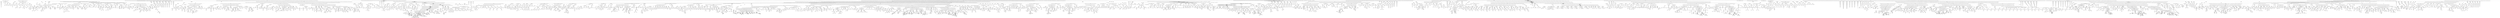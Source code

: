 digraph G {
00[label="compilationUnit\n Bud1%@@@@E%DSDB@@@ "]
01[label="compilationUnit\n packagecom.hankcs.hanlp.collection.trie.bintrie;publicclass_EmptyValueArray<V>extends_ValueArray<V>{public_EmptyValueArray(){}@OverridepublicVnextValue(){returnnull;}}<EOF> "]
12[label="packageDeclaration\n packagecom.hankcs.hanlp.collection.trie.bintrie; "]
23[label="packageName\n com.hankcs.hanlp.collection.trie.bintrie "]
34[label="packageName\n com.hankcs.hanlp.collection.trie "]
45[label="packageName\n com.hankcs.hanlp.collection "]
56[label="packageName\n com.hankcs.hanlp "]
67[label="packageName\n com.hankcs "]
78[label="packageName\n com "]
19[label="normalClassDeclaration\n publicclass_EmptyValueArray<V>extends_ValueArray<V>{public_EmptyValueArray(){}@OverridepublicVnextValue(){returnnull;}} "]
210[label="classModifier\n public "]
211[label="typeParameters\n <V> "]
312[label="typeParameter\n V "]
213[label="superclass\n extends_ValueArray<V> "]
314[label="classType\n _ValueArray<V> "]
415[label="typeArguments\n <V> "]
516[label="classType_lfno_classOrInterfaceType\n V "]
217[label="classBody\n {public_EmptyValueArray(){}@OverridepublicVnextValue(){returnnull;}} "]
318[label="constructorDeclaration\n public_EmptyValueArray(){} "]
419[label="constructorModifier\n public "]
420[label="constructorDeclarator\n _EmptyValueArray() "]
521[label="simpleTypeName\n _EmptyValueArray "]
422[label="constructorBody\n {} "]
323[label="methodDeclaration\n @OverridepublicVnextValue(){returnnull;} "]
424[label="markerAnnotation\n @Override "]
525[label="typeName\n Override "]
426[label="methodModifier\n public "]
427[label="methodHeader\n VnextValue() "]
528[label="unannClassType_lfno_unannClassOrInterfaceType\n V "]
529[label="methodDeclarator\n nextValue() "]
430[label="block\n {returnnull;} "]
531[label="returnStatement\n returnnull; "]
632[label="literal\n null "]
033[label="compilationUnit\n packagecom.hankcs.hanlp.collection.trie.bintrie;publicclass_ValueArray<V>{V[]value;intoffset;public_ValueArray(V[]value){this.value=value;}publicVnextValue(){returnvalue[offset++];}protected_ValueArray(){}public_ValueArraysetValue(V[]value){this.value=value;returnthis;}}<EOF> "]
134[label="packageDeclaration\n packagecom.hankcs.hanlp.collection.trie.bintrie; "]
235[label="packageName\n com.hankcs.hanlp.collection.trie.bintrie "]
336[label="packageName\n com.hankcs.hanlp.collection.trie "]
437[label="packageName\n com.hankcs.hanlp.collection "]
538[label="packageName\n com.hankcs.hanlp "]
639[label="packageName\n com.hankcs "]
740[label="packageName\n com "]
141[label="normalClassDeclaration\n publicclass_ValueArray<V>{V[]value;intoffset;public_ValueArray(V[]value){this.value=value;}publicVnextValue(){returnvalue[offset++];}protected_ValueArray(){}public_ValueArraysetValue(V[]value){this.value=value;returnthis;}} "]
242[label="classModifier\n public "]
243[label="typeParameters\n <V> "]
344[label="typeParameter\n V "]
245[label="classBody\n {V[]value;intoffset;public_ValueArray(V[]value){this.value=value;}publicVnextValue(){returnvalue[offset++];}protected_ValueArray(){}public_ValueArraysetValue(V[]value){this.value=value;returnthis;}} "]
346[label="fieldDeclaration\n V[]value; "]
447[label="unannArrayType\n V[] "]
548[label="unannClassType_lfno_unannClassOrInterfaceType\n V "]
549[label="dims\n [] "]
450[label="variableDeclaratorId\n value "]
351[label="fieldDeclaration\n intoffset; "]
452[label="integralType\n int "]
453[label="variableDeclaratorId\n offset "]
354[label="constructorDeclaration\n public_ValueArray(V[]value){this.value=value;} "]
455[label="constructorModifier\n public "]
456[label="constructorDeclarator\n _ValueArray(V[]value) "]
557[label="simpleTypeName\n _ValueArray "]
558[label="formalParameter\n V[]value "]
659[label="unannArrayType\n V[] "]
760[label="unannClassType_lfno_unannClassOrInterfaceType\n V "]
761[label="dims\n [] "]
662[label="variableDeclaratorId\n value "]
463[label="constructorBody\n {this.value=value;} "]
564[label="expressionStatement\n this.value=value; "]
665[label="assignment\n this.value=value "]
766[label="fieldAccess\n this.value "]
867[label="primaryNoNewArray_lfno_primary\n this "]
768[label="assignmentOperator\n = "]
769[label="expressionName\n value "]
370[label="methodDeclaration\n publicVnextValue(){returnvalue[offset++];} "]
471[label="methodModifier\n public "]
472[label="methodHeader\n VnextValue() "]
573[label="unannClassType_lfno_unannClassOrInterfaceType\n V "]
574[label="methodDeclarator\n nextValue() "]
475[label="block\n {returnvalue[offset++];} "]
576[label="returnStatement\n returnvalue[offset++]; "]
677[label="arrayAccess_lfno_primary\n value[offset++] "]
778[label="expressionName\n value "]
779[label="postfixExpression\n offset++ "]
880[label="expressionName\n offset "]
881[label="postIncrementExpression_lf_postfixExpression\n ++ "]
382[label="constructorDeclaration\n protected_ValueArray(){} "]
483[label="constructorModifier\n protected "]
484[label="constructorDeclarator\n _ValueArray() "]
585[label="simpleTypeName\n _ValueArray "]
486[label="constructorBody\n {} "]
387[label="methodDeclaration\n public_ValueArraysetValue(V[]value){this.value=value;returnthis;} "]
488[label="methodModifier\n public "]
489[label="methodHeader\n _ValueArraysetValue(V[]value) "]
590[label="unannClassType_lfno_unannClassOrInterfaceType\n _ValueArray "]
591[label="methodDeclarator\n setValue(V[]value) "]
692[label="formalParameter\n V[]value "]
793[label="unannArrayType\n V[] "]
894[label="unannClassType_lfno_unannClassOrInterfaceType\n V "]
895[label="dims\n [] "]
796[label="variableDeclaratorId\n value "]
497[label="block\n {this.value=value;returnthis;} "]
598[label="blockStatements\n this.value=value;returnthis; "]
699[label="expressionStatement\n this.value=value; "]
7100[label="assignment\n this.value=value "]
8101[label="fieldAccess\n this.value "]
9102[label="primaryNoNewArray_lfno_primary\n this "]
8103[label="assignmentOperator\n = "]
8104[label="expressionName\n value "]
6105[label="returnStatement\n returnthis; "]
7106[label="primaryNoNewArray_lfno_primary\n this "]
0107[label="compilationUnit\n packagecom.hankcs.hanlp.classification.classifiers;importcom.hankcs.hanlp.classification.corpus.Document;importcom.hankcs.hanlp.classification.corpus.IDataSet;importcom.hankcs.hanlp.classification.corpus.MemoryDataSet;importcom.hankcs.hanlp.classification.models.AbstractModel;importcom.hankcs.hanlp.classification.utilities.CollectionUtility;importcom.hankcs.hanlp.classification.utilities.MathUtility;importjava.io.IOException;importjava.util.Map;importjava.util.TreeMap;importstaticcom.hankcs.hanlp.classification.utilities.Predefine.logger;publicabstractclassAbstractClassifierimplementsIClassifier{@OverridepublicIClassifierenableProbability(booleanenable){returnthis;}booleanconfigProbabilityEnabled=true;@OverridepublicStringclassify(Stringtext)throwsIllegalArgumentException,IllegalStateException{Map<String,Double>scoreMap=predict(text);returnCollectionUtility.max(scoreMap);}@OverridepublicStringclassify(Documentdocument)throwsIllegalArgumentException,IllegalStateException{Map<String,Double>scoreMap=predict(document);returnCollectionUtility.max(scoreMap);}@Overridepublicvoidtrain(StringfolderPath,StringcharsetName)throwsIOException{IDataSetdataSet=newMemoryDataSet();dataSet.load(folderPath,charsetName);train(dataSet);}@Overridepublicvoidtrain(Map<String,String[]>trainingDataSet)throwsIllegalArgumentException{IDataSetdataSet=newMemoryDataSet();logger.start(\"正在构造训练数据集...\");inttotal=trainingDataSet.size();intcur=0;for(Map.Entry<String,String[]>entry:trainingDataSet.entrySet()){Stringcategory=entry.getKey();logger.out(\"[%s]...\",category);for(Stringdoc:entry.getValue()){dataSet.add(category,doc);}++cur;logger.out(\"%.2f%%...\",MathUtility.percentage(cur,total));}logger.finish(\" 加载完毕\n\");train(dataSet);}@Overridepublicvoidtrain(StringfolderPath)throwsIOException{train(folderPath,\"UTF-8\");}@OverridepublicMap<String,Double>predict(Documentdocument){AbstractModelmodel=getModel();if(model==null){thrownewIllegalStateException(\"未训练模型！无法执行预测！\");}if(document==null){thrownewIllegalArgumentException(\"参数 text == null\");}double[]probs=categorize(document);Map<String,Double>scoreMap=newTreeMap<String,Double>();for(inti=0;i<probs.length;i++){scoreMap.put(model.catalog[i],probs[i]);}returnscoreMap;}@Overridepublicintlabel(Documentdocument)throwsIllegalArgumentException,IllegalStateException{AbstractModelmodel=getModel();if(model==null){thrownewIllegalStateException(\"未训练模型！无法执行预测！\");}if(document==null){thrownewIllegalArgumentException(\"参数 text == null\");}double[]probs=categorize(document);doublemax=Double.NEGATIVE_INFINITY;intbest=-1;for(inti=0;i<probs.length;i++){if(probs[i]>max){max=probs[i];best=i;}}returnbest;}}<EOF> "]
1108[label="packageDeclaration\n packagecom.hankcs.hanlp.classification.classifiers; "]
2109[label="packageName\n com.hankcs.hanlp.classification.classifiers "]
3110[label="packageName\n com.hankcs.hanlp.classification "]
4111[label="packageName\n com.hankcs.hanlp "]
5112[label="packageName\n com.hankcs "]
6113[label="packageName\n com "]
1114[label="singleTypeImportDeclaration\n importcom.hankcs.hanlp.classification.corpus.Document; "]
2115[label="typeName\n com.hankcs.hanlp.classification.corpus.Document "]
3116[label="packageOrTypeName\n com.hankcs.hanlp.classification.corpus "]
4117[label="packageOrTypeName\n com.hankcs.hanlp.classification "]
5118[label="packageOrTypeName\n com.hankcs.hanlp "]
6119[label="packageOrTypeName\n com.hankcs "]
7120[label="packageOrTypeName\n com "]
1121[label="singleTypeImportDeclaration\n importcom.hankcs.hanlp.classification.corpus.IDataSet; "]
2122[label="typeName\n com.hankcs.hanlp.classification.corpus.IDataSet "]
3123[label="packageOrTypeName\n com.hankcs.hanlp.classification.corpus "]
4124[label="packageOrTypeName\n com.hankcs.hanlp.classification "]
5125[label="packageOrTypeName\n com.hankcs.hanlp "]
6126[label="packageOrTypeName\n com.hankcs "]
7127[label="packageOrTypeName\n com "]
1128[label="singleTypeImportDeclaration\n importcom.hankcs.hanlp.classification.corpus.MemoryDataSet; "]
2129[label="typeName\n com.hankcs.hanlp.classification.corpus.MemoryDataSet "]
3130[label="packageOrTypeName\n com.hankcs.hanlp.classification.corpus "]
4131[label="packageOrTypeName\n com.hankcs.hanlp.classification "]
5132[label="packageOrTypeName\n com.hankcs.hanlp "]
6133[label="packageOrTypeName\n com.hankcs "]
7134[label="packageOrTypeName\n com "]
1135[label="singleTypeImportDeclaration\n importcom.hankcs.hanlp.classification.models.AbstractModel; "]
2136[label="typeName\n com.hankcs.hanlp.classification.models.AbstractModel "]
3137[label="packageOrTypeName\n com.hankcs.hanlp.classification.models "]
4138[label="packageOrTypeName\n com.hankcs.hanlp.classification "]
5139[label="packageOrTypeName\n com.hankcs.hanlp "]
6140[label="packageOrTypeName\n com.hankcs "]
7141[label="packageOrTypeName\n com "]
1142[label="singleTypeImportDeclaration\n importcom.hankcs.hanlp.classification.utilities.CollectionUtility; "]
2143[label="typeName\n com.hankcs.hanlp.classification.utilities.CollectionUtility "]
3144[label="packageOrTypeName\n com.hankcs.hanlp.classification.utilities "]
4145[label="packageOrTypeName\n com.hankcs.hanlp.classification "]
5146[label="packageOrTypeName\n com.hankcs.hanlp "]
6147[label="packageOrTypeName\n com.hankcs "]
7148[label="packageOrTypeName\n com "]
1149[label="singleTypeImportDeclaration\n importcom.hankcs.hanlp.classification.utilities.MathUtility; "]
2150[label="typeName\n com.hankcs.hanlp.classification.utilities.MathUtility "]
3151[label="packageOrTypeName\n com.hankcs.hanlp.classification.utilities "]
4152[label="packageOrTypeName\n com.hankcs.hanlp.classification "]
5153[label="packageOrTypeName\n com.hankcs.hanlp "]
6154[label="packageOrTypeName\n com.hankcs "]
7155[label="packageOrTypeName\n com "]
1156[label="singleTypeImportDeclaration\n importjava.io.IOException; "]
2157[label="typeName\n java.io.IOException "]
3158[label="packageOrTypeName\n java.io "]
4159[label="packageOrTypeName\n java "]
1160[label="singleTypeImportDeclaration\n importjava.util.Map; "]
2161[label="typeName\n java.util.Map "]
3162[label="packageOrTypeName\n java.util "]
4163[label="packageOrTypeName\n java "]
1164[label="singleTypeImportDeclaration\n importjava.util.TreeMap; "]
2165[label="typeName\n java.util.TreeMap "]
3166[label="packageOrTypeName\n java.util "]
4167[label="packageOrTypeName\n java "]
1168[label="singleStaticImportDeclaration\n importstaticcom.hankcs.hanlp.classification.utilities.Predefine.logger; "]
2169[label="typeName\n com.hankcs.hanlp.classification.utilities.Predefine "]
3170[label="packageOrTypeName\n com.hankcs.hanlp.classification.utilities "]
4171[label="packageOrTypeName\n com.hankcs.hanlp.classification "]
5172[label="packageOrTypeName\n com.hankcs.hanlp "]
6173[label="packageOrTypeName\n com.hankcs "]
7174[label="packageOrTypeName\n com "]
1175[label="normalClassDeclaration\n publicabstractclassAbstractClassifierimplementsIClassifier{@OverridepublicIClassifierenableProbability(booleanenable){returnthis;}booleanconfigProbabilityEnabled=true;@OverridepublicStringclassify(Stringtext)throwsIllegalArgumentException,IllegalStateException{Map<String,Double>scoreMap=predict(text);returnCollectionUtility.max(scoreMap);}@OverridepublicStringclassify(Documentdocument)throwsIllegalArgumentException,IllegalStateException{Map<String,Double>scoreMap=predict(document);returnCollectionUtility.max(scoreMap);}@Overridepublicvoidtrain(StringfolderPath,StringcharsetName)throwsIOException{IDataSetdataSet=newMemoryDataSet();dataSet.load(folderPath,charsetName);train(dataSet);}@Overridepublicvoidtrain(Map<String,String[]>trainingDataSet)throwsIllegalArgumentException{IDataSetdataSet=newMemoryDataSet();logger.start(\"正在构造训练数据集...\");inttotal=trainingDataSet.size();intcur=0;for(Map.Entry<String,String[]>entry:trainingDataSet.entrySet()){Stringcategory=entry.getKey();logger.out(\"[%s]...\",category);for(Stringdoc:entry.getValue()){dataSet.add(category,doc);}++cur;logger.out(\"%.2f%%...\",MathUtility.percentage(cur,total));}logger.finish(\" 加载完毕\n\");train(dataSet);}@Overridepublicvoidtrain(StringfolderPath)throwsIOException{train(folderPath,\"UTF-8\");}@OverridepublicMap<String,Double>predict(Documentdocument){AbstractModelmodel=getModel();if(model==null){thrownewIllegalStateException(\"未训练模型！无法执行预测！\");}if(document==null){thrownewIllegalArgumentException(\"参数 text == null\");}double[]probs=categorize(document);Map<String,Double>scoreMap=newTreeMap<String,Double>();for(inti=0;i<probs.length;i++){scoreMap.put(model.catalog[i],probs[i]);}returnscoreMap;}@Overridepublicintlabel(Documentdocument)throwsIllegalArgumentException,IllegalStateException{AbstractModelmodel=getModel();if(model==null){thrownewIllegalStateException(\"未训练模型！无法执行预测！\");}if(document==null){thrownewIllegalArgumentException(\"参数 text == null\");}double[]probs=categorize(document);doublemax=Double.NEGATIVE_INFINITY;intbest=-1;for(inti=0;i<probs.length;i++){if(probs[i]>max){max=probs[i];best=i;}}returnbest;}} "]
2176[label="classModifier\n public "]
2177[label="classModifier\n abstract "]
2178[label="superinterfaces\n implementsIClassifier "]
3179[label="classType\n IClassifier "]
2180[label="classBody\n {@OverridepublicIClassifierenableProbability(booleanenable){returnthis;}booleanconfigProbabilityEnabled=true;@OverridepublicStringclassify(Stringtext)throwsIllegalArgumentException,IllegalStateException{Map<String,Double>scoreMap=predict(text);returnCollectionUtility.max(scoreMap);}@OverridepublicStringclassify(Documentdocument)throwsIllegalArgumentException,IllegalStateException{Map<String,Double>scoreMap=predict(document);returnCollectionUtility.max(scoreMap);}@Overridepublicvoidtrain(StringfolderPath,StringcharsetName)throwsIOException{IDataSetdataSet=newMemoryDataSet();dataSet.load(folderPath,charsetName);train(dataSet);}@Overridepublicvoidtrain(Map<String,String[]>trainingDataSet)throwsIllegalArgumentException{IDataSetdataSet=newMemoryDataSet();logger.start(\"正在构造训练数据集...\");inttotal=trainingDataSet.size();intcur=0;for(Map.Entry<String,String[]>entry:trainingDataSet.entrySet()){Stringcategory=entry.getKey();logger.out(\"[%s]...\",category);for(Stringdoc:entry.getValue()){dataSet.add(category,doc);}++cur;logger.out(\"%.2f%%...\",MathUtility.percentage(cur,total));}logger.finish(\" 加载完毕\n\");train(dataSet);}@Overridepublicvoidtrain(StringfolderPath)throwsIOException{train(folderPath,\"UTF-8\");}@OverridepublicMap<String,Double>predict(Documentdocument){AbstractModelmodel=getModel();if(model==null){thrownewIllegalStateException(\"未训练模型！无法执行预测！\");}if(document==null){thrownewIllegalArgumentException(\"参数 text == null\");}double[]probs=categorize(document);Map<String,Double>scoreMap=newTreeMap<String,Double>();for(inti=0;i<probs.length;i++){scoreMap.put(model.catalog[i],probs[i]);}returnscoreMap;}@Overridepublicintlabel(Documentdocument)throwsIllegalArgumentException,IllegalStateException{AbstractModelmodel=getModel();if(model==null){thrownewIllegalStateException(\"未训练模型！无法执行预测！\");}if(document==null){thrownewIllegalArgumentException(\"参数 text == null\");}double[]probs=categorize(document);doublemax=Double.NEGATIVE_INFINITY;intbest=-1;for(inti=0;i<probs.length;i++){if(probs[i]>max){max=probs[i];best=i;}}returnbest;}} "]
3181[label="methodDeclaration\n @OverridepublicIClassifierenableProbability(booleanenable){returnthis;} "]
4182[label="markerAnnotation\n @Override "]
5183[label="typeName\n Override "]
4184[label="methodModifier\n public "]
4185[label="methodHeader\n IClassifierenableProbability(booleanenable) "]
5186[label="unannClassType_lfno_unannClassOrInterfaceType\n IClassifier "]
5187[label="methodDeclarator\n enableProbability(booleanenable) "]
6188[label="formalParameter\n booleanenable "]
7189[label="unannPrimitiveType\n boolean "]
7190[label="variableDeclaratorId\n enable "]
4191[label="block\n {returnthis;} "]
5192[label="returnStatement\n returnthis; "]
6193[label="primaryNoNewArray_lfno_primary\n this "]
3194[label="fieldDeclaration\n booleanconfigProbabilityEnabled=true; "]
4195[label="unannPrimitiveType\n boolean "]
4196[label="variableDeclarator\n configProbabilityEnabled=true "]
5197[label="variableDeclaratorId\n configProbabilityEnabled "]
5198[label="literal\n true "]
3199[label="methodDeclaration\n @OverridepublicStringclassify(Stringtext)throwsIllegalArgumentException,IllegalStateException{Map<String,Double>scoreMap=predict(text);returnCollectionUtility.max(scoreMap);} "]
4200[label="markerAnnotation\n @Override "]
5201[label="typeName\n Override "]
4202[label="methodModifier\n public "]
4203[label="methodHeader\n Stringclassify(Stringtext)throwsIllegalArgumentException,IllegalStateException "]
5204[label="unannClassType_lfno_unannClassOrInterfaceType\n String "]
5205[label="methodDeclarator\n classify(Stringtext) "]
6206[label="formalParameter\n Stringtext "]
7207[label="unannClassType_lfno_unannClassOrInterfaceType\n String "]
7208[label="variableDeclaratorId\n text "]
5209[label="throws_\n throwsIllegalArgumentException,IllegalStateException "]
6210[label="exceptionTypeList\n IllegalArgumentException,IllegalStateException "]
7211[label="classType\n IllegalArgumentException "]
7212[label="classType\n IllegalStateException "]
4213[label="block\n {Map<String,Double>scoreMap=predict(text);returnCollectionUtility.max(scoreMap);} "]
5214[label="blockStatements\n Map<String,Double>scoreMap=predict(text);returnCollectionUtility.max(scoreMap); "]
6215[label="localVariableDeclarationStatement\n Map<String,Double>scoreMap=predict(text); "]
7216[label="localVariableDeclaration\n Map<String,Double>scoreMap=predict(text) "]
8217[label="unannClassType_lfno_unannClassOrInterfaceType\n Map<String,Double> "]
9218[label="typeArguments\n <String,Double> "]
10219[label="typeArgumentList\n String,Double "]
11220[label="classType_lfno_classOrInterfaceType\n String "]
11221[label="classType_lfno_classOrInterfaceType\n Double "]
8222[label="variableDeclarator\n scoreMap=predict(text) "]
9223[label="variableDeclaratorId\n scoreMap "]
9224[label="methodInvocation_lfno_primary\n predict(text) "]
10225[label="methodName\n predict "]
10226[label="expressionName\n text "]
6227[label="returnStatement\n returnCollectionUtility.max(scoreMap); "]
7228[label="methodInvocation_lfno_primary\n CollectionUtility.max(scoreMap) "]
8229[label="typeName\n CollectionUtility "]
8230[label="expressionName\n scoreMap "]
3231[label="methodDeclaration\n @OverridepublicStringclassify(Documentdocument)throwsIllegalArgumentException,IllegalStateException{Map<String,Double>scoreMap=predict(document);returnCollectionUtility.max(scoreMap);} "]
4232[label="markerAnnotation\n @Override "]
5233[label="typeName\n Override "]
4234[label="methodModifier\n public "]
4235[label="methodHeader\n Stringclassify(Documentdocument)throwsIllegalArgumentException,IllegalStateException "]
5236[label="unannClassType_lfno_unannClassOrInterfaceType\n String "]
5237[label="methodDeclarator\n classify(Documentdocument) "]
6238[label="formalParameter\n Documentdocument "]
7239[label="unannClassType_lfno_unannClassOrInterfaceType\n Document "]
7240[label="variableDeclaratorId\n document "]
5241[label="throws_\n throwsIllegalArgumentException,IllegalStateException "]
6242[label="exceptionTypeList\n IllegalArgumentException,IllegalStateException "]
7243[label="classType\n IllegalArgumentException "]
7244[label="classType\n IllegalStateException "]
4245[label="block\n {Map<String,Double>scoreMap=predict(document);returnCollectionUtility.max(scoreMap);} "]
5246[label="blockStatements\n Map<String,Double>scoreMap=predict(document);returnCollectionUtility.max(scoreMap); "]
6247[label="localVariableDeclarationStatement\n Map<String,Double>scoreMap=predict(document); "]
7248[label="localVariableDeclaration\n Map<String,Double>scoreMap=predict(document) "]
8249[label="unannClassType_lfno_unannClassOrInterfaceType\n Map<String,Double> "]
9250[label="typeArguments\n <String,Double> "]
10251[label="typeArgumentList\n String,Double "]
11252[label="classType_lfno_classOrInterfaceType\n String "]
11253[label="classType_lfno_classOrInterfaceType\n Double "]
8254[label="variableDeclarator\n scoreMap=predict(document) "]
9255[label="variableDeclaratorId\n scoreMap "]
9256[label="methodInvocation_lfno_primary\n predict(document) "]
10257[label="methodName\n predict "]
10258[label="expressionName\n document "]
6259[label="returnStatement\n returnCollectionUtility.max(scoreMap); "]
7260[label="methodInvocation_lfno_primary\n CollectionUtility.max(scoreMap) "]
8261[label="typeName\n CollectionUtility "]
8262[label="expressionName\n scoreMap "]
3263[label="methodDeclaration\n @Overridepublicvoidtrain(StringfolderPath,StringcharsetName)throwsIOException{IDataSetdataSet=newMemoryDataSet();dataSet.load(folderPath,charsetName);train(dataSet);} "]
4264[label="markerAnnotation\n @Override "]
5265[label="typeName\n Override "]
4266[label="methodModifier\n public "]
4267[label="methodHeader\n voidtrain(StringfolderPath,StringcharsetName)throwsIOException "]
5268[label="result\n void "]
5269[label="methodDeclarator\n train(StringfolderPath,StringcharsetName) "]
6270[label="formalParameterList\n StringfolderPath,StringcharsetName "]
7271[label="formalParameter\n StringfolderPath "]
8272[label="unannClassType_lfno_unannClassOrInterfaceType\n String "]
8273[label="variableDeclaratorId\n folderPath "]
7274[label="formalParameter\n StringcharsetName "]
8275[label="unannClassType_lfno_unannClassOrInterfaceType\n String "]
8276[label="variableDeclaratorId\n charsetName "]
5277[label="throws_\n throwsIOException "]
6278[label="classType\n IOException "]
4279[label="block\n {IDataSetdataSet=newMemoryDataSet();dataSet.load(folderPath,charsetName);train(dataSet);} "]
5280[label="blockStatements\n IDataSetdataSet=newMemoryDataSet();dataSet.load(folderPath,charsetName);train(dataSet); "]
6281[label="localVariableDeclarationStatement\n IDataSetdataSet=newMemoryDataSet(); "]
7282[label="localVariableDeclaration\n IDataSetdataSet=newMemoryDataSet() "]
8283[label="unannClassType_lfno_unannClassOrInterfaceType\n IDataSet "]
8284[label="variableDeclarator\n dataSet=newMemoryDataSet() "]
9285[label="variableDeclaratorId\n dataSet "]
9286[label="classInstanceCreationExpression_lfno_primary\n newMemoryDataSet() "]
6287[label="expressionStatement\n dataSet.load(folderPath,charsetName); "]
7288[label="methodInvocation\n dataSet.load(folderPath,charsetName) "]
8289[label="typeName\n dataSet "]
8290[label="argumentList\n folderPath,charsetName "]
9291[label="expressionName\n folderPath "]
9292[label="expressionName\n charsetName "]
6293[label="expressionStatement\n train(dataSet); "]
7294[label="methodInvocation\n train(dataSet) "]
8295[label="methodName\n train "]
8296[label="expressionName\n dataSet "]
3297[label="methodDeclaration\n @Overridepublicvoidtrain(Map<String,String[]>trainingDataSet)throwsIllegalArgumentException{IDataSetdataSet=newMemoryDataSet();logger.start(\"正在构造训练数据集...\");inttotal=trainingDataSet.size();intcur=0;for(Map.Entry<String,String[]>entry:trainingDataSet.entrySet()){Stringcategory=entry.getKey();logger.out(\"[%s]...\",category);for(Stringdoc:entry.getValue()){dataSet.add(category,doc);}++cur;logger.out(\"%.2f%%...\",MathUtility.percentage(cur,total));}logger.finish(\" 加载完毕\n\");train(dataSet);} "]
4298[label="markerAnnotation\n @Override "]
5299[label="typeName\n Override "]
4300[label="methodModifier\n public "]
4301[label="methodHeader\n voidtrain(Map<String,String[]>trainingDataSet)throwsIllegalArgumentException "]
5302[label="result\n void "]
5303[label="methodDeclarator\n train(Map<String,String[]>trainingDataSet) "]
6304[label="formalParameter\n Map<String,String[]>trainingDataSet "]
7305[label="unannClassType_lfno_unannClassOrInterfaceType\n Map<String,String[]> "]
8306[label="typeArguments\n <String,String[]> "]
9307[label="typeArgumentList\n String,String[] "]
10308[label="classType_lfno_classOrInterfaceType\n String "]
10309[label="arrayType\n String[] "]
11310[label="classType_lfno_classOrInterfaceType\n String "]
11311[label="dims\n [] "]
7312[label="variableDeclaratorId\n trainingDataSet "]
5313[label="throws_\n throwsIllegalArgumentException "]
6314[label="classType\n IllegalArgumentException "]
4315[label="block\n {IDataSetdataSet=newMemoryDataSet();logger.start(\"正在构造训练数据集...\");inttotal=trainingDataSet.size();intcur=0;for(Map.Entry<String,String[]>entry:trainingDataSet.entrySet()){Stringcategory=entry.getKey();logger.out(\"[%s]...\",category);for(Stringdoc:entry.getValue()){dataSet.add(category,doc);}++cur;logger.out(\"%.2f%%...\",MathUtility.percentage(cur,total));}logger.finish(\" 加载完毕\n\");train(dataSet);} "]
5316[label="blockStatements\n IDataSetdataSet=newMemoryDataSet();logger.start(\"正在构造训练数据集...\");inttotal=trainingDataSet.size();intcur=0;for(Map.Entry<String,String[]>entry:trainingDataSet.entrySet()){Stringcategory=entry.getKey();logger.out(\"[%s]...\",category);for(Stringdoc:entry.getValue()){dataSet.add(category,doc);}++cur;logger.out(\"%.2f%%...\",MathUtility.percentage(cur,total));}logger.finish(\" 加载完毕\n\");train(dataSet); "]
6317[label="localVariableDeclarationStatement\n IDataSetdataSet=newMemoryDataSet(); "]
7318[label="localVariableDeclaration\n IDataSetdataSet=newMemoryDataSet() "]
8319[label="unannClassType_lfno_unannClassOrInterfaceType\n IDataSet "]
8320[label="variableDeclarator\n dataSet=newMemoryDataSet() "]
9321[label="variableDeclaratorId\n dataSet "]
9322[label="classInstanceCreationExpression_lfno_primary\n newMemoryDataSet() "]
6323[label="expressionStatement\n logger.start(\"正在构造训练数据集...\"); "]
7324[label="methodInvocation\n logger.start(\"正在构造训练数据集...\") "]
8325[label="typeName\n logger "]
8326[label="literal\n \"正在构造训练数据集...\" "]
6327[label="localVariableDeclarationStatement\n inttotal=trainingDataSet.size(); "]
7328[label="localVariableDeclaration\n inttotal=trainingDataSet.size() "]
8329[label="integralType\n int "]
8330[label="variableDeclarator\n total=trainingDataSet.size() "]
9331[label="variableDeclaratorId\n total "]
9332[label="methodInvocation_lfno_primary\n trainingDataSet.size() "]
10333[label="typeName\n trainingDataSet "]
6334[label="localVariableDeclarationStatement\n intcur=0; "]
7335[label="localVariableDeclaration\n intcur=0 "]
8336[label="integralType\n int "]
8337[label="variableDeclarator\n cur=0 "]
9338[label="variableDeclaratorId\n cur "]
9339[label="literal\n 0 "]
6340[label="enhancedForStatement\n for(Map.Entry<String,String[]>entry:trainingDataSet.entrySet()){Stringcategory=entry.getKey();logger.out(\"[%s]...\",category);for(Stringdoc:entry.getValue()){dataSet.add(category,doc);}++cur;logger.out(\"%.2f%%...\",MathUtility.percentage(cur,total));} "]
7341[label="unannClassOrInterfaceType\n Map.Entry<String,String[]> "]
8342[label="unannClassType_lfno_unannClassOrInterfaceType\n Map "]
8343[label="unannClassType_lf_unannClassOrInterfaceType\n .Entry<String,String[]> "]
9344[label="typeArguments\n <String,String[]> "]
10345[label="typeArgumentList\n String,String[] "]
11346[label="classType_lfno_classOrInterfaceType\n String "]
11347[label="arrayType\n String[] "]
12348[label="classType_lfno_classOrInterfaceType\n String "]
12349[label="dims\n [] "]
7350[label="variableDeclaratorId\n entry "]
7351[label="methodInvocation_lfno_primary\n trainingDataSet.entrySet() "]
8352[label="typeName\n trainingDataSet "]
7353[label="block\n {Stringcategory=entry.getKey();logger.out(\"[%s]...\",category);for(Stringdoc:entry.getValue()){dataSet.add(category,doc);}++cur;logger.out(\"%.2f%%...\",MathUtility.percentage(cur,total));} "]
8354[label="blockStatements\n Stringcategory=entry.getKey();logger.out(\"[%s]...\",category);for(Stringdoc:entry.getValue()){dataSet.add(category,doc);}++cur;logger.out(\"%.2f%%...\",MathUtility.percentage(cur,total)); "]
9355[label="localVariableDeclarationStatement\n Stringcategory=entry.getKey(); "]
10356[label="localVariableDeclaration\n Stringcategory=entry.getKey() "]
11357[label="unannClassType_lfno_unannClassOrInterfaceType\n String "]
11358[label="variableDeclarator\n category=entry.getKey() "]
12359[label="variableDeclaratorId\n category "]
12360[label="methodInvocation_lfno_primary\n entry.getKey() "]
13361[label="typeName\n entry "]
9362[label="expressionStatement\n logger.out(\"[%s]...\",category); "]
10363[label="methodInvocation\n logger.out(\"[%s]...\",category) "]
11364[label="typeName\n logger "]
11365[label="argumentList\n \"[%s]...\",category "]
12366[label="literal\n \"[%s]...\" "]
12367[label="expressionName\n category "]
9368[label="enhancedForStatement\n for(Stringdoc:entry.getValue()){dataSet.add(category,doc);} "]
10369[label="unannClassType_lfno_unannClassOrInterfaceType\n String "]
10370[label="variableDeclaratorId\n doc "]
10371[label="methodInvocation_lfno_primary\n entry.getValue() "]
11372[label="typeName\n entry "]
10373[label="block\n {dataSet.add(category,doc);} "]
11374[label="expressionStatement\n dataSet.add(category,doc); "]
12375[label="methodInvocation\n dataSet.add(category,doc) "]
13376[label="typeName\n dataSet "]
13377[label="argumentList\n category,doc "]
14378[label="expressionName\n category "]
14379[label="expressionName\n doc "]
9380[label="expressionStatement\n ++cur; "]
10381[label="preIncrementExpression\n ++cur "]
11382[label="expressionName\n cur "]
9383[label="expressionStatement\n logger.out(\"%.2f%%...\",MathUtility.percentage(cur,total)); "]
10384[label="methodInvocation\n logger.out(\"%.2f%%...\",MathUtility.percentage(cur,total)) "]
11385[label="typeName\n logger "]
11386[label="argumentList\n \"%.2f%%...\",MathUtility.percentage(cur,total) "]
12387[label="literal\n \"%.2f%%...\" "]
12388[label="methodInvocation_lfno_primary\n MathUtility.percentage(cur,total) "]
13389[label="typeName\n MathUtility "]
13390[label="argumentList\n cur,total "]
14391[label="expressionName\n cur "]
14392[label="expressionName\n total "]
6393[label="expressionStatement\n logger.finish(\" 加载完毕\n\"); "]
7394[label="methodInvocation\n logger.finish(\" 加载完毕\n\") "]
8395[label="typeName\n logger "]
8396[label="literal\n \" 加载完毕\n\" "]
6397[label="expressionStatement\n train(dataSet); "]
7398[label="methodInvocation\n train(dataSet) "]
8399[label="methodName\n train "]
8400[label="expressionName\n dataSet "]
3401[label="methodDeclaration\n @Overridepublicvoidtrain(StringfolderPath)throwsIOException{train(folderPath,\"UTF-8\");} "]
4402[label="markerAnnotation\n @Override "]
5403[label="typeName\n Override "]
4404[label="methodModifier\n public "]
4405[label="methodHeader\n voidtrain(StringfolderPath)throwsIOException "]
5406[label="result\n void "]
5407[label="methodDeclarator\n train(StringfolderPath) "]
6408[label="formalParameter\n StringfolderPath "]
7409[label="unannClassType_lfno_unannClassOrInterfaceType\n String "]
7410[label="variableDeclaratorId\n folderPath "]
5411[label="throws_\n throwsIOException "]
6412[label="classType\n IOException "]
4413[label="block\n {train(folderPath,\"UTF-8\");} "]
5414[label="expressionStatement\n train(folderPath,\"UTF-8\"); "]
6415[label="methodInvocation\n train(folderPath,\"UTF-8\") "]
7416[label="methodName\n train "]
7417[label="argumentList\n folderPath,\"UTF-8\" "]
8418[label="expressionName\n folderPath "]
8419[label="literal\n \"UTF-8\" "]
3420[label="methodDeclaration\n @OverridepublicMap<String,Double>predict(Documentdocument){AbstractModelmodel=getModel();if(model==null){thrownewIllegalStateException(\"未训练模型！无法执行预测！\");}if(document==null){thrownewIllegalArgumentException(\"参数 text == null\");}double[]probs=categorize(document);Map<String,Double>scoreMap=newTreeMap<String,Double>();for(inti=0;i<probs.length;i++){scoreMap.put(model.catalog[i],probs[i]);}returnscoreMap;} "]
4421[label="markerAnnotation\n @Override "]
5422[label="typeName\n Override "]
4423[label="methodModifier\n public "]
4424[label="methodHeader\n Map<String,Double>predict(Documentdocument) "]
5425[label="unannClassType_lfno_unannClassOrInterfaceType\n Map<String,Double> "]
6426[label="typeArguments\n <String,Double> "]
7427[label="typeArgumentList\n String,Double "]
8428[label="classType_lfno_classOrInterfaceType\n String "]
8429[label="classType_lfno_classOrInterfaceType\n Double "]
5430[label="methodDeclarator\n predict(Documentdocument) "]
6431[label="formalParameter\n Documentdocument "]
7432[label="unannClassType_lfno_unannClassOrInterfaceType\n Document "]
7433[label="variableDeclaratorId\n document "]
4434[label="block\n {AbstractModelmodel=getModel();if(model==null){thrownewIllegalStateException(\"未训练模型！无法执行预测！\");}if(document==null){thrownewIllegalArgumentException(\"参数 text == null\");}double[]probs=categorize(document);Map<String,Double>scoreMap=newTreeMap<String,Double>();for(inti=0;i<probs.length;i++){scoreMap.put(model.catalog[i],probs[i]);}returnscoreMap;} "]
5435[label="blockStatements\n AbstractModelmodel=getModel();if(model==null){thrownewIllegalStateException(\"未训练模型！无法执行预测！\");}if(document==null){thrownewIllegalArgumentException(\"参数 text == null\");}double[]probs=categorize(document);Map<String,Double>scoreMap=newTreeMap<String,Double>();for(inti=0;i<probs.length;i++){scoreMap.put(model.catalog[i],probs[i]);}returnscoreMap; "]
6436[label="localVariableDeclarationStatement\n AbstractModelmodel=getModel(); "]
7437[label="localVariableDeclaration\n AbstractModelmodel=getModel() "]
8438[label="unannClassType_lfno_unannClassOrInterfaceType\n AbstractModel "]
8439[label="variableDeclarator\n model=getModel() "]
9440[label="variableDeclaratorId\n model "]
9441[label="methodInvocation_lfno_primary\n getModel() "]
10442[label="methodName\n getModel "]
6443[label="ifThenStatement\n if(model==null){thrownewIllegalStateException(\"未训练模型！无法执行预测！\");} "]
7444[label="equalityExpression\n model==null "]
8445[label="expressionName\n model "]
8446[label="literal\n null "]
7447[label="block\n {thrownewIllegalStateException(\"未训练模型！无法执行预测！\");} "]
8448[label="throwStatement\n thrownewIllegalStateException(\"未训练模型！无法执行预测！\"); "]
9449[label="classInstanceCreationExpression_lfno_primary\n newIllegalStateException(\"未训练模型！无法执行预测！\") "]
10450[label="literal\n \"未训练模型！无法执行预测！\" "]
6451[label="ifThenStatement\n if(document==null){thrownewIllegalArgumentException(\"参数 text == null\");} "]
7452[label="equalityExpression\n document==null "]
8453[label="expressionName\n document "]
8454[label="literal\n null "]
7455[label="block\n {thrownewIllegalArgumentException(\"参数 text == null\");} "]
8456[label="throwStatement\n thrownewIllegalArgumentException(\"参数 text == null\"); "]
9457[label="classInstanceCreationExpression_lfno_primary\n newIllegalArgumentException(\"参数 text == null\") "]
10458[label="literal\n \"参数 text == null\" "]
6459[label="localVariableDeclarationStatement\n double[]probs=categorize(document); "]
7460[label="localVariableDeclaration\n double[]probs=categorize(document) "]
8461[label="unannArrayType\n double[] "]
9462[label="floatingPointType\n double "]
9463[label="dims\n [] "]
8464[label="variableDeclarator\n probs=categorize(document) "]
9465[label="variableDeclaratorId\n probs "]
9466[label="methodInvocation_lfno_primary\n categorize(document) "]
10467[label="methodName\n categorize "]
10468[label="expressionName\n document "]
6469[label="localVariableDeclarationStatement\n Map<String,Double>scoreMap=newTreeMap<String,Double>(); "]
7470[label="localVariableDeclaration\n Map<String,Double>scoreMap=newTreeMap<String,Double>() "]
8471[label="unannClassType_lfno_unannClassOrInterfaceType\n Map<String,Double> "]
9472[label="typeArguments\n <String,Double> "]
10473[label="typeArgumentList\n String,Double "]
11474[label="classType_lfno_classOrInterfaceType\n String "]
11475[label="classType_lfno_classOrInterfaceType\n Double "]
8476[label="variableDeclarator\n scoreMap=newTreeMap<String,Double>() "]
9477[label="variableDeclaratorId\n scoreMap "]
9478[label="classInstanceCreationExpression_lfno_primary\n newTreeMap<String,Double>() "]
10479[label="typeArguments\n <String,Double> "]
11480[label="typeArgumentList\n String,Double "]
12481[label="classType_lfno_classOrInterfaceType\n String "]
12482[label="classType_lfno_classOrInterfaceType\n Double "]
6483[label="basicForStatement\n for(inti=0;i<probs.length;i++){scoreMap.put(model.catalog[i],probs[i]);} "]
7484[label="localVariableDeclaration\n inti=0 "]
8485[label="integralType\n int "]
8486[label="variableDeclarator\n i=0 "]
9487[label="variableDeclaratorId\n i "]
9488[label="literal\n 0 "]
7489[label="relationalExpression\n i<probs.length "]
8490[label="expressionName\n i "]
8491[label="expressionName\n probs.length "]
9492[label="ambiguousName\n probs "]
7493[label="postIncrementExpression\n i++ "]
8494[label="expressionName\n i "]
7495[label="block\n {scoreMap.put(model.catalog[i],probs[i]);} "]
8496[label="expressionStatement\n scoreMap.put(model.catalog[i],probs[i]); "]
9497[label="methodInvocation\n scoreMap.put(model.catalog[i],probs[i]) "]
10498[label="typeName\n scoreMap "]
10499[label="argumentList\n model.catalog[i],probs[i] "]
11500[label="arrayAccess_lfno_primary\n model.catalog[i] "]
12501[label="expressionName\n model.catalog "]
13502[label="ambiguousName\n model "]
12503[label="expressionName\n i "]
11504[label="arrayAccess_lfno_primary\n probs[i] "]
12505[label="expressionName\n probs "]
12506[label="expressionName\n i "]
6507[label="returnStatement\n returnscoreMap; "]
7508[label="expressionName\n scoreMap "]
3509[label="methodDeclaration\n @Overridepublicintlabel(Documentdocument)throwsIllegalArgumentException,IllegalStateException{AbstractModelmodel=getModel();if(model==null){thrownewIllegalStateException(\"未训练模型！无法执行预测！\");}if(document==null){thrownewIllegalArgumentException(\"参数 text == null\");}double[]probs=categorize(document);doublemax=Double.NEGATIVE_INFINITY;intbest=-1;for(inti=0;i<probs.length;i++){if(probs[i]>max){max=probs[i];best=i;}}returnbest;} "]
4510[label="markerAnnotation\n @Override "]
5511[label="typeName\n Override "]
4512[label="methodModifier\n public "]
4513[label="methodHeader\n intlabel(Documentdocument)throwsIllegalArgumentException,IllegalStateException "]
5514[label="integralType\n int "]
5515[label="methodDeclarator\n label(Documentdocument) "]
6516[label="formalParameter\n Documentdocument "]
7517[label="unannClassType_lfno_unannClassOrInterfaceType\n Document "]
7518[label="variableDeclaratorId\n document "]
5519[label="throws_\n throwsIllegalArgumentException,IllegalStateException "]
6520[label="exceptionTypeList\n IllegalArgumentException,IllegalStateException "]
7521[label="classType\n IllegalArgumentException "]
7522[label="classType\n IllegalStateException "]
4523[label="block\n {AbstractModelmodel=getModel();if(model==null){thrownewIllegalStateException(\"未训练模型！无法执行预测！\");}if(document==null){thrownewIllegalArgumentException(\"参数 text == null\");}double[]probs=categorize(document);doublemax=Double.NEGATIVE_INFINITY;intbest=-1;for(inti=0;i<probs.length;i++){if(probs[i]>max){max=probs[i];best=i;}}returnbest;} "]
5524[label="blockStatements\n AbstractModelmodel=getModel();if(model==null){thrownewIllegalStateException(\"未训练模型！无法执行预测！\");}if(document==null){thrownewIllegalArgumentException(\"参数 text == null\");}double[]probs=categorize(document);doublemax=Double.NEGATIVE_INFINITY;intbest=-1;for(inti=0;i<probs.length;i++){if(probs[i]>max){max=probs[i];best=i;}}returnbest; "]
6525[label="localVariableDeclarationStatement\n AbstractModelmodel=getModel(); "]
7526[label="localVariableDeclaration\n AbstractModelmodel=getModel() "]
8527[label="unannClassType_lfno_unannClassOrInterfaceType\n AbstractModel "]
8528[label="variableDeclarator\n model=getModel() "]
9529[label="variableDeclaratorId\n model "]
9530[label="methodInvocation_lfno_primary\n getModel() "]
10531[label="methodName\n getModel "]
6532[label="ifThenStatement\n if(model==null){thrownewIllegalStateException(\"未训练模型！无法执行预测！\");} "]
7533[label="equalityExpression\n model==null "]
8534[label="expressionName\n model "]
8535[label="literal\n null "]
7536[label="block\n {thrownewIllegalStateException(\"未训练模型！无法执行预测！\");} "]
8537[label="throwStatement\n thrownewIllegalStateException(\"未训练模型！无法执行预测！\"); "]
9538[label="classInstanceCreationExpression_lfno_primary\n newIllegalStateException(\"未训练模型！无法执行预测！\") "]
10539[label="literal\n \"未训练模型！无法执行预测！\" "]
6540[label="ifThenStatement\n if(document==null){thrownewIllegalArgumentException(\"参数 text == null\");} "]
7541[label="equalityExpression\n document==null "]
8542[label="expressionName\n document "]
8543[label="literal\n null "]
7544[label="block\n {thrownewIllegalArgumentException(\"参数 text == null\");} "]
8545[label="throwStatement\n thrownewIllegalArgumentException(\"参数 text == null\"); "]
9546[label="classInstanceCreationExpression_lfno_primary\n newIllegalArgumentException(\"参数 text == null\") "]
10547[label="literal\n \"参数 text == null\" "]
6548[label="localVariableDeclarationStatement\n double[]probs=categorize(document); "]
7549[label="localVariableDeclaration\n double[]probs=categorize(document) "]
8550[label="unannArrayType\n double[] "]
9551[label="floatingPointType\n double "]
9552[label="dims\n [] "]
8553[label="variableDeclarator\n probs=categorize(document) "]
9554[label="variableDeclaratorId\n probs "]
9555[label="methodInvocation_lfno_primary\n categorize(document) "]
10556[label="methodName\n categorize "]
10557[label="expressionName\n document "]
6558[label="localVariableDeclarationStatement\n doublemax=Double.NEGATIVE_INFINITY; "]
7559[label="localVariableDeclaration\n doublemax=Double.NEGATIVE_INFINITY "]
8560[label="floatingPointType\n double "]
8561[label="variableDeclarator\n max=Double.NEGATIVE_INFINITY "]
9562[label="variableDeclaratorId\n max "]
9563[label="expressionName\n Double.NEGATIVE_INFINITY "]
10564[label="ambiguousName\n Double "]
6565[label="localVariableDeclarationStatement\n intbest=-1; "]
7566[label="localVariableDeclaration\n intbest=-1 "]
8567[label="integralType\n int "]
8568[label="variableDeclarator\n best=-1 "]
9569[label="variableDeclaratorId\n best "]
9570[label="unaryExpression\n -1 "]
10571[label="literal\n 1 "]
6572[label="basicForStatement\n for(inti=0;i<probs.length;i++){if(probs[i]>max){max=probs[i];best=i;}} "]
7573[label="localVariableDeclaration\n inti=0 "]
8574[label="integralType\n int "]
8575[label="variableDeclarator\n i=0 "]
9576[label="variableDeclaratorId\n i "]
9577[label="literal\n 0 "]
7578[label="relationalExpression\n i<probs.length "]
8579[label="expressionName\n i "]
8580[label="expressionName\n probs.length "]
9581[label="ambiguousName\n probs "]
7582[label="postIncrementExpression\n i++ "]
8583[label="expressionName\n i "]
7584[label="block\n {if(probs[i]>max){max=probs[i];best=i;}} "]
8585[label="ifThenStatement\n if(probs[i]>max){max=probs[i];best=i;} "]
9586[label="relationalExpression\n probs[i]>max "]
10587[label="arrayAccess_lfno_primary\n probs[i] "]
11588[label="expressionName\n probs "]
11589[label="expressionName\n i "]
10590[label="expressionName\n max "]
9591[label="block\n {max=probs[i];best=i;} "]
10592[label="blockStatements\n max=probs[i];best=i; "]
11593[label="expressionStatement\n max=probs[i]; "]
12594[label="assignment\n max=probs[i] "]
13595[label="expressionName\n max "]
13596[label="assignmentOperator\n = "]
13597[label="arrayAccess_lfno_primary\n probs[i] "]
14598[label="expressionName\n probs "]
14599[label="expressionName\n i "]
11600[label="expressionStatement\n best=i; "]
12601[label="assignment\n best=i "]
13602[label="expressionName\n best "]
13603[label="assignmentOperator\n = "]
13604[label="expressionName\n i "]
6605[label="returnStatement\n returnbest; "]
7606[label="expressionName\n best "]
0607[label="compilationUnit\n packagecom.hankcs.hanlp.mining.word2vec;importjava.io.IOException;importjava.util.Scanner;publicabstractclassAbstractClosestVectors{staticfinalintN=40;protectedScannerscanner;protectedfinalVectorsReadervectorsReader;protectedAbstractClosestVectors(Stringfile){vectorsReader=newVectorsReader(file);}protectedString[]nextWords(intn,Stringmsg){System.out.println(msg+\" ('q' to break): \");String[]words=newString[n];for(inti=0;i<n;i++){Stringword=nextWord();if(word==null)returnnull;words[i]=word;}returnwords;}protectedStringnextWord(){Stringword=scanner.next();returnword==null||word.length()==0||word.equals(\"q\")?null:word;}protectedabstractResultgetTargetVector();finalprotectedvoidexecute()throwsIOException{vectorsReader.readVectorFile();finalintwords=vectorsReader.getNumWords();finalintsize=vectorsReader.getSize();try{scanner=newScanner(System.in);Resultresult=null;while((result=getTargetVector())!=null){double[]bestd=newdouble[N];String[]bestw=newString[N];next_word:for(inti=0;i<words;i++){for(intbi:result.bi){if(i==bi)continuenext_word;}doubledist=0;for(intj=0;j<size;j++){dist+=result.vec[j]*vectorsReader.getMatrixElement(i,j);}for(intj=0;j<N;j++){if(dist>bestd[j]){for(intk=N-1;k>j;k--){bestd[k]=bestd[k-1];bestw[k]=bestw[k-1];}bestd[j]=dist;bestw[j]=vectorsReader.getWord(i);break;}}}System.out.printf(\"\n                                              Word       Cosine cosine\n------------------------------------------------------------------------\n\");for(intj=0;j<N;j++)System.out.printf(\"%50s\t\t%f\n\",bestw[j],bestd[j]);}}finally{scanner.close();}}protectedstaticclassResult{float[]vec;int[]bi;publicResult(float[]vec,int[]bi){this.vec=vec;this.bi=bi;}}}<EOF> "]
1608[label="packageDeclaration\n packagecom.hankcs.hanlp.mining.word2vec; "]
2609[label="packageName\n com.hankcs.hanlp.mining.word2vec "]
3610[label="packageName\n com.hankcs.hanlp.mining "]
4611[label="packageName\n com.hankcs.hanlp "]
5612[label="packageName\n com.hankcs "]
6613[label="packageName\n com "]
1614[label="singleTypeImportDeclaration\n importjava.io.IOException; "]
2615[label="typeName\n java.io.IOException "]
3616[label="packageOrTypeName\n java.io "]
4617[label="packageOrTypeName\n java "]
1618[label="singleTypeImportDeclaration\n importjava.util.Scanner; "]
2619[label="typeName\n java.util.Scanner "]
3620[label="packageOrTypeName\n java.util "]
4621[label="packageOrTypeName\n java "]
1622[label="normalClassDeclaration\n publicabstractclassAbstractClosestVectors{staticfinalintN=40;protectedScannerscanner;protectedfinalVectorsReadervectorsReader;protectedAbstractClosestVectors(Stringfile){vectorsReader=newVectorsReader(file);}protectedString[]nextWords(intn,Stringmsg){System.out.println(msg+\" ('q' to break): \");String[]words=newString[n];for(inti=0;i<n;i++){Stringword=nextWord();if(word==null)returnnull;words[i]=word;}returnwords;}protectedStringnextWord(){Stringword=scanner.next();returnword==null||word.length()==0||word.equals(\"q\")?null:word;}protectedabstractResultgetTargetVector();finalprotectedvoidexecute()throwsIOException{vectorsReader.readVectorFile();finalintwords=vectorsReader.getNumWords();finalintsize=vectorsReader.getSize();try{scanner=newScanner(System.in);Resultresult=null;while((result=getTargetVector())!=null){double[]bestd=newdouble[N];String[]bestw=newString[N];next_word:for(inti=0;i<words;i++){for(intbi:result.bi){if(i==bi)continuenext_word;}doubledist=0;for(intj=0;j<size;j++){dist+=result.vec[j]*vectorsReader.getMatrixElement(i,j);}for(intj=0;j<N;j++){if(dist>bestd[j]){for(intk=N-1;k>j;k--){bestd[k]=bestd[k-1];bestw[k]=bestw[k-1];}bestd[j]=dist;bestw[j]=vectorsReader.getWord(i);break;}}}System.out.printf(\"\n                                              Word       Cosine cosine\n------------------------------------------------------------------------\n\");for(intj=0;j<N;j++)System.out.printf(\"%50s\t\t%f\n\",bestw[j],bestd[j]);}}finally{scanner.close();}}protectedstaticclassResult{float[]vec;int[]bi;publicResult(float[]vec,int[]bi){this.vec=vec;this.bi=bi;}}} "]
2623[label="classModifier\n public "]
2624[label="classModifier\n abstract "]
2625[label="classBody\n {staticfinalintN=40;protectedScannerscanner;protectedfinalVectorsReadervectorsReader;protectedAbstractClosestVectors(Stringfile){vectorsReader=newVectorsReader(file);}protectedString[]nextWords(intn,Stringmsg){System.out.println(msg+\" ('q' to break): \");String[]words=newString[n];for(inti=0;i<n;i++){Stringword=nextWord();if(word==null)returnnull;words[i]=word;}returnwords;}protectedStringnextWord(){Stringword=scanner.next();returnword==null||word.length()==0||word.equals(\"q\")?null:word;}protectedabstractResultgetTargetVector();finalprotectedvoidexecute()throwsIOException{vectorsReader.readVectorFile();finalintwords=vectorsReader.getNumWords();finalintsize=vectorsReader.getSize();try{scanner=newScanner(System.in);Resultresult=null;while((result=getTargetVector())!=null){double[]bestd=newdouble[N];String[]bestw=newString[N];next_word:for(inti=0;i<words;i++){for(intbi:result.bi){if(i==bi)continuenext_word;}doubledist=0;for(intj=0;j<size;j++){dist+=result.vec[j]*vectorsReader.getMatrixElement(i,j);}for(intj=0;j<N;j++){if(dist>bestd[j]){for(intk=N-1;k>j;k--){bestd[k]=bestd[k-1];bestw[k]=bestw[k-1];}bestd[j]=dist;bestw[j]=vectorsReader.getWord(i);break;}}}System.out.printf(\"\n                                              Word       Cosine cosine\n------------------------------------------------------------------------\n\");for(intj=0;j<N;j++)System.out.printf(\"%50s\t\t%f\n\",bestw[j],bestd[j]);}}finally{scanner.close();}}protectedstaticclassResult{float[]vec;int[]bi;publicResult(float[]vec,int[]bi){this.vec=vec;this.bi=bi;}}} "]
3626[label="fieldDeclaration\n staticfinalintN=40; "]
4627[label="fieldModifier\n static "]
4628[label="fieldModifier\n final "]
4629[label="integralType\n int "]
4630[label="variableDeclarator\n N=40 "]
5631[label="variableDeclaratorId\n N "]
5632[label="literal\n 40 "]
3633[label="fieldDeclaration\n protectedScannerscanner; "]
4634[label="fieldModifier\n protected "]
4635[label="unannClassType_lfno_unannClassOrInterfaceType\n Scanner "]
4636[label="variableDeclaratorId\n scanner "]
3637[label="fieldDeclaration\n protectedfinalVectorsReadervectorsReader; "]
4638[label="fieldModifier\n protected "]
4639[label="fieldModifier\n final "]
4640[label="unannClassType_lfno_unannClassOrInterfaceType\n VectorsReader "]
4641[label="variableDeclaratorId\n vectorsReader "]
3642[label="constructorDeclaration\n protectedAbstractClosestVectors(Stringfile){vectorsReader=newVectorsReader(file);} "]
4643[label="constructorModifier\n protected "]
4644[label="constructorDeclarator\n AbstractClosestVectors(Stringfile) "]
5645[label="simpleTypeName\n AbstractClosestVectors "]
5646[label="formalParameter\n Stringfile "]
6647[label="unannClassType_lfno_unannClassOrInterfaceType\n String "]
6648[label="variableDeclaratorId\n file "]
4649[label="constructorBody\n {vectorsReader=newVectorsReader(file);} "]
5650[label="expressionStatement\n vectorsReader=newVectorsReader(file); "]
6651[label="assignment\n vectorsReader=newVectorsReader(file) "]
7652[label="expressionName\n vectorsReader "]
7653[label="assignmentOperator\n = "]
7654[label="classInstanceCreationExpression_lfno_primary\n newVectorsReader(file) "]
8655[label="expressionName\n file "]
3656[label="methodDeclaration\n protectedString[]nextWords(intn,Stringmsg){System.out.println(msg+\" ('q' to break): \");String[]words=newString[n];for(inti=0;i<n;i++){Stringword=nextWord();if(word==null)returnnull;words[i]=word;}returnwords;} "]
4657[label="methodModifier\n protected "]
4658[label="methodHeader\n String[]nextWords(intn,Stringmsg) "]
5659[label="unannArrayType\n String[] "]
6660[label="unannClassType_lfno_unannClassOrInterfaceType\n String "]
6661[label="dims\n [] "]
5662[label="methodDeclarator\n nextWords(intn,Stringmsg) "]
6663[label="formalParameterList\n intn,Stringmsg "]
7664[label="formalParameter\n intn "]
8665[label="integralType\n int "]
8666[label="variableDeclaratorId\n n "]
7667[label="formalParameter\n Stringmsg "]
8668[label="unannClassType_lfno_unannClassOrInterfaceType\n String "]
8669[label="variableDeclaratorId\n msg "]
4670[label="block\n {System.out.println(msg+\" ('q' to break): \");String[]words=newString[n];for(inti=0;i<n;i++){Stringword=nextWord();if(word==null)returnnull;words[i]=word;}returnwords;} "]
5671[label="blockStatements\n System.out.println(msg+\" ('q' to break): \");String[]words=newString[n];for(inti=0;i<n;i++){Stringword=nextWord();if(word==null)returnnull;words[i]=word;}returnwords; "]
6672[label="expressionStatement\n System.out.println(msg+\" ('q' to break): \"); "]
7673[label="methodInvocation\n System.out.println(msg+\" ('q' to break): \") "]
8674[label="typeName\n System.out "]
9675[label="packageOrTypeName\n System "]
8676[label="additiveExpression\n msg+\" ('q' to break): \" "]
9677[label="expressionName\n msg "]
9678[label="literal\n \" ('q' to break): \" "]
6679[label="localVariableDeclarationStatement\n String[]words=newString[n]; "]
7680[label="localVariableDeclaration\n String[]words=newString[n] "]
8681[label="unannArrayType\n String[] "]
9682[label="unannClassType_lfno_unannClassOrInterfaceType\n String "]
9683[label="dims\n [] "]
8684[label="variableDeclarator\n words=newString[n] "]
9685[label="variableDeclaratorId\n words "]
9686[label="arrayCreationExpression\n newString[n] "]
10687[label="classType_lfno_classOrInterfaceType\n String "]
10688[label="dimExpr\n [n] "]
11689[label="expressionName\n n "]
6690[label="basicForStatement\n for(inti=0;i<n;i++){Stringword=nextWord();if(word==null)returnnull;words[i]=word;} "]
7691[label="localVariableDeclaration\n inti=0 "]
8692[label="integralType\n int "]
8693[label="variableDeclarator\n i=0 "]
9694[label="variableDeclaratorId\n i "]
9695[label="literal\n 0 "]
7696[label="relationalExpression\n i<n "]
8697[label="expressionName\n i "]
8698[label="expressionName\n n "]
7699[label="postIncrementExpression\n i++ "]
8700[label="expressionName\n i "]
7701[label="block\n {Stringword=nextWord();if(word==null)returnnull;words[i]=word;} "]
8702[label="blockStatements\n Stringword=nextWord();if(word==null)returnnull;words[i]=word; "]
9703[label="localVariableDeclarationStatement\n Stringword=nextWord(); "]
10704[label="localVariableDeclaration\n Stringword=nextWord() "]
11705[label="unannClassType_lfno_unannClassOrInterfaceType\n String "]
11706[label="variableDeclarator\n word=nextWord() "]
12707[label="variableDeclaratorId\n word "]
12708[label="methodInvocation_lfno_primary\n nextWord() "]
13709[label="methodName\n nextWord "]
9710[label="ifThenStatement\n if(word==null)returnnull; "]
10711[label="equalityExpression\n word==null "]
11712[label="expressionName\n word "]
11713[label="literal\n null "]
10714[label="returnStatement\n returnnull; "]
11715[label="literal\n null "]
9716[label="expressionStatement\n words[i]=word; "]
10717[label="assignment\n words[i]=word "]
11718[label="arrayAccess\n words[i] "]
12719[label="expressionName\n words "]
12720[label="expressionName\n i "]
11721[label="assignmentOperator\n = "]
11722[label="expressionName\n word "]
6723[label="returnStatement\n returnwords; "]
7724[label="expressionName\n words "]
3725[label="methodDeclaration\n protectedStringnextWord(){Stringword=scanner.next();returnword==null||word.length()==0||word.equals(\"q\")?null:word;} "]
4726[label="methodModifier\n protected "]
4727[label="methodHeader\n StringnextWord() "]
5728[label="unannClassType_lfno_unannClassOrInterfaceType\n String "]
5729[label="methodDeclarator\n nextWord() "]
4730[label="block\n {Stringword=scanner.next();returnword==null||word.length()==0||word.equals(\"q\")?null:word;} "]
5731[label="blockStatements\n Stringword=scanner.next();returnword==null||word.length()==0||word.equals(\"q\")?null:word; "]
6732[label="localVariableDeclarationStatement\n Stringword=scanner.next(); "]
7733[label="localVariableDeclaration\n Stringword=scanner.next() "]
8734[label="unannClassType_lfno_unannClassOrInterfaceType\n String "]
8735[label="variableDeclarator\n word=scanner.next() "]
9736[label="variableDeclaratorId\n word "]
9737[label="methodInvocation_lfno_primary\n scanner.next() "]
10738[label="typeName\n scanner "]
6739[label="returnStatement\n returnword==null||word.length()==0||word.equals(\"q\")?null:word; "]
7740[label="conditionalExpression\n word==null||word.length()==0||word.equals(\"q\")?null:word "]
8741[label="conditionalOrExpression\n word==null||word.length()==0||word.equals(\"q\") "]
9742[label="conditionalOrExpression\n word==null||word.length()==0 "]
10743[label="equalityExpression\n word==null "]
11744[label="expressionName\n word "]
11745[label="literal\n null "]
10746[label="equalityExpression\n word.length()==0 "]
11747[label="methodInvocation_lfno_primary\n word.length() "]
12748[label="typeName\n word "]
11749[label="literal\n 0 "]
9750[label="methodInvocation_lfno_primary\n word.equals(\"q\") "]
10751[label="typeName\n word "]
10752[label="literal\n \"q\" "]
8753[label="literal\n null "]
8754[label="expressionName\n word "]
3755[label="methodDeclaration\n protectedabstractResultgetTargetVector(); "]
4756[label="methodModifier\n protected "]
4757[label="methodModifier\n abstract "]
4758[label="methodHeader\n ResultgetTargetVector() "]
5759[label="unannClassType_lfno_unannClassOrInterfaceType\n Result "]
5760[label="methodDeclarator\n getTargetVector() "]
4761[label="methodBody\n ; "]
3762[label="methodDeclaration\n finalprotectedvoidexecute()throwsIOException{vectorsReader.readVectorFile();finalintwords=vectorsReader.getNumWords();finalintsize=vectorsReader.getSize();try{scanner=newScanner(System.in);Resultresult=null;while((result=getTargetVector())!=null){double[]bestd=newdouble[N];String[]bestw=newString[N];next_word:for(inti=0;i<words;i++){for(intbi:result.bi){if(i==bi)continuenext_word;}doubledist=0;for(intj=0;j<size;j++){dist+=result.vec[j]*vectorsReader.getMatrixElement(i,j);}for(intj=0;j<N;j++){if(dist>bestd[j]){for(intk=N-1;k>j;k--){bestd[k]=bestd[k-1];bestw[k]=bestw[k-1];}bestd[j]=dist;bestw[j]=vectorsReader.getWord(i);break;}}}System.out.printf(\"\n                                              Word       Cosine cosine\n------------------------------------------------------------------------\n\");for(intj=0;j<N;j++)System.out.printf(\"%50s\t\t%f\n\",bestw[j],bestd[j]);}}finally{scanner.close();}} "]
4763[label="methodModifier\n final "]
4764[label="methodModifier\n protected "]
4765[label="methodHeader\n voidexecute()throwsIOException "]
5766[label="result\n void "]
5767[label="methodDeclarator\n execute() "]
5768[label="throws_\n throwsIOException "]
6769[label="classType\n IOException "]
4770[label="block\n {vectorsReader.readVectorFile();finalintwords=vectorsReader.getNumWords();finalintsize=vectorsReader.getSize();try{scanner=newScanner(System.in);Resultresult=null;while((result=getTargetVector())!=null){double[]bestd=newdouble[N];String[]bestw=newString[N];next_word:for(inti=0;i<words;i++){for(intbi:result.bi){if(i==bi)continuenext_word;}doubledist=0;for(intj=0;j<size;j++){dist+=result.vec[j]*vectorsReader.getMatrixElement(i,j);}for(intj=0;j<N;j++){if(dist>bestd[j]){for(intk=N-1;k>j;k--){bestd[k]=bestd[k-1];bestw[k]=bestw[k-1];}bestd[j]=dist;bestw[j]=vectorsReader.getWord(i);break;}}}System.out.printf(\"\n                                              Word       Cosine cosine\n------------------------------------------------------------------------\n\");for(intj=0;j<N;j++)System.out.printf(\"%50s\t\t%f\n\",bestw[j],bestd[j]);}}finally{scanner.close();}} "]
5771[label="blockStatements\n vectorsReader.readVectorFile();finalintwords=vectorsReader.getNumWords();finalintsize=vectorsReader.getSize();try{scanner=newScanner(System.in);Resultresult=null;while((result=getTargetVector())!=null){double[]bestd=newdouble[N];String[]bestw=newString[N];next_word:for(inti=0;i<words;i++){for(intbi:result.bi){if(i==bi)continuenext_word;}doubledist=0;for(intj=0;j<size;j++){dist+=result.vec[j]*vectorsReader.getMatrixElement(i,j);}for(intj=0;j<N;j++){if(dist>bestd[j]){for(intk=N-1;k>j;k--){bestd[k]=bestd[k-1];bestw[k]=bestw[k-1];}bestd[j]=dist;bestw[j]=vectorsReader.getWord(i);break;}}}System.out.printf(\"\n                                              Word       Cosine cosine\n------------------------------------------------------------------------\n\");for(intj=0;j<N;j++)System.out.printf(\"%50s\t\t%f\n\",bestw[j],bestd[j]);}}finally{scanner.close();} "]
6772[label="expressionStatement\n vectorsReader.readVectorFile(); "]
7773[label="methodInvocation\n vectorsReader.readVectorFile() "]
8774[label="typeName\n vectorsReader "]
6775[label="localVariableDeclarationStatement\n finalintwords=vectorsReader.getNumWords(); "]
7776[label="localVariableDeclaration\n finalintwords=vectorsReader.getNumWords() "]
8777[label="variableModifier\n final "]
8778[label="integralType\n int "]
8779[label="variableDeclarator\n words=vectorsReader.getNumWords() "]
9780[label="variableDeclaratorId\n words "]
9781[label="methodInvocation_lfno_primary\n vectorsReader.getNumWords() "]
10782[label="typeName\n vectorsReader "]
6783[label="localVariableDeclarationStatement\n finalintsize=vectorsReader.getSize(); "]
7784[label="localVariableDeclaration\n finalintsize=vectorsReader.getSize() "]
8785[label="variableModifier\n final "]
8786[label="integralType\n int "]
8787[label="variableDeclarator\n size=vectorsReader.getSize() "]
9788[label="variableDeclaratorId\n size "]
9789[label="methodInvocation_lfno_primary\n vectorsReader.getSize() "]
10790[label="typeName\n vectorsReader "]
6791[label="tryStatement\n try{scanner=newScanner(System.in);Resultresult=null;while((result=getTargetVector())!=null){double[]bestd=newdouble[N];String[]bestw=newString[N];next_word:for(inti=0;i<words;i++){for(intbi:result.bi){if(i==bi)continuenext_word;}doubledist=0;for(intj=0;j<size;j++){dist+=result.vec[j]*vectorsReader.getMatrixElement(i,j);}for(intj=0;j<N;j++){if(dist>bestd[j]){for(intk=N-1;k>j;k--){bestd[k]=bestd[k-1];bestw[k]=bestw[k-1];}bestd[j]=dist;bestw[j]=vectorsReader.getWord(i);break;}}}System.out.printf(\"\n                                              Word       Cosine cosine\n------------------------------------------------------------------------\n\");for(intj=0;j<N;j++)System.out.printf(\"%50s\t\t%f\n\",bestw[j],bestd[j]);}}finally{scanner.close();} "]
7792[label="block\n {scanner=newScanner(System.in);Resultresult=null;while((result=getTargetVector())!=null){double[]bestd=newdouble[N];String[]bestw=newString[N];next_word:for(inti=0;i<words;i++){for(intbi:result.bi){if(i==bi)continuenext_word;}doubledist=0;for(intj=0;j<size;j++){dist+=result.vec[j]*vectorsReader.getMatrixElement(i,j);}for(intj=0;j<N;j++){if(dist>bestd[j]){for(intk=N-1;k>j;k--){bestd[k]=bestd[k-1];bestw[k]=bestw[k-1];}bestd[j]=dist;bestw[j]=vectorsReader.getWord(i);break;}}}System.out.printf(\"\n                                              Word       Cosine cosine\n------------------------------------------------------------------------\n\");for(intj=0;j<N;j++)System.out.printf(\"%50s\t\t%f\n\",bestw[j],bestd[j]);}} "]
8793[label="blockStatements\n scanner=newScanner(System.in);Resultresult=null;while((result=getTargetVector())!=null){double[]bestd=newdouble[N];String[]bestw=newString[N];next_word:for(inti=0;i<words;i++){for(intbi:result.bi){if(i==bi)continuenext_word;}doubledist=0;for(intj=0;j<size;j++){dist+=result.vec[j]*vectorsReader.getMatrixElement(i,j);}for(intj=0;j<N;j++){if(dist>bestd[j]){for(intk=N-1;k>j;k--){bestd[k]=bestd[k-1];bestw[k]=bestw[k-1];}bestd[j]=dist;bestw[j]=vectorsReader.getWord(i);break;}}}System.out.printf(\"\n                                              Word       Cosine cosine\n------------------------------------------------------------------------\n\");for(intj=0;j<N;j++)System.out.printf(\"%50s\t\t%f\n\",bestw[j],bestd[j]);} "]
9794[label="expressionStatement\n scanner=newScanner(System.in); "]
10795[label="assignment\n scanner=newScanner(System.in) "]
11796[label="expressionName\n scanner "]
11797[label="assignmentOperator\n = "]
11798[label="classInstanceCreationExpression_lfno_primary\n newScanner(System.in) "]
12799[label="expressionName\n System.in "]
13800[label="ambiguousName\n System "]
9801[label="localVariableDeclarationStatement\n Resultresult=null; "]
10802[label="localVariableDeclaration\n Resultresult=null "]
11803[label="unannClassType_lfno_unannClassOrInterfaceType\n Result "]
11804[label="variableDeclarator\n result=null "]
12805[label="variableDeclaratorId\n result "]
12806[label="literal\n null "]
9807[label="whileStatement\n while((result=getTargetVector())!=null){double[]bestd=newdouble[N];String[]bestw=newString[N];next_word:for(inti=0;i<words;i++){for(intbi:result.bi){if(i==bi)continuenext_word;}doubledist=0;for(intj=0;j<size;j++){dist+=result.vec[j]*vectorsReader.getMatrixElement(i,j);}for(intj=0;j<N;j++){if(dist>bestd[j]){for(intk=N-1;k>j;k--){bestd[k]=bestd[k-1];bestw[k]=bestw[k-1];}bestd[j]=dist;bestw[j]=vectorsReader.getWord(i);break;}}}System.out.printf(\"\n                                              Word       Cosine cosine\n------------------------------------------------------------------------\n\");for(intj=0;j<N;j++)System.out.printf(\"%50s\t\t%f\n\",bestw[j],bestd[j]);} "]
10808[label="equalityExpression\n (result=getTargetVector())!=null "]
11809[label="primaryNoNewArray_lfno_primary\n (result=getTargetVector()) "]
12810[label="assignment\n result=getTargetVector() "]
13811[label="expressionName\n result "]
13812[label="assignmentOperator\n = "]
13813[label="methodInvocation_lfno_primary\n getTargetVector() "]
14814[label="methodName\n getTargetVector "]
11815[label="literal\n null "]
10816[label="block\n {double[]bestd=newdouble[N];String[]bestw=newString[N];next_word:for(inti=0;i<words;i++){for(intbi:result.bi){if(i==bi)continuenext_word;}doubledist=0;for(intj=0;j<size;j++){dist+=result.vec[j]*vectorsReader.getMatrixElement(i,j);}for(intj=0;j<N;j++){if(dist>bestd[j]){for(intk=N-1;k>j;k--){bestd[k]=bestd[k-1];bestw[k]=bestw[k-1];}bestd[j]=dist;bestw[j]=vectorsReader.getWord(i);break;}}}System.out.printf(\"\n                                              Word       Cosine cosine\n------------------------------------------------------------------------\n\");for(intj=0;j<N;j++)System.out.printf(\"%50s\t\t%f\n\",bestw[j],bestd[j]);} "]
11817[label="blockStatements\n double[]bestd=newdouble[N];String[]bestw=newString[N];next_word:for(inti=0;i<words;i++){for(intbi:result.bi){if(i==bi)continuenext_word;}doubledist=0;for(intj=0;j<size;j++){dist+=result.vec[j]*vectorsReader.getMatrixElement(i,j);}for(intj=0;j<N;j++){if(dist>bestd[j]){for(intk=N-1;k>j;k--){bestd[k]=bestd[k-1];bestw[k]=bestw[k-1];}bestd[j]=dist;bestw[j]=vectorsReader.getWord(i);break;}}}System.out.printf(\"\n                                              Word       Cosine cosine\n------------------------------------------------------------------------\n\");for(intj=0;j<N;j++)System.out.printf(\"%50s\t\t%f\n\",bestw[j],bestd[j]); "]
12818[label="localVariableDeclarationStatement\n double[]bestd=newdouble[N]; "]
13819[label="localVariableDeclaration\n double[]bestd=newdouble[N] "]
14820[label="unannArrayType\n double[] "]
15821[label="floatingPointType\n double "]
15822[label="dims\n [] "]
14823[label="variableDeclarator\n bestd=newdouble[N] "]
15824[label="variableDeclaratorId\n bestd "]
15825[label="arrayCreationExpression\n newdouble[N] "]
16826[label="floatingPointType\n double "]
16827[label="dimExpr\n [N] "]
17828[label="expressionName\n N "]
12829[label="localVariableDeclarationStatement\n String[]bestw=newString[N]; "]
13830[label="localVariableDeclaration\n String[]bestw=newString[N] "]
14831[label="unannArrayType\n String[] "]
15832[label="unannClassType_lfno_unannClassOrInterfaceType\n String "]
15833[label="dims\n [] "]
14834[label="variableDeclarator\n bestw=newString[N] "]
15835[label="variableDeclaratorId\n bestw "]
15836[label="arrayCreationExpression\n newString[N] "]
16837[label="classType_lfno_classOrInterfaceType\n String "]
16838[label="dimExpr\n [N] "]
17839[label="expressionName\n N "]
12840[label="labeledStatement\n next_word:for(inti=0;i<words;i++){for(intbi:result.bi){if(i==bi)continuenext_word;}doubledist=0;for(intj=0;j<size;j++){dist+=result.vec[j]*vectorsReader.getMatrixElement(i,j);}for(intj=0;j<N;j++){if(dist>bestd[j]){for(intk=N-1;k>j;k--){bestd[k]=bestd[k-1];bestw[k]=bestw[k-1];}bestd[j]=dist;bestw[j]=vectorsReader.getWord(i);break;}}} "]
13841[label="basicForStatement\n for(inti=0;i<words;i++){for(intbi:result.bi){if(i==bi)continuenext_word;}doubledist=0;for(intj=0;j<size;j++){dist+=result.vec[j]*vectorsReader.getMatrixElement(i,j);}for(intj=0;j<N;j++){if(dist>bestd[j]){for(intk=N-1;k>j;k--){bestd[k]=bestd[k-1];bestw[k]=bestw[k-1];}bestd[j]=dist;bestw[j]=vectorsReader.getWord(i);break;}}} "]
14842[label="localVariableDeclaration\n inti=0 "]
15843[label="integralType\n int "]
15844[label="variableDeclarator\n i=0 "]
16845[label="variableDeclaratorId\n i "]
16846[label="literal\n 0 "]
14847[label="relationalExpression\n i<words "]
15848[label="expressionName\n i "]
15849[label="expressionName\n words "]
14850[label="postIncrementExpression\n i++ "]
15851[label="expressionName\n i "]
14852[label="block\n {for(intbi:result.bi){if(i==bi)continuenext_word;}doubledist=0;for(intj=0;j<size;j++){dist+=result.vec[j]*vectorsReader.getMatrixElement(i,j);}for(intj=0;j<N;j++){if(dist>bestd[j]){for(intk=N-1;k>j;k--){bestd[k]=bestd[k-1];bestw[k]=bestw[k-1];}bestd[j]=dist;bestw[j]=vectorsReader.getWord(i);break;}}} "]
15853[label="blockStatements\n for(intbi:result.bi){if(i==bi)continuenext_word;}doubledist=0;for(intj=0;j<size;j++){dist+=result.vec[j]*vectorsReader.getMatrixElement(i,j);}for(intj=0;j<N;j++){if(dist>bestd[j]){for(intk=N-1;k>j;k--){bestd[k]=bestd[k-1];bestw[k]=bestw[k-1];}bestd[j]=dist;bestw[j]=vectorsReader.getWord(i);break;}} "]
16854[label="enhancedForStatement\n for(intbi:result.bi){if(i==bi)continuenext_word;} "]
17855[label="integralType\n int "]
17856[label="variableDeclaratorId\n bi "]
17857[label="expressionName\n result.bi "]
18858[label="ambiguousName\n result "]
17859[label="block\n {if(i==bi)continuenext_word;} "]
18860[label="ifThenStatement\n if(i==bi)continuenext_word; "]
19861[label="equalityExpression\n i==bi "]
20862[label="expressionName\n i "]
20863[label="expressionName\n bi "]
19864[label="continueStatement\n continuenext_word; "]
16865[label="localVariableDeclarationStatement\n doubledist=0; "]
17866[label="localVariableDeclaration\n doubledist=0 "]
18867[label="floatingPointType\n double "]
18868[label="variableDeclarator\n dist=0 "]
19869[label="variableDeclaratorId\n dist "]
19870[label="literal\n 0 "]
16871[label="basicForStatement\n for(intj=0;j<size;j++){dist+=result.vec[j]*vectorsReader.getMatrixElement(i,j);} "]
17872[label="localVariableDeclaration\n intj=0 "]
18873[label="integralType\n int "]
18874[label="variableDeclarator\n j=0 "]
19875[label="variableDeclaratorId\n j "]
19876[label="literal\n 0 "]
17877[label="relationalExpression\n j<size "]
18878[label="expressionName\n j "]
18879[label="expressionName\n size "]
17880[label="postIncrementExpression\n j++ "]
18881[label="expressionName\n j "]
17882[label="block\n {dist+=result.vec[j]*vectorsReader.getMatrixElement(i,j);} "]
18883[label="expressionStatement\n dist+=result.vec[j]*vectorsReader.getMatrixElement(i,j); "]
19884[label="assignment\n dist+=result.vec[j]*vectorsReader.getMatrixElement(i,j) "]
20885[label="expressionName\n dist "]
20886[label="assignmentOperator\n += "]
20887[label="multiplicativeExpression\n result.vec[j]*vectorsReader.getMatrixElement(i,j) "]
21888[label="arrayAccess_lfno_primary\n result.vec[j] "]
22889[label="expressionName\n result.vec "]
23890[label="ambiguousName\n result "]
22891[label="expressionName\n j "]
21892[label="methodInvocation_lfno_primary\n vectorsReader.getMatrixElement(i,j) "]
22893[label="typeName\n vectorsReader "]
22894[label="argumentList\n i,j "]
23895[label="expressionName\n i "]
23896[label="expressionName\n j "]
16897[label="basicForStatement\n for(intj=0;j<N;j++){if(dist>bestd[j]){for(intk=N-1;k>j;k--){bestd[k]=bestd[k-1];bestw[k]=bestw[k-1];}bestd[j]=dist;bestw[j]=vectorsReader.getWord(i);break;}} "]
17898[label="localVariableDeclaration\n intj=0 "]
18899[label="integralType\n int "]
18900[label="variableDeclarator\n j=0 "]
19901[label="variableDeclaratorId\n j "]
19902[label="literal\n 0 "]
17903[label="relationalExpression\n j<N "]
18904[label="expressionName\n j "]
18905[label="expressionName\n N "]
17906[label="postIncrementExpression\n j++ "]
18907[label="expressionName\n j "]
17908[label="block\n {if(dist>bestd[j]){for(intk=N-1;k>j;k--){bestd[k]=bestd[k-1];bestw[k]=bestw[k-1];}bestd[j]=dist;bestw[j]=vectorsReader.getWord(i);break;}} "]
18909[label="ifThenStatement\n if(dist>bestd[j]){for(intk=N-1;k>j;k--){bestd[k]=bestd[k-1];bestw[k]=bestw[k-1];}bestd[j]=dist;bestw[j]=vectorsReader.getWord(i);break;} "]
19910[label="relationalExpression\n dist>bestd[j] "]
20911[label="expressionName\n dist "]
20912[label="arrayAccess_lfno_primary\n bestd[j] "]
21913[label="expressionName\n bestd "]
21914[label="expressionName\n j "]
19915[label="block\n {for(intk=N-1;k>j;k--){bestd[k]=bestd[k-1];bestw[k]=bestw[k-1];}bestd[j]=dist;bestw[j]=vectorsReader.getWord(i);break;} "]
20916[label="blockStatements\n for(intk=N-1;k>j;k--){bestd[k]=bestd[k-1];bestw[k]=bestw[k-1];}bestd[j]=dist;bestw[j]=vectorsReader.getWord(i);break; "]
21917[label="basicForStatement\n for(intk=N-1;k>j;k--){bestd[k]=bestd[k-1];bestw[k]=bestw[k-1];} "]
22918[label="localVariableDeclaration\n intk=N-1 "]
23919[label="integralType\n int "]
23920[label="variableDeclarator\n k=N-1 "]
24921[label="variableDeclaratorId\n k "]
24922[label="additiveExpression\n N-1 "]
25923[label="expressionName\n N "]
25924[label="literal\n 1 "]
22925[label="relationalExpression\n k>j "]
23926[label="expressionName\n k "]
23927[label="expressionName\n j "]
22928[label="postDecrementExpression\n k-- "]
23929[label="expressionName\n k "]
22930[label="block\n {bestd[k]=bestd[k-1];bestw[k]=bestw[k-1];} "]
23931[label="blockStatements\n bestd[k]=bestd[k-1];bestw[k]=bestw[k-1]; "]
24932[label="expressionStatement\n bestd[k]=bestd[k-1]; "]
25933[label="assignment\n bestd[k]=bestd[k-1] "]
26934[label="arrayAccess\n bestd[k] "]
27935[label="expressionName\n bestd "]
27936[label="expressionName\n k "]
26937[label="assignmentOperator\n = "]
26938[label="arrayAccess_lfno_primary\n bestd[k-1] "]
27939[label="expressionName\n bestd "]
27940[label="additiveExpression\n k-1 "]
28941[label="expressionName\n k "]
28942[label="literal\n 1 "]
24943[label="expressionStatement\n bestw[k]=bestw[k-1]; "]
25944[label="assignment\n bestw[k]=bestw[k-1] "]
26945[label="arrayAccess\n bestw[k] "]
27946[label="expressionName\n bestw "]
27947[label="expressionName\n k "]
26948[label="assignmentOperator\n = "]
26949[label="arrayAccess_lfno_primary\n bestw[k-1] "]
27950[label="expressionName\n bestw "]
27951[label="additiveExpression\n k-1 "]
28952[label="expressionName\n k "]
28953[label="literal\n 1 "]
21954[label="expressionStatement\n bestd[j]=dist; "]
22955[label="assignment\n bestd[j]=dist "]
23956[label="arrayAccess\n bestd[j] "]
24957[label="expressionName\n bestd "]
24958[label="expressionName\n j "]
23959[label="assignmentOperator\n = "]
23960[label="expressionName\n dist "]
21961[label="expressionStatement\n bestw[j]=vectorsReader.getWord(i); "]
22962[label="assignment\n bestw[j]=vectorsReader.getWord(i) "]
23963[label="arrayAccess\n bestw[j] "]
24964[label="expressionName\n bestw "]
24965[label="expressionName\n j "]
23966[label="assignmentOperator\n = "]
23967[label="methodInvocation_lfno_primary\n vectorsReader.getWord(i) "]
24968[label="typeName\n vectorsReader "]
24969[label="expressionName\n i "]
21970[label="breakStatement\n break; "]
12971[label="expressionStatement\n System.out.printf(\"\n                                              Word       Cosine cosine\n------------------------------------------------------------------------\n\"); "]
13972[label="methodInvocation\n System.out.printf(\"\n                                              Word       Cosine cosine\n------------------------------------------------------------------------\n\") "]
14973[label="typeName\n System.out "]
15974[label="packageOrTypeName\n System "]
14975[label="literal\n \"\n                                              Word       Cosine cosine\n------------------------------------------------------------------------\n\" "]
12976[label="basicForStatement\n for(intj=0;j<N;j++)System.out.printf(\"%50s\t\t%f\n\",bestw[j],bestd[j]); "]
13977[label="localVariableDeclaration\n intj=0 "]
14978[label="integralType\n int "]
14979[label="variableDeclarator\n j=0 "]
15980[label="variableDeclaratorId\n j "]
15981[label="literal\n 0 "]
13982[label="relationalExpression\n j<N "]
14983[label="expressionName\n j "]
14984[label="expressionName\n N "]
13985[label="postIncrementExpression\n j++ "]
14986[label="expressionName\n j "]
13987[label="expressionStatement\n System.out.printf(\"%50s\t\t%f\n\",bestw[j],bestd[j]); "]
14988[label="methodInvocation\n System.out.printf(\"%50s\t\t%f\n\",bestw[j],bestd[j]) "]
15989[label="typeName\n System.out "]
16990[label="packageOrTypeName\n System "]
15991[label="argumentList\n \"%50s\t\t%f\n\",bestw[j],bestd[j] "]
16992[label="literal\n \"%50s\t\t%f\n\" "]
16993[label="arrayAccess_lfno_primary\n bestw[j] "]
17994[label="expressionName\n bestw "]
17995[label="expressionName\n j "]
16996[label="arrayAccess_lfno_primary\n bestd[j] "]
17997[label="expressionName\n bestd "]
17998[label="expressionName\n j "]
7999[label="finally_\n finally{scanner.close();} "]
81000[label="block\n {scanner.close();} "]
91001[label="expressionStatement\n scanner.close(); "]
101002[label="methodInvocation\n scanner.close() "]
111003[label="typeName\n scanner "]
31004[label="normalClassDeclaration\n protectedstaticclassResult{float[]vec;int[]bi;publicResult(float[]vec,int[]bi){this.vec=vec;this.bi=bi;}} "]
41005[label="classModifier\n protected "]
41006[label="classModifier\n static "]
41007[label="classBody\n {float[]vec;int[]bi;publicResult(float[]vec,int[]bi){this.vec=vec;this.bi=bi;}} "]
51008[label="fieldDeclaration\n float[]vec; "]
61009[label="unannArrayType\n float[] "]
71010[label="floatingPointType\n float "]
71011[label="dims\n [] "]
61012[label="variableDeclaratorId\n vec "]
51013[label="fieldDeclaration\n int[]bi; "]
61014[label="unannArrayType\n int[] "]
71015[label="integralType\n int "]
71016[label="dims\n [] "]
61017[label="variableDeclaratorId\n bi "]
51018[label="constructorDeclaration\n publicResult(float[]vec,int[]bi){this.vec=vec;this.bi=bi;} "]
61019[label="constructorModifier\n public "]
61020[label="constructorDeclarator\n Result(float[]vec,int[]bi) "]
71021[label="simpleTypeName\n Result "]
71022[label="formalParameterList\n float[]vec,int[]bi "]
81023[label="formalParameter\n float[]vec "]
91024[label="unannArrayType\n float[] "]
101025[label="floatingPointType\n float "]
101026[label="dims\n [] "]
91027[label="variableDeclaratorId\n vec "]
81028[label="formalParameter\n int[]bi "]
91029[label="unannArrayType\n int[] "]
101030[label="integralType\n int "]
101031[label="dims\n [] "]
91032[label="variableDeclaratorId\n bi "]
61033[label="constructorBody\n {this.vec=vec;this.bi=bi;} "]
71034[label="blockStatements\n this.vec=vec;this.bi=bi; "]
81035[label="expressionStatement\n this.vec=vec; "]
91036[label="assignment\n this.vec=vec "]
101037[label="fieldAccess\n this.vec "]
111038[label="primaryNoNewArray_lfno_primary\n this "]
101039[label="assignmentOperator\n = "]
101040[label="expressionName\n vec "]
81041[label="expressionStatement\n this.bi=bi; "]
91042[label="assignment\n this.bi=bi "]
101043[label="fieldAccess\n this.bi "]
111044[label="primaryNoNewArray_lfno_primary\n this "]
101045[label="assignmentOperator\n = "]
101046[label="expressionName\n bi "]
01047[label="compilationUnit\n packagecom.hankcs.hanlp.classification.corpus;importcom.hankcs.hanlp.classification.models.AbstractModel;importcom.hankcs.hanlp.classification.tokenizers.BigramTokenizer;importcom.hankcs.hanlp.classification.tokenizers.HanLPTokenizer;importcom.hankcs.hanlp.classification.tokenizers.ITokenizer;importcom.hankcs.hanlp.classification.utilities.MathUtility;importcom.hankcs.hanlp.classification.utilities.TextProcessUtility;importjava.io.File;importjava.io.IOException;importjava.util.Map;importstaticcom.hankcs.hanlp.classification.utilities.Predefine.logger;publicabstractclassAbstractDataSetimplementsIDataSet{protectedITokenizertokenizer;protectedCatalogcatalog;protectedLexiconlexicon;protectedbooleantestingDataSet;publicAbstractDataSet(AbstractModelmodel){lexicon=newLexicon(model.wordIdTrie);tokenizer=model.tokenizer;catalog=newCatalog(model.catalog);testingDataSet=true;}publicAbstractDataSet(){tokenizer=newHanLPTokenizer();catalog=newCatalog();lexicon=newLexicon();}publicIDataSetsetTokenizer(ITokenizertokenizer){this.tokenizer=tokenizer;returnthis;}publicDocumentconvert(Stringcategory,Stringtext){String[]tokenArray=tokenizer.segment(text);returntestingDataSet?newDocument(catalog.categoryId,lexicon.wordId,category,tokenArray):newDocument(catalog,lexicon,category,tokenArray);}publicITokenizergetTokenizer(){returntokenizer;}publicCataloggetCatalog(){returncatalog;}publicLexicongetLexicon(){returnlexicon;}@OverridepublicIDataSetload(StringfolderPath,StringcharsetName)throwsIllegalArgumentException,IOException{returnload(folderPath,charsetName,1.);}@OverridepublicIDataSetload(StringfolderPath)throwsIllegalArgumentException,IOException{returnload(folderPath,\"UTF-8\");}@OverridepublicbooleanisTestingDataSet(){returntestingDataSet;}@OverridepublicIDataSetload(StringfolderPath,StringcharsetName,doublepercentage)throwsIllegalArgumentException,IOException{if(folderPath==null)thrownewIllegalArgumentException(\"参数 folderPath == null\");Fileroot=newFile(folderPath);if(!root.exists())thrownewIllegalArgumentException(String.format(\"目录 %s 不存在\",root.getAbsolutePath()));if(!root.isDirectory())thrownewIllegalArgumentException(String.format(\"目录 %s 不是一个目录\",root.getAbsolutePath()));if(percentage>1.0||percentage<-1.0)thrownewIllegalArgumentException(\"percentage 的绝对值必须介于[0, 1]之间\");File[]folders=root.listFiles();if(folders==null)returnnull;logger.start(\"模式:%s\n文本编码:%s\n根目录:%s\n加载中...\n\",testingDataSet?\"测试集\":\"训练集\",charsetName,folderPath);for(Filefolder:folders){if(folder.isFile())continue;File[]files=folder.listFiles();if(files==null)continue;Stringcategory=folder.getName();logger.out(\"[%s]...\",category);intb,e;if(percentage>0){b=0;e=(int)(files.length*percentage);}else{b=(int)(files.length*(1+percentage));e=files.length;}intlogEvery=(int)Math.ceil((e-b)/10000f);for(inti=b;i<e;i++){add(folder.getName(),TextProcessUtility.readTxt(files[i],charsetName));if(i%logEvery==0){logger.out(\"%c[%s]...%.2f%%\",13,category,MathUtility.percentage(i-b+1,e-b));}}logger.out(\" %d 篇文档\n\",e-b);}logger.finish(\" 加载了 %d 个类目,共 %d 篇文档\n\",getCatalog().size(),size());returnthis;}@OverridepublicIDataSetload(StringfolderPath,doublerate)throwsIllegalArgumentException,IOException{returnnull;}@OverridepublicIDataSetadd(Map<String,String[]>testingDataSet){for(Map.Entry<String,String[]>entry:testingDataSet.entrySet()){for(Stringdocument:entry.getValue()){add(entry.getKey(),document);}}returnthis;}}<EOF> "]
11048[label="packageDeclaration\n packagecom.hankcs.hanlp.classification.corpus; "]
21049[label="packageName\n com.hankcs.hanlp.classification.corpus "]
31050[label="packageName\n com.hankcs.hanlp.classification "]
41051[label="packageName\n com.hankcs.hanlp "]
51052[label="packageName\n com.hankcs "]
61053[label="packageName\n com "]
11054[label="singleTypeImportDeclaration\n importcom.hankcs.hanlp.classification.models.AbstractModel; "]
21055[label="typeName\n com.hankcs.hanlp.classification.models.AbstractModel "]
31056[label="packageOrTypeName\n com.hankcs.hanlp.classification.models "]
41057[label="packageOrTypeName\n com.hankcs.hanlp.classification "]
51058[label="packageOrTypeName\n com.hankcs.hanlp "]
61059[label="packageOrTypeName\n com.hankcs "]
71060[label="packageOrTypeName\n com "]
11061[label="singleTypeImportDeclaration\n importcom.hankcs.hanlp.classification.tokenizers.BigramTokenizer; "]
21062[label="typeName\n com.hankcs.hanlp.classification.tokenizers.BigramTokenizer "]
31063[label="packageOrTypeName\n com.hankcs.hanlp.classification.tokenizers "]
41064[label="packageOrTypeName\n com.hankcs.hanlp.classification "]
51065[label="packageOrTypeName\n com.hankcs.hanlp "]
61066[label="packageOrTypeName\n com.hankcs "]
71067[label="packageOrTypeName\n com "]
11068[label="singleTypeImportDeclaration\n importcom.hankcs.hanlp.classification.tokenizers.HanLPTokenizer; "]
21069[label="typeName\n com.hankcs.hanlp.classification.tokenizers.HanLPTokenizer "]
31070[label="packageOrTypeName\n com.hankcs.hanlp.classification.tokenizers "]
41071[label="packageOrTypeName\n com.hankcs.hanlp.classification "]
51072[label="packageOrTypeName\n com.hankcs.hanlp "]
61073[label="packageOrTypeName\n com.hankcs "]
71074[label="packageOrTypeName\n com "]
11075[label="singleTypeImportDeclaration\n importcom.hankcs.hanlp.classification.tokenizers.ITokenizer; "]
21076[label="typeName\n com.hankcs.hanlp.classification.tokenizers.ITokenizer "]
31077[label="packageOrTypeName\n com.hankcs.hanlp.classification.tokenizers "]
41078[label="packageOrTypeName\n com.hankcs.hanlp.classification "]
51079[label="packageOrTypeName\n com.hankcs.hanlp "]
61080[label="packageOrTypeName\n com.hankcs "]
71081[label="packageOrTypeName\n com "]
11082[label="singleTypeImportDeclaration\n importcom.hankcs.hanlp.classification.utilities.MathUtility; "]
21083[label="typeName\n com.hankcs.hanlp.classification.utilities.MathUtility "]
31084[label="packageOrTypeName\n com.hankcs.hanlp.classification.utilities "]
41085[label="packageOrTypeName\n com.hankcs.hanlp.classification "]
51086[label="packageOrTypeName\n com.hankcs.hanlp "]
61087[label="packageOrTypeName\n com.hankcs "]
71088[label="packageOrTypeName\n com "]
11089[label="singleTypeImportDeclaration\n importcom.hankcs.hanlp.classification.utilities.TextProcessUtility; "]
21090[label="typeName\n com.hankcs.hanlp.classification.utilities.TextProcessUtility "]
31091[label="packageOrTypeName\n com.hankcs.hanlp.classification.utilities "]
41092[label="packageOrTypeName\n com.hankcs.hanlp.classification "]
51093[label="packageOrTypeName\n com.hankcs.hanlp "]
61094[label="packageOrTypeName\n com.hankcs "]
71095[label="packageOrTypeName\n com "]
11096[label="singleTypeImportDeclaration\n importjava.io.File; "]
21097[label="typeName\n java.io.File "]
31098[label="packageOrTypeName\n java.io "]
41099[label="packageOrTypeName\n java "]
11100[label="singleTypeImportDeclaration\n importjava.io.IOException; "]
21101[label="typeName\n java.io.IOException "]
31102[label="packageOrTypeName\n java.io "]
41103[label="packageOrTypeName\n java "]
11104[label="singleTypeImportDeclaration\n importjava.util.Map; "]
21105[label="typeName\n java.util.Map "]
31106[label="packageOrTypeName\n java.util "]
41107[label="packageOrTypeName\n java "]
11108[label="singleStaticImportDeclaration\n importstaticcom.hankcs.hanlp.classification.utilities.Predefine.logger; "]
21109[label="typeName\n com.hankcs.hanlp.classification.utilities.Predefine "]
31110[label="packageOrTypeName\n com.hankcs.hanlp.classification.utilities "]
41111[label="packageOrTypeName\n com.hankcs.hanlp.classification "]
51112[label="packageOrTypeName\n com.hankcs.hanlp "]
61113[label="packageOrTypeName\n com.hankcs "]
71114[label="packageOrTypeName\n com "]
11115[label="normalClassDeclaration\n publicabstractclassAbstractDataSetimplementsIDataSet{protectedITokenizertokenizer;protectedCatalogcatalog;protectedLexiconlexicon;protectedbooleantestingDataSet;publicAbstractDataSet(AbstractModelmodel){lexicon=newLexicon(model.wordIdTrie);tokenizer=model.tokenizer;catalog=newCatalog(model.catalog);testingDataSet=true;}publicAbstractDataSet(){tokenizer=newHanLPTokenizer();catalog=newCatalog();lexicon=newLexicon();}publicIDataSetsetTokenizer(ITokenizertokenizer){this.tokenizer=tokenizer;returnthis;}publicDocumentconvert(Stringcategory,Stringtext){String[]tokenArray=tokenizer.segment(text);returntestingDataSet?newDocument(catalog.categoryId,lexicon.wordId,category,tokenArray):newDocument(catalog,lexicon,category,tokenArray);}publicITokenizergetTokenizer(){returntokenizer;}publicCataloggetCatalog(){returncatalog;}publicLexicongetLexicon(){returnlexicon;}@OverridepublicIDataSetload(StringfolderPath,StringcharsetName)throwsIllegalArgumentException,IOException{returnload(folderPath,charsetName,1.);}@OverridepublicIDataSetload(StringfolderPath)throwsIllegalArgumentException,IOException{returnload(folderPath,\"UTF-8\");}@OverridepublicbooleanisTestingDataSet(){returntestingDataSet;}@OverridepublicIDataSetload(StringfolderPath,StringcharsetName,doublepercentage)throwsIllegalArgumentException,IOException{if(folderPath==null)thrownewIllegalArgumentException(\"参数 folderPath == null\");Fileroot=newFile(folderPath);if(!root.exists())thrownewIllegalArgumentException(String.format(\"目录 %s 不存在\",root.getAbsolutePath()));if(!root.isDirectory())thrownewIllegalArgumentException(String.format(\"目录 %s 不是一个目录\",root.getAbsolutePath()));if(percentage>1.0||percentage<-1.0)thrownewIllegalArgumentException(\"percentage 的绝对值必须介于[0, 1]之间\");File[]folders=root.listFiles();if(folders==null)returnnull;logger.start(\"模式:%s\n文本编码:%s\n根目录:%s\n加载中...\n\",testingDataSet?\"测试集\":\"训练集\",charsetName,folderPath);for(Filefolder:folders){if(folder.isFile())continue;File[]files=folder.listFiles();if(files==null)continue;Stringcategory=folder.getName();logger.out(\"[%s]...\",category);intb,e;if(percentage>0){b=0;e=(int)(files.length*percentage);}else{b=(int)(files.length*(1+percentage));e=files.length;}intlogEvery=(int)Math.ceil((e-b)/10000f);for(inti=b;i<e;i++){add(folder.getName(),TextProcessUtility.readTxt(files[i],charsetName));if(i%logEvery==0){logger.out(\"%c[%s]...%.2f%%\",13,category,MathUtility.percentage(i-b+1,e-b));}}logger.out(\" %d 篇文档\n\",e-b);}logger.finish(\" 加载了 %d 个类目,共 %d 篇文档\n\",getCatalog().size(),size());returnthis;}@OverridepublicIDataSetload(StringfolderPath,doublerate)throwsIllegalArgumentException,IOException{returnnull;}@OverridepublicIDataSetadd(Map<String,String[]>testingDataSet){for(Map.Entry<String,String[]>entry:testingDataSet.entrySet()){for(Stringdocument:entry.getValue()){add(entry.getKey(),document);}}returnthis;}} "]
21116[label="classModifier\n public "]
21117[label="classModifier\n abstract "]
21118[label="superinterfaces\n implementsIDataSet "]
31119[label="classType\n IDataSet "]
21120[label="classBody\n {protectedITokenizertokenizer;protectedCatalogcatalog;protectedLexiconlexicon;protectedbooleantestingDataSet;publicAbstractDataSet(AbstractModelmodel){lexicon=newLexicon(model.wordIdTrie);tokenizer=model.tokenizer;catalog=newCatalog(model.catalog);testingDataSet=true;}publicAbstractDataSet(){tokenizer=newHanLPTokenizer();catalog=newCatalog();lexicon=newLexicon();}publicIDataSetsetTokenizer(ITokenizertokenizer){this.tokenizer=tokenizer;returnthis;}publicDocumentconvert(Stringcategory,Stringtext){String[]tokenArray=tokenizer.segment(text);returntestingDataSet?newDocument(catalog.categoryId,lexicon.wordId,category,tokenArray):newDocument(catalog,lexicon,category,tokenArray);}publicITokenizergetTokenizer(){returntokenizer;}publicCataloggetCatalog(){returncatalog;}publicLexicongetLexicon(){returnlexicon;}@OverridepublicIDataSetload(StringfolderPath,StringcharsetName)throwsIllegalArgumentException,IOException{returnload(folderPath,charsetName,1.);}@OverridepublicIDataSetload(StringfolderPath)throwsIllegalArgumentException,IOException{returnload(folderPath,\"UTF-8\");}@OverridepublicbooleanisTestingDataSet(){returntestingDataSet;}@OverridepublicIDataSetload(StringfolderPath,StringcharsetName,doublepercentage)throwsIllegalArgumentException,IOException{if(folderPath==null)thrownewIllegalArgumentException(\"参数 folderPath == null\");Fileroot=newFile(folderPath);if(!root.exists())thrownewIllegalArgumentException(String.format(\"目录 %s 不存在\",root.getAbsolutePath()));if(!root.isDirectory())thrownewIllegalArgumentException(String.format(\"目录 %s 不是一个目录\",root.getAbsolutePath()));if(percentage>1.0||percentage<-1.0)thrownewIllegalArgumentException(\"percentage 的绝对值必须介于[0, 1]之间\");File[]folders=root.listFiles();if(folders==null)returnnull;logger.start(\"模式:%s\n文本编码:%s\n根目录:%s\n加载中...\n\",testingDataSet?\"测试集\":\"训练集\",charsetName,folderPath);for(Filefolder:folders){if(folder.isFile())continue;File[]files=folder.listFiles();if(files==null)continue;Stringcategory=folder.getName();logger.out(\"[%s]...\",category);intb,e;if(percentage>0){b=0;e=(int)(files.length*percentage);}else{b=(int)(files.length*(1+percentage));e=files.length;}intlogEvery=(int)Math.ceil((e-b)/10000f);for(inti=b;i<e;i++){add(folder.getName(),TextProcessUtility.readTxt(files[i],charsetName));if(i%logEvery==0){logger.out(\"%c[%s]...%.2f%%\",13,category,MathUtility.percentage(i-b+1,e-b));}}logger.out(\" %d 篇文档\n\",e-b);}logger.finish(\" 加载了 %d 个类目,共 %d 篇文档\n\",getCatalog().size(),size());returnthis;}@OverridepublicIDataSetload(StringfolderPath,doublerate)throwsIllegalArgumentException,IOException{returnnull;}@OverridepublicIDataSetadd(Map<String,String[]>testingDataSet){for(Map.Entry<String,String[]>entry:testingDataSet.entrySet()){for(Stringdocument:entry.getValue()){add(entry.getKey(),document);}}returnthis;}} "]
31121[label="fieldDeclaration\n protectedITokenizertokenizer; "]
41122[label="fieldModifier\n protected "]
41123[label="unannClassType_lfno_unannClassOrInterfaceType\n ITokenizer "]
41124[label="variableDeclaratorId\n tokenizer "]
31125[label="fieldDeclaration\n protectedCatalogcatalog; "]
41126[label="fieldModifier\n protected "]
41127[label="unannClassType_lfno_unannClassOrInterfaceType\n Catalog "]
41128[label="variableDeclaratorId\n catalog "]
31129[label="fieldDeclaration\n protectedLexiconlexicon; "]
41130[label="fieldModifier\n protected "]
41131[label="unannClassType_lfno_unannClassOrInterfaceType\n Lexicon "]
41132[label="variableDeclaratorId\n lexicon "]
31133[label="fieldDeclaration\n protectedbooleantestingDataSet; "]
41134[label="fieldModifier\n protected "]
41135[label="unannPrimitiveType\n boolean "]
41136[label="variableDeclaratorId\n testingDataSet "]
31137[label="constructorDeclaration\n publicAbstractDataSet(AbstractModelmodel){lexicon=newLexicon(model.wordIdTrie);tokenizer=model.tokenizer;catalog=newCatalog(model.catalog);testingDataSet=true;} "]
41138[label="constructorModifier\n public "]
41139[label="constructorDeclarator\n AbstractDataSet(AbstractModelmodel) "]
51140[label="simpleTypeName\n AbstractDataSet "]
51141[label="formalParameter\n AbstractModelmodel "]
61142[label="unannClassType_lfno_unannClassOrInterfaceType\n AbstractModel "]
61143[label="variableDeclaratorId\n model "]
41144[label="constructorBody\n {lexicon=newLexicon(model.wordIdTrie);tokenizer=model.tokenizer;catalog=newCatalog(model.catalog);testingDataSet=true;} "]
51145[label="blockStatements\n lexicon=newLexicon(model.wordIdTrie);tokenizer=model.tokenizer;catalog=newCatalog(model.catalog);testingDataSet=true; "]
61146[label="expressionStatement\n lexicon=newLexicon(model.wordIdTrie); "]
71147[label="assignment\n lexicon=newLexicon(model.wordIdTrie) "]
81148[label="expressionName\n lexicon "]
81149[label="assignmentOperator\n = "]
81150[label="classInstanceCreationExpression_lfno_primary\n newLexicon(model.wordIdTrie) "]
91151[label="expressionName\n model.wordIdTrie "]
101152[label="ambiguousName\n model "]
61153[label="expressionStatement\n tokenizer=model.tokenizer; "]
71154[label="assignment\n tokenizer=model.tokenizer "]
81155[label="expressionName\n tokenizer "]
81156[label="assignmentOperator\n = "]
81157[label="expressionName\n model.tokenizer "]
91158[label="ambiguousName\n model "]
61159[label="expressionStatement\n catalog=newCatalog(model.catalog); "]
71160[label="assignment\n catalog=newCatalog(model.catalog) "]
81161[label="expressionName\n catalog "]
81162[label="assignmentOperator\n = "]
81163[label="classInstanceCreationExpression_lfno_primary\n newCatalog(model.catalog) "]
91164[label="expressionName\n model.catalog "]
101165[label="ambiguousName\n model "]
61166[label="expressionStatement\n testingDataSet=true; "]
71167[label="assignment\n testingDataSet=true "]
81168[label="expressionName\n testingDataSet "]
81169[label="assignmentOperator\n = "]
81170[label="literal\n true "]
31171[label="constructorDeclaration\n publicAbstractDataSet(){tokenizer=newHanLPTokenizer();catalog=newCatalog();lexicon=newLexicon();} "]
41172[label="constructorModifier\n public "]
41173[label="constructorDeclarator\n AbstractDataSet() "]
51174[label="simpleTypeName\n AbstractDataSet "]
41175[label="constructorBody\n {tokenizer=newHanLPTokenizer();catalog=newCatalog();lexicon=newLexicon();} "]
51176[label="blockStatements\n tokenizer=newHanLPTokenizer();catalog=newCatalog();lexicon=newLexicon(); "]
61177[label="expressionStatement\n tokenizer=newHanLPTokenizer(); "]
71178[label="assignment\n tokenizer=newHanLPTokenizer() "]
81179[label="expressionName\n tokenizer "]
81180[label="assignmentOperator\n = "]
81181[label="classInstanceCreationExpression_lfno_primary\n newHanLPTokenizer() "]
61182[label="expressionStatement\n catalog=newCatalog(); "]
71183[label="assignment\n catalog=newCatalog() "]
81184[label="expressionName\n catalog "]
81185[label="assignmentOperator\n = "]
81186[label="classInstanceCreationExpression_lfno_primary\n newCatalog() "]
61187[label="expressionStatement\n lexicon=newLexicon(); "]
71188[label="assignment\n lexicon=newLexicon() "]
81189[label="expressionName\n lexicon "]
81190[label="assignmentOperator\n = "]
81191[label="classInstanceCreationExpression_lfno_primary\n newLexicon() "]
31192[label="methodDeclaration\n publicIDataSetsetTokenizer(ITokenizertokenizer){this.tokenizer=tokenizer;returnthis;} "]
41193[label="methodModifier\n public "]
41194[label="methodHeader\n IDataSetsetTokenizer(ITokenizertokenizer) "]
51195[label="unannClassType_lfno_unannClassOrInterfaceType\n IDataSet "]
51196[label="methodDeclarator\n setTokenizer(ITokenizertokenizer) "]
61197[label="formalParameter\n ITokenizertokenizer "]
71198[label="unannClassType_lfno_unannClassOrInterfaceType\n ITokenizer "]
71199[label="variableDeclaratorId\n tokenizer "]
41200[label="block\n {this.tokenizer=tokenizer;returnthis;} "]
51201[label="blockStatements\n this.tokenizer=tokenizer;returnthis; "]
61202[label="expressionStatement\n this.tokenizer=tokenizer; "]
71203[label="assignment\n this.tokenizer=tokenizer "]
81204[label="fieldAccess\n this.tokenizer "]
91205[label="primaryNoNewArray_lfno_primary\n this "]
81206[label="assignmentOperator\n = "]
81207[label="expressionName\n tokenizer "]
61208[label="returnStatement\n returnthis; "]
71209[label="primaryNoNewArray_lfno_primary\n this "]
31210[label="methodDeclaration\n publicDocumentconvert(Stringcategory,Stringtext){String[]tokenArray=tokenizer.segment(text);returntestingDataSet?newDocument(catalog.categoryId,lexicon.wordId,category,tokenArray):newDocument(catalog,lexicon,category,tokenArray);} "]
41211[label="methodModifier\n public "]
41212[label="methodHeader\n Documentconvert(Stringcategory,Stringtext) "]
51213[label="unannClassType_lfno_unannClassOrInterfaceType\n Document "]
51214[label="methodDeclarator\n convert(Stringcategory,Stringtext) "]
61215[label="formalParameterList\n Stringcategory,Stringtext "]
71216[label="formalParameter\n Stringcategory "]
81217[label="unannClassType_lfno_unannClassOrInterfaceType\n String "]
81218[label="variableDeclaratorId\n category "]
71219[label="formalParameter\n Stringtext "]
81220[label="unannClassType_lfno_unannClassOrInterfaceType\n String "]
81221[label="variableDeclaratorId\n text "]
41222[label="block\n {String[]tokenArray=tokenizer.segment(text);returntestingDataSet?newDocument(catalog.categoryId,lexicon.wordId,category,tokenArray):newDocument(catalog,lexicon,category,tokenArray);} "]
51223[label="blockStatements\n String[]tokenArray=tokenizer.segment(text);returntestingDataSet?newDocument(catalog.categoryId,lexicon.wordId,category,tokenArray):newDocument(catalog,lexicon,category,tokenArray); "]
61224[label="localVariableDeclarationStatement\n String[]tokenArray=tokenizer.segment(text); "]
71225[label="localVariableDeclaration\n String[]tokenArray=tokenizer.segment(text) "]
81226[label="unannArrayType\n String[] "]
91227[label="unannClassType_lfno_unannClassOrInterfaceType\n String "]
91228[label="dims\n [] "]
81229[label="variableDeclarator\n tokenArray=tokenizer.segment(text) "]
91230[label="variableDeclaratorId\n tokenArray "]
91231[label="methodInvocation_lfno_primary\n tokenizer.segment(text) "]
101232[label="typeName\n tokenizer "]
101233[label="expressionName\n text "]
61234[label="returnStatement\n returntestingDataSet?newDocument(catalog.categoryId,lexicon.wordId,category,tokenArray):newDocument(catalog,lexicon,category,tokenArray); "]
71235[label="conditionalExpression\n testingDataSet?newDocument(catalog.categoryId,lexicon.wordId,category,tokenArray):newDocument(catalog,lexicon,category,tokenArray) "]
81236[label="expressionName\n testingDataSet "]
81237[label="classInstanceCreationExpression_lfno_primary\n newDocument(catalog.categoryId,lexicon.wordId,category,tokenArray) "]
91238[label="argumentList\n catalog.categoryId,lexicon.wordId,category,tokenArray "]
101239[label="expressionName\n catalog.categoryId "]
111240[label="ambiguousName\n catalog "]
101241[label="expressionName\n lexicon.wordId "]
111242[label="ambiguousName\n lexicon "]
101243[label="expressionName\n category "]
101244[label="expressionName\n tokenArray "]
81245[label="classInstanceCreationExpression_lfno_primary\n newDocument(catalog,lexicon,category,tokenArray) "]
91246[label="argumentList\n catalog,lexicon,category,tokenArray "]
101247[label="expressionName\n catalog "]
101248[label="expressionName\n lexicon "]
101249[label="expressionName\n category "]
101250[label="expressionName\n tokenArray "]
31251[label="methodDeclaration\n publicITokenizergetTokenizer(){returntokenizer;} "]
41252[label="methodModifier\n public "]
41253[label="methodHeader\n ITokenizergetTokenizer() "]
51254[label="unannClassType_lfno_unannClassOrInterfaceType\n ITokenizer "]
51255[label="methodDeclarator\n getTokenizer() "]
41256[label="block\n {returntokenizer;} "]
51257[label="returnStatement\n returntokenizer; "]
61258[label="expressionName\n tokenizer "]
31259[label="methodDeclaration\n publicCataloggetCatalog(){returncatalog;} "]
41260[label="methodModifier\n public "]
41261[label="methodHeader\n CataloggetCatalog() "]
51262[label="unannClassType_lfno_unannClassOrInterfaceType\n Catalog "]
51263[label="methodDeclarator\n getCatalog() "]
41264[label="block\n {returncatalog;} "]
51265[label="returnStatement\n returncatalog; "]
61266[label="expressionName\n catalog "]
31267[label="methodDeclaration\n publicLexicongetLexicon(){returnlexicon;} "]
41268[label="methodModifier\n public "]
41269[label="methodHeader\n LexicongetLexicon() "]
51270[label="unannClassType_lfno_unannClassOrInterfaceType\n Lexicon "]
51271[label="methodDeclarator\n getLexicon() "]
41272[label="block\n {returnlexicon;} "]
51273[label="returnStatement\n returnlexicon; "]
61274[label="expressionName\n lexicon "]
31275[label="methodDeclaration\n @OverridepublicIDataSetload(StringfolderPath,StringcharsetName)throwsIllegalArgumentException,IOException{returnload(folderPath,charsetName,1.);} "]
41276[label="markerAnnotation\n @Override "]
51277[label="typeName\n Override "]
41278[label="methodModifier\n public "]
41279[label="methodHeader\n IDataSetload(StringfolderPath,StringcharsetName)throwsIllegalArgumentException,IOException "]
51280[label="unannClassType_lfno_unannClassOrInterfaceType\n IDataSet "]
51281[label="methodDeclarator\n load(StringfolderPath,StringcharsetName) "]
61282[label="formalParameterList\n StringfolderPath,StringcharsetName "]
71283[label="formalParameter\n StringfolderPath "]
81284[label="unannClassType_lfno_unannClassOrInterfaceType\n String "]
81285[label="variableDeclaratorId\n folderPath "]
71286[label="formalParameter\n StringcharsetName "]
81287[label="unannClassType_lfno_unannClassOrInterfaceType\n String "]
81288[label="variableDeclaratorId\n charsetName "]
51289[label="throws_\n throwsIllegalArgumentException,IOException "]
61290[label="exceptionTypeList\n IllegalArgumentException,IOException "]
71291[label="classType\n IllegalArgumentException "]
71292[label="classType\n IOException "]
41293[label="block\n {returnload(folderPath,charsetName,1.);} "]
51294[label="returnStatement\n returnload(folderPath,charsetName,1.); "]
61295[label="methodInvocation_lfno_primary\n load(folderPath,charsetName,1.) "]
71296[label="methodName\n load "]
71297[label="argumentList\n folderPath,charsetName,1. "]
81298[label="expressionName\n folderPath "]
81299[label="expressionName\n charsetName "]
81300[label="literal\n 1. "]
31301[label="methodDeclaration\n @OverridepublicIDataSetload(StringfolderPath)throwsIllegalArgumentException,IOException{returnload(folderPath,\"UTF-8\");} "]
41302[label="markerAnnotation\n @Override "]
51303[label="typeName\n Override "]
41304[label="methodModifier\n public "]
41305[label="methodHeader\n IDataSetload(StringfolderPath)throwsIllegalArgumentException,IOException "]
51306[label="unannClassType_lfno_unannClassOrInterfaceType\n IDataSet "]
51307[label="methodDeclarator\n load(StringfolderPath) "]
61308[label="formalParameter\n StringfolderPath "]
71309[label="unannClassType_lfno_unannClassOrInterfaceType\n String "]
71310[label="variableDeclaratorId\n folderPath "]
51311[label="throws_\n throwsIllegalArgumentException,IOException "]
61312[label="exceptionTypeList\n IllegalArgumentException,IOException "]
71313[label="classType\n IllegalArgumentException "]
71314[label="classType\n IOException "]
41315[label="block\n {returnload(folderPath,\"UTF-8\");} "]
51316[label="returnStatement\n returnload(folderPath,\"UTF-8\"); "]
61317[label="methodInvocation_lfno_primary\n load(folderPath,\"UTF-8\") "]
71318[label="methodName\n load "]
71319[label="argumentList\n folderPath,\"UTF-8\" "]
81320[label="expressionName\n folderPath "]
81321[label="literal\n \"UTF-8\" "]
31322[label="methodDeclaration\n @OverridepublicbooleanisTestingDataSet(){returntestingDataSet;} "]
41323[label="markerAnnotation\n @Override "]
51324[label="typeName\n Override "]
41325[label="methodModifier\n public "]
41326[label="methodHeader\n booleanisTestingDataSet() "]
51327[label="unannPrimitiveType\n boolean "]
51328[label="methodDeclarator\n isTestingDataSet() "]
41329[label="block\n {returntestingDataSet;} "]
51330[label="returnStatement\n returntestingDataSet; "]
61331[label="expressionName\n testingDataSet "]
31332[label="methodDeclaration\n @OverridepublicIDataSetload(StringfolderPath,StringcharsetName,doublepercentage)throwsIllegalArgumentException,IOException{if(folderPath==null)thrownewIllegalArgumentException(\"参数 folderPath == null\");Fileroot=newFile(folderPath);if(!root.exists())thrownewIllegalArgumentException(String.format(\"目录 %s 不存在\",root.getAbsolutePath()));if(!root.isDirectory())thrownewIllegalArgumentException(String.format(\"目录 %s 不是一个目录\",root.getAbsolutePath()));if(percentage>1.0||percentage<-1.0)thrownewIllegalArgumentException(\"percentage 的绝对值必须介于[0, 1]之间\");File[]folders=root.listFiles();if(folders==null)returnnull;logger.start(\"模式:%s\n文本编码:%s\n根目录:%s\n加载中...\n\",testingDataSet?\"测试集\":\"训练集\",charsetName,folderPath);for(Filefolder:folders){if(folder.isFile())continue;File[]files=folder.listFiles();if(files==null)continue;Stringcategory=folder.getName();logger.out(\"[%s]...\",category);intb,e;if(percentage>0){b=0;e=(int)(files.length*percentage);}else{b=(int)(files.length*(1+percentage));e=files.length;}intlogEvery=(int)Math.ceil((e-b)/10000f);for(inti=b;i<e;i++){add(folder.getName(),TextProcessUtility.readTxt(files[i],charsetName));if(i%logEvery==0){logger.out(\"%c[%s]...%.2f%%\",13,category,MathUtility.percentage(i-b+1,e-b));}}logger.out(\" %d 篇文档\n\",e-b);}logger.finish(\" 加载了 %d 个类目,共 %d 篇文档\n\",getCatalog().size(),size());returnthis;} "]
41333[label="markerAnnotation\n @Override "]
51334[label="typeName\n Override "]
41335[label="methodModifier\n public "]
41336[label="methodHeader\n IDataSetload(StringfolderPath,StringcharsetName,doublepercentage)throwsIllegalArgumentException,IOException "]
51337[label="unannClassType_lfno_unannClassOrInterfaceType\n IDataSet "]
51338[label="methodDeclarator\n load(StringfolderPath,StringcharsetName,doublepercentage) "]
61339[label="formalParameterList\n StringfolderPath,StringcharsetName,doublepercentage "]
71340[label="formalParameters\n StringfolderPath,StringcharsetName "]
81341[label="formalParameter\n StringfolderPath "]
91342[label="unannClassType_lfno_unannClassOrInterfaceType\n String "]
91343[label="variableDeclaratorId\n folderPath "]
81344[label="formalParameter\n StringcharsetName "]
91345[label="unannClassType_lfno_unannClassOrInterfaceType\n String "]
91346[label="variableDeclaratorId\n charsetName "]
71347[label="formalParameter\n doublepercentage "]
81348[label="floatingPointType\n double "]
81349[label="variableDeclaratorId\n percentage "]
51350[label="throws_\n throwsIllegalArgumentException,IOException "]
61351[label="exceptionTypeList\n IllegalArgumentException,IOException "]
71352[label="classType\n IllegalArgumentException "]
71353[label="classType\n IOException "]
41354[label="block\n {if(folderPath==null)thrownewIllegalArgumentException(\"参数 folderPath == null\");Fileroot=newFile(folderPath);if(!root.exists())thrownewIllegalArgumentException(String.format(\"目录 %s 不存在\",root.getAbsolutePath()));if(!root.isDirectory())thrownewIllegalArgumentException(String.format(\"目录 %s 不是一个目录\",root.getAbsolutePath()));if(percentage>1.0||percentage<-1.0)thrownewIllegalArgumentException(\"percentage 的绝对值必须介于[0, 1]之间\");File[]folders=root.listFiles();if(folders==null)returnnull;logger.start(\"模式:%s\n文本编码:%s\n根目录:%s\n加载中...\n\",testingDataSet?\"测试集\":\"训练集\",charsetName,folderPath);for(Filefolder:folders){if(folder.isFile())continue;File[]files=folder.listFiles();if(files==null)continue;Stringcategory=folder.getName();logger.out(\"[%s]...\",category);intb,e;if(percentage>0){b=0;e=(int)(files.length*percentage);}else{b=(int)(files.length*(1+percentage));e=files.length;}intlogEvery=(int)Math.ceil((e-b)/10000f);for(inti=b;i<e;i++){add(folder.getName(),TextProcessUtility.readTxt(files[i],charsetName));if(i%logEvery==0){logger.out(\"%c[%s]...%.2f%%\",13,category,MathUtility.percentage(i-b+1,e-b));}}logger.out(\" %d 篇文档\n\",e-b);}logger.finish(\" 加载了 %d 个类目,共 %d 篇文档\n\",getCatalog().size(),size());returnthis;} "]
51355[label="blockStatements\n if(folderPath==null)thrownewIllegalArgumentException(\"参数 folderPath == null\");Fileroot=newFile(folderPath);if(!root.exists())thrownewIllegalArgumentException(String.format(\"目录 %s 不存在\",root.getAbsolutePath()));if(!root.isDirectory())thrownewIllegalArgumentException(String.format(\"目录 %s 不是一个目录\",root.getAbsolutePath()));if(percentage>1.0||percentage<-1.0)thrownewIllegalArgumentException(\"percentage 的绝对值必须介于[0, 1]之间\");File[]folders=root.listFiles();if(folders==null)returnnull;logger.start(\"模式:%s\n文本编码:%s\n根目录:%s\n加载中...\n\",testingDataSet?\"测试集\":\"训练集\",charsetName,folderPath);for(Filefolder:folders){if(folder.isFile())continue;File[]files=folder.listFiles();if(files==null)continue;Stringcategory=folder.getName();logger.out(\"[%s]...\",category);intb,e;if(percentage>0){b=0;e=(int)(files.length*percentage);}else{b=(int)(files.length*(1+percentage));e=files.length;}intlogEvery=(int)Math.ceil((e-b)/10000f);for(inti=b;i<e;i++){add(folder.getName(),TextProcessUtility.readTxt(files[i],charsetName));if(i%logEvery==0){logger.out(\"%c[%s]...%.2f%%\",13,category,MathUtility.percentage(i-b+1,e-b));}}logger.out(\" %d 篇文档\n\",e-b);}logger.finish(\" 加载了 %d 个类目,共 %d 篇文档\n\",getCatalog().size(),size());returnthis; "]
61356[label="ifThenStatement\n if(folderPath==null)thrownewIllegalArgumentException(\"参数 folderPath == null\"); "]
71357[label="equalityExpression\n folderPath==null "]
81358[label="expressionName\n folderPath "]
81359[label="literal\n null "]
71360[label="throwStatement\n thrownewIllegalArgumentException(\"参数 folderPath == null\"); "]
81361[label="classInstanceCreationExpression_lfno_primary\n newIllegalArgumentException(\"参数 folderPath == null\") "]
91362[label="literal\n \"参数 folderPath == null\" "]
61363[label="localVariableDeclarationStatement\n Fileroot=newFile(folderPath); "]
71364[label="localVariableDeclaration\n Fileroot=newFile(folderPath) "]
81365[label="unannClassType_lfno_unannClassOrInterfaceType\n File "]
81366[label="variableDeclarator\n root=newFile(folderPath) "]
91367[label="variableDeclaratorId\n root "]
91368[label="classInstanceCreationExpression_lfno_primary\n newFile(folderPath) "]
101369[label="expressionName\n folderPath "]
61370[label="ifThenStatement\n if(!root.exists())thrownewIllegalArgumentException(String.format(\"目录 %s 不存在\",root.getAbsolutePath())); "]
71371[label="unaryExpressionNotPlusMinus\n !root.exists() "]
81372[label="methodInvocation_lfno_primary\n root.exists() "]
91373[label="typeName\n root "]
71374[label="throwStatement\n thrownewIllegalArgumentException(String.format(\"目录 %s 不存在\",root.getAbsolutePath())); "]
81375[label="classInstanceCreationExpression_lfno_primary\n newIllegalArgumentException(String.format(\"目录 %s 不存在\",root.getAbsolutePath())) "]
91376[label="methodInvocation_lfno_primary\n String.format(\"目录 %s 不存在\",root.getAbsolutePath()) "]
101377[label="typeName\n String "]
101378[label="argumentList\n \"目录 %s 不存在\",root.getAbsolutePath() "]
111379[label="literal\n \"目录 %s 不存在\" "]
111380[label="methodInvocation_lfno_primary\n root.getAbsolutePath() "]
121381[label="typeName\n root "]
61382[label="ifThenStatement\n if(!root.isDirectory())thrownewIllegalArgumentException(String.format(\"目录 %s 不是一个目录\",root.getAbsolutePath())); "]
71383[label="unaryExpressionNotPlusMinus\n !root.isDirectory() "]
81384[label="methodInvocation_lfno_primary\n root.isDirectory() "]
91385[label="typeName\n root "]
71386[label="throwStatement\n thrownewIllegalArgumentException(String.format(\"目录 %s 不是一个目录\",root.getAbsolutePath())); "]
81387[label="classInstanceCreationExpression_lfno_primary\n newIllegalArgumentException(String.format(\"目录 %s 不是一个目录\",root.getAbsolutePath())) "]
91388[label="methodInvocation_lfno_primary\n String.format(\"目录 %s 不是一个目录\",root.getAbsolutePath()) "]
101389[label="typeName\n String "]
101390[label="argumentList\n \"目录 %s 不是一个目录\",root.getAbsolutePath() "]
111391[label="literal\n \"目录 %s 不是一个目录\" "]
111392[label="methodInvocation_lfno_primary\n root.getAbsolutePath() "]
121393[label="typeName\n root "]
61394[label="ifThenStatement\n if(percentage>1.0||percentage<-1.0)thrownewIllegalArgumentException(\"percentage 的绝对值必须介于[0, 1]之间\"); "]
71395[label="conditionalOrExpression\n percentage>1.0||percentage<-1.0 "]
81396[label="relationalExpression\n percentage>1.0 "]
91397[label="expressionName\n percentage "]
91398[label="literal\n 1.0 "]
81399[label="relationalExpression\n percentage<-1.0 "]
91400[label="expressionName\n percentage "]
91401[label="unaryExpression\n -1.0 "]
101402[label="literal\n 1.0 "]
71403[label="throwStatement\n thrownewIllegalArgumentException(\"percentage 的绝对值必须介于[0, 1]之间\"); "]
81404[label="classInstanceCreationExpression_lfno_primary\n newIllegalArgumentException(\"percentage 的绝对值必须介于[0, 1]之间\") "]
91405[label="literal\n \"percentage 的绝对值必须介于[0, 1]之间\" "]
61406[label="localVariableDeclarationStatement\n File[]folders=root.listFiles(); "]
71407[label="localVariableDeclaration\n File[]folders=root.listFiles() "]
81408[label="unannArrayType\n File[] "]
91409[label="unannClassType_lfno_unannClassOrInterfaceType\n File "]
91410[label="dims\n [] "]
81411[label="variableDeclarator\n folders=root.listFiles() "]
91412[label="variableDeclaratorId\n folders "]
91413[label="methodInvocation_lfno_primary\n root.listFiles() "]
101414[label="typeName\n root "]
61415[label="ifThenStatement\n if(folders==null)returnnull; "]
71416[label="equalityExpression\n folders==null "]
81417[label="expressionName\n folders "]
81418[label="literal\n null "]
71419[label="returnStatement\n returnnull; "]
81420[label="literal\n null "]
61421[label="expressionStatement\n logger.start(\"模式:%s\n文本编码:%s\n根目录:%s\n加载中...\n\",testingDataSet?\"测试集\":\"训练集\",charsetName,folderPath); "]
71422[label="methodInvocation\n logger.start(\"模式:%s\n文本编码:%s\n根目录:%s\n加载中...\n\",testingDataSet?\"测试集\":\"训练集\",charsetName,folderPath) "]
81423[label="typeName\n logger "]
81424[label="argumentList\n \"模式:%s\n文本编码:%s\n根目录:%s\n加载中...\n\",testingDataSet?\"测试集\":\"训练集\",charsetName,folderPath "]
91425[label="literal\n \"模式:%s\n文本编码:%s\n根目录:%s\n加载中...\n\" "]
91426[label="conditionalExpression\n testingDataSet?\"测试集\":\"训练集\" "]
101427[label="expressionName\n testingDataSet "]
101428[label="literal\n \"测试集\" "]
101429[label="literal\n \"训练集\" "]
91430[label="expressionName\n charsetName "]
91431[label="expressionName\n folderPath "]
61432[label="enhancedForStatement\n for(Filefolder:folders){if(folder.isFile())continue;File[]files=folder.listFiles();if(files==null)continue;Stringcategory=folder.getName();logger.out(\"[%s]...\",category);intb,e;if(percentage>0){b=0;e=(int)(files.length*percentage);}else{b=(int)(files.length*(1+percentage));e=files.length;}intlogEvery=(int)Math.ceil((e-b)/10000f);for(inti=b;i<e;i++){add(folder.getName(),TextProcessUtility.readTxt(files[i],charsetName));if(i%logEvery==0){logger.out(\"%c[%s]...%.2f%%\",13,category,MathUtility.percentage(i-b+1,e-b));}}logger.out(\" %d 篇文档\n\",e-b);} "]
71433[label="unannClassType_lfno_unannClassOrInterfaceType\n File "]
71434[label="variableDeclaratorId\n folder "]
71435[label="expressionName\n folders "]
71436[label="block\n {if(folder.isFile())continue;File[]files=folder.listFiles();if(files==null)continue;Stringcategory=folder.getName();logger.out(\"[%s]...\",category);intb,e;if(percentage>0){b=0;e=(int)(files.length*percentage);}else{b=(int)(files.length*(1+percentage));e=files.length;}intlogEvery=(int)Math.ceil((e-b)/10000f);for(inti=b;i<e;i++){add(folder.getName(),TextProcessUtility.readTxt(files[i],charsetName));if(i%logEvery==0){logger.out(\"%c[%s]...%.2f%%\",13,category,MathUtility.percentage(i-b+1,e-b));}}logger.out(\" %d 篇文档\n\",e-b);} "]
81437[label="blockStatements\n if(folder.isFile())continue;File[]files=folder.listFiles();if(files==null)continue;Stringcategory=folder.getName();logger.out(\"[%s]...\",category);intb,e;if(percentage>0){b=0;e=(int)(files.length*percentage);}else{b=(int)(files.length*(1+percentage));e=files.length;}intlogEvery=(int)Math.ceil((e-b)/10000f);for(inti=b;i<e;i++){add(folder.getName(),TextProcessUtility.readTxt(files[i],charsetName));if(i%logEvery==0){logger.out(\"%c[%s]...%.2f%%\",13,category,MathUtility.percentage(i-b+1,e-b));}}logger.out(\" %d 篇文档\n\",e-b); "]
91438[label="ifThenStatement\n if(folder.isFile())continue; "]
101439[label="methodInvocation_lfno_primary\n folder.isFile() "]
111440[label="typeName\n folder "]
101441[label="continueStatement\n continue; "]
91442[label="localVariableDeclarationStatement\n File[]files=folder.listFiles(); "]
101443[label="localVariableDeclaration\n File[]files=folder.listFiles() "]
111444[label="unannArrayType\n File[] "]
121445[label="unannClassType_lfno_unannClassOrInterfaceType\n File "]
121446[label="dims\n [] "]
111447[label="variableDeclarator\n files=folder.listFiles() "]
121448[label="variableDeclaratorId\n files "]
121449[label="methodInvocation_lfno_primary\n folder.listFiles() "]
131450[label="typeName\n folder "]
91451[label="ifThenStatement\n if(files==null)continue; "]
101452[label="equalityExpression\n files==null "]
111453[label="expressionName\n files "]
111454[label="literal\n null "]
101455[label="continueStatement\n continue; "]
91456[label="localVariableDeclarationStatement\n Stringcategory=folder.getName(); "]
101457[label="localVariableDeclaration\n Stringcategory=folder.getName() "]
111458[label="unannClassType_lfno_unannClassOrInterfaceType\n String "]
111459[label="variableDeclarator\n category=folder.getName() "]
121460[label="variableDeclaratorId\n category "]
121461[label="methodInvocation_lfno_primary\n folder.getName() "]
131462[label="typeName\n folder "]
91463[label="expressionStatement\n logger.out(\"[%s]...\",category); "]
101464[label="methodInvocation\n logger.out(\"[%s]...\",category) "]
111465[label="typeName\n logger "]
111466[label="argumentList\n \"[%s]...\",category "]
121467[label="literal\n \"[%s]...\" "]
121468[label="expressionName\n category "]
91469[label="localVariableDeclarationStatement\n intb,e; "]
101470[label="localVariableDeclaration\n intb,e "]
111471[label="integralType\n int "]
111472[label="variableDeclaratorList\n b,e "]
121473[label="variableDeclaratorId\n b "]
121474[label="variableDeclaratorId\n e "]
91475[label="ifThenElseStatement\n if(percentage>0){b=0;e=(int)(files.length*percentage);}else{b=(int)(files.length*(1+percentage));e=files.length;} "]
101476[label="relationalExpression\n percentage>0 "]
111477[label="expressionName\n percentage "]
111478[label="literal\n 0 "]
101479[label="block\n {b=0;e=(int)(files.length*percentage);} "]
111480[label="blockStatements\n b=0;e=(int)(files.length*percentage); "]
121481[label="expressionStatement\n b=0; "]
131482[label="assignment\n b=0 "]
141483[label="expressionName\n b "]
141484[label="assignmentOperator\n = "]
141485[label="literal\n 0 "]
121486[label="expressionStatement\n e=(int)(files.length*percentage); "]
131487[label="assignment\n e=(int)(files.length*percentage) "]
141488[label="expressionName\n e "]
141489[label="assignmentOperator\n = "]
141490[label="castExpression\n (int)(files.length*percentage) "]
151491[label="integralType\n int "]
151492[label="primaryNoNewArray_lfno_primary\n (files.length*percentage) "]
161493[label="multiplicativeExpression\n files.length*percentage "]
171494[label="expressionName\n files.length "]
181495[label="ambiguousName\n files "]
171496[label="expressionName\n percentage "]
101497[label="block\n {b=(int)(files.length*(1+percentage));e=files.length;} "]
111498[label="blockStatements\n b=(int)(files.length*(1+percentage));e=files.length; "]
121499[label="expressionStatement\n b=(int)(files.length*(1+percentage)); "]
131500[label="assignment\n b=(int)(files.length*(1+percentage)) "]
141501[label="expressionName\n b "]
141502[label="assignmentOperator\n = "]
141503[label="castExpression\n (int)(files.length*(1+percentage)) "]
151504[label="integralType\n int "]
151505[label="primaryNoNewArray_lfno_primary\n (files.length*(1+percentage)) "]
161506[label="multiplicativeExpression\n files.length*(1+percentage) "]
171507[label="expressionName\n files.length "]
181508[label="ambiguousName\n files "]
171509[label="primaryNoNewArray_lfno_primary\n (1+percentage) "]
181510[label="additiveExpression\n 1+percentage "]
191511[label="literal\n 1 "]
191512[label="expressionName\n percentage "]
121513[label="expressionStatement\n e=files.length; "]
131514[label="assignment\n e=files.length "]
141515[label="expressionName\n e "]
141516[label="assignmentOperator\n = "]
141517[label="expressionName\n files.length "]
151518[label="ambiguousName\n files "]
91519[label="localVariableDeclarationStatement\n intlogEvery=(int)Math.ceil((e-b)/10000f); "]
101520[label="localVariableDeclaration\n intlogEvery=(int)Math.ceil((e-b)/10000f) "]
111521[label="integralType\n int "]
111522[label="variableDeclarator\n logEvery=(int)Math.ceil((e-b)/10000f) "]
121523[label="variableDeclaratorId\n logEvery "]
121524[label="castExpression\n (int)Math.ceil((e-b)/10000f) "]
131525[label="integralType\n int "]
131526[label="methodInvocation_lfno_primary\n Math.ceil((e-b)/10000f) "]
141527[label="typeName\n Math "]
141528[label="multiplicativeExpression\n (e-b)/10000f "]
151529[label="primaryNoNewArray_lfno_primary\n (e-b) "]
161530[label="additiveExpression\n e-b "]
171531[label="expressionName\n e "]
171532[label="expressionName\n b "]
151533[label="literal\n 10000f "]
91534[label="basicForStatement\n for(inti=b;i<e;i++){add(folder.getName(),TextProcessUtility.readTxt(files[i],charsetName));if(i%logEvery==0){logger.out(\"%c[%s]...%.2f%%\",13,category,MathUtility.percentage(i-b+1,e-b));}} "]
101535[label="localVariableDeclaration\n inti=b "]
111536[label="integralType\n int "]
111537[label="variableDeclarator\n i=b "]
121538[label="variableDeclaratorId\n i "]
121539[label="expressionName\n b "]
101540[label="relationalExpression\n i<e "]
111541[label="expressionName\n i "]
111542[label="expressionName\n e "]
101543[label="postIncrementExpression\n i++ "]
111544[label="expressionName\n i "]
101545[label="block\n {add(folder.getName(),TextProcessUtility.readTxt(files[i],charsetName));if(i%logEvery==0){logger.out(\"%c[%s]...%.2f%%\",13,category,MathUtility.percentage(i-b+1,e-b));}} "]
111546[label="blockStatements\n add(folder.getName(),TextProcessUtility.readTxt(files[i],charsetName));if(i%logEvery==0){logger.out(\"%c[%s]...%.2f%%\",13,category,MathUtility.percentage(i-b+1,e-b));} "]
121547[label="expressionStatement\n add(folder.getName(),TextProcessUtility.readTxt(files[i],charsetName)); "]
131548[label="methodInvocation\n add(folder.getName(),TextProcessUtility.readTxt(files[i],charsetName)) "]
141549[label="methodName\n add "]
141550[label="argumentList\n folder.getName(),TextProcessUtility.readTxt(files[i],charsetName) "]
151551[label="methodInvocation_lfno_primary\n folder.getName() "]
161552[label="typeName\n folder "]
151553[label="methodInvocation_lfno_primary\n TextProcessUtility.readTxt(files[i],charsetName) "]
161554[label="typeName\n TextProcessUtility "]
161555[label="argumentList\n files[i],charsetName "]
171556[label="arrayAccess_lfno_primary\n files[i] "]
181557[label="expressionName\n files "]
181558[label="expressionName\n i "]
171559[label="expressionName\n charsetName "]
121560[label="ifThenStatement\n if(i%logEvery==0){logger.out(\"%c[%s]...%.2f%%\",13,category,MathUtility.percentage(i-b+1,e-b));} "]
131561[label="equalityExpression\n i%logEvery==0 "]
141562[label="multiplicativeExpression\n i%logEvery "]
151563[label="expressionName\n i "]
151564[label="expressionName\n logEvery "]
141565[label="literal\n 0 "]
131566[label="block\n {logger.out(\"%c[%s]...%.2f%%\",13,category,MathUtility.percentage(i-b+1,e-b));} "]
141567[label="expressionStatement\n logger.out(\"%c[%s]...%.2f%%\",13,category,MathUtility.percentage(i-b+1,e-b)); "]
151568[label="methodInvocation\n logger.out(\"%c[%s]...%.2f%%\",13,category,MathUtility.percentage(i-b+1,e-b)) "]
161569[label="typeName\n logger "]
161570[label="argumentList\n \"%c[%s]...%.2f%%\",13,category,MathUtility.percentage(i-b+1,e-b) "]
171571[label="literal\n \"%c[%s]...%.2f%%\" "]
171572[label="literal\n 13 "]
171573[label="expressionName\n category "]
171574[label="methodInvocation_lfno_primary\n MathUtility.percentage(i-b+1,e-b) "]
181575[label="typeName\n MathUtility "]
181576[label="argumentList\n i-b+1,e-b "]
191577[label="additiveExpression\n i-b+1 "]
201578[label="additiveExpression\n i-b "]
211579[label="expressionName\n i "]
211580[label="expressionName\n b "]
201581[label="literal\n 1 "]
191582[label="additiveExpression\n e-b "]
201583[label="expressionName\n e "]
201584[label="expressionName\n b "]
91585[label="expressionStatement\n logger.out(\" %d 篇文档\n\",e-b); "]
101586[label="methodInvocation\n logger.out(\" %d 篇文档\n\",e-b) "]
111587[label="typeName\n logger "]
111588[label="argumentList\n \" %d 篇文档\n\",e-b "]
121589[label="literal\n \" %d 篇文档\n\" "]
121590[label="additiveExpression\n e-b "]
131591[label="expressionName\n e "]
131592[label="expressionName\n b "]
61593[label="expressionStatement\n logger.finish(\" 加载了 %d 个类目,共 %d 篇文档\n\",getCatalog().size(),size()); "]
71594[label="methodInvocation\n logger.finish(\" 加载了 %d 个类目,共 %d 篇文档\n\",getCatalog().size(),size()) "]
81595[label="typeName\n logger "]
81596[label="argumentList\n \" 加载了 %d 个类目,共 %d 篇文档\n\",getCatalog().size(),size() "]
91597[label="literal\n \" 加载了 %d 个类目,共 %d 篇文档\n\" "]
91598[label="primary\n getCatalog().size() "]
101599[label="methodInvocation_lfno_primary\n getCatalog() "]
111600[label="methodName\n getCatalog "]
101601[label="methodInvocation_lf_primary\n .size() "]
91602[label="methodInvocation_lfno_primary\n size() "]
101603[label="methodName\n size "]
61604[label="returnStatement\n returnthis; "]
71605[label="primaryNoNewArray_lfno_primary\n this "]
31606[label="methodDeclaration\n @OverridepublicIDataSetload(StringfolderPath,doublerate)throwsIllegalArgumentException,IOException{returnnull;} "]
41607[label="markerAnnotation\n @Override "]
51608[label="typeName\n Override "]
41609[label="methodModifier\n public "]
41610[label="methodHeader\n IDataSetload(StringfolderPath,doublerate)throwsIllegalArgumentException,IOException "]
51611[label="unannClassType_lfno_unannClassOrInterfaceType\n IDataSet "]
51612[label="methodDeclarator\n load(StringfolderPath,doublerate) "]
61613[label="formalParameterList\n StringfolderPath,doublerate "]
71614[label="formalParameter\n StringfolderPath "]
81615[label="unannClassType_lfno_unannClassOrInterfaceType\n String "]
81616[label="variableDeclaratorId\n folderPath "]
71617[label="formalParameter\n doublerate "]
81618[label="floatingPointType\n double "]
81619[label="variableDeclaratorId\n rate "]
51620[label="throws_\n throwsIllegalArgumentException,IOException "]
61621[label="exceptionTypeList\n IllegalArgumentException,IOException "]
71622[label="classType\n IllegalArgumentException "]
71623[label="classType\n IOException "]
41624[label="block\n {returnnull;} "]
51625[label="returnStatement\n returnnull; "]
61626[label="literal\n null "]
31627[label="methodDeclaration\n @OverridepublicIDataSetadd(Map<String,String[]>testingDataSet){for(Map.Entry<String,String[]>entry:testingDataSet.entrySet()){for(Stringdocument:entry.getValue()){add(entry.getKey(),document);}}returnthis;} "]
41628[label="markerAnnotation\n @Override "]
51629[label="typeName\n Override "]
41630[label="methodModifier\n public "]
41631[label="methodHeader\n IDataSetadd(Map<String,String[]>testingDataSet) "]
51632[label="unannClassType_lfno_unannClassOrInterfaceType\n IDataSet "]
51633[label="methodDeclarator\n add(Map<String,String[]>testingDataSet) "]
61634[label="formalParameter\n Map<String,String[]>testingDataSet "]
71635[label="unannClassType_lfno_unannClassOrInterfaceType\n Map<String,String[]> "]
81636[label="typeArguments\n <String,String[]> "]
91637[label="typeArgumentList\n String,String[] "]
101638[label="classType_lfno_classOrInterfaceType\n String "]
101639[label="arrayType\n String[] "]
111640[label="classType_lfno_classOrInterfaceType\n String "]
111641[label="dims\n [] "]
71642[label="variableDeclaratorId\n testingDataSet "]
41643[label="block\n {for(Map.Entry<String,String[]>entry:testingDataSet.entrySet()){for(Stringdocument:entry.getValue()){add(entry.getKey(),document);}}returnthis;} "]
51644[label="blockStatements\n for(Map.Entry<String,String[]>entry:testingDataSet.entrySet()){for(Stringdocument:entry.getValue()){add(entry.getKey(),document);}}returnthis; "]
61645[label="enhancedForStatement\n for(Map.Entry<String,String[]>entry:testingDataSet.entrySet()){for(Stringdocument:entry.getValue()){add(entry.getKey(),document);}} "]
71646[label="unannClassOrInterfaceType\n Map.Entry<String,String[]> "]
81647[label="unannClassType_lfno_unannClassOrInterfaceType\n Map "]
81648[label="unannClassType_lf_unannClassOrInterfaceType\n .Entry<String,String[]> "]
91649[label="typeArguments\n <String,String[]> "]
101650[label="typeArgumentList\n String,String[] "]
111651[label="classType_lfno_classOrInterfaceType\n String "]
111652[label="arrayType\n String[] "]
121653[label="classType_lfno_classOrInterfaceType\n String "]
121654[label="dims\n [] "]
71655[label="variableDeclaratorId\n entry "]
71656[label="methodInvocation_lfno_primary\n testingDataSet.entrySet() "]
81657[label="typeName\n testingDataSet "]
71658[label="block\n {for(Stringdocument:entry.getValue()){add(entry.getKey(),document);}} "]
81659[label="enhancedForStatement\n for(Stringdocument:entry.getValue()){add(entry.getKey(),document);} "]
91660[label="unannClassType_lfno_unannClassOrInterfaceType\n String "]
91661[label="variableDeclaratorId\n document "]
91662[label="methodInvocation_lfno_primary\n entry.getValue() "]
101663[label="typeName\n entry "]
91664[label="block\n {add(entry.getKey(),document);} "]
101665[label="expressionStatement\n add(entry.getKey(),document); "]
111666[label="methodInvocation\n add(entry.getKey(),document) "]
121667[label="methodName\n add "]
121668[label="argumentList\n entry.getKey(),document "]
131669[label="methodInvocation_lfno_primary\n entry.getKey() "]
141670[label="typeName\n entry "]
131671[label="expressionName\n document "]
61672[label="returnStatement\n returnthis; "]
71673[label="primaryNoNewArray_lfno_primary\n this "]
01674[label="compilationUnit\n packagecom.hankcs.hanlp.dependency;importcom.hankcs.hanlp.HanLP;importcom.hankcs.hanlp.corpus.dependency.CoNll.CoNLLSentence;importcom.hankcs.hanlp.corpus.dependency.CoNll.CoNLLWord;importcom.hankcs.hanlp.corpus.io.IOUtil;importcom.hankcs.hanlp.seg.Segment;importcom.hankcs.hanlp.tokenizer.NLPTokenizer;importcom.hankcs.hanlp.utility.GlobalObjectPool;importjava.util.Map;importjava.util.TreeMap;publicabstractclassAbstractDependencyParserimplementsIDependencyParser{privateSegmentsegment=HanLP.newSegment().enablePartOfSpeechTagging(true);privateMap<String,String>deprelTranslater;privatebooleanenableDeprelTranslater;@OverridepublicCoNLLSentenceparse(Stringsentence){assertsentence!=null;CoNLLSentenceoutput=parse(segment.seg(sentence.toCharArray()));if(enableDeprelTranslater&&deprelTranslater!=null){for(CoNLLWordword:output){StringtranslatedDeprel=deprelTranslater.get(word.DEPREL);word.DEPREL=translatedDeprel;}}returnoutput;}@OverridepublicSegmentgetSegment(){returnsegment;}@OverridepublicIDependencyParsersetSegment(Segmentsegment){this.segment=segment;returnthis;}@OverridepublicMap<String,String>getDeprelTranslator(){returndeprelTranslater;}@OverridepublicIDependencyParsersetDeprelTranslator(Map<String,String>deprelTranslator){this.deprelTranslater=deprelTranslator;returnthis;}publicIDependencyParsersetDeprelTranslater(StringdeprelTranslatorPath){deprelTranslater=GlobalObjectPool.get(deprelTranslatorPath);if(deprelTranslater!=null)returnthis;IOUtil.LineIteratoriterator=newIOUtil.LineIterator(deprelTranslatorPath);deprelTranslater=newTreeMap<String,String>();while(iterator.hasNext()){String[]args=iterator.next().split(\"\\s\");deprelTranslater.put(args[0],args[1]);}if(deprelTranslater.size()==0){deprelTranslater=null;}GlobalObjectPool.put(deprelTranslatorPath,deprelTranslater);returnthis;}@OverridepublicIDependencyParserenableDeprelTranslator(booleanenable){enableDeprelTranslater=enable;returnthis;}}<EOF> "]
11675[label="packageDeclaration\n packagecom.hankcs.hanlp.dependency; "]
21676[label="packageName\n com.hankcs.hanlp.dependency "]
31677[label="packageName\n com.hankcs.hanlp "]
41678[label="packageName\n com.hankcs "]
51679[label="packageName\n com "]
11680[label="singleTypeImportDeclaration\n importcom.hankcs.hanlp.HanLP; "]
21681[label="typeName\n com.hankcs.hanlp.HanLP "]
31682[label="packageOrTypeName\n com.hankcs.hanlp "]
41683[label="packageOrTypeName\n com.hankcs "]
51684[label="packageOrTypeName\n com "]
11685[label="singleTypeImportDeclaration\n importcom.hankcs.hanlp.corpus.dependency.CoNll.CoNLLSentence; "]
21686[label="typeName\n com.hankcs.hanlp.corpus.dependency.CoNll.CoNLLSentence "]
31687[label="packageOrTypeName\n com.hankcs.hanlp.corpus.dependency.CoNll "]
41688[label="packageOrTypeName\n com.hankcs.hanlp.corpus.dependency "]
51689[label="packageOrTypeName\n com.hankcs.hanlp.corpus "]
61690[label="packageOrTypeName\n com.hankcs.hanlp "]
71691[label="packageOrTypeName\n com.hankcs "]
81692[label="packageOrTypeName\n com "]
11693[label="singleTypeImportDeclaration\n importcom.hankcs.hanlp.corpus.dependency.CoNll.CoNLLWord; "]
21694[label="typeName\n com.hankcs.hanlp.corpus.dependency.CoNll.CoNLLWord "]
31695[label="packageOrTypeName\n com.hankcs.hanlp.corpus.dependency.CoNll "]
41696[label="packageOrTypeName\n com.hankcs.hanlp.corpus.dependency "]
51697[label="packageOrTypeName\n com.hankcs.hanlp.corpus "]
61698[label="packageOrTypeName\n com.hankcs.hanlp "]
71699[label="packageOrTypeName\n com.hankcs "]
81700[label="packageOrTypeName\n com "]
11701[label="singleTypeImportDeclaration\n importcom.hankcs.hanlp.corpus.io.IOUtil; "]
21702[label="typeName\n com.hankcs.hanlp.corpus.io.IOUtil "]
31703[label="packageOrTypeName\n com.hankcs.hanlp.corpus.io "]
41704[label="packageOrTypeName\n com.hankcs.hanlp.corpus "]
51705[label="packageOrTypeName\n com.hankcs.hanlp "]
61706[label="packageOrTypeName\n com.hankcs "]
71707[label="packageOrTypeName\n com "]
11708[label="singleTypeImportDeclaration\n importcom.hankcs.hanlp.seg.Segment; "]
21709[label="typeName\n com.hankcs.hanlp.seg.Segment "]
31710[label="packageOrTypeName\n com.hankcs.hanlp.seg "]
41711[label="packageOrTypeName\n com.hankcs.hanlp "]
51712[label="packageOrTypeName\n com.hankcs "]
61713[label="packageOrTypeName\n com "]
11714[label="singleTypeImportDeclaration\n importcom.hankcs.hanlp.tokenizer.NLPTokenizer; "]
21715[label="typeName\n com.hankcs.hanlp.tokenizer.NLPTokenizer "]
31716[label="packageOrTypeName\n com.hankcs.hanlp.tokenizer "]
41717[label="packageOrTypeName\n com.hankcs.hanlp "]
51718[label="packageOrTypeName\n com.hankcs "]
61719[label="packageOrTypeName\n com "]
11720[label="singleTypeImportDeclaration\n importcom.hankcs.hanlp.utility.GlobalObjectPool; "]
21721[label="typeName\n com.hankcs.hanlp.utility.GlobalObjectPool "]
31722[label="packageOrTypeName\n com.hankcs.hanlp.utility "]
41723[label="packageOrTypeName\n com.hankcs.hanlp "]
51724[label="packageOrTypeName\n com.hankcs "]
61725[label="packageOrTypeName\n com "]
11726[label="singleTypeImportDeclaration\n importjava.util.Map; "]
21727[label="typeName\n java.util.Map "]
31728[label="packageOrTypeName\n java.util "]
41729[label="packageOrTypeName\n java "]
11730[label="singleTypeImportDeclaration\n importjava.util.TreeMap; "]
21731[label="typeName\n java.util.TreeMap "]
31732[label="packageOrTypeName\n java.util "]
41733[label="packageOrTypeName\n java "]
11734[label="normalClassDeclaration\n publicabstractclassAbstractDependencyParserimplementsIDependencyParser{privateSegmentsegment=HanLP.newSegment().enablePartOfSpeechTagging(true);privateMap<String,String>deprelTranslater;privatebooleanenableDeprelTranslater;@OverridepublicCoNLLSentenceparse(Stringsentence){assertsentence!=null;CoNLLSentenceoutput=parse(segment.seg(sentence.toCharArray()));if(enableDeprelTranslater&&deprelTranslater!=null){for(CoNLLWordword:output){StringtranslatedDeprel=deprelTranslater.get(word.DEPREL);word.DEPREL=translatedDeprel;}}returnoutput;}@OverridepublicSegmentgetSegment(){returnsegment;}@OverridepublicIDependencyParsersetSegment(Segmentsegment){this.segment=segment;returnthis;}@OverridepublicMap<String,String>getDeprelTranslator(){returndeprelTranslater;}@OverridepublicIDependencyParsersetDeprelTranslator(Map<String,String>deprelTranslator){this.deprelTranslater=deprelTranslator;returnthis;}publicIDependencyParsersetDeprelTranslater(StringdeprelTranslatorPath){deprelTranslater=GlobalObjectPool.get(deprelTranslatorPath);if(deprelTranslater!=null)returnthis;IOUtil.LineIteratoriterator=newIOUtil.LineIterator(deprelTranslatorPath);deprelTranslater=newTreeMap<String,String>();while(iterator.hasNext()){String[]args=iterator.next().split(\"\\s\");deprelTranslater.put(args[0],args[1]);}if(deprelTranslater.size()==0){deprelTranslater=null;}GlobalObjectPool.put(deprelTranslatorPath,deprelTranslater);returnthis;}@OverridepublicIDependencyParserenableDeprelTranslator(booleanenable){enableDeprelTranslater=enable;returnthis;}} "]
21735[label="classModifier\n public "]
21736[label="classModifier\n abstract "]
21737[label="superinterfaces\n implementsIDependencyParser "]
31738[label="classType\n IDependencyParser "]
21739[label="classBody\n {privateSegmentsegment=HanLP.newSegment().enablePartOfSpeechTagging(true);privateMap<String,String>deprelTranslater;privatebooleanenableDeprelTranslater;@OverridepublicCoNLLSentenceparse(Stringsentence){assertsentence!=null;CoNLLSentenceoutput=parse(segment.seg(sentence.toCharArray()));if(enableDeprelTranslater&&deprelTranslater!=null){for(CoNLLWordword:output){StringtranslatedDeprel=deprelTranslater.get(word.DEPREL);word.DEPREL=translatedDeprel;}}returnoutput;}@OverridepublicSegmentgetSegment(){returnsegment;}@OverridepublicIDependencyParsersetSegment(Segmentsegment){this.segment=segment;returnthis;}@OverridepublicMap<String,String>getDeprelTranslator(){returndeprelTranslater;}@OverridepublicIDependencyParsersetDeprelTranslator(Map<String,String>deprelTranslator){this.deprelTranslater=deprelTranslator;returnthis;}publicIDependencyParsersetDeprelTranslater(StringdeprelTranslatorPath){deprelTranslater=GlobalObjectPool.get(deprelTranslatorPath);if(deprelTranslater!=null)returnthis;IOUtil.LineIteratoriterator=newIOUtil.LineIterator(deprelTranslatorPath);deprelTranslater=newTreeMap<String,String>();while(iterator.hasNext()){String[]args=iterator.next().split(\"\\s\");deprelTranslater.put(args[0],args[1]);}if(deprelTranslater.size()==0){deprelTranslater=null;}GlobalObjectPool.put(deprelTranslatorPath,deprelTranslater);returnthis;}@OverridepublicIDependencyParserenableDeprelTranslator(booleanenable){enableDeprelTranslater=enable;returnthis;}} "]
31740[label="fieldDeclaration\n privateSegmentsegment=HanLP.newSegment().enablePartOfSpeechTagging(true); "]
41741[label="fieldModifier\n private "]
41742[label="unannClassType_lfno_unannClassOrInterfaceType\n Segment "]
41743[label="variableDeclarator\n segment=HanLP.newSegment().enablePartOfSpeechTagging(true) "]
51744[label="variableDeclaratorId\n segment "]
51745[label="primary\n HanLP.newSegment().enablePartOfSpeechTagging(true) "]
61746[label="methodInvocation_lfno_primary\n HanLP.newSegment() "]
71747[label="typeName\n HanLP "]
61748[label="methodInvocation_lf_primary\n .enablePartOfSpeechTagging(true) "]
71749[label="literal\n true "]
31750[label="fieldDeclaration\n privateMap<String,String>deprelTranslater; "]
41751[label="fieldModifier\n private "]
41752[label="unannClassType_lfno_unannClassOrInterfaceType\n Map<String,String> "]
51753[label="typeArguments\n <String,String> "]
61754[label="typeArgumentList\n String,String "]
71755[label="classType_lfno_classOrInterfaceType\n String "]
71756[label="classType_lfno_classOrInterfaceType\n String "]
41757[label="variableDeclaratorId\n deprelTranslater "]
31758[label="fieldDeclaration\n privatebooleanenableDeprelTranslater; "]
41759[label="fieldModifier\n private "]
41760[label="unannPrimitiveType\n boolean "]
41761[label="variableDeclaratorId\n enableDeprelTranslater "]
31762[label="methodDeclaration\n @OverridepublicCoNLLSentenceparse(Stringsentence){assertsentence!=null;CoNLLSentenceoutput=parse(segment.seg(sentence.toCharArray()));if(enableDeprelTranslater&&deprelTranslater!=null){for(CoNLLWordword:output){StringtranslatedDeprel=deprelTranslater.get(word.DEPREL);word.DEPREL=translatedDeprel;}}returnoutput;} "]
41763[label="markerAnnotation\n @Override "]
51764[label="typeName\n Override "]
41765[label="methodModifier\n public "]
41766[label="methodHeader\n CoNLLSentenceparse(Stringsentence) "]
51767[label="unannClassType_lfno_unannClassOrInterfaceType\n CoNLLSentence "]
51768[label="methodDeclarator\n parse(Stringsentence) "]
61769[label="formalParameter\n Stringsentence "]
71770[label="unannClassType_lfno_unannClassOrInterfaceType\n String "]
71771[label="variableDeclaratorId\n sentence "]
41772[label="block\n {assertsentence!=null;CoNLLSentenceoutput=parse(segment.seg(sentence.toCharArray()));if(enableDeprelTranslater&&deprelTranslater!=null){for(CoNLLWordword:output){StringtranslatedDeprel=deprelTranslater.get(word.DEPREL);word.DEPREL=translatedDeprel;}}returnoutput;} "]
51773[label="blockStatements\n assertsentence!=null;CoNLLSentenceoutput=parse(segment.seg(sentence.toCharArray()));if(enableDeprelTranslater&&deprelTranslater!=null){for(CoNLLWordword:output){StringtranslatedDeprel=deprelTranslater.get(word.DEPREL);word.DEPREL=translatedDeprel;}}returnoutput; "]
61774[label="assertStatement\n assertsentence!=null; "]
71775[label="equalityExpression\n sentence!=null "]
81776[label="expressionName\n sentence "]
81777[label="literal\n null "]
61778[label="localVariableDeclarationStatement\n CoNLLSentenceoutput=parse(segment.seg(sentence.toCharArray())); "]
71779[label="localVariableDeclaration\n CoNLLSentenceoutput=parse(segment.seg(sentence.toCharArray())) "]
81780[label="unannClassType_lfno_unannClassOrInterfaceType\n CoNLLSentence "]
81781[label="variableDeclarator\n output=parse(segment.seg(sentence.toCharArray())) "]
91782[label="variableDeclaratorId\n output "]
91783[label="methodInvocation_lfno_primary\n parse(segment.seg(sentence.toCharArray())) "]
101784[label="methodName\n parse "]
101785[label="methodInvocation_lfno_primary\n segment.seg(sentence.toCharArray()) "]
111786[label="typeName\n segment "]
111787[label="methodInvocation_lfno_primary\n sentence.toCharArray() "]
121788[label="typeName\n sentence "]
61789[label="ifThenStatement\n if(enableDeprelTranslater&&deprelTranslater!=null){for(CoNLLWordword:output){StringtranslatedDeprel=deprelTranslater.get(word.DEPREL);word.DEPREL=translatedDeprel;}} "]
71790[label="conditionalAndExpression\n enableDeprelTranslater&&deprelTranslater!=null "]
81791[label="expressionName\n enableDeprelTranslater "]
81792[label="equalityExpression\n deprelTranslater!=null "]
91793[label="expressionName\n deprelTranslater "]
91794[label="literal\n null "]
71795[label="block\n {for(CoNLLWordword:output){StringtranslatedDeprel=deprelTranslater.get(word.DEPREL);word.DEPREL=translatedDeprel;}} "]
81796[label="enhancedForStatement\n for(CoNLLWordword:output){StringtranslatedDeprel=deprelTranslater.get(word.DEPREL);word.DEPREL=translatedDeprel;} "]
91797[label="unannClassType_lfno_unannClassOrInterfaceType\n CoNLLWord "]
91798[label="variableDeclaratorId\n word "]
91799[label="expressionName\n output "]
91800[label="block\n {StringtranslatedDeprel=deprelTranslater.get(word.DEPREL);word.DEPREL=translatedDeprel;} "]
101801[label="blockStatements\n StringtranslatedDeprel=deprelTranslater.get(word.DEPREL);word.DEPREL=translatedDeprel; "]
111802[label="localVariableDeclarationStatement\n StringtranslatedDeprel=deprelTranslater.get(word.DEPREL); "]
121803[label="localVariableDeclaration\n StringtranslatedDeprel=deprelTranslater.get(word.DEPREL) "]
131804[label="unannClassType_lfno_unannClassOrInterfaceType\n String "]
131805[label="variableDeclarator\n translatedDeprel=deprelTranslater.get(word.DEPREL) "]
141806[label="variableDeclaratorId\n translatedDeprel "]
141807[label="methodInvocation_lfno_primary\n deprelTranslater.get(word.DEPREL) "]
151808[label="typeName\n deprelTranslater "]
151809[label="expressionName\n word.DEPREL "]
161810[label="ambiguousName\n word "]
111811[label="expressionStatement\n word.DEPREL=translatedDeprel; "]
121812[label="assignment\n word.DEPREL=translatedDeprel "]
131813[label="expressionName\n word.DEPREL "]
141814[label="ambiguousName\n word "]
131815[label="assignmentOperator\n = "]
131816[label="expressionName\n translatedDeprel "]
61817[label="returnStatement\n returnoutput; "]
71818[label="expressionName\n output "]
31819[label="methodDeclaration\n @OverridepublicSegmentgetSegment(){returnsegment;} "]
41820[label="markerAnnotation\n @Override "]
51821[label="typeName\n Override "]
41822[label="methodModifier\n public "]
41823[label="methodHeader\n SegmentgetSegment() "]
51824[label="unannClassType_lfno_unannClassOrInterfaceType\n Segment "]
51825[label="methodDeclarator\n getSegment() "]
41826[label="block\n {returnsegment;} "]
51827[label="returnStatement\n returnsegment; "]
61828[label="expressionName\n segment "]
31829[label="methodDeclaration\n @OverridepublicIDependencyParsersetSegment(Segmentsegment){this.segment=segment;returnthis;} "]
41830[label="markerAnnotation\n @Override "]
51831[label="typeName\n Override "]
41832[label="methodModifier\n public "]
41833[label="methodHeader\n IDependencyParsersetSegment(Segmentsegment) "]
51834[label="unannClassType_lfno_unannClassOrInterfaceType\n IDependencyParser "]
51835[label="methodDeclarator\n setSegment(Segmentsegment) "]
61836[label="formalParameter\n Segmentsegment "]
71837[label="unannClassType_lfno_unannClassOrInterfaceType\n Segment "]
71838[label="variableDeclaratorId\n segment "]
41839[label="block\n {this.segment=segment;returnthis;} "]
51840[label="blockStatements\n this.segment=segment;returnthis; "]
61841[label="expressionStatement\n this.segment=segment; "]
71842[label="assignment\n this.segment=segment "]
81843[label="fieldAccess\n this.segment "]
91844[label="primaryNoNewArray_lfno_primary\n this "]
81845[label="assignmentOperator\n = "]
81846[label="expressionName\n segment "]
61847[label="returnStatement\n returnthis; "]
71848[label="primaryNoNewArray_lfno_primary\n this "]
31849[label="methodDeclaration\n @OverridepublicMap<String,String>getDeprelTranslator(){returndeprelTranslater;} "]
41850[label="markerAnnotation\n @Override "]
51851[label="typeName\n Override "]
41852[label="methodModifier\n public "]
41853[label="methodHeader\n Map<String,String>getDeprelTranslator() "]
51854[label="unannClassType_lfno_unannClassOrInterfaceType\n Map<String,String> "]
61855[label="typeArguments\n <String,String> "]
71856[label="typeArgumentList\n String,String "]
81857[label="classType_lfno_classOrInterfaceType\n String "]
81858[label="classType_lfno_classOrInterfaceType\n String "]
51859[label="methodDeclarator\n getDeprelTranslator() "]
41860[label="block\n {returndeprelTranslater;} "]
51861[label="returnStatement\n returndeprelTranslater; "]
61862[label="expressionName\n deprelTranslater "]
31863[label="methodDeclaration\n @OverridepublicIDependencyParsersetDeprelTranslator(Map<String,String>deprelTranslator){this.deprelTranslater=deprelTranslator;returnthis;} "]
41864[label="markerAnnotation\n @Override "]
51865[label="typeName\n Override "]
41866[label="methodModifier\n public "]
41867[label="methodHeader\n IDependencyParsersetDeprelTranslator(Map<String,String>deprelTranslator) "]
51868[label="unannClassType_lfno_unannClassOrInterfaceType\n IDependencyParser "]
51869[label="methodDeclarator\n setDeprelTranslator(Map<String,String>deprelTranslator) "]
61870[label="formalParameter\n Map<String,String>deprelTranslator "]
71871[label="unannClassType_lfno_unannClassOrInterfaceType\n Map<String,String> "]
81872[label="typeArguments\n <String,String> "]
91873[label="typeArgumentList\n String,String "]
101874[label="classType_lfno_classOrInterfaceType\n String "]
101875[label="classType_lfno_classOrInterfaceType\n String "]
71876[label="variableDeclaratorId\n deprelTranslator "]
41877[label="block\n {this.deprelTranslater=deprelTranslator;returnthis;} "]
51878[label="blockStatements\n this.deprelTranslater=deprelTranslator;returnthis; "]
61879[label="expressionStatement\n this.deprelTranslater=deprelTranslator; "]
71880[label="assignment\n this.deprelTranslater=deprelTranslator "]
81881[label="fieldAccess\n this.deprelTranslater "]
91882[label="primaryNoNewArray_lfno_primary\n this "]
81883[label="assignmentOperator\n = "]
81884[label="expressionName\n deprelTranslator "]
61885[label="returnStatement\n returnthis; "]
71886[label="primaryNoNewArray_lfno_primary\n this "]
31887[label="methodDeclaration\n publicIDependencyParsersetDeprelTranslater(StringdeprelTranslatorPath){deprelTranslater=GlobalObjectPool.get(deprelTranslatorPath);if(deprelTranslater!=null)returnthis;IOUtil.LineIteratoriterator=newIOUtil.LineIterator(deprelTranslatorPath);deprelTranslater=newTreeMap<String,String>();while(iterator.hasNext()){String[]args=iterator.next().split(\"\\s\");deprelTranslater.put(args[0],args[1]);}if(deprelTranslater.size()==0){deprelTranslater=null;}GlobalObjectPool.put(deprelTranslatorPath,deprelTranslater);returnthis;} "]
41888[label="methodModifier\n public "]
41889[label="methodHeader\n IDependencyParsersetDeprelTranslater(StringdeprelTranslatorPath) "]
51890[label="unannClassType_lfno_unannClassOrInterfaceType\n IDependencyParser "]
51891[label="methodDeclarator\n setDeprelTranslater(StringdeprelTranslatorPath) "]
61892[label="formalParameter\n StringdeprelTranslatorPath "]
71893[label="unannClassType_lfno_unannClassOrInterfaceType\n String "]
71894[label="variableDeclaratorId\n deprelTranslatorPath "]
41895[label="block\n {deprelTranslater=GlobalObjectPool.get(deprelTranslatorPath);if(deprelTranslater!=null)returnthis;IOUtil.LineIteratoriterator=newIOUtil.LineIterator(deprelTranslatorPath);deprelTranslater=newTreeMap<String,String>();while(iterator.hasNext()){String[]args=iterator.next().split(\"\\s\");deprelTranslater.put(args[0],args[1]);}if(deprelTranslater.size()==0){deprelTranslater=null;}GlobalObjectPool.put(deprelTranslatorPath,deprelTranslater);returnthis;} "]
51896[label="blockStatements\n deprelTranslater=GlobalObjectPool.get(deprelTranslatorPath);if(deprelTranslater!=null)returnthis;IOUtil.LineIteratoriterator=newIOUtil.LineIterator(deprelTranslatorPath);deprelTranslater=newTreeMap<String,String>();while(iterator.hasNext()){String[]args=iterator.next().split(\"\\s\");deprelTranslater.put(args[0],args[1]);}if(deprelTranslater.size()==0){deprelTranslater=null;}GlobalObjectPool.put(deprelTranslatorPath,deprelTranslater);returnthis; "]
61897[label="expressionStatement\n deprelTranslater=GlobalObjectPool.get(deprelTranslatorPath); "]
71898[label="assignment\n deprelTranslater=GlobalObjectPool.get(deprelTranslatorPath) "]
81899[label="expressionName\n deprelTranslater "]
81900[label="assignmentOperator\n = "]
81901[label="methodInvocation_lfno_primary\n GlobalObjectPool.get(deprelTranslatorPath) "]
91902[label="typeName\n GlobalObjectPool "]
91903[label="expressionName\n deprelTranslatorPath "]
61904[label="ifThenStatement\n if(deprelTranslater!=null)returnthis; "]
71905[label="equalityExpression\n deprelTranslater!=null "]
81906[label="expressionName\n deprelTranslater "]
81907[label="literal\n null "]
71908[label="returnStatement\n returnthis; "]
81909[label="primaryNoNewArray_lfno_primary\n this "]
61910[label="localVariableDeclarationStatement\n IOUtil.LineIteratoriterator=newIOUtil.LineIterator(deprelTranslatorPath); "]
71911[label="localVariableDeclaration\n IOUtil.LineIteratoriterator=newIOUtil.LineIterator(deprelTranslatorPath) "]
81912[label="unannClassOrInterfaceType\n IOUtil.LineIterator "]
91913[label="unannClassType_lfno_unannClassOrInterfaceType\n IOUtil "]
91914[label="unannClassType_lf_unannClassOrInterfaceType\n .LineIterator "]
81915[label="variableDeclarator\n iterator=newIOUtil.LineIterator(deprelTranslatorPath) "]
91916[label="variableDeclaratorId\n iterator "]
91917[label="classInstanceCreationExpression_lfno_primary\n newIOUtil.LineIterator(deprelTranslatorPath) "]
101918[label="expressionName\n deprelTranslatorPath "]
61919[label="expressionStatement\n deprelTranslater=newTreeMap<String,String>(); "]
71920[label="assignment\n deprelTranslater=newTreeMap<String,String>() "]
81921[label="expressionName\n deprelTranslater "]
81922[label="assignmentOperator\n = "]
81923[label="classInstanceCreationExpression_lfno_primary\n newTreeMap<String,String>() "]
91924[label="typeArguments\n <String,String> "]
101925[label="typeArgumentList\n String,String "]
111926[label="classType_lfno_classOrInterfaceType\n String "]
111927[label="classType_lfno_classOrInterfaceType\n String "]
61928[label="whileStatement\n while(iterator.hasNext()){String[]args=iterator.next().split(\"\\s\");deprelTranslater.put(args[0],args[1]);} "]
71929[label="methodInvocation_lfno_primary\n iterator.hasNext() "]
81930[label="typeName\n iterator "]
71931[label="block\n {String[]args=iterator.next().split(\"\\s\");deprelTranslater.put(args[0],args[1]);} "]
81932[label="blockStatements\n String[]args=iterator.next().split(\"\\s\");deprelTranslater.put(args[0],args[1]); "]
91933[label="localVariableDeclarationStatement\n String[]args=iterator.next().split(\"\\s\"); "]
101934[label="localVariableDeclaration\n String[]args=iterator.next().split(\"\\s\") "]
111935[label="unannArrayType\n String[] "]
121936[label="unannClassType_lfno_unannClassOrInterfaceType\n String "]
121937[label="dims\n [] "]
111938[label="variableDeclarator\n args=iterator.next().split(\"\\s\") "]
121939[label="variableDeclaratorId\n args "]
121940[label="primary\n iterator.next().split(\"\\s\") "]
131941[label="methodInvocation_lfno_primary\n iterator.next() "]
141942[label="typeName\n iterator "]
131943[label="methodInvocation_lf_primary\n .split(\"\\s\") "]
141944[label="literal\n \"\\s\" "]
91945[label="expressionStatement\n deprelTranslater.put(args[0],args[1]); "]
101946[label="methodInvocation\n deprelTranslater.put(args[0],args[1]) "]
111947[label="typeName\n deprelTranslater "]
111948[label="argumentList\n args[0],args[1] "]
121949[label="arrayAccess_lfno_primary\n args[0] "]
131950[label="expressionName\n args "]
131951[label="literal\n 0 "]
121952[label="arrayAccess_lfno_primary\n args[1] "]
131953[label="expressionName\n args "]
131954[label="literal\n 1 "]
61955[label="ifThenStatement\n if(deprelTranslater.size()==0){deprelTranslater=null;} "]
71956[label="equalityExpression\n deprelTranslater.size()==0 "]
81957[label="methodInvocation_lfno_primary\n deprelTranslater.size() "]
91958[label="typeName\n deprelTranslater "]
81959[label="literal\n 0 "]
71960[label="block\n {deprelTranslater=null;} "]
81961[label="expressionStatement\n deprelTranslater=null; "]
91962[label="assignment\n deprelTranslater=null "]
101963[label="expressionName\n deprelTranslater "]
101964[label="assignmentOperator\n = "]
101965[label="literal\n null "]
61966[label="expressionStatement\n GlobalObjectPool.put(deprelTranslatorPath,deprelTranslater); "]
71967[label="methodInvocation\n GlobalObjectPool.put(deprelTranslatorPath,deprelTranslater) "]
81968[label="typeName\n GlobalObjectPool "]
81969[label="argumentList\n deprelTranslatorPath,deprelTranslater "]
91970[label="expressionName\n deprelTranslatorPath "]
91971[label="expressionName\n deprelTranslater "]
61972[label="returnStatement\n returnthis; "]
71973[label="primaryNoNewArray_lfno_primary\n this "]
31974[label="methodDeclaration\n @OverridepublicIDependencyParserenableDeprelTranslator(booleanenable){enableDeprelTranslater=enable;returnthis;} "]
41975[label="markerAnnotation\n @Override "]
51976[label="typeName\n Override "]
41977[label="methodModifier\n public "]
41978[label="methodHeader\n IDependencyParserenableDeprelTranslator(booleanenable) "]
51979[label="unannClassType_lfno_unannClassOrInterfaceType\n IDependencyParser "]
51980[label="methodDeclarator\n enableDeprelTranslator(booleanenable) "]
61981[label="formalParameter\n booleanenable "]
71982[label="unannPrimitiveType\n boolean "]
71983[label="variableDeclaratorId\n enable "]
41984[label="block\n {enableDeprelTranslater=enable;returnthis;} "]
51985[label="blockStatements\n enableDeprelTranslater=enable;returnthis; "]
61986[label="expressionStatement\n enableDeprelTranslater=enable; "]
71987[label="assignment\n enableDeprelTranslater=enable "]
81988[label="expressionName\n enableDeprelTranslater "]
81989[label="assignmentOperator\n = "]
81990[label="expressionName\n enable "]
61991[label="returnStatement\n returnthis; "]
71992[label="primaryNoNewArray_lfno_primary\n this "]
01993[label="compilationUnit\n packagecom.hankcs.hanlp.dependency.nnparser.action;publicclassAbstractInexactActionimplementsComparable<AbstractInexactAction>{intseed;publicAbstractInexactAction(){}AbstractInexactAction(intname,intrel){seed=rel<<6|name;}publicintcompareTo(AbstractInexactActiono){returnnewInteger(seed).compareTo(o.seed);}@Overridepublicbooleanequals(Objectobj){if(!(objinstanceofAbstractInexactAction))returnfalse;AbstractInexactActiono=(AbstractInexactAction)obj;returnseed==o.seed;}publicintname(){return(seed&0x3f);}publicintrel(){return(seed>>6);}}<EOF> "]
11994[label="packageDeclaration\n packagecom.hankcs.hanlp.dependency.nnparser.action; "]
21995[label="packageName\n com.hankcs.hanlp.dependency.nnparser.action "]
31996[label="packageName\n com.hankcs.hanlp.dependency.nnparser "]
41997[label="packageName\n com.hankcs.hanlp.dependency "]
51998[label="packageName\n com.hankcs.hanlp "]
61999[label="packageName\n com.hankcs "]
72000[label="packageName\n com "]
12001[label="normalClassDeclaration\n publicclassAbstractInexactActionimplementsComparable<AbstractInexactAction>{intseed;publicAbstractInexactAction(){}AbstractInexactAction(intname,intrel){seed=rel<<6|name;}publicintcompareTo(AbstractInexactActiono){returnnewInteger(seed).compareTo(o.seed);}@Overridepublicbooleanequals(Objectobj){if(!(objinstanceofAbstractInexactAction))returnfalse;AbstractInexactActiono=(AbstractInexactAction)obj;returnseed==o.seed;}publicintname(){return(seed&0x3f);}publicintrel(){return(seed>>6);}} "]
22002[label="classModifier\n public "]
22003[label="superinterfaces\n implementsComparable<AbstractInexactAction> "]
32004[label="classType\n Comparable<AbstractInexactAction> "]
42005[label="typeArguments\n <AbstractInexactAction> "]
52006[label="classType_lfno_classOrInterfaceType\n AbstractInexactAction "]
22007[label="classBody\n {intseed;publicAbstractInexactAction(){}AbstractInexactAction(intname,intrel){seed=rel<<6|name;}publicintcompareTo(AbstractInexactActiono){returnnewInteger(seed).compareTo(o.seed);}@Overridepublicbooleanequals(Objectobj){if(!(objinstanceofAbstractInexactAction))returnfalse;AbstractInexactActiono=(AbstractInexactAction)obj;returnseed==o.seed;}publicintname(){return(seed&0x3f);}publicintrel(){return(seed>>6);}} "]
32008[label="fieldDeclaration\n intseed; "]
42009[label="integralType\n int "]
42010[label="variableDeclaratorId\n seed "]
32011[label="constructorDeclaration\n publicAbstractInexactAction(){} "]
42012[label="constructorModifier\n public "]
42013[label="constructorDeclarator\n AbstractInexactAction() "]
52014[label="simpleTypeName\n AbstractInexactAction "]
42015[label="constructorBody\n {} "]
32016[label="constructorDeclaration\n AbstractInexactAction(intname,intrel){seed=rel<<6|name;} "]
42017[label="constructorDeclarator\n AbstractInexactAction(intname,intrel) "]
52018[label="simpleTypeName\n AbstractInexactAction "]
52019[label="formalParameterList\n intname,intrel "]
62020[label="formalParameter\n intname "]
72021[label="integralType\n int "]
72022[label="variableDeclaratorId\n name "]
62023[label="formalParameter\n intrel "]
72024[label="integralType\n int "]
72025[label="variableDeclaratorId\n rel "]
42026[label="constructorBody\n {seed=rel<<6|name;} "]
52027[label="expressionStatement\n seed=rel<<6|name; "]
62028[label="assignment\n seed=rel<<6|name "]
72029[label="expressionName\n seed "]
72030[label="assignmentOperator\n = "]
72031[label="inclusiveOrExpression\n rel<<6|name "]
82032[label="shiftExpression\n rel<<6 "]
92033[label="expressionName\n rel "]
92034[label="literal\n 6 "]
82035[label="expressionName\n name "]
32036[label="methodDeclaration\n publicintcompareTo(AbstractInexactActiono){returnnewInteger(seed).compareTo(o.seed);} "]
42037[label="methodModifier\n public "]
42038[label="methodHeader\n intcompareTo(AbstractInexactActiono) "]
52039[label="integralType\n int "]
52040[label="methodDeclarator\n compareTo(AbstractInexactActiono) "]
62041[label="formalParameter\n AbstractInexactActiono "]
72042[label="unannClassType_lfno_unannClassOrInterfaceType\n AbstractInexactAction "]
72043[label="variableDeclaratorId\n o "]
42044[label="block\n {returnnewInteger(seed).compareTo(o.seed);} "]
52045[label="returnStatement\n returnnewInteger(seed).compareTo(o.seed); "]
62046[label="primary\n newInteger(seed).compareTo(o.seed) "]
72047[label="classInstanceCreationExpression_lfno_primary\n newInteger(seed) "]
82048[label="expressionName\n seed "]
72049[label="methodInvocation_lf_primary\n .compareTo(o.seed) "]
82050[label="expressionName\n o.seed "]
92051[label="ambiguousName\n o "]
32052[label="methodDeclaration\n @Overridepublicbooleanequals(Objectobj){if(!(objinstanceofAbstractInexactAction))returnfalse;AbstractInexactActiono=(AbstractInexactAction)obj;returnseed==o.seed;} "]
42053[label="markerAnnotation\n @Override "]
52054[label="typeName\n Override "]
42055[label="methodModifier\n public "]
42056[label="methodHeader\n booleanequals(Objectobj) "]
52057[label="unannPrimitiveType\n boolean "]
52058[label="methodDeclarator\n equals(Objectobj) "]
62059[label="formalParameter\n Objectobj "]
72060[label="unannClassType_lfno_unannClassOrInterfaceType\n Object "]
72061[label="variableDeclaratorId\n obj "]
42062[label="block\n {if(!(objinstanceofAbstractInexactAction))returnfalse;AbstractInexactActiono=(AbstractInexactAction)obj;returnseed==o.seed;} "]
52063[label="blockStatements\n if(!(objinstanceofAbstractInexactAction))returnfalse;AbstractInexactActiono=(AbstractInexactAction)obj;returnseed==o.seed; "]
62064[label="ifThenStatement\n if(!(objinstanceofAbstractInexactAction))returnfalse; "]
72065[label="unaryExpressionNotPlusMinus\n !(objinstanceofAbstractInexactAction) "]
82066[label="primaryNoNewArray_lfno_primary\n (objinstanceofAbstractInexactAction) "]
92067[label="relationalExpression\n objinstanceofAbstractInexactAction "]
102068[label="expressionName\n obj "]
102069[label="classType_lfno_classOrInterfaceType\n AbstractInexactAction "]
72070[label="returnStatement\n returnfalse; "]
82071[label="literal\n false "]
62072[label="localVariableDeclarationStatement\n AbstractInexactActiono=(AbstractInexactAction)obj; "]
72073[label="localVariableDeclaration\n AbstractInexactActiono=(AbstractInexactAction)obj "]
82074[label="unannClassType_lfno_unannClassOrInterfaceType\n AbstractInexactAction "]
82075[label="variableDeclarator\n o=(AbstractInexactAction)obj "]
92076[label="variableDeclaratorId\n o "]
92077[label="castExpression\n (AbstractInexactAction)obj "]
102078[label="classType_lfno_classOrInterfaceType\n AbstractInexactAction "]
102079[label="expressionName\n obj "]
62080[label="returnStatement\n returnseed==o.seed; "]
72081[label="equalityExpression\n seed==o.seed "]
82082[label="expressionName\n seed "]
82083[label="expressionName\n o.seed "]
92084[label="ambiguousName\n o "]
32085[label="methodDeclaration\n publicintname(){return(seed&0x3f);} "]
42086[label="methodModifier\n public "]
42087[label="methodHeader\n intname() "]
52088[label="integralType\n int "]
52089[label="methodDeclarator\n name() "]
42090[label="block\n {return(seed&0x3f);} "]
52091[label="returnStatement\n return(seed&0x3f); "]
62092[label="primaryNoNewArray_lfno_primary\n (seed&0x3f) "]
72093[label="andExpression\n seed&0x3f "]
82094[label="expressionName\n seed "]
82095[label="literal\n 0x3f "]
32096[label="methodDeclaration\n publicintrel(){return(seed>>6);} "]
42097[label="methodModifier\n public "]
42098[label="methodHeader\n intrel() "]
52099[label="integralType\n int "]
52100[label="methodDeclarator\n rel() "]
42101[label="block\n {return(seed>>6);} "]
52102[label="returnStatement\n return(seed>>6); "]
62103[label="primaryNoNewArray_lfno_primary\n (seed>>6) "]
72104[label="shiftExpression\n seed>>6 "]
82105[label="expressionName\n seed "]
82106[label="literal\n 6 "]
02107[label="compilationUnit\n packagecom.hankcs.hanlp.classification.models;importcom.hankcs.hanlp.collection.trie.bintrie.BinTrie;importcom.hankcs.hanlp.classification.tokenizers.ITokenizer;importjava.io.*;publicclassAbstractModelimplementsSerializable{publicString[]catalog;publicITokenizertokenizer;publicBinTrie<Integer>wordIdTrie;}<EOF> "]
12108[label="packageDeclaration\n packagecom.hankcs.hanlp.classification.models; "]
22109[label="packageName\n com.hankcs.hanlp.classification.models "]
32110[label="packageName\n com.hankcs.hanlp.classification "]
42111[label="packageName\n com.hankcs.hanlp "]
52112[label="packageName\n com.hankcs "]
62113[label="packageName\n com "]
12114[label="singleTypeImportDeclaration\n importcom.hankcs.hanlp.collection.trie.bintrie.BinTrie; "]
22115[label="typeName\n com.hankcs.hanlp.collection.trie.bintrie.BinTrie "]
32116[label="packageOrTypeName\n com.hankcs.hanlp.collection.trie.bintrie "]
42117[label="packageOrTypeName\n com.hankcs.hanlp.collection.trie "]
52118[label="packageOrTypeName\n com.hankcs.hanlp.collection "]
62119[label="packageOrTypeName\n com.hankcs.hanlp "]
72120[label="packageOrTypeName\n com.hankcs "]
82121[label="packageOrTypeName\n com "]
12122[label="singleTypeImportDeclaration\n importcom.hankcs.hanlp.classification.tokenizers.ITokenizer; "]
22123[label="typeName\n com.hankcs.hanlp.classification.tokenizers.ITokenizer "]
32124[label="packageOrTypeName\n com.hankcs.hanlp.classification.tokenizers "]
42125[label="packageOrTypeName\n com.hankcs.hanlp.classification "]
52126[label="packageOrTypeName\n com.hankcs.hanlp "]
62127[label="packageOrTypeName\n com.hankcs "]
72128[label="packageOrTypeName\n com "]
12129[label="typeImportOnDemandDeclaration\n importjava.io.*; "]
22130[label="packageOrTypeName\n java.io "]
32131[label="packageOrTypeName\n java "]
12132[label="normalClassDeclaration\n publicclassAbstractModelimplementsSerializable{publicString[]catalog;publicITokenizertokenizer;publicBinTrie<Integer>wordIdTrie;} "]
22133[label="classModifier\n public "]
22134[label="superinterfaces\n implementsSerializable "]
32135[label="classType\n Serializable "]
22136[label="classBody\n {publicString[]catalog;publicITokenizertokenizer;publicBinTrie<Integer>wordIdTrie;} "]
32137[label="fieldDeclaration\n publicString[]catalog; "]
42138[label="fieldModifier\n public "]
42139[label="unannArrayType\n String[] "]
52140[label="unannClassType_lfno_unannClassOrInterfaceType\n String "]
52141[label="dims\n [] "]
42142[label="variableDeclaratorId\n catalog "]
32143[label="fieldDeclaration\n publicITokenizertokenizer; "]
42144[label="fieldModifier\n public "]
42145[label="unannClassType_lfno_unannClassOrInterfaceType\n ITokenizer "]
42146[label="variableDeclaratorId\n tokenizer "]
32147[label="fieldDeclaration\n publicBinTrie<Integer>wordIdTrie; "]
42148[label="fieldModifier\n public "]
42149[label="unannClassType_lfno_unannClassOrInterfaceType\n BinTrie<Integer> "]
52150[label="typeArguments\n <Integer> "]
62151[label="classType_lfno_classOrInterfaceType\n Integer "]
42152[label="variableDeclaratorId\n wordIdTrie "]
02153[label="compilationUnit\n packagecom.hankcs.hanlp.mining.word2vec;publicabstractclassAbstractTrainer{protectedabstractvoidlocalUsage();protectedvoidparamDesc(Stringparam,Stringdesc){System.err.printf(\"\t%s\n\t\t%s\n\",param,desc);}protectedvoidusage(){System.err.printf(\"word2vec Java toolkit v 0.1c\n\n\");System.err.printf(\"Options:\n\");System.err.printf(\"Parameters for training:\n\");paramDesc(\"-output <file>\",\"Use <file> to save the resulting word vectors / word clusters\");paramDesc(\"-size <int>\",\"Set size of word vectors; default is 100\");paramDesc(\"-window <int>\",\"Set max skip length between words; default is 5\");paramDesc(\"-sample <float>\",\"Set threshold for occurrence of words. Those that appear with higher frequency in the training data\"+\" will be randomly down-sampled; default is 0.001, useful range is (0, 0.00001)\");paramDesc(\"-hs\",\"Use Hierarchical Softmax; default is not used\");paramDesc(\"-negative <int>\",\"Number of negative examples; default is 5, common values are 3 - 10 (0 = not used)\");paramDesc(\"-threads <int>\",\"Use <int> threads (default is the cores of local machine)\");paramDesc(\"-iter <int>\",\"Run more training iterations (default 5)\");paramDesc(\"-min-count <int>\",\"This will discard words that appear less than <int> times; default is 5\");paramDesc(\"-alpha <float>\",\"Set the starting learning rate; default is 0.025 for skip-gram and 0.05 for CBOW\");paramDesc(\"-cbow\",\"Use the continuous bag of words model; default is skip-gram model\");localUsage();System.exit(0);}protectedintargPos(Stringparam,String[]args){returnargPos(param,args,true);}protectedintargPos(Stringparam,String[]args,booleancheckArgNum){for(inti=0;i<args.length;i++){if(param.equals(args[i])){if(checkArgNum&&(i==args.length-1))thrownewIllegalArgumentException(String.format(\"Argument missing for %s\",param));returni;}}return-1;}protectedvoidsetConfig(String[]args,Configconfig){inti;if((i=argPos(\"-size\",args))>=0)config.setLayer1Size(Integer.parseInt(args[i+1]));if((i=argPos(\"-output\",args))>=0)config.setOutputFile(args[i+1]);if((i=argPos(\"-cbow\",args))>=0)config.setUseContinuousBagOfWords(Integer.parseInt(args[i+1])==1);if(config.useContinuousBagOfWords())config.setAlpha(0.05f);if((i=argPos(\"-alpha\",args))>=0)config.setAlpha(Float.parseFloat(args[i+1]));if((i=argPos(\"-window\",args))>=0)config.setWindow(Integer.parseInt(args[i+1]));if((i=argPos(\"-sample\",args))>=0)config.setSample(Float.parseFloat(args[i+1]));if((i=argPos(\"-hs\",args))>=0)config.setUseHierarchicalSoftmax(Integer.parseInt(args[i+1])==1);if((i=argPos(\"-negative\",args))>=0)config.setNegative(Integer.parseInt(args[i+1]));if((i=argPos(\"-threads\",args))>=0)config.setNumThreads(Integer.parseInt(args[i+1]));if((i=argPos(\"-iter\",args))>=0)config.setIter(Integer.parseInt(args[i+1]));if((i=argPos(\"-min-count\",args))>=0)config.setMinCount(Integer.parseInt(args[i+1]));}}<EOF> "]
12154[label="packageDeclaration\n packagecom.hankcs.hanlp.mining.word2vec; "]
22155[label="packageName\n com.hankcs.hanlp.mining.word2vec "]
32156[label="packageName\n com.hankcs.hanlp.mining "]
42157[label="packageName\n com.hankcs.hanlp "]
52158[label="packageName\n com.hankcs "]
62159[label="packageName\n com "]
12160[label="normalClassDeclaration\n publicabstractclassAbstractTrainer{protectedabstractvoidlocalUsage();protectedvoidparamDesc(Stringparam,Stringdesc){System.err.printf(\"\t%s\n\t\t%s\n\",param,desc);}protectedvoidusage(){System.err.printf(\"word2vec Java toolkit v 0.1c\n\n\");System.err.printf(\"Options:\n\");System.err.printf(\"Parameters for training:\n\");paramDesc(\"-output <file>\",\"Use <file> to save the resulting word vectors / word clusters\");paramDesc(\"-size <int>\",\"Set size of word vectors; default is 100\");paramDesc(\"-window <int>\",\"Set max skip length between words; default is 5\");paramDesc(\"-sample <float>\",\"Set threshold for occurrence of words. Those that appear with higher frequency in the training data\"+\" will be randomly down-sampled; default is 0.001, useful range is (0, 0.00001)\");paramDesc(\"-hs\",\"Use Hierarchical Softmax; default is not used\");paramDesc(\"-negative <int>\",\"Number of negative examples; default is 5, common values are 3 - 10 (0 = not used)\");paramDesc(\"-threads <int>\",\"Use <int> threads (default is the cores of local machine)\");paramDesc(\"-iter <int>\",\"Run more training iterations (default 5)\");paramDesc(\"-min-count <int>\",\"This will discard words that appear less than <int> times; default is 5\");paramDesc(\"-alpha <float>\",\"Set the starting learning rate; default is 0.025 for skip-gram and 0.05 for CBOW\");paramDesc(\"-cbow\",\"Use the continuous bag of words model; default is skip-gram model\");localUsage();System.exit(0);}protectedintargPos(Stringparam,String[]args){returnargPos(param,args,true);}protectedintargPos(Stringparam,String[]args,booleancheckArgNum){for(inti=0;i<args.length;i++){if(param.equals(args[i])){if(checkArgNum&&(i==args.length-1))thrownewIllegalArgumentException(String.format(\"Argument missing for %s\",param));returni;}}return-1;}protectedvoidsetConfig(String[]args,Configconfig){inti;if((i=argPos(\"-size\",args))>=0)config.setLayer1Size(Integer.parseInt(args[i+1]));if((i=argPos(\"-output\",args))>=0)config.setOutputFile(args[i+1]);if((i=argPos(\"-cbow\",args))>=0)config.setUseContinuousBagOfWords(Integer.parseInt(args[i+1])==1);if(config.useContinuousBagOfWords())config.setAlpha(0.05f);if((i=argPos(\"-alpha\",args))>=0)config.setAlpha(Float.parseFloat(args[i+1]));if((i=argPos(\"-window\",args))>=0)config.setWindow(Integer.parseInt(args[i+1]));if((i=argPos(\"-sample\",args))>=0)config.setSample(Float.parseFloat(args[i+1]));if((i=argPos(\"-hs\",args))>=0)config.setUseHierarchicalSoftmax(Integer.parseInt(args[i+1])==1);if((i=argPos(\"-negative\",args))>=0)config.setNegative(Integer.parseInt(args[i+1]));if((i=argPos(\"-threads\",args))>=0)config.setNumThreads(Integer.parseInt(args[i+1]));if((i=argPos(\"-iter\",args))>=0)config.setIter(Integer.parseInt(args[i+1]));if((i=argPos(\"-min-count\",args))>=0)config.setMinCount(Integer.parseInt(args[i+1]));}} "]
22161[label="classModifier\n public "]
22162[label="classModifier\n abstract "]
22163[label="classBody\n {protectedabstractvoidlocalUsage();protectedvoidparamDesc(Stringparam,Stringdesc){System.err.printf(\"\t%s\n\t\t%s\n\",param,desc);}protectedvoidusage(){System.err.printf(\"word2vec Java toolkit v 0.1c\n\n\");System.err.printf(\"Options:\n\");System.err.printf(\"Parameters for training:\n\");paramDesc(\"-output <file>\",\"Use <file> to save the resulting word vectors / word clusters\");paramDesc(\"-size <int>\",\"Set size of word vectors; default is 100\");paramDesc(\"-window <int>\",\"Set max skip length between words; default is 5\");paramDesc(\"-sample <float>\",\"Set threshold for occurrence of words. Those that appear with higher frequency in the training data\"+\" will be randomly down-sampled; default is 0.001, useful range is (0, 0.00001)\");paramDesc(\"-hs\",\"Use Hierarchical Softmax; default is not used\");paramDesc(\"-negative <int>\",\"Number of negative examples; default is 5, common values are 3 - 10 (0 = not used)\");paramDesc(\"-threads <int>\",\"Use <int> threads (default is the cores of local machine)\");paramDesc(\"-iter <int>\",\"Run more training iterations (default 5)\");paramDesc(\"-min-count <int>\",\"This will discard words that appear less than <int> times; default is 5\");paramDesc(\"-alpha <float>\",\"Set the starting learning rate; default is 0.025 for skip-gram and 0.05 for CBOW\");paramDesc(\"-cbow\",\"Use the continuous bag of words model; default is skip-gram model\");localUsage();System.exit(0);}protectedintargPos(Stringparam,String[]args){returnargPos(param,args,true);}protectedintargPos(Stringparam,String[]args,booleancheckArgNum){for(inti=0;i<args.length;i++){if(param.equals(args[i])){if(checkArgNum&&(i==args.length-1))thrownewIllegalArgumentException(String.format(\"Argument missing for %s\",param));returni;}}return-1;}protectedvoidsetConfig(String[]args,Configconfig){inti;if((i=argPos(\"-size\",args))>=0)config.setLayer1Size(Integer.parseInt(args[i+1]));if((i=argPos(\"-output\",args))>=0)config.setOutputFile(args[i+1]);if((i=argPos(\"-cbow\",args))>=0)config.setUseContinuousBagOfWords(Integer.parseInt(args[i+1])==1);if(config.useContinuousBagOfWords())config.setAlpha(0.05f);if((i=argPos(\"-alpha\",args))>=0)config.setAlpha(Float.parseFloat(args[i+1]));if((i=argPos(\"-window\",args))>=0)config.setWindow(Integer.parseInt(args[i+1]));if((i=argPos(\"-sample\",args))>=0)config.setSample(Float.parseFloat(args[i+1]));if((i=argPos(\"-hs\",args))>=0)config.setUseHierarchicalSoftmax(Integer.parseInt(args[i+1])==1);if((i=argPos(\"-negative\",args))>=0)config.setNegative(Integer.parseInt(args[i+1]));if((i=argPos(\"-threads\",args))>=0)config.setNumThreads(Integer.parseInt(args[i+1]));if((i=argPos(\"-iter\",args))>=0)config.setIter(Integer.parseInt(args[i+1]));if((i=argPos(\"-min-count\",args))>=0)config.setMinCount(Integer.parseInt(args[i+1]));}} "]
32164[label="methodDeclaration\n protectedabstractvoidlocalUsage(); "]
42165[label="methodModifier\n protected "]
42166[label="methodModifier\n abstract "]
42167[label="methodHeader\n voidlocalUsage() "]
52168[label="result\n void "]
52169[label="methodDeclarator\n localUsage() "]
42170[label="methodBody\n ; "]
32171[label="methodDeclaration\n protectedvoidparamDesc(Stringparam,Stringdesc){System.err.printf(\"\t%s\n\t\t%s\n\",param,desc);} "]
42172[label="methodModifier\n protected "]
42173[label="methodHeader\n voidparamDesc(Stringparam,Stringdesc) "]
52174[label="result\n void "]
52175[label="methodDeclarator\n paramDesc(Stringparam,Stringdesc) "]
62176[label="formalParameterList\n Stringparam,Stringdesc "]
72177[label="formalParameter\n Stringparam "]
82178[label="unannClassType_lfno_unannClassOrInterfaceType\n String "]
82179[label="variableDeclaratorId\n param "]
72180[label="formalParameter\n Stringdesc "]
82181[label="unannClassType_lfno_unannClassOrInterfaceType\n String "]
82182[label="variableDeclaratorId\n desc "]
42183[label="block\n {System.err.printf(\"\t%s\n\t\t%s\n\",param,desc);} "]
52184[label="expressionStatement\n System.err.printf(\"\t%s\n\t\t%s\n\",param,desc); "]
62185[label="methodInvocation\n System.err.printf(\"\t%s\n\t\t%s\n\",param,desc) "]
72186[label="typeName\n System.err "]
82187[label="packageOrTypeName\n System "]
72188[label="argumentList\n \"\t%s\n\t\t%s\n\",param,desc "]
82189[label="literal\n \"\t%s\n\t\t%s\n\" "]
82190[label="expressionName\n param "]
82191[label="expressionName\n desc "]
32192[label="methodDeclaration\n protectedvoidusage(){System.err.printf(\"word2vec Java toolkit v 0.1c\n\n\");System.err.printf(\"Options:\n\");System.err.printf(\"Parameters for training:\n\");paramDesc(\"-output <file>\",\"Use <file> to save the resulting word vectors / word clusters\");paramDesc(\"-size <int>\",\"Set size of word vectors; default is 100\");paramDesc(\"-window <int>\",\"Set max skip length between words; default is 5\");paramDesc(\"-sample <float>\",\"Set threshold for occurrence of words. Those that appear with higher frequency in the training data\"+\" will be randomly down-sampled; default is 0.001, useful range is (0, 0.00001)\");paramDesc(\"-hs\",\"Use Hierarchical Softmax; default is not used\");paramDesc(\"-negative <int>\",\"Number of negative examples; default is 5, common values are 3 - 10 (0 = not used)\");paramDesc(\"-threads <int>\",\"Use <int> threads (default is the cores of local machine)\");paramDesc(\"-iter <int>\",\"Run more training iterations (default 5)\");paramDesc(\"-min-count <int>\",\"This will discard words that appear less than <int> times; default is 5\");paramDesc(\"-alpha <float>\",\"Set the starting learning rate; default is 0.025 for skip-gram and 0.05 for CBOW\");paramDesc(\"-cbow\",\"Use the continuous bag of words model; default is skip-gram model\");localUsage();System.exit(0);} "]
42193[label="methodModifier\n protected "]
42194[label="methodHeader\n voidusage() "]
52195[label="result\n void "]
52196[label="methodDeclarator\n usage() "]
42197[label="block\n {System.err.printf(\"word2vec Java toolkit v 0.1c\n\n\");System.err.printf(\"Options:\n\");System.err.printf(\"Parameters for training:\n\");paramDesc(\"-output <file>\",\"Use <file> to save the resulting word vectors / word clusters\");paramDesc(\"-size <int>\",\"Set size of word vectors; default is 100\");paramDesc(\"-window <int>\",\"Set max skip length between words; default is 5\");paramDesc(\"-sample <float>\",\"Set threshold for occurrence of words. Those that appear with higher frequency in the training data\"+\" will be randomly down-sampled; default is 0.001, useful range is (0, 0.00001)\");paramDesc(\"-hs\",\"Use Hierarchical Softmax; default is not used\");paramDesc(\"-negative <int>\",\"Number of negative examples; default is 5, common values are 3 - 10 (0 = not used)\");paramDesc(\"-threads <int>\",\"Use <int> threads (default is the cores of local machine)\");paramDesc(\"-iter <int>\",\"Run more training iterations (default 5)\");paramDesc(\"-min-count <int>\",\"This will discard words that appear less than <int> times; default is 5\");paramDesc(\"-alpha <float>\",\"Set the starting learning rate; default is 0.025 for skip-gram and 0.05 for CBOW\");paramDesc(\"-cbow\",\"Use the continuous bag of words model; default is skip-gram model\");localUsage();System.exit(0);} "]
52198[label="blockStatements\n System.err.printf(\"word2vec Java toolkit v 0.1c\n\n\");System.err.printf(\"Options:\n\");System.err.printf(\"Parameters for training:\n\");paramDesc(\"-output <file>\",\"Use <file> to save the resulting word vectors / word clusters\");paramDesc(\"-size <int>\",\"Set size of word vectors; default is 100\");paramDesc(\"-window <int>\",\"Set max skip length between words; default is 5\");paramDesc(\"-sample <float>\",\"Set threshold for occurrence of words. Those that appear with higher frequency in the training data\"+\" will be randomly down-sampled; default is 0.001, useful range is (0, 0.00001)\");paramDesc(\"-hs\",\"Use Hierarchical Softmax; default is not used\");paramDesc(\"-negative <int>\",\"Number of negative examples; default is 5, common values are 3 - 10 (0 = not used)\");paramDesc(\"-threads <int>\",\"Use <int> threads (default is the cores of local machine)\");paramDesc(\"-iter <int>\",\"Run more training iterations (default 5)\");paramDesc(\"-min-count <int>\",\"This will discard words that appear less than <int> times; default is 5\");paramDesc(\"-alpha <float>\",\"Set the starting learning rate; default is 0.025 for skip-gram and 0.05 for CBOW\");paramDesc(\"-cbow\",\"Use the continuous bag of words model; default is skip-gram model\");localUsage();System.exit(0); "]
62199[label="expressionStatement\n System.err.printf(\"word2vec Java toolkit v 0.1c\n\n\"); "]
72200[label="methodInvocation\n System.err.printf(\"word2vec Java toolkit v 0.1c\n\n\") "]
82201[label="typeName\n System.err "]
92202[label="packageOrTypeName\n System "]
82203[label="literal\n \"word2vec Java toolkit v 0.1c\n\n\" "]
62204[label="expressionStatement\n System.err.printf(\"Options:\n\"); "]
72205[label="methodInvocation\n System.err.printf(\"Options:\n\") "]
82206[label="typeName\n System.err "]
92207[label="packageOrTypeName\n System "]
82208[label="literal\n \"Options:\n\" "]
62209[label="expressionStatement\n System.err.printf(\"Parameters for training:\n\"); "]
72210[label="methodInvocation\n System.err.printf(\"Parameters for training:\n\") "]
82211[label="typeName\n System.err "]
92212[label="packageOrTypeName\n System "]
82213[label="literal\n \"Parameters for training:\n\" "]
62214[label="expressionStatement\n paramDesc(\"-output <file>\",\"Use <file> to save the resulting word vectors / word clusters\"); "]
72215[label="methodInvocation\n paramDesc(\"-output <file>\",\"Use <file> to save the resulting word vectors / word clusters\") "]
82216[label="methodName\n paramDesc "]
82217[label="argumentList\n \"-output <file>\",\"Use <file> to save the resulting word vectors / word clusters\" "]
92218[label="literal\n \"-output <file>\" "]
92219[label="literal\n \"Use <file> to save the resulting word vectors / word clusters\" "]
62220[label="expressionStatement\n paramDesc(\"-size <int>\",\"Set size of word vectors; default is 100\"); "]
72221[label="methodInvocation\n paramDesc(\"-size <int>\",\"Set size of word vectors; default is 100\") "]
82222[label="methodName\n paramDesc "]
82223[label="argumentList\n \"-size <int>\",\"Set size of word vectors; default is 100\" "]
92224[label="literal\n \"-size <int>\" "]
92225[label="literal\n \"Set size of word vectors; default is 100\" "]
62226[label="expressionStatement\n paramDesc(\"-window <int>\",\"Set max skip length between words; default is 5\"); "]
72227[label="methodInvocation\n paramDesc(\"-window <int>\",\"Set max skip length between words; default is 5\") "]
82228[label="methodName\n paramDesc "]
82229[label="argumentList\n \"-window <int>\",\"Set max skip length between words; default is 5\" "]
92230[label="literal\n \"-window <int>\" "]
92231[label="literal\n \"Set max skip length between words; default is 5\" "]
62232[label="expressionStatement\n paramDesc(\"-sample <float>\",\"Set threshold for occurrence of words. Those that appear with higher frequency in the training data\"+\" will be randomly down-sampled; default is 0.001, useful range is (0, 0.00001)\"); "]
72233[label="methodInvocation\n paramDesc(\"-sample <float>\",\"Set threshold for occurrence of words. Those that appear with higher frequency in the training data\"+\" will be randomly down-sampled; default is 0.001, useful range is (0, 0.00001)\") "]
82234[label="methodName\n paramDesc "]
82235[label="argumentList\n \"-sample <float>\",\"Set threshold for occurrence of words. Those that appear with higher frequency in the training data\"+\" will be randomly down-sampled; default is 0.001, useful range is (0, 0.00001)\" "]
92236[label="literal\n \"-sample <float>\" "]
92237[label="additiveExpression\n \"Set threshold for occurrence of words. Those that appear with higher frequency in the training data\"+\" will be randomly down-sampled; default is 0.001, useful range is (0, 0.00001)\" "]
102238[label="literal\n \"Set threshold for occurrence of words. Those that appear with higher frequency in the training data\" "]
102239[label="literal\n \" will be randomly down-sampled; default is 0.001, useful range is (0, 0.00001)\" "]
62240[label="expressionStatement\n paramDesc(\"-hs\",\"Use Hierarchical Softmax; default is not used\"); "]
72241[label="methodInvocation\n paramDesc(\"-hs\",\"Use Hierarchical Softmax; default is not used\") "]
82242[label="methodName\n paramDesc "]
82243[label="argumentList\n \"-hs\",\"Use Hierarchical Softmax; default is not used\" "]
92244[label="literal\n \"-hs\" "]
92245[label="literal\n \"Use Hierarchical Softmax; default is not used\" "]
62246[label="expressionStatement\n paramDesc(\"-negative <int>\",\"Number of negative examples; default is 5, common values are 3 - 10 (0 = not used)\"); "]
72247[label="methodInvocation\n paramDesc(\"-negative <int>\",\"Number of negative examples; default is 5, common values are 3 - 10 (0 = not used)\") "]
82248[label="methodName\n paramDesc "]
82249[label="argumentList\n \"-negative <int>\",\"Number of negative examples; default is 5, common values are 3 - 10 (0 = not used)\" "]
92250[label="literal\n \"-negative <int>\" "]
92251[label="literal\n \"Number of negative examples; default is 5, common values are 3 - 10 (0 = not used)\" "]
62252[label="expressionStatement\n paramDesc(\"-threads <int>\",\"Use <int> threads (default is the cores of local machine)\"); "]
72253[label="methodInvocation\n paramDesc(\"-threads <int>\",\"Use <int> threads (default is the cores of local machine)\") "]
82254[label="methodName\n paramDesc "]
82255[label="argumentList\n \"-threads <int>\",\"Use <int> threads (default is the cores of local machine)\" "]
92256[label="literal\n \"-threads <int>\" "]
92257[label="literal\n \"Use <int> threads (default is the cores of local machine)\" "]
62258[label="expressionStatement\n paramDesc(\"-iter <int>\",\"Run more training iterations (default 5)\"); "]
72259[label="methodInvocation\n paramDesc(\"-iter <int>\",\"Run more training iterations (default 5)\") "]
82260[label="methodName\n paramDesc "]
82261[label="argumentList\n \"-iter <int>\",\"Run more training iterations (default 5)\" "]
92262[label="literal\n \"-iter <int>\" "]
92263[label="literal\n \"Run more training iterations (default 5)\" "]
62264[label="expressionStatement\n paramDesc(\"-min-count <int>\",\"This will discard words that appear less than <int> times; default is 5\"); "]
72265[label="methodInvocation\n paramDesc(\"-min-count <int>\",\"This will discard words that appear less than <int> times; default is 5\") "]
82266[label="methodName\n paramDesc "]
82267[label="argumentList\n \"-min-count <int>\",\"This will discard words that appear less than <int> times; default is 5\" "]
92268[label="literal\n \"-min-count <int>\" "]
92269[label="literal\n \"This will discard words that appear less than <int> times; default is 5\" "]
62270[label="expressionStatement\n paramDesc(\"-alpha <float>\",\"Set the starting learning rate; default is 0.025 for skip-gram and 0.05 for CBOW\"); "]
72271[label="methodInvocation\n paramDesc(\"-alpha <float>\",\"Set the starting learning rate; default is 0.025 for skip-gram and 0.05 for CBOW\") "]
82272[label="methodName\n paramDesc "]
82273[label="argumentList\n \"-alpha <float>\",\"Set the starting learning rate; default is 0.025 for skip-gram and 0.05 for CBOW\" "]
92274[label="literal\n \"-alpha <float>\" "]
92275[label="literal\n \"Set the starting learning rate; default is 0.025 for skip-gram and 0.05 for CBOW\" "]
62276[label="expressionStatement\n paramDesc(\"-cbow\",\"Use the continuous bag of words model; default is skip-gram model\"); "]
72277[label="methodInvocation\n paramDesc(\"-cbow\",\"Use the continuous bag of words model; default is skip-gram model\") "]
82278[label="methodName\n paramDesc "]
82279[label="argumentList\n \"-cbow\",\"Use the continuous bag of words model; default is skip-gram model\" "]
92280[label="literal\n \"-cbow\" "]
92281[label="literal\n \"Use the continuous bag of words model; default is skip-gram model\" "]
62282[label="expressionStatement\n localUsage(); "]
72283[label="methodInvocation\n localUsage() "]
82284[label="methodName\n localUsage "]
62285[label="expressionStatement\n System.exit(0); "]
72286[label="methodInvocation\n System.exit(0) "]
82287[label="typeName\n System "]
82288[label="literal\n 0 "]
32289[label="methodDeclaration\n protectedintargPos(Stringparam,String[]args){returnargPos(param,args,true);} "]
42290[label="methodModifier\n protected "]
42291[label="methodHeader\n intargPos(Stringparam,String[]args) "]
52292[label="integralType\n int "]
52293[label="methodDeclarator\n argPos(Stringparam,String[]args) "]
62294[label="formalParameterList\n Stringparam,String[]args "]
72295[label="formalParameter\n Stringparam "]
82296[label="unannClassType_lfno_unannClassOrInterfaceType\n String "]
82297[label="variableDeclaratorId\n param "]
72298[label="formalParameter\n String[]args "]
82299[label="unannArrayType\n String[] "]
92300[label="unannClassType_lfno_unannClassOrInterfaceType\n String "]
92301[label="dims\n [] "]
82302[label="variableDeclaratorId\n args "]
42303[label="block\n {returnargPos(param,args,true);} "]
52304[label="returnStatement\n returnargPos(param,args,true); "]
62305[label="methodInvocation_lfno_primary\n argPos(param,args,true) "]
72306[label="methodName\n argPos "]
72307[label="argumentList\n param,args,true "]
82308[label="expressionName\n param "]
82309[label="expressionName\n args "]
82310[label="literal\n true "]
32311[label="methodDeclaration\n protectedintargPos(Stringparam,String[]args,booleancheckArgNum){for(inti=0;i<args.length;i++){if(param.equals(args[i])){if(checkArgNum&&(i==args.length-1))thrownewIllegalArgumentException(String.format(\"Argument missing for %s\",param));returni;}}return-1;} "]
42312[label="methodModifier\n protected "]
42313[label="methodHeader\n intargPos(Stringparam,String[]args,booleancheckArgNum) "]
52314[label="integralType\n int "]
52315[label="methodDeclarator\n argPos(Stringparam,String[]args,booleancheckArgNum) "]
62316[label="formalParameterList\n Stringparam,String[]args,booleancheckArgNum "]
72317[label="formalParameters\n Stringparam,String[]args "]
82318[label="formalParameter\n Stringparam "]
92319[label="unannClassType_lfno_unannClassOrInterfaceType\n String "]
92320[label="variableDeclaratorId\n param "]
82321[label="formalParameter\n String[]args "]
92322[label="unannArrayType\n String[] "]
102323[label="unannClassType_lfno_unannClassOrInterfaceType\n String "]
102324[label="dims\n [] "]
92325[label="variableDeclaratorId\n args "]
72326[label="formalParameter\n booleancheckArgNum "]
82327[label="unannPrimitiveType\n boolean "]
82328[label="variableDeclaratorId\n checkArgNum "]
42329[label="block\n {for(inti=0;i<args.length;i++){if(param.equals(args[i])){if(checkArgNum&&(i==args.length-1))thrownewIllegalArgumentException(String.format(\"Argument missing for %s\",param));returni;}}return-1;} "]
52330[label="blockStatements\n for(inti=0;i<args.length;i++){if(param.equals(args[i])){if(checkArgNum&&(i==args.length-1))thrownewIllegalArgumentException(String.format(\"Argument missing for %s\",param));returni;}}return-1; "]
62331[label="basicForStatement\n for(inti=0;i<args.length;i++){if(param.equals(args[i])){if(checkArgNum&&(i==args.length-1))thrownewIllegalArgumentException(String.format(\"Argument missing for %s\",param));returni;}} "]
72332[label="localVariableDeclaration\n inti=0 "]
82333[label="integralType\n int "]
82334[label="variableDeclarator\n i=0 "]
92335[label="variableDeclaratorId\n i "]
92336[label="literal\n 0 "]
72337[label="relationalExpression\n i<args.length "]
82338[label="expressionName\n i "]
82339[label="expressionName\n args.length "]
92340[label="ambiguousName\n args "]
72341[label="postIncrementExpression\n i++ "]
82342[label="expressionName\n i "]
72343[label="block\n {if(param.equals(args[i])){if(checkArgNum&&(i==args.length-1))thrownewIllegalArgumentException(String.format(\"Argument missing for %s\",param));returni;}} "]
82344[label="ifThenStatement\n if(param.equals(args[i])){if(checkArgNum&&(i==args.length-1))thrownewIllegalArgumentException(String.format(\"Argument missing for %s\",param));returni;} "]
92345[label="methodInvocation_lfno_primary\n param.equals(args[i]) "]
102346[label="typeName\n param "]
102347[label="arrayAccess_lfno_primary\n args[i] "]
112348[label="expressionName\n args "]
112349[label="expressionName\n i "]
92350[label="block\n {if(checkArgNum&&(i==args.length-1))thrownewIllegalArgumentException(String.format(\"Argument missing for %s\",param));returni;} "]
102351[label="blockStatements\n if(checkArgNum&&(i==args.length-1))thrownewIllegalArgumentException(String.format(\"Argument missing for %s\",param));returni; "]
112352[label="ifThenStatement\n if(checkArgNum&&(i==args.length-1))thrownewIllegalArgumentException(String.format(\"Argument missing for %s\",param)); "]
122353[label="conditionalAndExpression\n checkArgNum&&(i==args.length-1) "]
132354[label="expressionName\n checkArgNum "]
132355[label="primaryNoNewArray_lfno_primary\n (i==args.length-1) "]
142356[label="equalityExpression\n i==args.length-1 "]
152357[label="expressionName\n i "]
152358[label="additiveExpression\n args.length-1 "]
162359[label="expressionName\n args.length "]
172360[label="ambiguousName\n args "]
162361[label="literal\n 1 "]
122362[label="throwStatement\n thrownewIllegalArgumentException(String.format(\"Argument missing for %s\",param)); "]
132363[label="classInstanceCreationExpression_lfno_primary\n newIllegalArgumentException(String.format(\"Argument missing for %s\",param)) "]
142364[label="methodInvocation_lfno_primary\n String.format(\"Argument missing for %s\",param) "]
152365[label="typeName\n String "]
152366[label="argumentList\n \"Argument missing for %s\",param "]
162367[label="literal\n \"Argument missing for %s\" "]
162368[label="expressionName\n param "]
112369[label="returnStatement\n returni; "]
122370[label="expressionName\n i "]
62371[label="returnStatement\n return-1; "]
72372[label="unaryExpression\n -1 "]
82373[label="literal\n 1 "]
32374[label="methodDeclaration\n protectedvoidsetConfig(String[]args,Configconfig){inti;if((i=argPos(\"-size\",args))>=0)config.setLayer1Size(Integer.parseInt(args[i+1]));if((i=argPos(\"-output\",args))>=0)config.setOutputFile(args[i+1]);if((i=argPos(\"-cbow\",args))>=0)config.setUseContinuousBagOfWords(Integer.parseInt(args[i+1])==1);if(config.useContinuousBagOfWords())config.setAlpha(0.05f);if((i=argPos(\"-alpha\",args))>=0)config.setAlpha(Float.parseFloat(args[i+1]));if((i=argPos(\"-window\",args))>=0)config.setWindow(Integer.parseInt(args[i+1]));if((i=argPos(\"-sample\",args))>=0)config.setSample(Float.parseFloat(args[i+1]));if((i=argPos(\"-hs\",args))>=0)config.setUseHierarchicalSoftmax(Integer.parseInt(args[i+1])==1);if((i=argPos(\"-negative\",args))>=0)config.setNegative(Integer.parseInt(args[i+1]));if((i=argPos(\"-threads\",args))>=0)config.setNumThreads(Integer.parseInt(args[i+1]));if((i=argPos(\"-iter\",args))>=0)config.setIter(Integer.parseInt(args[i+1]));if((i=argPos(\"-min-count\",args))>=0)config.setMinCount(Integer.parseInt(args[i+1]));} "]
42375[label="methodModifier\n protected "]
42376[label="methodHeader\n voidsetConfig(String[]args,Configconfig) "]
52377[label="result\n void "]
52378[label="methodDeclarator\n setConfig(String[]args,Configconfig) "]
62379[label="formalParameterList\n String[]args,Configconfig "]
72380[label="formalParameter\n String[]args "]
82381[label="unannArrayType\n String[] "]
92382[label="unannClassType_lfno_unannClassOrInterfaceType\n String "]
92383[label="dims\n [] "]
82384[label="variableDeclaratorId\n args "]
72385[label="formalParameter\n Configconfig "]
82386[label="unannClassType_lfno_unannClassOrInterfaceType\n Config "]
82387[label="variableDeclaratorId\n config "]
42388[label="block\n {inti;if((i=argPos(\"-size\",args))>=0)config.setLayer1Size(Integer.parseInt(args[i+1]));if((i=argPos(\"-output\",args))>=0)config.setOutputFile(args[i+1]);if((i=argPos(\"-cbow\",args))>=0)config.setUseContinuousBagOfWords(Integer.parseInt(args[i+1])==1);if(config.useContinuousBagOfWords())config.setAlpha(0.05f);if((i=argPos(\"-alpha\",args))>=0)config.setAlpha(Float.parseFloat(args[i+1]));if((i=argPos(\"-window\",args))>=0)config.setWindow(Integer.parseInt(args[i+1]));if((i=argPos(\"-sample\",args))>=0)config.setSample(Float.parseFloat(args[i+1]));if((i=argPos(\"-hs\",args))>=0)config.setUseHierarchicalSoftmax(Integer.parseInt(args[i+1])==1);if((i=argPos(\"-negative\",args))>=0)config.setNegative(Integer.parseInt(args[i+1]));if((i=argPos(\"-threads\",args))>=0)config.setNumThreads(Integer.parseInt(args[i+1]));if((i=argPos(\"-iter\",args))>=0)config.setIter(Integer.parseInt(args[i+1]));if((i=argPos(\"-min-count\",args))>=0)config.setMinCount(Integer.parseInt(args[i+1]));} "]
52389[label="blockStatements\n inti;if((i=argPos(\"-size\",args))>=0)config.setLayer1Size(Integer.parseInt(args[i+1]));if((i=argPos(\"-output\",args))>=0)config.setOutputFile(args[i+1]);if((i=argPos(\"-cbow\",args))>=0)config.setUseContinuousBagOfWords(Integer.parseInt(args[i+1])==1);if(config.useContinuousBagOfWords())config.setAlpha(0.05f);if((i=argPos(\"-alpha\",args))>=0)config.setAlpha(Float.parseFloat(args[i+1]));if((i=argPos(\"-window\",args))>=0)config.setWindow(Integer.parseInt(args[i+1]));if((i=argPos(\"-sample\",args))>=0)config.setSample(Float.parseFloat(args[i+1]));if((i=argPos(\"-hs\",args))>=0)config.setUseHierarchicalSoftmax(Integer.parseInt(args[i+1])==1);if((i=argPos(\"-negative\",args))>=0)config.setNegative(Integer.parseInt(args[i+1]));if((i=argPos(\"-threads\",args))>=0)config.setNumThreads(Integer.parseInt(args[i+1]));if((i=argPos(\"-iter\",args))>=0)config.setIter(Integer.parseInt(args[i+1]));if((i=argPos(\"-min-count\",args))>=0)config.setMinCount(Integer.parseInt(args[i+1])); "]
62390[label="localVariableDeclarationStatement\n inti; "]
72391[label="localVariableDeclaration\n inti "]
82392[label="integralType\n int "]
82393[label="variableDeclaratorId\n i "]
62394[label="ifThenStatement\n if((i=argPos(\"-size\",args))>=0)config.setLayer1Size(Integer.parseInt(args[i+1])); "]
72395[label="relationalExpression\n (i=argPos(\"-size\",args))>=0 "]
82396[label="primaryNoNewArray_lfno_primary\n (i=argPos(\"-size\",args)) "]
92397[label="assignment\n i=argPos(\"-size\",args) "]
102398[label="expressionName\n i "]
102399[label="assignmentOperator\n = "]
102400[label="methodInvocation_lfno_primary\n argPos(\"-size\",args) "]
112401[label="methodName\n argPos "]
112402[label="argumentList\n \"-size\",args "]
122403[label="literal\n \"-size\" "]
122404[label="expressionName\n args "]
82405[label="literal\n 0 "]
72406[label="expressionStatement\n config.setLayer1Size(Integer.parseInt(args[i+1])); "]
82407[label="methodInvocation\n config.setLayer1Size(Integer.parseInt(args[i+1])) "]
92408[label="typeName\n config "]
92409[label="methodInvocation_lfno_primary\n Integer.parseInt(args[i+1]) "]
102410[label="typeName\n Integer "]
102411[label="arrayAccess_lfno_primary\n args[i+1] "]
112412[label="expressionName\n args "]
112413[label="additiveExpression\n i+1 "]
122414[label="expressionName\n i "]
122415[label="literal\n 1 "]
62416[label="ifThenStatement\n if((i=argPos(\"-output\",args))>=0)config.setOutputFile(args[i+1]); "]
72417[label="relationalExpression\n (i=argPos(\"-output\",args))>=0 "]
82418[label="primaryNoNewArray_lfno_primary\n (i=argPos(\"-output\",args)) "]
92419[label="assignment\n i=argPos(\"-output\",args) "]
102420[label="expressionName\n i "]
102421[label="assignmentOperator\n = "]
102422[label="methodInvocation_lfno_primary\n argPos(\"-output\",args) "]
112423[label="methodName\n argPos "]
112424[label="argumentList\n \"-output\",args "]
122425[label="literal\n \"-output\" "]
122426[label="expressionName\n args "]
82427[label="literal\n 0 "]
72428[label="expressionStatement\n config.setOutputFile(args[i+1]); "]
82429[label="methodInvocation\n config.setOutputFile(args[i+1]) "]
92430[label="typeName\n config "]
92431[label="arrayAccess_lfno_primary\n args[i+1] "]
102432[label="expressionName\n args "]
102433[label="additiveExpression\n i+1 "]
112434[label="expressionName\n i "]
112435[label="literal\n 1 "]
62436[label="ifThenStatement\n if((i=argPos(\"-cbow\",args))>=0)config.setUseContinuousBagOfWords(Integer.parseInt(args[i+1])==1); "]
72437[label="relationalExpression\n (i=argPos(\"-cbow\",args))>=0 "]
82438[label="primaryNoNewArray_lfno_primary\n (i=argPos(\"-cbow\",args)) "]
92439[label="assignment\n i=argPos(\"-cbow\",args) "]
102440[label="expressionName\n i "]
102441[label="assignmentOperator\n = "]
102442[label="methodInvocation_lfno_primary\n argPos(\"-cbow\",args) "]
112443[label="methodName\n argPos "]
112444[label="argumentList\n \"-cbow\",args "]
122445[label="literal\n \"-cbow\" "]
122446[label="expressionName\n args "]
82447[label="literal\n 0 "]
72448[label="expressionStatement\n config.setUseContinuousBagOfWords(Integer.parseInt(args[i+1])==1); "]
82449[label="methodInvocation\n config.setUseContinuousBagOfWords(Integer.parseInt(args[i+1])==1) "]
92450[label="typeName\n config "]
92451[label="equalityExpression\n Integer.parseInt(args[i+1])==1 "]
102452[label="methodInvocation_lfno_primary\n Integer.parseInt(args[i+1]) "]
112453[label="typeName\n Integer "]
112454[label="arrayAccess_lfno_primary\n args[i+1] "]
122455[label="expressionName\n args "]
122456[label="additiveExpression\n i+1 "]
132457[label="expressionName\n i "]
132458[label="literal\n 1 "]
102459[label="literal\n 1 "]
62460[label="ifThenStatement\n if(config.useContinuousBagOfWords())config.setAlpha(0.05f); "]
72461[label="methodInvocation_lfno_primary\n config.useContinuousBagOfWords() "]
82462[label="typeName\n config "]
72463[label="expressionStatement\n config.setAlpha(0.05f); "]
82464[label="methodInvocation\n config.setAlpha(0.05f) "]
92465[label="typeName\n config "]
92466[label="literal\n 0.05f "]
62467[label="ifThenStatement\n if((i=argPos(\"-alpha\",args))>=0)config.setAlpha(Float.parseFloat(args[i+1])); "]
72468[label="relationalExpression\n (i=argPos(\"-alpha\",args))>=0 "]
82469[label="primaryNoNewArray_lfno_primary\n (i=argPos(\"-alpha\",args)) "]
92470[label="assignment\n i=argPos(\"-alpha\",args) "]
102471[label="expressionName\n i "]
102472[label="assignmentOperator\n = "]
102473[label="methodInvocation_lfno_primary\n argPos(\"-alpha\",args) "]
112474[label="methodName\n argPos "]
112475[label="argumentList\n \"-alpha\",args "]
122476[label="literal\n \"-alpha\" "]
122477[label="expressionName\n args "]
82478[label="literal\n 0 "]
72479[label="expressionStatement\n config.setAlpha(Float.parseFloat(args[i+1])); "]
82480[label="methodInvocation\n config.setAlpha(Float.parseFloat(args[i+1])) "]
92481[label="typeName\n config "]
92482[label="methodInvocation_lfno_primary\n Float.parseFloat(args[i+1]) "]
102483[label="typeName\n Float "]
102484[label="arrayAccess_lfno_primary\n args[i+1] "]
112485[label="expressionName\n args "]
112486[label="additiveExpression\n i+1 "]
122487[label="expressionName\n i "]
122488[label="literal\n 1 "]
62489[label="ifThenStatement\n if((i=argPos(\"-window\",args))>=0)config.setWindow(Integer.parseInt(args[i+1])); "]
72490[label="relationalExpression\n (i=argPos(\"-window\",args))>=0 "]
82491[label="primaryNoNewArray_lfno_primary\n (i=argPos(\"-window\",args)) "]
92492[label="assignment\n i=argPos(\"-window\",args) "]
102493[label="expressionName\n i "]
102494[label="assignmentOperator\n = "]
102495[label="methodInvocation_lfno_primary\n argPos(\"-window\",args) "]
112496[label="methodName\n argPos "]
112497[label="argumentList\n \"-window\",args "]
122498[label="literal\n \"-window\" "]
122499[label="expressionName\n args "]
82500[label="literal\n 0 "]
72501[label="expressionStatement\n config.setWindow(Integer.parseInt(args[i+1])); "]
82502[label="methodInvocation\n config.setWindow(Integer.parseInt(args[i+1])) "]
92503[label="typeName\n config "]
92504[label="methodInvocation_lfno_primary\n Integer.parseInt(args[i+1]) "]
102505[label="typeName\n Integer "]
102506[label="arrayAccess_lfno_primary\n args[i+1] "]
112507[label="expressionName\n args "]
112508[label="additiveExpression\n i+1 "]
122509[label="expressionName\n i "]
122510[label="literal\n 1 "]
62511[label="ifThenStatement\n if((i=argPos(\"-sample\",args))>=0)config.setSample(Float.parseFloat(args[i+1])); "]
72512[label="relationalExpression\n (i=argPos(\"-sample\",args))>=0 "]
82513[label="primaryNoNewArray_lfno_primary\n (i=argPos(\"-sample\",args)) "]
92514[label="assignment\n i=argPos(\"-sample\",args) "]
102515[label="expressionName\n i "]
102516[label="assignmentOperator\n = "]
102517[label="methodInvocation_lfno_primary\n argPos(\"-sample\",args) "]
112518[label="methodName\n argPos "]
112519[label="argumentList\n \"-sample\",args "]
122520[label="literal\n \"-sample\" "]
122521[label="expressionName\n args "]
82522[label="literal\n 0 "]
72523[label="expressionStatement\n config.setSample(Float.parseFloat(args[i+1])); "]
82524[label="methodInvocation\n config.setSample(Float.parseFloat(args[i+1])) "]
92525[label="typeName\n config "]
92526[label="methodInvocation_lfno_primary\n Float.parseFloat(args[i+1]) "]
102527[label="typeName\n Float "]
102528[label="arrayAccess_lfno_primary\n args[i+1] "]
112529[label="expressionName\n args "]
112530[label="additiveExpression\n i+1 "]
122531[label="expressionName\n i "]
122532[label="literal\n 1 "]
62533[label="ifThenStatement\n if((i=argPos(\"-hs\",args))>=0)config.setUseHierarchicalSoftmax(Integer.parseInt(args[i+1])==1); "]
72534[label="relationalExpression\n (i=argPos(\"-hs\",args))>=0 "]
82535[label="primaryNoNewArray_lfno_primary\n (i=argPos(\"-hs\",args)) "]
92536[label="assignment\n i=argPos(\"-hs\",args) "]
102537[label="expressionName\n i "]
102538[label="assignmentOperator\n = "]
102539[label="methodInvocation_lfno_primary\n argPos(\"-hs\",args) "]
112540[label="methodName\n argPos "]
112541[label="argumentList\n \"-hs\",args "]
122542[label="literal\n \"-hs\" "]
122543[label="expressionName\n args "]
82544[label="literal\n 0 "]
72545[label="expressionStatement\n config.setUseHierarchicalSoftmax(Integer.parseInt(args[i+1])==1); "]
82546[label="methodInvocation\n config.setUseHierarchicalSoftmax(Integer.parseInt(args[i+1])==1) "]
92547[label="typeName\n config "]
92548[label="equalityExpression\n Integer.parseInt(args[i+1])==1 "]
102549[label="methodInvocation_lfno_primary\n Integer.parseInt(args[i+1]) "]
112550[label="typeName\n Integer "]
112551[label="arrayAccess_lfno_primary\n args[i+1] "]
122552[label="expressionName\n args "]
122553[label="additiveExpression\n i+1 "]
132554[label="expressionName\n i "]
132555[label="literal\n 1 "]
102556[label="literal\n 1 "]
62557[label="ifThenStatement\n if((i=argPos(\"-negative\",args))>=0)config.setNegative(Integer.parseInt(args[i+1])); "]
72558[label="relationalExpression\n (i=argPos(\"-negative\",args))>=0 "]
82559[label="primaryNoNewArray_lfno_primary\n (i=argPos(\"-negative\",args)) "]
92560[label="assignment\n i=argPos(\"-negative\",args) "]
102561[label="expressionName\n i "]
102562[label="assignmentOperator\n = "]
102563[label="methodInvocation_lfno_primary\n argPos(\"-negative\",args) "]
112564[label="methodName\n argPos "]
112565[label="argumentList\n \"-negative\",args "]
122566[label="literal\n \"-negative\" "]
122567[label="expressionName\n args "]
82568[label="literal\n 0 "]
72569[label="expressionStatement\n config.setNegative(Integer.parseInt(args[i+1])); "]
82570[label="methodInvocation\n config.setNegative(Integer.parseInt(args[i+1])) "]
92571[label="typeName\n config "]
92572[label="methodInvocation_lfno_primary\n Integer.parseInt(args[i+1]) "]
102573[label="typeName\n Integer "]
102574[label="arrayAccess_lfno_primary\n args[i+1] "]
112575[label="expressionName\n args "]
112576[label="additiveExpression\n i+1 "]
122577[label="expressionName\n i "]
122578[label="literal\n 1 "]
62579[label="ifThenStatement\n if((i=argPos(\"-threads\",args))>=0)config.setNumThreads(Integer.parseInt(args[i+1])); "]
72580[label="relationalExpression\n (i=argPos(\"-threads\",args))>=0 "]
82581[label="primaryNoNewArray_lfno_primary\n (i=argPos(\"-threads\",args)) "]
92582[label="assignment\n i=argPos(\"-threads\",args) "]
102583[label="expressionName\n i "]
102584[label="assignmentOperator\n = "]
102585[label="methodInvocation_lfno_primary\n argPos(\"-threads\",args) "]
112586[label="methodName\n argPos "]
112587[label="argumentList\n \"-threads\",args "]
122588[label="literal\n \"-threads\" "]
122589[label="expressionName\n args "]
82590[label="literal\n 0 "]
72591[label="expressionStatement\n config.setNumThreads(Integer.parseInt(args[i+1])); "]
82592[label="methodInvocation\n config.setNumThreads(Integer.parseInt(args[i+1])) "]
92593[label="typeName\n config "]
92594[label="methodInvocation_lfno_primary\n Integer.parseInt(args[i+1]) "]
102595[label="typeName\n Integer "]
102596[label="arrayAccess_lfno_primary\n args[i+1] "]
112597[label="expressionName\n args "]
112598[label="additiveExpression\n i+1 "]
122599[label="expressionName\n i "]
122600[label="literal\n 1 "]
62601[label="ifThenStatement\n if((i=argPos(\"-iter\",args))>=0)config.setIter(Integer.parseInt(args[i+1])); "]
72602[label="relationalExpression\n (i=argPos(\"-iter\",args))>=0 "]
82603[label="primaryNoNewArray_lfno_primary\n (i=argPos(\"-iter\",args)) "]
92604[label="assignment\n i=argPos(\"-iter\",args) "]
102605[label="expressionName\n i "]
102606[label="assignmentOperator\n = "]
102607[label="methodInvocation_lfno_primary\n argPos(\"-iter\",args) "]
112608[label="methodName\n argPos "]
112609[label="argumentList\n \"-iter\",args "]
122610[label="literal\n \"-iter\" "]
122611[label="expressionName\n args "]
82612[label="literal\n 0 "]
72613[label="expressionStatement\n config.setIter(Integer.parseInt(args[i+1])); "]
82614[label="methodInvocation\n config.setIter(Integer.parseInt(args[i+1])) "]
92615[label="typeName\n config "]
92616[label="methodInvocation_lfno_primary\n Integer.parseInt(args[i+1]) "]
102617[label="typeName\n Integer "]
102618[label="arrayAccess_lfno_primary\n args[i+1] "]
112619[label="expressionName\n args "]
112620[label="additiveExpression\n i+1 "]
122621[label="expressionName\n i "]
122622[label="literal\n 1 "]
62623[label="ifThenStatement\n if((i=argPos(\"-min-count\",args))>=0)config.setMinCount(Integer.parseInt(args[i+1])); "]
72624[label="relationalExpression\n (i=argPos(\"-min-count\",args))>=0 "]
82625[label="primaryNoNewArray_lfno_primary\n (i=argPos(\"-min-count\",args)) "]
92626[label="assignment\n i=argPos(\"-min-count\",args) "]
102627[label="expressionName\n i "]
102628[label="assignmentOperator\n = "]
102629[label="methodInvocation_lfno_primary\n argPos(\"-min-count\",args) "]
112630[label="methodName\n argPos "]
112631[label="argumentList\n \"-min-count\",args "]
122632[label="literal\n \"-min-count\" "]
122633[label="expressionName\n args "]
82634[label="literal\n 0 "]
72635[label="expressionStatement\n config.setMinCount(Integer.parseInt(args[i+1])); "]
82636[label="methodInvocation\n config.setMinCount(Integer.parseInt(args[i+1])) "]
92637[label="typeName\n config "]
92638[label="methodInvocation_lfno_primary\n Integer.parseInt(args[i+1]) "]
102639[label="typeName\n Integer "]
102640[label="arrayAccess_lfno_primary\n args[i+1] "]
112641[label="expressionName\n args "]
112642[label="additiveExpression\n i+1 "]
122643[label="expressionName\n i "]
122644[label="literal\n 1 "]
02645[label="compilationUnit\n packagecom.hankcs.hanlp.mining.word2vec;importcom.hankcs.hanlp.algorithm.MaxHeap;importjava.util.*;publicabstractclassAbstractVectorModel<K>{Map<K,Vector>storage;publicAbstractVectorModel(Map<K,Vector>storage){this.storage=storage;}publicAbstractVectorModel(){storage=newTreeMap<K,Vector>();}finalpublicVectorvector(Kkey){Vectorvector=storage.get(key);if(vector==null)returnnull;returnvector;}publicfloatsimilarity(Kwhat,Kwith){VectorvectorWhat=storage.get(what);if(vectorWhat==null){return-1f;}VectorvectorWith=storage.get(with);if(vectorWith==null){return-1f;}returnvectorWhat.cosineForUnitVector(vectorWith);}publicList<Map.Entry<K,Float>>nearest(Kkey,intsize){Vectorvector=storage.get(key);if(vector==null){returnCollections.emptyList();}returnnearest(key,vector,size);}privateList<Map.Entry<K,Float>>nearest(Kkey,Vectorvector,intsize){MaxHeap<Map.Entry<K,Float>>maxHeap=newMaxHeap<Map.Entry<K,Float>>(size,newComparator<Map.Entry<K,Float>>(){@Overridepublicintcompare(Map.Entry<K,Float>o1,Map.Entry<K,Float>o2){returno1.getValue().compareTo(o2.getValue());}});for(Map.Entry<K,Vector>entry:storage.entrySet()){if(entry.getKey().equals(key)){continue;}maxHeap.add(newAbstractMap.SimpleEntry<K,Float>(entry.getKey(),entry.getValue().cosineForUnitVector(vector)));}returnmaxHeap.toList();}publicList<Map.Entry<K,Float>>nearest(Vectorvector,intsize){MaxHeap<Map.Entry<K,Float>>maxHeap=newMaxHeap<Map.Entry<K,Float>>(size,newComparator<Map.Entry<K,Float>>(){@Overridepublicintcompare(Map.Entry<K,Float>o1,Map.Entry<K,Float>o2){returno1.getValue().compareTo(o2.getValue());}});for(Map.Entry<K,Vector>entry:storage.entrySet()){maxHeap.add(newAbstractMap.SimpleEntry<K,Float>(entry.getKey(),entry.getValue().cosineForUnitVector(vector)));}returnmaxHeap.toList();}publicList<Map.Entry<K,Float>>nearest(Vectorvector){returnnearest(vector,10);}publicList<Map.Entry<K,Float>>nearest(Kkey){returnnearest(key,10);}finalList<Map.Entry<K,Float>>queryNearest(Stringquery,intsize){if(query==null||query.length()==0){returnCollections.emptyList();}try{returnnearest(query(query),size);}catch(Exceptione){returnCollections.emptyList();}}publicabstractVectorquery(Stringquery);publicintsize(){returnstorage.size();}publicintdimension(){if(storage==null||storage.isEmpty()){return0;}returnstorage.values().iterator().next().size();}publicVectorremove(Kkey){returnstorage.remove(key);}}<EOF> "]
12646[label="packageDeclaration\n packagecom.hankcs.hanlp.mining.word2vec; "]
22647[label="packageName\n com.hankcs.hanlp.mining.word2vec "]
32648[label="packageName\n com.hankcs.hanlp.mining "]
42649[label="packageName\n com.hankcs.hanlp "]
52650[label="packageName\n com.hankcs "]
62651[label="packageName\n com "]
12652[label="singleTypeImportDeclaration\n importcom.hankcs.hanlp.algorithm.MaxHeap; "]
22653[label="typeName\n com.hankcs.hanlp.algorithm.MaxHeap "]
32654[label="packageOrTypeName\n com.hankcs.hanlp.algorithm "]
42655[label="packageOrTypeName\n com.hankcs.hanlp "]
52656[label="packageOrTypeName\n com.hankcs "]
62657[label="packageOrTypeName\n com "]
12658[label="typeImportOnDemandDeclaration\n importjava.util.*; "]
22659[label="packageOrTypeName\n java.util "]
32660[label="packageOrTypeName\n java "]
12661[label="normalClassDeclaration\n publicabstractclassAbstractVectorModel<K>{Map<K,Vector>storage;publicAbstractVectorModel(Map<K,Vector>storage){this.storage=storage;}publicAbstractVectorModel(){storage=newTreeMap<K,Vector>();}finalpublicVectorvector(Kkey){Vectorvector=storage.get(key);if(vector==null)returnnull;returnvector;}publicfloatsimilarity(Kwhat,Kwith){VectorvectorWhat=storage.get(what);if(vectorWhat==null){return-1f;}VectorvectorWith=storage.get(with);if(vectorWith==null){return-1f;}returnvectorWhat.cosineForUnitVector(vectorWith);}publicList<Map.Entry<K,Float>>nearest(Kkey,intsize){Vectorvector=storage.get(key);if(vector==null){returnCollections.emptyList();}returnnearest(key,vector,size);}privateList<Map.Entry<K,Float>>nearest(Kkey,Vectorvector,intsize){MaxHeap<Map.Entry<K,Float>>maxHeap=newMaxHeap<Map.Entry<K,Float>>(size,newComparator<Map.Entry<K,Float>>(){@Overridepublicintcompare(Map.Entry<K,Float>o1,Map.Entry<K,Float>o2){returno1.getValue().compareTo(o2.getValue());}});for(Map.Entry<K,Vector>entry:storage.entrySet()){if(entry.getKey().equals(key)){continue;}maxHeap.add(newAbstractMap.SimpleEntry<K,Float>(entry.getKey(),entry.getValue().cosineForUnitVector(vector)));}returnmaxHeap.toList();}publicList<Map.Entry<K,Float>>nearest(Vectorvector,intsize){MaxHeap<Map.Entry<K,Float>>maxHeap=newMaxHeap<Map.Entry<K,Float>>(size,newComparator<Map.Entry<K,Float>>(){@Overridepublicintcompare(Map.Entry<K,Float>o1,Map.Entry<K,Float>o2){returno1.getValue().compareTo(o2.getValue());}});for(Map.Entry<K,Vector>entry:storage.entrySet()){maxHeap.add(newAbstractMap.SimpleEntry<K,Float>(entry.getKey(),entry.getValue().cosineForUnitVector(vector)));}returnmaxHeap.toList();}publicList<Map.Entry<K,Float>>nearest(Vectorvector){returnnearest(vector,10);}publicList<Map.Entry<K,Float>>nearest(Kkey){returnnearest(key,10);}finalList<Map.Entry<K,Float>>queryNearest(Stringquery,intsize){if(query==null||query.length()==0){returnCollections.emptyList();}try{returnnearest(query(query),size);}catch(Exceptione){returnCollections.emptyList();}}publicabstractVectorquery(Stringquery);publicintsize(){returnstorage.size();}publicintdimension(){if(storage==null||storage.isEmpty()){return0;}returnstorage.values().iterator().next().size();}publicVectorremove(Kkey){returnstorage.remove(key);}} "]
22662[label="classModifier\n public "]
22663[label="classModifier\n abstract "]
22664[label="typeParameters\n <K> "]
32665[label="typeParameter\n K "]
22666[label="classBody\n {Map<K,Vector>storage;publicAbstractVectorModel(Map<K,Vector>storage){this.storage=storage;}publicAbstractVectorModel(){storage=newTreeMap<K,Vector>();}finalpublicVectorvector(Kkey){Vectorvector=storage.get(key);if(vector==null)returnnull;returnvector;}publicfloatsimilarity(Kwhat,Kwith){VectorvectorWhat=storage.get(what);if(vectorWhat==null){return-1f;}VectorvectorWith=storage.get(with);if(vectorWith==null){return-1f;}returnvectorWhat.cosineForUnitVector(vectorWith);}publicList<Map.Entry<K,Float>>nearest(Kkey,intsize){Vectorvector=storage.get(key);if(vector==null){returnCollections.emptyList();}returnnearest(key,vector,size);}privateList<Map.Entry<K,Float>>nearest(Kkey,Vectorvector,intsize){MaxHeap<Map.Entry<K,Float>>maxHeap=newMaxHeap<Map.Entry<K,Float>>(size,newComparator<Map.Entry<K,Float>>(){@Overridepublicintcompare(Map.Entry<K,Float>o1,Map.Entry<K,Float>o2){returno1.getValue().compareTo(o2.getValue());}});for(Map.Entry<K,Vector>entry:storage.entrySet()){if(entry.getKey().equals(key)){continue;}maxHeap.add(newAbstractMap.SimpleEntry<K,Float>(entry.getKey(),entry.getValue().cosineForUnitVector(vector)));}returnmaxHeap.toList();}publicList<Map.Entry<K,Float>>nearest(Vectorvector,intsize){MaxHeap<Map.Entry<K,Float>>maxHeap=newMaxHeap<Map.Entry<K,Float>>(size,newComparator<Map.Entry<K,Float>>(){@Overridepublicintcompare(Map.Entry<K,Float>o1,Map.Entry<K,Float>o2){returno1.getValue().compareTo(o2.getValue());}});for(Map.Entry<K,Vector>entry:storage.entrySet()){maxHeap.add(newAbstractMap.SimpleEntry<K,Float>(entry.getKey(),entry.getValue().cosineForUnitVector(vector)));}returnmaxHeap.toList();}publicList<Map.Entry<K,Float>>nearest(Vectorvector){returnnearest(vector,10);}publicList<Map.Entry<K,Float>>nearest(Kkey){returnnearest(key,10);}finalList<Map.Entry<K,Float>>queryNearest(Stringquery,intsize){if(query==null||query.length()==0){returnCollections.emptyList();}try{returnnearest(query(query),size);}catch(Exceptione){returnCollections.emptyList();}}publicabstractVectorquery(Stringquery);publicintsize(){returnstorage.size();}publicintdimension(){if(storage==null||storage.isEmpty()){return0;}returnstorage.values().iterator().next().size();}publicVectorremove(Kkey){returnstorage.remove(key);}} "]
32667[label="fieldDeclaration\n Map<K,Vector>storage; "]
42668[label="unannClassType_lfno_unannClassOrInterfaceType\n Map<K,Vector> "]
52669[label="typeArguments\n <K,Vector> "]
62670[label="typeArgumentList\n K,Vector "]
72671[label="classType_lfno_classOrInterfaceType\n K "]
72672[label="classType_lfno_classOrInterfaceType\n Vector "]
42673[label="variableDeclaratorId\n storage "]
32674[label="constructorDeclaration\n publicAbstractVectorModel(Map<K,Vector>storage){this.storage=storage;} "]
42675[label="constructorModifier\n public "]
42676[label="constructorDeclarator\n AbstractVectorModel(Map<K,Vector>storage) "]
52677[label="simpleTypeName\n AbstractVectorModel "]
52678[label="formalParameter\n Map<K,Vector>storage "]
62679[label="unannClassType_lfno_unannClassOrInterfaceType\n Map<K,Vector> "]
72680[label="typeArguments\n <K,Vector> "]
82681[label="typeArgumentList\n K,Vector "]
92682[label="classType_lfno_classOrInterfaceType\n K "]
92683[label="classType_lfno_classOrInterfaceType\n Vector "]
62684[label="variableDeclaratorId\n storage "]
42685[label="constructorBody\n {this.storage=storage;} "]
52686[label="expressionStatement\n this.storage=storage; "]
62687[label="assignment\n this.storage=storage "]
72688[label="fieldAccess\n this.storage "]
82689[label="primaryNoNewArray_lfno_primary\n this "]
72690[label="assignmentOperator\n = "]
72691[label="expressionName\n storage "]
32692[label="constructorDeclaration\n publicAbstractVectorModel(){storage=newTreeMap<K,Vector>();} "]
42693[label="constructorModifier\n public "]
42694[label="constructorDeclarator\n AbstractVectorModel() "]
52695[label="simpleTypeName\n AbstractVectorModel "]
42696[label="constructorBody\n {storage=newTreeMap<K,Vector>();} "]
52697[label="expressionStatement\n storage=newTreeMap<K,Vector>(); "]
62698[label="assignment\n storage=newTreeMap<K,Vector>() "]
72699[label="expressionName\n storage "]
72700[label="assignmentOperator\n = "]
72701[label="classInstanceCreationExpression_lfno_primary\n newTreeMap<K,Vector>() "]
82702[label="typeArguments\n <K,Vector> "]
92703[label="typeArgumentList\n K,Vector "]
102704[label="classType_lfno_classOrInterfaceType\n K "]
102705[label="classType_lfno_classOrInterfaceType\n Vector "]
32706[label="methodDeclaration\n finalpublicVectorvector(Kkey){Vectorvector=storage.get(key);if(vector==null)returnnull;returnvector;} "]
42707[label="methodModifier\n final "]
42708[label="methodModifier\n public "]
42709[label="methodHeader\n Vectorvector(Kkey) "]
52710[label="unannClassType_lfno_unannClassOrInterfaceType\n Vector "]
52711[label="methodDeclarator\n vector(Kkey) "]
62712[label="formalParameter\n Kkey "]
72713[label="unannClassType_lfno_unannClassOrInterfaceType\n K "]
72714[label="variableDeclaratorId\n key "]
42715[label="block\n {Vectorvector=storage.get(key);if(vector==null)returnnull;returnvector;} "]
52716[label="blockStatements\n Vectorvector=storage.get(key);if(vector==null)returnnull;returnvector; "]
62717[label="localVariableDeclarationStatement\n Vectorvector=storage.get(key); "]
72718[label="localVariableDeclaration\n Vectorvector=storage.get(key) "]
82719[label="unannClassType_lfno_unannClassOrInterfaceType\n Vector "]
82720[label="variableDeclarator\n vector=storage.get(key) "]
92721[label="variableDeclaratorId\n vector "]
92722[label="methodInvocation_lfno_primary\n storage.get(key) "]
102723[label="typeName\n storage "]
102724[label="expressionName\n key "]
62725[label="ifThenStatement\n if(vector==null)returnnull; "]
72726[label="equalityExpression\n vector==null "]
82727[label="expressionName\n vector "]
82728[label="literal\n null "]
72729[label="returnStatement\n returnnull; "]
82730[label="literal\n null "]
62731[label="returnStatement\n returnvector; "]
72732[label="expressionName\n vector "]
32733[label="methodDeclaration\n publicfloatsimilarity(Kwhat,Kwith){VectorvectorWhat=storage.get(what);if(vectorWhat==null){return-1f;}VectorvectorWith=storage.get(with);if(vectorWith==null){return-1f;}returnvectorWhat.cosineForUnitVector(vectorWith);} "]
42734[label="methodModifier\n public "]
42735[label="methodHeader\n floatsimilarity(Kwhat,Kwith) "]
52736[label="floatingPointType\n float "]
52737[label="methodDeclarator\n similarity(Kwhat,Kwith) "]
62738[label="formalParameterList\n Kwhat,Kwith "]
72739[label="formalParameter\n Kwhat "]
82740[label="unannClassType_lfno_unannClassOrInterfaceType\n K "]
82741[label="variableDeclaratorId\n what "]
72742[label="formalParameter\n Kwith "]
82743[label="unannClassType_lfno_unannClassOrInterfaceType\n K "]
82744[label="variableDeclaratorId\n with "]
42745[label="block\n {VectorvectorWhat=storage.get(what);if(vectorWhat==null){return-1f;}VectorvectorWith=storage.get(with);if(vectorWith==null){return-1f;}returnvectorWhat.cosineForUnitVector(vectorWith);} "]
52746[label="blockStatements\n VectorvectorWhat=storage.get(what);if(vectorWhat==null){return-1f;}VectorvectorWith=storage.get(with);if(vectorWith==null){return-1f;}returnvectorWhat.cosineForUnitVector(vectorWith); "]
62747[label="localVariableDeclarationStatement\n VectorvectorWhat=storage.get(what); "]
72748[label="localVariableDeclaration\n VectorvectorWhat=storage.get(what) "]
82749[label="unannClassType_lfno_unannClassOrInterfaceType\n Vector "]
82750[label="variableDeclarator\n vectorWhat=storage.get(what) "]
92751[label="variableDeclaratorId\n vectorWhat "]
92752[label="methodInvocation_lfno_primary\n storage.get(what) "]
102753[label="typeName\n storage "]
102754[label="expressionName\n what "]
62755[label="ifThenStatement\n if(vectorWhat==null){return-1f;} "]
72756[label="equalityExpression\n vectorWhat==null "]
82757[label="expressionName\n vectorWhat "]
82758[label="literal\n null "]
72759[label="block\n {return-1f;} "]
82760[label="returnStatement\n return-1f; "]
92761[label="unaryExpression\n -1f "]
102762[label="literal\n 1f "]
62763[label="localVariableDeclarationStatement\n VectorvectorWith=storage.get(with); "]
72764[label="localVariableDeclaration\n VectorvectorWith=storage.get(with) "]
82765[label="unannClassType_lfno_unannClassOrInterfaceType\n Vector "]
82766[label="variableDeclarator\n vectorWith=storage.get(with) "]
92767[label="variableDeclaratorId\n vectorWith "]
92768[label="methodInvocation_lfno_primary\n storage.get(with) "]
102769[label="typeName\n storage "]
102770[label="expressionName\n with "]
62771[label="ifThenStatement\n if(vectorWith==null){return-1f;} "]
72772[label="equalityExpression\n vectorWith==null "]
82773[label="expressionName\n vectorWith "]
82774[label="literal\n null "]
72775[label="block\n {return-1f;} "]
82776[label="returnStatement\n return-1f; "]
92777[label="unaryExpression\n -1f "]
102778[label="literal\n 1f "]
62779[label="returnStatement\n returnvectorWhat.cosineForUnitVector(vectorWith); "]
72780[label="methodInvocation_lfno_primary\n vectorWhat.cosineForUnitVector(vectorWith) "]
82781[label="typeName\n vectorWhat "]
82782[label="expressionName\n vectorWith "]
32783[label="methodDeclaration\n publicList<Map.Entry<K,Float>>nearest(Kkey,intsize){Vectorvector=storage.get(key);if(vector==null){returnCollections.emptyList();}returnnearest(key,vector,size);} "]
42784[label="methodModifier\n public "]
42785[label="methodHeader\n List<Map.Entry<K,Float>>nearest(Kkey,intsize) "]
52786[label="unannClassType_lfno_unannClassOrInterfaceType\n List<Map.Entry<K,Float>> "]
62787[label="typeArguments\n <Map.Entry<K,Float>> "]
72788[label="classOrInterfaceType\n Map.Entry<K,Float> "]
82789[label="classType_lfno_classOrInterfaceType\n Map "]
82790[label="classType_lf_classOrInterfaceType\n .Entry<K,Float> "]
92791[label="typeArguments\n <K,Float> "]
102792[label="typeArgumentList\n K,Float "]
112793[label="classType_lfno_classOrInterfaceType\n K "]
112794[label="classType_lfno_classOrInterfaceType\n Float "]
52795[label="methodDeclarator\n nearest(Kkey,intsize) "]
62796[label="formalParameterList\n Kkey,intsize "]
72797[label="formalParameter\n Kkey "]
82798[label="unannClassType_lfno_unannClassOrInterfaceType\n K "]
82799[label="variableDeclaratorId\n key "]
72800[label="formalParameter\n intsize "]
82801[label="integralType\n int "]
82802[label="variableDeclaratorId\n size "]
42803[label="block\n {Vectorvector=storage.get(key);if(vector==null){returnCollections.emptyList();}returnnearest(key,vector,size);} "]
52804[label="blockStatements\n Vectorvector=storage.get(key);if(vector==null){returnCollections.emptyList();}returnnearest(key,vector,size); "]
62805[label="localVariableDeclarationStatement\n Vectorvector=storage.get(key); "]
72806[label="localVariableDeclaration\n Vectorvector=storage.get(key) "]
82807[label="unannClassType_lfno_unannClassOrInterfaceType\n Vector "]
82808[label="variableDeclarator\n vector=storage.get(key) "]
92809[label="variableDeclaratorId\n vector "]
92810[label="methodInvocation_lfno_primary\n storage.get(key) "]
102811[label="typeName\n storage "]
102812[label="expressionName\n key "]
62813[label="ifThenStatement\n if(vector==null){returnCollections.emptyList();} "]
72814[label="equalityExpression\n vector==null "]
82815[label="expressionName\n vector "]
82816[label="literal\n null "]
72817[label="block\n {returnCollections.emptyList();} "]
82818[label="returnStatement\n returnCollections.emptyList(); "]
92819[label="methodInvocation_lfno_primary\n Collections.emptyList() "]
102820[label="typeName\n Collections "]
62821[label="returnStatement\n returnnearest(key,vector,size); "]
72822[label="methodInvocation_lfno_primary\n nearest(key,vector,size) "]
82823[label="methodName\n nearest "]
82824[label="argumentList\n key,vector,size "]
92825[label="expressionName\n key "]
92826[label="expressionName\n vector "]
92827[label="expressionName\n size "]
32828[label="methodDeclaration\n privateList<Map.Entry<K,Float>>nearest(Kkey,Vectorvector,intsize){MaxHeap<Map.Entry<K,Float>>maxHeap=newMaxHeap<Map.Entry<K,Float>>(size,newComparator<Map.Entry<K,Float>>(){@Overridepublicintcompare(Map.Entry<K,Float>o1,Map.Entry<K,Float>o2){returno1.getValue().compareTo(o2.getValue());}});for(Map.Entry<K,Vector>entry:storage.entrySet()){if(entry.getKey().equals(key)){continue;}maxHeap.add(newAbstractMap.SimpleEntry<K,Float>(entry.getKey(),entry.getValue().cosineForUnitVector(vector)));}returnmaxHeap.toList();} "]
42829[label="methodModifier\n private "]
42830[label="methodHeader\n List<Map.Entry<K,Float>>nearest(Kkey,Vectorvector,intsize) "]
52831[label="unannClassType_lfno_unannClassOrInterfaceType\n List<Map.Entry<K,Float>> "]
62832[label="typeArguments\n <Map.Entry<K,Float>> "]
72833[label="classOrInterfaceType\n Map.Entry<K,Float> "]
82834[label="classType_lfno_classOrInterfaceType\n Map "]
82835[label="classType_lf_classOrInterfaceType\n .Entry<K,Float> "]
92836[label="typeArguments\n <K,Float> "]
102837[label="typeArgumentList\n K,Float "]
112838[label="classType_lfno_classOrInterfaceType\n K "]
112839[label="classType_lfno_classOrInterfaceType\n Float "]
52840[label="methodDeclarator\n nearest(Kkey,Vectorvector,intsize) "]
62841[label="formalParameterList\n Kkey,Vectorvector,intsize "]
72842[label="formalParameters\n Kkey,Vectorvector "]
82843[label="formalParameter\n Kkey "]
92844[label="unannClassType_lfno_unannClassOrInterfaceType\n K "]
92845[label="variableDeclaratorId\n key "]
82846[label="formalParameter\n Vectorvector "]
92847[label="unannClassType_lfno_unannClassOrInterfaceType\n Vector "]
92848[label="variableDeclaratorId\n vector "]
72849[label="formalParameter\n intsize "]
82850[label="integralType\n int "]
82851[label="variableDeclaratorId\n size "]
42852[label="block\n {MaxHeap<Map.Entry<K,Float>>maxHeap=newMaxHeap<Map.Entry<K,Float>>(size,newComparator<Map.Entry<K,Float>>(){@Overridepublicintcompare(Map.Entry<K,Float>o1,Map.Entry<K,Float>o2){returno1.getValue().compareTo(o2.getValue());}});for(Map.Entry<K,Vector>entry:storage.entrySet()){if(entry.getKey().equals(key)){continue;}maxHeap.add(newAbstractMap.SimpleEntry<K,Float>(entry.getKey(),entry.getValue().cosineForUnitVector(vector)));}returnmaxHeap.toList();} "]
52853[label="blockStatements\n MaxHeap<Map.Entry<K,Float>>maxHeap=newMaxHeap<Map.Entry<K,Float>>(size,newComparator<Map.Entry<K,Float>>(){@Overridepublicintcompare(Map.Entry<K,Float>o1,Map.Entry<K,Float>o2){returno1.getValue().compareTo(o2.getValue());}});for(Map.Entry<K,Vector>entry:storage.entrySet()){if(entry.getKey().equals(key)){continue;}maxHeap.add(newAbstractMap.SimpleEntry<K,Float>(entry.getKey(),entry.getValue().cosineForUnitVector(vector)));}returnmaxHeap.toList(); "]
62854[label="localVariableDeclarationStatement\n MaxHeap<Map.Entry<K,Float>>maxHeap=newMaxHeap<Map.Entry<K,Float>>(size,newComparator<Map.Entry<K,Float>>(){@Overridepublicintcompare(Map.Entry<K,Float>o1,Map.Entry<K,Float>o2){returno1.getValue().compareTo(o2.getValue());}}); "]
72855[label="localVariableDeclaration\n MaxHeap<Map.Entry<K,Float>>maxHeap=newMaxHeap<Map.Entry<K,Float>>(size,newComparator<Map.Entry<K,Float>>(){@Overridepublicintcompare(Map.Entry<K,Float>o1,Map.Entry<K,Float>o2){returno1.getValue().compareTo(o2.getValue());}}) "]
82856[label="unannClassType_lfno_unannClassOrInterfaceType\n MaxHeap<Map.Entry<K,Float>> "]
92857[label="typeArguments\n <Map.Entry<K,Float>> "]
102858[label="classOrInterfaceType\n Map.Entry<K,Float> "]
112859[label="classType_lfno_classOrInterfaceType\n Map "]
112860[label="classType_lf_classOrInterfaceType\n .Entry<K,Float> "]
122861[label="typeArguments\n <K,Float> "]
132862[label="typeArgumentList\n K,Float "]
142863[label="classType_lfno_classOrInterfaceType\n K "]
142864[label="classType_lfno_classOrInterfaceType\n Float "]
82865[label="variableDeclarator\n maxHeap=newMaxHeap<Map.Entry<K,Float>>(size,newComparator<Map.Entry<K,Float>>(){@Overridepublicintcompare(Map.Entry<K,Float>o1,Map.Entry<K,Float>o2){returno1.getValue().compareTo(o2.getValue());}}) "]
92866[label="variableDeclaratorId\n maxHeap "]
92867[label="classInstanceCreationExpression_lfno_primary\n newMaxHeap<Map.Entry<K,Float>>(size,newComparator<Map.Entry<K,Float>>(){@Overridepublicintcompare(Map.Entry<K,Float>o1,Map.Entry<K,Float>o2){returno1.getValue().compareTo(o2.getValue());}}) "]
102868[label="typeArguments\n <Map.Entry<K,Float>> "]
112869[label="classOrInterfaceType\n Map.Entry<K,Float> "]
122870[label="classType_lfno_classOrInterfaceType\n Map "]
122871[label="classType_lf_classOrInterfaceType\n .Entry<K,Float> "]
132872[label="typeArguments\n <K,Float> "]
142873[label="typeArgumentList\n K,Float "]
152874[label="classType_lfno_classOrInterfaceType\n K "]
152875[label="classType_lfno_classOrInterfaceType\n Float "]
102876[label="argumentList\n size,newComparator<Map.Entry<K,Float>>(){@Overridepublicintcompare(Map.Entry<K,Float>o1,Map.Entry<K,Float>o2){returno1.getValue().compareTo(o2.getValue());}} "]
112877[label="expressionName\n size "]
112878[label="classInstanceCreationExpression_lfno_primary\n newComparator<Map.Entry<K,Float>>(){@Overridepublicintcompare(Map.Entry<K,Float>o1,Map.Entry<K,Float>o2){returno1.getValue().compareTo(o2.getValue());}} "]
122879[label="typeArguments\n <Map.Entry<K,Float>> "]
132880[label="classOrInterfaceType\n Map.Entry<K,Float> "]
142881[label="classType_lfno_classOrInterfaceType\n Map "]
142882[label="classType_lf_classOrInterfaceType\n .Entry<K,Float> "]
152883[label="typeArguments\n <K,Float> "]
162884[label="typeArgumentList\n K,Float "]
172885[label="classType_lfno_classOrInterfaceType\n K "]
172886[label="classType_lfno_classOrInterfaceType\n Float "]
122887[label="classBody\n {@Overridepublicintcompare(Map.Entry<K,Float>o1,Map.Entry<K,Float>o2){returno1.getValue().compareTo(o2.getValue());}} "]
132888[label="methodDeclaration\n @Overridepublicintcompare(Map.Entry<K,Float>o1,Map.Entry<K,Float>o2){returno1.getValue().compareTo(o2.getValue());} "]
142889[label="markerAnnotation\n @Override "]
152890[label="typeName\n Override "]
142891[label="methodModifier\n public "]
142892[label="methodHeader\n intcompare(Map.Entry<K,Float>o1,Map.Entry<K,Float>o2) "]
152893[label="integralType\n int "]
152894[label="methodDeclarator\n compare(Map.Entry<K,Float>o1,Map.Entry<K,Float>o2) "]
162895[label="formalParameterList\n Map.Entry<K,Float>o1,Map.Entry<K,Float>o2 "]
172896[label="formalParameter\n Map.Entry<K,Float>o1 "]
182897[label="unannClassOrInterfaceType\n Map.Entry<K,Float> "]
192898[label="unannClassType_lfno_unannClassOrInterfaceType\n Map "]
192899[label="unannClassType_lf_unannClassOrInterfaceType\n .Entry<K,Float> "]
202900[label="typeArguments\n <K,Float> "]
212901[label="typeArgumentList\n K,Float "]
222902[label="classType_lfno_classOrInterfaceType\n K "]
222903[label="classType_lfno_classOrInterfaceType\n Float "]
182904[label="variableDeclaratorId\n o1 "]
172905[label="formalParameter\n Map.Entry<K,Float>o2 "]
182906[label="unannClassOrInterfaceType\n Map.Entry<K,Float> "]
192907[label="unannClassType_lfno_unannClassOrInterfaceType\n Map "]
192908[label="unannClassType_lf_unannClassOrInterfaceType\n .Entry<K,Float> "]
202909[label="typeArguments\n <K,Float> "]
212910[label="typeArgumentList\n K,Float "]
222911[label="classType_lfno_classOrInterfaceType\n K "]
222912[label="classType_lfno_classOrInterfaceType\n Float "]
182913[label="variableDeclaratorId\n o2 "]
142914[label="block\n {returno1.getValue().compareTo(o2.getValue());} "]
152915[label="returnStatement\n returno1.getValue().compareTo(o2.getValue()); "]
162916[label="primary\n o1.getValue().compareTo(o2.getValue()) "]
172917[label="methodInvocation_lfno_primary\n o1.getValue() "]
182918[label="typeName\n o1 "]
172919[label="methodInvocation_lf_primary\n .compareTo(o2.getValue()) "]
182920[label="methodInvocation_lfno_primary\n o2.getValue() "]
192921[label="typeName\n o2 "]
62922[label="enhancedForStatement\n for(Map.Entry<K,Vector>entry:storage.entrySet()){if(entry.getKey().equals(key)){continue;}maxHeap.add(newAbstractMap.SimpleEntry<K,Float>(entry.getKey(),entry.getValue().cosineForUnitVector(vector)));} "]
72923[label="unannClassOrInterfaceType\n Map.Entry<K,Vector> "]
82924[label="unannClassType_lfno_unannClassOrInterfaceType\n Map "]
82925[label="unannClassType_lf_unannClassOrInterfaceType\n .Entry<K,Vector> "]
92926[label="typeArguments\n <K,Vector> "]
102927[label="typeArgumentList\n K,Vector "]
112928[label="classType_lfno_classOrInterfaceType\n K "]
112929[label="classType_lfno_classOrInterfaceType\n Vector "]
72930[label="variableDeclaratorId\n entry "]
72931[label="methodInvocation_lfno_primary\n storage.entrySet() "]
82932[label="typeName\n storage "]
72933[label="block\n {if(entry.getKey().equals(key)){continue;}maxHeap.add(newAbstractMap.SimpleEntry<K,Float>(entry.getKey(),entry.getValue().cosineForUnitVector(vector)));} "]
82934[label="blockStatements\n if(entry.getKey().equals(key)){continue;}maxHeap.add(newAbstractMap.SimpleEntry<K,Float>(entry.getKey(),entry.getValue().cosineForUnitVector(vector))); "]
92935[label="ifThenStatement\n if(entry.getKey().equals(key)){continue;} "]
102936[label="primary\n entry.getKey().equals(key) "]
112937[label="methodInvocation_lfno_primary\n entry.getKey() "]
122938[label="typeName\n entry "]
112939[label="methodInvocation_lf_primary\n .equals(key) "]
122940[label="expressionName\n key "]
102941[label="block\n {continue;} "]
112942[label="continueStatement\n continue; "]
92943[label="expressionStatement\n maxHeap.add(newAbstractMap.SimpleEntry<K,Float>(entry.getKey(),entry.getValue().cosineForUnitVector(vector))); "]
102944[label="methodInvocation\n maxHeap.add(newAbstractMap.SimpleEntry<K,Float>(entry.getKey(),entry.getValue().cosineForUnitVector(vector))) "]
112945[label="typeName\n maxHeap "]
112946[label="classInstanceCreationExpression_lfno_primary\n newAbstractMap.SimpleEntry<K,Float>(entry.getKey(),entry.getValue().cosineForUnitVector(vector)) "]
122947[label="typeArguments\n <K,Float> "]
132948[label="typeArgumentList\n K,Float "]
142949[label="classType_lfno_classOrInterfaceType\n K "]
142950[label="classType_lfno_classOrInterfaceType\n Float "]
122951[label="argumentList\n entry.getKey(),entry.getValue().cosineForUnitVector(vector) "]
132952[label="methodInvocation_lfno_primary\n entry.getKey() "]
142953[label="typeName\n entry "]
132954[label="primary\n entry.getValue().cosineForUnitVector(vector) "]
142955[label="methodInvocation_lfno_primary\n entry.getValue() "]
152956[label="typeName\n entry "]
142957[label="methodInvocation_lf_primary\n .cosineForUnitVector(vector) "]
152958[label="expressionName\n vector "]
62959[label="returnStatement\n returnmaxHeap.toList(); "]
72960[label="methodInvocation_lfno_primary\n maxHeap.toList() "]
82961[label="typeName\n maxHeap "]
32962[label="methodDeclaration\n publicList<Map.Entry<K,Float>>nearest(Vectorvector,intsize){MaxHeap<Map.Entry<K,Float>>maxHeap=newMaxHeap<Map.Entry<K,Float>>(size,newComparator<Map.Entry<K,Float>>(){@Overridepublicintcompare(Map.Entry<K,Float>o1,Map.Entry<K,Float>o2){returno1.getValue().compareTo(o2.getValue());}});for(Map.Entry<K,Vector>entry:storage.entrySet()){maxHeap.add(newAbstractMap.SimpleEntry<K,Float>(entry.getKey(),entry.getValue().cosineForUnitVector(vector)));}returnmaxHeap.toList();} "]
42963[label="methodModifier\n public "]
42964[label="methodHeader\n List<Map.Entry<K,Float>>nearest(Vectorvector,intsize) "]
52965[label="unannClassType_lfno_unannClassOrInterfaceType\n List<Map.Entry<K,Float>> "]
62966[label="typeArguments\n <Map.Entry<K,Float>> "]
72967[label="classOrInterfaceType\n Map.Entry<K,Float> "]
82968[label="classType_lfno_classOrInterfaceType\n Map "]
82969[label="classType_lf_classOrInterfaceType\n .Entry<K,Float> "]
92970[label="typeArguments\n <K,Float> "]
102971[label="typeArgumentList\n K,Float "]
112972[label="classType_lfno_classOrInterfaceType\n K "]
112973[label="classType_lfno_classOrInterfaceType\n Float "]
52974[label="methodDeclarator\n nearest(Vectorvector,intsize) "]
62975[label="formalParameterList\n Vectorvector,intsize "]
72976[label="formalParameter\n Vectorvector "]
82977[label="unannClassType_lfno_unannClassOrInterfaceType\n Vector "]
82978[label="variableDeclaratorId\n vector "]
72979[label="formalParameter\n intsize "]
82980[label="integralType\n int "]
82981[label="variableDeclaratorId\n size "]
42982[label="block\n {MaxHeap<Map.Entry<K,Float>>maxHeap=newMaxHeap<Map.Entry<K,Float>>(size,newComparator<Map.Entry<K,Float>>(){@Overridepublicintcompare(Map.Entry<K,Float>o1,Map.Entry<K,Float>o2){returno1.getValue().compareTo(o2.getValue());}});for(Map.Entry<K,Vector>entry:storage.entrySet()){maxHeap.add(newAbstractMap.SimpleEntry<K,Float>(entry.getKey(),entry.getValue().cosineForUnitVector(vector)));}returnmaxHeap.toList();} "]
52983[label="blockStatements\n MaxHeap<Map.Entry<K,Float>>maxHeap=newMaxHeap<Map.Entry<K,Float>>(size,newComparator<Map.Entry<K,Float>>(){@Overridepublicintcompare(Map.Entry<K,Float>o1,Map.Entry<K,Float>o2){returno1.getValue().compareTo(o2.getValue());}});for(Map.Entry<K,Vector>entry:storage.entrySet()){maxHeap.add(newAbstractMap.SimpleEntry<K,Float>(entry.getKey(),entry.getValue().cosineForUnitVector(vector)));}returnmaxHeap.toList(); "]
62984[label="localVariableDeclarationStatement\n MaxHeap<Map.Entry<K,Float>>maxHeap=newMaxHeap<Map.Entry<K,Float>>(size,newComparator<Map.Entry<K,Float>>(){@Overridepublicintcompare(Map.Entry<K,Float>o1,Map.Entry<K,Float>o2){returno1.getValue().compareTo(o2.getValue());}}); "]
72985[label="localVariableDeclaration\n MaxHeap<Map.Entry<K,Float>>maxHeap=newMaxHeap<Map.Entry<K,Float>>(size,newComparator<Map.Entry<K,Float>>(){@Overridepublicintcompare(Map.Entry<K,Float>o1,Map.Entry<K,Float>o2){returno1.getValue().compareTo(o2.getValue());}}) "]
82986[label="unannClassType_lfno_unannClassOrInterfaceType\n MaxHeap<Map.Entry<K,Float>> "]
92987[label="typeArguments\n <Map.Entry<K,Float>> "]
102988[label="classOrInterfaceType\n Map.Entry<K,Float> "]
112989[label="classType_lfno_classOrInterfaceType\n Map "]
112990[label="classType_lf_classOrInterfaceType\n .Entry<K,Float> "]
122991[label="typeArguments\n <K,Float> "]
132992[label="typeArgumentList\n K,Float "]
142993[label="classType_lfno_classOrInterfaceType\n K "]
142994[label="classType_lfno_classOrInterfaceType\n Float "]
82995[label="variableDeclarator\n maxHeap=newMaxHeap<Map.Entry<K,Float>>(size,newComparator<Map.Entry<K,Float>>(){@Overridepublicintcompare(Map.Entry<K,Float>o1,Map.Entry<K,Float>o2){returno1.getValue().compareTo(o2.getValue());}}) "]
92996[label="variableDeclaratorId\n maxHeap "]
92997[label="classInstanceCreationExpression_lfno_primary\n newMaxHeap<Map.Entry<K,Float>>(size,newComparator<Map.Entry<K,Float>>(){@Overridepublicintcompare(Map.Entry<K,Float>o1,Map.Entry<K,Float>o2){returno1.getValue().compareTo(o2.getValue());}}) "]
102998[label="typeArguments\n <Map.Entry<K,Float>> "]
112999[label="classOrInterfaceType\n Map.Entry<K,Float> "]
123000[label="classType_lfno_classOrInterfaceType\n Map "]
123001[label="classType_lf_classOrInterfaceType\n .Entry<K,Float> "]
133002[label="typeArguments\n <K,Float> "]
143003[label="typeArgumentList\n K,Float "]
153004[label="classType_lfno_classOrInterfaceType\n K "]
153005[label="classType_lfno_classOrInterfaceType\n Float "]
103006[label="argumentList\n size,newComparator<Map.Entry<K,Float>>(){@Overridepublicintcompare(Map.Entry<K,Float>o1,Map.Entry<K,Float>o2){returno1.getValue().compareTo(o2.getValue());}} "]
113007[label="expressionName\n size "]
113008[label="classInstanceCreationExpression_lfno_primary\n newComparator<Map.Entry<K,Float>>(){@Overridepublicintcompare(Map.Entry<K,Float>o1,Map.Entry<K,Float>o2){returno1.getValue().compareTo(o2.getValue());}} "]
123009[label="typeArguments\n <Map.Entry<K,Float>> "]
133010[label="classOrInterfaceType\n Map.Entry<K,Float> "]
143011[label="classType_lfno_classOrInterfaceType\n Map "]
143012[label="classType_lf_classOrInterfaceType\n .Entry<K,Float> "]
153013[label="typeArguments\n <K,Float> "]
163014[label="typeArgumentList\n K,Float "]
173015[label="classType_lfno_classOrInterfaceType\n K "]
173016[label="classType_lfno_classOrInterfaceType\n Float "]
123017[label="classBody\n {@Overridepublicintcompare(Map.Entry<K,Float>o1,Map.Entry<K,Float>o2){returno1.getValue().compareTo(o2.getValue());}} "]
133018[label="methodDeclaration\n @Overridepublicintcompare(Map.Entry<K,Float>o1,Map.Entry<K,Float>o2){returno1.getValue().compareTo(o2.getValue());} "]
143019[label="markerAnnotation\n @Override "]
153020[label="typeName\n Override "]
143021[label="methodModifier\n public "]
143022[label="methodHeader\n intcompare(Map.Entry<K,Float>o1,Map.Entry<K,Float>o2) "]
153023[label="integralType\n int "]
153024[label="methodDeclarator\n compare(Map.Entry<K,Float>o1,Map.Entry<K,Float>o2) "]
163025[label="formalParameterList\n Map.Entry<K,Float>o1,Map.Entry<K,Float>o2 "]
173026[label="formalParameter\n Map.Entry<K,Float>o1 "]
183027[label="unannClassOrInterfaceType\n Map.Entry<K,Float> "]
193028[label="unannClassType_lfno_unannClassOrInterfaceType\n Map "]
193029[label="unannClassType_lf_unannClassOrInterfaceType\n .Entry<K,Float> "]
203030[label="typeArguments\n <K,Float> "]
213031[label="typeArgumentList\n K,Float "]
223032[label="classType_lfno_classOrInterfaceType\n K "]
223033[label="classType_lfno_classOrInterfaceType\n Float "]
183034[label="variableDeclaratorId\n o1 "]
173035[label="formalParameter\n Map.Entry<K,Float>o2 "]
183036[label="unannClassOrInterfaceType\n Map.Entry<K,Float> "]
193037[label="unannClassType_lfno_unannClassOrInterfaceType\n Map "]
193038[label="unannClassType_lf_unannClassOrInterfaceType\n .Entry<K,Float> "]
203039[label="typeArguments\n <K,Float> "]
213040[label="typeArgumentList\n K,Float "]
223041[label="classType_lfno_classOrInterfaceType\n K "]
223042[label="classType_lfno_classOrInterfaceType\n Float "]
183043[label="variableDeclaratorId\n o2 "]
143044[label="block\n {returno1.getValue().compareTo(o2.getValue());} "]
153045[label="returnStatement\n returno1.getValue().compareTo(o2.getValue()); "]
163046[label="primary\n o1.getValue().compareTo(o2.getValue()) "]
173047[label="methodInvocation_lfno_primary\n o1.getValue() "]
183048[label="typeName\n o1 "]
173049[label="methodInvocation_lf_primary\n .compareTo(o2.getValue()) "]
183050[label="methodInvocation_lfno_primary\n o2.getValue() "]
193051[label="typeName\n o2 "]
63052[label="enhancedForStatement\n for(Map.Entry<K,Vector>entry:storage.entrySet()){maxHeap.add(newAbstractMap.SimpleEntry<K,Float>(entry.getKey(),entry.getValue().cosineForUnitVector(vector)));} "]
73053[label="unannClassOrInterfaceType\n Map.Entry<K,Vector> "]
83054[label="unannClassType_lfno_unannClassOrInterfaceType\n Map "]
83055[label="unannClassType_lf_unannClassOrInterfaceType\n .Entry<K,Vector> "]
93056[label="typeArguments\n <K,Vector> "]
103057[label="typeArgumentList\n K,Vector "]
113058[label="classType_lfno_classOrInterfaceType\n K "]
113059[label="classType_lfno_classOrInterfaceType\n Vector "]
73060[label="variableDeclaratorId\n entry "]
73061[label="methodInvocation_lfno_primary\n storage.entrySet() "]
83062[label="typeName\n storage "]
73063[label="block\n {maxHeap.add(newAbstractMap.SimpleEntry<K,Float>(entry.getKey(),entry.getValue().cosineForUnitVector(vector)));} "]
83064[label="expressionStatement\n maxHeap.add(newAbstractMap.SimpleEntry<K,Float>(entry.getKey(),entry.getValue().cosineForUnitVector(vector))); "]
93065[label="methodInvocation\n maxHeap.add(newAbstractMap.SimpleEntry<K,Float>(entry.getKey(),entry.getValue().cosineForUnitVector(vector))) "]
103066[label="typeName\n maxHeap "]
103067[label="classInstanceCreationExpression_lfno_primary\n newAbstractMap.SimpleEntry<K,Float>(entry.getKey(),entry.getValue().cosineForUnitVector(vector)) "]
113068[label="typeArguments\n <K,Float> "]
123069[label="typeArgumentList\n K,Float "]
133070[label="classType_lfno_classOrInterfaceType\n K "]
133071[label="classType_lfno_classOrInterfaceType\n Float "]
113072[label="argumentList\n entry.getKey(),entry.getValue().cosineForUnitVector(vector) "]
123073[label="methodInvocation_lfno_primary\n entry.getKey() "]
133074[label="typeName\n entry "]
123075[label="primary\n entry.getValue().cosineForUnitVector(vector) "]
133076[label="methodInvocation_lfno_primary\n entry.getValue() "]
143077[label="typeName\n entry "]
133078[label="methodInvocation_lf_primary\n .cosineForUnitVector(vector) "]
143079[label="expressionName\n vector "]
63080[label="returnStatement\n returnmaxHeap.toList(); "]
73081[label="methodInvocation_lfno_primary\n maxHeap.toList() "]
83082[label="typeName\n maxHeap "]
33083[label="methodDeclaration\n publicList<Map.Entry<K,Float>>nearest(Vectorvector){returnnearest(vector,10);} "]
43084[label="methodModifier\n public "]
43085[label="methodHeader\n List<Map.Entry<K,Float>>nearest(Vectorvector) "]
53086[label="unannClassType_lfno_unannClassOrInterfaceType\n List<Map.Entry<K,Float>> "]
63087[label="typeArguments\n <Map.Entry<K,Float>> "]
73088[label="classOrInterfaceType\n Map.Entry<K,Float> "]
83089[label="classType_lfno_classOrInterfaceType\n Map "]
83090[label="classType_lf_classOrInterfaceType\n .Entry<K,Float> "]
93091[label="typeArguments\n <K,Float> "]
103092[label="typeArgumentList\n K,Float "]
113093[label="classType_lfno_classOrInterfaceType\n K "]
113094[label="classType_lfno_classOrInterfaceType\n Float "]
53095[label="methodDeclarator\n nearest(Vectorvector) "]
63096[label="formalParameter\n Vectorvector "]
73097[label="unannClassType_lfno_unannClassOrInterfaceType\n Vector "]
73098[label="variableDeclaratorId\n vector "]
43099[label="block\n {returnnearest(vector,10);} "]
53100[label="returnStatement\n returnnearest(vector,10); "]
63101[label="methodInvocation_lfno_primary\n nearest(vector,10) "]
73102[label="methodName\n nearest "]
73103[label="argumentList\n vector,10 "]
83104[label="expressionName\n vector "]
83105[label="literal\n 10 "]
33106[label="methodDeclaration\n publicList<Map.Entry<K,Float>>nearest(Kkey){returnnearest(key,10);} "]
43107[label="methodModifier\n public "]
43108[label="methodHeader\n List<Map.Entry<K,Float>>nearest(Kkey) "]
53109[label="unannClassType_lfno_unannClassOrInterfaceType\n List<Map.Entry<K,Float>> "]
63110[label="typeArguments\n <Map.Entry<K,Float>> "]
73111[label="classOrInterfaceType\n Map.Entry<K,Float> "]
83112[label="classType_lfno_classOrInterfaceType\n Map "]
83113[label="classType_lf_classOrInterfaceType\n .Entry<K,Float> "]
93114[label="typeArguments\n <K,Float> "]
103115[label="typeArgumentList\n K,Float "]
113116[label="classType_lfno_classOrInterfaceType\n K "]
113117[label="classType_lfno_classOrInterfaceType\n Float "]
53118[label="methodDeclarator\n nearest(Kkey) "]
63119[label="formalParameter\n Kkey "]
73120[label="unannClassType_lfno_unannClassOrInterfaceType\n K "]
73121[label="variableDeclaratorId\n key "]
43122[label="block\n {returnnearest(key,10);} "]
53123[label="returnStatement\n returnnearest(key,10); "]
63124[label="methodInvocation_lfno_primary\n nearest(key,10) "]
73125[label="methodName\n nearest "]
73126[label="argumentList\n key,10 "]
83127[label="expressionName\n key "]
83128[label="literal\n 10 "]
33129[label="methodDeclaration\n finalList<Map.Entry<K,Float>>queryNearest(Stringquery,intsize){if(query==null||query.length()==0){returnCollections.emptyList();}try{returnnearest(query(query),size);}catch(Exceptione){returnCollections.emptyList();}} "]
43130[label="methodModifier\n final "]
43131[label="methodHeader\n List<Map.Entry<K,Float>>queryNearest(Stringquery,intsize) "]
53132[label="unannClassType_lfno_unannClassOrInterfaceType\n List<Map.Entry<K,Float>> "]
63133[label="typeArguments\n <Map.Entry<K,Float>> "]
73134[label="classOrInterfaceType\n Map.Entry<K,Float> "]
83135[label="classType_lfno_classOrInterfaceType\n Map "]
83136[label="classType_lf_classOrInterfaceType\n .Entry<K,Float> "]
93137[label="typeArguments\n <K,Float> "]
103138[label="typeArgumentList\n K,Float "]
113139[label="classType_lfno_classOrInterfaceType\n K "]
113140[label="classType_lfno_classOrInterfaceType\n Float "]
53141[label="methodDeclarator\n queryNearest(Stringquery,intsize) "]
63142[label="formalParameterList\n Stringquery,intsize "]
73143[label="formalParameter\n Stringquery "]
83144[label="unannClassType_lfno_unannClassOrInterfaceType\n String "]
83145[label="variableDeclaratorId\n query "]
73146[label="formalParameter\n intsize "]
83147[label="integralType\n int "]
83148[label="variableDeclaratorId\n size "]
43149[label="block\n {if(query==null||query.length()==0){returnCollections.emptyList();}try{returnnearest(query(query),size);}catch(Exceptione){returnCollections.emptyList();}} "]
53150[label="blockStatements\n if(query==null||query.length()==0){returnCollections.emptyList();}try{returnnearest(query(query),size);}catch(Exceptione){returnCollections.emptyList();} "]
63151[label="ifThenStatement\n if(query==null||query.length()==0){returnCollections.emptyList();} "]
73152[label="conditionalOrExpression\n query==null||query.length()==0 "]
83153[label="equalityExpression\n query==null "]
93154[label="expressionName\n query "]
93155[label="literal\n null "]
83156[label="equalityExpression\n query.length()==0 "]
93157[label="methodInvocation_lfno_primary\n query.length() "]
103158[label="typeName\n query "]
93159[label="literal\n 0 "]
73160[label="block\n {returnCollections.emptyList();} "]
83161[label="returnStatement\n returnCollections.emptyList(); "]
93162[label="methodInvocation_lfno_primary\n Collections.emptyList() "]
103163[label="typeName\n Collections "]
63164[label="tryStatement\n try{returnnearest(query(query),size);}catch(Exceptione){returnCollections.emptyList();} "]
73165[label="block\n {returnnearest(query(query),size);} "]
83166[label="returnStatement\n returnnearest(query(query),size); "]
93167[label="methodInvocation_lfno_primary\n nearest(query(query),size) "]
103168[label="methodName\n nearest "]
103169[label="argumentList\n query(query),size "]
113170[label="methodInvocation_lfno_primary\n query(query) "]
123171[label="methodName\n query "]
123172[label="expressionName\n query "]
113173[label="expressionName\n size "]
73174[label="catchClause\n catch(Exceptione){returnCollections.emptyList();} "]
83175[label="catchFormalParameter\n Exceptione "]
93176[label="unannClassType\n Exception "]
93177[label="variableDeclaratorId\n e "]
83178[label="block\n {returnCollections.emptyList();} "]
93179[label="returnStatement\n returnCollections.emptyList(); "]
103180[label="methodInvocation_lfno_primary\n Collections.emptyList() "]
113181[label="typeName\n Collections "]
33182[label="methodDeclaration\n publicabstractVectorquery(Stringquery); "]
43183[label="methodModifier\n public "]
43184[label="methodModifier\n abstract "]
43185[label="methodHeader\n Vectorquery(Stringquery) "]
53186[label="unannClassType_lfno_unannClassOrInterfaceType\n Vector "]
53187[label="methodDeclarator\n query(Stringquery) "]
63188[label="formalParameter\n Stringquery "]
73189[label="unannClassType_lfno_unannClassOrInterfaceType\n String "]
73190[label="variableDeclaratorId\n query "]
43191[label="methodBody\n ; "]
33192[label="methodDeclaration\n publicintsize(){returnstorage.size();} "]
43193[label="methodModifier\n public "]
43194[label="methodHeader\n intsize() "]
53195[label="integralType\n int "]
53196[label="methodDeclarator\n size() "]
43197[label="block\n {returnstorage.size();} "]
53198[label="returnStatement\n returnstorage.size(); "]
63199[label="methodInvocation_lfno_primary\n storage.size() "]
73200[label="typeName\n storage "]
33201[label="methodDeclaration\n publicintdimension(){if(storage==null||storage.isEmpty()){return0;}returnstorage.values().iterator().next().size();} "]
43202[label="methodModifier\n public "]
43203[label="methodHeader\n intdimension() "]
53204[label="integralType\n int "]
53205[label="methodDeclarator\n dimension() "]
43206[label="block\n {if(storage==null||storage.isEmpty()){return0;}returnstorage.values().iterator().next().size();} "]
53207[label="blockStatements\n if(storage==null||storage.isEmpty()){return0;}returnstorage.values().iterator().next().size(); "]
63208[label="ifThenStatement\n if(storage==null||storage.isEmpty()){return0;} "]
73209[label="conditionalOrExpression\n storage==null||storage.isEmpty() "]
83210[label="equalityExpression\n storage==null "]
93211[label="expressionName\n storage "]
93212[label="literal\n null "]
83213[label="methodInvocation_lfno_primary\n storage.isEmpty() "]
93214[label="typeName\n storage "]
73215[label="block\n {return0;} "]
83216[label="returnStatement\n return0; "]
93217[label="literal\n 0 "]
63218[label="returnStatement\n returnstorage.values().iterator().next().size(); "]
73219[label="primary\n storage.values().iterator().next().size() "]
83220[label="methodInvocation_lfno_primary\n storage.values() "]
93221[label="typeName\n storage "]
83222[label="methodInvocation_lf_primary\n .iterator() "]
83223[label="methodInvocation_lf_primary\n .next() "]
83224[label="methodInvocation_lf_primary\n .size() "]
33225[label="methodDeclaration\n publicVectorremove(Kkey){returnstorage.remove(key);} "]
43226[label="methodModifier\n public "]
43227[label="methodHeader\n Vectorremove(Kkey) "]
53228[label="unannClassType_lfno_unannClassOrInterfaceType\n Vector "]
53229[label="methodDeclarator\n remove(Kkey) "]
63230[label="formalParameter\n Kkey "]
73231[label="unannClassType_lfno_unannClassOrInterfaceType\n K "]
73232[label="variableDeclaratorId\n key "]
43233[label="block\n {returnstorage.remove(key);} "]
53234[label="returnStatement\n returnstorage.remove(key); "]
63235[label="methodInvocation_lfno_primary\n storage.remove(key) "]
73236[label="typeName\n storage "]
73237[label="expressionName\n key "]
03238[label="compilationUnit\n packagecom.hankcs.hanlp.dependency.nnparser.action;publicclassActionextendsAbstractInexactActionimplementsActionType{publicAction(){}publicAction(intname,intrel){super(name,rel);}}<EOF> "]
13239[label="packageDeclaration\n packagecom.hankcs.hanlp.dependency.nnparser.action; "]
23240[label="packageName\n com.hankcs.hanlp.dependency.nnparser.action "]
33241[label="packageName\n com.hankcs.hanlp.dependency.nnparser "]
43242[label="packageName\n com.hankcs.hanlp.dependency "]
53243[label="packageName\n com.hankcs.hanlp "]
63244[label="packageName\n com.hankcs "]
73245[label="packageName\n com "]
13246[label="normalClassDeclaration\n publicclassActionextendsAbstractInexactActionimplementsActionType{publicAction(){}publicAction(intname,intrel){super(name,rel);}} "]
23247[label="classModifier\n public "]
23248[label="superclass\n extendsAbstractInexactAction "]
33249[label="classType\n AbstractInexactAction "]
23250[label="superinterfaces\n implementsActionType "]
33251[label="classType\n ActionType "]
23252[label="classBody\n {publicAction(){}publicAction(intname,intrel){super(name,rel);}} "]
33253[label="constructorDeclaration\n publicAction(){} "]
43254[label="constructorModifier\n public "]
43255[label="constructorDeclarator\n Action() "]
53256[label="simpleTypeName\n Action "]
43257[label="constructorBody\n {} "]
33258[label="constructorDeclaration\n publicAction(intname,intrel){super(name,rel);} "]
43259[label="constructorModifier\n public "]
43260[label="constructorDeclarator\n Action(intname,intrel) "]
53261[label="simpleTypeName\n Action "]
53262[label="formalParameterList\n intname,intrel "]
63263[label="formalParameter\n intname "]
73264[label="integralType\n int "]
73265[label="variableDeclaratorId\n name "]
63266[label="formalParameter\n intrel "]
73267[label="integralType\n int "]
73268[label="variableDeclaratorId\n rel "]
43269[label="constructorBody\n {super(name,rel);} "]
53270[label="explicitConstructorInvocation\n super(name,rel); "]
63271[label="argumentList\n name,rel "]
73272[label="expressionName\n name "]
73273[label="expressionName\n rel "]
03274[label="compilationUnit\n packagecom.hankcs.hanlp.dependency.nnparser.action;publicclassActionFactoryimplementsActionType{publicstaticActionmake_shift(){returnnewAction(kShift,0);}publicstaticActionmake_left_arc(finalintrel){returnnewAction(kLeftArc,rel);}publicstaticActionmake_right_arc(finalintrel){returnnewAction(kRightArc,rel);}}<EOF> "]
13275[label="packageDeclaration\n packagecom.hankcs.hanlp.dependency.nnparser.action; "]
23276[label="packageName\n com.hankcs.hanlp.dependency.nnparser.action "]
33277[label="packageName\n com.hankcs.hanlp.dependency.nnparser "]
43278[label="packageName\n com.hankcs.hanlp.dependency "]
53279[label="packageName\n com.hankcs.hanlp "]
63280[label="packageName\n com.hankcs "]
73281[label="packageName\n com "]
13282[label="normalClassDeclaration\n publicclassActionFactoryimplementsActionType{publicstaticActionmake_shift(){returnnewAction(kShift,0);}publicstaticActionmake_left_arc(finalintrel){returnnewAction(kLeftArc,rel);}publicstaticActionmake_right_arc(finalintrel){returnnewAction(kRightArc,rel);}} "]
23283[label="classModifier\n public "]
23284[label="superinterfaces\n implementsActionType "]
33285[label="classType\n ActionType "]
23286[label="classBody\n {publicstaticActionmake_shift(){returnnewAction(kShift,0);}publicstaticActionmake_left_arc(finalintrel){returnnewAction(kLeftArc,rel);}publicstaticActionmake_right_arc(finalintrel){returnnewAction(kRightArc,rel);}} "]
33287[label="methodDeclaration\n publicstaticActionmake_shift(){returnnewAction(kShift,0);} "]
43288[label="methodModifier\n public "]
43289[label="methodModifier\n static "]
43290[label="methodHeader\n Actionmake_shift() "]
53291[label="unannClassType_lfno_unannClassOrInterfaceType\n Action "]
53292[label="methodDeclarator\n make_shift() "]
43293[label="block\n {returnnewAction(kShift,0);} "]
53294[label="returnStatement\n returnnewAction(kShift,0); "]
63295[label="classInstanceCreationExpression_lfno_primary\n newAction(kShift,0) "]
73296[label="argumentList\n kShift,0 "]
83297[label="expressionName\n kShift "]
83298[label="literal\n 0 "]
33299[label="methodDeclaration\n publicstaticActionmake_left_arc(finalintrel){returnnewAction(kLeftArc,rel);} "]
43300[label="methodModifier\n public "]
43301[label="methodModifier\n static "]
43302[label="methodHeader\n Actionmake_left_arc(finalintrel) "]
53303[label="unannClassType_lfno_unannClassOrInterfaceType\n Action "]
53304[label="methodDeclarator\n make_left_arc(finalintrel) "]
63305[label="formalParameter\n finalintrel "]
73306[label="variableModifier\n final "]
73307[label="integralType\n int "]
73308[label="variableDeclaratorId\n rel "]
43309[label="block\n {returnnewAction(kLeftArc,rel);} "]
53310[label="returnStatement\n returnnewAction(kLeftArc,rel); "]
63311[label="classInstanceCreationExpression_lfno_primary\n newAction(kLeftArc,rel) "]
73312[label="argumentList\n kLeftArc,rel "]
83313[label="expressionName\n kLeftArc "]
83314[label="expressionName\n rel "]
33315[label="methodDeclaration\n publicstaticActionmake_right_arc(finalintrel){returnnewAction(kRightArc,rel);} "]
43316[label="methodModifier\n public "]
43317[label="methodModifier\n static "]
43318[label="methodHeader\n Actionmake_right_arc(finalintrel) "]
53319[label="unannClassType_lfno_unannClassOrInterfaceType\n Action "]
53320[label="methodDeclarator\n make_right_arc(finalintrel) "]
63321[label="formalParameter\n finalintrel "]
73322[label="variableModifier\n final "]
73323[label="integralType\n int "]
73324[label="variableDeclaratorId\n rel "]
43325[label="block\n {returnnewAction(kRightArc,rel);} "]
53326[label="returnStatement\n returnnewAction(kRightArc,rel); "]
63327[label="classInstanceCreationExpression_lfno_primary\n newAction(kRightArc,rel) "]
73328[label="argumentList\n kRightArc,rel "]
83329[label="expressionName\n kRightArc "]
83330[label="expressionName\n rel "]
03331[label="compilationUnit\n packagecom.hankcs.hanlp.dependency.nnparser.action;publicinterfaceActionType{intkNone=0;intkShift=1;intkLeftArc=2;intkRightArc=3;}<EOF> "]
13332[label="packageDeclaration\n packagecom.hankcs.hanlp.dependency.nnparser.action; "]
23333[label="packageName\n com.hankcs.hanlp.dependency.nnparser.action "]
33334[label="packageName\n com.hankcs.hanlp.dependency.nnparser "]
43335[label="packageName\n com.hankcs.hanlp.dependency "]
53336[label="packageName\n com.hankcs.hanlp "]
63337[label="packageName\n com.hankcs "]
73338[label="packageName\n com "]
13339[label="normalInterfaceDeclaration\n publicinterfaceActionType{intkNone=0;intkShift=1;intkLeftArc=2;intkRightArc=3;} "]
23340[label="interfaceModifier\n public "]
23341[label="interfaceBody\n {intkNone=0;intkShift=1;intkLeftArc=2;intkRightArc=3;} "]
33342[label="constantDeclaration\n intkNone=0; "]
43343[label="integralType\n int "]
43344[label="variableDeclarator\n kNone=0 "]
53345[label="variableDeclaratorId\n kNone "]
53346[label="literal\n 0 "]
33347[label="constantDeclaration\n intkShift=1; "]
43348[label="integralType\n int "]
43349[label="variableDeclarator\n kShift=1 "]
53350[label="variableDeclaratorId\n kShift "]
53351[label="literal\n 1 "]
33352[label="constantDeclaration\n intkLeftArc=2; "]
43353[label="integralType\n int "]
43354[label="variableDeclarator\n kLeftArc=2 "]
53355[label="variableDeclaratorId\n kLeftArc "]
53356[label="literal\n 2 "]
33357[label="constantDeclaration\n intkRightArc=3; "]
43358[label="integralType\n int "]
43359[label="variableDeclarator\n kRightArc=3 "]
53360[label="variableDeclaratorId\n kRightArc "]
53361[label="literal\n 3 "]
03362[label="compilationUnit\n packagecom.hankcs.hanlp.dependency.nnparser.action;importcom.hankcs.hanlp.dependency.nnparser.Dependency;importjava.util.ArrayList;importjava.util.List;publicclassActionUtilsimplementsActionType{publicstaticbooleanis_shift(finalActionact){return(act.name()==kShift);}publicstaticbooleanis_left_arc(finalActionact,int[]deprel){if(act.name()==kLeftArc){deprel[0]=act.rel();returntrue;}deprel[0]=0;returnfalse;}publicstaticbooleanis_right_arc(finalActionact,int[]deprel){if(act.name()==kRightArc){deprel[0]=act.rel();returntrue;}deprel[0]=0;returnfalse;}voidget_oracle_actions(List<Integer>heads,List<Integer>deprels,List<Action>actions){intN=heads.size();introot=-1;List<List<Integer>>tree=newArrayList<List<Integer>>(N);actions.clear();for(inti=0;i<N;++i){inthead=heads.get(i);if(head==-1){if(root==-1)System.err.println(\"error: there should be only one root.\");root=i;}else{tree.get(head).add(i);}}get_oracle_actions_travel(root,heads,deprels,tree,actions);}voidget_oracle_actions_travel(introot,List<Integer>heads,List<Integer>deprels,List<List<Integer>>tree,List<Action>actions){List<Integer>children=tree.get(root);inti;for(i=0;i<children.size()&&children.get(i)<root;++i){get_oracle_actions_travel(children.get(i),heads,deprels,tree,actions);}actions.add(ActionFactory.make_shift());for(intj=i;j<children.size();++j){intchild=children.get(j);get_oracle_actions_travel(child,heads,deprels,tree,actions);actions.add(ActionFactory.make_right_arc(deprels.get(child)));}for(intj=i-1;j>=0;--j){intchild=children.get(j);actions.add(ActionFactory.make_left_arc(deprels.get(child)));}}voidget_oracle_actions2(Dependencyinstance,List<Action>actions){get_oracle_actions2(instance.heads,instance.deprels,actions);}voidget_oracle_actions2(List<Integer>heads,List<Integer>deprels,List<Action>actions){actions.clear();intlen=heads.size();List<Integer>sigma=newArrayList<Integer>();intbeta=0;List<Integer>output=newArrayList<Integer>(len);for(inti=0;i<len;i++){output.add(-1);}intstep=0;while(!(sigma.size()==1&&beta==len)){int[]beta_reference=newint[]{beta};get_oracle_actions_onestep(heads,deprels,sigma,beta_reference,output,actions);beta=beta_reference[0];}}voidget_oracle_actions_onestep(List<Integer>heads,List<Integer>deprels,List<Integer>sigma,int[]beta,List<Integer>output,List<Action>actions){inttop0=(sigma.size()>0?sigma.get(sigma.size()-1):-1);inttop1=(sigma.size()>1?sigma.get(sigma.size()-2):-1);booleanall_descendents_reduced=true;if(top0>=0){for(inti=0;i<heads.size();++i){if(heads.get(i)==top0&&output.get(i)!=top0){all_descendents_reduced=false;break;}}}if(top1>=0&&heads.get(top1)==top0){actions.add(ActionFactory.make_left_arc(deprels.get(top1)));output.set(top1,top0);sigma.remove(sigma.size()-1);sigma.set(sigma.size()-1,top0);}elseif(top1>=0&&heads.get(top0)==top1&&all_descendents_reduced){actions.add(ActionFactory.make_right_arc(deprels.get(top0)));output.set(top0,top1);sigma.remove(sigma.size()-1);}elseif(beta[0]<heads.size()){actions.add(ActionFactory.make_shift());sigma.add(beta[0]);++beta[0];}}}<EOF> "]
13363[label="packageDeclaration\n packagecom.hankcs.hanlp.dependency.nnparser.action; "]
23364[label="packageName\n com.hankcs.hanlp.dependency.nnparser.action "]
33365[label="packageName\n com.hankcs.hanlp.dependency.nnparser "]
43366[label="packageName\n com.hankcs.hanlp.dependency "]
53367[label="packageName\n com.hankcs.hanlp "]
63368[label="packageName\n com.hankcs "]
73369[label="packageName\n com "]
13370[label="singleTypeImportDeclaration\n importcom.hankcs.hanlp.dependency.nnparser.Dependency; "]
23371[label="typeName\n com.hankcs.hanlp.dependency.nnparser.Dependency "]
33372[label="packageOrTypeName\n com.hankcs.hanlp.dependency.nnparser "]
43373[label="packageOrTypeName\n com.hankcs.hanlp.dependency "]
53374[label="packageOrTypeName\n com.hankcs.hanlp "]
63375[label="packageOrTypeName\n com.hankcs "]
73376[label="packageOrTypeName\n com "]
13377[label="singleTypeImportDeclaration\n importjava.util.ArrayList; "]
23378[label="typeName\n java.util.ArrayList "]
33379[label="packageOrTypeName\n java.util "]
43380[label="packageOrTypeName\n java "]
13381[label="singleTypeImportDeclaration\n importjava.util.List; "]
23382[label="typeName\n java.util.List "]
33383[label="packageOrTypeName\n java.util "]
43384[label="packageOrTypeName\n java "]
13385[label="normalClassDeclaration\n publicclassActionUtilsimplementsActionType{publicstaticbooleanis_shift(finalActionact){return(act.name()==kShift);}publicstaticbooleanis_left_arc(finalActionact,int[]deprel){if(act.name()==kLeftArc){deprel[0]=act.rel();returntrue;}deprel[0]=0;returnfalse;}publicstaticbooleanis_right_arc(finalActionact,int[]deprel){if(act.name()==kRightArc){deprel[0]=act.rel();returntrue;}deprel[0]=0;returnfalse;}voidget_oracle_actions(List<Integer>heads,List<Integer>deprels,List<Action>actions){intN=heads.size();introot=-1;List<List<Integer>>tree=newArrayList<List<Integer>>(N);actions.clear();for(inti=0;i<N;++i){inthead=heads.get(i);if(head==-1){if(root==-1)System.err.println(\"error: there should be only one root.\");root=i;}else{tree.get(head).add(i);}}get_oracle_actions_travel(root,heads,deprels,tree,actions);}voidget_oracle_actions_travel(introot,List<Integer>heads,List<Integer>deprels,List<List<Integer>>tree,List<Action>actions){List<Integer>children=tree.get(root);inti;for(i=0;i<children.size()&&children.get(i)<root;++i){get_oracle_actions_travel(children.get(i),heads,deprels,tree,actions);}actions.add(ActionFactory.make_shift());for(intj=i;j<children.size();++j){intchild=children.get(j);get_oracle_actions_travel(child,heads,deprels,tree,actions);actions.add(ActionFactory.make_right_arc(deprels.get(child)));}for(intj=i-1;j>=0;--j){intchild=children.get(j);actions.add(ActionFactory.make_left_arc(deprels.get(child)));}}voidget_oracle_actions2(Dependencyinstance,List<Action>actions){get_oracle_actions2(instance.heads,instance.deprels,actions);}voidget_oracle_actions2(List<Integer>heads,List<Integer>deprels,List<Action>actions){actions.clear();intlen=heads.size();List<Integer>sigma=newArrayList<Integer>();intbeta=0;List<Integer>output=newArrayList<Integer>(len);for(inti=0;i<len;i++){output.add(-1);}intstep=0;while(!(sigma.size()==1&&beta==len)){int[]beta_reference=newint[]{beta};get_oracle_actions_onestep(heads,deprels,sigma,beta_reference,output,actions);beta=beta_reference[0];}}voidget_oracle_actions_onestep(List<Integer>heads,List<Integer>deprels,List<Integer>sigma,int[]beta,List<Integer>output,List<Action>actions){inttop0=(sigma.size()>0?sigma.get(sigma.size()-1):-1);inttop1=(sigma.size()>1?sigma.get(sigma.size()-2):-1);booleanall_descendents_reduced=true;if(top0>=0){for(inti=0;i<heads.size();++i){if(heads.get(i)==top0&&output.get(i)!=top0){all_descendents_reduced=false;break;}}}if(top1>=0&&heads.get(top1)==top0){actions.add(ActionFactory.make_left_arc(deprels.get(top1)));output.set(top1,top0);sigma.remove(sigma.size()-1);sigma.set(sigma.size()-1,top0);}elseif(top1>=0&&heads.get(top0)==top1&&all_descendents_reduced){actions.add(ActionFactory.make_right_arc(deprels.get(top0)));output.set(top0,top1);sigma.remove(sigma.size()-1);}elseif(beta[0]<heads.size()){actions.add(ActionFactory.make_shift());sigma.add(beta[0]);++beta[0];}}} "]
23386[label="classModifier\n public "]
23387[label="superinterfaces\n implementsActionType "]
33388[label="classType\n ActionType "]
23389[label="classBody\n {publicstaticbooleanis_shift(finalActionact){return(act.name()==kShift);}publicstaticbooleanis_left_arc(finalActionact,int[]deprel){if(act.name()==kLeftArc){deprel[0]=act.rel();returntrue;}deprel[0]=0;returnfalse;}publicstaticbooleanis_right_arc(finalActionact,int[]deprel){if(act.name()==kRightArc){deprel[0]=act.rel();returntrue;}deprel[0]=0;returnfalse;}voidget_oracle_actions(List<Integer>heads,List<Integer>deprels,List<Action>actions){intN=heads.size();introot=-1;List<List<Integer>>tree=newArrayList<List<Integer>>(N);actions.clear();for(inti=0;i<N;++i){inthead=heads.get(i);if(head==-1){if(root==-1)System.err.println(\"error: there should be only one root.\");root=i;}else{tree.get(head).add(i);}}get_oracle_actions_travel(root,heads,deprels,tree,actions);}voidget_oracle_actions_travel(introot,List<Integer>heads,List<Integer>deprels,List<List<Integer>>tree,List<Action>actions){List<Integer>children=tree.get(root);inti;for(i=0;i<children.size()&&children.get(i)<root;++i){get_oracle_actions_travel(children.get(i),heads,deprels,tree,actions);}actions.add(ActionFactory.make_shift());for(intj=i;j<children.size();++j){intchild=children.get(j);get_oracle_actions_travel(child,heads,deprels,tree,actions);actions.add(ActionFactory.make_right_arc(deprels.get(child)));}for(intj=i-1;j>=0;--j){intchild=children.get(j);actions.add(ActionFactory.make_left_arc(deprels.get(child)));}}voidget_oracle_actions2(Dependencyinstance,List<Action>actions){get_oracle_actions2(instance.heads,instance.deprels,actions);}voidget_oracle_actions2(List<Integer>heads,List<Integer>deprels,List<Action>actions){actions.clear();intlen=heads.size();List<Integer>sigma=newArrayList<Integer>();intbeta=0;List<Integer>output=newArrayList<Integer>(len);for(inti=0;i<len;i++){output.add(-1);}intstep=0;while(!(sigma.size()==1&&beta==len)){int[]beta_reference=newint[]{beta};get_oracle_actions_onestep(heads,deprels,sigma,beta_reference,output,actions);beta=beta_reference[0];}}voidget_oracle_actions_onestep(List<Integer>heads,List<Integer>deprels,List<Integer>sigma,int[]beta,List<Integer>output,List<Action>actions){inttop0=(sigma.size()>0?sigma.get(sigma.size()-1):-1);inttop1=(sigma.size()>1?sigma.get(sigma.size()-2):-1);booleanall_descendents_reduced=true;if(top0>=0){for(inti=0;i<heads.size();++i){if(heads.get(i)==top0&&output.get(i)!=top0){all_descendents_reduced=false;break;}}}if(top1>=0&&heads.get(top1)==top0){actions.add(ActionFactory.make_left_arc(deprels.get(top1)));output.set(top1,top0);sigma.remove(sigma.size()-1);sigma.set(sigma.size()-1,top0);}elseif(top1>=0&&heads.get(top0)==top1&&all_descendents_reduced){actions.add(ActionFactory.make_right_arc(deprels.get(top0)));output.set(top0,top1);sigma.remove(sigma.size()-1);}elseif(beta[0]<heads.size()){actions.add(ActionFactory.make_shift());sigma.add(beta[0]);++beta[0];}}} "]
33390[label="methodDeclaration\n publicstaticbooleanis_shift(finalActionact){return(act.name()==kShift);} "]
43391[label="methodModifier\n public "]
43392[label="methodModifier\n static "]
43393[label="methodHeader\n booleanis_shift(finalActionact) "]
53394[label="unannPrimitiveType\n boolean "]
53395[label="methodDeclarator\n is_shift(finalActionact) "]
63396[label="formalParameter\n finalActionact "]
73397[label="variableModifier\n final "]
73398[label="unannClassType_lfno_unannClassOrInterfaceType\n Action "]
73399[label="variableDeclaratorId\n act "]
43400[label="block\n {return(act.name()==kShift);} "]
53401[label="returnStatement\n return(act.name()==kShift); "]
63402[label="primaryNoNewArray_lfno_primary\n (act.name()==kShift) "]
73403[label="equalityExpression\n act.name()==kShift "]
83404[label="methodInvocation_lfno_primary\n act.name() "]
93405[label="typeName\n act "]
83406[label="expressionName\n kShift "]
33407[label="methodDeclaration\n publicstaticbooleanis_left_arc(finalActionact,int[]deprel){if(act.name()==kLeftArc){deprel[0]=act.rel();returntrue;}deprel[0]=0;returnfalse;} "]
43408[label="methodModifier\n public "]
43409[label="methodModifier\n static "]
43410[label="methodHeader\n booleanis_left_arc(finalActionact,int[]deprel) "]
53411[label="unannPrimitiveType\n boolean "]
53412[label="methodDeclarator\n is_left_arc(finalActionact,int[]deprel) "]
63413[label="formalParameterList\n finalActionact,int[]deprel "]
73414[label="formalParameter\n finalActionact "]
83415[label="variableModifier\n final "]
83416[label="unannClassType_lfno_unannClassOrInterfaceType\n Action "]
83417[label="variableDeclaratorId\n act "]
73418[label="formalParameter\n int[]deprel "]
83419[label="unannArrayType\n int[] "]
93420[label="integralType\n int "]
93421[label="dims\n [] "]
83422[label="variableDeclaratorId\n deprel "]
43423[label="block\n {if(act.name()==kLeftArc){deprel[0]=act.rel();returntrue;}deprel[0]=0;returnfalse;} "]
53424[label="blockStatements\n if(act.name()==kLeftArc){deprel[0]=act.rel();returntrue;}deprel[0]=0;returnfalse; "]
63425[label="ifThenStatement\n if(act.name()==kLeftArc){deprel[0]=act.rel();returntrue;} "]
73426[label="equalityExpression\n act.name()==kLeftArc "]
83427[label="methodInvocation_lfno_primary\n act.name() "]
93428[label="typeName\n act "]
83429[label="expressionName\n kLeftArc "]
73430[label="block\n {deprel[0]=act.rel();returntrue;} "]
83431[label="blockStatements\n deprel[0]=act.rel();returntrue; "]
93432[label="expressionStatement\n deprel[0]=act.rel(); "]
103433[label="assignment\n deprel[0]=act.rel() "]
113434[label="arrayAccess\n deprel[0] "]
123435[label="expressionName\n deprel "]
123436[label="literal\n 0 "]
113437[label="assignmentOperator\n = "]
113438[label="methodInvocation_lfno_primary\n act.rel() "]
123439[label="typeName\n act "]
93440[label="returnStatement\n returntrue; "]
103441[label="literal\n true "]
63442[label="expressionStatement\n deprel[0]=0; "]
73443[label="assignment\n deprel[0]=0 "]
83444[label="arrayAccess\n deprel[0] "]
93445[label="expressionName\n deprel "]
93446[label="literal\n 0 "]
83447[label="assignmentOperator\n = "]
83448[label="literal\n 0 "]
63449[label="returnStatement\n returnfalse; "]
73450[label="literal\n false "]
33451[label="methodDeclaration\n publicstaticbooleanis_right_arc(finalActionact,int[]deprel){if(act.name()==kRightArc){deprel[0]=act.rel();returntrue;}deprel[0]=0;returnfalse;} "]
43452[label="methodModifier\n public "]
43453[label="methodModifier\n static "]
43454[label="methodHeader\n booleanis_right_arc(finalActionact,int[]deprel) "]
53455[label="unannPrimitiveType\n boolean "]
53456[label="methodDeclarator\n is_right_arc(finalActionact,int[]deprel) "]
63457[label="formalParameterList\n finalActionact,int[]deprel "]
73458[label="formalParameter\n finalActionact "]
83459[label="variableModifier\n final "]
83460[label="unannClassType_lfno_unannClassOrInterfaceType\n Action "]
83461[label="variableDeclaratorId\n act "]
73462[label="formalParameter\n int[]deprel "]
83463[label="unannArrayType\n int[] "]
93464[label="integralType\n int "]
93465[label="dims\n [] "]
83466[label="variableDeclaratorId\n deprel "]
43467[label="block\n {if(act.name()==kRightArc){deprel[0]=act.rel();returntrue;}deprel[0]=0;returnfalse;} "]
53468[label="blockStatements\n if(act.name()==kRightArc){deprel[0]=act.rel();returntrue;}deprel[0]=0;returnfalse; "]
63469[label="ifThenStatement\n if(act.name()==kRightArc){deprel[0]=act.rel();returntrue;} "]
73470[label="equalityExpression\n act.name()==kRightArc "]
83471[label="methodInvocation_lfno_primary\n act.name() "]
93472[label="typeName\n act "]
83473[label="expressionName\n kRightArc "]
73474[label="block\n {deprel[0]=act.rel();returntrue;} "]
83475[label="blockStatements\n deprel[0]=act.rel();returntrue; "]
93476[label="expressionStatement\n deprel[0]=act.rel(); "]
103477[label="assignment\n deprel[0]=act.rel() "]
113478[label="arrayAccess\n deprel[0] "]
123479[label="expressionName\n deprel "]
123480[label="literal\n 0 "]
113481[label="assignmentOperator\n = "]
113482[label="methodInvocation_lfno_primary\n act.rel() "]
123483[label="typeName\n act "]
93484[label="returnStatement\n returntrue; "]
103485[label="literal\n true "]
63486[label="expressionStatement\n deprel[0]=0; "]
73487[label="assignment\n deprel[0]=0 "]
83488[label="arrayAccess\n deprel[0] "]
93489[label="expressionName\n deprel "]
93490[label="literal\n 0 "]
83491[label="assignmentOperator\n = "]
83492[label="literal\n 0 "]
63493[label="returnStatement\n returnfalse; "]
73494[label="literal\n false "]
33495[label="methodDeclaration\n voidget_oracle_actions(List<Integer>heads,List<Integer>deprels,List<Action>actions){intN=heads.size();introot=-1;List<List<Integer>>tree=newArrayList<List<Integer>>(N);actions.clear();for(inti=0;i<N;++i){inthead=heads.get(i);if(head==-1){if(root==-1)System.err.println(\"error: there should be only one root.\");root=i;}else{tree.get(head).add(i);}}get_oracle_actions_travel(root,heads,deprels,tree,actions);} "]
43496[label="methodHeader\n voidget_oracle_actions(List<Integer>heads,List<Integer>deprels,List<Action>actions) "]
53497[label="result\n void "]
53498[label="methodDeclarator\n get_oracle_actions(List<Integer>heads,List<Integer>deprels,List<Action>actions) "]
63499[label="formalParameterList\n List<Integer>heads,List<Integer>deprels,List<Action>actions "]
73500[label="formalParameters\n List<Integer>heads,List<Integer>deprels "]
83501[label="formalParameter\n List<Integer>heads "]
93502[label="unannClassType_lfno_unannClassOrInterfaceType\n List<Integer> "]
103503[label="typeArguments\n <Integer> "]
113504[label="classType_lfno_classOrInterfaceType\n Integer "]
93505[label="variableDeclaratorId\n heads "]
83506[label="formalParameter\n List<Integer>deprels "]
93507[label="unannClassType_lfno_unannClassOrInterfaceType\n List<Integer> "]
103508[label="typeArguments\n <Integer> "]
113509[label="classType_lfno_classOrInterfaceType\n Integer "]
93510[label="variableDeclaratorId\n deprels "]
73511[label="formalParameter\n List<Action>actions "]
83512[label="unannClassType_lfno_unannClassOrInterfaceType\n List<Action> "]
93513[label="typeArguments\n <Action> "]
103514[label="classType_lfno_classOrInterfaceType\n Action "]
83515[label="variableDeclaratorId\n actions "]
43516[label="block\n {intN=heads.size();introot=-1;List<List<Integer>>tree=newArrayList<List<Integer>>(N);actions.clear();for(inti=0;i<N;++i){inthead=heads.get(i);if(head==-1){if(root==-1)System.err.println(\"error: there should be only one root.\");root=i;}else{tree.get(head).add(i);}}get_oracle_actions_travel(root,heads,deprels,tree,actions);} "]
53517[label="blockStatements\n intN=heads.size();introot=-1;List<List<Integer>>tree=newArrayList<List<Integer>>(N);actions.clear();for(inti=0;i<N;++i){inthead=heads.get(i);if(head==-1){if(root==-1)System.err.println(\"error: there should be only one root.\");root=i;}else{tree.get(head).add(i);}}get_oracle_actions_travel(root,heads,deprels,tree,actions); "]
63518[label="localVariableDeclarationStatement\n intN=heads.size(); "]
73519[label="localVariableDeclaration\n intN=heads.size() "]
83520[label="integralType\n int "]
83521[label="variableDeclarator\n N=heads.size() "]
93522[label="variableDeclaratorId\n N "]
93523[label="methodInvocation_lfno_primary\n heads.size() "]
103524[label="typeName\n heads "]
63525[label="localVariableDeclarationStatement\n introot=-1; "]
73526[label="localVariableDeclaration\n introot=-1 "]
83527[label="integralType\n int "]
83528[label="variableDeclarator\n root=-1 "]
93529[label="variableDeclaratorId\n root "]
93530[label="unaryExpression\n -1 "]
103531[label="literal\n 1 "]
63532[label="localVariableDeclarationStatement\n List<List<Integer>>tree=newArrayList<List<Integer>>(N); "]
73533[label="localVariableDeclaration\n List<List<Integer>>tree=newArrayList<List<Integer>>(N) "]
83534[label="unannClassType_lfno_unannClassOrInterfaceType\n List<List<Integer>> "]
93535[label="typeArguments\n <List<Integer>> "]
103536[label="classType_lfno_classOrInterfaceType\n List<Integer> "]
113537[label="typeArguments\n <Integer> "]
123538[label="classType_lfno_classOrInterfaceType\n Integer "]
83539[label="variableDeclarator\n tree=newArrayList<List<Integer>>(N) "]
93540[label="variableDeclaratorId\n tree "]
93541[label="classInstanceCreationExpression_lfno_primary\n newArrayList<List<Integer>>(N) "]
103542[label="typeArguments\n <List<Integer>> "]
113543[label="classType_lfno_classOrInterfaceType\n List<Integer> "]
123544[label="typeArguments\n <Integer> "]
133545[label="classType_lfno_classOrInterfaceType\n Integer "]
103546[label="expressionName\n N "]
63547[label="expressionStatement\n actions.clear(); "]
73548[label="methodInvocation\n actions.clear() "]
83549[label="typeName\n actions "]
63550[label="basicForStatement\n for(inti=0;i<N;++i){inthead=heads.get(i);if(head==-1){if(root==-1)System.err.println(\"error: there should be only one root.\");root=i;}else{tree.get(head).add(i);}} "]
73551[label="localVariableDeclaration\n inti=0 "]
83552[label="integralType\n int "]
83553[label="variableDeclarator\n i=0 "]
93554[label="variableDeclaratorId\n i "]
93555[label="literal\n 0 "]
73556[label="relationalExpression\n i<N "]
83557[label="expressionName\n i "]
83558[label="expressionName\n N "]
73559[label="preIncrementExpression\n ++i "]
83560[label="expressionName\n i "]
73561[label="block\n {inthead=heads.get(i);if(head==-1){if(root==-1)System.err.println(\"error: there should be only one root.\");root=i;}else{tree.get(head).add(i);}} "]
83562[label="blockStatements\n inthead=heads.get(i);if(head==-1){if(root==-1)System.err.println(\"error: there should be only one root.\");root=i;}else{tree.get(head).add(i);} "]
93563[label="localVariableDeclarationStatement\n inthead=heads.get(i); "]
103564[label="localVariableDeclaration\n inthead=heads.get(i) "]
113565[label="integralType\n int "]
113566[label="variableDeclarator\n head=heads.get(i) "]
123567[label="variableDeclaratorId\n head "]
123568[label="methodInvocation_lfno_primary\n heads.get(i) "]
133569[label="typeName\n heads "]
133570[label="expressionName\n i "]
93571[label="ifThenElseStatement\n if(head==-1){if(root==-1)System.err.println(\"error: there should be only one root.\");root=i;}else{tree.get(head).add(i);} "]
103572[label="equalityExpression\n head==-1 "]
113573[label="expressionName\n head "]
113574[label="unaryExpression\n -1 "]
123575[label="literal\n 1 "]
103576[label="block\n {if(root==-1)System.err.println(\"error: there should be only one root.\");root=i;} "]
113577[label="blockStatements\n if(root==-1)System.err.println(\"error: there should be only one root.\");root=i; "]
123578[label="ifThenStatement\n if(root==-1)System.err.println(\"error: there should be only one root.\"); "]
133579[label="equalityExpression\n root==-1 "]
143580[label="expressionName\n root "]
143581[label="unaryExpression\n -1 "]
153582[label="literal\n 1 "]
133583[label="expressionStatement\n System.err.println(\"error: there should be only one root.\"); "]
143584[label="methodInvocation\n System.err.println(\"error: there should be only one root.\") "]
153585[label="typeName\n System.err "]
163586[label="packageOrTypeName\n System "]
153587[label="literal\n \"error: there should be only one root.\" "]
123588[label="expressionStatement\n root=i; "]
133589[label="assignment\n root=i "]
143590[label="expressionName\n root "]
143591[label="assignmentOperator\n = "]
143592[label="expressionName\n i "]
103593[label="block\n {tree.get(head).add(i);} "]
113594[label="expressionStatement\n tree.get(head).add(i); "]
123595[label="methodInvocation\n tree.get(head).add(i) "]
133596[label="methodInvocation_lfno_primary\n tree.get(head) "]
143597[label="typeName\n tree "]
143598[label="expressionName\n head "]
133599[label="expressionName\n i "]
63600[label="expressionStatement\n get_oracle_actions_travel(root,heads,deprels,tree,actions); "]
73601[label="methodInvocation\n get_oracle_actions_travel(root,heads,deprels,tree,actions) "]
83602[label="methodName\n get_oracle_actions_travel "]
83603[label="argumentList\n root,heads,deprels,tree,actions "]
93604[label="expressionName\n root "]
93605[label="expressionName\n heads "]
93606[label="expressionName\n deprels "]
93607[label="expressionName\n tree "]
93608[label="expressionName\n actions "]
33609[label="methodDeclaration\n voidget_oracle_actions_travel(introot,List<Integer>heads,List<Integer>deprels,List<List<Integer>>tree,List<Action>actions){List<Integer>children=tree.get(root);inti;for(i=0;i<children.size()&&children.get(i)<root;++i){get_oracle_actions_travel(children.get(i),heads,deprels,tree,actions);}actions.add(ActionFactory.make_shift());for(intj=i;j<children.size();++j){intchild=children.get(j);get_oracle_actions_travel(child,heads,deprels,tree,actions);actions.add(ActionFactory.make_right_arc(deprels.get(child)));}for(intj=i-1;j>=0;--j){intchild=children.get(j);actions.add(ActionFactory.make_left_arc(deprels.get(child)));}} "]
43610[label="methodHeader\n voidget_oracle_actions_travel(introot,List<Integer>heads,List<Integer>deprels,List<List<Integer>>tree,List<Action>actions) "]
53611[label="result\n void "]
53612[label="methodDeclarator\n get_oracle_actions_travel(introot,List<Integer>heads,List<Integer>deprels,List<List<Integer>>tree,List<Action>actions) "]
63613[label="formalParameterList\n introot,List<Integer>heads,List<Integer>deprels,List<List<Integer>>tree,List<Action>actions "]
73614[label="formalParameters\n introot,List<Integer>heads,List<Integer>deprels,List<List<Integer>>tree "]
83615[label="formalParameter\n introot "]
93616[label="integralType\n int "]
93617[label="variableDeclaratorId\n root "]
83618[label="formalParameter\n List<Integer>heads "]
93619[label="unannClassType_lfno_unannClassOrInterfaceType\n List<Integer> "]
103620[label="typeArguments\n <Integer> "]
113621[label="classType_lfno_classOrInterfaceType\n Integer "]
93622[label="variableDeclaratorId\n heads "]
83623[label="formalParameter\n List<Integer>deprels "]
93624[label="unannClassType_lfno_unannClassOrInterfaceType\n List<Integer> "]
103625[label="typeArguments\n <Integer> "]
113626[label="classType_lfno_classOrInterfaceType\n Integer "]
93627[label="variableDeclaratorId\n deprels "]
83628[label="formalParameter\n List<List<Integer>>tree "]
93629[label="unannClassType_lfno_unannClassOrInterfaceType\n List<List<Integer>> "]
103630[label="typeArguments\n <List<Integer>> "]
113631[label="classType_lfno_classOrInterfaceType\n List<Integer> "]
123632[label="typeArguments\n <Integer> "]
133633[label="classType_lfno_classOrInterfaceType\n Integer "]
93634[label="variableDeclaratorId\n tree "]
73635[label="formalParameter\n List<Action>actions "]
83636[label="unannClassType_lfno_unannClassOrInterfaceType\n List<Action> "]
93637[label="typeArguments\n <Action> "]
103638[label="classType_lfno_classOrInterfaceType\n Action "]
83639[label="variableDeclaratorId\n actions "]
43640[label="block\n {List<Integer>children=tree.get(root);inti;for(i=0;i<children.size()&&children.get(i)<root;++i){get_oracle_actions_travel(children.get(i),heads,deprels,tree,actions);}actions.add(ActionFactory.make_shift());for(intj=i;j<children.size();++j){intchild=children.get(j);get_oracle_actions_travel(child,heads,deprels,tree,actions);actions.add(ActionFactory.make_right_arc(deprels.get(child)));}for(intj=i-1;j>=0;--j){intchild=children.get(j);actions.add(ActionFactory.make_left_arc(deprels.get(child)));}} "]
53641[label="blockStatements\n List<Integer>children=tree.get(root);inti;for(i=0;i<children.size()&&children.get(i)<root;++i){get_oracle_actions_travel(children.get(i),heads,deprels,tree,actions);}actions.add(ActionFactory.make_shift());for(intj=i;j<children.size();++j){intchild=children.get(j);get_oracle_actions_travel(child,heads,deprels,tree,actions);actions.add(ActionFactory.make_right_arc(deprels.get(child)));}for(intj=i-1;j>=0;--j){intchild=children.get(j);actions.add(ActionFactory.make_left_arc(deprels.get(child)));} "]
63642[label="localVariableDeclarationStatement\n List<Integer>children=tree.get(root); "]
73643[label="localVariableDeclaration\n List<Integer>children=tree.get(root) "]
83644[label="unannClassType_lfno_unannClassOrInterfaceType\n List<Integer> "]
93645[label="typeArguments\n <Integer> "]
103646[label="classType_lfno_classOrInterfaceType\n Integer "]
83647[label="variableDeclarator\n children=tree.get(root) "]
93648[label="variableDeclaratorId\n children "]
93649[label="methodInvocation_lfno_primary\n tree.get(root) "]
103650[label="typeName\n tree "]
103651[label="expressionName\n root "]
63652[label="localVariableDeclarationStatement\n inti; "]
73653[label="localVariableDeclaration\n inti "]
83654[label="integralType\n int "]
83655[label="variableDeclaratorId\n i "]
63656[label="basicForStatement\n for(i=0;i<children.size()&&children.get(i)<root;++i){get_oracle_actions_travel(children.get(i),heads,deprels,tree,actions);} "]
73657[label="assignment\n i=0 "]
83658[label="expressionName\n i "]
83659[label="assignmentOperator\n = "]
83660[label="literal\n 0 "]
73661[label="conditionalAndExpression\n i<children.size()&&children.get(i)<root "]
83662[label="relationalExpression\n i<children.size() "]
93663[label="expressionName\n i "]
93664[label="methodInvocation_lfno_primary\n children.size() "]
103665[label="typeName\n children "]
83666[label="relationalExpression\n children.get(i)<root "]
93667[label="methodInvocation_lfno_primary\n children.get(i) "]
103668[label="typeName\n children "]
103669[label="expressionName\n i "]
93670[label="expressionName\n root "]
73671[label="preIncrementExpression\n ++i "]
83672[label="expressionName\n i "]
73673[label="block\n {get_oracle_actions_travel(children.get(i),heads,deprels,tree,actions);} "]
83674[label="expressionStatement\n get_oracle_actions_travel(children.get(i),heads,deprels,tree,actions); "]
93675[label="methodInvocation\n get_oracle_actions_travel(children.get(i),heads,deprels,tree,actions) "]
103676[label="methodName\n get_oracle_actions_travel "]
103677[label="argumentList\n children.get(i),heads,deprels,tree,actions "]
113678[label="methodInvocation_lfno_primary\n children.get(i) "]
123679[label="typeName\n children "]
123680[label="expressionName\n i "]
113681[label="expressionName\n heads "]
113682[label="expressionName\n deprels "]
113683[label="expressionName\n tree "]
113684[label="expressionName\n actions "]
63685[label="expressionStatement\n actions.add(ActionFactory.make_shift()); "]
73686[label="methodInvocation\n actions.add(ActionFactory.make_shift()) "]
83687[label="typeName\n actions "]
83688[label="methodInvocation_lfno_primary\n ActionFactory.make_shift() "]
93689[label="typeName\n ActionFactory "]
63690[label="basicForStatement\n for(intj=i;j<children.size();++j){intchild=children.get(j);get_oracle_actions_travel(child,heads,deprels,tree,actions);actions.add(ActionFactory.make_right_arc(deprels.get(child)));} "]
73691[label="localVariableDeclaration\n intj=i "]
83692[label="integralType\n int "]
83693[label="variableDeclarator\n j=i "]
93694[label="variableDeclaratorId\n j "]
93695[label="expressionName\n i "]
73696[label="relationalExpression\n j<children.size() "]
83697[label="expressionName\n j "]
83698[label="methodInvocation_lfno_primary\n children.size() "]
93699[label="typeName\n children "]
73700[label="preIncrementExpression\n ++j "]
83701[label="expressionName\n j "]
73702[label="block\n {intchild=children.get(j);get_oracle_actions_travel(child,heads,deprels,tree,actions);actions.add(ActionFactory.make_right_arc(deprels.get(child)));} "]
83703[label="blockStatements\n intchild=children.get(j);get_oracle_actions_travel(child,heads,deprels,tree,actions);actions.add(ActionFactory.make_right_arc(deprels.get(child))); "]
93704[label="localVariableDeclarationStatement\n intchild=children.get(j); "]
103705[label="localVariableDeclaration\n intchild=children.get(j) "]
113706[label="integralType\n int "]
113707[label="variableDeclarator\n child=children.get(j) "]
123708[label="variableDeclaratorId\n child "]
123709[label="methodInvocation_lfno_primary\n children.get(j) "]
133710[label="typeName\n children "]
133711[label="expressionName\n j "]
93712[label="expressionStatement\n get_oracle_actions_travel(child,heads,deprels,tree,actions); "]
103713[label="methodInvocation\n get_oracle_actions_travel(child,heads,deprels,tree,actions) "]
113714[label="methodName\n get_oracle_actions_travel "]
113715[label="argumentList\n child,heads,deprels,tree,actions "]
123716[label="expressionName\n child "]
123717[label="expressionName\n heads "]
123718[label="expressionName\n deprels "]
123719[label="expressionName\n tree "]
123720[label="expressionName\n actions "]
93721[label="expressionStatement\n actions.add(ActionFactory.make_right_arc(deprels.get(child))); "]
103722[label="methodInvocation\n actions.add(ActionFactory.make_right_arc(deprels.get(child))) "]
113723[label="typeName\n actions "]
113724[label="methodInvocation_lfno_primary\n ActionFactory.make_right_arc(deprels.get(child)) "]
123725[label="typeName\n ActionFactory "]
123726[label="methodInvocation_lfno_primary\n deprels.get(child) "]
133727[label="typeName\n deprels "]
133728[label="expressionName\n child "]
63729[label="basicForStatement\n for(intj=i-1;j>=0;--j){intchild=children.get(j);actions.add(ActionFactory.make_left_arc(deprels.get(child)));} "]
73730[label="localVariableDeclaration\n intj=i-1 "]
83731[label="integralType\n int "]
83732[label="variableDeclarator\n j=i-1 "]
93733[label="variableDeclaratorId\n j "]
93734[label="additiveExpression\n i-1 "]
103735[label="expressionName\n i "]
103736[label="literal\n 1 "]
73737[label="relationalExpression\n j>=0 "]
83738[label="expressionName\n j "]
83739[label="literal\n 0 "]
73740[label="preDecrementExpression\n --j "]
83741[label="expressionName\n j "]
73742[label="block\n {intchild=children.get(j);actions.add(ActionFactory.make_left_arc(deprels.get(child)));} "]
83743[label="blockStatements\n intchild=children.get(j);actions.add(ActionFactory.make_left_arc(deprels.get(child))); "]
93744[label="localVariableDeclarationStatement\n intchild=children.get(j); "]
103745[label="localVariableDeclaration\n intchild=children.get(j) "]
113746[label="integralType\n int "]
113747[label="variableDeclarator\n child=children.get(j) "]
123748[label="variableDeclaratorId\n child "]
123749[label="methodInvocation_lfno_primary\n children.get(j) "]
133750[label="typeName\n children "]
133751[label="expressionName\n j "]
93752[label="expressionStatement\n actions.add(ActionFactory.make_left_arc(deprels.get(child))); "]
103753[label="methodInvocation\n actions.add(ActionFactory.make_left_arc(deprels.get(child))) "]
113754[label="typeName\n actions "]
113755[label="methodInvocation_lfno_primary\n ActionFactory.make_left_arc(deprels.get(child)) "]
123756[label="typeName\n ActionFactory "]
123757[label="methodInvocation_lfno_primary\n deprels.get(child) "]
133758[label="typeName\n deprels "]
133759[label="expressionName\n child "]
33760[label="methodDeclaration\n voidget_oracle_actions2(Dependencyinstance,List<Action>actions){get_oracle_actions2(instance.heads,instance.deprels,actions);} "]
43761[label="methodHeader\n voidget_oracle_actions2(Dependencyinstance,List<Action>actions) "]
53762[label="result\n void "]
53763[label="methodDeclarator\n get_oracle_actions2(Dependencyinstance,List<Action>actions) "]
63764[label="formalParameterList\n Dependencyinstance,List<Action>actions "]
73765[label="formalParameter\n Dependencyinstance "]
83766[label="unannClassType_lfno_unannClassOrInterfaceType\n Dependency "]
83767[label="variableDeclaratorId\n instance "]
73768[label="formalParameter\n List<Action>actions "]
83769[label="unannClassType_lfno_unannClassOrInterfaceType\n List<Action> "]
93770[label="typeArguments\n <Action> "]
103771[label="classType_lfno_classOrInterfaceType\n Action "]
83772[label="variableDeclaratorId\n actions "]
43773[label="block\n {get_oracle_actions2(instance.heads,instance.deprels,actions);} "]
53774[label="expressionStatement\n get_oracle_actions2(instance.heads,instance.deprels,actions); "]
63775[label="methodInvocation\n get_oracle_actions2(instance.heads,instance.deprels,actions) "]
73776[label="methodName\n get_oracle_actions2 "]
73777[label="argumentList\n instance.heads,instance.deprels,actions "]
83778[label="expressionName\n instance.heads "]
93779[label="ambiguousName\n instance "]
83780[label="expressionName\n instance.deprels "]
93781[label="ambiguousName\n instance "]
83782[label="expressionName\n actions "]
33783[label="methodDeclaration\n voidget_oracle_actions2(List<Integer>heads,List<Integer>deprels,List<Action>actions){actions.clear();intlen=heads.size();List<Integer>sigma=newArrayList<Integer>();intbeta=0;List<Integer>output=newArrayList<Integer>(len);for(inti=0;i<len;i++){output.add(-1);}intstep=0;while(!(sigma.size()==1&&beta==len)){int[]beta_reference=newint[]{beta};get_oracle_actions_onestep(heads,deprels,sigma,beta_reference,output,actions);beta=beta_reference[0];}} "]
43784[label="methodHeader\n voidget_oracle_actions2(List<Integer>heads,List<Integer>deprels,List<Action>actions) "]
53785[label="result\n void "]
53786[label="methodDeclarator\n get_oracle_actions2(List<Integer>heads,List<Integer>deprels,List<Action>actions) "]
63787[label="formalParameterList\n List<Integer>heads,List<Integer>deprels,List<Action>actions "]
73788[label="formalParameters\n List<Integer>heads,List<Integer>deprels "]
83789[label="formalParameter\n List<Integer>heads "]
93790[label="unannClassType_lfno_unannClassOrInterfaceType\n List<Integer> "]
103791[label="typeArguments\n <Integer> "]
113792[label="classType_lfno_classOrInterfaceType\n Integer "]
93793[label="variableDeclaratorId\n heads "]
83794[label="formalParameter\n List<Integer>deprels "]
93795[label="unannClassType_lfno_unannClassOrInterfaceType\n List<Integer> "]
103796[label="typeArguments\n <Integer> "]
113797[label="classType_lfno_classOrInterfaceType\n Integer "]
93798[label="variableDeclaratorId\n deprels "]
73799[label="formalParameter\n List<Action>actions "]
83800[label="unannClassType_lfno_unannClassOrInterfaceType\n List<Action> "]
93801[label="typeArguments\n <Action> "]
103802[label="classType_lfno_classOrInterfaceType\n Action "]
83803[label="variableDeclaratorId\n actions "]
43804[label="block\n {actions.clear();intlen=heads.size();List<Integer>sigma=newArrayList<Integer>();intbeta=0;List<Integer>output=newArrayList<Integer>(len);for(inti=0;i<len;i++){output.add(-1);}intstep=0;while(!(sigma.size()==1&&beta==len)){int[]beta_reference=newint[]{beta};get_oracle_actions_onestep(heads,deprels,sigma,beta_reference,output,actions);beta=beta_reference[0];}} "]
53805[label="blockStatements\n actions.clear();intlen=heads.size();List<Integer>sigma=newArrayList<Integer>();intbeta=0;List<Integer>output=newArrayList<Integer>(len);for(inti=0;i<len;i++){output.add(-1);}intstep=0;while(!(sigma.size()==1&&beta==len)){int[]beta_reference=newint[]{beta};get_oracle_actions_onestep(heads,deprels,sigma,beta_reference,output,actions);beta=beta_reference[0];} "]
63806[label="expressionStatement\n actions.clear(); "]
73807[label="methodInvocation\n actions.clear() "]
83808[label="typeName\n actions "]
63809[label="localVariableDeclarationStatement\n intlen=heads.size(); "]
73810[label="localVariableDeclaration\n intlen=heads.size() "]
83811[label="integralType\n int "]
83812[label="variableDeclarator\n len=heads.size() "]
93813[label="variableDeclaratorId\n len "]
93814[label="methodInvocation_lfno_primary\n heads.size() "]
103815[label="typeName\n heads "]
63816[label="localVariableDeclarationStatement\n List<Integer>sigma=newArrayList<Integer>(); "]
73817[label="localVariableDeclaration\n List<Integer>sigma=newArrayList<Integer>() "]
83818[label="unannClassType_lfno_unannClassOrInterfaceType\n List<Integer> "]
93819[label="typeArguments\n <Integer> "]
103820[label="classType_lfno_classOrInterfaceType\n Integer "]
83821[label="variableDeclarator\n sigma=newArrayList<Integer>() "]
93822[label="variableDeclaratorId\n sigma "]
93823[label="classInstanceCreationExpression_lfno_primary\n newArrayList<Integer>() "]
103824[label="typeArguments\n <Integer> "]
113825[label="classType_lfno_classOrInterfaceType\n Integer "]
63826[label="localVariableDeclarationStatement\n intbeta=0; "]
73827[label="localVariableDeclaration\n intbeta=0 "]
83828[label="integralType\n int "]
83829[label="variableDeclarator\n beta=0 "]
93830[label="variableDeclaratorId\n beta "]
93831[label="literal\n 0 "]
63832[label="localVariableDeclarationStatement\n List<Integer>output=newArrayList<Integer>(len); "]
73833[label="localVariableDeclaration\n List<Integer>output=newArrayList<Integer>(len) "]
83834[label="unannClassType_lfno_unannClassOrInterfaceType\n List<Integer> "]
93835[label="typeArguments\n <Integer> "]
103836[label="classType_lfno_classOrInterfaceType\n Integer "]
83837[label="variableDeclarator\n output=newArrayList<Integer>(len) "]
93838[label="variableDeclaratorId\n output "]
93839[label="classInstanceCreationExpression_lfno_primary\n newArrayList<Integer>(len) "]
103840[label="typeArguments\n <Integer> "]
113841[label="classType_lfno_classOrInterfaceType\n Integer "]
103842[label="expressionName\n len "]
63843[label="basicForStatement\n for(inti=0;i<len;i++){output.add(-1);} "]
73844[label="localVariableDeclaration\n inti=0 "]
83845[label="integralType\n int "]
83846[label="variableDeclarator\n i=0 "]
93847[label="variableDeclaratorId\n i "]
93848[label="literal\n 0 "]
73849[label="relationalExpression\n i<len "]
83850[label="expressionName\n i "]
83851[label="expressionName\n len "]
73852[label="postIncrementExpression\n i++ "]
83853[label="expressionName\n i "]
73854[label="block\n {output.add(-1);} "]
83855[label="expressionStatement\n output.add(-1); "]
93856[label="methodInvocation\n output.add(-1) "]
103857[label="typeName\n output "]
103858[label="unaryExpression\n -1 "]
113859[label="literal\n 1 "]
63860[label="localVariableDeclarationStatement\n intstep=0; "]
73861[label="localVariableDeclaration\n intstep=0 "]
83862[label="integralType\n int "]
83863[label="variableDeclarator\n step=0 "]
93864[label="variableDeclaratorId\n step "]
93865[label="literal\n 0 "]
63866[label="whileStatement\n while(!(sigma.size()==1&&beta==len)){int[]beta_reference=newint[]{beta};get_oracle_actions_onestep(heads,deprels,sigma,beta_reference,output,actions);beta=beta_reference[0];} "]
73867[label="unaryExpressionNotPlusMinus\n !(sigma.size()==1&&beta==len) "]
83868[label="primaryNoNewArray_lfno_primary\n (sigma.size()==1&&beta==len) "]
93869[label="conditionalAndExpression\n sigma.size()==1&&beta==len "]
103870[label="equalityExpression\n sigma.size()==1 "]
113871[label="methodInvocation_lfno_primary\n sigma.size() "]
123872[label="typeName\n sigma "]
113873[label="literal\n 1 "]
103874[label="equalityExpression\n beta==len "]
113875[label="expressionName\n beta "]
113876[label="expressionName\n len "]
73877[label="block\n {int[]beta_reference=newint[]{beta};get_oracle_actions_onestep(heads,deprels,sigma,beta_reference,output,actions);beta=beta_reference[0];} "]
83878[label="blockStatements\n int[]beta_reference=newint[]{beta};get_oracle_actions_onestep(heads,deprels,sigma,beta_reference,output,actions);beta=beta_reference[0]; "]
93879[label="localVariableDeclarationStatement\n int[]beta_reference=newint[]{beta}; "]
103880[label="localVariableDeclaration\n int[]beta_reference=newint[]{beta} "]
113881[label="unannArrayType\n int[] "]
123882[label="integralType\n int "]
123883[label="dims\n [] "]
113884[label="variableDeclarator\n beta_reference=newint[]{beta} "]
123885[label="variableDeclaratorId\n beta_reference "]
123886[label="arrayCreationExpression\n newint[]{beta} "]
133887[label="integralType\n int "]
133888[label="dims\n [] "]
133889[label="arrayInitializer\n {beta} "]
143890[label="expressionName\n beta "]
93891[label="expressionStatement\n get_oracle_actions_onestep(heads,deprels,sigma,beta_reference,output,actions); "]
103892[label="methodInvocation\n get_oracle_actions_onestep(heads,deprels,sigma,beta_reference,output,actions) "]
113893[label="methodName\n get_oracle_actions_onestep "]
113894[label="argumentList\n heads,deprels,sigma,beta_reference,output,actions "]
123895[label="expressionName\n heads "]
123896[label="expressionName\n deprels "]
123897[label="expressionName\n sigma "]
123898[label="expressionName\n beta_reference "]
123899[label="expressionName\n output "]
123900[label="expressionName\n actions "]
93901[label="expressionStatement\n beta=beta_reference[0]; "]
103902[label="assignment\n beta=beta_reference[0] "]
113903[label="expressionName\n beta "]
113904[label="assignmentOperator\n = "]
113905[label="arrayAccess_lfno_primary\n beta_reference[0] "]
123906[label="expressionName\n beta_reference "]
123907[label="literal\n 0 "]
33908[label="methodDeclaration\n voidget_oracle_actions_onestep(List<Integer>heads,List<Integer>deprels,List<Integer>sigma,int[]beta,List<Integer>output,List<Action>actions){inttop0=(sigma.size()>0?sigma.get(sigma.size()-1):-1);inttop1=(sigma.size()>1?sigma.get(sigma.size()-2):-1);booleanall_descendents_reduced=true;if(top0>=0){for(inti=0;i<heads.size();++i){if(heads.get(i)==top0&&output.get(i)!=top0){all_descendents_reduced=false;break;}}}if(top1>=0&&heads.get(top1)==top0){actions.add(ActionFactory.make_left_arc(deprels.get(top1)));output.set(top1,top0);sigma.remove(sigma.size()-1);sigma.set(sigma.size()-1,top0);}elseif(top1>=0&&heads.get(top0)==top1&&all_descendents_reduced){actions.add(ActionFactory.make_right_arc(deprels.get(top0)));output.set(top0,top1);sigma.remove(sigma.size()-1);}elseif(beta[0]<heads.size()){actions.add(ActionFactory.make_shift());sigma.add(beta[0]);++beta[0];}} "]
43909[label="methodHeader\n voidget_oracle_actions_onestep(List<Integer>heads,List<Integer>deprels,List<Integer>sigma,int[]beta,List<Integer>output,List<Action>actions) "]
53910[label="result\n void "]
53911[label="methodDeclarator\n get_oracle_actions_onestep(List<Integer>heads,List<Integer>deprels,List<Integer>sigma,int[]beta,List<Integer>output,List<Action>actions) "]
63912[label="formalParameterList\n List<Integer>heads,List<Integer>deprels,List<Integer>sigma,int[]beta,List<Integer>output,List<Action>actions "]
73913[label="formalParameters\n List<Integer>heads,List<Integer>deprels,List<Integer>sigma,int[]beta,List<Integer>output "]
83914[label="formalParameter\n List<Integer>heads "]
93915[label="unannClassType_lfno_unannClassOrInterfaceType\n List<Integer> "]
103916[label="typeArguments\n <Integer> "]
113917[label="classType_lfno_classOrInterfaceType\n Integer "]
93918[label="variableDeclaratorId\n heads "]
83919[label="formalParameter\n List<Integer>deprels "]
93920[label="unannClassType_lfno_unannClassOrInterfaceType\n List<Integer> "]
103921[label="typeArguments\n <Integer> "]
113922[label="classType_lfno_classOrInterfaceType\n Integer "]
93923[label="variableDeclaratorId\n deprels "]
83924[label="formalParameter\n List<Integer>sigma "]
93925[label="unannClassType_lfno_unannClassOrInterfaceType\n List<Integer> "]
103926[label="typeArguments\n <Integer> "]
113927[label="classType_lfno_classOrInterfaceType\n Integer "]
93928[label="variableDeclaratorId\n sigma "]
83929[label="formalParameter\n int[]beta "]
93930[label="unannArrayType\n int[] "]
103931[label="integralType\n int "]
103932[label="dims\n [] "]
93933[label="variableDeclaratorId\n beta "]
83934[label="formalParameter\n List<Integer>output "]
93935[label="unannClassType_lfno_unannClassOrInterfaceType\n List<Integer> "]
103936[label="typeArguments\n <Integer> "]
113937[label="classType_lfno_classOrInterfaceType\n Integer "]
93938[label="variableDeclaratorId\n output "]
73939[label="formalParameter\n List<Action>actions "]
83940[label="unannClassType_lfno_unannClassOrInterfaceType\n List<Action> "]
93941[label="typeArguments\n <Action> "]
103942[label="classType_lfno_classOrInterfaceType\n Action "]
83943[label="variableDeclaratorId\n actions "]
43944[label="block\n {inttop0=(sigma.size()>0?sigma.get(sigma.size()-1):-1);inttop1=(sigma.size()>1?sigma.get(sigma.size()-2):-1);booleanall_descendents_reduced=true;if(top0>=0){for(inti=0;i<heads.size();++i){if(heads.get(i)==top0&&output.get(i)!=top0){all_descendents_reduced=false;break;}}}if(top1>=0&&heads.get(top1)==top0){actions.add(ActionFactory.make_left_arc(deprels.get(top1)));output.set(top1,top0);sigma.remove(sigma.size()-1);sigma.set(sigma.size()-1,top0);}elseif(top1>=0&&heads.get(top0)==top1&&all_descendents_reduced){actions.add(ActionFactory.make_right_arc(deprels.get(top0)));output.set(top0,top1);sigma.remove(sigma.size()-1);}elseif(beta[0]<heads.size()){actions.add(ActionFactory.make_shift());sigma.add(beta[0]);++beta[0];}} "]
53945[label="blockStatements\n inttop0=(sigma.size()>0?sigma.get(sigma.size()-1):-1);inttop1=(sigma.size()>1?sigma.get(sigma.size()-2):-1);booleanall_descendents_reduced=true;if(top0>=0){for(inti=0;i<heads.size();++i){if(heads.get(i)==top0&&output.get(i)!=top0){all_descendents_reduced=false;break;}}}if(top1>=0&&heads.get(top1)==top0){actions.add(ActionFactory.make_left_arc(deprels.get(top1)));output.set(top1,top0);sigma.remove(sigma.size()-1);sigma.set(sigma.size()-1,top0);}elseif(top1>=0&&heads.get(top0)==top1&&all_descendents_reduced){actions.add(ActionFactory.make_right_arc(deprels.get(top0)));output.set(top0,top1);sigma.remove(sigma.size()-1);}elseif(beta[0]<heads.size()){actions.add(ActionFactory.make_shift());sigma.add(beta[0]);++beta[0];} "]
63946[label="localVariableDeclarationStatement\n inttop0=(sigma.size()>0?sigma.get(sigma.size()-1):-1); "]
73947[label="localVariableDeclaration\n inttop0=(sigma.size()>0?sigma.get(sigma.size()-1):-1) "]
83948[label="integralType\n int "]
83949[label="variableDeclarator\n top0=(sigma.size()>0?sigma.get(sigma.size()-1):-1) "]
93950[label="variableDeclaratorId\n top0 "]
93951[label="primaryNoNewArray_lfno_primary\n (sigma.size()>0?sigma.get(sigma.size()-1):-1) "]
103952[label="conditionalExpression\n sigma.size()>0?sigma.get(sigma.size()-1):-1 "]
113953[label="relationalExpression\n sigma.size()>0 "]
123954[label="methodInvocation_lfno_primary\n sigma.size() "]
133955[label="typeName\n sigma "]
123956[label="literal\n 0 "]
113957[label="methodInvocation_lfno_primary\n sigma.get(sigma.size()-1) "]
123958[label="typeName\n sigma "]
123959[label="additiveExpression\n sigma.size()-1 "]
133960[label="methodInvocation_lfno_primary\n sigma.size() "]
143961[label="typeName\n sigma "]
133962[label="literal\n 1 "]
113963[label="unaryExpression\n -1 "]
123964[label="literal\n 1 "]
63965[label="localVariableDeclarationStatement\n inttop1=(sigma.size()>1?sigma.get(sigma.size()-2):-1); "]
73966[label="localVariableDeclaration\n inttop1=(sigma.size()>1?sigma.get(sigma.size()-2):-1) "]
83967[label="integralType\n int "]
83968[label="variableDeclarator\n top1=(sigma.size()>1?sigma.get(sigma.size()-2):-1) "]
93969[label="variableDeclaratorId\n top1 "]
93970[label="primaryNoNewArray_lfno_primary\n (sigma.size()>1?sigma.get(sigma.size()-2):-1) "]
103971[label="conditionalExpression\n sigma.size()>1?sigma.get(sigma.size()-2):-1 "]
113972[label="relationalExpression\n sigma.size()>1 "]
123973[label="methodInvocation_lfno_primary\n sigma.size() "]
133974[label="typeName\n sigma "]
123975[label="literal\n 1 "]
113976[label="methodInvocation_lfno_primary\n sigma.get(sigma.size()-2) "]
123977[label="typeName\n sigma "]
123978[label="additiveExpression\n sigma.size()-2 "]
133979[label="methodInvocation_lfno_primary\n sigma.size() "]
143980[label="typeName\n sigma "]
133981[label="literal\n 2 "]
113982[label="unaryExpression\n -1 "]
123983[label="literal\n 1 "]
63984[label="localVariableDeclarationStatement\n booleanall_descendents_reduced=true; "]
73985[label="localVariableDeclaration\n booleanall_descendents_reduced=true "]
83986[label="unannPrimitiveType\n boolean "]
83987[label="variableDeclarator\n all_descendents_reduced=true "]
93988[label="variableDeclaratorId\n all_descendents_reduced "]
93989[label="literal\n true "]
63990[label="ifThenStatement\n if(top0>=0){for(inti=0;i<heads.size();++i){if(heads.get(i)==top0&&output.get(i)!=top0){all_descendents_reduced=false;break;}}} "]
73991[label="relationalExpression\n top0>=0 "]
83992[label="expressionName\n top0 "]
83993[label="literal\n 0 "]
73994[label="block\n {for(inti=0;i<heads.size();++i){if(heads.get(i)==top0&&output.get(i)!=top0){all_descendents_reduced=false;break;}}} "]
83995[label="basicForStatement\n for(inti=0;i<heads.size();++i){if(heads.get(i)==top0&&output.get(i)!=top0){all_descendents_reduced=false;break;}} "]
93996[label="localVariableDeclaration\n inti=0 "]
103997[label="integralType\n int "]
103998[label="variableDeclarator\n i=0 "]
113999[label="variableDeclaratorId\n i "]
114000[label="literal\n 0 "]
94001[label="relationalExpression\n i<heads.size() "]
104002[label="expressionName\n i "]
104003[label="methodInvocation_lfno_primary\n heads.size() "]
114004[label="typeName\n heads "]
94005[label="preIncrementExpression\n ++i "]
104006[label="expressionName\n i "]
94007[label="block\n {if(heads.get(i)==top0&&output.get(i)!=top0){all_descendents_reduced=false;break;}} "]
104008[label="ifThenStatement\n if(heads.get(i)==top0&&output.get(i)!=top0){all_descendents_reduced=false;break;} "]
114009[label="conditionalAndExpression\n heads.get(i)==top0&&output.get(i)!=top0 "]
124010[label="equalityExpression\n heads.get(i)==top0 "]
134011[label="methodInvocation_lfno_primary\n heads.get(i) "]
144012[label="typeName\n heads "]
144013[label="expressionName\n i "]
134014[label="expressionName\n top0 "]
124015[label="equalityExpression\n output.get(i)!=top0 "]
134016[label="methodInvocation_lfno_primary\n output.get(i) "]
144017[label="typeName\n output "]
144018[label="expressionName\n i "]
134019[label="expressionName\n top0 "]
114020[label="block\n {all_descendents_reduced=false;break;} "]
124021[label="blockStatements\n all_descendents_reduced=false;break; "]
134022[label="expressionStatement\n all_descendents_reduced=false; "]
144023[label="assignment\n all_descendents_reduced=false "]
154024[label="expressionName\n all_descendents_reduced "]
154025[label="assignmentOperator\n = "]
154026[label="literal\n false "]
134027[label="breakStatement\n break; "]
64028[label="ifThenElseStatement\n if(top1>=0&&heads.get(top1)==top0){actions.add(ActionFactory.make_left_arc(deprels.get(top1)));output.set(top1,top0);sigma.remove(sigma.size()-1);sigma.set(sigma.size()-1,top0);}elseif(top1>=0&&heads.get(top0)==top1&&all_descendents_reduced){actions.add(ActionFactory.make_right_arc(deprels.get(top0)));output.set(top0,top1);sigma.remove(sigma.size()-1);}elseif(beta[0]<heads.size()){actions.add(ActionFactory.make_shift());sigma.add(beta[0]);++beta[0];} "]
74029[label="conditionalAndExpression\n top1>=0&&heads.get(top1)==top0 "]
84030[label="relationalExpression\n top1>=0 "]
94031[label="expressionName\n top1 "]
94032[label="literal\n 0 "]
84033[label="equalityExpression\n heads.get(top1)==top0 "]
94034[label="methodInvocation_lfno_primary\n heads.get(top1) "]
104035[label="typeName\n heads "]
104036[label="expressionName\n top1 "]
94037[label="expressionName\n top0 "]
74038[label="block\n {actions.add(ActionFactory.make_left_arc(deprels.get(top1)));output.set(top1,top0);sigma.remove(sigma.size()-1);sigma.set(sigma.size()-1,top0);} "]
84039[label="blockStatements\n actions.add(ActionFactory.make_left_arc(deprels.get(top1)));output.set(top1,top0);sigma.remove(sigma.size()-1);sigma.set(sigma.size()-1,top0); "]
94040[label="expressionStatement\n actions.add(ActionFactory.make_left_arc(deprels.get(top1))); "]
104041[label="methodInvocation\n actions.add(ActionFactory.make_left_arc(deprels.get(top1))) "]
114042[label="typeName\n actions "]
114043[label="methodInvocation_lfno_primary\n ActionFactory.make_left_arc(deprels.get(top1)) "]
124044[label="typeName\n ActionFactory "]
124045[label="methodInvocation_lfno_primary\n deprels.get(top1) "]
134046[label="typeName\n deprels "]
134047[label="expressionName\n top1 "]
94048[label="expressionStatement\n output.set(top1,top0); "]
104049[label="methodInvocation\n output.set(top1,top0) "]
114050[label="typeName\n output "]
114051[label="argumentList\n top1,top0 "]
124052[label="expressionName\n top1 "]
124053[label="expressionName\n top0 "]
94054[label="expressionStatement\n sigma.remove(sigma.size()-1); "]
104055[label="methodInvocation\n sigma.remove(sigma.size()-1) "]
114056[label="typeName\n sigma "]
114057[label="additiveExpression\n sigma.size()-1 "]
124058[label="methodInvocation_lfno_primary\n sigma.size() "]
134059[label="typeName\n sigma "]
124060[label="literal\n 1 "]
94061[label="expressionStatement\n sigma.set(sigma.size()-1,top0); "]
104062[label="methodInvocation\n sigma.set(sigma.size()-1,top0) "]
114063[label="typeName\n sigma "]
114064[label="argumentList\n sigma.size()-1,top0 "]
124065[label="additiveExpression\n sigma.size()-1 "]
134066[label="methodInvocation_lfno_primary\n sigma.size() "]
144067[label="typeName\n sigma "]
134068[label="literal\n 1 "]
124069[label="expressionName\n top0 "]
74070[label="ifThenElseStatement\n if(top1>=0&&heads.get(top0)==top1&&all_descendents_reduced){actions.add(ActionFactory.make_right_arc(deprels.get(top0)));output.set(top0,top1);sigma.remove(sigma.size()-1);}elseif(beta[0]<heads.size()){actions.add(ActionFactory.make_shift());sigma.add(beta[0]);++beta[0];} "]
84071[label="conditionalAndExpression\n top1>=0&&heads.get(top0)==top1&&all_descendents_reduced "]
94072[label="conditionalAndExpression\n top1>=0&&heads.get(top0)==top1 "]
104073[label="relationalExpression\n top1>=0 "]
114074[label="expressionName\n top1 "]
114075[label="literal\n 0 "]
104076[label="equalityExpression\n heads.get(top0)==top1 "]
114077[label="methodInvocation_lfno_primary\n heads.get(top0) "]
124078[label="typeName\n heads "]
124079[label="expressionName\n top0 "]
114080[label="expressionName\n top1 "]
94081[label="expressionName\n all_descendents_reduced "]
84082[label="block\n {actions.add(ActionFactory.make_right_arc(deprels.get(top0)));output.set(top0,top1);sigma.remove(sigma.size()-1);} "]
94083[label="blockStatements\n actions.add(ActionFactory.make_right_arc(deprels.get(top0)));output.set(top0,top1);sigma.remove(sigma.size()-1); "]
104084[label="expressionStatement\n actions.add(ActionFactory.make_right_arc(deprels.get(top0))); "]
114085[label="methodInvocation\n actions.add(ActionFactory.make_right_arc(deprels.get(top0))) "]
124086[label="typeName\n actions "]
124087[label="methodInvocation_lfno_primary\n ActionFactory.make_right_arc(deprels.get(top0)) "]
134088[label="typeName\n ActionFactory "]
134089[label="methodInvocation_lfno_primary\n deprels.get(top0) "]
144090[label="typeName\n deprels "]
144091[label="expressionName\n top0 "]
104092[label="expressionStatement\n output.set(top0,top1); "]
114093[label="methodInvocation\n output.set(top0,top1) "]
124094[label="typeName\n output "]
124095[label="argumentList\n top0,top1 "]
134096[label="expressionName\n top0 "]
134097[label="expressionName\n top1 "]
104098[label="expressionStatement\n sigma.remove(sigma.size()-1); "]
114099[label="methodInvocation\n sigma.remove(sigma.size()-1) "]
124100[label="typeName\n sigma "]
124101[label="additiveExpression\n sigma.size()-1 "]
134102[label="methodInvocation_lfno_primary\n sigma.size() "]
144103[label="typeName\n sigma "]
134104[label="literal\n 1 "]
84105[label="ifThenStatement\n if(beta[0]<heads.size()){actions.add(ActionFactory.make_shift());sigma.add(beta[0]);++beta[0];} "]
94106[label="relationalExpression\n beta[0]<heads.size() "]
104107[label="arrayAccess_lfno_primary\n beta[0] "]
114108[label="expressionName\n beta "]
114109[label="literal\n 0 "]
104110[label="methodInvocation_lfno_primary\n heads.size() "]
114111[label="typeName\n heads "]
94112[label="block\n {actions.add(ActionFactory.make_shift());sigma.add(beta[0]);++beta[0];} "]
104113[label="blockStatements\n actions.add(ActionFactory.make_shift());sigma.add(beta[0]);++beta[0]; "]
114114[label="expressionStatement\n actions.add(ActionFactory.make_shift()); "]
124115[label="methodInvocation\n actions.add(ActionFactory.make_shift()) "]
134116[label="typeName\n actions "]
134117[label="methodInvocation_lfno_primary\n ActionFactory.make_shift() "]
144118[label="typeName\n ActionFactory "]
114119[label="expressionStatement\n sigma.add(beta[0]); "]
124120[label="methodInvocation\n sigma.add(beta[0]) "]
134121[label="typeName\n sigma "]
134122[label="arrayAccess_lfno_primary\n beta[0] "]
144123[label="expressionName\n beta "]
144124[label="literal\n 0 "]
114125[label="expressionStatement\n ++beta[0]; "]
124126[label="preIncrementExpression\n ++beta[0] "]
134127[label="arrayAccess_lfno_primary\n beta[0] "]
144128[label="expressionName\n beta "]
144129[label="literal\n 0 "]
04130[label="compilationUnit\n packagecom.hankcs.hanlp.dependency.nnparser.option;publicclassAdaOption{doubleada_eps;doubleada_alpha;doublelambda;doubledropout_probability;}<EOF> "]
14131[label="packageDeclaration\n packagecom.hankcs.hanlp.dependency.nnparser.option; "]
24132[label="packageName\n com.hankcs.hanlp.dependency.nnparser.option "]
34133[label="packageName\n com.hankcs.hanlp.dependency.nnparser "]
44134[label="packageName\n com.hankcs.hanlp.dependency "]
54135[label="packageName\n com.hankcs.hanlp "]
64136[label="packageName\n com.hankcs "]
74137[label="packageName\n com "]
14138[label="normalClassDeclaration\n publicclassAdaOption{doubleada_eps;doubleada_alpha;doublelambda;doubledropout_probability;} "]
24139[label="classModifier\n public "]
24140[label="classBody\n {doubleada_eps;doubleada_alpha;doublelambda;doubledropout_probability;} "]
34141[label="fieldDeclaration\n doubleada_eps; "]
44142[label="floatingPointType\n double "]
44143[label="variableDeclaratorId\n ada_eps "]
34144[label="fieldDeclaration\n doubleada_alpha; "]
44145[label="floatingPointType\n double "]
44146[label="variableDeclaratorId\n ada_alpha "]
34147[label="fieldDeclaration\n doublelambda; "]
44148[label="floatingPointType\n double "]
44149[label="variableDeclaratorId\n lambda "]
34150[label="fieldDeclaration\n doubledropout_probability; "]
44151[label="floatingPointType\n double "]
44152[label="variableDeclaratorId\n dropout_probability "]
04153[label="compilationUnit\n packagecom.hankcs.test.corpus;importcom.hankcs.hanlp.HanLP;importcom.hankcs.hanlp.corpus.dictionary.DictionaryMaker;importcom.hankcs.hanlp.corpus.dictionary.EasyDictionary;importcom.hankcs.hanlp.corpus.dictionary.TFDictionary;importcom.hankcs.hanlp.corpus.dictionary.item.Item;importcom.hankcs.hanlp.corpus.document.CorpusLoader;importcom.hankcs.hanlp.corpus.document.Document;importcom.hankcs.hanlp.corpus.document.sentence.word.CompoundWord;importcom.hankcs.hanlp.corpus.document.sentence.word.IWord;importcom.hankcs.hanlp.corpus.io.FolderWalker;importcom.hankcs.hanlp.corpus.io.IOUtil;importcom.hankcs.hanlp.corpus.occurrence.TermFrequency;importcom.hankcs.hanlp.dictionary.CoreBiGramTableDictionary;importcom.hankcs.hanlp.dictionary.CoreDictionary;importcom.hankcs.hanlp.utility.Predefine;importjunit.framework.TestCase;importjava.io.*;importjava.util.List;importjava.util.Map;importjava.util.Set;importjava.util.TreeSet;publicclassAdjustCorpusextendsTestCase{publicvoidtestAdjust()throwsException{List<File>fileList=FolderWalker.open(\"D:\\JavaProjects\\CorpusToolBox\\data\\2014\\\");for(Filefile:fileList){handle(file);}}privatestaticvoidhandle(Filefile){try{Stringtext=IOUtil.readTxt(file.getPath());intlength=text.length();text=addW(text,\"：\");text=addW(text,\"？\");text=addW(text,\"，\");text=addW(text,\"）\");text=addW(text,\"（\");text=addW(text,\"！\");text=addW(text,\"(\");text=addW(text,\")\");text=addW(text,\",\");text=addW(text,\"‘\");text=addW(text,\"’\");text=addW(text,\"“\");text=addW(text,\"”\");text=addW(text,\";\");text=addW(text,\"……\");text=addW(text,\"。\");text=addW(text,\"、\");text=addW(text,\"《\");text=addW(text,\"》\");if(text.length()!=length){BufferedWriterbw=newBufferedWriter(newOutputStreamWriter(newFileOutputStream(file)));bw.write(text);bw.close();System.out.println(\"修正了\"+file);}}catch(Exceptione){e.printStackTrace();}}privatestaticStringaddW(Stringtext,Stringc){text=text.replaceAll(\"\\\"+c+\"/w \",c);returntext.replaceAll(\"\\\"+c,c+\"/w \");}publicvoidtestPlay()throwsException{finalTFDictionarytfDictionary=newTFDictionary();CorpusLoader.walk(\"D:\\JavaProjects\\CorpusToolBox\\data\\2014\",newCorpusLoader.Handler(){@Overridepublicvoidhandle(Documentdocument){for(List<IWord>wordList:document.getComplexSentenceList()){for(IWordword:wordList){if(wordinstanceofCompoundWord&&word.getLabel().equals(\"ns\")){tfDictionary.add(word.toString());}}}}});tfDictionary.saveTxtTo(\"data/test/complex_ns.txt\");}publicvoidtestAdjustNGram()throwsException{IOUtil.LineIteratoriterator=newIOUtil.LineIterator(HanLP.Config.BiGramDictionaryPath);BufferedWriterbw=newBufferedWriter(newOutputStreamWriter(newFileOutputStream(HanLP.Config.BiGramDictionaryPath+\"adjust.txt\"),\"UTF-8\"));while(iterator.hasNext()){Stringline=iterator.next();String[]params=line.split(\" \");Stringfirst=params[0].split(\"@\",2)[0];Stringsecond=params[0].split(\"@\",2)[1];intbiFrequency=Integer.parseInt(params[1]);CoreDictionary.Attributeattribute=CoreDictionary.get(first+second);if(attribute!=null&&(first.length()==1||second.length()==1)){System.out.println(line);continue;}bw.write(line);bw.newLine();}bw.close();}publicvoidtestRemoveLabelD()throwsException{Set<String>nameFollowers=newTreeSet<String>();IOUtil.LineIteratorlineIterator=newIOUtil.LineIterator(HanLP.Config.BiGramDictionaryPath);while(lineIterator.hasNext()){Stringline=lineIterator.next();String[]words=line.split(\"\\s\")[0].split(\"@\");if(words[0].equals(Predefine.TAG_PEOPLE)){nameFollowers.add(words[1]);}}DictionaryMakerdictionary=DictionaryMaker.load(HanLP.Config.PersonDictionaryPath);for(Map.Entry<String,Item>entry:dictionary.entrySet()){Stringkey=entry.getKey();intdF=entry.getValue().getFrequency(\"D\");if(key.length()==1&&0<dF&&dF<100){CoreDictionary.Attributeattribute=CoreDictionary.get(key);if(nameFollowers.contains(key)||(attribute!=null&&attribute.hasNatureStartsWith(\"v\")&&attribute.totalFrequency>1000)){System.out.println(key);entry.getValue().removeLabel(\"D\");}}}dictionary.saveTxtTo(HanLP.Config.PersonDictionaryPath);}}<EOF> "]
14154[label="packageDeclaration\n packagecom.hankcs.test.corpus; "]
24155[label="packageName\n com.hankcs.test.corpus "]
34156[label="packageName\n com.hankcs.test "]
44157[label="packageName\n com.hankcs "]
54158[label="packageName\n com "]
14159[label="singleTypeImportDeclaration\n importcom.hankcs.hanlp.HanLP; "]
24160[label="typeName\n com.hankcs.hanlp.HanLP "]
34161[label="packageOrTypeName\n com.hankcs.hanlp "]
44162[label="packageOrTypeName\n com.hankcs "]
54163[label="packageOrTypeName\n com "]
14164[label="singleTypeImportDeclaration\n importcom.hankcs.hanlp.corpus.dictionary.DictionaryMaker; "]
24165[label="typeName\n com.hankcs.hanlp.corpus.dictionary.DictionaryMaker "]
34166[label="packageOrTypeName\n com.hankcs.hanlp.corpus.dictionary "]
44167[label="packageOrTypeName\n com.hankcs.hanlp.corpus "]
54168[label="packageOrTypeName\n com.hankcs.hanlp "]
64169[label="packageOrTypeName\n com.hankcs "]
74170[label="packageOrTypeName\n com "]
14171[label="singleTypeImportDeclaration\n importcom.hankcs.hanlp.corpus.dictionary.EasyDictionary; "]
24172[label="typeName\n com.hankcs.hanlp.corpus.dictionary.EasyDictionary "]
34173[label="packageOrTypeName\n com.hankcs.hanlp.corpus.dictionary "]
44174[label="packageOrTypeName\n com.hankcs.hanlp.corpus "]
54175[label="packageOrTypeName\n com.hankcs.hanlp "]
64176[label="packageOrTypeName\n com.hankcs "]
74177[label="packageOrTypeName\n com "]
14178[label="singleTypeImportDeclaration\n importcom.hankcs.hanlp.corpus.dictionary.TFDictionary; "]
24179[label="typeName\n com.hankcs.hanlp.corpus.dictionary.TFDictionary "]
34180[label="packageOrTypeName\n com.hankcs.hanlp.corpus.dictionary "]
44181[label="packageOrTypeName\n com.hankcs.hanlp.corpus "]
54182[label="packageOrTypeName\n com.hankcs.hanlp "]
64183[label="packageOrTypeName\n com.hankcs "]
74184[label="packageOrTypeName\n com "]
14185[label="singleTypeImportDeclaration\n importcom.hankcs.hanlp.corpus.dictionary.item.Item; "]
24186[label="typeName\n com.hankcs.hanlp.corpus.dictionary.item.Item "]
34187[label="packageOrTypeName\n com.hankcs.hanlp.corpus.dictionary.item "]
44188[label="packageOrTypeName\n com.hankcs.hanlp.corpus.dictionary "]
54189[label="packageOrTypeName\n com.hankcs.hanlp.corpus "]
64190[label="packageOrTypeName\n com.hankcs.hanlp "]
74191[label="packageOrTypeName\n com.hankcs "]
84192[label="packageOrTypeName\n com "]
14193[label="singleTypeImportDeclaration\n importcom.hankcs.hanlp.corpus.document.CorpusLoader; "]
24194[label="typeName\n com.hankcs.hanlp.corpus.document.CorpusLoader "]
34195[label="packageOrTypeName\n com.hankcs.hanlp.corpus.document "]
44196[label="packageOrTypeName\n com.hankcs.hanlp.corpus "]
54197[label="packageOrTypeName\n com.hankcs.hanlp "]
64198[label="packageOrTypeName\n com.hankcs "]
74199[label="packageOrTypeName\n com "]
14200[label="singleTypeImportDeclaration\n importcom.hankcs.hanlp.corpus.document.Document; "]
24201[label="typeName\n com.hankcs.hanlp.corpus.document.Document "]
34202[label="packageOrTypeName\n com.hankcs.hanlp.corpus.document "]
44203[label="packageOrTypeName\n com.hankcs.hanlp.corpus "]
54204[label="packageOrTypeName\n com.hankcs.hanlp "]
64205[label="packageOrTypeName\n com.hankcs "]
74206[label="packageOrTypeName\n com "]
14207[label="singleTypeImportDeclaration\n importcom.hankcs.hanlp.corpus.document.sentence.word.CompoundWord; "]
24208[label="typeName\n com.hankcs.hanlp.corpus.document.sentence.word.CompoundWord "]
34209[label="packageOrTypeName\n com.hankcs.hanlp.corpus.document.sentence.word "]
44210[label="packageOrTypeName\n com.hankcs.hanlp.corpus.document.sentence "]
54211[label="packageOrTypeName\n com.hankcs.hanlp.corpus.document "]
64212[label="packageOrTypeName\n com.hankcs.hanlp.corpus "]
74213[label="packageOrTypeName\n com.hankcs.hanlp "]
84214[label="packageOrTypeName\n com.hankcs "]
94215[label="packageOrTypeName\n com "]
14216[label="singleTypeImportDeclaration\n importcom.hankcs.hanlp.corpus.document.sentence.word.IWord; "]
24217[label="typeName\n com.hankcs.hanlp.corpus.document.sentence.word.IWord "]
34218[label="packageOrTypeName\n com.hankcs.hanlp.corpus.document.sentence.word "]
44219[label="packageOrTypeName\n com.hankcs.hanlp.corpus.document.sentence "]
54220[label="packageOrTypeName\n com.hankcs.hanlp.corpus.document "]
64221[label="packageOrTypeName\n com.hankcs.hanlp.corpus "]
74222[label="packageOrTypeName\n com.hankcs.hanlp "]
84223[label="packageOrTypeName\n com.hankcs "]
94224[label="packageOrTypeName\n com "]
14225[label="singleTypeImportDeclaration\n importcom.hankcs.hanlp.corpus.io.FolderWalker; "]
24226[label="typeName\n com.hankcs.hanlp.corpus.io.FolderWalker "]
34227[label="packageOrTypeName\n com.hankcs.hanlp.corpus.io "]
44228[label="packageOrTypeName\n com.hankcs.hanlp.corpus "]
54229[label="packageOrTypeName\n com.hankcs.hanlp "]
64230[label="packageOrTypeName\n com.hankcs "]
74231[label="packageOrTypeName\n com "]
14232[label="singleTypeImportDeclaration\n importcom.hankcs.hanlp.corpus.io.IOUtil; "]
24233[label="typeName\n com.hankcs.hanlp.corpus.io.IOUtil "]
34234[label="packageOrTypeName\n com.hankcs.hanlp.corpus.io "]
44235[label="packageOrTypeName\n com.hankcs.hanlp.corpus "]
54236[label="packageOrTypeName\n com.hankcs.hanlp "]
64237[label="packageOrTypeName\n com.hankcs "]
74238[label="packageOrTypeName\n com "]
14239[label="singleTypeImportDeclaration\n importcom.hankcs.hanlp.corpus.occurrence.TermFrequency; "]
24240[label="typeName\n com.hankcs.hanlp.corpus.occurrence.TermFrequency "]
34241[label="packageOrTypeName\n com.hankcs.hanlp.corpus.occurrence "]
44242[label="packageOrTypeName\n com.hankcs.hanlp.corpus "]
54243[label="packageOrTypeName\n com.hankcs.hanlp "]
64244[label="packageOrTypeName\n com.hankcs "]
74245[label="packageOrTypeName\n com "]
14246[label="singleTypeImportDeclaration\n importcom.hankcs.hanlp.dictionary.CoreBiGramTableDictionary; "]
24247[label="typeName\n com.hankcs.hanlp.dictionary.CoreBiGramTableDictionary "]
34248[label="packageOrTypeName\n com.hankcs.hanlp.dictionary "]
44249[label="packageOrTypeName\n com.hankcs.hanlp "]
54250[label="packageOrTypeName\n com.hankcs "]
64251[label="packageOrTypeName\n com "]
14252[label="singleTypeImportDeclaration\n importcom.hankcs.hanlp.dictionary.CoreDictionary; "]
24253[label="typeName\n com.hankcs.hanlp.dictionary.CoreDictionary "]
34254[label="packageOrTypeName\n com.hankcs.hanlp.dictionary "]
44255[label="packageOrTypeName\n com.hankcs.hanlp "]
54256[label="packageOrTypeName\n com.hankcs "]
64257[label="packageOrTypeName\n com "]
14258[label="singleTypeImportDeclaration\n importcom.hankcs.hanlp.utility.Predefine; "]
24259[label="typeName\n com.hankcs.hanlp.utility.Predefine "]
34260[label="packageOrTypeName\n com.hankcs.hanlp.utility "]
44261[label="packageOrTypeName\n com.hankcs.hanlp "]
54262[label="packageOrTypeName\n com.hankcs "]
64263[label="packageOrTypeName\n com "]
14264[label="singleTypeImportDeclaration\n importjunit.framework.TestCase; "]
24265[label="typeName\n junit.framework.TestCase "]
34266[label="packageOrTypeName\n junit.framework "]
44267[label="packageOrTypeName\n junit "]
14268[label="typeImportOnDemandDeclaration\n importjava.io.*; "]
24269[label="packageOrTypeName\n java.io "]
34270[label="packageOrTypeName\n java "]
14271[label="singleTypeImportDeclaration\n importjava.util.List; "]
24272[label="typeName\n java.util.List "]
34273[label="packageOrTypeName\n java.util "]
44274[label="packageOrTypeName\n java "]
14275[label="singleTypeImportDeclaration\n importjava.util.Map; "]
24276[label="typeName\n java.util.Map "]
34277[label="packageOrTypeName\n java.util "]
44278[label="packageOrTypeName\n java "]
14279[label="singleTypeImportDeclaration\n importjava.util.Set; "]
24280[label="typeName\n java.util.Set "]
34281[label="packageOrTypeName\n java.util "]
44282[label="packageOrTypeName\n java "]
14283[label="singleTypeImportDeclaration\n importjava.util.TreeSet; "]
24284[label="typeName\n java.util.TreeSet "]
34285[label="packageOrTypeName\n java.util "]
44286[label="packageOrTypeName\n java "]
14287[label="normalClassDeclaration\n publicclassAdjustCorpusextendsTestCase{publicvoidtestAdjust()throwsException{List<File>fileList=FolderWalker.open(\"D:\\JavaProjects\\CorpusToolBox\\data\\2014\\\");for(Filefile:fileList){handle(file);}}privatestaticvoidhandle(Filefile){try{Stringtext=IOUtil.readTxt(file.getPath());intlength=text.length();text=addW(text,\"：\");text=addW(text,\"？\");text=addW(text,\"，\");text=addW(text,\"）\");text=addW(text,\"（\");text=addW(text,\"！\");text=addW(text,\"(\");text=addW(text,\")\");text=addW(text,\",\");text=addW(text,\"‘\");text=addW(text,\"’\");text=addW(text,\"“\");text=addW(text,\"”\");text=addW(text,\";\");text=addW(text,\"……\");text=addW(text,\"。\");text=addW(text,\"、\");text=addW(text,\"《\");text=addW(text,\"》\");if(text.length()!=length){BufferedWriterbw=newBufferedWriter(newOutputStreamWriter(newFileOutputStream(file)));bw.write(text);bw.close();System.out.println(\"修正了\"+file);}}catch(Exceptione){e.printStackTrace();}}privatestaticStringaddW(Stringtext,Stringc){text=text.replaceAll(\"\\\"+c+\"/w \",c);returntext.replaceAll(\"\\\"+c,c+\"/w \");}publicvoidtestPlay()throwsException{finalTFDictionarytfDictionary=newTFDictionary();CorpusLoader.walk(\"D:\\JavaProjects\\CorpusToolBox\\data\\2014\",newCorpusLoader.Handler(){@Overridepublicvoidhandle(Documentdocument){for(List<IWord>wordList:document.getComplexSentenceList()){for(IWordword:wordList){if(wordinstanceofCompoundWord&&word.getLabel().equals(\"ns\")){tfDictionary.add(word.toString());}}}}});tfDictionary.saveTxtTo(\"data/test/complex_ns.txt\");}publicvoidtestAdjustNGram()throwsException{IOUtil.LineIteratoriterator=newIOUtil.LineIterator(HanLP.Config.BiGramDictionaryPath);BufferedWriterbw=newBufferedWriter(newOutputStreamWriter(newFileOutputStream(HanLP.Config.BiGramDictionaryPath+\"adjust.txt\"),\"UTF-8\"));while(iterator.hasNext()){Stringline=iterator.next();String[]params=line.split(\" \");Stringfirst=params[0].split(\"@\",2)[0];Stringsecond=params[0].split(\"@\",2)[1];intbiFrequency=Integer.parseInt(params[1]);CoreDictionary.Attributeattribute=CoreDictionary.get(first+second);if(attribute!=null&&(first.length()==1||second.length()==1)){System.out.println(line);continue;}bw.write(line);bw.newLine();}bw.close();}publicvoidtestRemoveLabelD()throwsException{Set<String>nameFollowers=newTreeSet<String>();IOUtil.LineIteratorlineIterator=newIOUtil.LineIterator(HanLP.Config.BiGramDictionaryPath);while(lineIterator.hasNext()){Stringline=lineIterator.next();String[]words=line.split(\"\\s\")[0].split(\"@\");if(words[0].equals(Predefine.TAG_PEOPLE)){nameFollowers.add(words[1]);}}DictionaryMakerdictionary=DictionaryMaker.load(HanLP.Config.PersonDictionaryPath);for(Map.Entry<String,Item>entry:dictionary.entrySet()){Stringkey=entry.getKey();intdF=entry.getValue().getFrequency(\"D\");if(key.length()==1&&0<dF&&dF<100){CoreDictionary.Attributeattribute=CoreDictionary.get(key);if(nameFollowers.contains(key)||(attribute!=null&&attribute.hasNatureStartsWith(\"v\")&&attribute.totalFrequency>1000)){System.out.println(key);entry.getValue().removeLabel(\"D\");}}}dictionary.saveTxtTo(HanLP.Config.PersonDictionaryPath);}} "]
24288[label="classModifier\n public "]
24289[label="superclass\n extendsTestCase "]
34290[label="classType\n TestCase "]
24291[label="classBody\n {publicvoidtestAdjust()throwsException{List<File>fileList=FolderWalker.open(\"D:\\JavaProjects\\CorpusToolBox\\data\\2014\\\");for(Filefile:fileList){handle(file);}}privatestaticvoidhandle(Filefile){try{Stringtext=IOUtil.readTxt(file.getPath());intlength=text.length();text=addW(text,\"：\");text=addW(text,\"？\");text=addW(text,\"，\");text=addW(text,\"）\");text=addW(text,\"（\");text=addW(text,\"！\");text=addW(text,\"(\");text=addW(text,\")\");text=addW(text,\",\");text=addW(text,\"‘\");text=addW(text,\"’\");text=addW(text,\"“\");text=addW(text,\"”\");text=addW(text,\";\");text=addW(text,\"……\");text=addW(text,\"。\");text=addW(text,\"、\");text=addW(text,\"《\");text=addW(text,\"》\");if(text.length()!=length){BufferedWriterbw=newBufferedWriter(newOutputStreamWriter(newFileOutputStream(file)));bw.write(text);bw.close();System.out.println(\"修正了\"+file);}}catch(Exceptione){e.printStackTrace();}}privatestaticStringaddW(Stringtext,Stringc){text=text.replaceAll(\"\\\"+c+\"/w \",c);returntext.replaceAll(\"\\\"+c,c+\"/w \");}publicvoidtestPlay()throwsException{finalTFDictionarytfDictionary=newTFDictionary();CorpusLoader.walk(\"D:\\JavaProjects\\CorpusToolBox\\data\\2014\",newCorpusLoader.Handler(){@Overridepublicvoidhandle(Documentdocument){for(List<IWord>wordList:document.getComplexSentenceList()){for(IWordword:wordList){if(wordinstanceofCompoundWord&&word.getLabel().equals(\"ns\")){tfDictionary.add(word.toString());}}}}});tfDictionary.saveTxtTo(\"data/test/complex_ns.txt\");}publicvoidtestAdjustNGram()throwsException{IOUtil.LineIteratoriterator=newIOUtil.LineIterator(HanLP.Config.BiGramDictionaryPath);BufferedWriterbw=newBufferedWriter(newOutputStreamWriter(newFileOutputStream(HanLP.Config.BiGramDictionaryPath+\"adjust.txt\"),\"UTF-8\"));while(iterator.hasNext()){Stringline=iterator.next();String[]params=line.split(\" \");Stringfirst=params[0].split(\"@\",2)[0];Stringsecond=params[0].split(\"@\",2)[1];intbiFrequency=Integer.parseInt(params[1]);CoreDictionary.Attributeattribute=CoreDictionary.get(first+second);if(attribute!=null&&(first.length()==1||second.length()==1)){System.out.println(line);continue;}bw.write(line);bw.newLine();}bw.close();}publicvoidtestRemoveLabelD()throwsException{Set<String>nameFollowers=newTreeSet<String>();IOUtil.LineIteratorlineIterator=newIOUtil.LineIterator(HanLP.Config.BiGramDictionaryPath);while(lineIterator.hasNext()){Stringline=lineIterator.next();String[]words=line.split(\"\\s\")[0].split(\"@\");if(words[0].equals(Predefine.TAG_PEOPLE)){nameFollowers.add(words[1]);}}DictionaryMakerdictionary=DictionaryMaker.load(HanLP.Config.PersonDictionaryPath);for(Map.Entry<String,Item>entry:dictionary.entrySet()){Stringkey=entry.getKey();intdF=entry.getValue().getFrequency(\"D\");if(key.length()==1&&0<dF&&dF<100){CoreDictionary.Attributeattribute=CoreDictionary.get(key);if(nameFollowers.contains(key)||(attribute!=null&&attribute.hasNatureStartsWith(\"v\")&&attribute.totalFrequency>1000)){System.out.println(key);entry.getValue().removeLabel(\"D\");}}}dictionary.saveTxtTo(HanLP.Config.PersonDictionaryPath);}} "]
34292[label="methodDeclaration\n publicvoidtestAdjust()throwsException{List<File>fileList=FolderWalker.open(\"D:\\JavaProjects\\CorpusToolBox\\data\\2014\\\");for(Filefile:fileList){handle(file);}} "]
44293[label="methodModifier\n public "]
44294[label="methodHeader\n voidtestAdjust()throwsException "]
54295[label="result\n void "]
54296[label="methodDeclarator\n testAdjust() "]
54297[label="throws_\n throwsException "]
64298[label="classType\n Exception "]
44299[label="block\n {List<File>fileList=FolderWalker.open(\"D:\\JavaProjects\\CorpusToolBox\\data\\2014\\\");for(Filefile:fileList){handle(file);}} "]
54300[label="blockStatements\n List<File>fileList=FolderWalker.open(\"D:\\JavaProjects\\CorpusToolBox\\data\\2014\\\");for(Filefile:fileList){handle(file);} "]
64301[label="localVariableDeclarationStatement\n List<File>fileList=FolderWalker.open(\"D:\\JavaProjects\\CorpusToolBox\\data\\2014\\\"); "]
74302[label="localVariableDeclaration\n List<File>fileList=FolderWalker.open(\"D:\\JavaProjects\\CorpusToolBox\\data\\2014\\\") "]
84303[label="unannClassType_lfno_unannClassOrInterfaceType\n List<File> "]
94304[label="typeArguments\n <File> "]
104305[label="classType_lfno_classOrInterfaceType\n File "]
84306[label="variableDeclarator\n fileList=FolderWalker.open(\"D:\\JavaProjects\\CorpusToolBox\\data\\2014\\\") "]
94307[label="variableDeclaratorId\n fileList "]
94308[label="methodInvocation_lfno_primary\n FolderWalker.open(\"D:\\JavaProjects\\CorpusToolBox\\data\\2014\\\") "]
104309[label="typeName\n FolderWalker "]
104310[label="literal\n \"D:\\JavaProjects\\CorpusToolBox\\data\\2014\\\" "]
64311[label="enhancedForStatement\n for(Filefile:fileList){handle(file);} "]
74312[label="unannClassType_lfno_unannClassOrInterfaceType\n File "]
74313[label="variableDeclaratorId\n file "]
74314[label="expressionName\n fileList "]
74315[label="block\n {handle(file);} "]
84316[label="expressionStatement\n handle(file); "]
94317[label="methodInvocation\n handle(file) "]
104318[label="methodName\n handle "]
104319[label="expressionName\n file "]
34320[label="methodDeclaration\n privatestaticvoidhandle(Filefile){try{Stringtext=IOUtil.readTxt(file.getPath());intlength=text.length();text=addW(text,\"：\");text=addW(text,\"？\");text=addW(text,\"，\");text=addW(text,\"）\");text=addW(text,\"（\");text=addW(text,\"！\");text=addW(text,\"(\");text=addW(text,\")\");text=addW(text,\",\");text=addW(text,\"‘\");text=addW(text,\"’\");text=addW(text,\"“\");text=addW(text,\"”\");text=addW(text,\";\");text=addW(text,\"……\");text=addW(text,\"。\");text=addW(text,\"、\");text=addW(text,\"《\");text=addW(text,\"》\");if(text.length()!=length){BufferedWriterbw=newBufferedWriter(newOutputStreamWriter(newFileOutputStream(file)));bw.write(text);bw.close();System.out.println(\"修正了\"+file);}}catch(Exceptione){e.printStackTrace();}} "]
44321[label="methodModifier\n private "]
44322[label="methodModifier\n static "]
44323[label="methodHeader\n voidhandle(Filefile) "]
54324[label="result\n void "]
54325[label="methodDeclarator\n handle(Filefile) "]
64326[label="formalParameter\n Filefile "]
74327[label="unannClassType_lfno_unannClassOrInterfaceType\n File "]
74328[label="variableDeclaratorId\n file "]
44329[label="block\n {try{Stringtext=IOUtil.readTxt(file.getPath());intlength=text.length();text=addW(text,\"：\");text=addW(text,\"？\");text=addW(text,\"，\");text=addW(text,\"）\");text=addW(text,\"（\");text=addW(text,\"！\");text=addW(text,\"(\");text=addW(text,\")\");text=addW(text,\",\");text=addW(text,\"‘\");text=addW(text,\"’\");text=addW(text,\"“\");text=addW(text,\"”\");text=addW(text,\";\");text=addW(text,\"……\");text=addW(text,\"。\");text=addW(text,\"、\");text=addW(text,\"《\");text=addW(text,\"》\");if(text.length()!=length){BufferedWriterbw=newBufferedWriter(newOutputStreamWriter(newFileOutputStream(file)));bw.write(text);bw.close();System.out.println(\"修正了\"+file);}}catch(Exceptione){e.printStackTrace();}} "]
54330[label="tryStatement\n try{Stringtext=IOUtil.readTxt(file.getPath());intlength=text.length();text=addW(text,\"：\");text=addW(text,\"？\");text=addW(text,\"，\");text=addW(text,\"）\");text=addW(text,\"（\");text=addW(text,\"！\");text=addW(text,\"(\");text=addW(text,\")\");text=addW(text,\",\");text=addW(text,\"‘\");text=addW(text,\"’\");text=addW(text,\"“\");text=addW(text,\"”\");text=addW(text,\";\");text=addW(text,\"……\");text=addW(text,\"。\");text=addW(text,\"、\");text=addW(text,\"《\");text=addW(text,\"》\");if(text.length()!=length){BufferedWriterbw=newBufferedWriter(newOutputStreamWriter(newFileOutputStream(file)));bw.write(text);bw.close();System.out.println(\"修正了\"+file);}}catch(Exceptione){e.printStackTrace();} "]
64331[label="block\n {Stringtext=IOUtil.readTxt(file.getPath());intlength=text.length();text=addW(text,\"：\");text=addW(text,\"？\");text=addW(text,\"，\");text=addW(text,\"）\");text=addW(text,\"（\");text=addW(text,\"！\");text=addW(text,\"(\");text=addW(text,\")\");text=addW(text,\",\");text=addW(text,\"‘\");text=addW(text,\"’\");text=addW(text,\"“\");text=addW(text,\"”\");text=addW(text,\";\");text=addW(text,\"……\");text=addW(text,\"。\");text=addW(text,\"、\");text=addW(text,\"《\");text=addW(text,\"》\");if(text.length()!=length){BufferedWriterbw=newBufferedWriter(newOutputStreamWriter(newFileOutputStream(file)));bw.write(text);bw.close();System.out.println(\"修正了\"+file);}} "]
74332[label="blockStatements\n Stringtext=IOUtil.readTxt(file.getPath());intlength=text.length();text=addW(text,\"：\");text=addW(text,\"？\");text=addW(text,\"，\");text=addW(text,\"）\");text=addW(text,\"（\");text=addW(text,\"！\");text=addW(text,\"(\");text=addW(text,\")\");text=addW(text,\",\");text=addW(text,\"‘\");text=addW(text,\"’\");text=addW(text,\"“\");text=addW(text,\"”\");text=addW(text,\";\");text=addW(text,\"……\");text=addW(text,\"。\");text=addW(text,\"、\");text=addW(text,\"《\");text=addW(text,\"》\");if(text.length()!=length){BufferedWriterbw=newBufferedWriter(newOutputStreamWriter(newFileOutputStream(file)));bw.write(text);bw.close();System.out.println(\"修正了\"+file);} "]
84333[label="localVariableDeclarationStatement\n Stringtext=IOUtil.readTxt(file.getPath()); "]
94334[label="localVariableDeclaration\n Stringtext=IOUtil.readTxt(file.getPath()) "]
104335[label="unannClassType_lfno_unannClassOrInterfaceType\n String "]
104336[label="variableDeclarator\n text=IOUtil.readTxt(file.getPath()) "]
114337[label="variableDeclaratorId\n text "]
114338[label="methodInvocation_lfno_primary\n IOUtil.readTxt(file.getPath()) "]
124339[label="typeName\n IOUtil "]
124340[label="methodInvocation_lfno_primary\n file.getPath() "]
134341[label="typeName\n file "]
84342[label="localVariableDeclarationStatement\n intlength=text.length(); "]
94343[label="localVariableDeclaration\n intlength=text.length() "]
104344[label="integralType\n int "]
104345[label="variableDeclarator\n length=text.length() "]
114346[label="variableDeclaratorId\n length "]
114347[label="methodInvocation_lfno_primary\n text.length() "]
124348[label="typeName\n text "]
84349[label="expressionStatement\n text=addW(text,\"：\"); "]
94350[label="assignment\n text=addW(text,\"：\") "]
104351[label="expressionName\n text "]
104352[label="assignmentOperator\n = "]
104353[label="methodInvocation_lfno_primary\n addW(text,\"：\") "]
114354[label="methodName\n addW "]
114355[label="argumentList\n text,\"：\" "]
124356[label="expressionName\n text "]
124357[label="literal\n \"：\" "]
84358[label="expressionStatement\n text=addW(text,\"？\"); "]
94359[label="assignment\n text=addW(text,\"？\") "]
104360[label="expressionName\n text "]
104361[label="assignmentOperator\n = "]
104362[label="methodInvocation_lfno_primary\n addW(text,\"？\") "]
114363[label="methodName\n addW "]
114364[label="argumentList\n text,\"？\" "]
124365[label="expressionName\n text "]
124366[label="literal\n \"？\" "]
84367[label="expressionStatement\n text=addW(text,\"，\"); "]
94368[label="assignment\n text=addW(text,\"，\") "]
104369[label="expressionName\n text "]
104370[label="assignmentOperator\n = "]
104371[label="methodInvocation_lfno_primary\n addW(text,\"，\") "]
114372[label="methodName\n addW "]
114373[label="argumentList\n text,\"，\" "]
124374[label="expressionName\n text "]
124375[label="literal\n \"，\" "]
84376[label="expressionStatement\n text=addW(text,\"）\"); "]
94377[label="assignment\n text=addW(text,\"）\") "]
104378[label="expressionName\n text "]
104379[label="assignmentOperator\n = "]
104380[label="methodInvocation_lfno_primary\n addW(text,\"）\") "]
114381[label="methodName\n addW "]
114382[label="argumentList\n text,\"）\" "]
124383[label="expressionName\n text "]
124384[label="literal\n \"）\" "]
84385[label="expressionStatement\n text=addW(text,\"（\"); "]
94386[label="assignment\n text=addW(text,\"（\") "]
104387[label="expressionName\n text "]
104388[label="assignmentOperator\n = "]
104389[label="methodInvocation_lfno_primary\n addW(text,\"（\") "]
114390[label="methodName\n addW "]
114391[label="argumentList\n text,\"（\" "]
124392[label="expressionName\n text "]
124393[label="literal\n \"（\" "]
84394[label="expressionStatement\n text=addW(text,\"！\"); "]
94395[label="assignment\n text=addW(text,\"！\") "]
104396[label="expressionName\n text "]
104397[label="assignmentOperator\n = "]
104398[label="methodInvocation_lfno_primary\n addW(text,\"！\") "]
114399[label="methodName\n addW "]
114400[label="argumentList\n text,\"！\" "]
124401[label="expressionName\n text "]
124402[label="literal\n \"！\" "]
84403[label="expressionStatement\n text=addW(text,\"(\"); "]
94404[label="assignment\n text=addW(text,\"(\") "]
104405[label="expressionName\n text "]
104406[label="assignmentOperator\n = "]
104407[label="methodInvocation_lfno_primary\n addW(text,\"(\") "]
114408[label="methodName\n addW "]
114409[label="argumentList\n text,\"(\" "]
124410[label="expressionName\n text "]
124411[label="literal\n \"(\" "]
84412[label="expressionStatement\n text=addW(text,\")\"); "]
94413[label="assignment\n text=addW(text,\")\") "]
104414[label="expressionName\n text "]
104415[label="assignmentOperator\n = "]
104416[label="methodInvocation_lfno_primary\n addW(text,\")\") "]
114417[label="methodName\n addW "]
114418[label="argumentList\n text,\")\" "]
124419[label="expressionName\n text "]
124420[label="literal\n \")\" "]
84421[label="expressionStatement\n text=addW(text,\",\"); "]
94422[label="assignment\n text=addW(text,\",\") "]
104423[label="expressionName\n text "]
104424[label="assignmentOperator\n = "]
104425[label="methodInvocation_lfno_primary\n addW(text,\",\") "]
114426[label="methodName\n addW "]
114427[label="argumentList\n text,\",\" "]
124428[label="expressionName\n text "]
124429[label="literal\n \",\" "]
84430[label="expressionStatement\n text=addW(text,\"‘\"); "]
94431[label="assignment\n text=addW(text,\"‘\") "]
104432[label="expressionName\n text "]
104433[label="assignmentOperator\n = "]
104434[label="methodInvocation_lfno_primary\n addW(text,\"‘\") "]
114435[label="methodName\n addW "]
114436[label="argumentList\n text,\"‘\" "]
124437[label="expressionName\n text "]
124438[label="literal\n \"‘\" "]
84439[label="expressionStatement\n text=addW(text,\"’\"); "]
94440[label="assignment\n text=addW(text,\"’\") "]
104441[label="expressionName\n text "]
104442[label="assignmentOperator\n = "]
104443[label="methodInvocation_lfno_primary\n addW(text,\"’\") "]
114444[label="methodName\n addW "]
114445[label="argumentList\n text,\"’\" "]
124446[label="expressionName\n text "]
124447[label="literal\n \"’\" "]
84448[label="expressionStatement\n text=addW(text,\"“\"); "]
94449[label="assignment\n text=addW(text,\"“\") "]
104450[label="expressionName\n text "]
104451[label="assignmentOperator\n = "]
104452[label="methodInvocation_lfno_primary\n addW(text,\"“\") "]
114453[label="methodName\n addW "]
114454[label="argumentList\n text,\"“\" "]
124455[label="expressionName\n text "]
124456[label="literal\n \"“\" "]
84457[label="expressionStatement\n text=addW(text,\"”\"); "]
94458[label="assignment\n text=addW(text,\"”\") "]
104459[label="expressionName\n text "]
104460[label="assignmentOperator\n = "]
104461[label="methodInvocation_lfno_primary\n addW(text,\"”\") "]
114462[label="methodName\n addW "]
114463[label="argumentList\n text,\"”\" "]
124464[label="expressionName\n text "]
124465[label="literal\n \"”\" "]
84466[label="expressionStatement\n text=addW(text,\";\"); "]
94467[label="assignment\n text=addW(text,\";\") "]
104468[label="expressionName\n text "]
104469[label="assignmentOperator\n = "]
104470[label="methodInvocation_lfno_primary\n addW(text,\";\") "]
114471[label="methodName\n addW "]
114472[label="argumentList\n text,\";\" "]
124473[label="expressionName\n text "]
124474[label="literal\n \";\" "]
84475[label="expressionStatement\n text=addW(text,\"……\"); "]
94476[label="assignment\n text=addW(text,\"……\") "]
104477[label="expressionName\n text "]
104478[label="assignmentOperator\n = "]
104479[label="methodInvocation_lfno_primary\n addW(text,\"……\") "]
114480[label="methodName\n addW "]
114481[label="argumentList\n text,\"……\" "]
124482[label="expressionName\n text "]
124483[label="literal\n \"……\" "]
84484[label="expressionStatement\n text=addW(text,\"。\"); "]
94485[label="assignment\n text=addW(text,\"。\") "]
104486[label="expressionName\n text "]
104487[label="assignmentOperator\n = "]
104488[label="methodInvocation_lfno_primary\n addW(text,\"。\") "]
114489[label="methodName\n addW "]
114490[label="argumentList\n text,\"。\" "]
124491[label="expressionName\n text "]
124492[label="literal\n \"。\" "]
84493[label="expressionStatement\n text=addW(text,\"、\"); "]
94494[label="assignment\n text=addW(text,\"、\") "]
104495[label="expressionName\n text "]
104496[label="assignmentOperator\n = "]
104497[label="methodInvocation_lfno_primary\n addW(text,\"、\") "]
114498[label="methodName\n addW "]
114499[label="argumentList\n text,\"、\" "]
124500[label="expressionName\n text "]
124501[label="literal\n \"、\" "]
84502[label="expressionStatement\n text=addW(text,\"《\"); "]
94503[label="assignment\n text=addW(text,\"《\") "]
104504[label="expressionName\n text "]
104505[label="assignmentOperator\n = "]
104506[label="methodInvocation_lfno_primary\n addW(text,\"《\") "]
114507[label="methodName\n addW "]
114508[label="argumentList\n text,\"《\" "]
124509[label="expressionName\n text "]
124510[label="literal\n \"《\" "]
84511[label="expressionStatement\n text=addW(text,\"》\"); "]
94512[label="assignment\n text=addW(text,\"》\") "]
104513[label="expressionName\n text "]
104514[label="assignmentOperator\n = "]
104515[label="methodInvocation_lfno_primary\n addW(text,\"》\") "]
114516[label="methodName\n addW "]
114517[label="argumentList\n text,\"》\" "]
124518[label="expressionName\n text "]
124519[label="literal\n \"》\" "]
84520[label="ifThenStatement\n if(text.length()!=length){BufferedWriterbw=newBufferedWriter(newOutputStreamWriter(newFileOutputStream(file)));bw.write(text);bw.close();System.out.println(\"修正了\"+file);} "]
94521[label="equalityExpression\n text.length()!=length "]
104522[label="methodInvocation_lfno_primary\n text.length() "]
114523[label="typeName\n text "]
104524[label="expressionName\n length "]
94525[label="block\n {BufferedWriterbw=newBufferedWriter(newOutputStreamWriter(newFileOutputStream(file)));bw.write(text);bw.close();System.out.println(\"修正了\"+file);} "]
104526[label="blockStatements\n BufferedWriterbw=newBufferedWriter(newOutputStreamWriter(newFileOutputStream(file)));bw.write(text);bw.close();System.out.println(\"修正了\"+file); "]
114527[label="localVariableDeclarationStatement\n BufferedWriterbw=newBufferedWriter(newOutputStreamWriter(newFileOutputStream(file))); "]
124528[label="localVariableDeclaration\n BufferedWriterbw=newBufferedWriter(newOutputStreamWriter(newFileOutputStream(file))) "]
134529[label="unannClassType_lfno_unannClassOrInterfaceType\n BufferedWriter "]
134530[label="variableDeclarator\n bw=newBufferedWriter(newOutputStreamWriter(newFileOutputStream(file))) "]
144531[label="variableDeclaratorId\n bw "]
144532[label="classInstanceCreationExpression_lfno_primary\n newBufferedWriter(newOutputStreamWriter(newFileOutputStream(file))) "]
154533[label="classInstanceCreationExpression_lfno_primary\n newOutputStreamWriter(newFileOutputStream(file)) "]
164534[label="classInstanceCreationExpression_lfno_primary\n newFileOutputStream(file) "]
174535[label="expressionName\n file "]
114536[label="expressionStatement\n bw.write(text); "]
124537[label="methodInvocation\n bw.write(text) "]
134538[label="typeName\n bw "]
134539[label="expressionName\n text "]
114540[label="expressionStatement\n bw.close(); "]
124541[label="methodInvocation\n bw.close() "]
134542[label="typeName\n bw "]
114543[label="expressionStatement\n System.out.println(\"修正了\"+file); "]
124544[label="methodInvocation\n System.out.println(\"修正了\"+file) "]
134545[label="typeName\n System.out "]
144546[label="packageOrTypeName\n System "]
134547[label="additiveExpression\n \"修正了\"+file "]
144548[label="literal\n \"修正了\" "]
144549[label="expressionName\n file "]
64550[label="catchClause\n catch(Exceptione){e.printStackTrace();} "]
74551[label="catchFormalParameter\n Exceptione "]
84552[label="unannClassType\n Exception "]
84553[label="variableDeclaratorId\n e "]
74554[label="block\n {e.printStackTrace();} "]
84555[label="expressionStatement\n e.printStackTrace(); "]
94556[label="methodInvocation\n e.printStackTrace() "]
104557[label="typeName\n e "]
34558[label="methodDeclaration\n privatestaticStringaddW(Stringtext,Stringc){text=text.replaceAll(\"\\\"+c+\"/w \",c);returntext.replaceAll(\"\\\"+c,c+\"/w \");} "]
44559[label="methodModifier\n private "]
44560[label="methodModifier\n static "]
44561[label="methodHeader\n StringaddW(Stringtext,Stringc) "]
54562[label="unannClassType_lfno_unannClassOrInterfaceType\n String "]
54563[label="methodDeclarator\n addW(Stringtext,Stringc) "]
64564[label="formalParameterList\n Stringtext,Stringc "]
74565[label="formalParameter\n Stringtext "]
84566[label="unannClassType_lfno_unannClassOrInterfaceType\n String "]
84567[label="variableDeclaratorId\n text "]
74568[label="formalParameter\n Stringc "]
84569[label="unannClassType_lfno_unannClassOrInterfaceType\n String "]
84570[label="variableDeclaratorId\n c "]
44571[label="block\n {text=text.replaceAll(\"\\\"+c+\"/w \",c);returntext.replaceAll(\"\\\"+c,c+\"/w \");} "]
54572[label="blockStatements\n text=text.replaceAll(\"\\\"+c+\"/w \",c);returntext.replaceAll(\"\\\"+c,c+\"/w \"); "]
64573[label="expressionStatement\n text=text.replaceAll(\"\\\"+c+\"/w \",c); "]
74574[label="assignment\n text=text.replaceAll(\"\\\"+c+\"/w \",c) "]
84575[label="expressionName\n text "]
84576[label="assignmentOperator\n = "]
84577[label="methodInvocation_lfno_primary\n text.replaceAll(\"\\\"+c+\"/w \",c) "]
94578[label="typeName\n text "]
94579[label="argumentList\n \"\\\"+c+\"/w \",c "]
104580[label="additiveExpression\n \"\\\"+c+\"/w \" "]
114581[label="additiveExpression\n \"\\\"+c "]
124582[label="literal\n \"\\\" "]
124583[label="expressionName\n c "]
114584[label="literal\n \"/w \" "]
104585[label="expressionName\n c "]
64586[label="returnStatement\n returntext.replaceAll(\"\\\"+c,c+\"/w \"); "]
74587[label="methodInvocation_lfno_primary\n text.replaceAll(\"\\\"+c,c+\"/w \") "]
84588[label="typeName\n text "]
84589[label="argumentList\n \"\\\"+c,c+\"/w \" "]
94590[label="additiveExpression\n \"\\\"+c "]
104591[label="literal\n \"\\\" "]
104592[label="expressionName\n c "]
94593[label="additiveExpression\n c+\"/w \" "]
104594[label="expressionName\n c "]
104595[label="literal\n \"/w \" "]
34596[label="methodDeclaration\n publicvoidtestPlay()throwsException{finalTFDictionarytfDictionary=newTFDictionary();CorpusLoader.walk(\"D:\\JavaProjects\\CorpusToolBox\\data\\2014\",newCorpusLoader.Handler(){@Overridepublicvoidhandle(Documentdocument){for(List<IWord>wordList:document.getComplexSentenceList()){for(IWordword:wordList){if(wordinstanceofCompoundWord&&word.getLabel().equals(\"ns\")){tfDictionary.add(word.toString());}}}}});tfDictionary.saveTxtTo(\"data/test/complex_ns.txt\");} "]
44597[label="methodModifier\n public "]
44598[label="methodHeader\n voidtestPlay()throwsException "]
54599[label="result\n void "]
54600[label="methodDeclarator\n testPlay() "]
54601[label="throws_\n throwsException "]
64602[label="classType\n Exception "]
44603[label="block\n {finalTFDictionarytfDictionary=newTFDictionary();CorpusLoader.walk(\"D:\\JavaProjects\\CorpusToolBox\\data\\2014\",newCorpusLoader.Handler(){@Overridepublicvoidhandle(Documentdocument){for(List<IWord>wordList:document.getComplexSentenceList()){for(IWordword:wordList){if(wordinstanceofCompoundWord&&word.getLabel().equals(\"ns\")){tfDictionary.add(word.toString());}}}}});tfDictionary.saveTxtTo(\"data/test/complex_ns.txt\");} "]
54604[label="blockStatements\n finalTFDictionarytfDictionary=newTFDictionary();CorpusLoader.walk(\"D:\\JavaProjects\\CorpusToolBox\\data\\2014\",newCorpusLoader.Handler(){@Overridepublicvoidhandle(Documentdocument){for(List<IWord>wordList:document.getComplexSentenceList()){for(IWordword:wordList){if(wordinstanceofCompoundWord&&word.getLabel().equals(\"ns\")){tfDictionary.add(word.toString());}}}}});tfDictionary.saveTxtTo(\"data/test/complex_ns.txt\"); "]
64605[label="localVariableDeclarationStatement\n finalTFDictionarytfDictionary=newTFDictionary(); "]
74606[label="localVariableDeclaration\n finalTFDictionarytfDictionary=newTFDictionary() "]
84607[label="variableModifier\n final "]
84608[label="unannClassType_lfno_unannClassOrInterfaceType\n TFDictionary "]
84609[label="variableDeclarator\n tfDictionary=newTFDictionary() "]
94610[label="variableDeclaratorId\n tfDictionary "]
94611[label="classInstanceCreationExpression_lfno_primary\n newTFDictionary() "]
64612[label="expressionStatement\n CorpusLoader.walk(\"D:\\JavaProjects\\CorpusToolBox\\data\\2014\",newCorpusLoader.Handler(){@Overridepublicvoidhandle(Documentdocument){for(List<IWord>wordList:document.getComplexSentenceList()){for(IWordword:wordList){if(wordinstanceofCompoundWord&&word.getLabel().equals(\"ns\")){tfDictionary.add(word.toString());}}}}}); "]
74613[label="methodInvocation\n CorpusLoader.walk(\"D:\\JavaProjects\\CorpusToolBox\\data\\2014\",newCorpusLoader.Handler(){@Overridepublicvoidhandle(Documentdocument){for(List<IWord>wordList:document.getComplexSentenceList()){for(IWordword:wordList){if(wordinstanceofCompoundWord&&word.getLabel().equals(\"ns\")){tfDictionary.add(word.toString());}}}}}) "]
84614[label="typeName\n CorpusLoader "]
84615[label="argumentList\n \"D:\\JavaProjects\\CorpusToolBox\\data\\2014\",newCorpusLoader.Handler(){@Overridepublicvoidhandle(Documentdocument){for(List<IWord>wordList:document.getComplexSentenceList()){for(IWordword:wordList){if(wordinstanceofCompoundWord&&word.getLabel().equals(\"ns\")){tfDictionary.add(word.toString());}}}}} "]
94616[label="literal\n \"D:\\JavaProjects\\CorpusToolBox\\data\\2014\" "]
94617[label="classInstanceCreationExpression_lfno_primary\n newCorpusLoader.Handler(){@Overridepublicvoidhandle(Documentdocument){for(List<IWord>wordList:document.getComplexSentenceList()){for(IWordword:wordList){if(wordinstanceofCompoundWord&&word.getLabel().equals(\"ns\")){tfDictionary.add(word.toString());}}}}} "]
104618[label="classBody\n {@Overridepublicvoidhandle(Documentdocument){for(List<IWord>wordList:document.getComplexSentenceList()){for(IWordword:wordList){if(wordinstanceofCompoundWord&&word.getLabel().equals(\"ns\")){tfDictionary.add(word.toString());}}}}} "]
114619[label="methodDeclaration\n @Overridepublicvoidhandle(Documentdocument){for(List<IWord>wordList:document.getComplexSentenceList()){for(IWordword:wordList){if(wordinstanceofCompoundWord&&word.getLabel().equals(\"ns\")){tfDictionary.add(word.toString());}}}} "]
124620[label="markerAnnotation\n @Override "]
134621[label="typeName\n Override "]
124622[label="methodModifier\n public "]
124623[label="methodHeader\n voidhandle(Documentdocument) "]
134624[label="result\n void "]
134625[label="methodDeclarator\n handle(Documentdocument) "]
144626[label="formalParameter\n Documentdocument "]
154627[label="unannClassType_lfno_unannClassOrInterfaceType\n Document "]
154628[label="variableDeclaratorId\n document "]
124629[label="block\n {for(List<IWord>wordList:document.getComplexSentenceList()){for(IWordword:wordList){if(wordinstanceofCompoundWord&&word.getLabel().equals(\"ns\")){tfDictionary.add(word.toString());}}}} "]
134630[label="enhancedForStatement\n for(List<IWord>wordList:document.getComplexSentenceList()){for(IWordword:wordList){if(wordinstanceofCompoundWord&&word.getLabel().equals(\"ns\")){tfDictionary.add(word.toString());}}} "]
144631[label="unannClassType_lfno_unannClassOrInterfaceType\n List<IWord> "]
154632[label="typeArguments\n <IWord> "]
164633[label="classType_lfno_classOrInterfaceType\n IWord "]
144634[label="variableDeclaratorId\n wordList "]
144635[label="methodInvocation_lfno_primary\n document.getComplexSentenceList() "]
154636[label="typeName\n document "]
144637[label="block\n {for(IWordword:wordList){if(wordinstanceofCompoundWord&&word.getLabel().equals(\"ns\")){tfDictionary.add(word.toString());}}} "]
154638[label="enhancedForStatement\n for(IWordword:wordList){if(wordinstanceofCompoundWord&&word.getLabel().equals(\"ns\")){tfDictionary.add(word.toString());}} "]
164639[label="unannClassType_lfno_unannClassOrInterfaceType\n IWord "]
164640[label="variableDeclaratorId\n word "]
164641[label="expressionName\n wordList "]
164642[label="block\n {if(wordinstanceofCompoundWord&&word.getLabel().equals(\"ns\")){tfDictionary.add(word.toString());}} "]
174643[label="ifThenStatement\n if(wordinstanceofCompoundWord&&word.getLabel().equals(\"ns\")){tfDictionary.add(word.toString());} "]
184644[label="conditionalAndExpression\n wordinstanceofCompoundWord&&word.getLabel().equals(\"ns\") "]
194645[label="relationalExpression\n wordinstanceofCompoundWord "]
204646[label="expressionName\n word "]
204647[label="classType_lfno_classOrInterfaceType\n CompoundWord "]
194648[label="primary\n word.getLabel().equals(\"ns\") "]
204649[label="methodInvocation_lfno_primary\n word.getLabel() "]
214650[label="typeName\n word "]
204651[label="methodInvocation_lf_primary\n .equals(\"ns\") "]
214652[label="literal\n \"ns\" "]
184653[label="block\n {tfDictionary.add(word.toString());} "]
194654[label="expressionStatement\n tfDictionary.add(word.toString()); "]
204655[label="methodInvocation\n tfDictionary.add(word.toString()) "]
214656[label="typeName\n tfDictionary "]
214657[label="methodInvocation_lfno_primary\n word.toString() "]
224658[label="typeName\n word "]
64659[label="expressionStatement\n tfDictionary.saveTxtTo(\"data/test/complex_ns.txt\"); "]
74660[label="methodInvocation\n tfDictionary.saveTxtTo(\"data/test/complex_ns.txt\") "]
84661[label="typeName\n tfDictionary "]
84662[label="literal\n \"data/test/complex_ns.txt\" "]
34663[label="methodDeclaration\n publicvoidtestAdjustNGram()throwsException{IOUtil.LineIteratoriterator=newIOUtil.LineIterator(HanLP.Config.BiGramDictionaryPath);BufferedWriterbw=newBufferedWriter(newOutputStreamWriter(newFileOutputStream(HanLP.Config.BiGramDictionaryPath+\"adjust.txt\"),\"UTF-8\"));while(iterator.hasNext()){Stringline=iterator.next();String[]params=line.split(\" \");Stringfirst=params[0].split(\"@\",2)[0];Stringsecond=params[0].split(\"@\",2)[1];intbiFrequency=Integer.parseInt(params[1]);CoreDictionary.Attributeattribute=CoreDictionary.get(first+second);if(attribute!=null&&(first.length()==1||second.length()==1)){System.out.println(line);continue;}bw.write(line);bw.newLine();}bw.close();} "]
44664[label="methodModifier\n public "]
44665[label="methodHeader\n voidtestAdjustNGram()throwsException "]
54666[label="result\n void "]
54667[label="methodDeclarator\n testAdjustNGram() "]
54668[label="throws_\n throwsException "]
64669[label="classType\n Exception "]
44670[label="block\n {IOUtil.LineIteratoriterator=newIOUtil.LineIterator(HanLP.Config.BiGramDictionaryPath);BufferedWriterbw=newBufferedWriter(newOutputStreamWriter(newFileOutputStream(HanLP.Config.BiGramDictionaryPath+\"adjust.txt\"),\"UTF-8\"));while(iterator.hasNext()){Stringline=iterator.next();String[]params=line.split(\" \");Stringfirst=params[0].split(\"@\",2)[0];Stringsecond=params[0].split(\"@\",2)[1];intbiFrequency=Integer.parseInt(params[1]);CoreDictionary.Attributeattribute=CoreDictionary.get(first+second);if(attribute!=null&&(first.length()==1||second.length()==1)){System.out.println(line);continue;}bw.write(line);bw.newLine();}bw.close();} "]
54671[label="blockStatements\n IOUtil.LineIteratoriterator=newIOUtil.LineIterator(HanLP.Config.BiGramDictionaryPath);BufferedWriterbw=newBufferedWriter(newOutputStreamWriter(newFileOutputStream(HanLP.Config.BiGramDictionaryPath+\"adjust.txt\"),\"UTF-8\"));while(iterator.hasNext()){Stringline=iterator.next();String[]params=line.split(\" \");Stringfirst=params[0].split(\"@\",2)[0];Stringsecond=params[0].split(\"@\",2)[1];intbiFrequency=Integer.parseInt(params[1]);CoreDictionary.Attributeattribute=CoreDictionary.get(first+second);if(attribute!=null&&(first.length()==1||second.length()==1)){System.out.println(line);continue;}bw.write(line);bw.newLine();}bw.close(); "]
64672[label="localVariableDeclarationStatement\n IOUtil.LineIteratoriterator=newIOUtil.LineIterator(HanLP.Config.BiGramDictionaryPath); "]
74673[label="localVariableDeclaration\n IOUtil.LineIteratoriterator=newIOUtil.LineIterator(HanLP.Config.BiGramDictionaryPath) "]
84674[label="unannClassOrInterfaceType\n IOUtil.LineIterator "]
94675[label="unannClassType_lfno_unannClassOrInterfaceType\n IOUtil "]
94676[label="unannClassType_lf_unannClassOrInterfaceType\n .LineIterator "]
84677[label="variableDeclarator\n iterator=newIOUtil.LineIterator(HanLP.Config.BiGramDictionaryPath) "]
94678[label="variableDeclaratorId\n iterator "]
94679[label="classInstanceCreationExpression_lfno_primary\n newIOUtil.LineIterator(HanLP.Config.BiGramDictionaryPath) "]
104680[label="expressionName\n HanLP.Config.BiGramDictionaryPath "]
114681[label="ambiguousName\n HanLP.Config "]
124682[label="ambiguousName\n HanLP "]
64683[label="localVariableDeclarationStatement\n BufferedWriterbw=newBufferedWriter(newOutputStreamWriter(newFileOutputStream(HanLP.Config.BiGramDictionaryPath+\"adjust.txt\"),\"UTF-8\")); "]
74684[label="localVariableDeclaration\n BufferedWriterbw=newBufferedWriter(newOutputStreamWriter(newFileOutputStream(HanLP.Config.BiGramDictionaryPath+\"adjust.txt\"),\"UTF-8\")) "]
84685[label="unannClassType_lfno_unannClassOrInterfaceType\n BufferedWriter "]
84686[label="variableDeclarator\n bw=newBufferedWriter(newOutputStreamWriter(newFileOutputStream(HanLP.Config.BiGramDictionaryPath+\"adjust.txt\"),\"UTF-8\")) "]
94687[label="variableDeclaratorId\n bw "]
94688[label="classInstanceCreationExpression_lfno_primary\n newBufferedWriter(newOutputStreamWriter(newFileOutputStream(HanLP.Config.BiGramDictionaryPath+\"adjust.txt\"),\"UTF-8\")) "]
104689[label="classInstanceCreationExpression_lfno_primary\n newOutputStreamWriter(newFileOutputStream(HanLP.Config.BiGramDictionaryPath+\"adjust.txt\"),\"UTF-8\") "]
114690[label="argumentList\n newFileOutputStream(HanLP.Config.BiGramDictionaryPath+\"adjust.txt\"),\"UTF-8\" "]
124691[label="classInstanceCreationExpression_lfno_primary\n newFileOutputStream(HanLP.Config.BiGramDictionaryPath+\"adjust.txt\") "]
134692[label="additiveExpression\n HanLP.Config.BiGramDictionaryPath+\"adjust.txt\" "]
144693[label="expressionName\n HanLP.Config.BiGramDictionaryPath "]
154694[label="ambiguousName\n HanLP.Config "]
164695[label="ambiguousName\n HanLP "]
144696[label="literal\n \"adjust.txt\" "]
124697[label="literal\n \"UTF-8\" "]
64698[label="whileStatement\n while(iterator.hasNext()){Stringline=iterator.next();String[]params=line.split(\" \");Stringfirst=params[0].split(\"@\",2)[0];Stringsecond=params[0].split(\"@\",2)[1];intbiFrequency=Integer.parseInt(params[1]);CoreDictionary.Attributeattribute=CoreDictionary.get(first+second);if(attribute!=null&&(first.length()==1||second.length()==1)){System.out.println(line);continue;}bw.write(line);bw.newLine();} "]
74699[label="methodInvocation_lfno_primary\n iterator.hasNext() "]
84700[label="typeName\n iterator "]
74701[label="block\n {Stringline=iterator.next();String[]params=line.split(\" \");Stringfirst=params[0].split(\"@\",2)[0];Stringsecond=params[0].split(\"@\",2)[1];intbiFrequency=Integer.parseInt(params[1]);CoreDictionary.Attributeattribute=CoreDictionary.get(first+second);if(attribute!=null&&(first.length()==1||second.length()==1)){System.out.println(line);continue;}bw.write(line);bw.newLine();} "]
84702[label="blockStatements\n Stringline=iterator.next();String[]params=line.split(\" \");Stringfirst=params[0].split(\"@\",2)[0];Stringsecond=params[0].split(\"@\",2)[1];intbiFrequency=Integer.parseInt(params[1]);CoreDictionary.Attributeattribute=CoreDictionary.get(first+second);if(attribute!=null&&(first.length()==1||second.length()==1)){System.out.println(line);continue;}bw.write(line);bw.newLine(); "]
94703[label="localVariableDeclarationStatement\n Stringline=iterator.next(); "]
104704[label="localVariableDeclaration\n Stringline=iterator.next() "]
114705[label="unannClassType_lfno_unannClassOrInterfaceType\n String "]
114706[label="variableDeclarator\n line=iterator.next() "]
124707[label="variableDeclaratorId\n line "]
124708[label="methodInvocation_lfno_primary\n iterator.next() "]
134709[label="typeName\n iterator "]
94710[label="localVariableDeclarationStatement\n String[]params=line.split(\" \"); "]
104711[label="localVariableDeclaration\n String[]params=line.split(\" \") "]
114712[label="unannArrayType\n String[] "]
124713[label="unannClassType_lfno_unannClassOrInterfaceType\n String "]
124714[label="dims\n [] "]
114715[label="variableDeclarator\n params=line.split(\" \") "]
124716[label="variableDeclaratorId\n params "]
124717[label="methodInvocation_lfno_primary\n line.split(\" \") "]
134718[label="typeName\n line "]
134719[label="literal\n \" \" "]
94720[label="localVariableDeclarationStatement\n Stringfirst=params[0].split(\"@\",2)[0]; "]
104721[label="localVariableDeclaration\n Stringfirst=params[0].split(\"@\",2)[0] "]
114722[label="unannClassType_lfno_unannClassOrInterfaceType\n String "]
114723[label="variableDeclarator\n first=params[0].split(\"@\",2)[0] "]
124724[label="variableDeclaratorId\n first "]
124725[label="primary\n params[0].split(\"@\",2)[0] "]
134726[label="arrayAccess_lfno_primary\n params[0] "]
144727[label="expressionName\n params "]
144728[label="literal\n 0 "]
134729[label="arrayAccess_lf_primary\n .split(\"@\",2)[0] "]
144730[label="methodInvocation_lf_primary\n .split(\"@\",2) "]
154731[label="argumentList\n \"@\",2 "]
164732[label="literal\n \"@\" "]
164733[label="literal\n 2 "]
144734[label="literal\n 0 "]
94735[label="localVariableDeclarationStatement\n Stringsecond=params[0].split(\"@\",2)[1]; "]
104736[label="localVariableDeclaration\n Stringsecond=params[0].split(\"@\",2)[1] "]
114737[label="unannClassType_lfno_unannClassOrInterfaceType\n String "]
114738[label="variableDeclarator\n second=params[0].split(\"@\",2)[1] "]
124739[label="variableDeclaratorId\n second "]
124740[label="primary\n params[0].split(\"@\",2)[1] "]
134741[label="arrayAccess_lfno_primary\n params[0] "]
144742[label="expressionName\n params "]
144743[label="literal\n 0 "]
134744[label="arrayAccess_lf_primary\n .split(\"@\",2)[1] "]
144745[label="methodInvocation_lf_primary\n .split(\"@\",2) "]
154746[label="argumentList\n \"@\",2 "]
164747[label="literal\n \"@\" "]
164748[label="literal\n 2 "]
144749[label="literal\n 1 "]
94750[label="localVariableDeclarationStatement\n intbiFrequency=Integer.parseInt(params[1]); "]
104751[label="localVariableDeclaration\n intbiFrequency=Integer.parseInt(params[1]) "]
114752[label="integralType\n int "]
114753[label="variableDeclarator\n biFrequency=Integer.parseInt(params[1]) "]
124754[label="variableDeclaratorId\n biFrequency "]
124755[label="methodInvocation_lfno_primary\n Integer.parseInt(params[1]) "]
134756[label="typeName\n Integer "]
134757[label="arrayAccess_lfno_primary\n params[1] "]
144758[label="expressionName\n params "]
144759[label="literal\n 1 "]
94760[label="localVariableDeclarationStatement\n CoreDictionary.Attributeattribute=CoreDictionary.get(first+second); "]
104761[label="localVariableDeclaration\n CoreDictionary.Attributeattribute=CoreDictionary.get(first+second) "]
114762[label="unannClassOrInterfaceType\n CoreDictionary.Attribute "]
124763[label="unannClassType_lfno_unannClassOrInterfaceType\n CoreDictionary "]
124764[label="unannClassType_lf_unannClassOrInterfaceType\n .Attribute "]
114765[label="variableDeclarator\n attribute=CoreDictionary.get(first+second) "]
124766[label="variableDeclaratorId\n attribute "]
124767[label="methodInvocation_lfno_primary\n CoreDictionary.get(first+second) "]
134768[label="typeName\n CoreDictionary "]
134769[label="additiveExpression\n first+second "]
144770[label="expressionName\n first "]
144771[label="expressionName\n second "]
94772[label="ifThenStatement\n if(attribute!=null&&(first.length()==1||second.length()==1)){System.out.println(line);continue;} "]
104773[label="conditionalAndExpression\n attribute!=null&&(first.length()==1||second.length()==1) "]
114774[label="equalityExpression\n attribute!=null "]
124775[label="expressionName\n attribute "]
124776[label="literal\n null "]
114777[label="primaryNoNewArray_lfno_primary\n (first.length()==1||second.length()==1) "]
124778[label="conditionalOrExpression\n first.length()==1||second.length()==1 "]
134779[label="equalityExpression\n first.length()==1 "]
144780[label="methodInvocation_lfno_primary\n first.length() "]
154781[label="typeName\n first "]
144782[label="literal\n 1 "]
134783[label="equalityExpression\n second.length()==1 "]
144784[label="methodInvocation_lfno_primary\n second.length() "]
154785[label="typeName\n second "]
144786[label="literal\n 1 "]
104787[label="block\n {System.out.println(line);continue;} "]
114788[label="blockStatements\n System.out.println(line);continue; "]
124789[label="expressionStatement\n System.out.println(line); "]
134790[label="methodInvocation\n System.out.println(line) "]
144791[label="typeName\n System.out "]
154792[label="packageOrTypeName\n System "]
144793[label="expressionName\n line "]
124794[label="continueStatement\n continue; "]
94795[label="expressionStatement\n bw.write(line); "]
104796[label="methodInvocation\n bw.write(line) "]
114797[label="typeName\n bw "]
114798[label="expressionName\n line "]
94799[label="expressionStatement\n bw.newLine(); "]
104800[label="methodInvocation\n bw.newLine() "]
114801[label="typeName\n bw "]
64802[label="expressionStatement\n bw.close(); "]
74803[label="methodInvocation\n bw.close() "]
84804[label="typeName\n bw "]
34805[label="methodDeclaration\n publicvoidtestRemoveLabelD()throwsException{Set<String>nameFollowers=newTreeSet<String>();IOUtil.LineIteratorlineIterator=newIOUtil.LineIterator(HanLP.Config.BiGramDictionaryPath);while(lineIterator.hasNext()){Stringline=lineIterator.next();String[]words=line.split(\"\\s\")[0].split(\"@\");if(words[0].equals(Predefine.TAG_PEOPLE)){nameFollowers.add(words[1]);}}DictionaryMakerdictionary=DictionaryMaker.load(HanLP.Config.PersonDictionaryPath);for(Map.Entry<String,Item>entry:dictionary.entrySet()){Stringkey=entry.getKey();intdF=entry.getValue().getFrequency(\"D\");if(key.length()==1&&0<dF&&dF<100){CoreDictionary.Attributeattribute=CoreDictionary.get(key);if(nameFollowers.contains(key)||(attribute!=null&&attribute.hasNatureStartsWith(\"v\")&&attribute.totalFrequency>1000)){System.out.println(key);entry.getValue().removeLabel(\"D\");}}}dictionary.saveTxtTo(HanLP.Config.PersonDictionaryPath);} "]
44806[label="methodModifier\n public "]
44807[label="methodHeader\n voidtestRemoveLabelD()throwsException "]
54808[label="result\n void "]
54809[label="methodDeclarator\n testRemoveLabelD() "]
54810[label="throws_\n throwsException "]
64811[label="classType\n Exception "]
44812[label="block\n {Set<String>nameFollowers=newTreeSet<String>();IOUtil.LineIteratorlineIterator=newIOUtil.LineIterator(HanLP.Config.BiGramDictionaryPath);while(lineIterator.hasNext()){Stringline=lineIterator.next();String[]words=line.split(\"\\s\")[0].split(\"@\");if(words[0].equals(Predefine.TAG_PEOPLE)){nameFollowers.add(words[1]);}}DictionaryMakerdictionary=DictionaryMaker.load(HanLP.Config.PersonDictionaryPath);for(Map.Entry<String,Item>entry:dictionary.entrySet()){Stringkey=entry.getKey();intdF=entry.getValue().getFrequency(\"D\");if(key.length()==1&&0<dF&&dF<100){CoreDictionary.Attributeattribute=CoreDictionary.get(key);if(nameFollowers.contains(key)||(attribute!=null&&attribute.hasNatureStartsWith(\"v\")&&attribute.totalFrequency>1000)){System.out.println(key);entry.getValue().removeLabel(\"D\");}}}dictionary.saveTxtTo(HanLP.Config.PersonDictionaryPath);} "]
54813[label="blockStatements\n Set<String>nameFollowers=newTreeSet<String>();IOUtil.LineIteratorlineIterator=newIOUtil.LineIterator(HanLP.Config.BiGramDictionaryPath);while(lineIterator.hasNext()){Stringline=lineIterator.next();String[]words=line.split(\"\\s\")[0].split(\"@\");if(words[0].equals(Predefine.TAG_PEOPLE)){nameFollowers.add(words[1]);}}DictionaryMakerdictionary=DictionaryMaker.load(HanLP.Config.PersonDictionaryPath);for(Map.Entry<String,Item>entry:dictionary.entrySet()){Stringkey=entry.getKey();intdF=entry.getValue().getFrequency(\"D\");if(key.length()==1&&0<dF&&dF<100){CoreDictionary.Attributeattribute=CoreDictionary.get(key);if(nameFollowers.contains(key)||(attribute!=null&&attribute.hasNatureStartsWith(\"v\")&&attribute.totalFrequency>1000)){System.out.println(key);entry.getValue().removeLabel(\"D\");}}}dictionary.saveTxtTo(HanLP.Config.PersonDictionaryPath); "]
64814[label="localVariableDeclarationStatement\n Set<String>nameFollowers=newTreeSet<String>(); "]
74815[label="localVariableDeclaration\n Set<String>nameFollowers=newTreeSet<String>() "]
84816[label="unannClassType_lfno_unannClassOrInterfaceType\n Set<String> "]
94817[label="typeArguments\n <String> "]
104818[label="classType_lfno_classOrInterfaceType\n String "]
84819[label="variableDeclarator\n nameFollowers=newTreeSet<String>() "]
94820[label="variableDeclaratorId\n nameFollowers "]
94821[label="classInstanceCreationExpression_lfno_primary\n newTreeSet<String>() "]
104822[label="typeArguments\n <String> "]
114823[label="classType_lfno_classOrInterfaceType\n String "]
64824[label="localVariableDeclarationStatement\n IOUtil.LineIteratorlineIterator=newIOUtil.LineIterator(HanLP.Config.BiGramDictionaryPath); "]
74825[label="localVariableDeclaration\n IOUtil.LineIteratorlineIterator=newIOUtil.LineIterator(HanLP.Config.BiGramDictionaryPath) "]
84826[label="unannClassOrInterfaceType\n IOUtil.LineIterator "]
94827[label="unannClassType_lfno_unannClassOrInterfaceType\n IOUtil "]
94828[label="unannClassType_lf_unannClassOrInterfaceType\n .LineIterator "]
84829[label="variableDeclarator\n lineIterator=newIOUtil.LineIterator(HanLP.Config.BiGramDictionaryPath) "]
94830[label="variableDeclaratorId\n lineIterator "]
94831[label="classInstanceCreationExpression_lfno_primary\n newIOUtil.LineIterator(HanLP.Config.BiGramDictionaryPath) "]
104832[label="expressionName\n HanLP.Config.BiGramDictionaryPath "]
114833[label="ambiguousName\n HanLP.Config "]
124834[label="ambiguousName\n HanLP "]
64835[label="whileStatement\n while(lineIterator.hasNext()){Stringline=lineIterator.next();String[]words=line.split(\"\\s\")[0].split(\"@\");if(words[0].equals(Predefine.TAG_PEOPLE)){nameFollowers.add(words[1]);}} "]
74836[label="methodInvocation_lfno_primary\n lineIterator.hasNext() "]
84837[label="typeName\n lineIterator "]
74838[label="block\n {Stringline=lineIterator.next();String[]words=line.split(\"\\s\")[0].split(\"@\");if(words[0].equals(Predefine.TAG_PEOPLE)){nameFollowers.add(words[1]);}} "]
84839[label="blockStatements\n Stringline=lineIterator.next();String[]words=line.split(\"\\s\")[0].split(\"@\");if(words[0].equals(Predefine.TAG_PEOPLE)){nameFollowers.add(words[1]);} "]
94840[label="localVariableDeclarationStatement\n Stringline=lineIterator.next(); "]
104841[label="localVariableDeclaration\n Stringline=lineIterator.next() "]
114842[label="unannClassType_lfno_unannClassOrInterfaceType\n String "]
114843[label="variableDeclarator\n line=lineIterator.next() "]
124844[label="variableDeclaratorId\n line "]
124845[label="methodInvocation_lfno_primary\n lineIterator.next() "]
134846[label="typeName\n lineIterator "]
94847[label="localVariableDeclarationStatement\n String[]words=line.split(\"\\s\")[0].split(\"@\"); "]
104848[label="localVariableDeclaration\n String[]words=line.split(\"\\s\")[0].split(\"@\") "]
114849[label="unannArrayType\n String[] "]
124850[label="unannClassType_lfno_unannClassOrInterfaceType\n String "]
124851[label="dims\n [] "]
114852[label="variableDeclarator\n words=line.split(\"\\s\")[0].split(\"@\") "]
124853[label="variableDeclaratorId\n words "]
124854[label="primary\n line.split(\"\\s\")[0].split(\"@\") "]
134855[label="arrayAccess_lfno_primary\n line.split(\"\\s\")[0] "]
144856[label="methodInvocation_lfno_primary\n line.split(\"\\s\") "]
154857[label="typeName\n line "]
154858[label="literal\n \"\\s\" "]
144859[label="literal\n 0 "]
134860[label="methodInvocation_lf_primary\n .split(\"@\") "]
144861[label="literal\n \"@\" "]
94862[label="ifThenStatement\n if(words[0].equals(Predefine.TAG_PEOPLE)){nameFollowers.add(words[1]);} "]
104863[label="primary\n words[0].equals(Predefine.TAG_PEOPLE) "]
114864[label="arrayAccess_lfno_primary\n words[0] "]
124865[label="expressionName\n words "]
124866[label="literal\n 0 "]
114867[label="methodInvocation_lf_primary\n .equals(Predefine.TAG_PEOPLE) "]
124868[label="expressionName\n Predefine.TAG_PEOPLE "]
134869[label="ambiguousName\n Predefine "]
104870[label="block\n {nameFollowers.add(words[1]);} "]
114871[label="expressionStatement\n nameFollowers.add(words[1]); "]
124872[label="methodInvocation\n nameFollowers.add(words[1]) "]
134873[label="typeName\n nameFollowers "]
134874[label="arrayAccess_lfno_primary\n words[1] "]
144875[label="expressionName\n words "]
144876[label="literal\n 1 "]
64877[label="localVariableDeclarationStatement\n DictionaryMakerdictionary=DictionaryMaker.load(HanLP.Config.PersonDictionaryPath); "]
74878[label="localVariableDeclaration\n DictionaryMakerdictionary=DictionaryMaker.load(HanLP.Config.PersonDictionaryPath) "]
84879[label="unannClassType_lfno_unannClassOrInterfaceType\n DictionaryMaker "]
84880[label="variableDeclarator\n dictionary=DictionaryMaker.load(HanLP.Config.PersonDictionaryPath) "]
94881[label="variableDeclaratorId\n dictionary "]
94882[label="methodInvocation_lfno_primary\n DictionaryMaker.load(HanLP.Config.PersonDictionaryPath) "]
104883[label="typeName\n DictionaryMaker "]
104884[label="expressionName\n HanLP.Config.PersonDictionaryPath "]
114885[label="ambiguousName\n HanLP.Config "]
124886[label="ambiguousName\n HanLP "]
64887[label="enhancedForStatement\n for(Map.Entry<String,Item>entry:dictionary.entrySet()){Stringkey=entry.getKey();intdF=entry.getValue().getFrequency(\"D\");if(key.length()==1&&0<dF&&dF<100){CoreDictionary.Attributeattribute=CoreDictionary.get(key);if(nameFollowers.contains(key)||(attribute!=null&&attribute.hasNatureStartsWith(\"v\")&&attribute.totalFrequency>1000)){System.out.println(key);entry.getValue().removeLabel(\"D\");}}} "]
74888[label="unannClassOrInterfaceType\n Map.Entry<String,Item> "]
84889[label="unannClassType_lfno_unannClassOrInterfaceType\n Map "]
84890[label="unannClassType_lf_unannClassOrInterfaceType\n .Entry<String,Item> "]
94891[label="typeArguments\n <String,Item> "]
104892[label="typeArgumentList\n String,Item "]
114893[label="classType_lfno_classOrInterfaceType\n String "]
114894[label="classType_lfno_classOrInterfaceType\n Item "]
74895[label="variableDeclaratorId\n entry "]
74896[label="methodInvocation_lfno_primary\n dictionary.entrySet() "]
84897[label="typeName\n dictionary "]
74898[label="block\n {Stringkey=entry.getKey();intdF=entry.getValue().getFrequency(\"D\");if(key.length()==1&&0<dF&&dF<100){CoreDictionary.Attributeattribute=CoreDictionary.get(key);if(nameFollowers.contains(key)||(attribute!=null&&attribute.hasNatureStartsWith(\"v\")&&attribute.totalFrequency>1000)){System.out.println(key);entry.getValue().removeLabel(\"D\");}}} "]
84899[label="blockStatements\n Stringkey=entry.getKey();intdF=entry.getValue().getFrequency(\"D\");if(key.length()==1&&0<dF&&dF<100){CoreDictionary.Attributeattribute=CoreDictionary.get(key);if(nameFollowers.contains(key)||(attribute!=null&&attribute.hasNatureStartsWith(\"v\")&&attribute.totalFrequency>1000)){System.out.println(key);entry.getValue().removeLabel(\"D\");}} "]
94900[label="localVariableDeclarationStatement\n Stringkey=entry.getKey(); "]
104901[label="localVariableDeclaration\n Stringkey=entry.getKey() "]
114902[label="unannClassType_lfno_unannClassOrInterfaceType\n String "]
114903[label="variableDeclarator\n key=entry.getKey() "]
124904[label="variableDeclaratorId\n key "]
124905[label="methodInvocation_lfno_primary\n entry.getKey() "]
134906[label="typeName\n entry "]
94907[label="localVariableDeclarationStatement\n intdF=entry.getValue().getFrequency(\"D\"); "]
104908[label="localVariableDeclaration\n intdF=entry.getValue().getFrequency(\"D\") "]
114909[label="integralType\n int "]
114910[label="variableDeclarator\n dF=entry.getValue().getFrequency(\"D\") "]
124911[label="variableDeclaratorId\n dF "]
124912[label="primary\n entry.getValue().getFrequency(\"D\") "]
134913[label="methodInvocation_lfno_primary\n entry.getValue() "]
144914[label="typeName\n entry "]
134915[label="methodInvocation_lf_primary\n .getFrequency(\"D\") "]
144916[label="literal\n \"D\" "]
94917[label="ifThenStatement\n if(key.length()==1&&0<dF&&dF<100){CoreDictionary.Attributeattribute=CoreDictionary.get(key);if(nameFollowers.contains(key)||(attribute!=null&&attribute.hasNatureStartsWith(\"v\")&&attribute.totalFrequency>1000)){System.out.println(key);entry.getValue().removeLabel(\"D\");}} "]
104918[label="conditionalAndExpression\n key.length()==1&&0<dF&&dF<100 "]
114919[label="conditionalAndExpression\n key.length()==1&&0<dF "]
124920[label="equalityExpression\n key.length()==1 "]
134921[label="methodInvocation_lfno_primary\n key.length() "]
144922[label="typeName\n key "]
134923[label="literal\n 1 "]
124924[label="relationalExpression\n 0<dF "]
134925[label="literal\n 0 "]
134926[label="expressionName\n dF "]
114927[label="relationalExpression\n dF<100 "]
124928[label="expressionName\n dF "]
124929[label="literal\n 100 "]
104930[label="block\n {CoreDictionary.Attributeattribute=CoreDictionary.get(key);if(nameFollowers.contains(key)||(attribute!=null&&attribute.hasNatureStartsWith(\"v\")&&attribute.totalFrequency>1000)){System.out.println(key);entry.getValue().removeLabel(\"D\");}} "]
114931[label="blockStatements\n CoreDictionary.Attributeattribute=CoreDictionary.get(key);if(nameFollowers.contains(key)||(attribute!=null&&attribute.hasNatureStartsWith(\"v\")&&attribute.totalFrequency>1000)){System.out.println(key);entry.getValue().removeLabel(\"D\");} "]
124932[label="localVariableDeclarationStatement\n CoreDictionary.Attributeattribute=CoreDictionary.get(key); "]
134933[label="localVariableDeclaration\n CoreDictionary.Attributeattribute=CoreDictionary.get(key) "]
144934[label="unannClassOrInterfaceType\n CoreDictionary.Attribute "]
154935[label="unannClassType_lfno_unannClassOrInterfaceType\n CoreDictionary "]
154936[label="unannClassType_lf_unannClassOrInterfaceType\n .Attribute "]
144937[label="variableDeclarator\n attribute=CoreDictionary.get(key) "]
154938[label="variableDeclaratorId\n attribute "]
154939[label="methodInvocation_lfno_primary\n CoreDictionary.get(key) "]
164940[label="typeName\n CoreDictionary "]
164941[label="expressionName\n key "]
124942[label="ifThenStatement\n if(nameFollowers.contains(key)||(attribute!=null&&attribute.hasNatureStartsWith(\"v\")&&attribute.totalFrequency>1000)){System.out.println(key);entry.getValue().removeLabel(\"D\");} "]
134943[label="conditionalOrExpression\n nameFollowers.contains(key)||(attribute!=null&&attribute.hasNatureStartsWith(\"v\")&&attribute.totalFrequency>1000) "]
144944[label="methodInvocation_lfno_primary\n nameFollowers.contains(key) "]
154945[label="typeName\n nameFollowers "]
154946[label="expressionName\n key "]
144947[label="primaryNoNewArray_lfno_primary\n (attribute!=null&&attribute.hasNatureStartsWith(\"v\")&&attribute.totalFrequency>1000) "]
154948[label="conditionalAndExpression\n attribute!=null&&attribute.hasNatureStartsWith(\"v\")&&attribute.totalFrequency>1000 "]
164949[label="conditionalAndExpression\n attribute!=null&&attribute.hasNatureStartsWith(\"v\") "]
174950[label="equalityExpression\n attribute!=null "]
184951[label="expressionName\n attribute "]
184952[label="literal\n null "]
174953[label="methodInvocation_lfno_primary\n attribute.hasNatureStartsWith(\"v\") "]
184954[label="typeName\n attribute "]
184955[label="literal\n \"v\" "]
164956[label="relationalExpression\n attribute.totalFrequency>1000 "]
174957[label="expressionName\n attribute.totalFrequency "]
184958[label="ambiguousName\n attribute "]
174959[label="literal\n 1000 "]
134960[label="block\n {System.out.println(key);entry.getValue().removeLabel(\"D\");} "]
144961[label="blockStatements\n System.out.println(key);entry.getValue().removeLabel(\"D\"); "]
154962[label="expressionStatement\n System.out.println(key); "]
164963[label="methodInvocation\n System.out.println(key) "]
174964[label="typeName\n System.out "]
184965[label="packageOrTypeName\n System "]
174966[label="expressionName\n key "]
154967[label="expressionStatement\n entry.getValue().removeLabel(\"D\"); "]
164968[label="methodInvocation\n entry.getValue().removeLabel(\"D\") "]
174969[label="methodInvocation_lfno_primary\n entry.getValue() "]
184970[label="typeName\n entry "]
174971[label="literal\n \"D\" "]
64972[label="expressionStatement\n dictionary.saveTxtTo(HanLP.Config.PersonDictionaryPath); "]
74973[label="methodInvocation\n dictionary.saveTxtTo(HanLP.Config.PersonDictionaryPath) "]
84974[label="typeName\n dictionary "]
84975[label="expressionName\n HanLP.Config.PersonDictionaryPath "]
94976[label="ambiguousName\n HanLP.Config "]
104977[label="ambiguousName\n HanLP "]
04978[label="compilationUnit\n packagecom.hankcs.hanlp.collection.AhoCorasick;importcom.hankcs.hanlp.corpus.io.ByteArray;importjava.io.DataOutputStream;importjava.io.IOException;importjava.io.ObjectInputStream;importjava.io.ObjectOutputStream;importjava.util.*;importjava.util.concurrent.LinkedBlockingDeque;publicclassAhoCorasickDoubleArrayTrie<V>{protectedintcheck[];protectedintbase[];intfail[];int[][]output;protectedV[]v;protectedint[]l;protectedintsize;publicAhoCorasickDoubleArrayTrie(){}publicAhoCorasickDoubleArrayTrie(TreeMap<String,V>dictionary){build(dictionary);}publicList<Hit<V>>parseText(Stringtext){intposition=1;intcurrentState=0;List<Hit<V>>collectedEmits=newLinkedList<Hit<V>>();for(inti=0;i<text.length();++i){currentState=getState(currentState,text.charAt(i));storeEmits(position,currentState,collectedEmits);++position;}returncollectedEmits;}publicvoidparseText(Stringtext,IHit<V>processor){intposition=1;intcurrentState=0;for(inti=0;i<text.length();++i){currentState=getState(currentState,text.charAt(i));int[]hitArray=output[currentState];if(hitArray!=null){for(inthit:hitArray){processor.hit(position-l[hit],position,v[hit]);}}++position;}}publicvoidparseText(char[]text,IHit<V>processor){intposition=1;intcurrentState=0;for(charc:text){currentState=getState(currentState,c);int[]hitArray=output[currentState];if(hitArray!=null){for(inthit:hitArray){processor.hit(position-l[hit],position,v[hit]);}}++position;}}publicvoidparseText(char[]text,IHitFull<V>processor){intposition=1;intcurrentState=0;for(charc:text){currentState=getState(currentState,c);int[]hitArray=output[currentState];if(hitArray!=null){for(inthit:hitArray){processor.hit(position-l[hit],position,v[hit],hit);}}++position;}}publicvoidsave(DataOutputStreamout)throwsException{out.writeInt(size);for(inti=0;i<size;i++){out.writeInt(base[i]);out.writeInt(check[i]);out.writeInt(fail[i]);intoutput[]=this.output[i];if(output==null){out.writeInt(0);}else{out.writeInt(output.length);for(into:output){out.writeInt(o);}}}out.writeInt(l.length);for(intlength:l){out.writeInt(length);}}publicvoidsave(ObjectOutputStreamout)throwsIOException{out.writeObject(base);out.writeObject(check);out.writeObject(fail);out.writeObject(output);out.writeObject(l);}publicvoidload(ObjectInputStreamin,V[]value)throwsIOException,ClassNotFoundException{base=(int[])in.readObject();check=(int[])in.readObject();fail=(int[])in.readObject();output=(int[][])in.readObject();l=(int[])in.readObject();v=value;}publicbooleanload(ByteArraybyteArray,V[]value){if(byteArray==null)returnfalse;size=byteArray.nextInt();base=newint[size+65535];check=newint[size+65535];fail=newint[size+65535];output=newint[size+65535][];intlength;for(inti=0;i<size;++i){base[i]=byteArray.nextInt();check[i]=byteArray.nextInt();fail[i]=byteArray.nextInt();length=byteArray.nextInt();if(length==0)continue;output[i]=newint[length];for(intj=0;j<output[i].length;++j){output[i][j]=byteArray.nextInt();}}length=byteArray.nextInt();l=newint[length];for(inti=0;i<l.length;++i){l[i]=byteArray.nextInt();}v=value;returntrue;}publicVget(Stringkey){intindex=exactMatchSearch(key);if(index>=0){returnv[index];}returnnull;}publicbooleanset(Stringkey,Vvalue){intindex=exactMatchSearch(key);if(index>=0){v[index]=value;returntrue;}returnfalse;}publicVget(intindex){returnv[index];}publicinterfaceIHit<V>{voidhit(intbegin,intend,Vvalue);}publicinterfaceIHitFull<V>{voidhit(intbegin,intend,Vvalue,intindex);}publicclassHit<V>{publicfinalintbegin;publicfinalintend;publicfinalVvalue;publicHit(intbegin,intend,Vvalue){this.begin=begin;this.end=end;this.value=value;}@OverridepublicStringtoString(){returnString.format(\"[%d:%d]=%s\",begin,end,value);}}privateintgetState(intcurrentState,charcharacter){intnewCurrentState=transitionWithRoot(currentState,character);while(newCurrentState==-1){currentState=fail[currentState];newCurrentState=transitionWithRoot(currentState,character);}returnnewCurrentState;}privatevoidstoreEmits(intposition,intcurrentState,List<Hit<V>>collectedEmits){int[]hitArray=output[currentState];if(hitArray!=null){for(inthit:hitArray){collectedEmits.add(newHit<V>(position-l[hit],position,v[hit]));}}}protectedinttransition(intcurrent,charc){intb=current;intp;p=b+c+1;if(b==check[p])b=base[p];elsereturn-1;p=b;returnp;}protectedinttransitionWithRoot(intnodePos,charc){intb=base[nodePos];intp;p=b+c+1;if(b!=check[p]){if(nodePos==0)return0;return-1;}returnp;}publicvoidbuild(TreeMap<String,V>map){newBuilder().build(map);}privateintfetch(Stateparent,List<Map.Entry<Integer,State>>siblings){if(parent.isAcceptable()){StatefakeNode=newState(-(parent.getDepth()+1));fakeNode.addEmit(parent.getLargestValueId());siblings.add(newAbstractMap.SimpleEntry<Integer,State>(0,fakeNode));}for(Map.Entry<Character,State>entry:parent.getSuccess().entrySet()){siblings.add(newAbstractMap.SimpleEntry<Integer,State>(entry.getKey()+1,entry.getValue()));}returnsiblings.size();}publicintexactMatchSearch(Stringkey){returnexactMatchSearch(key,0,0,0);}privateintexactMatchSearch(Stringkey,intpos,intlen,intnodePos){if(len<=0)len=key.length();if(nodePos<=0)nodePos=0;intresult=-1;char[]keyChars=key.toCharArray();intb=base[nodePos];intp;for(inti=pos;i<len;i++){p=b+(int)(keyChars[i])+1;if(b==check[p])b=base[p];elsereturnresult;}p=b;intn=base[p];if(b==check[p]&&n<0){result=-n-1;}returnresult;}privateintexactMatchSearch(char[]keyChars,intpos,intlen,intnodePos){intresult=-1;intb=base[nodePos];intp;for(inti=pos;i<len;i++){p=b+(int)(keyChars[i])+1;if(b==check[p])b=base[p];elsereturnresult;}p=b;intn=base[p];if(b==check[p]&&n<0){result=-n-1;}returnresult;}privatestaticclassDebugArray{Map<String,String>nameValueMap=newLinkedHashMap<String,String>();publicvoidadd(Stringname,intvalue){StringvalueInMap=nameValueMap.get(name);if(valueInMap==null){valueInMap=\"\";}valueInMap+=\" \"+String.format(\"%5d\",value);nameValueMap.put(name,valueInMap);}@OverridepublicStringtoString(){Stringtext=\"\";for(Map.Entry<String,String>entry:nameValueMap.entrySet()){Stringname=entry.getKey();Stringvalue=entry.getValue();text+=String.format(\"%-5s\",name)+\"= \"+value+'\n';}returntext;}publicvoidprintln(){System.out.print(this);}}publicintsize(){returnv==null?0:v.length;}privateclassBuilder{privateStaterootState=newState();privatebooleanused[];privateintallocSize;privateintprogress;privateintnextCheckPos;privateintkeySize;@SuppressWarnings(\"unchecked\")publicvoidbuild(TreeMap<String,V>map){v=(V[])map.values().toArray();l=newint[v.length];Set<String>keySet=map.keySet();addAllKeyword(keySet);buildDoubleArrayTrie(keySet);used=null;constructFailureStates();rootState=null;loseWeight();}privatevoidaddKeyword(Stringkeyword,intindex){StatecurrentState=this.rootState;for(Charactercharacter:keyword.toCharArray()){currentState=currentState.addState(character);}currentState.addEmit(index);l[index]=keyword.length();}privatevoidaddAllKeyword(Collection<String>keywordSet){inti=0;for(Stringkeyword:keywordSet){addKeyword(keyword,i++);}}privatevoidconstructFailureStates(){fail=newint[size+1];fail[1]=base[0];output=newint[size+1][];Queue<State>queue=newLinkedBlockingDeque<State>();for(StatedepthOneState:this.rootState.getStates()){depthOneState.setFailure(this.rootState,fail);queue.add(depthOneState);constructOutput(depthOneState);}while(!queue.isEmpty()){StatecurrentState=queue.remove();for(Charactertransition:currentState.getTransitions()){StatetargetState=currentState.nextState(transition);queue.add(targetState);StatetraceFailureState=currentState.failure();while(traceFailureState.nextState(transition)==null){traceFailureState=traceFailureState.failure();}StatenewFailureState=traceFailureState.nextState(transition);targetState.setFailure(newFailureState,fail);targetState.addEmit(newFailureState.emit());constructOutput(targetState);}}}privatevoidconstructOutput(StatetargetState){Collection<Integer>emit=targetState.emit();if(emit==null||emit.size()==0)return;intoutput[]=newint[emit.size()];Iterator<Integer>it=emit.iterator();for(inti=0;i<output.length;++i){output[i]=it.next();}AhoCorasickDoubleArrayTrie.this.output[targetState.getIndex()]=output;}privatevoidbuildDoubleArrayTrie(Set<String>keySet){progress=0;keySize=keySet.size();resize(65536*32);base[0]=1;nextCheckPos=0;Stateroot_node=this.rootState;List<Map.Entry<Integer,State>>siblings=newArrayList<Map.Entry<Integer,State>>(root_node.getSuccess().entrySet().size());fetch(root_node,siblings);insert(siblings);}privateintresize(intnewSize){int[]base2=newint[newSize];int[]check2=newint[newSize];booleanused2[]=newboolean[newSize];if(allocSize>0){System.arraycopy(base,0,base2,0,allocSize);System.arraycopy(check,0,check2,0,allocSize);System.arraycopy(used,0,used2,0,allocSize);}base=base2;check=check2;used=used2;returnallocSize=newSize;}privateintinsert(List<Map.Entry<Integer,State>>siblings){intbegin=0;intpos=Math.max(siblings.get(0).getKey()+1,nextCheckPos)-1;intnonzero_num=0;intfirst=0;if(allocSize<=pos)resize(pos+1);outer:while(true){pos++;if(allocSize<=pos)resize(pos+1);if(check[pos]!=0){nonzero_num++;continue;}elseif(first==0){nextCheckPos=pos;first=1;}begin=pos-siblings.get(0).getKey();if(allocSize<=(begin+siblings.get(siblings.size()-1).getKey())){doublel=(1.05>1.0*keySize/(progress+1))?1.05:1.0*keySize/(progress+1);resize((int)(allocSize*l));}if(used[begin])continue;for(inti=1;i<siblings.size();i++)if(check[begin+siblings.get(i).getKey()]!=0)continueouter;break;}if(1.0*nonzero_num/(pos-nextCheckPos+1)>=0.95)nextCheckPos=pos;used[begin]=true;size=(size>begin+siblings.get(siblings.size()-1).getKey()+1)?size:begin+siblings.get(siblings.size()-1).getKey()+1;for(Map.Entry<Integer,State>sibling:siblings){check[begin+sibling.getKey()]=begin;}for(Map.Entry<Integer,State>sibling:siblings){List<Map.Entry<Integer,State>>new_siblings=newArrayList<Map.Entry<Integer,State>>(sibling.getValue().getSuccess().entrySet().size()+1);if(fetch(sibling.getValue(),new_siblings)==0){base[begin+sibling.getKey()]=(-sibling.getValue().getLargestValueId()-1);progress++;}else{inth=insert(new_siblings);base[begin+sibling.getKey()]=h;}sibling.getValue().setIndex(begin+sibling.getKey());}returnbegin;}privatevoidloseWeight(){intnbase[]=newint[size+65535];System.arraycopy(base,0,nbase,0,size);base=nbase;intncheck[]=newint[size+65535];System.arraycopy(check,0,ncheck,0,size);check=ncheck;}}}<EOF> "]
14979[label="packageDeclaration\n packagecom.hankcs.hanlp.collection.AhoCorasick; "]
24980[label="packageName\n com.hankcs.hanlp.collection.AhoCorasick "]
34981[label="packageName\n com.hankcs.hanlp.collection "]
44982[label="packageName\n com.hankcs.hanlp "]
54983[label="packageName\n com.hankcs "]
64984[label="packageName\n com "]
14985[label="singleTypeImportDeclaration\n importcom.hankcs.hanlp.corpus.io.ByteArray; "]
24986[label="typeName\n com.hankcs.hanlp.corpus.io.ByteArray "]
34987[label="packageOrTypeName\n com.hankcs.hanlp.corpus.io "]
44988[label="packageOrTypeName\n com.hankcs.hanlp.corpus "]
54989[label="packageOrTypeName\n com.hankcs.hanlp "]
64990[label="packageOrTypeName\n com.hankcs "]
74991[label="packageOrTypeName\n com "]
14992[label="singleTypeImportDeclaration\n importjava.io.DataOutputStream; "]
24993[label="typeName\n java.io.DataOutputStream "]
34994[label="packageOrTypeName\n java.io "]
44995[label="packageOrTypeName\n java "]
14996[label="singleTypeImportDeclaration\n importjava.io.IOException; "]
24997[label="typeName\n java.io.IOException "]
34998[label="packageOrTypeName\n java.io "]
44999[label="packageOrTypeName\n java "]
15000[label="singleTypeImportDeclaration\n importjava.io.ObjectInputStream; "]
25001[label="typeName\n java.io.ObjectInputStream "]
35002[label="packageOrTypeName\n java.io "]
45003[label="packageOrTypeName\n java "]
15004[label="singleTypeImportDeclaration\n importjava.io.ObjectOutputStream; "]
25005[label="typeName\n java.io.ObjectOutputStream "]
35006[label="packageOrTypeName\n java.io "]
45007[label="packageOrTypeName\n java "]
15008[label="typeImportOnDemandDeclaration\n importjava.util.*; "]
25009[label="packageOrTypeName\n java.util "]
35010[label="packageOrTypeName\n java "]
15011[label="singleTypeImportDeclaration\n importjava.util.concurrent.LinkedBlockingDeque; "]
25012[label="typeName\n java.util.concurrent.LinkedBlockingDeque "]
35013[label="packageOrTypeName\n java.util.concurrent "]
45014[label="packageOrTypeName\n java.util "]
55015[label="packageOrTypeName\n java "]
15016[label="normalClassDeclaration\n publicclassAhoCorasickDoubleArrayTrie<V>{protectedintcheck[];protectedintbase[];intfail[];int[][]output;protectedV[]v;protectedint[]l;protectedintsize;publicAhoCorasickDoubleArrayTrie(){}publicAhoCorasickDoubleArrayTrie(TreeMap<String,V>dictionary){build(dictionary);}publicList<Hit<V>>parseText(Stringtext){intposition=1;intcurrentState=0;List<Hit<V>>collectedEmits=newLinkedList<Hit<V>>();for(inti=0;i<text.length();++i){currentState=getState(currentState,text.charAt(i));storeEmits(position,currentState,collectedEmits);++position;}returncollectedEmits;}publicvoidparseText(Stringtext,IHit<V>processor){intposition=1;intcurrentState=0;for(inti=0;i<text.length();++i){currentState=getState(currentState,text.charAt(i));int[]hitArray=output[currentState];if(hitArray!=null){for(inthit:hitArray){processor.hit(position-l[hit],position,v[hit]);}}++position;}}publicvoidparseText(char[]text,IHit<V>processor){intposition=1;intcurrentState=0;for(charc:text){currentState=getState(currentState,c);int[]hitArray=output[currentState];if(hitArray!=null){for(inthit:hitArray){processor.hit(position-l[hit],position,v[hit]);}}++position;}}publicvoidparseText(char[]text,IHitFull<V>processor){intposition=1;intcurrentState=0;for(charc:text){currentState=getState(currentState,c);int[]hitArray=output[currentState];if(hitArray!=null){for(inthit:hitArray){processor.hit(position-l[hit],position,v[hit],hit);}}++position;}}publicvoidsave(DataOutputStreamout)throwsException{out.writeInt(size);for(inti=0;i<size;i++){out.writeInt(base[i]);out.writeInt(check[i]);out.writeInt(fail[i]);intoutput[]=this.output[i];if(output==null){out.writeInt(0);}else{out.writeInt(output.length);for(into:output){out.writeInt(o);}}}out.writeInt(l.length);for(intlength:l){out.writeInt(length);}}publicvoidsave(ObjectOutputStreamout)throwsIOException{out.writeObject(base);out.writeObject(check);out.writeObject(fail);out.writeObject(output);out.writeObject(l);}publicvoidload(ObjectInputStreamin,V[]value)throwsIOException,ClassNotFoundException{base=(int[])in.readObject();check=(int[])in.readObject();fail=(int[])in.readObject();output=(int[][])in.readObject();l=(int[])in.readObject();v=value;}publicbooleanload(ByteArraybyteArray,V[]value){if(byteArray==null)returnfalse;size=byteArray.nextInt();base=newint[size+65535];check=newint[size+65535];fail=newint[size+65535];output=newint[size+65535][];intlength;for(inti=0;i<size;++i){base[i]=byteArray.nextInt();check[i]=byteArray.nextInt();fail[i]=byteArray.nextInt();length=byteArray.nextInt();if(length==0)continue;output[i]=newint[length];for(intj=0;j<output[i].length;++j){output[i][j]=byteArray.nextInt();}}length=byteArray.nextInt();l=newint[length];for(inti=0;i<l.length;++i){l[i]=byteArray.nextInt();}v=value;returntrue;}publicVget(Stringkey){intindex=exactMatchSearch(key);if(index>=0){returnv[index];}returnnull;}publicbooleanset(Stringkey,Vvalue){intindex=exactMatchSearch(key);if(index>=0){v[index]=value;returntrue;}returnfalse;}publicVget(intindex){returnv[index];}publicinterfaceIHit<V>{voidhit(intbegin,intend,Vvalue);}publicinterfaceIHitFull<V>{voidhit(intbegin,intend,Vvalue,intindex);}publicclassHit<V>{publicfinalintbegin;publicfinalintend;publicfinalVvalue;publicHit(intbegin,intend,Vvalue){this.begin=begin;this.end=end;this.value=value;}@OverridepublicStringtoString(){returnString.format(\"[%d:%d]=%s\",begin,end,value);}}privateintgetState(intcurrentState,charcharacter){intnewCurrentState=transitionWithRoot(currentState,character);while(newCurrentState==-1){currentState=fail[currentState];newCurrentState=transitionWithRoot(currentState,character);}returnnewCurrentState;}privatevoidstoreEmits(intposition,intcurrentState,List<Hit<V>>collectedEmits){int[]hitArray=output[currentState];if(hitArray!=null){for(inthit:hitArray){collectedEmits.add(newHit<V>(position-l[hit],position,v[hit]));}}}protectedinttransition(intcurrent,charc){intb=current;intp;p=b+c+1;if(b==check[p])b=base[p];elsereturn-1;p=b;returnp;}protectedinttransitionWithRoot(intnodePos,charc){intb=base[nodePos];intp;p=b+c+1;if(b!=check[p]){if(nodePos==0)return0;return-1;}returnp;}publicvoidbuild(TreeMap<String,V>map){newBuilder().build(map);}privateintfetch(Stateparent,List<Map.Entry<Integer,State>>siblings){if(parent.isAcceptable()){StatefakeNode=newState(-(parent.getDepth()+1));fakeNode.addEmit(parent.getLargestValueId());siblings.add(newAbstractMap.SimpleEntry<Integer,State>(0,fakeNode));}for(Map.Entry<Character,State>entry:parent.getSuccess().entrySet()){siblings.add(newAbstractMap.SimpleEntry<Integer,State>(entry.getKey()+1,entry.getValue()));}returnsiblings.size();}publicintexactMatchSearch(Stringkey){returnexactMatchSearch(key,0,0,0);}privateintexactMatchSearch(Stringkey,intpos,intlen,intnodePos){if(len<=0)len=key.length();if(nodePos<=0)nodePos=0;intresult=-1;char[]keyChars=key.toCharArray();intb=base[nodePos];intp;for(inti=pos;i<len;i++){p=b+(int)(keyChars[i])+1;if(b==check[p])b=base[p];elsereturnresult;}p=b;intn=base[p];if(b==check[p]&&n<0){result=-n-1;}returnresult;}privateintexactMatchSearch(char[]keyChars,intpos,intlen,intnodePos){intresult=-1;intb=base[nodePos];intp;for(inti=pos;i<len;i++){p=b+(int)(keyChars[i])+1;if(b==check[p])b=base[p];elsereturnresult;}p=b;intn=base[p];if(b==check[p]&&n<0){result=-n-1;}returnresult;}privatestaticclassDebugArray{Map<String,String>nameValueMap=newLinkedHashMap<String,String>();publicvoidadd(Stringname,intvalue){StringvalueInMap=nameValueMap.get(name);if(valueInMap==null){valueInMap=\"\";}valueInMap+=\" \"+String.format(\"%5d\",value);nameValueMap.put(name,valueInMap);}@OverridepublicStringtoString(){Stringtext=\"\";for(Map.Entry<String,String>entry:nameValueMap.entrySet()){Stringname=entry.getKey();Stringvalue=entry.getValue();text+=String.format(\"%-5s\",name)+\"= \"+value+'\n';}returntext;}publicvoidprintln(){System.out.print(this);}}publicintsize(){returnv==null?0:v.length;}privateclassBuilder{privateStaterootState=newState();privatebooleanused[];privateintallocSize;privateintprogress;privateintnextCheckPos;privateintkeySize;@SuppressWarnings(\"unchecked\")publicvoidbuild(TreeMap<String,V>map){v=(V[])map.values().toArray();l=newint[v.length];Set<String>keySet=map.keySet();addAllKeyword(keySet);buildDoubleArrayTrie(keySet);used=null;constructFailureStates();rootState=null;loseWeight();}privatevoidaddKeyword(Stringkeyword,intindex){StatecurrentState=this.rootState;for(Charactercharacter:keyword.toCharArray()){currentState=currentState.addState(character);}currentState.addEmit(index);l[index]=keyword.length();}privatevoidaddAllKeyword(Collection<String>keywordSet){inti=0;for(Stringkeyword:keywordSet){addKeyword(keyword,i++);}}privatevoidconstructFailureStates(){fail=newint[size+1];fail[1]=base[0];output=newint[size+1][];Queue<State>queue=newLinkedBlockingDeque<State>();for(StatedepthOneState:this.rootState.getStates()){depthOneState.setFailure(this.rootState,fail);queue.add(depthOneState);constructOutput(depthOneState);}while(!queue.isEmpty()){StatecurrentState=queue.remove();for(Charactertransition:currentState.getTransitions()){StatetargetState=currentState.nextState(transition);queue.add(targetState);StatetraceFailureState=currentState.failure();while(traceFailureState.nextState(transition)==null){traceFailureState=traceFailureState.failure();}StatenewFailureState=traceFailureState.nextState(transition);targetState.setFailure(newFailureState,fail);targetState.addEmit(newFailureState.emit());constructOutput(targetState);}}}privatevoidconstructOutput(StatetargetState){Collection<Integer>emit=targetState.emit();if(emit==null||emit.size()==0)return;intoutput[]=newint[emit.size()];Iterator<Integer>it=emit.iterator();for(inti=0;i<output.length;++i){output[i]=it.next();}AhoCorasickDoubleArrayTrie.this.output[targetState.getIndex()]=output;}privatevoidbuildDoubleArrayTrie(Set<String>keySet){progress=0;keySize=keySet.size();resize(65536*32);base[0]=1;nextCheckPos=0;Stateroot_node=this.rootState;List<Map.Entry<Integer,State>>siblings=newArrayList<Map.Entry<Integer,State>>(root_node.getSuccess().entrySet().size());fetch(root_node,siblings);insert(siblings);}privateintresize(intnewSize){int[]base2=newint[newSize];int[]check2=newint[newSize];booleanused2[]=newboolean[newSize];if(allocSize>0){System.arraycopy(base,0,base2,0,allocSize);System.arraycopy(check,0,check2,0,allocSize);System.arraycopy(used,0,used2,0,allocSize);}base=base2;check=check2;used=used2;returnallocSize=newSize;}privateintinsert(List<Map.Entry<Integer,State>>siblings){intbegin=0;intpos=Math.max(siblings.get(0).getKey()+1,nextCheckPos)-1;intnonzero_num=0;intfirst=0;if(allocSize<=pos)resize(pos+1);outer:while(true){pos++;if(allocSize<=pos)resize(pos+1);if(check[pos]!=0){nonzero_num++;continue;}elseif(first==0){nextCheckPos=pos;first=1;}begin=pos-siblings.get(0).getKey();if(allocSize<=(begin+siblings.get(siblings.size()-1).getKey())){doublel=(1.05>1.0*keySize/(progress+1))?1.05:1.0*keySize/(progress+1);resize((int)(allocSize*l));}if(used[begin])continue;for(inti=1;i<siblings.size();i++)if(check[begin+siblings.get(i).getKey()]!=0)continueouter;break;}if(1.0*nonzero_num/(pos-nextCheckPos+1)>=0.95)nextCheckPos=pos;used[begin]=true;size=(size>begin+siblings.get(siblings.size()-1).getKey()+1)?size:begin+siblings.get(siblings.size()-1).getKey()+1;for(Map.Entry<Integer,State>sibling:siblings){check[begin+sibling.getKey()]=begin;}for(Map.Entry<Integer,State>sibling:siblings){List<Map.Entry<Integer,State>>new_siblings=newArrayList<Map.Entry<Integer,State>>(sibling.getValue().getSuccess().entrySet().size()+1);if(fetch(sibling.getValue(),new_siblings)==0){base[begin+sibling.getKey()]=(-sibling.getValue().getLargestValueId()-1);progress++;}else{inth=insert(new_siblings);base[begin+sibling.getKey()]=h;}sibling.getValue().setIndex(begin+sibling.getKey());}returnbegin;}privatevoidloseWeight(){intnbase[]=newint[size+65535];System.arraycopy(base,0,nbase,0,size);base=nbase;intncheck[]=newint[size+65535];System.arraycopy(check,0,ncheck,0,size);check=ncheck;}}} "]
25017[label="classModifier\n public "]
25018[label="typeParameters\n <V> "]
35019[label="typeParameter\n V "]
25020[label="classBody\n {protectedintcheck[];protectedintbase[];intfail[];int[][]output;protectedV[]v;protectedint[]l;protectedintsize;publicAhoCorasickDoubleArrayTrie(){}publicAhoCorasickDoubleArrayTrie(TreeMap<String,V>dictionary){build(dictionary);}publicList<Hit<V>>parseText(Stringtext){intposition=1;intcurrentState=0;List<Hit<V>>collectedEmits=newLinkedList<Hit<V>>();for(inti=0;i<text.length();++i){currentState=getState(currentState,text.charAt(i));storeEmits(position,currentState,collectedEmits);++position;}returncollectedEmits;}publicvoidparseText(Stringtext,IHit<V>processor){intposition=1;intcurrentState=0;for(inti=0;i<text.length();++i){currentState=getState(currentState,text.charAt(i));int[]hitArray=output[currentState];if(hitArray!=null){for(inthit:hitArray){processor.hit(position-l[hit],position,v[hit]);}}++position;}}publicvoidparseText(char[]text,IHit<V>processor){intposition=1;intcurrentState=0;for(charc:text){currentState=getState(currentState,c);int[]hitArray=output[currentState];if(hitArray!=null){for(inthit:hitArray){processor.hit(position-l[hit],position,v[hit]);}}++position;}}publicvoidparseText(char[]text,IHitFull<V>processor){intposition=1;intcurrentState=0;for(charc:text){currentState=getState(currentState,c);int[]hitArray=output[currentState];if(hitArray!=null){for(inthit:hitArray){processor.hit(position-l[hit],position,v[hit],hit);}}++position;}}publicvoidsave(DataOutputStreamout)throwsException{out.writeInt(size);for(inti=0;i<size;i++){out.writeInt(base[i]);out.writeInt(check[i]);out.writeInt(fail[i]);intoutput[]=this.output[i];if(output==null){out.writeInt(0);}else{out.writeInt(output.length);for(into:output){out.writeInt(o);}}}out.writeInt(l.length);for(intlength:l){out.writeInt(length);}}publicvoidsave(ObjectOutputStreamout)throwsIOException{out.writeObject(base);out.writeObject(check);out.writeObject(fail);out.writeObject(output);out.writeObject(l);}publicvoidload(ObjectInputStreamin,V[]value)throwsIOException,ClassNotFoundException{base=(int[])in.readObject();check=(int[])in.readObject();fail=(int[])in.readObject();output=(int[][])in.readObject();l=(int[])in.readObject();v=value;}publicbooleanload(ByteArraybyteArray,V[]value){if(byteArray==null)returnfalse;size=byteArray.nextInt();base=newint[size+65535];check=newint[size+65535];fail=newint[size+65535];output=newint[size+65535][];intlength;for(inti=0;i<size;++i){base[i]=byteArray.nextInt();check[i]=byteArray.nextInt();fail[i]=byteArray.nextInt();length=byteArray.nextInt();if(length==0)continue;output[i]=newint[length];for(intj=0;j<output[i].length;++j){output[i][j]=byteArray.nextInt();}}length=byteArray.nextInt();l=newint[length];for(inti=0;i<l.length;++i){l[i]=byteArray.nextInt();}v=value;returntrue;}publicVget(Stringkey){intindex=exactMatchSearch(key);if(index>=0){returnv[index];}returnnull;}publicbooleanset(Stringkey,Vvalue){intindex=exactMatchSearch(key);if(index>=0){v[index]=value;returntrue;}returnfalse;}publicVget(intindex){returnv[index];}publicinterfaceIHit<V>{voidhit(intbegin,intend,Vvalue);}publicinterfaceIHitFull<V>{voidhit(intbegin,intend,Vvalue,intindex);}publicclassHit<V>{publicfinalintbegin;publicfinalintend;publicfinalVvalue;publicHit(intbegin,intend,Vvalue){this.begin=begin;this.end=end;this.value=value;}@OverridepublicStringtoString(){returnString.format(\"[%d:%d]=%s\",begin,end,value);}}privateintgetState(intcurrentState,charcharacter){intnewCurrentState=transitionWithRoot(currentState,character);while(newCurrentState==-1){currentState=fail[currentState];newCurrentState=transitionWithRoot(currentState,character);}returnnewCurrentState;}privatevoidstoreEmits(intposition,intcurrentState,List<Hit<V>>collectedEmits){int[]hitArray=output[currentState];if(hitArray!=null){for(inthit:hitArray){collectedEmits.add(newHit<V>(position-l[hit],position,v[hit]));}}}protectedinttransition(intcurrent,charc){intb=current;intp;p=b+c+1;if(b==check[p])b=base[p];elsereturn-1;p=b;returnp;}protectedinttransitionWithRoot(intnodePos,charc){intb=base[nodePos];intp;p=b+c+1;if(b!=check[p]){if(nodePos==0)return0;return-1;}returnp;}publicvoidbuild(TreeMap<String,V>map){newBuilder().build(map);}privateintfetch(Stateparent,List<Map.Entry<Integer,State>>siblings){if(parent.isAcceptable()){StatefakeNode=newState(-(parent.getDepth()+1));fakeNode.addEmit(parent.getLargestValueId());siblings.add(newAbstractMap.SimpleEntry<Integer,State>(0,fakeNode));}for(Map.Entry<Character,State>entry:parent.getSuccess().entrySet()){siblings.add(newAbstractMap.SimpleEntry<Integer,State>(entry.getKey()+1,entry.getValue()));}returnsiblings.size();}publicintexactMatchSearch(Stringkey){returnexactMatchSearch(key,0,0,0);}privateintexactMatchSearch(Stringkey,intpos,intlen,intnodePos){if(len<=0)len=key.length();if(nodePos<=0)nodePos=0;intresult=-1;char[]keyChars=key.toCharArray();intb=base[nodePos];intp;for(inti=pos;i<len;i++){p=b+(int)(keyChars[i])+1;if(b==check[p])b=base[p];elsereturnresult;}p=b;intn=base[p];if(b==check[p]&&n<0){result=-n-1;}returnresult;}privateintexactMatchSearch(char[]keyChars,intpos,intlen,intnodePos){intresult=-1;intb=base[nodePos];intp;for(inti=pos;i<len;i++){p=b+(int)(keyChars[i])+1;if(b==check[p])b=base[p];elsereturnresult;}p=b;intn=base[p];if(b==check[p]&&n<0){result=-n-1;}returnresult;}privatestaticclassDebugArray{Map<String,String>nameValueMap=newLinkedHashMap<String,String>();publicvoidadd(Stringname,intvalue){StringvalueInMap=nameValueMap.get(name);if(valueInMap==null){valueInMap=\"\";}valueInMap+=\" \"+String.format(\"%5d\",value);nameValueMap.put(name,valueInMap);}@OverridepublicStringtoString(){Stringtext=\"\";for(Map.Entry<String,String>entry:nameValueMap.entrySet()){Stringname=entry.getKey();Stringvalue=entry.getValue();text+=String.format(\"%-5s\",name)+\"= \"+value+'\n';}returntext;}publicvoidprintln(){System.out.print(this);}}publicintsize(){returnv==null?0:v.length;}privateclassBuilder{privateStaterootState=newState();privatebooleanused[];privateintallocSize;privateintprogress;privateintnextCheckPos;privateintkeySize;@SuppressWarnings(\"unchecked\")publicvoidbuild(TreeMap<String,V>map){v=(V[])map.values().toArray();l=newint[v.length];Set<String>keySet=map.keySet();addAllKeyword(keySet);buildDoubleArrayTrie(keySet);used=null;constructFailureStates();rootState=null;loseWeight();}privatevoidaddKeyword(Stringkeyword,intindex){StatecurrentState=this.rootState;for(Charactercharacter:keyword.toCharArray()){currentState=currentState.addState(character);}currentState.addEmit(index);l[index]=keyword.length();}privatevoidaddAllKeyword(Collection<String>keywordSet){inti=0;for(Stringkeyword:keywordSet){addKeyword(keyword,i++);}}privatevoidconstructFailureStates(){fail=newint[size+1];fail[1]=base[0];output=newint[size+1][];Queue<State>queue=newLinkedBlockingDeque<State>();for(StatedepthOneState:this.rootState.getStates()){depthOneState.setFailure(this.rootState,fail);queue.add(depthOneState);constructOutput(depthOneState);}while(!queue.isEmpty()){StatecurrentState=queue.remove();for(Charactertransition:currentState.getTransitions()){StatetargetState=currentState.nextState(transition);queue.add(targetState);StatetraceFailureState=currentState.failure();while(traceFailureState.nextState(transition)==null){traceFailureState=traceFailureState.failure();}StatenewFailureState=traceFailureState.nextState(transition);targetState.setFailure(newFailureState,fail);targetState.addEmit(newFailureState.emit());constructOutput(targetState);}}}privatevoidconstructOutput(StatetargetState){Collection<Integer>emit=targetState.emit();if(emit==null||emit.size()==0)return;intoutput[]=newint[emit.size()];Iterator<Integer>it=emit.iterator();for(inti=0;i<output.length;++i){output[i]=it.next();}AhoCorasickDoubleArrayTrie.this.output[targetState.getIndex()]=output;}privatevoidbuildDoubleArrayTrie(Set<String>keySet){progress=0;keySize=keySet.size();resize(65536*32);base[0]=1;nextCheckPos=0;Stateroot_node=this.rootState;List<Map.Entry<Integer,State>>siblings=newArrayList<Map.Entry<Integer,State>>(root_node.getSuccess().entrySet().size());fetch(root_node,siblings);insert(siblings);}privateintresize(intnewSize){int[]base2=newint[newSize];int[]check2=newint[newSize];booleanused2[]=newboolean[newSize];if(allocSize>0){System.arraycopy(base,0,base2,0,allocSize);System.arraycopy(check,0,check2,0,allocSize);System.arraycopy(used,0,used2,0,allocSize);}base=base2;check=check2;used=used2;returnallocSize=newSize;}privateintinsert(List<Map.Entry<Integer,State>>siblings){intbegin=0;intpos=Math.max(siblings.get(0).getKey()+1,nextCheckPos)-1;intnonzero_num=0;intfirst=0;if(allocSize<=pos)resize(pos+1);outer:while(true){pos++;if(allocSize<=pos)resize(pos+1);if(check[pos]!=0){nonzero_num++;continue;}elseif(first==0){nextCheckPos=pos;first=1;}begin=pos-siblings.get(0).getKey();if(allocSize<=(begin+siblings.get(siblings.size()-1).getKey())){doublel=(1.05>1.0*keySize/(progress+1))?1.05:1.0*keySize/(progress+1);resize((int)(allocSize*l));}if(used[begin])continue;for(inti=1;i<siblings.size();i++)if(check[begin+siblings.get(i).getKey()]!=0)continueouter;break;}if(1.0*nonzero_num/(pos-nextCheckPos+1)>=0.95)nextCheckPos=pos;used[begin]=true;size=(size>begin+siblings.get(siblings.size()-1).getKey()+1)?size:begin+siblings.get(siblings.size()-1).getKey()+1;for(Map.Entry<Integer,State>sibling:siblings){check[begin+sibling.getKey()]=begin;}for(Map.Entry<Integer,State>sibling:siblings){List<Map.Entry<Integer,State>>new_siblings=newArrayList<Map.Entry<Integer,State>>(sibling.getValue().getSuccess().entrySet().size()+1);if(fetch(sibling.getValue(),new_siblings)==0){base[begin+sibling.getKey()]=(-sibling.getValue().getLargestValueId()-1);progress++;}else{inth=insert(new_siblings);base[begin+sibling.getKey()]=h;}sibling.getValue().setIndex(begin+sibling.getKey());}returnbegin;}privatevoidloseWeight(){intnbase[]=newint[size+65535];System.arraycopy(base,0,nbase,0,size);base=nbase;intncheck[]=newint[size+65535];System.arraycopy(check,0,ncheck,0,size);check=ncheck;}}} "]
35021[label="fieldDeclaration\n protectedintcheck[]; "]
45022[label="fieldModifier\n protected "]
45023[label="integralType\n int "]
45024[label="variableDeclaratorId\n check[] "]
55025[label="dims\n [] "]
35026[label="fieldDeclaration\n protectedintbase[]; "]
45027[label="fieldModifier\n protected "]
45028[label="integralType\n int "]
45029[label="variableDeclaratorId\n base[] "]
55030[label="dims\n [] "]
35031[label="fieldDeclaration\n intfail[]; "]
45032[label="integralType\n int "]
45033[label="variableDeclaratorId\n fail[] "]
55034[label="dims\n [] "]
35035[label="fieldDeclaration\n int[][]output; "]
45036[label="unannArrayType\n int[][] "]
55037[label="integralType\n int "]
55038[label="dims\n [][] "]
45039[label="variableDeclaratorId\n output "]
35040[label="fieldDeclaration\n protectedV[]v; "]
45041[label="fieldModifier\n protected "]
45042[label="unannArrayType\n V[] "]
55043[label="unannClassType_lfno_unannClassOrInterfaceType\n V "]
55044[label="dims\n [] "]
45045[label="variableDeclaratorId\n v "]
35046[label="fieldDeclaration\n protectedint[]l; "]
45047[label="fieldModifier\n protected "]
45048[label="unannArrayType\n int[] "]
55049[label="integralType\n int "]
55050[label="dims\n [] "]
45051[label="variableDeclaratorId\n l "]
35052[label="fieldDeclaration\n protectedintsize; "]
45053[label="fieldModifier\n protected "]
45054[label="integralType\n int "]
45055[label="variableDeclaratorId\n size "]
35056[label="constructorDeclaration\n publicAhoCorasickDoubleArrayTrie(){} "]
45057[label="constructorModifier\n public "]
45058[label="constructorDeclarator\n AhoCorasickDoubleArrayTrie() "]
55059[label="simpleTypeName\n AhoCorasickDoubleArrayTrie "]
45060[label="constructorBody\n {} "]
35061[label="constructorDeclaration\n publicAhoCorasickDoubleArrayTrie(TreeMap<String,V>dictionary){build(dictionary);} "]
45062[label="constructorModifier\n public "]
45063[label="constructorDeclarator\n AhoCorasickDoubleArrayTrie(TreeMap<String,V>dictionary) "]
55064[label="simpleTypeName\n AhoCorasickDoubleArrayTrie "]
55065[label="formalParameter\n TreeMap<String,V>dictionary "]
65066[label="unannClassType_lfno_unannClassOrInterfaceType\n TreeMap<String,V> "]
75067[label="typeArguments\n <String,V> "]
85068[label="typeArgumentList\n String,V "]
95069[label="classType_lfno_classOrInterfaceType\n String "]
95070[label="classType_lfno_classOrInterfaceType\n V "]
65071[label="variableDeclaratorId\n dictionary "]
45072[label="constructorBody\n {build(dictionary);} "]
55073[label="expressionStatement\n build(dictionary); "]
65074[label="methodInvocation\n build(dictionary) "]
75075[label="methodName\n build "]
75076[label="expressionName\n dictionary "]
35077[label="methodDeclaration\n publicList<Hit<V>>parseText(Stringtext){intposition=1;intcurrentState=0;List<Hit<V>>collectedEmits=newLinkedList<Hit<V>>();for(inti=0;i<text.length();++i){currentState=getState(currentState,text.charAt(i));storeEmits(position,currentState,collectedEmits);++position;}returncollectedEmits;} "]
45078[label="methodModifier\n public "]
45079[label="methodHeader\n List<Hit<V>>parseText(Stringtext) "]
55080[label="unannClassType_lfno_unannClassOrInterfaceType\n List<Hit<V>> "]
65081[label="typeArguments\n <Hit<V>> "]
75082[label="classType_lfno_classOrInterfaceType\n Hit<V> "]
85083[label="typeArguments\n <V> "]
95084[label="classType_lfno_classOrInterfaceType\n V "]
55085[label="methodDeclarator\n parseText(Stringtext) "]
65086[label="formalParameter\n Stringtext "]
75087[label="unannClassType_lfno_unannClassOrInterfaceType\n String "]
75088[label="variableDeclaratorId\n text "]
45089[label="block\n {intposition=1;intcurrentState=0;List<Hit<V>>collectedEmits=newLinkedList<Hit<V>>();for(inti=0;i<text.length();++i){currentState=getState(currentState,text.charAt(i));storeEmits(position,currentState,collectedEmits);++position;}returncollectedEmits;} "]
55090[label="blockStatements\n intposition=1;intcurrentState=0;List<Hit<V>>collectedEmits=newLinkedList<Hit<V>>();for(inti=0;i<text.length();++i){currentState=getState(currentState,text.charAt(i));storeEmits(position,currentState,collectedEmits);++position;}returncollectedEmits; "]
65091[label="localVariableDeclarationStatement\n intposition=1; "]
75092[label="localVariableDeclaration\n intposition=1 "]
85093[label="integralType\n int "]
85094[label="variableDeclarator\n position=1 "]
95095[label="variableDeclaratorId\n position "]
95096[label="literal\n 1 "]
65097[label="localVariableDeclarationStatement\n intcurrentState=0; "]
75098[label="localVariableDeclaration\n intcurrentState=0 "]
85099[label="integralType\n int "]
85100[label="variableDeclarator\n currentState=0 "]
95101[label="variableDeclaratorId\n currentState "]
95102[label="literal\n 0 "]
65103[label="localVariableDeclarationStatement\n List<Hit<V>>collectedEmits=newLinkedList<Hit<V>>(); "]
75104[label="localVariableDeclaration\n List<Hit<V>>collectedEmits=newLinkedList<Hit<V>>() "]
85105[label="unannClassType_lfno_unannClassOrInterfaceType\n List<Hit<V>> "]
95106[label="typeArguments\n <Hit<V>> "]
105107[label="classType_lfno_classOrInterfaceType\n Hit<V> "]
115108[label="typeArguments\n <V> "]
125109[label="classType_lfno_classOrInterfaceType\n V "]
85110[label="variableDeclarator\n collectedEmits=newLinkedList<Hit<V>>() "]
95111[label="variableDeclaratorId\n collectedEmits "]
95112[label="classInstanceCreationExpression_lfno_primary\n newLinkedList<Hit<V>>() "]
105113[label="typeArguments\n <Hit<V>> "]
115114[label="classType_lfno_classOrInterfaceType\n Hit<V> "]
125115[label="typeArguments\n <V> "]
135116[label="classType_lfno_classOrInterfaceType\n V "]
65117[label="basicForStatement\n for(inti=0;i<text.length();++i){currentState=getState(currentState,text.charAt(i));storeEmits(position,currentState,collectedEmits);++position;} "]
75118[label="localVariableDeclaration\n inti=0 "]
85119[label="integralType\n int "]
85120[label="variableDeclarator\n i=0 "]
95121[label="variableDeclaratorId\n i "]
95122[label="literal\n 0 "]
75123[label="relationalExpression\n i<text.length() "]
85124[label="expressionName\n i "]
85125[label="methodInvocation_lfno_primary\n text.length() "]
95126[label="typeName\n text "]
75127[label="preIncrementExpression\n ++i "]
85128[label="expressionName\n i "]
75129[label="block\n {currentState=getState(currentState,text.charAt(i));storeEmits(position,currentState,collectedEmits);++position;} "]
85130[label="blockStatements\n currentState=getState(currentState,text.charAt(i));storeEmits(position,currentState,collectedEmits);++position; "]
95131[label="expressionStatement\n currentState=getState(currentState,text.charAt(i)); "]
105132[label="assignment\n currentState=getState(currentState,text.charAt(i)) "]
115133[label="expressionName\n currentState "]
115134[label="assignmentOperator\n = "]
115135[label="methodInvocation_lfno_primary\n getState(currentState,text.charAt(i)) "]
125136[label="methodName\n getState "]
125137[label="argumentList\n currentState,text.charAt(i) "]
135138[label="expressionName\n currentState "]
135139[label="methodInvocation_lfno_primary\n text.charAt(i) "]
145140[label="typeName\n text "]
145141[label="expressionName\n i "]
95142[label="expressionStatement\n storeEmits(position,currentState,collectedEmits); "]
105143[label="methodInvocation\n storeEmits(position,currentState,collectedEmits) "]
115144[label="methodName\n storeEmits "]
115145[label="argumentList\n position,currentState,collectedEmits "]
125146[label="expressionName\n position "]
125147[label="expressionName\n currentState "]
125148[label="expressionName\n collectedEmits "]
95149[label="expressionStatement\n ++position; "]
105150[label="preIncrementExpression\n ++position "]
115151[label="expressionName\n position "]
65152[label="returnStatement\n returncollectedEmits; "]
75153[label="expressionName\n collectedEmits "]
35154[label="methodDeclaration\n publicvoidparseText(Stringtext,IHit<V>processor){intposition=1;intcurrentState=0;for(inti=0;i<text.length();++i){currentState=getState(currentState,text.charAt(i));int[]hitArray=output[currentState];if(hitArray!=null){for(inthit:hitArray){processor.hit(position-l[hit],position,v[hit]);}}++position;}} "]
45155[label="methodModifier\n public "]
45156[label="methodHeader\n voidparseText(Stringtext,IHit<V>processor) "]
55157[label="result\n void "]
55158[label="methodDeclarator\n parseText(Stringtext,IHit<V>processor) "]
65159[label="formalParameterList\n Stringtext,IHit<V>processor "]
75160[label="formalParameter\n Stringtext "]
85161[label="unannClassType_lfno_unannClassOrInterfaceType\n String "]
85162[label="variableDeclaratorId\n text "]
75163[label="formalParameter\n IHit<V>processor "]
85164[label="unannClassType_lfno_unannClassOrInterfaceType\n IHit<V> "]
95165[label="typeArguments\n <V> "]
105166[label="classType_lfno_classOrInterfaceType\n V "]
85167[label="variableDeclaratorId\n processor "]
45168[label="block\n {intposition=1;intcurrentState=0;for(inti=0;i<text.length();++i){currentState=getState(currentState,text.charAt(i));int[]hitArray=output[currentState];if(hitArray!=null){for(inthit:hitArray){processor.hit(position-l[hit],position,v[hit]);}}++position;}} "]
55169[label="blockStatements\n intposition=1;intcurrentState=0;for(inti=0;i<text.length();++i){currentState=getState(currentState,text.charAt(i));int[]hitArray=output[currentState];if(hitArray!=null){for(inthit:hitArray){processor.hit(position-l[hit],position,v[hit]);}}++position;} "]
65170[label="localVariableDeclarationStatement\n intposition=1; "]
75171[label="localVariableDeclaration\n intposition=1 "]
85172[label="integralType\n int "]
85173[label="variableDeclarator\n position=1 "]
95174[label="variableDeclaratorId\n position "]
95175[label="literal\n 1 "]
65176[label="localVariableDeclarationStatement\n intcurrentState=0; "]
75177[label="localVariableDeclaration\n intcurrentState=0 "]
85178[label="integralType\n int "]
85179[label="variableDeclarator\n currentState=0 "]
95180[label="variableDeclaratorId\n currentState "]
95181[label="literal\n 0 "]
65182[label="basicForStatement\n for(inti=0;i<text.length();++i){currentState=getState(currentState,text.charAt(i));int[]hitArray=output[currentState];if(hitArray!=null){for(inthit:hitArray){processor.hit(position-l[hit],position,v[hit]);}}++position;} "]
75183[label="localVariableDeclaration\n inti=0 "]
85184[label="integralType\n int "]
85185[label="variableDeclarator\n i=0 "]
95186[label="variableDeclaratorId\n i "]
95187[label="literal\n 0 "]
75188[label="relationalExpression\n i<text.length() "]
85189[label="expressionName\n i "]
85190[label="methodInvocation_lfno_primary\n text.length() "]
95191[label="typeName\n text "]
75192[label="preIncrementExpression\n ++i "]
85193[label="expressionName\n i "]
75194[label="block\n {currentState=getState(currentState,text.charAt(i));int[]hitArray=output[currentState];if(hitArray!=null){for(inthit:hitArray){processor.hit(position-l[hit],position,v[hit]);}}++position;} "]
85195[label="blockStatements\n currentState=getState(currentState,text.charAt(i));int[]hitArray=output[currentState];if(hitArray!=null){for(inthit:hitArray){processor.hit(position-l[hit],position,v[hit]);}}++position; "]
95196[label="expressionStatement\n currentState=getState(currentState,text.charAt(i)); "]
105197[label="assignment\n currentState=getState(currentState,text.charAt(i)) "]
115198[label="expressionName\n currentState "]
115199[label="assignmentOperator\n = "]
115200[label="methodInvocation_lfno_primary\n getState(currentState,text.charAt(i)) "]
125201[label="methodName\n getState "]
125202[label="argumentList\n currentState,text.charAt(i) "]
135203[label="expressionName\n currentState "]
135204[label="methodInvocation_lfno_primary\n text.charAt(i) "]
145205[label="typeName\n text "]
145206[label="expressionName\n i "]
95207[label="localVariableDeclarationStatement\n int[]hitArray=output[currentState]; "]
105208[label="localVariableDeclaration\n int[]hitArray=output[currentState] "]
115209[label="unannArrayType\n int[] "]
125210[label="integralType\n int "]
125211[label="dims\n [] "]
115212[label="variableDeclarator\n hitArray=output[currentState] "]
125213[label="variableDeclaratorId\n hitArray "]
125214[label="arrayAccess_lfno_primary\n output[currentState] "]
135215[label="expressionName\n output "]
135216[label="expressionName\n currentState "]
95217[label="ifThenStatement\n if(hitArray!=null){for(inthit:hitArray){processor.hit(position-l[hit],position,v[hit]);}} "]
105218[label="equalityExpression\n hitArray!=null "]
115219[label="expressionName\n hitArray "]
115220[label="literal\n null "]
105221[label="block\n {for(inthit:hitArray){processor.hit(position-l[hit],position,v[hit]);}} "]
115222[label="enhancedForStatement\n for(inthit:hitArray){processor.hit(position-l[hit],position,v[hit]);} "]
125223[label="integralType\n int "]
125224[label="variableDeclaratorId\n hit "]
125225[label="expressionName\n hitArray "]
125226[label="block\n {processor.hit(position-l[hit],position,v[hit]);} "]
135227[label="expressionStatement\n processor.hit(position-l[hit],position,v[hit]); "]
145228[label="methodInvocation\n processor.hit(position-l[hit],position,v[hit]) "]
155229[label="typeName\n processor "]
155230[label="argumentList\n position-l[hit],position,v[hit] "]
165231[label="additiveExpression\n position-l[hit] "]
175232[label="expressionName\n position "]
175233[label="arrayAccess_lfno_primary\n l[hit] "]
185234[label="expressionName\n l "]
185235[label="expressionName\n hit "]
165236[label="expressionName\n position "]
165237[label="arrayAccess_lfno_primary\n v[hit] "]
175238[label="expressionName\n v "]
175239[label="expressionName\n hit "]
95240[label="expressionStatement\n ++position; "]
105241[label="preIncrementExpression\n ++position "]
115242[label="expressionName\n position "]
35243[label="methodDeclaration\n publicvoidparseText(char[]text,IHit<V>processor){intposition=1;intcurrentState=0;for(charc:text){currentState=getState(currentState,c);int[]hitArray=output[currentState];if(hitArray!=null){for(inthit:hitArray){processor.hit(position-l[hit],position,v[hit]);}}++position;}} "]
45244[label="methodModifier\n public "]
45245[label="methodHeader\n voidparseText(char[]text,IHit<V>processor) "]
55246[label="result\n void "]
55247[label="methodDeclarator\n parseText(char[]text,IHit<V>processor) "]
65248[label="formalParameterList\n char[]text,IHit<V>processor "]
75249[label="formalParameter\n char[]text "]
85250[label="unannArrayType\n char[] "]
95251[label="integralType\n char "]
95252[label="dims\n [] "]
85253[label="variableDeclaratorId\n text "]
75254[label="formalParameter\n IHit<V>processor "]
85255[label="unannClassType_lfno_unannClassOrInterfaceType\n IHit<V> "]
95256[label="typeArguments\n <V> "]
105257[label="classType_lfno_classOrInterfaceType\n V "]
85258[label="variableDeclaratorId\n processor "]
45259[label="block\n {intposition=1;intcurrentState=0;for(charc:text){currentState=getState(currentState,c);int[]hitArray=output[currentState];if(hitArray!=null){for(inthit:hitArray){processor.hit(position-l[hit],position,v[hit]);}}++position;}} "]
55260[label="blockStatements\n intposition=1;intcurrentState=0;for(charc:text){currentState=getState(currentState,c);int[]hitArray=output[currentState];if(hitArray!=null){for(inthit:hitArray){processor.hit(position-l[hit],position,v[hit]);}}++position;} "]
65261[label="localVariableDeclarationStatement\n intposition=1; "]
75262[label="localVariableDeclaration\n intposition=1 "]
85263[label="integralType\n int "]
85264[label="variableDeclarator\n position=1 "]
95265[label="variableDeclaratorId\n position "]
95266[label="literal\n 1 "]
65267[label="localVariableDeclarationStatement\n intcurrentState=0; "]
75268[label="localVariableDeclaration\n intcurrentState=0 "]
85269[label="integralType\n int "]
85270[label="variableDeclarator\n currentState=0 "]
95271[label="variableDeclaratorId\n currentState "]
95272[label="literal\n 0 "]
65273[label="enhancedForStatement\n for(charc:text){currentState=getState(currentState,c);int[]hitArray=output[currentState];if(hitArray!=null){for(inthit:hitArray){processor.hit(position-l[hit],position,v[hit]);}}++position;} "]
75274[label="integralType\n char "]
75275[label="variableDeclaratorId\n c "]
75276[label="expressionName\n text "]
75277[label="block\n {currentState=getState(currentState,c);int[]hitArray=output[currentState];if(hitArray!=null){for(inthit:hitArray){processor.hit(position-l[hit],position,v[hit]);}}++position;} "]
85278[label="blockStatements\n currentState=getState(currentState,c);int[]hitArray=output[currentState];if(hitArray!=null){for(inthit:hitArray){processor.hit(position-l[hit],position,v[hit]);}}++position; "]
95279[label="expressionStatement\n currentState=getState(currentState,c); "]
105280[label="assignment\n currentState=getState(currentState,c) "]
115281[label="expressionName\n currentState "]
115282[label="assignmentOperator\n = "]
115283[label="methodInvocation_lfno_primary\n getState(currentState,c) "]
125284[label="methodName\n getState "]
125285[label="argumentList\n currentState,c "]
135286[label="expressionName\n currentState "]
135287[label="expressionName\n c "]
95288[label="localVariableDeclarationStatement\n int[]hitArray=output[currentState]; "]
105289[label="localVariableDeclaration\n int[]hitArray=output[currentState] "]
115290[label="unannArrayType\n int[] "]
125291[label="integralType\n int "]
125292[label="dims\n [] "]
115293[label="variableDeclarator\n hitArray=output[currentState] "]
125294[label="variableDeclaratorId\n hitArray "]
125295[label="arrayAccess_lfno_primary\n output[currentState] "]
135296[label="expressionName\n output "]
135297[label="expressionName\n currentState "]
95298[label="ifThenStatement\n if(hitArray!=null){for(inthit:hitArray){processor.hit(position-l[hit],position,v[hit]);}} "]
105299[label="equalityExpression\n hitArray!=null "]
115300[label="expressionName\n hitArray "]
115301[label="literal\n null "]
105302[label="block\n {for(inthit:hitArray){processor.hit(position-l[hit],position,v[hit]);}} "]
115303[label="enhancedForStatement\n for(inthit:hitArray){processor.hit(position-l[hit],position,v[hit]);} "]
125304[label="integralType\n int "]
125305[label="variableDeclaratorId\n hit "]
125306[label="expressionName\n hitArray "]
125307[label="block\n {processor.hit(position-l[hit],position,v[hit]);} "]
135308[label="expressionStatement\n processor.hit(position-l[hit],position,v[hit]); "]
145309[label="methodInvocation\n processor.hit(position-l[hit],position,v[hit]) "]
155310[label="typeName\n processor "]
155311[label="argumentList\n position-l[hit],position,v[hit] "]
165312[label="additiveExpression\n position-l[hit] "]
175313[label="expressionName\n position "]
175314[label="arrayAccess_lfno_primary\n l[hit] "]
185315[label="expressionName\n l "]
185316[label="expressionName\n hit "]
165317[label="expressionName\n position "]
165318[label="arrayAccess_lfno_primary\n v[hit] "]
175319[label="expressionName\n v "]
175320[label="expressionName\n hit "]
95321[label="expressionStatement\n ++position; "]
105322[label="preIncrementExpression\n ++position "]
115323[label="expressionName\n position "]
35324[label="methodDeclaration\n publicvoidparseText(char[]text,IHitFull<V>processor){intposition=1;intcurrentState=0;for(charc:text){currentState=getState(currentState,c);int[]hitArray=output[currentState];if(hitArray!=null){for(inthit:hitArray){processor.hit(position-l[hit],position,v[hit],hit);}}++position;}} "]
45325[label="methodModifier\n public "]
45326[label="methodHeader\n voidparseText(char[]text,IHitFull<V>processor) "]
55327[label="result\n void "]
55328[label="methodDeclarator\n parseText(char[]text,IHitFull<V>processor) "]
65329[label="formalParameterList\n char[]text,IHitFull<V>processor "]
75330[label="formalParameter\n char[]text "]
85331[label="unannArrayType\n char[] "]
95332[label="integralType\n char "]
95333[label="dims\n [] "]
85334[label="variableDeclaratorId\n text "]
75335[label="formalParameter\n IHitFull<V>processor "]
85336[label="unannClassType_lfno_unannClassOrInterfaceType\n IHitFull<V> "]
95337[label="typeArguments\n <V> "]
105338[label="classType_lfno_classOrInterfaceType\n V "]
85339[label="variableDeclaratorId\n processor "]
45340[label="block\n {intposition=1;intcurrentState=0;for(charc:text){currentState=getState(currentState,c);int[]hitArray=output[currentState];if(hitArray!=null){for(inthit:hitArray){processor.hit(position-l[hit],position,v[hit],hit);}}++position;}} "]
55341[label="blockStatements\n intposition=1;intcurrentState=0;for(charc:text){currentState=getState(currentState,c);int[]hitArray=output[currentState];if(hitArray!=null){for(inthit:hitArray){processor.hit(position-l[hit],position,v[hit],hit);}}++position;} "]
65342[label="localVariableDeclarationStatement\n intposition=1; "]
75343[label="localVariableDeclaration\n intposition=1 "]
85344[label="integralType\n int "]
85345[label="variableDeclarator\n position=1 "]
95346[label="variableDeclaratorId\n position "]
95347[label="literal\n 1 "]
65348[label="localVariableDeclarationStatement\n intcurrentState=0; "]
75349[label="localVariableDeclaration\n intcurrentState=0 "]
85350[label="integralType\n int "]
85351[label="variableDeclarator\n currentState=0 "]
95352[label="variableDeclaratorId\n currentState "]
95353[label="literal\n 0 "]
65354[label="enhancedForStatement\n for(charc:text){currentState=getState(currentState,c);int[]hitArray=output[currentState];if(hitArray!=null){for(inthit:hitArray){processor.hit(position-l[hit],position,v[hit],hit);}}++position;} "]
75355[label="integralType\n char "]
75356[label="variableDeclaratorId\n c "]
75357[label="expressionName\n text "]
75358[label="block\n {currentState=getState(currentState,c);int[]hitArray=output[currentState];if(hitArray!=null){for(inthit:hitArray){processor.hit(position-l[hit],position,v[hit],hit);}}++position;} "]
85359[label="blockStatements\n currentState=getState(currentState,c);int[]hitArray=output[currentState];if(hitArray!=null){for(inthit:hitArray){processor.hit(position-l[hit],position,v[hit],hit);}}++position; "]
95360[label="expressionStatement\n currentState=getState(currentState,c); "]
105361[label="assignment\n currentState=getState(currentState,c) "]
115362[label="expressionName\n currentState "]
115363[label="assignmentOperator\n = "]
115364[label="methodInvocation_lfno_primary\n getState(currentState,c) "]
125365[label="methodName\n getState "]
125366[label="argumentList\n currentState,c "]
135367[label="expressionName\n currentState "]
135368[label="expressionName\n c "]
95369[label="localVariableDeclarationStatement\n int[]hitArray=output[currentState]; "]
105370[label="localVariableDeclaration\n int[]hitArray=output[currentState] "]
115371[label="unannArrayType\n int[] "]
125372[label="integralType\n int "]
125373[label="dims\n [] "]
115374[label="variableDeclarator\n hitArray=output[currentState] "]
125375[label="variableDeclaratorId\n hitArray "]
125376[label="arrayAccess_lfno_primary\n output[currentState] "]
135377[label="expressionName\n output "]
135378[label="expressionName\n currentState "]
95379[label="ifThenStatement\n if(hitArray!=null){for(inthit:hitArray){processor.hit(position-l[hit],position,v[hit],hit);}} "]
105380[label="equalityExpression\n hitArray!=null "]
115381[label="expressionName\n hitArray "]
115382[label="literal\n null "]
105383[label="block\n {for(inthit:hitArray){processor.hit(position-l[hit],position,v[hit],hit);}} "]
115384[label="enhancedForStatement\n for(inthit:hitArray){processor.hit(position-l[hit],position,v[hit],hit);} "]
125385[label="integralType\n int "]
125386[label="variableDeclaratorId\n hit "]
125387[label="expressionName\n hitArray "]
125388[label="block\n {processor.hit(position-l[hit],position,v[hit],hit);} "]
135389[label="expressionStatement\n processor.hit(position-l[hit],position,v[hit],hit); "]
145390[label="methodInvocation\n processor.hit(position-l[hit],position,v[hit],hit) "]
155391[label="typeName\n processor "]
155392[label="argumentList\n position-l[hit],position,v[hit],hit "]
165393[label="additiveExpression\n position-l[hit] "]
175394[label="expressionName\n position "]
175395[label="arrayAccess_lfno_primary\n l[hit] "]
185396[label="expressionName\n l "]
185397[label="expressionName\n hit "]
165398[label="expressionName\n position "]
165399[label="arrayAccess_lfno_primary\n v[hit] "]
175400[label="expressionName\n v "]
175401[label="expressionName\n hit "]
165402[label="expressionName\n hit "]
95403[label="expressionStatement\n ++position; "]
105404[label="preIncrementExpression\n ++position "]
115405[label="expressionName\n position "]
35406[label="methodDeclaration\n publicvoidsave(DataOutputStreamout)throwsException{out.writeInt(size);for(inti=0;i<size;i++){out.writeInt(base[i]);out.writeInt(check[i]);out.writeInt(fail[i]);intoutput[]=this.output[i];if(output==null){out.writeInt(0);}else{out.writeInt(output.length);for(into:output){out.writeInt(o);}}}out.writeInt(l.length);for(intlength:l){out.writeInt(length);}} "]
45407[label="methodModifier\n public "]
45408[label="methodHeader\n voidsave(DataOutputStreamout)throwsException "]
55409[label="result\n void "]
55410[label="methodDeclarator\n save(DataOutputStreamout) "]
65411[label="formalParameter\n DataOutputStreamout "]
75412[label="unannClassType_lfno_unannClassOrInterfaceType\n DataOutputStream "]
75413[label="variableDeclaratorId\n out "]
55414[label="throws_\n throwsException "]
65415[label="classType\n Exception "]
45416[label="block\n {out.writeInt(size);for(inti=0;i<size;i++){out.writeInt(base[i]);out.writeInt(check[i]);out.writeInt(fail[i]);intoutput[]=this.output[i];if(output==null){out.writeInt(0);}else{out.writeInt(output.length);for(into:output){out.writeInt(o);}}}out.writeInt(l.length);for(intlength:l){out.writeInt(length);}} "]
55417[label="blockStatements\n out.writeInt(size);for(inti=0;i<size;i++){out.writeInt(base[i]);out.writeInt(check[i]);out.writeInt(fail[i]);intoutput[]=this.output[i];if(output==null){out.writeInt(0);}else{out.writeInt(output.length);for(into:output){out.writeInt(o);}}}out.writeInt(l.length);for(intlength:l){out.writeInt(length);} "]
65418[label="expressionStatement\n out.writeInt(size); "]
75419[label="methodInvocation\n out.writeInt(size) "]
85420[label="typeName\n out "]
85421[label="expressionName\n size "]
65422[label="basicForStatement\n for(inti=0;i<size;i++){out.writeInt(base[i]);out.writeInt(check[i]);out.writeInt(fail[i]);intoutput[]=this.output[i];if(output==null){out.writeInt(0);}else{out.writeInt(output.length);for(into:output){out.writeInt(o);}}} "]
75423[label="localVariableDeclaration\n inti=0 "]
85424[label="integralType\n int "]
85425[label="variableDeclarator\n i=0 "]
95426[label="variableDeclaratorId\n i "]
95427[label="literal\n 0 "]
75428[label="relationalExpression\n i<size "]
85429[label="expressionName\n i "]
85430[label="expressionName\n size "]
75431[label="postIncrementExpression\n i++ "]
85432[label="expressionName\n i "]
75433[label="block\n {out.writeInt(base[i]);out.writeInt(check[i]);out.writeInt(fail[i]);intoutput[]=this.output[i];if(output==null){out.writeInt(0);}else{out.writeInt(output.length);for(into:output){out.writeInt(o);}}} "]
85434[label="blockStatements\n out.writeInt(base[i]);out.writeInt(check[i]);out.writeInt(fail[i]);intoutput[]=this.output[i];if(output==null){out.writeInt(0);}else{out.writeInt(output.length);for(into:output){out.writeInt(o);}} "]
95435[label="expressionStatement\n out.writeInt(base[i]); "]
105436[label="methodInvocation\n out.writeInt(base[i]) "]
115437[label="typeName\n out "]
115438[label="arrayAccess_lfno_primary\n base[i] "]
125439[label="expressionName\n base "]
125440[label="expressionName\n i "]
95441[label="expressionStatement\n out.writeInt(check[i]); "]
105442[label="methodInvocation\n out.writeInt(check[i]) "]
115443[label="typeName\n out "]
115444[label="arrayAccess_lfno_primary\n check[i] "]
125445[label="expressionName\n check "]
125446[label="expressionName\n i "]
95447[label="expressionStatement\n out.writeInt(fail[i]); "]
105448[label="methodInvocation\n out.writeInt(fail[i]) "]
115449[label="typeName\n out "]
115450[label="arrayAccess_lfno_primary\n fail[i] "]
125451[label="expressionName\n fail "]
125452[label="expressionName\n i "]
95453[label="localVariableDeclarationStatement\n intoutput[]=this.output[i]; "]
105454[label="localVariableDeclaration\n intoutput[]=this.output[i] "]
115455[label="integralType\n int "]
115456[label="variableDeclarator\n output[]=this.output[i] "]
125457[label="variableDeclaratorId\n output[] "]
135458[label="dims\n [] "]
125459[label="primary\n this.output[i] "]
135460[label="primaryNoNewArray_lfno_primary\n this "]
135461[label="arrayAccess_lf_primary\n .output[i] "]
145462[label="fieldAccess_lf_primary\n .output "]
145463[label="expressionName\n i "]
95464[label="ifThenElseStatement\n if(output==null){out.writeInt(0);}else{out.writeInt(output.length);for(into:output){out.writeInt(o);}} "]
105465[label="equalityExpression\n output==null "]
115466[label="expressionName\n output "]
115467[label="literal\n null "]
105468[label="block\n {out.writeInt(0);} "]
115469[label="expressionStatement\n out.writeInt(0); "]
125470[label="methodInvocation\n out.writeInt(0) "]
135471[label="typeName\n out "]
135472[label="literal\n 0 "]
105473[label="block\n {out.writeInt(output.length);for(into:output){out.writeInt(o);}} "]
115474[label="blockStatements\n out.writeInt(output.length);for(into:output){out.writeInt(o);} "]
125475[label="expressionStatement\n out.writeInt(output.length); "]
135476[label="methodInvocation\n out.writeInt(output.length) "]
145477[label="typeName\n out "]
145478[label="expressionName\n output.length "]
155479[label="ambiguousName\n output "]
125480[label="enhancedForStatement\n for(into:output){out.writeInt(o);} "]
135481[label="integralType\n int "]
135482[label="variableDeclaratorId\n o "]
135483[label="expressionName\n output "]
135484[label="block\n {out.writeInt(o);} "]
145485[label="expressionStatement\n out.writeInt(o); "]
155486[label="methodInvocation\n out.writeInt(o) "]
165487[label="typeName\n out "]
165488[label="expressionName\n o "]
65489[label="expressionStatement\n out.writeInt(l.length); "]
75490[label="methodInvocation\n out.writeInt(l.length) "]
85491[label="typeName\n out "]
85492[label="expressionName\n l.length "]
95493[label="ambiguousName\n l "]
65494[label="enhancedForStatement\n for(intlength:l){out.writeInt(length);} "]
75495[label="integralType\n int "]
75496[label="variableDeclaratorId\n length "]
75497[label="expressionName\n l "]
75498[label="block\n {out.writeInt(length);} "]
85499[label="expressionStatement\n out.writeInt(length); "]
95500[label="methodInvocation\n out.writeInt(length) "]
105501[label="typeName\n out "]
105502[label="expressionName\n length "]
35503[label="methodDeclaration\n publicvoidsave(ObjectOutputStreamout)throwsIOException{out.writeObject(base);out.writeObject(check);out.writeObject(fail);out.writeObject(output);out.writeObject(l);} "]
45504[label="methodModifier\n public "]
45505[label="methodHeader\n voidsave(ObjectOutputStreamout)throwsIOException "]
55506[label="result\n void "]
55507[label="methodDeclarator\n save(ObjectOutputStreamout) "]
65508[label="formalParameter\n ObjectOutputStreamout "]
75509[label="unannClassType_lfno_unannClassOrInterfaceType\n ObjectOutputStream "]
75510[label="variableDeclaratorId\n out "]
55511[label="throws_\n throwsIOException "]
65512[label="classType\n IOException "]
45513[label="block\n {out.writeObject(base);out.writeObject(check);out.writeObject(fail);out.writeObject(output);out.writeObject(l);} "]
55514[label="blockStatements\n out.writeObject(base);out.writeObject(check);out.writeObject(fail);out.writeObject(output);out.writeObject(l); "]
65515[label="expressionStatement\n out.writeObject(base); "]
75516[label="methodInvocation\n out.writeObject(base) "]
85517[label="typeName\n out "]
85518[label="expressionName\n base "]
65519[label="expressionStatement\n out.writeObject(check); "]
75520[label="methodInvocation\n out.writeObject(check) "]
85521[label="typeName\n out "]
85522[label="expressionName\n check "]
65523[label="expressionStatement\n out.writeObject(fail); "]
75524[label="methodInvocation\n out.writeObject(fail) "]
85525[label="typeName\n out "]
85526[label="expressionName\n fail "]
65527[label="expressionStatement\n out.writeObject(output); "]
75528[label="methodInvocation\n out.writeObject(output) "]
85529[label="typeName\n out "]
85530[label="expressionName\n output "]
65531[label="expressionStatement\n out.writeObject(l); "]
75532[label="methodInvocation\n out.writeObject(l) "]
85533[label="typeName\n out "]
85534[label="expressionName\n l "]
35535[label="methodDeclaration\n publicvoidload(ObjectInputStreamin,V[]value)throwsIOException,ClassNotFoundException{base=(int[])in.readObject();check=(int[])in.readObject();fail=(int[])in.readObject();output=(int[][])in.readObject();l=(int[])in.readObject();v=value;} "]
45536[label="methodModifier\n public "]
45537[label="methodHeader\n voidload(ObjectInputStreamin,V[]value)throwsIOException,ClassNotFoundException "]
55538[label="result\n void "]
55539[label="methodDeclarator\n load(ObjectInputStreamin,V[]value) "]
65540[label="formalParameterList\n ObjectInputStreamin,V[]value "]
75541[label="formalParameter\n ObjectInputStreamin "]
85542[label="unannClassType_lfno_unannClassOrInterfaceType\n ObjectInputStream "]
85543[label="variableDeclaratorId\n in "]
75544[label="formalParameter\n V[]value "]
85545[label="unannArrayType\n V[] "]
95546[label="unannClassType_lfno_unannClassOrInterfaceType\n V "]
95547[label="dims\n [] "]
85548[label="variableDeclaratorId\n value "]
55549[label="throws_\n throwsIOException,ClassNotFoundException "]
65550[label="exceptionTypeList\n IOException,ClassNotFoundException "]
75551[label="classType\n IOException "]
75552[label="classType\n ClassNotFoundException "]
45553[label="block\n {base=(int[])in.readObject();check=(int[])in.readObject();fail=(int[])in.readObject();output=(int[][])in.readObject();l=(int[])in.readObject();v=value;} "]
55554[label="blockStatements\n base=(int[])in.readObject();check=(int[])in.readObject();fail=(int[])in.readObject();output=(int[][])in.readObject();l=(int[])in.readObject();v=value; "]
65555[label="expressionStatement\n base=(int[])in.readObject(); "]
75556[label="assignment\n base=(int[])in.readObject() "]
85557[label="expressionName\n base "]
85558[label="assignmentOperator\n = "]
85559[label="castExpression\n (int[])in.readObject() "]
95560[label="arrayType\n int[] "]
105561[label="integralType\n int "]
105562[label="dims\n [] "]
95563[label="methodInvocation_lfno_primary\n in.readObject() "]
105564[label="typeName\n in "]
65565[label="expressionStatement\n check=(int[])in.readObject(); "]
75566[label="assignment\n check=(int[])in.readObject() "]
85567[label="expressionName\n check "]
85568[label="assignmentOperator\n = "]
85569[label="castExpression\n (int[])in.readObject() "]
95570[label="arrayType\n int[] "]
105571[label="integralType\n int "]
105572[label="dims\n [] "]
95573[label="methodInvocation_lfno_primary\n in.readObject() "]
105574[label="typeName\n in "]
65575[label="expressionStatement\n fail=(int[])in.readObject(); "]
75576[label="assignment\n fail=(int[])in.readObject() "]
85577[label="expressionName\n fail "]
85578[label="assignmentOperator\n = "]
85579[label="castExpression\n (int[])in.readObject() "]
95580[label="arrayType\n int[] "]
105581[label="integralType\n int "]
105582[label="dims\n [] "]
95583[label="methodInvocation_lfno_primary\n in.readObject() "]
105584[label="typeName\n in "]
65585[label="expressionStatement\n output=(int[][])in.readObject(); "]
75586[label="assignment\n output=(int[][])in.readObject() "]
85587[label="expressionName\n output "]
85588[label="assignmentOperator\n = "]
85589[label="castExpression\n (int[][])in.readObject() "]
95590[label="arrayType\n int[][] "]
105591[label="integralType\n int "]
105592[label="dims\n [][] "]
95593[label="methodInvocation_lfno_primary\n in.readObject() "]
105594[label="typeName\n in "]
65595[label="expressionStatement\n l=(int[])in.readObject(); "]
75596[label="assignment\n l=(int[])in.readObject() "]
85597[label="expressionName\n l "]
85598[label="assignmentOperator\n = "]
85599[label="castExpression\n (int[])in.readObject() "]
95600[label="arrayType\n int[] "]
105601[label="integralType\n int "]
105602[label="dims\n [] "]
95603[label="methodInvocation_lfno_primary\n in.readObject() "]
105604[label="typeName\n in "]
65605[label="expressionStatement\n v=value; "]
75606[label="assignment\n v=value "]
85607[label="expressionName\n v "]
85608[label="assignmentOperator\n = "]
85609[label="expressionName\n value "]
35610[label="methodDeclaration\n publicbooleanload(ByteArraybyteArray,V[]value){if(byteArray==null)returnfalse;size=byteArray.nextInt();base=newint[size+65535];check=newint[size+65535];fail=newint[size+65535];output=newint[size+65535][];intlength;for(inti=0;i<size;++i){base[i]=byteArray.nextInt();check[i]=byteArray.nextInt();fail[i]=byteArray.nextInt();length=byteArray.nextInt();if(length==0)continue;output[i]=newint[length];for(intj=0;j<output[i].length;++j){output[i][j]=byteArray.nextInt();}}length=byteArray.nextInt();l=newint[length];for(inti=0;i<l.length;++i){l[i]=byteArray.nextInt();}v=value;returntrue;} "]
45611[label="methodModifier\n public "]
45612[label="methodHeader\n booleanload(ByteArraybyteArray,V[]value) "]
55613[label="unannPrimitiveType\n boolean "]
55614[label="methodDeclarator\n load(ByteArraybyteArray,V[]value) "]
65615[label="formalParameterList\n ByteArraybyteArray,V[]value "]
75616[label="formalParameter\n ByteArraybyteArray "]
85617[label="unannClassType_lfno_unannClassOrInterfaceType\n ByteArray "]
85618[label="variableDeclaratorId\n byteArray "]
75619[label="formalParameter\n V[]value "]
85620[label="unannArrayType\n V[] "]
95621[label="unannClassType_lfno_unannClassOrInterfaceType\n V "]
95622[label="dims\n [] "]
85623[label="variableDeclaratorId\n value "]
45624[label="block\n {if(byteArray==null)returnfalse;size=byteArray.nextInt();base=newint[size+65535];check=newint[size+65535];fail=newint[size+65535];output=newint[size+65535][];intlength;for(inti=0;i<size;++i){base[i]=byteArray.nextInt();check[i]=byteArray.nextInt();fail[i]=byteArray.nextInt();length=byteArray.nextInt();if(length==0)continue;output[i]=newint[length];for(intj=0;j<output[i].length;++j){output[i][j]=byteArray.nextInt();}}length=byteArray.nextInt();l=newint[length];for(inti=0;i<l.length;++i){l[i]=byteArray.nextInt();}v=value;returntrue;} "]
55625[label="blockStatements\n if(byteArray==null)returnfalse;size=byteArray.nextInt();base=newint[size+65535];check=newint[size+65535];fail=newint[size+65535];output=newint[size+65535][];intlength;for(inti=0;i<size;++i){base[i]=byteArray.nextInt();check[i]=byteArray.nextInt();fail[i]=byteArray.nextInt();length=byteArray.nextInt();if(length==0)continue;output[i]=newint[length];for(intj=0;j<output[i].length;++j){output[i][j]=byteArray.nextInt();}}length=byteArray.nextInt();l=newint[length];for(inti=0;i<l.length;++i){l[i]=byteArray.nextInt();}v=value;returntrue; "]
65626[label="ifThenStatement\n if(byteArray==null)returnfalse; "]
75627[label="equalityExpression\n byteArray==null "]
85628[label="expressionName\n byteArray "]
85629[label="literal\n null "]
75630[label="returnStatement\n returnfalse; "]
85631[label="literal\n false "]
65632[label="expressionStatement\n size=byteArray.nextInt(); "]
75633[label="assignment\n size=byteArray.nextInt() "]
85634[label="expressionName\n size "]
85635[label="assignmentOperator\n = "]
85636[label="methodInvocation_lfno_primary\n byteArray.nextInt() "]
95637[label="typeName\n byteArray "]
65638[label="expressionStatement\n base=newint[size+65535]; "]
75639[label="assignment\n base=newint[size+65535] "]
85640[label="expressionName\n base "]
85641[label="assignmentOperator\n = "]
85642[label="arrayCreationExpression\n newint[size+65535] "]
95643[label="integralType\n int "]
95644[label="dimExpr\n [size+65535] "]
105645[label="additiveExpression\n size+65535 "]
115646[label="expressionName\n size "]
115647[label="literal\n 65535 "]
65648[label="expressionStatement\n check=newint[size+65535]; "]
75649[label="assignment\n check=newint[size+65535] "]
85650[label="expressionName\n check "]
85651[label="assignmentOperator\n = "]
85652[label="arrayCreationExpression\n newint[size+65535] "]
95653[label="integralType\n int "]
95654[label="dimExpr\n [size+65535] "]
105655[label="additiveExpression\n size+65535 "]
115656[label="expressionName\n size "]
115657[label="literal\n 65535 "]
65658[label="expressionStatement\n fail=newint[size+65535]; "]
75659[label="assignment\n fail=newint[size+65535] "]
85660[label="expressionName\n fail "]
85661[label="assignmentOperator\n = "]
85662[label="arrayCreationExpression\n newint[size+65535] "]
95663[label="integralType\n int "]
95664[label="dimExpr\n [size+65535] "]
105665[label="additiveExpression\n size+65535 "]
115666[label="expressionName\n size "]
115667[label="literal\n 65535 "]
65668[label="expressionStatement\n output=newint[size+65535][]; "]
75669[label="assignment\n output=newint[size+65535][] "]
85670[label="expressionName\n output "]
85671[label="assignmentOperator\n = "]
85672[label="arrayCreationExpression\n newint[size+65535][] "]
95673[label="integralType\n int "]
95674[label="dimExpr\n [size+65535] "]
105675[label="additiveExpression\n size+65535 "]
115676[label="expressionName\n size "]
115677[label="literal\n 65535 "]
95678[label="dims\n [] "]
65679[label="localVariableDeclarationStatement\n intlength; "]
75680[label="localVariableDeclaration\n intlength "]
85681[label="integralType\n int "]
85682[label="variableDeclaratorId\n length "]
65683[label="basicForStatement\n for(inti=0;i<size;++i){base[i]=byteArray.nextInt();check[i]=byteArray.nextInt();fail[i]=byteArray.nextInt();length=byteArray.nextInt();if(length==0)continue;output[i]=newint[length];for(intj=0;j<output[i].length;++j){output[i][j]=byteArray.nextInt();}} "]
75684[label="localVariableDeclaration\n inti=0 "]
85685[label="integralType\n int "]
85686[label="variableDeclarator\n i=0 "]
95687[label="variableDeclaratorId\n i "]
95688[label="literal\n 0 "]
75689[label="relationalExpression\n i<size "]
85690[label="expressionName\n i "]
85691[label="expressionName\n size "]
75692[label="preIncrementExpression\n ++i "]
85693[label="expressionName\n i "]
75694[label="block\n {base[i]=byteArray.nextInt();check[i]=byteArray.nextInt();fail[i]=byteArray.nextInt();length=byteArray.nextInt();if(length==0)continue;output[i]=newint[length];for(intj=0;j<output[i].length;++j){output[i][j]=byteArray.nextInt();}} "]
85695[label="blockStatements\n base[i]=byteArray.nextInt();check[i]=byteArray.nextInt();fail[i]=byteArray.nextInt();length=byteArray.nextInt();if(length==0)continue;output[i]=newint[length];for(intj=0;j<output[i].length;++j){output[i][j]=byteArray.nextInt();} "]
95696[label="expressionStatement\n base[i]=byteArray.nextInt(); "]
105697[label="assignment\n base[i]=byteArray.nextInt() "]
115698[label="arrayAccess\n base[i] "]
125699[label="expressionName\n base "]
125700[label="expressionName\n i "]
115701[label="assignmentOperator\n = "]
115702[label="methodInvocation_lfno_primary\n byteArray.nextInt() "]
125703[label="typeName\n byteArray "]
95704[label="expressionStatement\n check[i]=byteArray.nextInt(); "]
105705[label="assignment\n check[i]=byteArray.nextInt() "]
115706[label="arrayAccess\n check[i] "]
125707[label="expressionName\n check "]
125708[label="expressionName\n i "]
115709[label="assignmentOperator\n = "]
115710[label="methodInvocation_lfno_primary\n byteArray.nextInt() "]
125711[label="typeName\n byteArray "]
95712[label="expressionStatement\n fail[i]=byteArray.nextInt(); "]
105713[label="assignment\n fail[i]=byteArray.nextInt() "]
115714[label="arrayAccess\n fail[i] "]
125715[label="expressionName\n fail "]
125716[label="expressionName\n i "]
115717[label="assignmentOperator\n = "]
115718[label="methodInvocation_lfno_primary\n byteArray.nextInt() "]
125719[label="typeName\n byteArray "]
95720[label="expressionStatement\n length=byteArray.nextInt(); "]
105721[label="assignment\n length=byteArray.nextInt() "]
115722[label="expressionName\n length "]
115723[label="assignmentOperator\n = "]
115724[label="methodInvocation_lfno_primary\n byteArray.nextInt() "]
125725[label="typeName\n byteArray "]
95726[label="ifThenStatement\n if(length==0)continue; "]
105727[label="equalityExpression\n length==0 "]
115728[label="expressionName\n length "]
115729[label="literal\n 0 "]
105730[label="continueStatement\n continue; "]
95731[label="expressionStatement\n output[i]=newint[length]; "]
105732[label="assignment\n output[i]=newint[length] "]
115733[label="arrayAccess\n output[i] "]
125734[label="expressionName\n output "]
125735[label="expressionName\n i "]
115736[label="assignmentOperator\n = "]
115737[label="arrayCreationExpression\n newint[length] "]
125738[label="integralType\n int "]
125739[label="dimExpr\n [length] "]
135740[label="expressionName\n length "]
95741[label="basicForStatement\n for(intj=0;j<output[i].length;++j){output[i][j]=byteArray.nextInt();} "]
105742[label="localVariableDeclaration\n intj=0 "]
115743[label="integralType\n int "]
115744[label="variableDeclarator\n j=0 "]
125745[label="variableDeclaratorId\n j "]
125746[label="literal\n 0 "]
105747[label="relationalExpression\n j<output[i].length "]
115748[label="expressionName\n j "]
115749[label="primary\n output[i].length "]
125750[label="arrayAccess_lfno_primary\n output[i] "]
135751[label="expressionName\n output "]
135752[label="expressionName\n i "]
125753[label="fieldAccess_lf_primary\n .length "]
105754[label="preIncrementExpression\n ++j "]
115755[label="expressionName\n j "]
105756[label="block\n {output[i][j]=byteArray.nextInt();} "]
115757[label="expressionStatement\n output[i][j]=byteArray.nextInt(); "]
125758[label="assignment\n output[i][j]=byteArray.nextInt() "]
135759[label="arrayAccess\n output[i][j] "]
145760[label="expressionName\n output "]
145761[label="expressionName\n i "]
145762[label="primaryNoNewArray_lf_arrayAccess\n  "]
145763[label="expressionName\n j "]
135764[label="assignmentOperator\n = "]
135765[label="methodInvocation_lfno_primary\n byteArray.nextInt() "]
145766[label="typeName\n byteArray "]
65767[label="expressionStatement\n length=byteArray.nextInt(); "]
75768[label="assignment\n length=byteArray.nextInt() "]
85769[label="expressionName\n length "]
85770[label="assignmentOperator\n = "]
85771[label="methodInvocation_lfno_primary\n byteArray.nextInt() "]
95772[label="typeName\n byteArray "]
65773[label="expressionStatement\n l=newint[length]; "]
75774[label="assignment\n l=newint[length] "]
85775[label="expressionName\n l "]
85776[label="assignmentOperator\n = "]
85777[label="arrayCreationExpression\n newint[length] "]
95778[label="integralType\n int "]
95779[label="dimExpr\n [length] "]
105780[label="expressionName\n length "]
65781[label="basicForStatement\n for(inti=0;i<l.length;++i){l[i]=byteArray.nextInt();} "]
75782[label="localVariableDeclaration\n inti=0 "]
85783[label="integralType\n int "]
85784[label="variableDeclarator\n i=0 "]
95785[label="variableDeclaratorId\n i "]
95786[label="literal\n 0 "]
75787[label="relationalExpression\n i<l.length "]
85788[label="expressionName\n i "]
85789[label="expressionName\n l.length "]
95790[label="ambiguousName\n l "]
75791[label="preIncrementExpression\n ++i "]
85792[label="expressionName\n i "]
75793[label="block\n {l[i]=byteArray.nextInt();} "]
85794[label="expressionStatement\n l[i]=byteArray.nextInt(); "]
95795[label="assignment\n l[i]=byteArray.nextInt() "]
105796[label="arrayAccess\n l[i] "]
115797[label="expressionName\n l "]
115798[label="expressionName\n i "]
105799[label="assignmentOperator\n = "]
105800[label="methodInvocation_lfno_primary\n byteArray.nextInt() "]
115801[label="typeName\n byteArray "]
65802[label="expressionStatement\n v=value; "]
75803[label="assignment\n v=value "]
85804[label="expressionName\n v "]
85805[label="assignmentOperator\n = "]
85806[label="expressionName\n value "]
65807[label="returnStatement\n returntrue; "]
75808[label="literal\n true "]
35809[label="methodDeclaration\n publicVget(Stringkey){intindex=exactMatchSearch(key);if(index>=0){returnv[index];}returnnull;} "]
45810[label="methodModifier\n public "]
45811[label="methodHeader\n Vget(Stringkey) "]
55812[label="unannClassType_lfno_unannClassOrInterfaceType\n V "]
55813[label="methodDeclarator\n get(Stringkey) "]
65814[label="formalParameter\n Stringkey "]
75815[label="unannClassType_lfno_unannClassOrInterfaceType\n String "]
75816[label="variableDeclaratorId\n key "]
45817[label="block\n {intindex=exactMatchSearch(key);if(index>=0){returnv[index];}returnnull;} "]
55818[label="blockStatements\n intindex=exactMatchSearch(key);if(index>=0){returnv[index];}returnnull; "]
65819[label="localVariableDeclarationStatement\n intindex=exactMatchSearch(key); "]
75820[label="localVariableDeclaration\n intindex=exactMatchSearch(key) "]
85821[label="integralType\n int "]
85822[label="variableDeclarator\n index=exactMatchSearch(key) "]
95823[label="variableDeclaratorId\n index "]
95824[label="methodInvocation_lfno_primary\n exactMatchSearch(key) "]
105825[label="methodName\n exactMatchSearch "]
105826[label="expressionName\n key "]
65827[label="ifThenStatement\n if(index>=0){returnv[index];} "]
75828[label="relationalExpression\n index>=0 "]
85829[label="expressionName\n index "]
85830[label="literal\n 0 "]
75831[label="block\n {returnv[index];} "]
85832[label="returnStatement\n returnv[index]; "]
95833[label="arrayAccess_lfno_primary\n v[index] "]
105834[label="expressionName\n v "]
105835[label="expressionName\n index "]
65836[label="returnStatement\n returnnull; "]
75837[label="literal\n null "]
35838[label="methodDeclaration\n publicbooleanset(Stringkey,Vvalue){intindex=exactMatchSearch(key);if(index>=0){v[index]=value;returntrue;}returnfalse;} "]
45839[label="methodModifier\n public "]
45840[label="methodHeader\n booleanset(Stringkey,Vvalue) "]
55841[label="unannPrimitiveType\n boolean "]
55842[label="methodDeclarator\n set(Stringkey,Vvalue) "]
65843[label="formalParameterList\n Stringkey,Vvalue "]
75844[label="formalParameter\n Stringkey "]
85845[label="unannClassType_lfno_unannClassOrInterfaceType\n String "]
85846[label="variableDeclaratorId\n key "]
75847[label="formalParameter\n Vvalue "]
85848[label="unannClassType_lfno_unannClassOrInterfaceType\n V "]
85849[label="variableDeclaratorId\n value "]
45850[label="block\n {intindex=exactMatchSearch(key);if(index>=0){v[index]=value;returntrue;}returnfalse;} "]
55851[label="blockStatements\n intindex=exactMatchSearch(key);if(index>=0){v[index]=value;returntrue;}returnfalse; "]
65852[label="localVariableDeclarationStatement\n intindex=exactMatchSearch(key); "]
75853[label="localVariableDeclaration\n intindex=exactMatchSearch(key) "]
85854[label="integralType\n int "]
85855[label="variableDeclarator\n index=exactMatchSearch(key) "]
95856[label="variableDeclaratorId\n index "]
95857[label="methodInvocation_lfno_primary\n exactMatchSearch(key) "]
105858[label="methodName\n exactMatchSearch "]
105859[label="expressionName\n key "]
65860[label="ifThenStatement\n if(index>=0){v[index]=value;returntrue;} "]
75861[label="relationalExpression\n index>=0 "]
85862[label="expressionName\n index "]
85863[label="literal\n 0 "]
75864[label="block\n {v[index]=value;returntrue;} "]
85865[label="blockStatements\n v[index]=value;returntrue; "]
95866[label="expressionStatement\n v[index]=value; "]
105867[label="assignment\n v[index]=value "]
115868[label="arrayAccess\n v[index] "]
125869[label="expressionName\n v "]
125870[label="expressionName\n index "]
115871[label="assignmentOperator\n = "]
115872[label="expressionName\n value "]
95873[label="returnStatement\n returntrue; "]
105874[label="literal\n true "]
65875[label="returnStatement\n returnfalse; "]
75876[label="literal\n false "]
35877[label="methodDeclaration\n publicVget(intindex){returnv[index];} "]
45878[label="methodModifier\n public "]
45879[label="methodHeader\n Vget(intindex) "]
55880[label="unannClassType_lfno_unannClassOrInterfaceType\n V "]
55881[label="methodDeclarator\n get(intindex) "]
65882[label="formalParameter\n intindex "]
75883[label="integralType\n int "]
75884[label="variableDeclaratorId\n index "]
45885[label="block\n {returnv[index];} "]
55886[label="returnStatement\n returnv[index]; "]
65887[label="arrayAccess_lfno_primary\n v[index] "]
75888[label="expressionName\n v "]
75889[label="expressionName\n index "]
35890[label="normalInterfaceDeclaration\n publicinterfaceIHit<V>{voidhit(intbegin,intend,Vvalue);} "]
45891[label="interfaceModifier\n public "]
45892[label="typeParameters\n <V> "]
55893[label="typeParameter\n V "]
45894[label="interfaceBody\n {voidhit(intbegin,intend,Vvalue);} "]
55895[label="interfaceMethodDeclaration\n voidhit(intbegin,intend,Vvalue); "]
65896[label="methodHeader\n voidhit(intbegin,intend,Vvalue) "]
75897[label="result\n void "]
75898[label="methodDeclarator\n hit(intbegin,intend,Vvalue) "]
85899[label="formalParameterList\n intbegin,intend,Vvalue "]
95900[label="formalParameters\n intbegin,intend "]
105901[label="formalParameter\n intbegin "]
115902[label="integralType\n int "]
115903[label="variableDeclaratorId\n begin "]
105904[label="formalParameter\n intend "]
115905[label="integralType\n int "]
115906[label="variableDeclaratorId\n end "]
95907[label="formalParameter\n Vvalue "]
105908[label="unannClassType_lfno_unannClassOrInterfaceType\n V "]
105909[label="variableDeclaratorId\n value "]
65910[label="methodBody\n ; "]
35911[label="normalInterfaceDeclaration\n publicinterfaceIHitFull<V>{voidhit(intbegin,intend,Vvalue,intindex);} "]
45912[label="interfaceModifier\n public "]
45913[label="typeParameters\n <V> "]
55914[label="typeParameter\n V "]
45915[label="interfaceBody\n {voidhit(intbegin,intend,Vvalue,intindex);} "]
55916[label="interfaceMethodDeclaration\n voidhit(intbegin,intend,Vvalue,intindex); "]
65917[label="methodHeader\n voidhit(intbegin,intend,Vvalue,intindex) "]
75918[label="result\n void "]
75919[label="methodDeclarator\n hit(intbegin,intend,Vvalue,intindex) "]
85920[label="formalParameterList\n intbegin,intend,Vvalue,intindex "]
95921[label="formalParameters\n intbegin,intend,Vvalue "]
105922[label="formalParameter\n intbegin "]
115923[label="integralType\n int "]
115924[label="variableDeclaratorId\n begin "]
105925[label="formalParameter\n intend "]
115926[label="integralType\n int "]
115927[label="variableDeclaratorId\n end "]
105928[label="formalParameter\n Vvalue "]
115929[label="unannClassType_lfno_unannClassOrInterfaceType\n V "]
115930[label="variableDeclaratorId\n value "]
95931[label="formalParameter\n intindex "]
105932[label="integralType\n int "]
105933[label="variableDeclaratorId\n index "]
65934[label="methodBody\n ; "]
35935[label="normalClassDeclaration\n publicclassHit<V>{publicfinalintbegin;publicfinalintend;publicfinalVvalue;publicHit(intbegin,intend,Vvalue){this.begin=begin;this.end=end;this.value=value;}@OverridepublicStringtoString(){returnString.format(\"[%d:%d]=%s\",begin,end,value);}} "]
45936[label="classModifier\n public "]
45937[label="typeParameters\n <V> "]
55938[label="typeParameter\n V "]
45939[label="classBody\n {publicfinalintbegin;publicfinalintend;publicfinalVvalue;publicHit(intbegin,intend,Vvalue){this.begin=begin;this.end=end;this.value=value;}@OverridepublicStringtoString(){returnString.format(\"[%d:%d]=%s\",begin,end,value);}} "]
55940[label="fieldDeclaration\n publicfinalintbegin; "]
65941[label="fieldModifier\n public "]
65942[label="fieldModifier\n final "]
65943[label="integralType\n int "]
65944[label="variableDeclaratorId\n begin "]
55945[label="fieldDeclaration\n publicfinalintend; "]
65946[label="fieldModifier\n public "]
65947[label="fieldModifier\n final "]
65948[label="integralType\n int "]
65949[label="variableDeclaratorId\n end "]
55950[label="fieldDeclaration\n publicfinalVvalue; "]
65951[label="fieldModifier\n public "]
65952[label="fieldModifier\n final "]
65953[label="unannClassType_lfno_unannClassOrInterfaceType\n V "]
65954[label="variableDeclaratorId\n value "]
55955[label="constructorDeclaration\n publicHit(intbegin,intend,Vvalue){this.begin=begin;this.end=end;this.value=value;} "]
65956[label="constructorModifier\n public "]
65957[label="constructorDeclarator\n Hit(intbegin,intend,Vvalue) "]
75958[label="simpleTypeName\n Hit "]
75959[label="formalParameterList\n intbegin,intend,Vvalue "]
85960[label="formalParameters\n intbegin,intend "]
95961[label="formalParameter\n intbegin "]
105962[label="integralType\n int "]
105963[label="variableDeclaratorId\n begin "]
95964[label="formalParameter\n intend "]
105965[label="integralType\n int "]
105966[label="variableDeclaratorId\n end "]
85967[label="formalParameter\n Vvalue "]
95968[label="unannClassType_lfno_unannClassOrInterfaceType\n V "]
95969[label="variableDeclaratorId\n value "]
65970[label="constructorBody\n {this.begin=begin;this.end=end;this.value=value;} "]
75971[label="blockStatements\n this.begin=begin;this.end=end;this.value=value; "]
85972[label="expressionStatement\n this.begin=begin; "]
95973[label="assignment\n this.begin=begin "]
105974[label="fieldAccess\n this.begin "]
115975[label="primaryNoNewArray_lfno_primary\n this "]
105976[label="assignmentOperator\n = "]
105977[label="expressionName\n begin "]
85978[label="expressionStatement\n this.end=end; "]
95979[label="assignment\n this.end=end "]
105980[label="fieldAccess\n this.end "]
115981[label="primaryNoNewArray_lfno_primary\n this "]
105982[label="assignmentOperator\n = "]
105983[label="expressionName\n end "]
85984[label="expressionStatement\n this.value=value; "]
95985[label="assignment\n this.value=value "]
105986[label="fieldAccess\n this.value "]
115987[label="primaryNoNewArray_lfno_primary\n this "]
105988[label="assignmentOperator\n = "]
105989[label="expressionName\n value "]
55990[label="methodDeclaration\n @OverridepublicStringtoString(){returnString.format(\"[%d:%d]=%s\",begin,end,value);} "]
65991[label="markerAnnotation\n @Override "]
75992[label="typeName\n Override "]
65993[label="methodModifier\n public "]
65994[label="methodHeader\n StringtoString() "]
75995[label="unannClassType_lfno_unannClassOrInterfaceType\n String "]
75996[label="methodDeclarator\n toString() "]
65997[label="block\n {returnString.format(\"[%d:%d]=%s\",begin,end,value);} "]
75998[label="returnStatement\n returnString.format(\"[%d:%d]=%s\",begin,end,value); "]
85999[label="methodInvocation_lfno_primary\n String.format(\"[%d:%d]=%s\",begin,end,value) "]
96000[label="typeName\n String "]
96001[label="argumentList\n \"[%d:%d]=%s\",begin,end,value "]
106002[label="literal\n \"[%d:%d]=%s\" "]
106003[label="expressionName\n begin "]
106004[label="expressionName\n end "]
106005[label="expressionName\n value "]
36006[label="methodDeclaration\n privateintgetState(intcurrentState,charcharacter){intnewCurrentState=transitionWithRoot(currentState,character);while(newCurrentState==-1){currentState=fail[currentState];newCurrentState=transitionWithRoot(currentState,character);}returnnewCurrentState;} "]
46007[label="methodModifier\n private "]
46008[label="methodHeader\n intgetState(intcurrentState,charcharacter) "]
56009[label="integralType\n int "]
56010[label="methodDeclarator\n getState(intcurrentState,charcharacter) "]
66011[label="formalParameterList\n intcurrentState,charcharacter "]
76012[label="formalParameter\n intcurrentState "]
86013[label="integralType\n int "]
86014[label="variableDeclaratorId\n currentState "]
76015[label="formalParameter\n charcharacter "]
86016[label="integralType\n char "]
86017[label="variableDeclaratorId\n character "]
46018[label="block\n {intnewCurrentState=transitionWithRoot(currentState,character);while(newCurrentState==-1){currentState=fail[currentState];newCurrentState=transitionWithRoot(currentState,character);}returnnewCurrentState;} "]
56019[label="blockStatements\n intnewCurrentState=transitionWithRoot(currentState,character);while(newCurrentState==-1){currentState=fail[currentState];newCurrentState=transitionWithRoot(currentState,character);}returnnewCurrentState; "]
66020[label="localVariableDeclarationStatement\n intnewCurrentState=transitionWithRoot(currentState,character); "]
76021[label="localVariableDeclaration\n intnewCurrentState=transitionWithRoot(currentState,character) "]
86022[label="integralType\n int "]
86023[label="variableDeclarator\n newCurrentState=transitionWithRoot(currentState,character) "]
96024[label="variableDeclaratorId\n newCurrentState "]
96025[label="methodInvocation_lfno_primary\n transitionWithRoot(currentState,character) "]
106026[label="methodName\n transitionWithRoot "]
106027[label="argumentList\n currentState,character "]
116028[label="expressionName\n currentState "]
116029[label="expressionName\n character "]
66030[label="whileStatement\n while(newCurrentState==-1){currentState=fail[currentState];newCurrentState=transitionWithRoot(currentState,character);} "]
76031[label="equalityExpression\n newCurrentState==-1 "]
86032[label="expressionName\n newCurrentState "]
86033[label="unaryExpression\n -1 "]
96034[label="literal\n 1 "]
76035[label="block\n {currentState=fail[currentState];newCurrentState=transitionWithRoot(currentState,character);} "]
86036[label="blockStatements\n currentState=fail[currentState];newCurrentState=transitionWithRoot(currentState,character); "]
96037[label="expressionStatement\n currentState=fail[currentState]; "]
106038[label="assignment\n currentState=fail[currentState] "]
116039[label="expressionName\n currentState "]
116040[label="assignmentOperator\n = "]
116041[label="arrayAccess_lfno_primary\n fail[currentState] "]
126042[label="expressionName\n fail "]
126043[label="expressionName\n currentState "]
96044[label="expressionStatement\n newCurrentState=transitionWithRoot(currentState,character); "]
106045[label="assignment\n newCurrentState=transitionWithRoot(currentState,character) "]
116046[label="expressionName\n newCurrentState "]
116047[label="assignmentOperator\n = "]
116048[label="methodInvocation_lfno_primary\n transitionWithRoot(currentState,character) "]
126049[label="methodName\n transitionWithRoot "]
126050[label="argumentList\n currentState,character "]
136051[label="expressionName\n currentState "]
136052[label="expressionName\n character "]
66053[label="returnStatement\n returnnewCurrentState; "]
76054[label="expressionName\n newCurrentState "]
36055[label="methodDeclaration\n privatevoidstoreEmits(intposition,intcurrentState,List<Hit<V>>collectedEmits){int[]hitArray=output[currentState];if(hitArray!=null){for(inthit:hitArray){collectedEmits.add(newHit<V>(position-l[hit],position,v[hit]));}}} "]
46056[label="methodModifier\n private "]
46057[label="methodHeader\n voidstoreEmits(intposition,intcurrentState,List<Hit<V>>collectedEmits) "]
56058[label="result\n void "]
56059[label="methodDeclarator\n storeEmits(intposition,intcurrentState,List<Hit<V>>collectedEmits) "]
66060[label="formalParameterList\n intposition,intcurrentState,List<Hit<V>>collectedEmits "]
76061[label="formalParameters\n intposition,intcurrentState "]
86062[label="formalParameter\n intposition "]
96063[label="integralType\n int "]
96064[label="variableDeclaratorId\n position "]
86065[label="formalParameter\n intcurrentState "]
96066[label="integralType\n int "]
96067[label="variableDeclaratorId\n currentState "]
76068[label="formalParameter\n List<Hit<V>>collectedEmits "]
86069[label="unannClassType_lfno_unannClassOrInterfaceType\n List<Hit<V>> "]
96070[label="typeArguments\n <Hit<V>> "]
106071[label="classType_lfno_classOrInterfaceType\n Hit<V> "]
116072[label="typeArguments\n <V> "]
126073[label="classType_lfno_classOrInterfaceType\n V "]
86074[label="variableDeclaratorId\n collectedEmits "]
46075[label="block\n {int[]hitArray=output[currentState];if(hitArray!=null){for(inthit:hitArray){collectedEmits.add(newHit<V>(position-l[hit],position,v[hit]));}}} "]
56076[label="blockStatements\n int[]hitArray=output[currentState];if(hitArray!=null){for(inthit:hitArray){collectedEmits.add(newHit<V>(position-l[hit],position,v[hit]));}} "]
66077[label="localVariableDeclarationStatement\n int[]hitArray=output[currentState]; "]
76078[label="localVariableDeclaration\n int[]hitArray=output[currentState] "]
86079[label="unannArrayType\n int[] "]
96080[label="integralType\n int "]
96081[label="dims\n [] "]
86082[label="variableDeclarator\n hitArray=output[currentState] "]
96083[label="variableDeclaratorId\n hitArray "]
96084[label="arrayAccess_lfno_primary\n output[currentState] "]
106085[label="expressionName\n output "]
106086[label="expressionName\n currentState "]
66087[label="ifThenStatement\n if(hitArray!=null){for(inthit:hitArray){collectedEmits.add(newHit<V>(position-l[hit],position,v[hit]));}} "]
76088[label="equalityExpression\n hitArray!=null "]
86089[label="expressionName\n hitArray "]
86090[label="literal\n null "]
76091[label="block\n {for(inthit:hitArray){collectedEmits.add(newHit<V>(position-l[hit],position,v[hit]));}} "]
86092[label="enhancedForStatement\n for(inthit:hitArray){collectedEmits.add(newHit<V>(position-l[hit],position,v[hit]));} "]
96093[label="integralType\n int "]
96094[label="variableDeclaratorId\n hit "]
96095[label="expressionName\n hitArray "]
96096[label="block\n {collectedEmits.add(newHit<V>(position-l[hit],position,v[hit]));} "]
106097[label="expressionStatement\n collectedEmits.add(newHit<V>(position-l[hit],position,v[hit])); "]
116098[label="methodInvocation\n collectedEmits.add(newHit<V>(position-l[hit],position,v[hit])) "]
126099[label="typeName\n collectedEmits "]
126100[label="classInstanceCreationExpression_lfno_primary\n newHit<V>(position-l[hit],position,v[hit]) "]
136101[label="typeArguments\n <V> "]
146102[label="classType_lfno_classOrInterfaceType\n V "]
136103[label="argumentList\n position-l[hit],position,v[hit] "]
146104[label="additiveExpression\n position-l[hit] "]
156105[label="expressionName\n position "]
156106[label="arrayAccess_lfno_primary\n l[hit] "]
166107[label="expressionName\n l "]
166108[label="expressionName\n hit "]
146109[label="expressionName\n position "]
146110[label="arrayAccess_lfno_primary\n v[hit] "]
156111[label="expressionName\n v "]
156112[label="expressionName\n hit "]
36113[label="methodDeclaration\n protectedinttransition(intcurrent,charc){intb=current;intp;p=b+c+1;if(b==check[p])b=base[p];elsereturn-1;p=b;returnp;} "]
46114[label="methodModifier\n protected "]
46115[label="methodHeader\n inttransition(intcurrent,charc) "]
56116[label="integralType\n int "]
56117[label="methodDeclarator\n transition(intcurrent,charc) "]
66118[label="formalParameterList\n intcurrent,charc "]
76119[label="formalParameter\n intcurrent "]
86120[label="integralType\n int "]
86121[label="variableDeclaratorId\n current "]
76122[label="formalParameter\n charc "]
86123[label="integralType\n char "]
86124[label="variableDeclaratorId\n c "]
46125[label="block\n {intb=current;intp;p=b+c+1;if(b==check[p])b=base[p];elsereturn-1;p=b;returnp;} "]
56126[label="blockStatements\n intb=current;intp;p=b+c+1;if(b==check[p])b=base[p];elsereturn-1;p=b;returnp; "]
66127[label="localVariableDeclarationStatement\n intb=current; "]
76128[label="localVariableDeclaration\n intb=current "]
86129[label="integralType\n int "]
86130[label="variableDeclarator\n b=current "]
96131[label="variableDeclaratorId\n b "]
96132[label="expressionName\n current "]
66133[label="localVariableDeclarationStatement\n intp; "]
76134[label="localVariableDeclaration\n intp "]
86135[label="integralType\n int "]
86136[label="variableDeclaratorId\n p "]
66137[label="expressionStatement\n p=b+c+1; "]
76138[label="assignment\n p=b+c+1 "]
86139[label="expressionName\n p "]
86140[label="assignmentOperator\n = "]
86141[label="additiveExpression\n b+c+1 "]
96142[label="additiveExpression\n b+c "]
106143[label="expressionName\n b "]
106144[label="expressionName\n c "]
96145[label="literal\n 1 "]
66146[label="ifThenElseStatement\n if(b==check[p])b=base[p];elsereturn-1; "]
76147[label="equalityExpression\n b==check[p] "]
86148[label="expressionName\n b "]
86149[label="arrayAccess_lfno_primary\n check[p] "]
96150[label="expressionName\n check "]
96151[label="expressionName\n p "]
76152[label="expressionStatement\n b=base[p]; "]
86153[label="assignment\n b=base[p] "]
96154[label="expressionName\n b "]
96155[label="assignmentOperator\n = "]
96156[label="arrayAccess_lfno_primary\n base[p] "]
106157[label="expressionName\n base "]
106158[label="expressionName\n p "]
76159[label="returnStatement\n return-1; "]
86160[label="unaryExpression\n -1 "]
96161[label="literal\n 1 "]
66162[label="expressionStatement\n p=b; "]
76163[label="assignment\n p=b "]
86164[label="expressionName\n p "]
86165[label="assignmentOperator\n = "]
86166[label="expressionName\n b "]
66167[label="returnStatement\n returnp; "]
76168[label="expressionName\n p "]
36169[label="methodDeclaration\n protectedinttransitionWithRoot(intnodePos,charc){intb=base[nodePos];intp;p=b+c+1;if(b!=check[p]){if(nodePos==0)return0;return-1;}returnp;} "]
46170[label="methodModifier\n protected "]
46171[label="methodHeader\n inttransitionWithRoot(intnodePos,charc) "]
56172[label="integralType\n int "]
56173[label="methodDeclarator\n transitionWithRoot(intnodePos,charc) "]
66174[label="formalParameterList\n intnodePos,charc "]
76175[label="formalParameter\n intnodePos "]
86176[label="integralType\n int "]
86177[label="variableDeclaratorId\n nodePos "]
76178[label="formalParameter\n charc "]
86179[label="integralType\n char "]
86180[label="variableDeclaratorId\n c "]
46181[label="block\n {intb=base[nodePos];intp;p=b+c+1;if(b!=check[p]){if(nodePos==0)return0;return-1;}returnp;} "]
56182[label="blockStatements\n intb=base[nodePos];intp;p=b+c+1;if(b!=check[p]){if(nodePos==0)return0;return-1;}returnp; "]
66183[label="localVariableDeclarationStatement\n intb=base[nodePos]; "]
76184[label="localVariableDeclaration\n intb=base[nodePos] "]
86185[label="integralType\n int "]
86186[label="variableDeclarator\n b=base[nodePos] "]
96187[label="variableDeclaratorId\n b "]
96188[label="arrayAccess_lfno_primary\n base[nodePos] "]
106189[label="expressionName\n base "]
106190[label="expressionName\n nodePos "]
66191[label="localVariableDeclarationStatement\n intp; "]
76192[label="localVariableDeclaration\n intp "]
86193[label="integralType\n int "]
86194[label="variableDeclaratorId\n p "]
66195[label="expressionStatement\n p=b+c+1; "]
76196[label="assignment\n p=b+c+1 "]
86197[label="expressionName\n p "]
86198[label="assignmentOperator\n = "]
86199[label="additiveExpression\n b+c+1 "]
96200[label="additiveExpression\n b+c "]
106201[label="expressionName\n b "]
106202[label="expressionName\n c "]
96203[label="literal\n 1 "]
66204[label="ifThenStatement\n if(b!=check[p]){if(nodePos==0)return0;return-1;} "]
76205[label="equalityExpression\n b!=check[p] "]
86206[label="expressionName\n b "]
86207[label="arrayAccess_lfno_primary\n check[p] "]
96208[label="expressionName\n check "]
96209[label="expressionName\n p "]
76210[label="block\n {if(nodePos==0)return0;return-1;} "]
86211[label="blockStatements\n if(nodePos==0)return0;return-1; "]
96212[label="ifThenStatement\n if(nodePos==0)return0; "]
106213[label="equalityExpression\n nodePos==0 "]
116214[label="expressionName\n nodePos "]
116215[label="literal\n 0 "]
106216[label="returnStatement\n return0; "]
116217[label="literal\n 0 "]
96218[label="returnStatement\n return-1; "]
106219[label="unaryExpression\n -1 "]
116220[label="literal\n 1 "]
66221[label="returnStatement\n returnp; "]
76222[label="expressionName\n p "]
36223[label="methodDeclaration\n publicvoidbuild(TreeMap<String,V>map){newBuilder().build(map);} "]
46224[label="methodModifier\n public "]
46225[label="methodHeader\n voidbuild(TreeMap<String,V>map) "]
56226[label="result\n void "]
56227[label="methodDeclarator\n build(TreeMap<String,V>map) "]
66228[label="formalParameter\n TreeMap<String,V>map "]
76229[label="unannClassType_lfno_unannClassOrInterfaceType\n TreeMap<String,V> "]
86230[label="typeArguments\n <String,V> "]
96231[label="typeArgumentList\n String,V "]
106232[label="classType_lfno_classOrInterfaceType\n String "]
106233[label="classType_lfno_classOrInterfaceType\n V "]
76234[label="variableDeclaratorId\n map "]
46235[label="block\n {newBuilder().build(map);} "]
56236[label="expressionStatement\n newBuilder().build(map); "]
66237[label="methodInvocation\n newBuilder().build(map) "]
76238[label="classInstanceCreationExpression_lfno_primary\n newBuilder() "]
76239[label="expressionName\n map "]
36240[label="methodDeclaration\n privateintfetch(Stateparent,List<Map.Entry<Integer,State>>siblings){if(parent.isAcceptable()){StatefakeNode=newState(-(parent.getDepth()+1));fakeNode.addEmit(parent.getLargestValueId());siblings.add(newAbstractMap.SimpleEntry<Integer,State>(0,fakeNode));}for(Map.Entry<Character,State>entry:parent.getSuccess().entrySet()){siblings.add(newAbstractMap.SimpleEntry<Integer,State>(entry.getKey()+1,entry.getValue()));}returnsiblings.size();} "]
46241[label="methodModifier\n private "]
46242[label="methodHeader\n intfetch(Stateparent,List<Map.Entry<Integer,State>>siblings) "]
56243[label="integralType\n int "]
56244[label="methodDeclarator\n fetch(Stateparent,List<Map.Entry<Integer,State>>siblings) "]
66245[label="formalParameterList\n Stateparent,List<Map.Entry<Integer,State>>siblings "]
76246[label="formalParameter\n Stateparent "]
86247[label="unannClassType_lfno_unannClassOrInterfaceType\n State "]
86248[label="variableDeclaratorId\n parent "]
76249[label="formalParameter\n List<Map.Entry<Integer,State>>siblings "]
86250[label="unannClassType_lfno_unannClassOrInterfaceType\n List<Map.Entry<Integer,State>> "]
96251[label="typeArguments\n <Map.Entry<Integer,State>> "]
106252[label="classOrInterfaceType\n Map.Entry<Integer,State> "]
116253[label="classType_lfno_classOrInterfaceType\n Map "]
116254[label="classType_lf_classOrInterfaceType\n .Entry<Integer,State> "]
126255[label="typeArguments\n <Integer,State> "]
136256[label="typeArgumentList\n Integer,State "]
146257[label="classType_lfno_classOrInterfaceType\n Integer "]
146258[label="classType_lfno_classOrInterfaceType\n State "]
86259[label="variableDeclaratorId\n siblings "]
46260[label="block\n {if(parent.isAcceptable()){StatefakeNode=newState(-(parent.getDepth()+1));fakeNode.addEmit(parent.getLargestValueId());siblings.add(newAbstractMap.SimpleEntry<Integer,State>(0,fakeNode));}for(Map.Entry<Character,State>entry:parent.getSuccess().entrySet()){siblings.add(newAbstractMap.SimpleEntry<Integer,State>(entry.getKey()+1,entry.getValue()));}returnsiblings.size();} "]
56261[label="blockStatements\n if(parent.isAcceptable()){StatefakeNode=newState(-(parent.getDepth()+1));fakeNode.addEmit(parent.getLargestValueId());siblings.add(newAbstractMap.SimpleEntry<Integer,State>(0,fakeNode));}for(Map.Entry<Character,State>entry:parent.getSuccess().entrySet()){siblings.add(newAbstractMap.SimpleEntry<Integer,State>(entry.getKey()+1,entry.getValue()));}returnsiblings.size(); "]
66262[label="ifThenStatement\n if(parent.isAcceptable()){StatefakeNode=newState(-(parent.getDepth()+1));fakeNode.addEmit(parent.getLargestValueId());siblings.add(newAbstractMap.SimpleEntry<Integer,State>(0,fakeNode));} "]
76263[label="methodInvocation_lfno_primary\n parent.isAcceptable() "]
86264[label="typeName\n parent "]
76265[label="block\n {StatefakeNode=newState(-(parent.getDepth()+1));fakeNode.addEmit(parent.getLargestValueId());siblings.add(newAbstractMap.SimpleEntry<Integer,State>(0,fakeNode));} "]
86266[label="blockStatements\n StatefakeNode=newState(-(parent.getDepth()+1));fakeNode.addEmit(parent.getLargestValueId());siblings.add(newAbstractMap.SimpleEntry<Integer,State>(0,fakeNode)); "]
96267[label="localVariableDeclarationStatement\n StatefakeNode=newState(-(parent.getDepth()+1)); "]
106268[label="localVariableDeclaration\n StatefakeNode=newState(-(parent.getDepth()+1)) "]
116269[label="unannClassType_lfno_unannClassOrInterfaceType\n State "]
116270[label="variableDeclarator\n fakeNode=newState(-(parent.getDepth()+1)) "]
126271[label="variableDeclaratorId\n fakeNode "]
126272[label="classInstanceCreationExpression_lfno_primary\n newState(-(parent.getDepth()+1)) "]
136273[label="unaryExpression\n -(parent.getDepth()+1) "]
146274[label="primaryNoNewArray_lfno_primary\n (parent.getDepth()+1) "]
156275[label="additiveExpression\n parent.getDepth()+1 "]
166276[label="methodInvocation_lfno_primary\n parent.getDepth() "]
176277[label="typeName\n parent "]
166278[label="literal\n 1 "]
96279[label="expressionStatement\n fakeNode.addEmit(parent.getLargestValueId()); "]
106280[label="methodInvocation\n fakeNode.addEmit(parent.getLargestValueId()) "]
116281[label="typeName\n fakeNode "]
116282[label="methodInvocation_lfno_primary\n parent.getLargestValueId() "]
126283[label="typeName\n parent "]
96284[label="expressionStatement\n siblings.add(newAbstractMap.SimpleEntry<Integer,State>(0,fakeNode)); "]
106285[label="methodInvocation\n siblings.add(newAbstractMap.SimpleEntry<Integer,State>(0,fakeNode)) "]
116286[label="typeName\n siblings "]
116287[label="classInstanceCreationExpression_lfno_primary\n newAbstractMap.SimpleEntry<Integer,State>(0,fakeNode) "]
126288[label="typeArguments\n <Integer,State> "]
136289[label="typeArgumentList\n Integer,State "]
146290[label="classType_lfno_classOrInterfaceType\n Integer "]
146291[label="classType_lfno_classOrInterfaceType\n State "]
126292[label="argumentList\n 0,fakeNode "]
136293[label="literal\n 0 "]
136294[label="expressionName\n fakeNode "]
66295[label="enhancedForStatement\n for(Map.Entry<Character,State>entry:parent.getSuccess().entrySet()){siblings.add(newAbstractMap.SimpleEntry<Integer,State>(entry.getKey()+1,entry.getValue()));} "]
76296[label="unannClassOrInterfaceType\n Map.Entry<Character,State> "]
86297[label="unannClassType_lfno_unannClassOrInterfaceType\n Map "]
86298[label="unannClassType_lf_unannClassOrInterfaceType\n .Entry<Character,State> "]
96299[label="typeArguments\n <Character,State> "]
106300[label="typeArgumentList\n Character,State "]
116301[label="classType_lfno_classOrInterfaceType\n Character "]
116302[label="classType_lfno_classOrInterfaceType\n State "]
76303[label="variableDeclaratorId\n entry "]
76304[label="primary\n parent.getSuccess().entrySet() "]
86305[label="methodInvocation_lfno_primary\n parent.getSuccess() "]
96306[label="typeName\n parent "]
86307[label="methodInvocation_lf_primary\n .entrySet() "]
76308[label="block\n {siblings.add(newAbstractMap.SimpleEntry<Integer,State>(entry.getKey()+1,entry.getValue()));} "]
86309[label="expressionStatement\n siblings.add(newAbstractMap.SimpleEntry<Integer,State>(entry.getKey()+1,entry.getValue())); "]
96310[label="methodInvocation\n siblings.add(newAbstractMap.SimpleEntry<Integer,State>(entry.getKey()+1,entry.getValue())) "]
106311[label="typeName\n siblings "]
106312[label="classInstanceCreationExpression_lfno_primary\n newAbstractMap.SimpleEntry<Integer,State>(entry.getKey()+1,entry.getValue()) "]
116313[label="typeArguments\n <Integer,State> "]
126314[label="typeArgumentList\n Integer,State "]
136315[label="classType_lfno_classOrInterfaceType\n Integer "]
136316[label="classType_lfno_classOrInterfaceType\n State "]
116317[label="argumentList\n entry.getKey()+1,entry.getValue() "]
126318[label="additiveExpression\n entry.getKey()+1 "]
136319[label="methodInvocation_lfno_primary\n entry.getKey() "]
146320[label="typeName\n entry "]
136321[label="literal\n 1 "]
126322[label="methodInvocation_lfno_primary\n entry.getValue() "]
136323[label="typeName\n entry "]
66324[label="returnStatement\n returnsiblings.size(); "]
76325[label="methodInvocation_lfno_primary\n siblings.size() "]
86326[label="typeName\n siblings "]
36327[label="methodDeclaration\n publicintexactMatchSearch(Stringkey){returnexactMatchSearch(key,0,0,0);} "]
46328[label="methodModifier\n public "]
46329[label="methodHeader\n intexactMatchSearch(Stringkey) "]
56330[label="integralType\n int "]
56331[label="methodDeclarator\n exactMatchSearch(Stringkey) "]
66332[label="formalParameter\n Stringkey "]
76333[label="unannClassType_lfno_unannClassOrInterfaceType\n String "]
76334[label="variableDeclaratorId\n key "]
46335[label="block\n {returnexactMatchSearch(key,0,0,0);} "]
56336[label="returnStatement\n returnexactMatchSearch(key,0,0,0); "]
66337[label="methodInvocation_lfno_primary\n exactMatchSearch(key,0,0,0) "]
76338[label="methodName\n exactMatchSearch "]
76339[label="argumentList\n key,0,0,0 "]
86340[label="expressionName\n key "]
86341[label="literal\n 0 "]
86342[label="literal\n 0 "]
86343[label="literal\n 0 "]
36344[label="methodDeclaration\n privateintexactMatchSearch(Stringkey,intpos,intlen,intnodePos){if(len<=0)len=key.length();if(nodePos<=0)nodePos=0;intresult=-1;char[]keyChars=key.toCharArray();intb=base[nodePos];intp;for(inti=pos;i<len;i++){p=b+(int)(keyChars[i])+1;if(b==check[p])b=base[p];elsereturnresult;}p=b;intn=base[p];if(b==check[p]&&n<0){result=-n-1;}returnresult;} "]
46345[label="methodModifier\n private "]
46346[label="methodHeader\n intexactMatchSearch(Stringkey,intpos,intlen,intnodePos) "]
56347[label="integralType\n int "]
56348[label="methodDeclarator\n exactMatchSearch(Stringkey,intpos,intlen,intnodePos) "]
66349[label="formalParameterList\n Stringkey,intpos,intlen,intnodePos "]
76350[label="formalParameters\n Stringkey,intpos,intlen "]
86351[label="formalParameter\n Stringkey "]
96352[label="unannClassType_lfno_unannClassOrInterfaceType\n String "]
96353[label="variableDeclaratorId\n key "]
86354[label="formalParameter\n intpos "]
96355[label="integralType\n int "]
96356[label="variableDeclaratorId\n pos "]
86357[label="formalParameter\n intlen "]
96358[label="integralType\n int "]
96359[label="variableDeclaratorId\n len "]
76360[label="formalParameter\n intnodePos "]
86361[label="integralType\n int "]
86362[label="variableDeclaratorId\n nodePos "]
46363[label="block\n {if(len<=0)len=key.length();if(nodePos<=0)nodePos=0;intresult=-1;char[]keyChars=key.toCharArray();intb=base[nodePos];intp;for(inti=pos;i<len;i++){p=b+(int)(keyChars[i])+1;if(b==check[p])b=base[p];elsereturnresult;}p=b;intn=base[p];if(b==check[p]&&n<0){result=-n-1;}returnresult;} "]
56364[label="blockStatements\n if(len<=0)len=key.length();if(nodePos<=0)nodePos=0;intresult=-1;char[]keyChars=key.toCharArray();intb=base[nodePos];intp;for(inti=pos;i<len;i++){p=b+(int)(keyChars[i])+1;if(b==check[p])b=base[p];elsereturnresult;}p=b;intn=base[p];if(b==check[p]&&n<0){result=-n-1;}returnresult; "]
66365[label="ifThenStatement\n if(len<=0)len=key.length(); "]
76366[label="relationalExpression\n len<=0 "]
86367[label="expressionName\n len "]
86368[label="literal\n 0 "]
76369[label="expressionStatement\n len=key.length(); "]
86370[label="assignment\n len=key.length() "]
96371[label="expressionName\n len "]
96372[label="assignmentOperator\n = "]
96373[label="methodInvocation_lfno_primary\n key.length() "]
106374[label="typeName\n key "]
66375[label="ifThenStatement\n if(nodePos<=0)nodePos=0; "]
76376[label="relationalExpression\n nodePos<=0 "]
86377[label="expressionName\n nodePos "]
86378[label="literal\n 0 "]
76379[label="expressionStatement\n nodePos=0; "]
86380[label="assignment\n nodePos=0 "]
96381[label="expressionName\n nodePos "]
96382[label="assignmentOperator\n = "]
96383[label="literal\n 0 "]
66384[label="localVariableDeclarationStatement\n intresult=-1; "]
76385[label="localVariableDeclaration\n intresult=-1 "]
86386[label="integralType\n int "]
86387[label="variableDeclarator\n result=-1 "]
96388[label="variableDeclaratorId\n result "]
96389[label="unaryExpression\n -1 "]
106390[label="literal\n 1 "]
66391[label="localVariableDeclarationStatement\n char[]keyChars=key.toCharArray(); "]
76392[label="localVariableDeclaration\n char[]keyChars=key.toCharArray() "]
86393[label="unannArrayType\n char[] "]
96394[label="integralType\n char "]
96395[label="dims\n [] "]
86396[label="variableDeclarator\n keyChars=key.toCharArray() "]
96397[label="variableDeclaratorId\n keyChars "]
96398[label="methodInvocation_lfno_primary\n key.toCharArray() "]
106399[label="typeName\n key "]
66400[label="localVariableDeclarationStatement\n intb=base[nodePos]; "]
76401[label="localVariableDeclaration\n intb=base[nodePos] "]
86402[label="integralType\n int "]
86403[label="variableDeclarator\n b=base[nodePos] "]
96404[label="variableDeclaratorId\n b "]
96405[label="arrayAccess_lfno_primary\n base[nodePos] "]
106406[label="expressionName\n base "]
106407[label="expressionName\n nodePos "]
66408[label="localVariableDeclarationStatement\n intp; "]
76409[label="localVariableDeclaration\n intp "]
86410[label="integralType\n int "]
86411[label="variableDeclaratorId\n p "]
66412[label="basicForStatement\n for(inti=pos;i<len;i++){p=b+(int)(keyChars[i])+1;if(b==check[p])b=base[p];elsereturnresult;} "]
76413[label="localVariableDeclaration\n inti=pos "]
86414[label="integralType\n int "]
86415[label="variableDeclarator\n i=pos "]
96416[label="variableDeclaratorId\n i "]
96417[label="expressionName\n pos "]
76418[label="relationalExpression\n i<len "]
86419[label="expressionName\n i "]
86420[label="expressionName\n len "]
76421[label="postIncrementExpression\n i++ "]
86422[label="expressionName\n i "]
76423[label="block\n {p=b+(int)(keyChars[i])+1;if(b==check[p])b=base[p];elsereturnresult;} "]
86424[label="blockStatements\n p=b+(int)(keyChars[i])+1;if(b==check[p])b=base[p];elsereturnresult; "]
96425[label="expressionStatement\n p=b+(int)(keyChars[i])+1; "]
106426[label="assignment\n p=b+(int)(keyChars[i])+1 "]
116427[label="expressionName\n p "]
116428[label="assignmentOperator\n = "]
116429[label="additiveExpression\n b+(int)(keyChars[i])+1 "]
126430[label="additiveExpression\n b+(int)(keyChars[i]) "]
136431[label="expressionName\n b "]
136432[label="castExpression\n (int)(keyChars[i]) "]
146433[label="integralType\n int "]
146434[label="primaryNoNewArray_lfno_primary\n (keyChars[i]) "]
156435[label="arrayAccess_lfno_primary\n keyChars[i] "]
166436[label="expressionName\n keyChars "]
166437[label="expressionName\n i "]
126438[label="literal\n 1 "]
96439[label="ifThenElseStatement\n if(b==check[p])b=base[p];elsereturnresult; "]
106440[label="equalityExpression\n b==check[p] "]
116441[label="expressionName\n b "]
116442[label="arrayAccess_lfno_primary\n check[p] "]
126443[label="expressionName\n check "]
126444[label="expressionName\n p "]
106445[label="expressionStatement\n b=base[p]; "]
116446[label="assignment\n b=base[p] "]
126447[label="expressionName\n b "]
126448[label="assignmentOperator\n = "]
126449[label="arrayAccess_lfno_primary\n base[p] "]
136450[label="expressionName\n base "]
136451[label="expressionName\n p "]
106452[label="returnStatement\n returnresult; "]
116453[label="expressionName\n result "]
66454[label="expressionStatement\n p=b; "]
76455[label="assignment\n p=b "]
86456[label="expressionName\n p "]
86457[label="assignmentOperator\n = "]
86458[label="expressionName\n b "]
66459[label="localVariableDeclarationStatement\n intn=base[p]; "]
76460[label="localVariableDeclaration\n intn=base[p] "]
86461[label="integralType\n int "]
86462[label="variableDeclarator\n n=base[p] "]
96463[label="variableDeclaratorId\n n "]
96464[label="arrayAccess_lfno_primary\n base[p] "]
106465[label="expressionName\n base "]
106466[label="expressionName\n p "]
66467[label="ifThenStatement\n if(b==check[p]&&n<0){result=-n-1;} "]
76468[label="conditionalAndExpression\n b==check[p]&&n<0 "]
86469[label="equalityExpression\n b==check[p] "]
96470[label="expressionName\n b "]
96471[label="arrayAccess_lfno_primary\n check[p] "]
106472[label="expressionName\n check "]
106473[label="expressionName\n p "]
86474[label="relationalExpression\n n<0 "]
96475[label="expressionName\n n "]
96476[label="literal\n 0 "]
76477[label="block\n {result=-n-1;} "]
86478[label="expressionStatement\n result=-n-1; "]
96479[label="assignment\n result=-n-1 "]
106480[label="expressionName\n result "]
106481[label="assignmentOperator\n = "]
106482[label="additiveExpression\n -n-1 "]
116483[label="unaryExpression\n -n "]
126484[label="expressionName\n n "]
116485[label="literal\n 1 "]
66486[label="returnStatement\n returnresult; "]
76487[label="expressionName\n result "]
36488[label="methodDeclaration\n privateintexactMatchSearch(char[]keyChars,intpos,intlen,intnodePos){intresult=-1;intb=base[nodePos];intp;for(inti=pos;i<len;i++){p=b+(int)(keyChars[i])+1;if(b==check[p])b=base[p];elsereturnresult;}p=b;intn=base[p];if(b==check[p]&&n<0){result=-n-1;}returnresult;} "]
46489[label="methodModifier\n private "]
46490[label="methodHeader\n intexactMatchSearch(char[]keyChars,intpos,intlen,intnodePos) "]
56491[label="integralType\n int "]
56492[label="methodDeclarator\n exactMatchSearch(char[]keyChars,intpos,intlen,intnodePos) "]
66493[label="formalParameterList\n char[]keyChars,intpos,intlen,intnodePos "]
76494[label="formalParameters\n char[]keyChars,intpos,intlen "]
86495[label="formalParameter\n char[]keyChars "]
96496[label="unannArrayType\n char[] "]
106497[label="integralType\n char "]
106498[label="dims\n [] "]
96499[label="variableDeclaratorId\n keyChars "]
86500[label="formalParameter\n intpos "]
96501[label="integralType\n int "]
96502[label="variableDeclaratorId\n pos "]
86503[label="formalParameter\n intlen "]
96504[label="integralType\n int "]
96505[label="variableDeclaratorId\n len "]
76506[label="formalParameter\n intnodePos "]
86507[label="integralType\n int "]
86508[label="variableDeclaratorId\n nodePos "]
46509[label="block\n {intresult=-1;intb=base[nodePos];intp;for(inti=pos;i<len;i++){p=b+(int)(keyChars[i])+1;if(b==check[p])b=base[p];elsereturnresult;}p=b;intn=base[p];if(b==check[p]&&n<0){result=-n-1;}returnresult;} "]
56510[label="blockStatements\n intresult=-1;intb=base[nodePos];intp;for(inti=pos;i<len;i++){p=b+(int)(keyChars[i])+1;if(b==check[p])b=base[p];elsereturnresult;}p=b;intn=base[p];if(b==check[p]&&n<0){result=-n-1;}returnresult; "]
66511[label="localVariableDeclarationStatement\n intresult=-1; "]
76512[label="localVariableDeclaration\n intresult=-1 "]
86513[label="integralType\n int "]
86514[label="variableDeclarator\n result=-1 "]
96515[label="variableDeclaratorId\n result "]
96516[label="unaryExpression\n -1 "]
106517[label="literal\n 1 "]
66518[label="localVariableDeclarationStatement\n intb=base[nodePos]; "]
76519[label="localVariableDeclaration\n intb=base[nodePos] "]
86520[label="integralType\n int "]
86521[label="variableDeclarator\n b=base[nodePos] "]
96522[label="variableDeclaratorId\n b "]
96523[label="arrayAccess_lfno_primary\n base[nodePos] "]
106524[label="expressionName\n base "]
106525[label="expressionName\n nodePos "]
66526[label="localVariableDeclarationStatement\n intp; "]
76527[label="localVariableDeclaration\n intp "]
86528[label="integralType\n int "]
86529[label="variableDeclaratorId\n p "]
66530[label="basicForStatement\n for(inti=pos;i<len;i++){p=b+(int)(keyChars[i])+1;if(b==check[p])b=base[p];elsereturnresult;} "]
76531[label="localVariableDeclaration\n inti=pos "]
86532[label="integralType\n int "]
86533[label="variableDeclarator\n i=pos "]
96534[label="variableDeclaratorId\n i "]
96535[label="expressionName\n pos "]
76536[label="relationalExpression\n i<len "]
86537[label="expressionName\n i "]
86538[label="expressionName\n len "]
76539[label="postIncrementExpression\n i++ "]
86540[label="expressionName\n i "]
76541[label="block\n {p=b+(int)(keyChars[i])+1;if(b==check[p])b=base[p];elsereturnresult;} "]
86542[label="blockStatements\n p=b+(int)(keyChars[i])+1;if(b==check[p])b=base[p];elsereturnresult; "]
96543[label="expressionStatement\n p=b+(int)(keyChars[i])+1; "]
106544[label="assignment\n p=b+(int)(keyChars[i])+1 "]
116545[label="expressionName\n p "]
116546[label="assignmentOperator\n = "]
116547[label="additiveExpression\n b+(int)(keyChars[i])+1 "]
126548[label="additiveExpression\n b+(int)(keyChars[i]) "]
136549[label="expressionName\n b "]
136550[label="castExpression\n (int)(keyChars[i]) "]
146551[label="integralType\n int "]
146552[label="primaryNoNewArray_lfno_primary\n (keyChars[i]) "]
156553[label="arrayAccess_lfno_primary\n keyChars[i] "]
166554[label="expressionName\n keyChars "]
166555[label="expressionName\n i "]
126556[label="literal\n 1 "]
96557[label="ifThenElseStatement\n if(b==check[p])b=base[p];elsereturnresult; "]
106558[label="equalityExpression\n b==check[p] "]
116559[label="expressionName\n b "]
116560[label="arrayAccess_lfno_primary\n check[p] "]
126561[label="expressionName\n check "]
126562[label="expressionName\n p "]
106563[label="expressionStatement\n b=base[p]; "]
116564[label="assignment\n b=base[p] "]
126565[label="expressionName\n b "]
126566[label="assignmentOperator\n = "]
126567[label="arrayAccess_lfno_primary\n base[p] "]
136568[label="expressionName\n base "]
136569[label="expressionName\n p "]
106570[label="returnStatement\n returnresult; "]
116571[label="expressionName\n result "]
66572[label="expressionStatement\n p=b; "]
76573[label="assignment\n p=b "]
86574[label="expressionName\n p "]
86575[label="assignmentOperator\n = "]
86576[label="expressionName\n b "]
66577[label="localVariableDeclarationStatement\n intn=base[p]; "]
76578[label="localVariableDeclaration\n intn=base[p] "]
86579[label="integralType\n int "]
86580[label="variableDeclarator\n n=base[p] "]
96581[label="variableDeclaratorId\n n "]
96582[label="arrayAccess_lfno_primary\n base[p] "]
106583[label="expressionName\n base "]
106584[label="expressionName\n p "]
66585[label="ifThenStatement\n if(b==check[p]&&n<0){result=-n-1;} "]
76586[label="conditionalAndExpression\n b==check[p]&&n<0 "]
86587[label="equalityExpression\n b==check[p] "]
96588[label="expressionName\n b "]
96589[label="arrayAccess_lfno_primary\n check[p] "]
106590[label="expressionName\n check "]
106591[label="expressionName\n p "]
86592[label="relationalExpression\n n<0 "]
96593[label="expressionName\n n "]
96594[label="literal\n 0 "]
76595[label="block\n {result=-n-1;} "]
86596[label="expressionStatement\n result=-n-1; "]
96597[label="assignment\n result=-n-1 "]
106598[label="expressionName\n result "]
106599[label="assignmentOperator\n = "]
106600[label="additiveExpression\n -n-1 "]
116601[label="unaryExpression\n -n "]
126602[label="expressionName\n n "]
116603[label="literal\n 1 "]
66604[label="returnStatement\n returnresult; "]
76605[label="expressionName\n result "]
36606[label="normalClassDeclaration\n privatestaticclassDebugArray{Map<String,String>nameValueMap=newLinkedHashMap<String,String>();publicvoidadd(Stringname,intvalue){StringvalueInMap=nameValueMap.get(name);if(valueInMap==null){valueInMap=\"\";}valueInMap+=\" \"+String.format(\"%5d\",value);nameValueMap.put(name,valueInMap);}@OverridepublicStringtoString(){Stringtext=\"\";for(Map.Entry<String,String>entry:nameValueMap.entrySet()){Stringname=entry.getKey();Stringvalue=entry.getValue();text+=String.format(\"%-5s\",name)+\"= \"+value+'\n';}returntext;}publicvoidprintln(){System.out.print(this);}} "]
46607[label="classModifier\n private "]
46608[label="classModifier\n static "]
46609[label="classBody\n {Map<String,String>nameValueMap=newLinkedHashMap<String,String>();publicvoidadd(Stringname,intvalue){StringvalueInMap=nameValueMap.get(name);if(valueInMap==null){valueInMap=\"\";}valueInMap+=\" \"+String.format(\"%5d\",value);nameValueMap.put(name,valueInMap);}@OverridepublicStringtoString(){Stringtext=\"\";for(Map.Entry<String,String>entry:nameValueMap.entrySet()){Stringname=entry.getKey();Stringvalue=entry.getValue();text+=String.format(\"%-5s\",name)+\"= \"+value+'\n';}returntext;}publicvoidprintln(){System.out.print(this);}} "]
56610[label="fieldDeclaration\n Map<String,String>nameValueMap=newLinkedHashMap<String,String>(); "]
66611[label="unannClassType_lfno_unannClassOrInterfaceType\n Map<String,String> "]
76612[label="typeArguments\n <String,String> "]
86613[label="typeArgumentList\n String,String "]
96614[label="classType_lfno_classOrInterfaceType\n String "]
96615[label="classType_lfno_classOrInterfaceType\n String "]
66616[label="variableDeclarator\n nameValueMap=newLinkedHashMap<String,String>() "]
76617[label="variableDeclaratorId\n nameValueMap "]
76618[label="classInstanceCreationExpression_lfno_primary\n newLinkedHashMap<String,String>() "]
86619[label="typeArguments\n <String,String> "]
96620[label="typeArgumentList\n String,String "]
106621[label="classType_lfno_classOrInterfaceType\n String "]
106622[label="classType_lfno_classOrInterfaceType\n String "]
56623[label="methodDeclaration\n publicvoidadd(Stringname,intvalue){StringvalueInMap=nameValueMap.get(name);if(valueInMap==null){valueInMap=\"\";}valueInMap+=\" \"+String.format(\"%5d\",value);nameValueMap.put(name,valueInMap);} "]
66624[label="methodModifier\n public "]
66625[label="methodHeader\n voidadd(Stringname,intvalue) "]
76626[label="result\n void "]
76627[label="methodDeclarator\n add(Stringname,intvalue) "]
86628[label="formalParameterList\n Stringname,intvalue "]
96629[label="formalParameter\n Stringname "]
106630[label="unannClassType_lfno_unannClassOrInterfaceType\n String "]
106631[label="variableDeclaratorId\n name "]
96632[label="formalParameter\n intvalue "]
106633[label="integralType\n int "]
106634[label="variableDeclaratorId\n value "]
66635[label="block\n {StringvalueInMap=nameValueMap.get(name);if(valueInMap==null){valueInMap=\"\";}valueInMap+=\" \"+String.format(\"%5d\",value);nameValueMap.put(name,valueInMap);} "]
76636[label="blockStatements\n StringvalueInMap=nameValueMap.get(name);if(valueInMap==null){valueInMap=\"\";}valueInMap+=\" \"+String.format(\"%5d\",value);nameValueMap.put(name,valueInMap); "]
86637[label="localVariableDeclarationStatement\n StringvalueInMap=nameValueMap.get(name); "]
96638[label="localVariableDeclaration\n StringvalueInMap=nameValueMap.get(name) "]
106639[label="unannClassType_lfno_unannClassOrInterfaceType\n String "]
106640[label="variableDeclarator\n valueInMap=nameValueMap.get(name) "]
116641[label="variableDeclaratorId\n valueInMap "]
116642[label="methodInvocation_lfno_primary\n nameValueMap.get(name) "]
126643[label="typeName\n nameValueMap "]
126644[label="expressionName\n name "]
86645[label="ifThenStatement\n if(valueInMap==null){valueInMap=\"\";} "]
96646[label="equalityExpression\n valueInMap==null "]
106647[label="expressionName\n valueInMap "]
106648[label="literal\n null "]
96649[label="block\n {valueInMap=\"\";} "]
106650[label="expressionStatement\n valueInMap=\"\"; "]
116651[label="assignment\n valueInMap=\"\" "]
126652[label="expressionName\n valueInMap "]
126653[label="assignmentOperator\n = "]
126654[label="literal\n \"\" "]
86655[label="expressionStatement\n valueInMap+=\" \"+String.format(\"%5d\",value); "]
96656[label="assignment\n valueInMap+=\" \"+String.format(\"%5d\",value) "]
106657[label="expressionName\n valueInMap "]
106658[label="assignmentOperator\n += "]
106659[label="additiveExpression\n \" \"+String.format(\"%5d\",value) "]
116660[label="literal\n \" \" "]
116661[label="methodInvocation_lfno_primary\n String.format(\"%5d\",value) "]
126662[label="typeName\n String "]
126663[label="argumentList\n \"%5d\",value "]
136664[label="literal\n \"%5d\" "]
136665[label="expressionName\n value "]
86666[label="expressionStatement\n nameValueMap.put(name,valueInMap); "]
96667[label="methodInvocation\n nameValueMap.put(name,valueInMap) "]
106668[label="typeName\n nameValueMap "]
106669[label="argumentList\n name,valueInMap "]
116670[label="expressionName\n name "]
116671[label="expressionName\n valueInMap "]
56672[label="methodDeclaration\n @OverridepublicStringtoString(){Stringtext=\"\";for(Map.Entry<String,String>entry:nameValueMap.entrySet()){Stringname=entry.getKey();Stringvalue=entry.getValue();text+=String.format(\"%-5s\",name)+\"= \"+value+'\n';}returntext;} "]
66673[label="markerAnnotation\n @Override "]
76674[label="typeName\n Override "]
66675[label="methodModifier\n public "]
66676[label="methodHeader\n StringtoString() "]
76677[label="unannClassType_lfno_unannClassOrInterfaceType\n String "]
76678[label="methodDeclarator\n toString() "]
66679[label="block\n {Stringtext=\"\";for(Map.Entry<String,String>entry:nameValueMap.entrySet()){Stringname=entry.getKey();Stringvalue=entry.getValue();text+=String.format(\"%-5s\",name)+\"= \"+value+'\n';}returntext;} "]
76680[label="blockStatements\n Stringtext=\"\";for(Map.Entry<String,String>entry:nameValueMap.entrySet()){Stringname=entry.getKey();Stringvalue=entry.getValue();text+=String.format(\"%-5s\",name)+\"= \"+value+'\n';}returntext; "]
86681[label="localVariableDeclarationStatement\n Stringtext=\"\"; "]
96682[label="localVariableDeclaration\n Stringtext=\"\" "]
106683[label="unannClassType_lfno_unannClassOrInterfaceType\n String "]
106684[label="variableDeclarator\n text=\"\" "]
116685[label="variableDeclaratorId\n text "]
116686[label="literal\n \"\" "]
86687[label="enhancedForStatement\n for(Map.Entry<String,String>entry:nameValueMap.entrySet()){Stringname=entry.getKey();Stringvalue=entry.getValue();text+=String.format(\"%-5s\",name)+\"= \"+value+'\n';} "]
96688[label="unannClassOrInterfaceType\n Map.Entry<String,String> "]
106689[label="unannClassType_lfno_unannClassOrInterfaceType\n Map "]
106690[label="unannClassType_lf_unannClassOrInterfaceType\n .Entry<String,String> "]
116691[label="typeArguments\n <String,String> "]
126692[label="typeArgumentList\n String,String "]
136693[label="classType_lfno_classOrInterfaceType\n String "]
136694[label="classType_lfno_classOrInterfaceType\n String "]
96695[label="variableDeclaratorId\n entry "]
96696[label="methodInvocation_lfno_primary\n nameValueMap.entrySet() "]
106697[label="typeName\n nameValueMap "]
96698[label="block\n {Stringname=entry.getKey();Stringvalue=entry.getValue();text+=String.format(\"%-5s\",name)+\"= \"+value+'\n';} "]
106699[label="blockStatements\n Stringname=entry.getKey();Stringvalue=entry.getValue();text+=String.format(\"%-5s\",name)+\"= \"+value+'\n'; "]
116700[label="localVariableDeclarationStatement\n Stringname=entry.getKey(); "]
126701[label="localVariableDeclaration\n Stringname=entry.getKey() "]
136702[label="unannClassType_lfno_unannClassOrInterfaceType\n String "]
136703[label="variableDeclarator\n name=entry.getKey() "]
146704[label="variableDeclaratorId\n name "]
146705[label="methodInvocation_lfno_primary\n entry.getKey() "]
156706[label="typeName\n entry "]
116707[label="localVariableDeclarationStatement\n Stringvalue=entry.getValue(); "]
126708[label="localVariableDeclaration\n Stringvalue=entry.getValue() "]
136709[label="unannClassType_lfno_unannClassOrInterfaceType\n String "]
136710[label="variableDeclarator\n value=entry.getValue() "]
146711[label="variableDeclaratorId\n value "]
146712[label="methodInvocation_lfno_primary\n entry.getValue() "]
156713[label="typeName\n entry "]
116714[label="expressionStatement\n text+=String.format(\"%-5s\",name)+\"= \"+value+'\n'; "]
126715[label="assignment\n text+=String.format(\"%-5s\",name)+\"= \"+value+'\n' "]
136716[label="expressionName\n text "]
136717[label="assignmentOperator\n += "]
136718[label="additiveExpression\n String.format(\"%-5s\",name)+\"= \"+value+'\n' "]
146719[label="additiveExpression\n String.format(\"%-5s\",name)+\"= \"+value "]
156720[label="additiveExpression\n String.format(\"%-5s\",name)+\"= \" "]
166721[label="methodInvocation_lfno_primary\n String.format(\"%-5s\",name) "]
176722[label="typeName\n String "]
176723[label="argumentList\n \"%-5s\",name "]
186724[label="literal\n \"%-5s\" "]
186725[label="expressionName\n name "]
166726[label="literal\n \"= \" "]
156727[label="expressionName\n value "]
146728[label="literal\n '\n' "]
86729[label="returnStatement\n returntext; "]
96730[label="expressionName\n text "]
56731[label="methodDeclaration\n publicvoidprintln(){System.out.print(this);} "]
66732[label="methodModifier\n public "]
66733[label="methodHeader\n voidprintln() "]
76734[label="result\n void "]
76735[label="methodDeclarator\n println() "]
66736[label="block\n {System.out.print(this);} "]
76737[label="expressionStatement\n System.out.print(this); "]
86738[label="methodInvocation\n System.out.print(this) "]
96739[label="typeName\n System.out "]
106740[label="packageOrTypeName\n System "]
96741[label="primaryNoNewArray_lfno_primary\n this "]
36742[label="methodDeclaration\n publicintsize(){returnv==null?0:v.length;} "]
46743[label="methodModifier\n public "]
46744[label="methodHeader\n intsize() "]
56745[label="integralType\n int "]
56746[label="methodDeclarator\n size() "]
46747[label="block\n {returnv==null?0:v.length;} "]
56748[label="returnStatement\n returnv==null?0:v.length; "]
66749[label="conditionalExpression\n v==null?0:v.length "]
76750[label="equalityExpression\n v==null "]
86751[label="expressionName\n v "]
86752[label="literal\n null "]
76753[label="literal\n 0 "]
76754[label="expressionName\n v.length "]
86755[label="ambiguousName\n v "]
36756[label="normalClassDeclaration\n privateclassBuilder{privateStaterootState=newState();privatebooleanused[];privateintallocSize;privateintprogress;privateintnextCheckPos;privateintkeySize;@SuppressWarnings(\"unchecked\")publicvoidbuild(TreeMap<String,V>map){v=(V[])map.values().toArray();l=newint[v.length];Set<String>keySet=map.keySet();addAllKeyword(keySet);buildDoubleArrayTrie(keySet);used=null;constructFailureStates();rootState=null;loseWeight();}privatevoidaddKeyword(Stringkeyword,intindex){StatecurrentState=this.rootState;for(Charactercharacter:keyword.toCharArray()){currentState=currentState.addState(character);}currentState.addEmit(index);l[index]=keyword.length();}privatevoidaddAllKeyword(Collection<String>keywordSet){inti=0;for(Stringkeyword:keywordSet){addKeyword(keyword,i++);}}privatevoidconstructFailureStates(){fail=newint[size+1];fail[1]=base[0];output=newint[size+1][];Queue<State>queue=newLinkedBlockingDeque<State>();for(StatedepthOneState:this.rootState.getStates()){depthOneState.setFailure(this.rootState,fail);queue.add(depthOneState);constructOutput(depthOneState);}while(!queue.isEmpty()){StatecurrentState=queue.remove();for(Charactertransition:currentState.getTransitions()){StatetargetState=currentState.nextState(transition);queue.add(targetState);StatetraceFailureState=currentState.failure();while(traceFailureState.nextState(transition)==null){traceFailureState=traceFailureState.failure();}StatenewFailureState=traceFailureState.nextState(transition);targetState.setFailure(newFailureState,fail);targetState.addEmit(newFailureState.emit());constructOutput(targetState);}}}privatevoidconstructOutput(StatetargetState){Collection<Integer>emit=targetState.emit();if(emit==null||emit.size()==0)return;intoutput[]=newint[emit.size()];Iterator<Integer>it=emit.iterator();for(inti=0;i<output.length;++i){output[i]=it.next();}AhoCorasickDoubleArrayTrie.this.output[targetState.getIndex()]=output;}privatevoidbuildDoubleArrayTrie(Set<String>keySet){progress=0;keySize=keySet.size();resize(65536*32);base[0]=1;nextCheckPos=0;Stateroot_node=this.rootState;List<Map.Entry<Integer,State>>siblings=newArrayList<Map.Entry<Integer,State>>(root_node.getSuccess().entrySet().size());fetch(root_node,siblings);insert(siblings);}privateintresize(intnewSize){int[]base2=newint[newSize];int[]check2=newint[newSize];booleanused2[]=newboolean[newSize];if(allocSize>0){System.arraycopy(base,0,base2,0,allocSize);System.arraycopy(check,0,check2,0,allocSize);System.arraycopy(used,0,used2,0,allocSize);}base=base2;check=check2;used=used2;returnallocSize=newSize;}privateintinsert(List<Map.Entry<Integer,State>>siblings){intbegin=0;intpos=Math.max(siblings.get(0).getKey()+1,nextCheckPos)-1;intnonzero_num=0;intfirst=0;if(allocSize<=pos)resize(pos+1);outer:while(true){pos++;if(allocSize<=pos)resize(pos+1);if(check[pos]!=0){nonzero_num++;continue;}elseif(first==0){nextCheckPos=pos;first=1;}begin=pos-siblings.get(0).getKey();if(allocSize<=(begin+siblings.get(siblings.size()-1).getKey())){doublel=(1.05>1.0*keySize/(progress+1))?1.05:1.0*keySize/(progress+1);resize((int)(allocSize*l));}if(used[begin])continue;for(inti=1;i<siblings.size();i++)if(check[begin+siblings.get(i).getKey()]!=0)continueouter;break;}if(1.0*nonzero_num/(pos-nextCheckPos+1)>=0.95)nextCheckPos=pos;used[begin]=true;size=(size>begin+siblings.get(siblings.size()-1).getKey()+1)?size:begin+siblings.get(siblings.size()-1).getKey()+1;for(Map.Entry<Integer,State>sibling:siblings){check[begin+sibling.getKey()]=begin;}for(Map.Entry<Integer,State>sibling:siblings){List<Map.Entry<Integer,State>>new_siblings=newArrayList<Map.Entry<Integer,State>>(sibling.getValue().getSuccess().entrySet().size()+1);if(fetch(sibling.getValue(),new_siblings)==0){base[begin+sibling.getKey()]=(-sibling.getValue().getLargestValueId()-1);progress++;}else{inth=insert(new_siblings);base[begin+sibling.getKey()]=h;}sibling.getValue().setIndex(begin+sibling.getKey());}returnbegin;}privatevoidloseWeight(){intnbase[]=newint[size+65535];System.arraycopy(base,0,nbase,0,size);base=nbase;intncheck[]=newint[size+65535];System.arraycopy(check,0,ncheck,0,size);check=ncheck;}} "]
46757[label="classModifier\n private "]
46758[label="classBody\n {privateStaterootState=newState();privatebooleanused[];privateintallocSize;privateintprogress;privateintnextCheckPos;privateintkeySize;@SuppressWarnings(\"unchecked\")publicvoidbuild(TreeMap<String,V>map){v=(V[])map.values().toArray();l=newint[v.length];Set<String>keySet=map.keySet();addAllKeyword(keySet);buildDoubleArrayTrie(keySet);used=null;constructFailureStates();rootState=null;loseWeight();}privatevoidaddKeyword(Stringkeyword,intindex){StatecurrentState=this.rootState;for(Charactercharacter:keyword.toCharArray()){currentState=currentState.addState(character);}currentState.addEmit(index);l[index]=keyword.length();}privatevoidaddAllKeyword(Collection<String>keywordSet){inti=0;for(Stringkeyword:keywordSet){addKeyword(keyword,i++);}}privatevoidconstructFailureStates(){fail=newint[size+1];fail[1]=base[0];output=newint[size+1][];Queue<State>queue=newLinkedBlockingDeque<State>();for(StatedepthOneState:this.rootState.getStates()){depthOneState.setFailure(this.rootState,fail);queue.add(depthOneState);constructOutput(depthOneState);}while(!queue.isEmpty()){StatecurrentState=queue.remove();for(Charactertransition:currentState.getTransitions()){StatetargetState=currentState.nextState(transition);queue.add(targetState);StatetraceFailureState=currentState.failure();while(traceFailureState.nextState(transition)==null){traceFailureState=traceFailureState.failure();}StatenewFailureState=traceFailureState.nextState(transition);targetState.setFailure(newFailureState,fail);targetState.addEmit(newFailureState.emit());constructOutput(targetState);}}}privatevoidconstructOutput(StatetargetState){Collection<Integer>emit=targetState.emit();if(emit==null||emit.size()==0)return;intoutput[]=newint[emit.size()];Iterator<Integer>it=emit.iterator();for(inti=0;i<output.length;++i){output[i]=it.next();}AhoCorasickDoubleArrayTrie.this.output[targetState.getIndex()]=output;}privatevoidbuildDoubleArrayTrie(Set<String>keySet){progress=0;keySize=keySet.size();resize(65536*32);base[0]=1;nextCheckPos=0;Stateroot_node=this.rootState;List<Map.Entry<Integer,State>>siblings=newArrayList<Map.Entry<Integer,State>>(root_node.getSuccess().entrySet().size());fetch(root_node,siblings);insert(siblings);}privateintresize(intnewSize){int[]base2=newint[newSize];int[]check2=newint[newSize];booleanused2[]=newboolean[newSize];if(allocSize>0){System.arraycopy(base,0,base2,0,allocSize);System.arraycopy(check,0,check2,0,allocSize);System.arraycopy(used,0,used2,0,allocSize);}base=base2;check=check2;used=used2;returnallocSize=newSize;}privateintinsert(List<Map.Entry<Integer,State>>siblings){intbegin=0;intpos=Math.max(siblings.get(0).getKey()+1,nextCheckPos)-1;intnonzero_num=0;intfirst=0;if(allocSize<=pos)resize(pos+1);outer:while(true){pos++;if(allocSize<=pos)resize(pos+1);if(check[pos]!=0){nonzero_num++;continue;}elseif(first==0){nextCheckPos=pos;first=1;}begin=pos-siblings.get(0).getKey();if(allocSize<=(begin+siblings.get(siblings.size()-1).getKey())){doublel=(1.05>1.0*keySize/(progress+1))?1.05:1.0*keySize/(progress+1);resize((int)(allocSize*l));}if(used[begin])continue;for(inti=1;i<siblings.size();i++)if(check[begin+siblings.get(i).getKey()]!=0)continueouter;break;}if(1.0*nonzero_num/(pos-nextCheckPos+1)>=0.95)nextCheckPos=pos;used[begin]=true;size=(size>begin+siblings.get(siblings.size()-1).getKey()+1)?size:begin+siblings.get(siblings.size()-1).getKey()+1;for(Map.Entry<Integer,State>sibling:siblings){check[begin+sibling.getKey()]=begin;}for(Map.Entry<Integer,State>sibling:siblings){List<Map.Entry<Integer,State>>new_siblings=newArrayList<Map.Entry<Integer,State>>(sibling.getValue().getSuccess().entrySet().size()+1);if(fetch(sibling.getValue(),new_siblings)==0){base[begin+sibling.getKey()]=(-sibling.getValue().getLargestValueId()-1);progress++;}else{inth=insert(new_siblings);base[begin+sibling.getKey()]=h;}sibling.getValue().setIndex(begin+sibling.getKey());}returnbegin;}privatevoidloseWeight(){intnbase[]=newint[size+65535];System.arraycopy(base,0,nbase,0,size);base=nbase;intncheck[]=newint[size+65535];System.arraycopy(check,0,ncheck,0,size);check=ncheck;}} "]
56759[label="fieldDeclaration\n privateStaterootState=newState(); "]
66760[label="fieldModifier\n private "]
66761[label="unannClassType_lfno_unannClassOrInterfaceType\n State "]
66762[label="variableDeclarator\n rootState=newState() "]
76763[label="variableDeclaratorId\n rootState "]
76764[label="classInstanceCreationExpression_lfno_primary\n newState() "]
56765[label="fieldDeclaration\n privatebooleanused[]; "]
66766[label="fieldModifier\n private "]
66767[label="unannPrimitiveType\n boolean "]
66768[label="variableDeclaratorId\n used[] "]
76769[label="dims\n [] "]
56770[label="fieldDeclaration\n privateintallocSize; "]
66771[label="fieldModifier\n private "]
66772[label="integralType\n int "]
66773[label="variableDeclaratorId\n allocSize "]
56774[label="fieldDeclaration\n privateintprogress; "]
66775[label="fieldModifier\n private "]
66776[label="integralType\n int "]
66777[label="variableDeclaratorId\n progress "]
56778[label="fieldDeclaration\n privateintnextCheckPos; "]
66779[label="fieldModifier\n private "]
66780[label="integralType\n int "]
66781[label="variableDeclaratorId\n nextCheckPos "]
56782[label="fieldDeclaration\n privateintkeySize; "]
66783[label="fieldModifier\n private "]
66784[label="integralType\n int "]
66785[label="variableDeclaratorId\n keySize "]
56786[label="methodDeclaration\n @SuppressWarnings(\"unchecked\")publicvoidbuild(TreeMap<String,V>map){v=(V[])map.values().toArray();l=newint[v.length];Set<String>keySet=map.keySet();addAllKeyword(keySet);buildDoubleArrayTrie(keySet);used=null;constructFailureStates();rootState=null;loseWeight();} "]
66787[label="singleElementAnnotation\n @SuppressWarnings(\"unchecked\") "]
76788[label="typeName\n SuppressWarnings "]
76789[label="literal\n \"unchecked\" "]
66790[label="methodModifier\n public "]
66791[label="methodHeader\n voidbuild(TreeMap<String,V>map) "]
76792[label="result\n void "]
76793[label="methodDeclarator\n build(TreeMap<String,V>map) "]
86794[label="formalParameter\n TreeMap<String,V>map "]
96795[label="unannClassType_lfno_unannClassOrInterfaceType\n TreeMap<String,V> "]
106796[label="typeArguments\n <String,V> "]
116797[label="typeArgumentList\n String,V "]
126798[label="classType_lfno_classOrInterfaceType\n String "]
126799[label="classType_lfno_classOrInterfaceType\n V "]
96800[label="variableDeclaratorId\n map "]
66801[label="block\n {v=(V[])map.values().toArray();l=newint[v.length];Set<String>keySet=map.keySet();addAllKeyword(keySet);buildDoubleArrayTrie(keySet);used=null;constructFailureStates();rootState=null;loseWeight();} "]
76802[label="blockStatements\n v=(V[])map.values().toArray();l=newint[v.length];Set<String>keySet=map.keySet();addAllKeyword(keySet);buildDoubleArrayTrie(keySet);used=null;constructFailureStates();rootState=null;loseWeight(); "]
86803[label="expressionStatement\n v=(V[])map.values().toArray(); "]
96804[label="assignment\n v=(V[])map.values().toArray() "]
106805[label="expressionName\n v "]
106806[label="assignmentOperator\n = "]
106807[label="castExpression\n (V[])map.values().toArray() "]
116808[label="arrayType\n V[] "]
126809[label="classType_lfno_classOrInterfaceType\n V "]
126810[label="dims\n [] "]
116811[label="primary\n map.values().toArray() "]
126812[label="methodInvocation_lfno_primary\n map.values() "]
136813[label="typeName\n map "]
126814[label="methodInvocation_lf_primary\n .toArray() "]
86815[label="expressionStatement\n l=newint[v.length]; "]
96816[label="assignment\n l=newint[v.length] "]
106817[label="expressionName\n l "]
106818[label="assignmentOperator\n = "]
106819[label="arrayCreationExpression\n newint[v.length] "]
116820[label="integralType\n int "]
116821[label="dimExpr\n [v.length] "]
126822[label="expressionName\n v.length "]
136823[label="ambiguousName\n v "]
86824[label="localVariableDeclarationStatement\n Set<String>keySet=map.keySet(); "]
96825[label="localVariableDeclaration\n Set<String>keySet=map.keySet() "]
106826[label="unannClassType_lfno_unannClassOrInterfaceType\n Set<String> "]
116827[label="typeArguments\n <String> "]
126828[label="classType_lfno_classOrInterfaceType\n String "]
106829[label="variableDeclarator\n keySet=map.keySet() "]
116830[label="variableDeclaratorId\n keySet "]
116831[label="methodInvocation_lfno_primary\n map.keySet() "]
126832[label="typeName\n map "]
86833[label="expressionStatement\n addAllKeyword(keySet); "]
96834[label="methodInvocation\n addAllKeyword(keySet) "]
106835[label="methodName\n addAllKeyword "]
106836[label="expressionName\n keySet "]
86837[label="expressionStatement\n buildDoubleArrayTrie(keySet); "]
96838[label="methodInvocation\n buildDoubleArrayTrie(keySet) "]
106839[label="methodName\n buildDoubleArrayTrie "]
106840[label="expressionName\n keySet "]
86841[label="expressionStatement\n used=null; "]
96842[label="assignment\n used=null "]
106843[label="expressionName\n used "]
106844[label="assignmentOperator\n = "]
106845[label="literal\n null "]
86846[label="expressionStatement\n constructFailureStates(); "]
96847[label="methodInvocation\n constructFailureStates() "]
106848[label="methodName\n constructFailureStates "]
86849[label="expressionStatement\n rootState=null; "]
96850[label="assignment\n rootState=null "]
106851[label="expressionName\n rootState "]
106852[label="assignmentOperator\n = "]
106853[label="literal\n null "]
86854[label="expressionStatement\n loseWeight(); "]
96855[label="methodInvocation\n loseWeight() "]
106856[label="methodName\n loseWeight "]
56857[label="methodDeclaration\n privatevoidaddKeyword(Stringkeyword,intindex){StatecurrentState=this.rootState;for(Charactercharacter:keyword.toCharArray()){currentState=currentState.addState(character);}currentState.addEmit(index);l[index]=keyword.length();} "]
66858[label="methodModifier\n private "]
66859[label="methodHeader\n voidaddKeyword(Stringkeyword,intindex) "]
76860[label="result\n void "]
76861[label="methodDeclarator\n addKeyword(Stringkeyword,intindex) "]
86862[label="formalParameterList\n Stringkeyword,intindex "]
96863[label="formalParameter\n Stringkeyword "]
106864[label="unannClassType_lfno_unannClassOrInterfaceType\n String "]
106865[label="variableDeclaratorId\n keyword "]
96866[label="formalParameter\n intindex "]
106867[label="integralType\n int "]
106868[label="variableDeclaratorId\n index "]
66869[label="block\n {StatecurrentState=this.rootState;for(Charactercharacter:keyword.toCharArray()){currentState=currentState.addState(character);}currentState.addEmit(index);l[index]=keyword.length();} "]
76870[label="blockStatements\n StatecurrentState=this.rootState;for(Charactercharacter:keyword.toCharArray()){currentState=currentState.addState(character);}currentState.addEmit(index);l[index]=keyword.length(); "]
86871[label="localVariableDeclarationStatement\n StatecurrentState=this.rootState; "]
96872[label="localVariableDeclaration\n StatecurrentState=this.rootState "]
106873[label="unannClassType_lfno_unannClassOrInterfaceType\n State "]
106874[label="variableDeclarator\n currentState=this.rootState "]
116875[label="variableDeclaratorId\n currentState "]
116876[label="primary\n this.rootState "]
126877[label="primaryNoNewArray_lfno_primary\n this "]
126878[label="fieldAccess_lf_primary\n .rootState "]
86879[label="enhancedForStatement\n for(Charactercharacter:keyword.toCharArray()){currentState=currentState.addState(character);} "]
96880[label="unannClassType_lfno_unannClassOrInterfaceType\n Character "]
96881[label="variableDeclaratorId\n character "]
96882[label="methodInvocation_lfno_primary\n keyword.toCharArray() "]
106883[label="typeName\n keyword "]
96884[label="block\n {currentState=currentState.addState(character);} "]
106885[label="expressionStatement\n currentState=currentState.addState(character); "]
116886[label="assignment\n currentState=currentState.addState(character) "]
126887[label="expressionName\n currentState "]
126888[label="assignmentOperator\n = "]
126889[label="methodInvocation_lfno_primary\n currentState.addState(character) "]
136890[label="typeName\n currentState "]
136891[label="expressionName\n character "]
86892[label="expressionStatement\n currentState.addEmit(index); "]
96893[label="methodInvocation\n currentState.addEmit(index) "]
106894[label="typeName\n currentState "]
106895[label="expressionName\n index "]
86896[label="expressionStatement\n l[index]=keyword.length(); "]
96897[label="assignment\n l[index]=keyword.length() "]
106898[label="arrayAccess\n l[index] "]
116899[label="expressionName\n l "]
116900[label="expressionName\n index "]
106901[label="assignmentOperator\n = "]
106902[label="methodInvocation_lfno_primary\n keyword.length() "]
116903[label="typeName\n keyword "]
56904[label="methodDeclaration\n privatevoidaddAllKeyword(Collection<String>keywordSet){inti=0;for(Stringkeyword:keywordSet){addKeyword(keyword,i++);}} "]
66905[label="methodModifier\n private "]
66906[label="methodHeader\n voidaddAllKeyword(Collection<String>keywordSet) "]
76907[label="result\n void "]
76908[label="methodDeclarator\n addAllKeyword(Collection<String>keywordSet) "]
86909[label="formalParameter\n Collection<String>keywordSet "]
96910[label="unannClassType_lfno_unannClassOrInterfaceType\n Collection<String> "]
106911[label="typeArguments\n <String> "]
116912[label="classType_lfno_classOrInterfaceType\n String "]
96913[label="variableDeclaratorId\n keywordSet "]
66914[label="block\n {inti=0;for(Stringkeyword:keywordSet){addKeyword(keyword,i++);}} "]
76915[label="blockStatements\n inti=0;for(Stringkeyword:keywordSet){addKeyword(keyword,i++);} "]
86916[label="localVariableDeclarationStatement\n inti=0; "]
96917[label="localVariableDeclaration\n inti=0 "]
106918[label="integralType\n int "]
106919[label="variableDeclarator\n i=0 "]
116920[label="variableDeclaratorId\n i "]
116921[label="literal\n 0 "]
86922[label="enhancedForStatement\n for(Stringkeyword:keywordSet){addKeyword(keyword,i++);} "]
96923[label="unannClassType_lfno_unannClassOrInterfaceType\n String "]
96924[label="variableDeclaratorId\n keyword "]
96925[label="expressionName\n keywordSet "]
96926[label="block\n {addKeyword(keyword,i++);} "]
106927[label="expressionStatement\n addKeyword(keyword,i++); "]
116928[label="methodInvocation\n addKeyword(keyword,i++) "]
126929[label="methodName\n addKeyword "]
126930[label="argumentList\n keyword,i++ "]
136931[label="expressionName\n keyword "]
136932[label="postfixExpression\n i++ "]
146933[label="expressionName\n i "]
146934[label="postIncrementExpression_lf_postfixExpression\n ++ "]
56935[label="methodDeclaration\n privatevoidconstructFailureStates(){fail=newint[size+1];fail[1]=base[0];output=newint[size+1][];Queue<State>queue=newLinkedBlockingDeque<State>();for(StatedepthOneState:this.rootState.getStates()){depthOneState.setFailure(this.rootState,fail);queue.add(depthOneState);constructOutput(depthOneState);}while(!queue.isEmpty()){StatecurrentState=queue.remove();for(Charactertransition:currentState.getTransitions()){StatetargetState=currentState.nextState(transition);queue.add(targetState);StatetraceFailureState=currentState.failure();while(traceFailureState.nextState(transition)==null){traceFailureState=traceFailureState.failure();}StatenewFailureState=traceFailureState.nextState(transition);targetState.setFailure(newFailureState,fail);targetState.addEmit(newFailureState.emit());constructOutput(targetState);}}} "]
66936[label="methodModifier\n private "]
66937[label="methodHeader\n voidconstructFailureStates() "]
76938[label="result\n void "]
76939[label="methodDeclarator\n constructFailureStates() "]
66940[label="block\n {fail=newint[size+1];fail[1]=base[0];output=newint[size+1][];Queue<State>queue=newLinkedBlockingDeque<State>();for(StatedepthOneState:this.rootState.getStates()){depthOneState.setFailure(this.rootState,fail);queue.add(depthOneState);constructOutput(depthOneState);}while(!queue.isEmpty()){StatecurrentState=queue.remove();for(Charactertransition:currentState.getTransitions()){StatetargetState=currentState.nextState(transition);queue.add(targetState);StatetraceFailureState=currentState.failure();while(traceFailureState.nextState(transition)==null){traceFailureState=traceFailureState.failure();}StatenewFailureState=traceFailureState.nextState(transition);targetState.setFailure(newFailureState,fail);targetState.addEmit(newFailureState.emit());constructOutput(targetState);}}} "]
76941[label="blockStatements\n fail=newint[size+1];fail[1]=base[0];output=newint[size+1][];Queue<State>queue=newLinkedBlockingDeque<State>();for(StatedepthOneState:this.rootState.getStates()){depthOneState.setFailure(this.rootState,fail);queue.add(depthOneState);constructOutput(depthOneState);}while(!queue.isEmpty()){StatecurrentState=queue.remove();for(Charactertransition:currentState.getTransitions()){StatetargetState=currentState.nextState(transition);queue.add(targetState);StatetraceFailureState=currentState.failure();while(traceFailureState.nextState(transition)==null){traceFailureState=traceFailureState.failure();}StatenewFailureState=traceFailureState.nextState(transition);targetState.setFailure(newFailureState,fail);targetState.addEmit(newFailureState.emit());constructOutput(targetState);}} "]
86942[label="expressionStatement\n fail=newint[size+1]; "]
96943[label="assignment\n fail=newint[size+1] "]
106944[label="expressionName\n fail "]
106945[label="assignmentOperator\n = "]
106946[label="arrayCreationExpression\n newint[size+1] "]
116947[label="integralType\n int "]
116948[label="dimExpr\n [size+1] "]
126949[label="additiveExpression\n size+1 "]
136950[label="expressionName\n size "]
136951[label="literal\n 1 "]
86952[label="expressionStatement\n fail[1]=base[0]; "]
96953[label="assignment\n fail[1]=base[0] "]
106954[label="arrayAccess\n fail[1] "]
116955[label="expressionName\n fail "]
116956[label="literal\n 1 "]
106957[label="assignmentOperator\n = "]
106958[label="arrayAccess_lfno_primary\n base[0] "]
116959[label="expressionName\n base "]
116960[label="literal\n 0 "]
86961[label="expressionStatement\n output=newint[size+1][]; "]
96962[label="assignment\n output=newint[size+1][] "]
106963[label="expressionName\n output "]
106964[label="assignmentOperator\n = "]
106965[label="arrayCreationExpression\n newint[size+1][] "]
116966[label="integralType\n int "]
116967[label="dimExpr\n [size+1] "]
126968[label="additiveExpression\n size+1 "]
136969[label="expressionName\n size "]
136970[label="literal\n 1 "]
116971[label="dims\n [] "]
86972[label="localVariableDeclarationStatement\n Queue<State>queue=newLinkedBlockingDeque<State>(); "]
96973[label="localVariableDeclaration\n Queue<State>queue=newLinkedBlockingDeque<State>() "]
106974[label="unannClassType_lfno_unannClassOrInterfaceType\n Queue<State> "]
116975[label="typeArguments\n <State> "]
126976[label="classType_lfno_classOrInterfaceType\n State "]
106977[label="variableDeclarator\n queue=newLinkedBlockingDeque<State>() "]
116978[label="variableDeclaratorId\n queue "]
116979[label="classInstanceCreationExpression_lfno_primary\n newLinkedBlockingDeque<State>() "]
126980[label="typeArguments\n <State> "]
136981[label="classType_lfno_classOrInterfaceType\n State "]
86982[label="enhancedForStatement\n for(StatedepthOneState:this.rootState.getStates()){depthOneState.setFailure(this.rootState,fail);queue.add(depthOneState);constructOutput(depthOneState);} "]
96983[label="unannClassType_lfno_unannClassOrInterfaceType\n State "]
96984[label="variableDeclaratorId\n depthOneState "]
96985[label="primary\n this.rootState.getStates() "]
106986[label="primaryNoNewArray_lfno_primary\n this "]
106987[label="fieldAccess_lf_primary\n .rootState "]
106988[label="methodInvocation_lf_primary\n .getStates() "]
96989[label="block\n {depthOneState.setFailure(this.rootState,fail);queue.add(depthOneState);constructOutput(depthOneState);} "]
106990[label="blockStatements\n depthOneState.setFailure(this.rootState,fail);queue.add(depthOneState);constructOutput(depthOneState); "]
116991[label="expressionStatement\n depthOneState.setFailure(this.rootState,fail); "]
126992[label="methodInvocation\n depthOneState.setFailure(this.rootState,fail) "]
136993[label="typeName\n depthOneState "]
136994[label="argumentList\n this.rootState,fail "]
146995[label="primary\n this.rootState "]
156996[label="primaryNoNewArray_lfno_primary\n this "]
156997[label="fieldAccess_lf_primary\n .rootState "]
146998[label="expressionName\n fail "]
116999[label="expressionStatement\n queue.add(depthOneState); "]
127000[label="methodInvocation\n queue.add(depthOneState) "]
137001[label="typeName\n queue "]
137002[label="expressionName\n depthOneState "]
117003[label="expressionStatement\n constructOutput(depthOneState); "]
127004[label="methodInvocation\n constructOutput(depthOneState) "]
137005[label="methodName\n constructOutput "]
137006[label="expressionName\n depthOneState "]
87007[label="whileStatement\n while(!queue.isEmpty()){StatecurrentState=queue.remove();for(Charactertransition:currentState.getTransitions()){StatetargetState=currentState.nextState(transition);queue.add(targetState);StatetraceFailureState=currentState.failure();while(traceFailureState.nextState(transition)==null){traceFailureState=traceFailureState.failure();}StatenewFailureState=traceFailureState.nextState(transition);targetState.setFailure(newFailureState,fail);targetState.addEmit(newFailureState.emit());constructOutput(targetState);}} "]
97008[label="unaryExpressionNotPlusMinus\n !queue.isEmpty() "]
107009[label="methodInvocation_lfno_primary\n queue.isEmpty() "]
117010[label="typeName\n queue "]
97011[label="block\n {StatecurrentState=queue.remove();for(Charactertransition:currentState.getTransitions()){StatetargetState=currentState.nextState(transition);queue.add(targetState);StatetraceFailureState=currentState.failure();while(traceFailureState.nextState(transition)==null){traceFailureState=traceFailureState.failure();}StatenewFailureState=traceFailureState.nextState(transition);targetState.setFailure(newFailureState,fail);targetState.addEmit(newFailureState.emit());constructOutput(targetState);}} "]
107012[label="blockStatements\n StatecurrentState=queue.remove();for(Charactertransition:currentState.getTransitions()){StatetargetState=currentState.nextState(transition);queue.add(targetState);StatetraceFailureState=currentState.failure();while(traceFailureState.nextState(transition)==null){traceFailureState=traceFailureState.failure();}StatenewFailureState=traceFailureState.nextState(transition);targetState.setFailure(newFailureState,fail);targetState.addEmit(newFailureState.emit());constructOutput(targetState);} "]
117013[label="localVariableDeclarationStatement\n StatecurrentState=queue.remove(); "]
127014[label="localVariableDeclaration\n StatecurrentState=queue.remove() "]
137015[label="unannClassType_lfno_unannClassOrInterfaceType\n State "]
137016[label="variableDeclarator\n currentState=queue.remove() "]
147017[label="variableDeclaratorId\n currentState "]
147018[label="methodInvocation_lfno_primary\n queue.remove() "]
157019[label="typeName\n queue "]
117020[label="enhancedForStatement\n for(Charactertransition:currentState.getTransitions()){StatetargetState=currentState.nextState(transition);queue.add(targetState);StatetraceFailureState=currentState.failure();while(traceFailureState.nextState(transition)==null){traceFailureState=traceFailureState.failure();}StatenewFailureState=traceFailureState.nextState(transition);targetState.setFailure(newFailureState,fail);targetState.addEmit(newFailureState.emit());constructOutput(targetState);} "]
127021[label="unannClassType_lfno_unannClassOrInterfaceType\n Character "]
127022[label="variableDeclaratorId\n transition "]
127023[label="methodInvocation_lfno_primary\n currentState.getTransitions() "]
137024[label="typeName\n currentState "]
127025[label="block\n {StatetargetState=currentState.nextState(transition);queue.add(targetState);StatetraceFailureState=currentState.failure();while(traceFailureState.nextState(transition)==null){traceFailureState=traceFailureState.failure();}StatenewFailureState=traceFailureState.nextState(transition);targetState.setFailure(newFailureState,fail);targetState.addEmit(newFailureState.emit());constructOutput(targetState);} "]
137026[label="blockStatements\n StatetargetState=currentState.nextState(transition);queue.add(targetState);StatetraceFailureState=currentState.failure();while(traceFailureState.nextState(transition)==null){traceFailureState=traceFailureState.failure();}StatenewFailureState=traceFailureState.nextState(transition);targetState.setFailure(newFailureState,fail);targetState.addEmit(newFailureState.emit());constructOutput(targetState); "]
147027[label="localVariableDeclarationStatement\n StatetargetState=currentState.nextState(transition); "]
157028[label="localVariableDeclaration\n StatetargetState=currentState.nextState(transition) "]
167029[label="unannClassType_lfno_unannClassOrInterfaceType\n State "]
167030[label="variableDeclarator\n targetState=currentState.nextState(transition) "]
177031[label="variableDeclaratorId\n targetState "]
177032[label="methodInvocation_lfno_primary\n currentState.nextState(transition) "]
187033[label="typeName\n currentState "]
187034[label="expressionName\n transition "]
147035[label="expressionStatement\n queue.add(targetState); "]
157036[label="methodInvocation\n queue.add(targetState) "]
167037[label="typeName\n queue "]
167038[label="expressionName\n targetState "]
147039[label="localVariableDeclarationStatement\n StatetraceFailureState=currentState.failure(); "]
157040[label="localVariableDeclaration\n StatetraceFailureState=currentState.failure() "]
167041[label="unannClassType_lfno_unannClassOrInterfaceType\n State "]
167042[label="variableDeclarator\n traceFailureState=currentState.failure() "]
177043[label="variableDeclaratorId\n traceFailureState "]
177044[label="methodInvocation_lfno_primary\n currentState.failure() "]
187045[label="typeName\n currentState "]
147046[label="whileStatement\n while(traceFailureState.nextState(transition)==null){traceFailureState=traceFailureState.failure();} "]
157047[label="equalityExpression\n traceFailureState.nextState(transition)==null "]
167048[label="methodInvocation_lfno_primary\n traceFailureState.nextState(transition) "]
177049[label="typeName\n traceFailureState "]
177050[label="expressionName\n transition "]
167051[label="literal\n null "]
157052[label="block\n {traceFailureState=traceFailureState.failure();} "]
167053[label="expressionStatement\n traceFailureState=traceFailureState.failure(); "]
177054[label="assignment\n traceFailureState=traceFailureState.failure() "]
187055[label="expressionName\n traceFailureState "]
187056[label="assignmentOperator\n = "]
187057[label="methodInvocation_lfno_primary\n traceFailureState.failure() "]
197058[label="typeName\n traceFailureState "]
147059[label="localVariableDeclarationStatement\n StatenewFailureState=traceFailureState.nextState(transition); "]
157060[label="localVariableDeclaration\n StatenewFailureState=traceFailureState.nextState(transition) "]
167061[label="unannClassType_lfno_unannClassOrInterfaceType\n State "]
167062[label="variableDeclarator\n newFailureState=traceFailureState.nextState(transition) "]
177063[label="variableDeclaratorId\n newFailureState "]
177064[label="methodInvocation_lfno_primary\n traceFailureState.nextState(transition) "]
187065[label="typeName\n traceFailureState "]
187066[label="expressionName\n transition "]
147067[label="expressionStatement\n targetState.setFailure(newFailureState,fail); "]
157068[label="methodInvocation\n targetState.setFailure(newFailureState,fail) "]
167069[label="typeName\n targetState "]
167070[label="argumentList\n newFailureState,fail "]
177071[label="expressionName\n newFailureState "]
177072[label="expressionName\n fail "]
147073[label="expressionStatement\n targetState.addEmit(newFailureState.emit()); "]
157074[label="methodInvocation\n targetState.addEmit(newFailureState.emit()) "]
167075[label="typeName\n targetState "]
167076[label="methodInvocation_lfno_primary\n newFailureState.emit() "]
177077[label="typeName\n newFailureState "]
147078[label="expressionStatement\n constructOutput(targetState); "]
157079[label="methodInvocation\n constructOutput(targetState) "]
167080[label="methodName\n constructOutput "]
167081[label="expressionName\n targetState "]
57082[label="methodDeclaration\n privatevoidconstructOutput(StatetargetState){Collection<Integer>emit=targetState.emit();if(emit==null||emit.size()==0)return;intoutput[]=newint[emit.size()];Iterator<Integer>it=emit.iterator();for(inti=0;i<output.length;++i){output[i]=it.next();}AhoCorasickDoubleArrayTrie.this.output[targetState.getIndex()]=output;} "]
67083[label="methodModifier\n private "]
67084[label="methodHeader\n voidconstructOutput(StatetargetState) "]
77085[label="result\n void "]
77086[label="methodDeclarator\n constructOutput(StatetargetState) "]
87087[label="formalParameter\n StatetargetState "]
97088[label="unannClassType_lfno_unannClassOrInterfaceType\n State "]
97089[label="variableDeclaratorId\n targetState "]
67090[label="block\n {Collection<Integer>emit=targetState.emit();if(emit==null||emit.size()==0)return;intoutput[]=newint[emit.size()];Iterator<Integer>it=emit.iterator();for(inti=0;i<output.length;++i){output[i]=it.next();}AhoCorasickDoubleArrayTrie.this.output[targetState.getIndex()]=output;} "]
77091[label="blockStatements\n Collection<Integer>emit=targetState.emit();if(emit==null||emit.size()==0)return;intoutput[]=newint[emit.size()];Iterator<Integer>it=emit.iterator();for(inti=0;i<output.length;++i){output[i]=it.next();}AhoCorasickDoubleArrayTrie.this.output[targetState.getIndex()]=output; "]
87092[label="localVariableDeclarationStatement\n Collection<Integer>emit=targetState.emit(); "]
97093[label="localVariableDeclaration\n Collection<Integer>emit=targetState.emit() "]
107094[label="unannClassType_lfno_unannClassOrInterfaceType\n Collection<Integer> "]
117095[label="typeArguments\n <Integer> "]
127096[label="classType_lfno_classOrInterfaceType\n Integer "]
107097[label="variableDeclarator\n emit=targetState.emit() "]
117098[label="variableDeclaratorId\n emit "]
117099[label="methodInvocation_lfno_primary\n targetState.emit() "]
127100[label="typeName\n targetState "]
87101[label="ifThenStatement\n if(emit==null||emit.size()==0)return; "]
97102[label="conditionalOrExpression\n emit==null||emit.size()==0 "]
107103[label="equalityExpression\n emit==null "]
117104[label="expressionName\n emit "]
117105[label="literal\n null "]
107106[label="equalityExpression\n emit.size()==0 "]
117107[label="methodInvocation_lfno_primary\n emit.size() "]
127108[label="typeName\n emit "]
117109[label="literal\n 0 "]
97110[label="returnStatement\n return; "]
87111[label="localVariableDeclarationStatement\n intoutput[]=newint[emit.size()]; "]
97112[label="localVariableDeclaration\n intoutput[]=newint[emit.size()] "]
107113[label="integralType\n int "]
107114[label="variableDeclarator\n output[]=newint[emit.size()] "]
117115[label="variableDeclaratorId\n output[] "]
127116[label="dims\n [] "]
117117[label="arrayCreationExpression\n newint[emit.size()] "]
127118[label="integralType\n int "]
127119[label="dimExpr\n [emit.size()] "]
137120[label="methodInvocation_lfno_primary\n emit.size() "]
147121[label="typeName\n emit "]
87122[label="localVariableDeclarationStatement\n Iterator<Integer>it=emit.iterator(); "]
97123[label="localVariableDeclaration\n Iterator<Integer>it=emit.iterator() "]
107124[label="unannClassType_lfno_unannClassOrInterfaceType\n Iterator<Integer> "]
117125[label="typeArguments\n <Integer> "]
127126[label="classType_lfno_classOrInterfaceType\n Integer "]
107127[label="variableDeclarator\n it=emit.iterator() "]
117128[label="variableDeclaratorId\n it "]
117129[label="methodInvocation_lfno_primary\n emit.iterator() "]
127130[label="typeName\n emit "]
87131[label="basicForStatement\n for(inti=0;i<output.length;++i){output[i]=it.next();} "]
97132[label="localVariableDeclaration\n inti=0 "]
107133[label="integralType\n int "]
107134[label="variableDeclarator\n i=0 "]
117135[label="variableDeclaratorId\n i "]
117136[label="literal\n 0 "]
97137[label="relationalExpression\n i<output.length "]
107138[label="expressionName\n i "]
107139[label="expressionName\n output.length "]
117140[label="ambiguousName\n output "]
97141[label="preIncrementExpression\n ++i "]
107142[label="expressionName\n i "]
97143[label="block\n {output[i]=it.next();} "]
107144[label="expressionStatement\n output[i]=it.next(); "]
117145[label="assignment\n output[i]=it.next() "]
127146[label="arrayAccess\n output[i] "]
137147[label="expressionName\n output "]
137148[label="expressionName\n i "]
127149[label="assignmentOperator\n = "]
127150[label="methodInvocation_lfno_primary\n it.next() "]
137151[label="typeName\n it "]
87152[label="expressionStatement\n AhoCorasickDoubleArrayTrie.this.output[targetState.getIndex()]=output; "]
97153[label="assignment\n AhoCorasickDoubleArrayTrie.this.output[targetState.getIndex()]=output "]
107154[label="arrayAccess\n AhoCorasickDoubleArrayTrie.this.output[targetState.getIndex()] "]
117155[label="fieldAccess\n AhoCorasickDoubleArrayTrie.this.output "]
127156[label="primaryNoNewArray_lfno_primary\n AhoCorasickDoubleArrayTrie.this "]
137157[label="typeName\n AhoCorasickDoubleArrayTrie "]
117158[label="methodInvocation_lfno_primary\n targetState.getIndex() "]
127159[label="typeName\n targetState "]
107160[label="assignmentOperator\n = "]
107161[label="expressionName\n output "]
57162[label="methodDeclaration\n privatevoidbuildDoubleArrayTrie(Set<String>keySet){progress=0;keySize=keySet.size();resize(65536*32);base[0]=1;nextCheckPos=0;Stateroot_node=this.rootState;List<Map.Entry<Integer,State>>siblings=newArrayList<Map.Entry<Integer,State>>(root_node.getSuccess().entrySet().size());fetch(root_node,siblings);insert(siblings);} "]
67163[label="methodModifier\n private "]
67164[label="methodHeader\n voidbuildDoubleArrayTrie(Set<String>keySet) "]
77165[label="result\n void "]
77166[label="methodDeclarator\n buildDoubleArrayTrie(Set<String>keySet) "]
87167[label="formalParameter\n Set<String>keySet "]
97168[label="unannClassType_lfno_unannClassOrInterfaceType\n Set<String> "]
107169[label="typeArguments\n <String> "]
117170[label="classType_lfno_classOrInterfaceType\n String "]
97171[label="variableDeclaratorId\n keySet "]
67172[label="block\n {progress=0;keySize=keySet.size();resize(65536*32);base[0]=1;nextCheckPos=0;Stateroot_node=this.rootState;List<Map.Entry<Integer,State>>siblings=newArrayList<Map.Entry<Integer,State>>(root_node.getSuccess().entrySet().size());fetch(root_node,siblings);insert(siblings);} "]
77173[label="blockStatements\n progress=0;keySize=keySet.size();resize(65536*32);base[0]=1;nextCheckPos=0;Stateroot_node=this.rootState;List<Map.Entry<Integer,State>>siblings=newArrayList<Map.Entry<Integer,State>>(root_node.getSuccess().entrySet().size());fetch(root_node,siblings);insert(siblings); "]
87174[label="expressionStatement\n progress=0; "]
97175[label="assignment\n progress=0 "]
107176[label="expressionName\n progress "]
107177[label="assignmentOperator\n = "]
107178[label="literal\n 0 "]
87179[label="expressionStatement\n keySize=keySet.size(); "]
97180[label="assignment\n keySize=keySet.size() "]
107181[label="expressionName\n keySize "]
107182[label="assignmentOperator\n = "]
107183[label="methodInvocation_lfno_primary\n keySet.size() "]
117184[label="typeName\n keySet "]
87185[label="expressionStatement\n resize(65536*32); "]
97186[label="methodInvocation\n resize(65536*32) "]
107187[label="methodName\n resize "]
107188[label="multiplicativeExpression\n 65536*32 "]
117189[label="literal\n 65536 "]
117190[label="literal\n 32 "]
87191[label="expressionStatement\n base[0]=1; "]
97192[label="assignment\n base[0]=1 "]
107193[label="arrayAccess\n base[0] "]
117194[label="expressionName\n base "]
117195[label="literal\n 0 "]
107196[label="assignmentOperator\n = "]
107197[label="literal\n 1 "]
87198[label="expressionStatement\n nextCheckPos=0; "]
97199[label="assignment\n nextCheckPos=0 "]
107200[label="expressionName\n nextCheckPos "]
107201[label="assignmentOperator\n = "]
107202[label="literal\n 0 "]
87203[label="localVariableDeclarationStatement\n Stateroot_node=this.rootState; "]
97204[label="localVariableDeclaration\n Stateroot_node=this.rootState "]
107205[label="unannClassType_lfno_unannClassOrInterfaceType\n State "]
107206[label="variableDeclarator\n root_node=this.rootState "]
117207[label="variableDeclaratorId\n root_node "]
117208[label="primary\n this.rootState "]
127209[label="primaryNoNewArray_lfno_primary\n this "]
127210[label="fieldAccess_lf_primary\n .rootState "]
87211[label="localVariableDeclarationStatement\n List<Map.Entry<Integer,State>>siblings=newArrayList<Map.Entry<Integer,State>>(root_node.getSuccess().entrySet().size()); "]
97212[label="localVariableDeclaration\n List<Map.Entry<Integer,State>>siblings=newArrayList<Map.Entry<Integer,State>>(root_node.getSuccess().entrySet().size()) "]
107213[label="unannClassType_lfno_unannClassOrInterfaceType\n List<Map.Entry<Integer,State>> "]
117214[label="typeArguments\n <Map.Entry<Integer,State>> "]
127215[label="classOrInterfaceType\n Map.Entry<Integer,State> "]
137216[label="classType_lfno_classOrInterfaceType\n Map "]
137217[label="classType_lf_classOrInterfaceType\n .Entry<Integer,State> "]
147218[label="typeArguments\n <Integer,State> "]
157219[label="typeArgumentList\n Integer,State "]
167220[label="classType_lfno_classOrInterfaceType\n Integer "]
167221[label="classType_lfno_classOrInterfaceType\n State "]
107222[label="variableDeclarator\n siblings=newArrayList<Map.Entry<Integer,State>>(root_node.getSuccess().entrySet().size()) "]
117223[label="variableDeclaratorId\n siblings "]
117224[label="classInstanceCreationExpression_lfno_primary\n newArrayList<Map.Entry<Integer,State>>(root_node.getSuccess().entrySet().size()) "]
127225[label="typeArguments\n <Map.Entry<Integer,State>> "]
137226[label="classOrInterfaceType\n Map.Entry<Integer,State> "]
147227[label="classType_lfno_classOrInterfaceType\n Map "]
147228[label="classType_lf_classOrInterfaceType\n .Entry<Integer,State> "]
157229[label="typeArguments\n <Integer,State> "]
167230[label="typeArgumentList\n Integer,State "]
177231[label="classType_lfno_classOrInterfaceType\n Integer "]
177232[label="classType_lfno_classOrInterfaceType\n State "]
127233[label="primary\n root_node.getSuccess().entrySet().size() "]
137234[label="methodInvocation_lfno_primary\n root_node.getSuccess() "]
147235[label="typeName\n root_node "]
137236[label="methodInvocation_lf_primary\n .entrySet() "]
137237[label="methodInvocation_lf_primary\n .size() "]
87238[label="expressionStatement\n fetch(root_node,siblings); "]
97239[label="methodInvocation\n fetch(root_node,siblings) "]
107240[label="methodName\n fetch "]
107241[label="argumentList\n root_node,siblings "]
117242[label="expressionName\n root_node "]
117243[label="expressionName\n siblings "]
87244[label="expressionStatement\n insert(siblings); "]
97245[label="methodInvocation\n insert(siblings) "]
107246[label="methodName\n insert "]
107247[label="expressionName\n siblings "]
57248[label="methodDeclaration\n privateintresize(intnewSize){int[]base2=newint[newSize];int[]check2=newint[newSize];booleanused2[]=newboolean[newSize];if(allocSize>0){System.arraycopy(base,0,base2,0,allocSize);System.arraycopy(check,0,check2,0,allocSize);System.arraycopy(used,0,used2,0,allocSize);}base=base2;check=check2;used=used2;returnallocSize=newSize;} "]
67249[label="methodModifier\n private "]
67250[label="methodHeader\n intresize(intnewSize) "]
77251[label="integralType\n int "]
77252[label="methodDeclarator\n resize(intnewSize) "]
87253[label="formalParameter\n intnewSize "]
97254[label="integralType\n int "]
97255[label="variableDeclaratorId\n newSize "]
67256[label="block\n {int[]base2=newint[newSize];int[]check2=newint[newSize];booleanused2[]=newboolean[newSize];if(allocSize>0){System.arraycopy(base,0,base2,0,allocSize);System.arraycopy(check,0,check2,0,allocSize);System.arraycopy(used,0,used2,0,allocSize);}base=base2;check=check2;used=used2;returnallocSize=newSize;} "]
77257[label="blockStatements\n int[]base2=newint[newSize];int[]check2=newint[newSize];booleanused2[]=newboolean[newSize];if(allocSize>0){System.arraycopy(base,0,base2,0,allocSize);System.arraycopy(check,0,check2,0,allocSize);System.arraycopy(used,0,used2,0,allocSize);}base=base2;check=check2;used=used2;returnallocSize=newSize; "]
87258[label="localVariableDeclarationStatement\n int[]base2=newint[newSize]; "]
97259[label="localVariableDeclaration\n int[]base2=newint[newSize] "]
107260[label="unannArrayType\n int[] "]
117261[label="integralType\n int "]
117262[label="dims\n [] "]
107263[label="variableDeclarator\n base2=newint[newSize] "]
117264[label="variableDeclaratorId\n base2 "]
117265[label="arrayCreationExpression\n newint[newSize] "]
127266[label="integralType\n int "]
127267[label="dimExpr\n [newSize] "]
137268[label="expressionName\n newSize "]
87269[label="localVariableDeclarationStatement\n int[]check2=newint[newSize]; "]
97270[label="localVariableDeclaration\n int[]check2=newint[newSize] "]
107271[label="unannArrayType\n int[] "]
117272[label="integralType\n int "]
117273[label="dims\n [] "]
107274[label="variableDeclarator\n check2=newint[newSize] "]
117275[label="variableDeclaratorId\n check2 "]
117276[label="arrayCreationExpression\n newint[newSize] "]
127277[label="integralType\n int "]
127278[label="dimExpr\n [newSize] "]
137279[label="expressionName\n newSize "]
87280[label="localVariableDeclarationStatement\n booleanused2[]=newboolean[newSize]; "]
97281[label="localVariableDeclaration\n booleanused2[]=newboolean[newSize] "]
107282[label="unannPrimitiveType\n boolean "]
107283[label="variableDeclarator\n used2[]=newboolean[newSize] "]
117284[label="variableDeclaratorId\n used2[] "]
127285[label="dims\n [] "]
117286[label="arrayCreationExpression\n newboolean[newSize] "]
127287[label="primitiveType\n boolean "]
127288[label="dimExpr\n [newSize] "]
137289[label="expressionName\n newSize "]
87290[label="ifThenStatement\n if(allocSize>0){System.arraycopy(base,0,base2,0,allocSize);System.arraycopy(check,0,check2,0,allocSize);System.arraycopy(used,0,used2,0,allocSize);} "]
97291[label="relationalExpression\n allocSize>0 "]
107292[label="expressionName\n allocSize "]
107293[label="literal\n 0 "]
97294[label="block\n {System.arraycopy(base,0,base2,0,allocSize);System.arraycopy(check,0,check2,0,allocSize);System.arraycopy(used,0,used2,0,allocSize);} "]
107295[label="blockStatements\n System.arraycopy(base,0,base2,0,allocSize);System.arraycopy(check,0,check2,0,allocSize);System.arraycopy(used,0,used2,0,allocSize); "]
117296[label="expressionStatement\n System.arraycopy(base,0,base2,0,allocSize); "]
127297[label="methodInvocation\n System.arraycopy(base,0,base2,0,allocSize) "]
137298[label="typeName\n System "]
137299[label="argumentList\n base,0,base2,0,allocSize "]
147300[label="expressionName\n base "]
147301[label="literal\n 0 "]
147302[label="expressionName\n base2 "]
147303[label="literal\n 0 "]
147304[label="expressionName\n allocSize "]
117305[label="expressionStatement\n System.arraycopy(check,0,check2,0,allocSize); "]
127306[label="methodInvocation\n System.arraycopy(check,0,check2,0,allocSize) "]
137307[label="typeName\n System "]
137308[label="argumentList\n check,0,check2,0,allocSize "]
147309[label="expressionName\n check "]
147310[label="literal\n 0 "]
147311[label="expressionName\n check2 "]
147312[label="literal\n 0 "]
147313[label="expressionName\n allocSize "]
117314[label="expressionStatement\n System.arraycopy(used,0,used2,0,allocSize); "]
127315[label="methodInvocation\n System.arraycopy(used,0,used2,0,allocSize) "]
137316[label="typeName\n System "]
137317[label="argumentList\n used,0,used2,0,allocSize "]
147318[label="expressionName\n used "]
147319[label="literal\n 0 "]
147320[label="expressionName\n used2 "]
147321[label="literal\n 0 "]
147322[label="expressionName\n allocSize "]
87323[label="expressionStatement\n base=base2; "]
97324[label="assignment\n base=base2 "]
107325[label="expressionName\n base "]
107326[label="assignmentOperator\n = "]
107327[label="expressionName\n base2 "]
87328[label="expressionStatement\n check=check2; "]
97329[label="assignment\n check=check2 "]
107330[label="expressionName\n check "]
107331[label="assignmentOperator\n = "]
107332[label="expressionName\n check2 "]
87333[label="expressionStatement\n used=used2; "]
97334[label="assignment\n used=used2 "]
107335[label="expressionName\n used "]
107336[label="assignmentOperator\n = "]
107337[label="expressionName\n used2 "]
87338[label="returnStatement\n returnallocSize=newSize; "]
97339[label="assignment\n allocSize=newSize "]
107340[label="expressionName\n allocSize "]
107341[label="assignmentOperator\n = "]
107342[label="expressionName\n newSize "]
57343[label="methodDeclaration\n privateintinsert(List<Map.Entry<Integer,State>>siblings){intbegin=0;intpos=Math.max(siblings.get(0).getKey()+1,nextCheckPos)-1;intnonzero_num=0;intfirst=0;if(allocSize<=pos)resize(pos+1);outer:while(true){pos++;if(allocSize<=pos)resize(pos+1);if(check[pos]!=0){nonzero_num++;continue;}elseif(first==0){nextCheckPos=pos;first=1;}begin=pos-siblings.get(0).getKey();if(allocSize<=(begin+siblings.get(siblings.size()-1).getKey())){doublel=(1.05>1.0*keySize/(progress+1))?1.05:1.0*keySize/(progress+1);resize((int)(allocSize*l));}if(used[begin])continue;for(inti=1;i<siblings.size();i++)if(check[begin+siblings.get(i).getKey()]!=0)continueouter;break;}if(1.0*nonzero_num/(pos-nextCheckPos+1)>=0.95)nextCheckPos=pos;used[begin]=true;size=(size>begin+siblings.get(siblings.size()-1).getKey()+1)?size:begin+siblings.get(siblings.size()-1).getKey()+1;for(Map.Entry<Integer,State>sibling:siblings){check[begin+sibling.getKey()]=begin;}for(Map.Entry<Integer,State>sibling:siblings){List<Map.Entry<Integer,State>>new_siblings=newArrayList<Map.Entry<Integer,State>>(sibling.getValue().getSuccess().entrySet().size()+1);if(fetch(sibling.getValue(),new_siblings)==0){base[begin+sibling.getKey()]=(-sibling.getValue().getLargestValueId()-1);progress++;}else{inth=insert(new_siblings);base[begin+sibling.getKey()]=h;}sibling.getValue().setIndex(begin+sibling.getKey());}returnbegin;} "]
67344[label="methodModifier\n private "]
67345[label="methodHeader\n intinsert(List<Map.Entry<Integer,State>>siblings) "]
77346[label="integralType\n int "]
77347[label="methodDeclarator\n insert(List<Map.Entry<Integer,State>>siblings) "]
87348[label="formalParameter\n List<Map.Entry<Integer,State>>siblings "]
97349[label="unannClassType_lfno_unannClassOrInterfaceType\n List<Map.Entry<Integer,State>> "]
107350[label="typeArguments\n <Map.Entry<Integer,State>> "]
117351[label="classOrInterfaceType\n Map.Entry<Integer,State> "]
127352[label="classType_lfno_classOrInterfaceType\n Map "]
127353[label="classType_lf_classOrInterfaceType\n .Entry<Integer,State> "]
137354[label="typeArguments\n <Integer,State> "]
147355[label="typeArgumentList\n Integer,State "]
157356[label="classType_lfno_classOrInterfaceType\n Integer "]
157357[label="classType_lfno_classOrInterfaceType\n State "]
97358[label="variableDeclaratorId\n siblings "]
67359[label="block\n {intbegin=0;intpos=Math.max(siblings.get(0).getKey()+1,nextCheckPos)-1;intnonzero_num=0;intfirst=0;if(allocSize<=pos)resize(pos+1);outer:while(true){pos++;if(allocSize<=pos)resize(pos+1);if(check[pos]!=0){nonzero_num++;continue;}elseif(first==0){nextCheckPos=pos;first=1;}begin=pos-siblings.get(0).getKey();if(allocSize<=(begin+siblings.get(siblings.size()-1).getKey())){doublel=(1.05>1.0*keySize/(progress+1))?1.05:1.0*keySize/(progress+1);resize((int)(allocSize*l));}if(used[begin])continue;for(inti=1;i<siblings.size();i++)if(check[begin+siblings.get(i).getKey()]!=0)continueouter;break;}if(1.0*nonzero_num/(pos-nextCheckPos+1)>=0.95)nextCheckPos=pos;used[begin]=true;size=(size>begin+siblings.get(siblings.size()-1).getKey()+1)?size:begin+siblings.get(siblings.size()-1).getKey()+1;for(Map.Entry<Integer,State>sibling:siblings){check[begin+sibling.getKey()]=begin;}for(Map.Entry<Integer,State>sibling:siblings){List<Map.Entry<Integer,State>>new_siblings=newArrayList<Map.Entry<Integer,State>>(sibling.getValue().getSuccess().entrySet().size()+1);if(fetch(sibling.getValue(),new_siblings)==0){base[begin+sibling.getKey()]=(-sibling.getValue().getLargestValueId()-1);progress++;}else{inth=insert(new_siblings);base[begin+sibling.getKey()]=h;}sibling.getValue().setIndex(begin+sibling.getKey());}returnbegin;} "]
77360[label="blockStatements\n intbegin=0;intpos=Math.max(siblings.get(0).getKey()+1,nextCheckPos)-1;intnonzero_num=0;intfirst=0;if(allocSize<=pos)resize(pos+1);outer:while(true){pos++;if(allocSize<=pos)resize(pos+1);if(check[pos]!=0){nonzero_num++;continue;}elseif(first==0){nextCheckPos=pos;first=1;}begin=pos-siblings.get(0).getKey();if(allocSize<=(begin+siblings.get(siblings.size()-1).getKey())){doublel=(1.05>1.0*keySize/(progress+1))?1.05:1.0*keySize/(progress+1);resize((int)(allocSize*l));}if(used[begin])continue;for(inti=1;i<siblings.size();i++)if(check[begin+siblings.get(i).getKey()]!=0)continueouter;break;}if(1.0*nonzero_num/(pos-nextCheckPos+1)>=0.95)nextCheckPos=pos;used[begin]=true;size=(size>begin+siblings.get(siblings.size()-1).getKey()+1)?size:begin+siblings.get(siblings.size()-1).getKey()+1;for(Map.Entry<Integer,State>sibling:siblings){check[begin+sibling.getKey()]=begin;}for(Map.Entry<Integer,State>sibling:siblings){List<Map.Entry<Integer,State>>new_siblings=newArrayList<Map.Entry<Integer,State>>(sibling.getValue().getSuccess().entrySet().size()+1);if(fetch(sibling.getValue(),new_siblings)==0){base[begin+sibling.getKey()]=(-sibling.getValue().getLargestValueId()-1);progress++;}else{inth=insert(new_siblings);base[begin+sibling.getKey()]=h;}sibling.getValue().setIndex(begin+sibling.getKey());}returnbegin; "]
87361[label="localVariableDeclarationStatement\n intbegin=0; "]
97362[label="localVariableDeclaration\n intbegin=0 "]
107363[label="integralType\n int "]
107364[label="variableDeclarator\n begin=0 "]
117365[label="variableDeclaratorId\n begin "]
117366[label="literal\n 0 "]
87367[label="localVariableDeclarationStatement\n intpos=Math.max(siblings.get(0).getKey()+1,nextCheckPos)-1; "]
97368[label="localVariableDeclaration\n intpos=Math.max(siblings.get(0).getKey()+1,nextCheckPos)-1 "]
107369[label="integralType\n int "]
107370[label="variableDeclarator\n pos=Math.max(siblings.get(0).getKey()+1,nextCheckPos)-1 "]
117371[label="variableDeclaratorId\n pos "]
117372[label="additiveExpression\n Math.max(siblings.get(0).getKey()+1,nextCheckPos)-1 "]
127373[label="methodInvocation_lfno_primary\n Math.max(siblings.get(0).getKey()+1,nextCheckPos) "]
137374[label="typeName\n Math "]
137375[label="argumentList\n siblings.get(0).getKey()+1,nextCheckPos "]
147376[label="additiveExpression\n siblings.get(0).getKey()+1 "]
157377[label="primary\n siblings.get(0).getKey() "]
167378[label="methodInvocation_lfno_primary\n siblings.get(0) "]
177379[label="typeName\n siblings "]
177380[label="literal\n 0 "]
167381[label="methodInvocation_lf_primary\n .getKey() "]
157382[label="literal\n 1 "]
147383[label="expressionName\n nextCheckPos "]
127384[label="literal\n 1 "]
87385[label="localVariableDeclarationStatement\n intnonzero_num=0; "]
97386[label="localVariableDeclaration\n intnonzero_num=0 "]
107387[label="integralType\n int "]
107388[label="variableDeclarator\n nonzero_num=0 "]
117389[label="variableDeclaratorId\n nonzero_num "]
117390[label="literal\n 0 "]
87391[label="localVariableDeclarationStatement\n intfirst=0; "]
97392[label="localVariableDeclaration\n intfirst=0 "]
107393[label="integralType\n int "]
107394[label="variableDeclarator\n first=0 "]
117395[label="variableDeclaratorId\n first "]
117396[label="literal\n 0 "]
87397[label="ifThenStatement\n if(allocSize<=pos)resize(pos+1); "]
97398[label="relationalExpression\n allocSize<=pos "]
107399[label="expressionName\n allocSize "]
107400[label="expressionName\n pos "]
97401[label="expressionStatement\n resize(pos+1); "]
107402[label="methodInvocation\n resize(pos+1) "]
117403[label="methodName\n resize "]
117404[label="additiveExpression\n pos+1 "]
127405[label="expressionName\n pos "]
127406[label="literal\n 1 "]
87407[label="labeledStatement\n outer:while(true){pos++;if(allocSize<=pos)resize(pos+1);if(check[pos]!=0){nonzero_num++;continue;}elseif(first==0){nextCheckPos=pos;first=1;}begin=pos-siblings.get(0).getKey();if(allocSize<=(begin+siblings.get(siblings.size()-1).getKey())){doublel=(1.05>1.0*keySize/(progress+1))?1.05:1.0*keySize/(progress+1);resize((int)(allocSize*l));}if(used[begin])continue;for(inti=1;i<siblings.size();i++)if(check[begin+siblings.get(i).getKey()]!=0)continueouter;break;} "]
97408[label="whileStatement\n while(true){pos++;if(allocSize<=pos)resize(pos+1);if(check[pos]!=0){nonzero_num++;continue;}elseif(first==0){nextCheckPos=pos;first=1;}begin=pos-siblings.get(0).getKey();if(allocSize<=(begin+siblings.get(siblings.size()-1).getKey())){doublel=(1.05>1.0*keySize/(progress+1))?1.05:1.0*keySize/(progress+1);resize((int)(allocSize*l));}if(used[begin])continue;for(inti=1;i<siblings.size();i++)if(check[begin+siblings.get(i).getKey()]!=0)continueouter;break;} "]
107409[label="literal\n true "]
107410[label="block\n {pos++;if(allocSize<=pos)resize(pos+1);if(check[pos]!=0){nonzero_num++;continue;}elseif(first==0){nextCheckPos=pos;first=1;}begin=pos-siblings.get(0).getKey();if(allocSize<=(begin+siblings.get(siblings.size()-1).getKey())){doublel=(1.05>1.0*keySize/(progress+1))?1.05:1.0*keySize/(progress+1);resize((int)(allocSize*l));}if(used[begin])continue;for(inti=1;i<siblings.size();i++)if(check[begin+siblings.get(i).getKey()]!=0)continueouter;break;} "]
117411[label="blockStatements\n pos++;if(allocSize<=pos)resize(pos+1);if(check[pos]!=0){nonzero_num++;continue;}elseif(first==0){nextCheckPos=pos;first=1;}begin=pos-siblings.get(0).getKey();if(allocSize<=(begin+siblings.get(siblings.size()-1).getKey())){doublel=(1.05>1.0*keySize/(progress+1))?1.05:1.0*keySize/(progress+1);resize((int)(allocSize*l));}if(used[begin])continue;for(inti=1;i<siblings.size();i++)if(check[begin+siblings.get(i).getKey()]!=0)continueouter;break; "]
127412[label="expressionStatement\n pos++; "]
137413[label="postIncrementExpression\n pos++ "]
147414[label="expressionName\n pos "]
127415[label="ifThenStatement\n if(allocSize<=pos)resize(pos+1); "]
137416[label="relationalExpression\n allocSize<=pos "]
147417[label="expressionName\n allocSize "]
147418[label="expressionName\n pos "]
137419[label="expressionStatement\n resize(pos+1); "]
147420[label="methodInvocation\n resize(pos+1) "]
157421[label="methodName\n resize "]
157422[label="additiveExpression\n pos+1 "]
167423[label="expressionName\n pos "]
167424[label="literal\n 1 "]
127425[label="ifThenElseStatement\n if(check[pos]!=0){nonzero_num++;continue;}elseif(first==0){nextCheckPos=pos;first=1;} "]
137426[label="equalityExpression\n check[pos]!=0 "]
147427[label="arrayAccess_lfno_primary\n check[pos] "]
157428[label="expressionName\n check "]
157429[label="expressionName\n pos "]
147430[label="literal\n 0 "]
137431[label="block\n {nonzero_num++;continue;} "]
147432[label="blockStatements\n nonzero_num++;continue; "]
157433[label="expressionStatement\n nonzero_num++; "]
167434[label="postIncrementExpression\n nonzero_num++ "]
177435[label="expressionName\n nonzero_num "]
157436[label="continueStatement\n continue; "]
137437[label="ifThenStatement\n if(first==0){nextCheckPos=pos;first=1;} "]
147438[label="equalityExpression\n first==0 "]
157439[label="expressionName\n first "]
157440[label="literal\n 0 "]
147441[label="block\n {nextCheckPos=pos;first=1;} "]
157442[label="blockStatements\n nextCheckPos=pos;first=1; "]
167443[label="expressionStatement\n nextCheckPos=pos; "]
177444[label="assignment\n nextCheckPos=pos "]
187445[label="expressionName\n nextCheckPos "]
187446[label="assignmentOperator\n = "]
187447[label="expressionName\n pos "]
167448[label="expressionStatement\n first=1; "]
177449[label="assignment\n first=1 "]
187450[label="expressionName\n first "]
187451[label="assignmentOperator\n = "]
187452[label="literal\n 1 "]
127453[label="expressionStatement\n begin=pos-siblings.get(0).getKey(); "]
137454[label="assignment\n begin=pos-siblings.get(0).getKey() "]
147455[label="expressionName\n begin "]
147456[label="assignmentOperator\n = "]
147457[label="additiveExpression\n pos-siblings.get(0).getKey() "]
157458[label="expressionName\n pos "]
157459[label="primary\n siblings.get(0).getKey() "]
167460[label="methodInvocation_lfno_primary\n siblings.get(0) "]
177461[label="typeName\n siblings "]
177462[label="literal\n 0 "]
167463[label="methodInvocation_lf_primary\n .getKey() "]
127464[label="ifThenStatement\n if(allocSize<=(begin+siblings.get(siblings.size()-1).getKey())){doublel=(1.05>1.0*keySize/(progress+1))?1.05:1.0*keySize/(progress+1);resize((int)(allocSize*l));} "]
137465[label="relationalExpression\n allocSize<=(begin+siblings.get(siblings.size()-1).getKey()) "]
147466[label="expressionName\n allocSize "]
147467[label="primaryNoNewArray_lfno_primary\n (begin+siblings.get(siblings.size()-1).getKey()) "]
157468[label="additiveExpression\n begin+siblings.get(siblings.size()-1).getKey() "]
167469[label="expressionName\n begin "]
167470[label="primary\n siblings.get(siblings.size()-1).getKey() "]
177471[label="methodInvocation_lfno_primary\n siblings.get(siblings.size()-1) "]
187472[label="typeName\n siblings "]
187473[label="additiveExpression\n siblings.size()-1 "]
197474[label="methodInvocation_lfno_primary\n siblings.size() "]
207475[label="typeName\n siblings "]
197476[label="literal\n 1 "]
177477[label="methodInvocation_lf_primary\n .getKey() "]
137478[label="block\n {doublel=(1.05>1.0*keySize/(progress+1))?1.05:1.0*keySize/(progress+1);resize((int)(allocSize*l));} "]
147479[label="blockStatements\n doublel=(1.05>1.0*keySize/(progress+1))?1.05:1.0*keySize/(progress+1);resize((int)(allocSize*l)); "]
157480[label="localVariableDeclarationStatement\n doublel=(1.05>1.0*keySize/(progress+1))?1.05:1.0*keySize/(progress+1); "]
167481[label="localVariableDeclaration\n doublel=(1.05>1.0*keySize/(progress+1))?1.05:1.0*keySize/(progress+1) "]
177482[label="floatingPointType\n double "]
177483[label="variableDeclarator\n l=(1.05>1.0*keySize/(progress+1))?1.05:1.0*keySize/(progress+1) "]
187484[label="variableDeclaratorId\n l "]
187485[label="conditionalExpression\n (1.05>1.0*keySize/(progress+1))?1.05:1.0*keySize/(progress+1) "]
197486[label="primaryNoNewArray_lfno_primary\n (1.05>1.0*keySize/(progress+1)) "]
207487[label="relationalExpression\n 1.05>1.0*keySize/(progress+1) "]
217488[label="literal\n 1.05 "]
217489[label="multiplicativeExpression\n 1.0*keySize/(progress+1) "]
227490[label="multiplicativeExpression\n 1.0*keySize "]
237491[label="literal\n 1.0 "]
237492[label="expressionName\n keySize "]
227493[label="primaryNoNewArray_lfno_primary\n (progress+1) "]
237494[label="additiveExpression\n progress+1 "]
247495[label="expressionName\n progress "]
247496[label="literal\n 1 "]
197497[label="literal\n 1.05 "]
197498[label="multiplicativeExpression\n 1.0*keySize/(progress+1) "]
207499[label="multiplicativeExpression\n 1.0*keySize "]
217500[label="literal\n 1.0 "]
217501[label="expressionName\n keySize "]
207502[label="primaryNoNewArray_lfno_primary\n (progress+1) "]
217503[label="additiveExpression\n progress+1 "]
227504[label="expressionName\n progress "]
227505[label="literal\n 1 "]
157506[label="expressionStatement\n resize((int)(allocSize*l)); "]
167507[label="methodInvocation\n resize((int)(allocSize*l)) "]
177508[label="methodName\n resize "]
177509[label="castExpression\n (int)(allocSize*l) "]
187510[label="integralType\n int "]
187511[label="primaryNoNewArray_lfno_primary\n (allocSize*l) "]
197512[label="multiplicativeExpression\n allocSize*l "]
207513[label="expressionName\n allocSize "]
207514[label="expressionName\n l "]
127515[label="ifThenStatement\n if(used[begin])continue; "]
137516[label="arrayAccess_lfno_primary\n used[begin] "]
147517[label="expressionName\n used "]
147518[label="expressionName\n begin "]
137519[label="continueStatement\n continue; "]
127520[label="basicForStatement\n for(inti=1;i<siblings.size();i++)if(check[begin+siblings.get(i).getKey()]!=0)continueouter; "]
137521[label="localVariableDeclaration\n inti=1 "]
147522[label="integralType\n int "]
147523[label="variableDeclarator\n i=1 "]
157524[label="variableDeclaratorId\n i "]
157525[label="literal\n 1 "]
137526[label="relationalExpression\n i<siblings.size() "]
147527[label="expressionName\n i "]
147528[label="methodInvocation_lfno_primary\n siblings.size() "]
157529[label="typeName\n siblings "]
137530[label="postIncrementExpression\n i++ "]
147531[label="expressionName\n i "]
137532[label="ifThenStatement\n if(check[begin+siblings.get(i).getKey()]!=0)continueouter; "]
147533[label="equalityExpression\n check[begin+siblings.get(i).getKey()]!=0 "]
157534[label="arrayAccess_lfno_primary\n check[begin+siblings.get(i).getKey()] "]
167535[label="expressionName\n check "]
167536[label="additiveExpression\n begin+siblings.get(i).getKey() "]
177537[label="expressionName\n begin "]
177538[label="primary\n siblings.get(i).getKey() "]
187539[label="methodInvocation_lfno_primary\n siblings.get(i) "]
197540[label="typeName\n siblings "]
197541[label="expressionName\n i "]
187542[label="methodInvocation_lf_primary\n .getKey() "]
157543[label="literal\n 0 "]
147544[label="continueStatement\n continueouter; "]
127545[label="breakStatement\n break; "]
87546[label="ifThenStatement\n if(1.0*nonzero_num/(pos-nextCheckPos+1)>=0.95)nextCheckPos=pos; "]
97547[label="relationalExpression\n 1.0*nonzero_num/(pos-nextCheckPos+1)>=0.95 "]
107548[label="multiplicativeExpression\n 1.0*nonzero_num/(pos-nextCheckPos+1) "]
117549[label="multiplicativeExpression\n 1.0*nonzero_num "]
127550[label="literal\n 1.0 "]
127551[label="expressionName\n nonzero_num "]
117552[label="primaryNoNewArray_lfno_primary\n (pos-nextCheckPos+1) "]
127553[label="additiveExpression\n pos-nextCheckPos+1 "]
137554[label="additiveExpression\n pos-nextCheckPos "]
147555[label="expressionName\n pos "]
147556[label="expressionName\n nextCheckPos "]
137557[label="literal\n 1 "]
107558[label="literal\n 0.95 "]
97559[label="expressionStatement\n nextCheckPos=pos; "]
107560[label="assignment\n nextCheckPos=pos "]
117561[label="expressionName\n nextCheckPos "]
117562[label="assignmentOperator\n = "]
117563[label="expressionName\n pos "]
87564[label="expressionStatement\n used[begin]=true; "]
97565[label="assignment\n used[begin]=true "]
107566[label="arrayAccess\n used[begin] "]
117567[label="expressionName\n used "]
117568[label="expressionName\n begin "]
107569[label="assignmentOperator\n = "]
107570[label="literal\n true "]
87571[label="expressionStatement\n size=(size>begin+siblings.get(siblings.size()-1).getKey()+1)?size:begin+siblings.get(siblings.size()-1).getKey()+1; "]
97572[label="assignment\n size=(size>begin+siblings.get(siblings.size()-1).getKey()+1)?size:begin+siblings.get(siblings.size()-1).getKey()+1 "]
107573[label="expressionName\n size "]
107574[label="assignmentOperator\n = "]
107575[label="conditionalExpression\n (size>begin+siblings.get(siblings.size()-1).getKey()+1)?size:begin+siblings.get(siblings.size()-1).getKey()+1 "]
117576[label="primaryNoNewArray_lfno_primary\n (size>begin+siblings.get(siblings.size()-1).getKey()+1) "]
127577[label="relationalExpression\n size>begin+siblings.get(siblings.size()-1).getKey()+1 "]
137578[label="expressionName\n size "]
137579[label="additiveExpression\n begin+siblings.get(siblings.size()-1).getKey()+1 "]
147580[label="additiveExpression\n begin+siblings.get(siblings.size()-1).getKey() "]
157581[label="expressionName\n begin "]
157582[label="primary\n siblings.get(siblings.size()-1).getKey() "]
167583[label="methodInvocation_lfno_primary\n siblings.get(siblings.size()-1) "]
177584[label="typeName\n siblings "]
177585[label="additiveExpression\n siblings.size()-1 "]
187586[label="methodInvocation_lfno_primary\n siblings.size() "]
197587[label="typeName\n siblings "]
187588[label="literal\n 1 "]
167589[label="methodInvocation_lf_primary\n .getKey() "]
147590[label="literal\n 1 "]
117591[label="expressionName\n size "]
117592[label="additiveExpression\n begin+siblings.get(siblings.size()-1).getKey()+1 "]
127593[label="additiveExpression\n begin+siblings.get(siblings.size()-1).getKey() "]
137594[label="expressionName\n begin "]
137595[label="primary\n siblings.get(siblings.size()-1).getKey() "]
147596[label="methodInvocation_lfno_primary\n siblings.get(siblings.size()-1) "]
157597[label="typeName\n siblings "]
157598[label="additiveExpression\n siblings.size()-1 "]
167599[label="methodInvocation_lfno_primary\n siblings.size() "]
177600[label="typeName\n siblings "]
167601[label="literal\n 1 "]
147602[label="methodInvocation_lf_primary\n .getKey() "]
127603[label="literal\n 1 "]
87604[label="enhancedForStatement\n for(Map.Entry<Integer,State>sibling:siblings){check[begin+sibling.getKey()]=begin;} "]
97605[label="unannClassOrInterfaceType\n Map.Entry<Integer,State> "]
107606[label="unannClassType_lfno_unannClassOrInterfaceType\n Map "]
107607[label="unannClassType_lf_unannClassOrInterfaceType\n .Entry<Integer,State> "]
117608[label="typeArguments\n <Integer,State> "]
127609[label="typeArgumentList\n Integer,State "]
137610[label="classType_lfno_classOrInterfaceType\n Integer "]
137611[label="classType_lfno_classOrInterfaceType\n State "]
97612[label="variableDeclaratorId\n sibling "]
97613[label="expressionName\n siblings "]
97614[label="block\n {check[begin+sibling.getKey()]=begin;} "]
107615[label="expressionStatement\n check[begin+sibling.getKey()]=begin; "]
117616[label="assignment\n check[begin+sibling.getKey()]=begin "]
127617[label="arrayAccess\n check[begin+sibling.getKey()] "]
137618[label="expressionName\n check "]
137619[label="additiveExpression\n begin+sibling.getKey() "]
147620[label="expressionName\n begin "]
147621[label="methodInvocation_lfno_primary\n sibling.getKey() "]
157622[label="typeName\n sibling "]
127623[label="assignmentOperator\n = "]
127624[label="expressionName\n begin "]
87625[label="enhancedForStatement\n for(Map.Entry<Integer,State>sibling:siblings){List<Map.Entry<Integer,State>>new_siblings=newArrayList<Map.Entry<Integer,State>>(sibling.getValue().getSuccess().entrySet().size()+1);if(fetch(sibling.getValue(),new_siblings)==0){base[begin+sibling.getKey()]=(-sibling.getValue().getLargestValueId()-1);progress++;}else{inth=insert(new_siblings);base[begin+sibling.getKey()]=h;}sibling.getValue().setIndex(begin+sibling.getKey());} "]
97626[label="unannClassOrInterfaceType\n Map.Entry<Integer,State> "]
107627[label="unannClassType_lfno_unannClassOrInterfaceType\n Map "]
107628[label="unannClassType_lf_unannClassOrInterfaceType\n .Entry<Integer,State> "]
117629[label="typeArguments\n <Integer,State> "]
127630[label="typeArgumentList\n Integer,State "]
137631[label="classType_lfno_classOrInterfaceType\n Integer "]
137632[label="classType_lfno_classOrInterfaceType\n State "]
97633[label="variableDeclaratorId\n sibling "]
97634[label="expressionName\n siblings "]
97635[label="block\n {List<Map.Entry<Integer,State>>new_siblings=newArrayList<Map.Entry<Integer,State>>(sibling.getValue().getSuccess().entrySet().size()+1);if(fetch(sibling.getValue(),new_siblings)==0){base[begin+sibling.getKey()]=(-sibling.getValue().getLargestValueId()-1);progress++;}else{inth=insert(new_siblings);base[begin+sibling.getKey()]=h;}sibling.getValue().setIndex(begin+sibling.getKey());} "]
107636[label="blockStatements\n List<Map.Entry<Integer,State>>new_siblings=newArrayList<Map.Entry<Integer,State>>(sibling.getValue().getSuccess().entrySet().size()+1);if(fetch(sibling.getValue(),new_siblings)==0){base[begin+sibling.getKey()]=(-sibling.getValue().getLargestValueId()-1);progress++;}else{inth=insert(new_siblings);base[begin+sibling.getKey()]=h;}sibling.getValue().setIndex(begin+sibling.getKey()); "]
117637[label="localVariableDeclarationStatement\n List<Map.Entry<Integer,State>>new_siblings=newArrayList<Map.Entry<Integer,State>>(sibling.getValue().getSuccess().entrySet().size()+1); "]
127638[label="localVariableDeclaration\n List<Map.Entry<Integer,State>>new_siblings=newArrayList<Map.Entry<Integer,State>>(sibling.getValue().getSuccess().entrySet().size()+1) "]
137639[label="unannClassType_lfno_unannClassOrInterfaceType\n List<Map.Entry<Integer,State>> "]
147640[label="typeArguments\n <Map.Entry<Integer,State>> "]
157641[label="classOrInterfaceType\n Map.Entry<Integer,State> "]
167642[label="classType_lfno_classOrInterfaceType\n Map "]
167643[label="classType_lf_classOrInterfaceType\n .Entry<Integer,State> "]
177644[label="typeArguments\n <Integer,State> "]
187645[label="typeArgumentList\n Integer,State "]
197646[label="classType_lfno_classOrInterfaceType\n Integer "]
197647[label="classType_lfno_classOrInterfaceType\n State "]
137648[label="variableDeclarator\n new_siblings=newArrayList<Map.Entry<Integer,State>>(sibling.getValue().getSuccess().entrySet().size()+1) "]
147649[label="variableDeclaratorId\n new_siblings "]
147650[label="classInstanceCreationExpression_lfno_primary\n newArrayList<Map.Entry<Integer,State>>(sibling.getValue().getSuccess().entrySet().size()+1) "]
157651[label="typeArguments\n <Map.Entry<Integer,State>> "]
167652[label="classOrInterfaceType\n Map.Entry<Integer,State> "]
177653[label="classType_lfno_classOrInterfaceType\n Map "]
177654[label="classType_lf_classOrInterfaceType\n .Entry<Integer,State> "]
187655[label="typeArguments\n <Integer,State> "]
197656[label="typeArgumentList\n Integer,State "]
207657[label="classType_lfno_classOrInterfaceType\n Integer "]
207658[label="classType_lfno_classOrInterfaceType\n State "]
157659[label="additiveExpression\n sibling.getValue().getSuccess().entrySet().size()+1 "]
167660[label="primary\n sibling.getValue().getSuccess().entrySet().size() "]
177661[label="methodInvocation_lfno_primary\n sibling.getValue() "]
187662[label="typeName\n sibling "]
177663[label="methodInvocation_lf_primary\n .getSuccess() "]
177664[label="methodInvocation_lf_primary\n .entrySet() "]
177665[label="methodInvocation_lf_primary\n .size() "]
167666[label="literal\n 1 "]
117667[label="ifThenElseStatement\n if(fetch(sibling.getValue(),new_siblings)==0){base[begin+sibling.getKey()]=(-sibling.getValue().getLargestValueId()-1);progress++;}else{inth=insert(new_siblings);base[begin+sibling.getKey()]=h;} "]
127668[label="equalityExpression\n fetch(sibling.getValue(),new_siblings)==0 "]
137669[label="methodInvocation_lfno_primary\n fetch(sibling.getValue(),new_siblings) "]
147670[label="methodName\n fetch "]
147671[label="argumentList\n sibling.getValue(),new_siblings "]
157672[label="methodInvocation_lfno_primary\n sibling.getValue() "]
167673[label="typeName\n sibling "]
157674[label="expressionName\n new_siblings "]
137675[label="literal\n 0 "]
127676[label="block\n {base[begin+sibling.getKey()]=(-sibling.getValue().getLargestValueId()-1);progress++;} "]
137677[label="blockStatements\n base[begin+sibling.getKey()]=(-sibling.getValue().getLargestValueId()-1);progress++; "]
147678[label="expressionStatement\n base[begin+sibling.getKey()]=(-sibling.getValue().getLargestValueId()-1); "]
157679[label="assignment\n base[begin+sibling.getKey()]=(-sibling.getValue().getLargestValueId()-1) "]
167680[label="arrayAccess\n base[begin+sibling.getKey()] "]
177681[label="expressionName\n base "]
177682[label="additiveExpression\n begin+sibling.getKey() "]
187683[label="expressionName\n begin "]
187684[label="methodInvocation_lfno_primary\n sibling.getKey() "]
197685[label="typeName\n sibling "]
167686[label="assignmentOperator\n = "]
167687[label="primaryNoNewArray_lfno_primary\n (-sibling.getValue().getLargestValueId()-1) "]
177688[label="additiveExpression\n -sibling.getValue().getLargestValueId()-1 "]
187689[label="unaryExpression\n -sibling.getValue().getLargestValueId() "]
197690[label="primary\n sibling.getValue().getLargestValueId() "]
207691[label="methodInvocation_lfno_primary\n sibling.getValue() "]
217692[label="typeName\n sibling "]
207693[label="methodInvocation_lf_primary\n .getLargestValueId() "]
187694[label="literal\n 1 "]
147695[label="expressionStatement\n progress++; "]
157696[label="postIncrementExpression\n progress++ "]
167697[label="expressionName\n progress "]
127698[label="block\n {inth=insert(new_siblings);base[begin+sibling.getKey()]=h;} "]
137699[label="blockStatements\n inth=insert(new_siblings);base[begin+sibling.getKey()]=h; "]
147700[label="localVariableDeclarationStatement\n inth=insert(new_siblings); "]
157701[label="localVariableDeclaration\n inth=insert(new_siblings) "]
167702[label="integralType\n int "]
167703[label="variableDeclarator\n h=insert(new_siblings) "]
177704[label="variableDeclaratorId\n h "]
177705[label="methodInvocation_lfno_primary\n insert(new_siblings) "]
187706[label="methodName\n insert "]
187707[label="expressionName\n new_siblings "]
147708[label="expressionStatement\n base[begin+sibling.getKey()]=h; "]
157709[label="assignment\n base[begin+sibling.getKey()]=h "]
167710[label="arrayAccess\n base[begin+sibling.getKey()] "]
177711[label="expressionName\n base "]
177712[label="additiveExpression\n begin+sibling.getKey() "]
187713[label="expressionName\n begin "]
187714[label="methodInvocation_lfno_primary\n sibling.getKey() "]
197715[label="typeName\n sibling "]
167716[label="assignmentOperator\n = "]
167717[label="expressionName\n h "]
117718[label="expressionStatement\n sibling.getValue().setIndex(begin+sibling.getKey()); "]
127719[label="methodInvocation\n sibling.getValue().setIndex(begin+sibling.getKey()) "]
137720[label="methodInvocation_lfno_primary\n sibling.getValue() "]
147721[label="typeName\n sibling "]
137722[label="additiveExpression\n begin+sibling.getKey() "]
147723[label="expressionName\n begin "]
147724[label="methodInvocation_lfno_primary\n sibling.getKey() "]
157725[label="typeName\n sibling "]
87726[label="returnStatement\n returnbegin; "]
97727[label="expressionName\n begin "]
57728[label="methodDeclaration\n privatevoidloseWeight(){intnbase[]=newint[size+65535];System.arraycopy(base,0,nbase,0,size);base=nbase;intncheck[]=newint[size+65535];System.arraycopy(check,0,ncheck,0,size);check=ncheck;} "]
67729[label="methodModifier\n private "]
67730[label="methodHeader\n voidloseWeight() "]
77731[label="result\n void "]
77732[label="methodDeclarator\n loseWeight() "]
67733[label="block\n {intnbase[]=newint[size+65535];System.arraycopy(base,0,nbase,0,size);base=nbase;intncheck[]=newint[size+65535];System.arraycopy(check,0,ncheck,0,size);check=ncheck;} "]
77734[label="blockStatements\n intnbase[]=newint[size+65535];System.arraycopy(base,0,nbase,0,size);base=nbase;intncheck[]=newint[size+65535];System.arraycopy(check,0,ncheck,0,size);check=ncheck; "]
87735[label="localVariableDeclarationStatement\n intnbase[]=newint[size+65535]; "]
97736[label="localVariableDeclaration\n intnbase[]=newint[size+65535] "]
107737[label="integralType\n int "]
107738[label="variableDeclarator\n nbase[]=newint[size+65535] "]
117739[label="variableDeclaratorId\n nbase[] "]
127740[label="dims\n [] "]
117741[label="arrayCreationExpression\n newint[size+65535] "]
127742[label="integralType\n int "]
127743[label="dimExpr\n [size+65535] "]
137744[label="additiveExpression\n size+65535 "]
147745[label="expressionName\n size "]
147746[label="literal\n 65535 "]
87747[label="expressionStatement\n System.arraycopy(base,0,nbase,0,size); "]
97748[label="methodInvocation\n System.arraycopy(base,0,nbase,0,size) "]
107749[label="typeName\n System "]
107750[label="argumentList\n base,0,nbase,0,size "]
117751[label="expressionName\n base "]
117752[label="literal\n 0 "]
117753[label="expressionName\n nbase "]
117754[label="literal\n 0 "]
117755[label="expressionName\n size "]
87756[label="expressionStatement\n base=nbase; "]
97757[label="assignment\n base=nbase "]
107758[label="expressionName\n base "]
107759[label="assignmentOperator\n = "]
107760[label="expressionName\n nbase "]
87761[label="localVariableDeclarationStatement\n intncheck[]=newint[size+65535]; "]
97762[label="localVariableDeclaration\n intncheck[]=newint[size+65535] "]
107763[label="integralType\n int "]
107764[label="variableDeclarator\n ncheck[]=newint[size+65535] "]
117765[label="variableDeclaratorId\n ncheck[] "]
127766[label="dims\n [] "]
117767[label="arrayCreationExpression\n newint[size+65535] "]
127768[label="integralType\n int "]
127769[label="dimExpr\n [size+65535] "]
137770[label="additiveExpression\n size+65535 "]
147771[label="expressionName\n size "]
147772[label="literal\n 65535 "]
87773[label="expressionStatement\n System.arraycopy(check,0,ncheck,0,size); "]
97774[label="methodInvocation\n System.arraycopy(check,0,ncheck,0,size) "]
107775[label="typeName\n System "]
107776[label="argumentList\n check,0,ncheck,0,size "]
117777[label="expressionName\n check "]
117778[label="literal\n 0 "]
117779[label="expressionName\n ncheck "]
117780[label="literal\n 0 "]
117781[label="expressionName\n size "]
87782[label="expressionStatement\n check=ncheck; "]
97783[label="assignment\n check=ncheck "]
107784[label="expressionName\n check "]
107785[label="assignmentOperator\n = "]
107786[label="expressionName\n ncheck "]
07787[label="compilationUnit\n packagecom.hankcs.hanlp.seg.Other;importcom.hankcs.hanlp.collection.AhoCorasick.AhoCorasickDoubleArrayTrie;importcom.hankcs.hanlp.corpus.io.IOUtil;importcom.hankcs.hanlp.corpus.tag.Nature;importcom.hankcs.hanlp.dictionary.CoreDictionary;importcom.hankcs.hanlp.seg.DictionaryBasedSegment;importcom.hankcs.hanlp.seg.NShort.Path.AtomNode;importcom.hankcs.hanlp.seg.Segment;importcom.hankcs.hanlp.seg.common.Term;importcom.hankcs.hanlp.utility.TextUtility;importstaticcom.hankcs.hanlp.utility.Predefine.logger;importjava.io.IOException;importjava.util.*;publicclassAhoCorasickDoubleArrayTrieSegmentextendsDictionaryBasedSegment{AhoCorasickDoubleArrayTrie<CoreDictionary.Attribute>trie;@OverrideprotectedList<Term>segSentence(char[]sentence){if(trie==null){logger.warning(\"还未加载任何词典\");returnCollections.emptyList();}finalint[]wordNet=newint[sentence.length];Arrays.fill(wordNet,1);finalNature[]natureArray=config.speechTagging?newNature[sentence.length]:null;trie.parseText(sentence,newAhoCorasickDoubleArrayTrie.IHit<CoreDictionary.Attribute>(){@Overridepublicvoidhit(intbegin,intend,CoreDictionary.Attributevalue){intlength=end-begin;if(length>wordNet[begin]){wordNet[begin]=length;if(config.speechTagging){natureArray[begin]=value.nature[0];}}}});LinkedList<Term>termList=newLinkedList<Term>();if(config.speechTagging){for(inti=0;i<natureArray.length;){if(natureArray[i]==null){intj=i+1;for(;j<natureArray.length;++j){if(natureArray[j]!=null)break;}List<AtomNode>atomNodeList=quickAtomSegment(sentence,i,j);for(AtomNodeatomNode:atomNodeList){if(atomNode.sWord.length()>=wordNet[i]){wordNet[i]=atomNode.sWord.length();natureArray[i]=atomNode.getNature();i+=wordNet[i];}}i=j;}else{++i;}}}for(inti=0;i<wordNet.length;){Termterm=newTerm(newString(sentence,i,wordNet[i]),config.speechTagging?(natureArray[i]==null?Nature.nz:natureArray[i]):null);term.offset=i;termList.add(term);i+=wordNet[i];}returntermList;}publicAhoCorasickDoubleArrayTrieSegment(){super();config.useCustomDictionary=false;config.speechTagging=true;}publicAhoCorasickDoubleArrayTrieSegment(TreeMap<String,CoreDictionary.Attribute>dictionary){this();trie=newAhoCorasickDoubleArrayTrie<CoreDictionary.Attribute>();trie.build(dictionary);setTrie(trie);}@OverridepublicSegmentenableCustomDictionary(booleanenable){thrownewUnsupportedOperationException(\"AhoCorasickDoubleArrayTrieSegment暂时不支持用户词典。\");}publicAhoCorasickDoubleArrayTrie<CoreDictionary.Attribute>getTrie(){returntrie;}publicvoidsetTrie(AhoCorasickDoubleArrayTrie<CoreDictionary.Attribute>trie){this.trie=trie;}publicAhoCorasickDoubleArrayTrieSegmentloadDictionary(String...pathArray){trie=newAhoCorasickDoubleArrayTrie<CoreDictionary.Attribute>();TreeMap<String,CoreDictionary.Attribute>map=null;try{map=IOUtil.loadDictionary(pathArray);}catch(IOExceptione){logger.warning(\"加载词典失败\n\"+TextUtility.exceptionToString(e));returnthis;}if(map!=null&&!map.isEmpty()){trie.build(map);}returnthis;}}<EOF> "]
17788[label="packageDeclaration\n packagecom.hankcs.hanlp.seg.Other; "]
27789[label="packageName\n com.hankcs.hanlp.seg.Other "]
37790[label="packageName\n com.hankcs.hanlp.seg "]
47791[label="packageName\n com.hankcs.hanlp "]
57792[label="packageName\n com.hankcs "]
67793[label="packageName\n com "]
17794[label="singleTypeImportDeclaration\n importcom.hankcs.hanlp.collection.AhoCorasick.AhoCorasickDoubleArrayTrie; "]
27795[label="typeName\n com.hankcs.hanlp.collection.AhoCorasick.AhoCorasickDoubleArrayTrie "]
37796[label="packageOrTypeName\n com.hankcs.hanlp.collection.AhoCorasick "]
47797[label="packageOrTypeName\n com.hankcs.hanlp.collection "]
57798[label="packageOrTypeName\n com.hankcs.hanlp "]
67799[label="packageOrTypeName\n com.hankcs "]
77800[label="packageOrTypeName\n com "]
17801[label="singleTypeImportDeclaration\n importcom.hankcs.hanlp.corpus.io.IOUtil; "]
27802[label="typeName\n com.hankcs.hanlp.corpus.io.IOUtil "]
37803[label="packageOrTypeName\n com.hankcs.hanlp.corpus.io "]
47804[label="packageOrTypeName\n com.hankcs.hanlp.corpus "]
57805[label="packageOrTypeName\n com.hankcs.hanlp "]
67806[label="packageOrTypeName\n com.hankcs "]
77807[label="packageOrTypeName\n com "]
17808[label="singleTypeImportDeclaration\n importcom.hankcs.hanlp.corpus.tag.Nature; "]
27809[label="typeName\n com.hankcs.hanlp.corpus.tag.Nature "]
37810[label="packageOrTypeName\n com.hankcs.hanlp.corpus.tag "]
47811[label="packageOrTypeName\n com.hankcs.hanlp.corpus "]
57812[label="packageOrTypeName\n com.hankcs.hanlp "]
67813[label="packageOrTypeName\n com.hankcs "]
77814[label="packageOrTypeName\n com "]
17815[label="singleTypeImportDeclaration\n importcom.hankcs.hanlp.dictionary.CoreDictionary; "]
27816[label="typeName\n com.hankcs.hanlp.dictionary.CoreDictionary "]
37817[label="packageOrTypeName\n com.hankcs.hanlp.dictionary "]
47818[label="packageOrTypeName\n com.hankcs.hanlp "]
57819[label="packageOrTypeName\n com.hankcs "]
67820[label="packageOrTypeName\n com "]
17821[label="singleTypeImportDeclaration\n importcom.hankcs.hanlp.seg.DictionaryBasedSegment; "]
27822[label="typeName\n com.hankcs.hanlp.seg.DictionaryBasedSegment "]
37823[label="packageOrTypeName\n com.hankcs.hanlp.seg "]
47824[label="packageOrTypeName\n com.hankcs.hanlp "]
57825[label="packageOrTypeName\n com.hankcs "]
67826[label="packageOrTypeName\n com "]
17827[label="singleTypeImportDeclaration\n importcom.hankcs.hanlp.seg.NShort.Path.AtomNode; "]
27828[label="typeName\n com.hankcs.hanlp.seg.NShort.Path.AtomNode "]
37829[label="packageOrTypeName\n com.hankcs.hanlp.seg.NShort.Path "]
47830[label="packageOrTypeName\n com.hankcs.hanlp.seg.NShort "]
57831[label="packageOrTypeName\n com.hankcs.hanlp.seg "]
67832[label="packageOrTypeName\n com.hankcs.hanlp "]
77833[label="packageOrTypeName\n com.hankcs "]
87834[label="packageOrTypeName\n com "]
17835[label="singleTypeImportDeclaration\n importcom.hankcs.hanlp.seg.Segment; "]
27836[label="typeName\n com.hankcs.hanlp.seg.Segment "]
37837[label="packageOrTypeName\n com.hankcs.hanlp.seg "]
47838[label="packageOrTypeName\n com.hankcs.hanlp "]
57839[label="packageOrTypeName\n com.hankcs "]
67840[label="packageOrTypeName\n com "]
17841[label="singleTypeImportDeclaration\n importcom.hankcs.hanlp.seg.common.Term; "]
27842[label="typeName\n com.hankcs.hanlp.seg.common.Term "]
37843[label="packageOrTypeName\n com.hankcs.hanlp.seg.common "]
47844[label="packageOrTypeName\n com.hankcs.hanlp.seg "]
57845[label="packageOrTypeName\n com.hankcs.hanlp "]
67846[label="packageOrTypeName\n com.hankcs "]
77847[label="packageOrTypeName\n com "]
17848[label="singleTypeImportDeclaration\n importcom.hankcs.hanlp.utility.TextUtility; "]
27849[label="typeName\n com.hankcs.hanlp.utility.TextUtility "]
37850[label="packageOrTypeName\n com.hankcs.hanlp.utility "]
47851[label="packageOrTypeName\n com.hankcs.hanlp "]
57852[label="packageOrTypeName\n com.hankcs "]
67853[label="packageOrTypeName\n com "]
17854[label="singleStaticImportDeclaration\n importstaticcom.hankcs.hanlp.utility.Predefine.logger; "]
27855[label="typeName\n com.hankcs.hanlp.utility.Predefine "]
37856[label="packageOrTypeName\n com.hankcs.hanlp.utility "]
47857[label="packageOrTypeName\n com.hankcs.hanlp "]
57858[label="packageOrTypeName\n com.hankcs "]
67859[label="packageOrTypeName\n com "]
17860[label="singleTypeImportDeclaration\n importjava.io.IOException; "]
27861[label="typeName\n java.io.IOException "]
37862[label="packageOrTypeName\n java.io "]
47863[label="packageOrTypeName\n java "]
17864[label="typeImportOnDemandDeclaration\n importjava.util.*; "]
27865[label="packageOrTypeName\n java.util "]
37866[label="packageOrTypeName\n java "]
17867[label="normalClassDeclaration\n publicclassAhoCorasickDoubleArrayTrieSegmentextendsDictionaryBasedSegment{AhoCorasickDoubleArrayTrie<CoreDictionary.Attribute>trie;@OverrideprotectedList<Term>segSentence(char[]sentence){if(trie==null){logger.warning(\"还未加载任何词典\");returnCollections.emptyList();}finalint[]wordNet=newint[sentence.length];Arrays.fill(wordNet,1);finalNature[]natureArray=config.speechTagging?newNature[sentence.length]:null;trie.parseText(sentence,newAhoCorasickDoubleArrayTrie.IHit<CoreDictionary.Attribute>(){@Overridepublicvoidhit(intbegin,intend,CoreDictionary.Attributevalue){intlength=end-begin;if(length>wordNet[begin]){wordNet[begin]=length;if(config.speechTagging){natureArray[begin]=value.nature[0];}}}});LinkedList<Term>termList=newLinkedList<Term>();if(config.speechTagging){for(inti=0;i<natureArray.length;){if(natureArray[i]==null){intj=i+1;for(;j<natureArray.length;++j){if(natureArray[j]!=null)break;}List<AtomNode>atomNodeList=quickAtomSegment(sentence,i,j);for(AtomNodeatomNode:atomNodeList){if(atomNode.sWord.length()>=wordNet[i]){wordNet[i]=atomNode.sWord.length();natureArray[i]=atomNode.getNature();i+=wordNet[i];}}i=j;}else{++i;}}}for(inti=0;i<wordNet.length;){Termterm=newTerm(newString(sentence,i,wordNet[i]),config.speechTagging?(natureArray[i]==null?Nature.nz:natureArray[i]):null);term.offset=i;termList.add(term);i+=wordNet[i];}returntermList;}publicAhoCorasickDoubleArrayTrieSegment(){super();config.useCustomDictionary=false;config.speechTagging=true;}publicAhoCorasickDoubleArrayTrieSegment(TreeMap<String,CoreDictionary.Attribute>dictionary){this();trie=newAhoCorasickDoubleArrayTrie<CoreDictionary.Attribute>();trie.build(dictionary);setTrie(trie);}@OverridepublicSegmentenableCustomDictionary(booleanenable){thrownewUnsupportedOperationException(\"AhoCorasickDoubleArrayTrieSegment暂时不支持用户词典。\");}publicAhoCorasickDoubleArrayTrie<CoreDictionary.Attribute>getTrie(){returntrie;}publicvoidsetTrie(AhoCorasickDoubleArrayTrie<CoreDictionary.Attribute>trie){this.trie=trie;}publicAhoCorasickDoubleArrayTrieSegmentloadDictionary(String...pathArray){trie=newAhoCorasickDoubleArrayTrie<CoreDictionary.Attribute>();TreeMap<String,CoreDictionary.Attribute>map=null;try{map=IOUtil.loadDictionary(pathArray);}catch(IOExceptione){logger.warning(\"加载词典失败\n\"+TextUtility.exceptionToString(e));returnthis;}if(map!=null&&!map.isEmpty()){trie.build(map);}returnthis;}} "]
27868[label="classModifier\n public "]
27869[label="superclass\n extendsDictionaryBasedSegment "]
37870[label="classType\n DictionaryBasedSegment "]
27871[label="classBody\n {AhoCorasickDoubleArrayTrie<CoreDictionary.Attribute>trie;@OverrideprotectedList<Term>segSentence(char[]sentence){if(trie==null){logger.warning(\"还未加载任何词典\");returnCollections.emptyList();}finalint[]wordNet=newint[sentence.length];Arrays.fill(wordNet,1);finalNature[]natureArray=config.speechTagging?newNature[sentence.length]:null;trie.parseText(sentence,newAhoCorasickDoubleArrayTrie.IHit<CoreDictionary.Attribute>(){@Overridepublicvoidhit(intbegin,intend,CoreDictionary.Attributevalue){intlength=end-begin;if(length>wordNet[begin]){wordNet[begin]=length;if(config.speechTagging){natureArray[begin]=value.nature[0];}}}});LinkedList<Term>termList=newLinkedList<Term>();if(config.speechTagging){for(inti=0;i<natureArray.length;){if(natureArray[i]==null){intj=i+1;for(;j<natureArray.length;++j){if(natureArray[j]!=null)break;}List<AtomNode>atomNodeList=quickAtomSegment(sentence,i,j);for(AtomNodeatomNode:atomNodeList){if(atomNode.sWord.length()>=wordNet[i]){wordNet[i]=atomNode.sWord.length();natureArray[i]=atomNode.getNature();i+=wordNet[i];}}i=j;}else{++i;}}}for(inti=0;i<wordNet.length;){Termterm=newTerm(newString(sentence,i,wordNet[i]),config.speechTagging?(natureArray[i]==null?Nature.nz:natureArray[i]):null);term.offset=i;termList.add(term);i+=wordNet[i];}returntermList;}publicAhoCorasickDoubleArrayTrieSegment(){super();config.useCustomDictionary=false;config.speechTagging=true;}publicAhoCorasickDoubleArrayTrieSegment(TreeMap<String,CoreDictionary.Attribute>dictionary){this();trie=newAhoCorasickDoubleArrayTrie<CoreDictionary.Attribute>();trie.build(dictionary);setTrie(trie);}@OverridepublicSegmentenableCustomDictionary(booleanenable){thrownewUnsupportedOperationException(\"AhoCorasickDoubleArrayTrieSegment暂时不支持用户词典。\");}publicAhoCorasickDoubleArrayTrie<CoreDictionary.Attribute>getTrie(){returntrie;}publicvoidsetTrie(AhoCorasickDoubleArrayTrie<CoreDictionary.Attribute>trie){this.trie=trie;}publicAhoCorasickDoubleArrayTrieSegmentloadDictionary(String...pathArray){trie=newAhoCorasickDoubleArrayTrie<CoreDictionary.Attribute>();TreeMap<String,CoreDictionary.Attribute>map=null;try{map=IOUtil.loadDictionary(pathArray);}catch(IOExceptione){logger.warning(\"加载词典失败\n\"+TextUtility.exceptionToString(e));returnthis;}if(map!=null&&!map.isEmpty()){trie.build(map);}returnthis;}} "]
37872[label="fieldDeclaration\n AhoCorasickDoubleArrayTrie<CoreDictionary.Attribute>trie; "]
47873[label="unannClassType_lfno_unannClassOrInterfaceType\n AhoCorasickDoubleArrayTrie<CoreDictionary.Attribute> "]
57874[label="typeArguments\n <CoreDictionary.Attribute> "]
67875[label="classOrInterfaceType\n CoreDictionary.Attribute "]
77876[label="classType_lfno_classOrInterfaceType\n CoreDictionary "]
77877[label="classType_lf_classOrInterfaceType\n .Attribute "]
47878[label="variableDeclaratorId\n trie "]
37879[label="methodDeclaration\n @OverrideprotectedList<Term>segSentence(char[]sentence){if(trie==null){logger.warning(\"还未加载任何词典\");returnCollections.emptyList();}finalint[]wordNet=newint[sentence.length];Arrays.fill(wordNet,1);finalNature[]natureArray=config.speechTagging?newNature[sentence.length]:null;trie.parseText(sentence,newAhoCorasickDoubleArrayTrie.IHit<CoreDictionary.Attribute>(){@Overridepublicvoidhit(intbegin,intend,CoreDictionary.Attributevalue){intlength=end-begin;if(length>wordNet[begin]){wordNet[begin]=length;if(config.speechTagging){natureArray[begin]=value.nature[0];}}}});LinkedList<Term>termList=newLinkedList<Term>();if(config.speechTagging){for(inti=0;i<natureArray.length;){if(natureArray[i]==null){intj=i+1;for(;j<natureArray.length;++j){if(natureArray[j]!=null)break;}List<AtomNode>atomNodeList=quickAtomSegment(sentence,i,j);for(AtomNodeatomNode:atomNodeList){if(atomNode.sWord.length()>=wordNet[i]){wordNet[i]=atomNode.sWord.length();natureArray[i]=atomNode.getNature();i+=wordNet[i];}}i=j;}else{++i;}}}for(inti=0;i<wordNet.length;){Termterm=newTerm(newString(sentence,i,wordNet[i]),config.speechTagging?(natureArray[i]==null?Nature.nz:natureArray[i]):null);term.offset=i;termList.add(term);i+=wordNet[i];}returntermList;} "]
47880[label="markerAnnotation\n @Override "]
57881[label="typeName\n Override "]
47882[label="methodModifier\n protected "]
47883[label="methodHeader\n List<Term>segSentence(char[]sentence) "]
57884[label="unannClassType_lfno_unannClassOrInterfaceType\n List<Term> "]
67885[label="typeArguments\n <Term> "]
77886[label="classType_lfno_classOrInterfaceType\n Term "]
57887[label="methodDeclarator\n segSentence(char[]sentence) "]
67888[label="formalParameter\n char[]sentence "]
77889[label="unannArrayType\n char[] "]
87890[label="integralType\n char "]
87891[label="dims\n [] "]
77892[label="variableDeclaratorId\n sentence "]
47893[label="block\n {if(trie==null){logger.warning(\"还未加载任何词典\");returnCollections.emptyList();}finalint[]wordNet=newint[sentence.length];Arrays.fill(wordNet,1);finalNature[]natureArray=config.speechTagging?newNature[sentence.length]:null;trie.parseText(sentence,newAhoCorasickDoubleArrayTrie.IHit<CoreDictionary.Attribute>(){@Overridepublicvoidhit(intbegin,intend,CoreDictionary.Attributevalue){intlength=end-begin;if(length>wordNet[begin]){wordNet[begin]=length;if(config.speechTagging){natureArray[begin]=value.nature[0];}}}});LinkedList<Term>termList=newLinkedList<Term>();if(config.speechTagging){for(inti=0;i<natureArray.length;){if(natureArray[i]==null){intj=i+1;for(;j<natureArray.length;++j){if(natureArray[j]!=null)break;}List<AtomNode>atomNodeList=quickAtomSegment(sentence,i,j);for(AtomNodeatomNode:atomNodeList){if(atomNode.sWord.length()>=wordNet[i]){wordNet[i]=atomNode.sWord.length();natureArray[i]=atomNode.getNature();i+=wordNet[i];}}i=j;}else{++i;}}}for(inti=0;i<wordNet.length;){Termterm=newTerm(newString(sentence,i,wordNet[i]),config.speechTagging?(natureArray[i]==null?Nature.nz:natureArray[i]):null);term.offset=i;termList.add(term);i+=wordNet[i];}returntermList;} "]
57894[label="blockStatements\n if(trie==null){logger.warning(\"还未加载任何词典\");returnCollections.emptyList();}finalint[]wordNet=newint[sentence.length];Arrays.fill(wordNet,1);finalNature[]natureArray=config.speechTagging?newNature[sentence.length]:null;trie.parseText(sentence,newAhoCorasickDoubleArrayTrie.IHit<CoreDictionary.Attribute>(){@Overridepublicvoidhit(intbegin,intend,CoreDictionary.Attributevalue){intlength=end-begin;if(length>wordNet[begin]){wordNet[begin]=length;if(config.speechTagging){natureArray[begin]=value.nature[0];}}}});LinkedList<Term>termList=newLinkedList<Term>();if(config.speechTagging){for(inti=0;i<natureArray.length;){if(natureArray[i]==null){intj=i+1;for(;j<natureArray.length;++j){if(natureArray[j]!=null)break;}List<AtomNode>atomNodeList=quickAtomSegment(sentence,i,j);for(AtomNodeatomNode:atomNodeList){if(atomNode.sWord.length()>=wordNet[i]){wordNet[i]=atomNode.sWord.length();natureArray[i]=atomNode.getNature();i+=wordNet[i];}}i=j;}else{++i;}}}for(inti=0;i<wordNet.length;){Termterm=newTerm(newString(sentence,i,wordNet[i]),config.speechTagging?(natureArray[i]==null?Nature.nz:natureArray[i]):null);term.offset=i;termList.add(term);i+=wordNet[i];}returntermList; "]
67895[label="ifThenStatement\n if(trie==null){logger.warning(\"还未加载任何词典\");returnCollections.emptyList();} "]
77896[label="equalityExpression\n trie==null "]
87897[label="expressionName\n trie "]
87898[label="literal\n null "]
77899[label="block\n {logger.warning(\"还未加载任何词典\");returnCollections.emptyList();} "]
87900[label="blockStatements\n logger.warning(\"还未加载任何词典\");returnCollections.emptyList(); "]
97901[label="expressionStatement\n logger.warning(\"还未加载任何词典\"); "]
107902[label="methodInvocation\n logger.warning(\"还未加载任何词典\") "]
117903[label="typeName\n logger "]
117904[label="literal\n \"还未加载任何词典\" "]
97905[label="returnStatement\n returnCollections.emptyList(); "]
107906[label="methodInvocation_lfno_primary\n Collections.emptyList() "]
117907[label="typeName\n Collections "]
67908[label="localVariableDeclarationStatement\n finalint[]wordNet=newint[sentence.length]; "]
77909[label="localVariableDeclaration\n finalint[]wordNet=newint[sentence.length] "]
87910[label="variableModifier\n final "]
87911[label="unannArrayType\n int[] "]
97912[label="integralType\n int "]
97913[label="dims\n [] "]
87914[label="variableDeclarator\n wordNet=newint[sentence.length] "]
97915[label="variableDeclaratorId\n wordNet "]
97916[label="arrayCreationExpression\n newint[sentence.length] "]
107917[label="integralType\n int "]
107918[label="dimExpr\n [sentence.length] "]
117919[label="expressionName\n sentence.length "]
127920[label="ambiguousName\n sentence "]
67921[label="expressionStatement\n Arrays.fill(wordNet,1); "]
77922[label="methodInvocation\n Arrays.fill(wordNet,1) "]
87923[label="typeName\n Arrays "]
87924[label="argumentList\n wordNet,1 "]
97925[label="expressionName\n wordNet "]
97926[label="literal\n 1 "]
67927[label="localVariableDeclarationStatement\n finalNature[]natureArray=config.speechTagging?newNature[sentence.length]:null; "]
77928[label="localVariableDeclaration\n finalNature[]natureArray=config.speechTagging?newNature[sentence.length]:null "]
87929[label="variableModifier\n final "]
87930[label="unannArrayType\n Nature[] "]
97931[label="unannClassType_lfno_unannClassOrInterfaceType\n Nature "]
97932[label="dims\n [] "]
87933[label="variableDeclarator\n natureArray=config.speechTagging?newNature[sentence.length]:null "]
97934[label="variableDeclaratorId\n natureArray "]
97935[label="conditionalExpression\n config.speechTagging?newNature[sentence.length]:null "]
107936[label="expressionName\n config.speechTagging "]
117937[label="ambiguousName\n config "]
107938[label="arrayCreationExpression\n newNature[sentence.length] "]
117939[label="classType_lfno_classOrInterfaceType\n Nature "]
117940[label="dimExpr\n [sentence.length] "]
127941[label="expressionName\n sentence.length "]
137942[label="ambiguousName\n sentence "]
107943[label="literal\n null "]
67944[label="expressionStatement\n trie.parseText(sentence,newAhoCorasickDoubleArrayTrie.IHit<CoreDictionary.Attribute>(){@Overridepublicvoidhit(intbegin,intend,CoreDictionary.Attributevalue){intlength=end-begin;if(length>wordNet[begin]){wordNet[begin]=length;if(config.speechTagging){natureArray[begin]=value.nature[0];}}}}); "]
77945[label="methodInvocation\n trie.parseText(sentence,newAhoCorasickDoubleArrayTrie.IHit<CoreDictionary.Attribute>(){@Overridepublicvoidhit(intbegin,intend,CoreDictionary.Attributevalue){intlength=end-begin;if(length>wordNet[begin]){wordNet[begin]=length;if(config.speechTagging){natureArray[begin]=value.nature[0];}}}}) "]
87946[label="typeName\n trie "]
87947[label="argumentList\n sentence,newAhoCorasickDoubleArrayTrie.IHit<CoreDictionary.Attribute>(){@Overridepublicvoidhit(intbegin,intend,CoreDictionary.Attributevalue){intlength=end-begin;if(length>wordNet[begin]){wordNet[begin]=length;if(config.speechTagging){natureArray[begin]=value.nature[0];}}}} "]
97948[label="expressionName\n sentence "]
97949[label="classInstanceCreationExpression_lfno_primary\n newAhoCorasickDoubleArrayTrie.IHit<CoreDictionary.Attribute>(){@Overridepublicvoidhit(intbegin,intend,CoreDictionary.Attributevalue){intlength=end-begin;if(length>wordNet[begin]){wordNet[begin]=length;if(config.speechTagging){natureArray[begin]=value.nature[0];}}}} "]
107950[label="typeArguments\n <CoreDictionary.Attribute> "]
117951[label="classOrInterfaceType\n CoreDictionary.Attribute "]
127952[label="classType_lfno_classOrInterfaceType\n CoreDictionary "]
127953[label="classType_lf_classOrInterfaceType\n .Attribute "]
107954[label="classBody\n {@Overridepublicvoidhit(intbegin,intend,CoreDictionary.Attributevalue){intlength=end-begin;if(length>wordNet[begin]){wordNet[begin]=length;if(config.speechTagging){natureArray[begin]=value.nature[0];}}}} "]
117955[label="methodDeclaration\n @Overridepublicvoidhit(intbegin,intend,CoreDictionary.Attributevalue){intlength=end-begin;if(length>wordNet[begin]){wordNet[begin]=length;if(config.speechTagging){natureArray[begin]=value.nature[0];}}} "]
127956[label="markerAnnotation\n @Override "]
137957[label="typeName\n Override "]
127958[label="methodModifier\n public "]
127959[label="methodHeader\n voidhit(intbegin,intend,CoreDictionary.Attributevalue) "]
137960[label="result\n void "]
137961[label="methodDeclarator\n hit(intbegin,intend,CoreDictionary.Attributevalue) "]
147962[label="formalParameterList\n intbegin,intend,CoreDictionary.Attributevalue "]
157963[label="formalParameters\n intbegin,intend "]
167964[label="formalParameter\n intbegin "]
177965[label="integralType\n int "]
177966[label="variableDeclaratorId\n begin "]
167967[label="formalParameter\n intend "]
177968[label="integralType\n int "]
177969[label="variableDeclaratorId\n end "]
157970[label="formalParameter\n CoreDictionary.Attributevalue "]
167971[label="unannClassOrInterfaceType\n CoreDictionary.Attribute "]
177972[label="unannClassType_lfno_unannClassOrInterfaceType\n CoreDictionary "]
177973[label="unannClassType_lf_unannClassOrInterfaceType\n .Attribute "]
167974[label="variableDeclaratorId\n value "]
127975[label="block\n {intlength=end-begin;if(length>wordNet[begin]){wordNet[begin]=length;if(config.speechTagging){natureArray[begin]=value.nature[0];}}} "]
137976[label="blockStatements\n intlength=end-begin;if(length>wordNet[begin]){wordNet[begin]=length;if(config.speechTagging){natureArray[begin]=value.nature[0];}} "]
147977[label="localVariableDeclarationStatement\n intlength=end-begin; "]
157978[label="localVariableDeclaration\n intlength=end-begin "]
167979[label="integralType\n int "]
167980[label="variableDeclarator\n length=end-begin "]
177981[label="variableDeclaratorId\n length "]
177982[label="additiveExpression\n end-begin "]
187983[label="expressionName\n end "]
187984[label="expressionName\n begin "]
147985[label="ifThenStatement\n if(length>wordNet[begin]){wordNet[begin]=length;if(config.speechTagging){natureArray[begin]=value.nature[0];}} "]
157986[label="relationalExpression\n length>wordNet[begin] "]
167987[label="expressionName\n length "]
167988[label="arrayAccess_lfno_primary\n wordNet[begin] "]
177989[label="expressionName\n wordNet "]
177990[label="expressionName\n begin "]
157991[label="block\n {wordNet[begin]=length;if(config.speechTagging){natureArray[begin]=value.nature[0];}} "]
167992[label="blockStatements\n wordNet[begin]=length;if(config.speechTagging){natureArray[begin]=value.nature[0];} "]
177993[label="expressionStatement\n wordNet[begin]=length; "]
187994[label="assignment\n wordNet[begin]=length "]
197995[label="arrayAccess\n wordNet[begin] "]
207996[label="expressionName\n wordNet "]
207997[label="expressionName\n begin "]
197998[label="assignmentOperator\n = "]
197999[label="expressionName\n length "]
178000[label="ifThenStatement\n if(config.speechTagging){natureArray[begin]=value.nature[0];} "]
188001[label="expressionName\n config.speechTagging "]
198002[label="ambiguousName\n config "]
188003[label="block\n {natureArray[begin]=value.nature[0];} "]
198004[label="expressionStatement\n natureArray[begin]=value.nature[0]; "]
208005[label="assignment\n natureArray[begin]=value.nature[0] "]
218006[label="arrayAccess\n natureArray[begin] "]
228007[label="expressionName\n natureArray "]
228008[label="expressionName\n begin "]
218009[label="assignmentOperator\n = "]
218010[label="arrayAccess_lfno_primary\n value.nature[0] "]
228011[label="expressionName\n value.nature "]
238012[label="ambiguousName\n value "]
228013[label="literal\n 0 "]
68014[label="localVariableDeclarationStatement\n LinkedList<Term>termList=newLinkedList<Term>(); "]
78015[label="localVariableDeclaration\n LinkedList<Term>termList=newLinkedList<Term>() "]
88016[label="unannClassType_lfno_unannClassOrInterfaceType\n LinkedList<Term> "]
98017[label="typeArguments\n <Term> "]
108018[label="classType_lfno_classOrInterfaceType\n Term "]
88019[label="variableDeclarator\n termList=newLinkedList<Term>() "]
98020[label="variableDeclaratorId\n termList "]
98021[label="classInstanceCreationExpression_lfno_primary\n newLinkedList<Term>() "]
108022[label="typeArguments\n <Term> "]
118023[label="classType_lfno_classOrInterfaceType\n Term "]
68024[label="ifThenStatement\n if(config.speechTagging){for(inti=0;i<natureArray.length;){if(natureArray[i]==null){intj=i+1;for(;j<natureArray.length;++j){if(natureArray[j]!=null)break;}List<AtomNode>atomNodeList=quickAtomSegment(sentence,i,j);for(AtomNodeatomNode:atomNodeList){if(atomNode.sWord.length()>=wordNet[i]){wordNet[i]=atomNode.sWord.length();natureArray[i]=atomNode.getNature();i+=wordNet[i];}}i=j;}else{++i;}}} "]
78025[label="expressionName\n config.speechTagging "]
88026[label="ambiguousName\n config "]
78027[label="block\n {for(inti=0;i<natureArray.length;){if(natureArray[i]==null){intj=i+1;for(;j<natureArray.length;++j){if(natureArray[j]!=null)break;}List<AtomNode>atomNodeList=quickAtomSegment(sentence,i,j);for(AtomNodeatomNode:atomNodeList){if(atomNode.sWord.length()>=wordNet[i]){wordNet[i]=atomNode.sWord.length();natureArray[i]=atomNode.getNature();i+=wordNet[i];}}i=j;}else{++i;}}} "]
88028[label="basicForStatement\n for(inti=0;i<natureArray.length;){if(natureArray[i]==null){intj=i+1;for(;j<natureArray.length;++j){if(natureArray[j]!=null)break;}List<AtomNode>atomNodeList=quickAtomSegment(sentence,i,j);for(AtomNodeatomNode:atomNodeList){if(atomNode.sWord.length()>=wordNet[i]){wordNet[i]=atomNode.sWord.length();natureArray[i]=atomNode.getNature();i+=wordNet[i];}}i=j;}else{++i;}} "]
98029[label="localVariableDeclaration\n inti=0 "]
108030[label="integralType\n int "]
108031[label="variableDeclarator\n i=0 "]
118032[label="variableDeclaratorId\n i "]
118033[label="literal\n 0 "]
98034[label="relationalExpression\n i<natureArray.length "]
108035[label="expressionName\n i "]
108036[label="expressionName\n natureArray.length "]
118037[label="ambiguousName\n natureArray "]
98038[label="block\n {if(natureArray[i]==null){intj=i+1;for(;j<natureArray.length;++j){if(natureArray[j]!=null)break;}List<AtomNode>atomNodeList=quickAtomSegment(sentence,i,j);for(AtomNodeatomNode:atomNodeList){if(atomNode.sWord.length()>=wordNet[i]){wordNet[i]=atomNode.sWord.length();natureArray[i]=atomNode.getNature();i+=wordNet[i];}}i=j;}else{++i;}} "]
108039[label="ifThenElseStatement\n if(natureArray[i]==null){intj=i+1;for(;j<natureArray.length;++j){if(natureArray[j]!=null)break;}List<AtomNode>atomNodeList=quickAtomSegment(sentence,i,j);for(AtomNodeatomNode:atomNodeList){if(atomNode.sWord.length()>=wordNet[i]){wordNet[i]=atomNode.sWord.length();natureArray[i]=atomNode.getNature();i+=wordNet[i];}}i=j;}else{++i;} "]
118040[label="equalityExpression\n natureArray[i]==null "]
128041[label="arrayAccess_lfno_primary\n natureArray[i] "]
138042[label="expressionName\n natureArray "]
138043[label="expressionName\n i "]
128044[label="literal\n null "]
118045[label="block\n {intj=i+1;for(;j<natureArray.length;++j){if(natureArray[j]!=null)break;}List<AtomNode>atomNodeList=quickAtomSegment(sentence,i,j);for(AtomNodeatomNode:atomNodeList){if(atomNode.sWord.length()>=wordNet[i]){wordNet[i]=atomNode.sWord.length();natureArray[i]=atomNode.getNature();i+=wordNet[i];}}i=j;} "]
128046[label="blockStatements\n intj=i+1;for(;j<natureArray.length;++j){if(natureArray[j]!=null)break;}List<AtomNode>atomNodeList=quickAtomSegment(sentence,i,j);for(AtomNodeatomNode:atomNodeList){if(atomNode.sWord.length()>=wordNet[i]){wordNet[i]=atomNode.sWord.length();natureArray[i]=atomNode.getNature();i+=wordNet[i];}}i=j; "]
138047[label="localVariableDeclarationStatement\n intj=i+1; "]
148048[label="localVariableDeclaration\n intj=i+1 "]
158049[label="integralType\n int "]
158050[label="variableDeclarator\n j=i+1 "]
168051[label="variableDeclaratorId\n j "]
168052[label="additiveExpression\n i+1 "]
178053[label="expressionName\n i "]
178054[label="literal\n 1 "]
138055[label="basicForStatement\n for(;j<natureArray.length;++j){if(natureArray[j]!=null)break;} "]
148056[label="relationalExpression\n j<natureArray.length "]
158057[label="expressionName\n j "]
158058[label="expressionName\n natureArray.length "]
168059[label="ambiguousName\n natureArray "]
148060[label="preIncrementExpression\n ++j "]
158061[label="expressionName\n j "]
148062[label="block\n {if(natureArray[j]!=null)break;} "]
158063[label="ifThenStatement\n if(natureArray[j]!=null)break; "]
168064[label="equalityExpression\n natureArray[j]!=null "]
178065[label="arrayAccess_lfno_primary\n natureArray[j] "]
188066[label="expressionName\n natureArray "]
188067[label="expressionName\n j "]
178068[label="literal\n null "]
168069[label="breakStatement\n break; "]
138070[label="localVariableDeclarationStatement\n List<AtomNode>atomNodeList=quickAtomSegment(sentence,i,j); "]
148071[label="localVariableDeclaration\n List<AtomNode>atomNodeList=quickAtomSegment(sentence,i,j) "]
158072[label="unannClassType_lfno_unannClassOrInterfaceType\n List<AtomNode> "]
168073[label="typeArguments\n <AtomNode> "]
178074[label="classType_lfno_classOrInterfaceType\n AtomNode "]
158075[label="variableDeclarator\n atomNodeList=quickAtomSegment(sentence,i,j) "]
168076[label="variableDeclaratorId\n atomNodeList "]
168077[label="methodInvocation_lfno_primary\n quickAtomSegment(sentence,i,j) "]
178078[label="methodName\n quickAtomSegment "]
178079[label="argumentList\n sentence,i,j "]
188080[label="expressionName\n sentence "]
188081[label="expressionName\n i "]
188082[label="expressionName\n j "]
138083[label="enhancedForStatement\n for(AtomNodeatomNode:atomNodeList){if(atomNode.sWord.length()>=wordNet[i]){wordNet[i]=atomNode.sWord.length();natureArray[i]=atomNode.getNature();i+=wordNet[i];}} "]
148084[label="unannClassType_lfno_unannClassOrInterfaceType\n AtomNode "]
148085[label="variableDeclaratorId\n atomNode "]
148086[label="expressionName\n atomNodeList "]
148087[label="block\n {if(atomNode.sWord.length()>=wordNet[i]){wordNet[i]=atomNode.sWord.length();natureArray[i]=atomNode.getNature();i+=wordNet[i];}} "]
158088[label="ifThenStatement\n if(atomNode.sWord.length()>=wordNet[i]){wordNet[i]=atomNode.sWord.length();natureArray[i]=atomNode.getNature();i+=wordNet[i];} "]
168089[label="relationalExpression\n atomNode.sWord.length()>=wordNet[i] "]
178090[label="methodInvocation_lfno_primary\n atomNode.sWord.length() "]
188091[label="typeName\n atomNode.sWord "]
198092[label="packageOrTypeName\n atomNode "]
178093[label="arrayAccess_lfno_primary\n wordNet[i] "]
188094[label="expressionName\n wordNet "]
188095[label="expressionName\n i "]
168096[label="block\n {wordNet[i]=atomNode.sWord.length();natureArray[i]=atomNode.getNature();i+=wordNet[i];} "]
178097[label="blockStatements\n wordNet[i]=atomNode.sWord.length();natureArray[i]=atomNode.getNature();i+=wordNet[i]; "]
188098[label="expressionStatement\n wordNet[i]=atomNode.sWord.length(); "]
198099[label="assignment\n wordNet[i]=atomNode.sWord.length() "]
208100[label="arrayAccess\n wordNet[i] "]
218101[label="expressionName\n wordNet "]
218102[label="expressionName\n i "]
208103[label="assignmentOperator\n = "]
208104[label="methodInvocation_lfno_primary\n atomNode.sWord.length() "]
218105[label="typeName\n atomNode.sWord "]
228106[label="packageOrTypeName\n atomNode "]
188107[label="expressionStatement\n natureArray[i]=atomNode.getNature(); "]
198108[label="assignment\n natureArray[i]=atomNode.getNature() "]
208109[label="arrayAccess\n natureArray[i] "]
218110[label="expressionName\n natureArray "]
218111[label="expressionName\n i "]
208112[label="assignmentOperator\n = "]
208113[label="methodInvocation_lfno_primary\n atomNode.getNature() "]
218114[label="typeName\n atomNode "]
188115[label="expressionStatement\n i+=wordNet[i]; "]
198116[label="assignment\n i+=wordNet[i] "]
208117[label="expressionName\n i "]
208118[label="assignmentOperator\n += "]
208119[label="arrayAccess_lfno_primary\n wordNet[i] "]
218120[label="expressionName\n wordNet "]
218121[label="expressionName\n i "]
138122[label="expressionStatement\n i=j; "]
148123[label="assignment\n i=j "]
158124[label="expressionName\n i "]
158125[label="assignmentOperator\n = "]
158126[label="expressionName\n j "]
118127[label="block\n {++i;} "]
128128[label="expressionStatement\n ++i; "]
138129[label="preIncrementExpression\n ++i "]
148130[label="expressionName\n i "]
68131[label="basicForStatement\n for(inti=0;i<wordNet.length;){Termterm=newTerm(newString(sentence,i,wordNet[i]),config.speechTagging?(natureArray[i]==null?Nature.nz:natureArray[i]):null);term.offset=i;termList.add(term);i+=wordNet[i];} "]
78132[label="localVariableDeclaration\n inti=0 "]
88133[label="integralType\n int "]
88134[label="variableDeclarator\n i=0 "]
98135[label="variableDeclaratorId\n i "]
98136[label="literal\n 0 "]
78137[label="relationalExpression\n i<wordNet.length "]
88138[label="expressionName\n i "]
88139[label="expressionName\n wordNet.length "]
98140[label="ambiguousName\n wordNet "]
78141[label="block\n {Termterm=newTerm(newString(sentence,i,wordNet[i]),config.speechTagging?(natureArray[i]==null?Nature.nz:natureArray[i]):null);term.offset=i;termList.add(term);i+=wordNet[i];} "]
88142[label="blockStatements\n Termterm=newTerm(newString(sentence,i,wordNet[i]),config.speechTagging?(natureArray[i]==null?Nature.nz:natureArray[i]):null);term.offset=i;termList.add(term);i+=wordNet[i]; "]
98143[label="localVariableDeclarationStatement\n Termterm=newTerm(newString(sentence,i,wordNet[i]),config.speechTagging?(natureArray[i]==null?Nature.nz:natureArray[i]):null); "]
108144[label="localVariableDeclaration\n Termterm=newTerm(newString(sentence,i,wordNet[i]),config.speechTagging?(natureArray[i]==null?Nature.nz:natureArray[i]):null) "]
118145[label="unannClassType_lfno_unannClassOrInterfaceType\n Term "]
118146[label="variableDeclarator\n term=newTerm(newString(sentence,i,wordNet[i]),config.speechTagging?(natureArray[i]==null?Nature.nz:natureArray[i]):null) "]
128147[label="variableDeclaratorId\n term "]
128148[label="classInstanceCreationExpression_lfno_primary\n newTerm(newString(sentence,i,wordNet[i]),config.speechTagging?(natureArray[i]==null?Nature.nz:natureArray[i]):null) "]
138149[label="argumentList\n newString(sentence,i,wordNet[i]),config.speechTagging?(natureArray[i]==null?Nature.nz:natureArray[i]):null "]
148150[label="classInstanceCreationExpression_lfno_primary\n newString(sentence,i,wordNet[i]) "]
158151[label="argumentList\n sentence,i,wordNet[i] "]
168152[label="expressionName\n sentence "]
168153[label="expressionName\n i "]
168154[label="arrayAccess_lfno_primary\n wordNet[i] "]
178155[label="expressionName\n wordNet "]
178156[label="expressionName\n i "]
148157[label="conditionalExpression\n config.speechTagging?(natureArray[i]==null?Nature.nz:natureArray[i]):null "]
158158[label="expressionName\n config.speechTagging "]
168159[label="ambiguousName\n config "]
158160[label="primaryNoNewArray_lfno_primary\n (natureArray[i]==null?Nature.nz:natureArray[i]) "]
168161[label="conditionalExpression\n natureArray[i]==null?Nature.nz:natureArray[i] "]
178162[label="equalityExpression\n natureArray[i]==null "]
188163[label="arrayAccess_lfno_primary\n natureArray[i] "]
198164[label="expressionName\n natureArray "]
198165[label="expressionName\n i "]
188166[label="literal\n null "]
178167[label="expressionName\n Nature.nz "]
188168[label="ambiguousName\n Nature "]
178169[label="arrayAccess_lfno_primary\n natureArray[i] "]
188170[label="expressionName\n natureArray "]
188171[label="expressionName\n i "]
158172[label="literal\n null "]
98173[label="expressionStatement\n term.offset=i; "]
108174[label="assignment\n term.offset=i "]
118175[label="expressionName\n term.offset "]
128176[label="ambiguousName\n term "]
118177[label="assignmentOperator\n = "]
118178[label="expressionName\n i "]
98179[label="expressionStatement\n termList.add(term); "]
108180[label="methodInvocation\n termList.add(term) "]
118181[label="typeName\n termList "]
118182[label="expressionName\n term "]
98183[label="expressionStatement\n i+=wordNet[i]; "]
108184[label="assignment\n i+=wordNet[i] "]
118185[label="expressionName\n i "]
118186[label="assignmentOperator\n += "]
118187[label="arrayAccess_lfno_primary\n wordNet[i] "]
128188[label="expressionName\n wordNet "]
128189[label="expressionName\n i "]
68190[label="returnStatement\n returntermList; "]
78191[label="expressionName\n termList "]
38192[label="constructorDeclaration\n publicAhoCorasickDoubleArrayTrieSegment(){super();config.useCustomDictionary=false;config.speechTagging=true;} "]
48193[label="constructorModifier\n public "]
48194[label="constructorDeclarator\n AhoCorasickDoubleArrayTrieSegment() "]
58195[label="simpleTypeName\n AhoCorasickDoubleArrayTrieSegment "]
48196[label="constructorBody\n {super();config.useCustomDictionary=false;config.speechTagging=true;} "]
58197[label="explicitConstructorInvocation\n super(); "]
58198[label="blockStatements\n config.useCustomDictionary=false;config.speechTagging=true; "]
68199[label="expressionStatement\n config.useCustomDictionary=false; "]
78200[label="assignment\n config.useCustomDictionary=false "]
88201[label="expressionName\n config.useCustomDictionary "]
98202[label="ambiguousName\n config "]
88203[label="assignmentOperator\n = "]
88204[label="literal\n false "]
68205[label="expressionStatement\n config.speechTagging=true; "]
78206[label="assignment\n config.speechTagging=true "]
88207[label="expressionName\n config.speechTagging "]
98208[label="ambiguousName\n config "]
88209[label="assignmentOperator\n = "]
88210[label="literal\n true "]
38211[label="constructorDeclaration\n publicAhoCorasickDoubleArrayTrieSegment(TreeMap<String,CoreDictionary.Attribute>dictionary){this();trie=newAhoCorasickDoubleArrayTrie<CoreDictionary.Attribute>();trie.build(dictionary);setTrie(trie);} "]
48212[label="constructorModifier\n public "]
48213[label="constructorDeclarator\n AhoCorasickDoubleArrayTrieSegment(TreeMap<String,CoreDictionary.Attribute>dictionary) "]
58214[label="simpleTypeName\n AhoCorasickDoubleArrayTrieSegment "]
58215[label="formalParameter\n TreeMap<String,CoreDictionary.Attribute>dictionary "]
68216[label="unannClassType_lfno_unannClassOrInterfaceType\n TreeMap<String,CoreDictionary.Attribute> "]
78217[label="typeArguments\n <String,CoreDictionary.Attribute> "]
88218[label="typeArgumentList\n String,CoreDictionary.Attribute "]
98219[label="classType_lfno_classOrInterfaceType\n String "]
98220[label="classOrInterfaceType\n CoreDictionary.Attribute "]
108221[label="classType_lfno_classOrInterfaceType\n CoreDictionary "]
108222[label="classType_lf_classOrInterfaceType\n .Attribute "]
68223[label="variableDeclaratorId\n dictionary "]
48224[label="constructorBody\n {this();trie=newAhoCorasickDoubleArrayTrie<CoreDictionary.Attribute>();trie.build(dictionary);setTrie(trie);} "]
58225[label="explicitConstructorInvocation\n this(); "]
58226[label="blockStatements\n trie=newAhoCorasickDoubleArrayTrie<CoreDictionary.Attribute>();trie.build(dictionary);setTrie(trie); "]
68227[label="expressionStatement\n trie=newAhoCorasickDoubleArrayTrie<CoreDictionary.Attribute>(); "]
78228[label="assignment\n trie=newAhoCorasickDoubleArrayTrie<CoreDictionary.Attribute>() "]
88229[label="expressionName\n trie "]
88230[label="assignmentOperator\n = "]
88231[label="classInstanceCreationExpression_lfno_primary\n newAhoCorasickDoubleArrayTrie<CoreDictionary.Attribute>() "]
98232[label="typeArguments\n <CoreDictionary.Attribute> "]
108233[label="classOrInterfaceType\n CoreDictionary.Attribute "]
118234[label="classType_lfno_classOrInterfaceType\n CoreDictionary "]
118235[label="classType_lf_classOrInterfaceType\n .Attribute "]
68236[label="expressionStatement\n trie.build(dictionary); "]
78237[label="methodInvocation\n trie.build(dictionary) "]
88238[label="typeName\n trie "]
88239[label="expressionName\n dictionary "]
68240[label="expressionStatement\n setTrie(trie); "]
78241[label="methodInvocation\n setTrie(trie) "]
88242[label="methodName\n setTrie "]
88243[label="expressionName\n trie "]
38244[label="methodDeclaration\n @OverridepublicSegmentenableCustomDictionary(booleanenable){thrownewUnsupportedOperationException(\"AhoCorasickDoubleArrayTrieSegment暂时不支持用户词典。\");} "]
48245[label="markerAnnotation\n @Override "]
58246[label="typeName\n Override "]
48247[label="methodModifier\n public "]
48248[label="methodHeader\n SegmentenableCustomDictionary(booleanenable) "]
58249[label="unannClassType_lfno_unannClassOrInterfaceType\n Segment "]
58250[label="methodDeclarator\n enableCustomDictionary(booleanenable) "]
68251[label="formalParameter\n booleanenable "]
78252[label="unannPrimitiveType\n boolean "]
78253[label="variableDeclaratorId\n enable "]
48254[label="block\n {thrownewUnsupportedOperationException(\"AhoCorasickDoubleArrayTrieSegment暂时不支持用户词典。\");} "]
58255[label="throwStatement\n thrownewUnsupportedOperationException(\"AhoCorasickDoubleArrayTrieSegment暂时不支持用户词典。\"); "]
68256[label="classInstanceCreationExpression_lfno_primary\n newUnsupportedOperationException(\"AhoCorasickDoubleArrayTrieSegment暂时不支持用户词典。\") "]
78257[label="literal\n \"AhoCorasickDoubleArrayTrieSegment暂时不支持用户词典。\" "]
38258[label="methodDeclaration\n publicAhoCorasickDoubleArrayTrie<CoreDictionary.Attribute>getTrie(){returntrie;} "]
48259[label="methodModifier\n public "]
48260[label="methodHeader\n AhoCorasickDoubleArrayTrie<CoreDictionary.Attribute>getTrie() "]
58261[label="unannClassType_lfno_unannClassOrInterfaceType\n AhoCorasickDoubleArrayTrie<CoreDictionary.Attribute> "]
68262[label="typeArguments\n <CoreDictionary.Attribute> "]
78263[label="classOrInterfaceType\n CoreDictionary.Attribute "]
88264[label="classType_lfno_classOrInterfaceType\n CoreDictionary "]
88265[label="classType_lf_classOrInterfaceType\n .Attribute "]
58266[label="methodDeclarator\n getTrie() "]
48267[label="block\n {returntrie;} "]
58268[label="returnStatement\n returntrie; "]
68269[label="expressionName\n trie "]
38270[label="methodDeclaration\n publicvoidsetTrie(AhoCorasickDoubleArrayTrie<CoreDictionary.Attribute>trie){this.trie=trie;} "]
48271[label="methodModifier\n public "]
48272[label="methodHeader\n voidsetTrie(AhoCorasickDoubleArrayTrie<CoreDictionary.Attribute>trie) "]
58273[label="result\n void "]
58274[label="methodDeclarator\n setTrie(AhoCorasickDoubleArrayTrie<CoreDictionary.Attribute>trie) "]
68275[label="formalParameter\n AhoCorasickDoubleArrayTrie<CoreDictionary.Attribute>trie "]
78276[label="unannClassType_lfno_unannClassOrInterfaceType\n AhoCorasickDoubleArrayTrie<CoreDictionary.Attribute> "]
88277[label="typeArguments\n <CoreDictionary.Attribute> "]
98278[label="classOrInterfaceType\n CoreDictionary.Attribute "]
108279[label="classType_lfno_classOrInterfaceType\n CoreDictionary "]
108280[label="classType_lf_classOrInterfaceType\n .Attribute "]
78281[label="variableDeclaratorId\n trie "]
48282[label="block\n {this.trie=trie;} "]
58283[label="expressionStatement\n this.trie=trie; "]
68284[label="assignment\n this.trie=trie "]
78285[label="fieldAccess\n this.trie "]
88286[label="primaryNoNewArray_lfno_primary\n this "]
78287[label="assignmentOperator\n = "]
78288[label="expressionName\n trie "]
38289[label="methodDeclaration\n publicAhoCorasickDoubleArrayTrieSegmentloadDictionary(String...pathArray){trie=newAhoCorasickDoubleArrayTrie<CoreDictionary.Attribute>();TreeMap<String,CoreDictionary.Attribute>map=null;try{map=IOUtil.loadDictionary(pathArray);}catch(IOExceptione){logger.warning(\"加载词典失败\n\"+TextUtility.exceptionToString(e));returnthis;}if(map!=null&&!map.isEmpty()){trie.build(map);}returnthis;} "]
48290[label="methodModifier\n public "]
48291[label="methodHeader\n AhoCorasickDoubleArrayTrieSegmentloadDictionary(String...pathArray) "]
58292[label="unannClassType_lfno_unannClassOrInterfaceType\n AhoCorasickDoubleArrayTrieSegment "]
58293[label="methodDeclarator\n loadDictionary(String...pathArray) "]
68294[label="lastFormalParameter\n String...pathArray "]
78295[label="unannClassType_lfno_unannClassOrInterfaceType\n String "]
78296[label="variableDeclaratorId\n pathArray "]
48297[label="block\n {trie=newAhoCorasickDoubleArrayTrie<CoreDictionary.Attribute>();TreeMap<String,CoreDictionary.Attribute>map=null;try{map=IOUtil.loadDictionary(pathArray);}catch(IOExceptione){logger.warning(\"加载词典失败\n\"+TextUtility.exceptionToString(e));returnthis;}if(map!=null&&!map.isEmpty()){trie.build(map);}returnthis;} "]
58298[label="blockStatements\n trie=newAhoCorasickDoubleArrayTrie<CoreDictionary.Attribute>();TreeMap<String,CoreDictionary.Attribute>map=null;try{map=IOUtil.loadDictionary(pathArray);}catch(IOExceptione){logger.warning(\"加载词典失败\n\"+TextUtility.exceptionToString(e));returnthis;}if(map!=null&&!map.isEmpty()){trie.build(map);}returnthis; "]
68299[label="expressionStatement\n trie=newAhoCorasickDoubleArrayTrie<CoreDictionary.Attribute>(); "]
78300[label="assignment\n trie=newAhoCorasickDoubleArrayTrie<CoreDictionary.Attribute>() "]
88301[label="expressionName\n trie "]
88302[label="assignmentOperator\n = "]
88303[label="classInstanceCreationExpression_lfno_primary\n newAhoCorasickDoubleArrayTrie<CoreDictionary.Attribute>() "]
98304[label="typeArguments\n <CoreDictionary.Attribute> "]
108305[label="classOrInterfaceType\n CoreDictionary.Attribute "]
118306[label="classType_lfno_classOrInterfaceType\n CoreDictionary "]
118307[label="classType_lf_classOrInterfaceType\n .Attribute "]
68308[label="localVariableDeclarationStatement\n TreeMap<String,CoreDictionary.Attribute>map=null; "]
78309[label="localVariableDeclaration\n TreeMap<String,CoreDictionary.Attribute>map=null "]
88310[label="unannClassType_lfno_unannClassOrInterfaceType\n TreeMap<String,CoreDictionary.Attribute> "]
98311[label="typeArguments\n <String,CoreDictionary.Attribute> "]
108312[label="typeArgumentList\n String,CoreDictionary.Attribute "]
118313[label="classType_lfno_classOrInterfaceType\n String "]
118314[label="classOrInterfaceType\n CoreDictionary.Attribute "]
128315[label="classType_lfno_classOrInterfaceType\n CoreDictionary "]
128316[label="classType_lf_classOrInterfaceType\n .Attribute "]
88317[label="variableDeclarator\n map=null "]
98318[label="variableDeclaratorId\n map "]
98319[label="literal\n null "]
68320[label="tryStatement\n try{map=IOUtil.loadDictionary(pathArray);}catch(IOExceptione){logger.warning(\"加载词典失败\n\"+TextUtility.exceptionToString(e));returnthis;} "]
78321[label="block\n {map=IOUtil.loadDictionary(pathArray);} "]
88322[label="expressionStatement\n map=IOUtil.loadDictionary(pathArray); "]
98323[label="assignment\n map=IOUtil.loadDictionary(pathArray) "]
108324[label="expressionName\n map "]
108325[label="assignmentOperator\n = "]
108326[label="methodInvocation_lfno_primary\n IOUtil.loadDictionary(pathArray) "]
118327[label="typeName\n IOUtil "]
118328[label="expressionName\n pathArray "]
78329[label="catchClause\n catch(IOExceptione){logger.warning(\"加载词典失败\n\"+TextUtility.exceptionToString(e));returnthis;} "]
88330[label="catchFormalParameter\n IOExceptione "]
98331[label="unannClassType\n IOException "]
98332[label="variableDeclaratorId\n e "]
88333[label="block\n {logger.warning(\"加载词典失败\n\"+TextUtility.exceptionToString(e));returnthis;} "]
98334[label="blockStatements\n logger.warning(\"加载词典失败\n\"+TextUtility.exceptionToString(e));returnthis; "]
108335[label="expressionStatement\n logger.warning(\"加载词典失败\n\"+TextUtility.exceptionToString(e)); "]
118336[label="methodInvocation\n logger.warning(\"加载词典失败\n\"+TextUtility.exceptionToString(e)) "]
128337[label="typeName\n logger "]
128338[label="additiveExpression\n \"加载词典失败\n\"+TextUtility.exceptionToString(e) "]
138339[label="literal\n \"加载词典失败\n\" "]
138340[label="methodInvocation_lfno_primary\n TextUtility.exceptionToString(e) "]
148341[label="typeName\n TextUtility "]
148342[label="expressionName\n e "]
108343[label="returnStatement\n returnthis; "]
118344[label="primaryNoNewArray_lfno_primary\n this "]
68345[label="ifThenStatement\n if(map!=null&&!map.isEmpty()){trie.build(map);} "]
78346[label="conditionalAndExpression\n map!=null&&!map.isEmpty() "]
88347[label="equalityExpression\n map!=null "]
98348[label="expressionName\n map "]
98349[label="literal\n null "]
88350[label="unaryExpressionNotPlusMinus\n !map.isEmpty() "]
98351[label="methodInvocation_lfno_primary\n map.isEmpty() "]
108352[label="typeName\n map "]
78353[label="block\n {trie.build(map);} "]
88354[label="expressionStatement\n trie.build(map); "]
98355[label="methodInvocation\n trie.build(map) "]
108356[label="typeName\n trie "]
108357[label="expressionName\n map "]
68358[label="returnStatement\n returnthis; "]
78359[label="primaryNoNewArray_lfno_primary\n this "]
08360[label="compilationUnit\n packagecom.hankcs.test.algorithm;importcom.hankcs.hanlp.algorithm.ahocorasick.trie.Emit;importcom.hankcs.hanlp.algorithm.ahocorasick.trie.Trie;importcom.hankcs.hanlp.collection.AhoCorasick.AhoCorasickDoubleArrayTrie;importcom.hankcs.hanlp.collection.trie.DoubleArrayTrie;importcom.hankcs.hanlp.corpus.io.IOUtil;importjunit.framework.TestCase;importjava.util.*;publicclassAhoCorasickDoubleArrayTrieTestextendsTestCase{publicvoidtestAC()throwsException{Trietrie=newTrie();trie.addKeyword(\"hers\");trie.addKeyword(\"his\");trie.addKeyword(\"she\");trie.addKeyword(\"he\");Collection<Emit>emits=trie.parseText(\"ushers\");System.out.println(emits);}publicvoidtestBuild()throwsException{TreeMap<String,String>map=newTreeMap<String,String>();String[]keyArray=newString[]{\"hers\",\"his\",\"she\",\"he\"};for(Stringkey:keyArray){map.put(key,key);}AhoCorasickDoubleArrayTrie<String>act=newAhoCorasickDoubleArrayTrie<String>();act.build(map);act.parseText(\"uhers\",newAhoCorasickDoubleArrayTrie.IHit<String>(){@Overridepublicvoidhit(intbegin,intend,Stringvalue){System.out.printf(\"[%d:%d]=%s\n\",begin,end,value);}});}publicvoidtestDatFromFile()throwsException{TreeMap<String,String>map=newTreeMap<String,String>();IOUtil.LineIteratoriterator=newIOUtil.LineIterator(\"data/dictionary/CoreNatureDictionary.mini.txt\");while(iterator.hasNext()){Stringline=iterator.next();map.put(line,line);}DoubleArrayTrie<String>trie=newDoubleArrayTrie<String>();trie.build(map);for(Stringkey:map.keySet()){assertEquals(key,trie.get(key));}}publicvoidtestDat()throwsException{TreeMap<String,String>map=newTreeMap<String,String>();String[]keyArray=newString[]{\"hers\",\"his\",\"she\",\"he\"};for(Stringkey:keyArray){map.put(key,key);}DoubleArrayTrie<String>trie=newDoubleArrayTrie<String>();trie.build(map);System.out.println(trie.exactMatchSearch(\"he\"));}publicvoidtestTwoStruct()throwsException{}publicvoidtestTwoAC()throwsException{TreeMap<String,String>map=newTreeMap<String,String>();IOUtil.LineIteratoriterator=newIOUtil.LineIterator(\"data/dictionary/CoreNatureDictionary.mini.txt\");while(iterator.hasNext()){Stringline=iterator.next().split(\"\\s\")[0];map.put(line,line);}Trietrie=newTrie();trie.addAllKeyword(map.keySet());AhoCorasickDoubleArrayTrie<String>act=newAhoCorasickDoubleArrayTrie<String>();act.build(map);for(Stringkey:map.keySet()){Collection<Emit>emits=trie.parseText(key);Set<String>otherSet=newHashSet<String>();for(Emitemit:emits){otherSet.add(emit.getKeyword()+emit.getEnd());}List<AhoCorasickDoubleArrayTrie<String>.Hit<String>>entries=act.parseText(key);Set<String>mySet=newHashSet<String>();for(AhoCorasickDoubleArrayTrie<String>.Hit<String>entry:entries){mySet.add(entry.value+(entry.end-1));}assertEquals(otherSet,mySet);}}publicvoidtestSegment()throwsException{TreeMap<String,String>map=newTreeMap<String,String>();IOUtil.LineIteratoriterator=newIOUtil.LineIterator(\"data/dictionary/CoreNatureDictionary.txt\");while(iterator.hasNext()){Stringline=iterator.next().split(\"\\s\")[0];map.put(line,line);}Trietrie=newTrie();trie.addAllKeyword(map.keySet());AhoCorasickDoubleArrayTrie<String>act=newAhoCorasickDoubleArrayTrie<String>();longtimeMillis=System.currentTimeMillis();act.build(map);System.out.println(\"构建耗时：\"+(System.currentTimeMillis()-timeMillis)+\" ms\");LinkedList<String>lineList=IOUtil.readLineList(\"D:\\Doc\\语料库\\《我的团长我的团》.txt\");timeMillis=System.currentTimeMillis();for(Stringsentence:lineList){List<AhoCorasickDoubleArrayTrie<String>.Hit<String>>entryList=act.parseText(sentence);for(AhoCorasickDoubleArrayTrie<String>.Hit<String>entry:entryList){intend=entry.end;intstart=entry.begin;assertEquals(sentence.substring(start,end),entry.value);}}System.out.printf(\"%d ms\n\",System.currentTimeMillis()-timeMillis);}publicvoidtestHasKeyword()throwsException{TreeMap<String,String>map=newTreeMap<String,String>();String[]keyArray=newString[]{\"hers\",\"his\",\"she\",\"he\"};for(Stringkey:keyArray){map.put(key,key);}Trietrie=newTrie();trie.addAllKeyword(map.keySet());for(Stringkey:keyArray){assertTrue(trie.hasKeyword(key));}assertTrue(trie.hasKeyword(\"ushers\"));assertFalse(trie.hasKeyword(\"构建耗时\"));}}<EOF> "]
18361[label="packageDeclaration\n packagecom.hankcs.test.algorithm; "]
28362[label="packageName\n com.hankcs.test.algorithm "]
38363[label="packageName\n com.hankcs.test "]
48364[label="packageName\n com.hankcs "]
58365[label="packageName\n com "]
18366[label="singleTypeImportDeclaration\n importcom.hankcs.hanlp.algorithm.ahocorasick.trie.Emit; "]
28367[label="typeName\n com.hankcs.hanlp.algorithm.ahocorasick.trie.Emit "]
38368[label="packageOrTypeName\n com.hankcs.hanlp.algorithm.ahocorasick.trie "]
48369[label="packageOrTypeName\n com.hankcs.hanlp.algorithm.ahocorasick "]
58370[label="packageOrTypeName\n com.hankcs.hanlp.algorithm "]
68371[label="packageOrTypeName\n com.hankcs.hanlp "]
78372[label="packageOrTypeName\n com.hankcs "]
88373[label="packageOrTypeName\n com "]
18374[label="singleTypeImportDeclaration\n importcom.hankcs.hanlp.algorithm.ahocorasick.trie.Trie; "]
28375[label="typeName\n com.hankcs.hanlp.algorithm.ahocorasick.trie.Trie "]
38376[label="packageOrTypeName\n com.hankcs.hanlp.algorithm.ahocorasick.trie "]
48377[label="packageOrTypeName\n com.hankcs.hanlp.algorithm.ahocorasick "]
58378[label="packageOrTypeName\n com.hankcs.hanlp.algorithm "]
68379[label="packageOrTypeName\n com.hankcs.hanlp "]
78380[label="packageOrTypeName\n com.hankcs "]
88381[label="packageOrTypeName\n com "]
18382[label="singleTypeImportDeclaration\n importcom.hankcs.hanlp.collection.AhoCorasick.AhoCorasickDoubleArrayTrie; "]
28383[label="typeName\n com.hankcs.hanlp.collection.AhoCorasick.AhoCorasickDoubleArrayTrie "]
38384[label="packageOrTypeName\n com.hankcs.hanlp.collection.AhoCorasick "]
48385[label="packageOrTypeName\n com.hankcs.hanlp.collection "]
58386[label="packageOrTypeName\n com.hankcs.hanlp "]
68387[label="packageOrTypeName\n com.hankcs "]
78388[label="packageOrTypeName\n com "]
18389[label="singleTypeImportDeclaration\n importcom.hankcs.hanlp.collection.trie.DoubleArrayTrie; "]
28390[label="typeName\n com.hankcs.hanlp.collection.trie.DoubleArrayTrie "]
38391[label="packageOrTypeName\n com.hankcs.hanlp.collection.trie "]
48392[label="packageOrTypeName\n com.hankcs.hanlp.collection "]
58393[label="packageOrTypeName\n com.hankcs.hanlp "]
68394[label="packageOrTypeName\n com.hankcs "]
78395[label="packageOrTypeName\n com "]
18396[label="singleTypeImportDeclaration\n importcom.hankcs.hanlp.corpus.io.IOUtil; "]
28397[label="typeName\n com.hankcs.hanlp.corpus.io.IOUtil "]
38398[label="packageOrTypeName\n com.hankcs.hanlp.corpus.io "]
48399[label="packageOrTypeName\n com.hankcs.hanlp.corpus "]
58400[label="packageOrTypeName\n com.hankcs.hanlp "]
68401[label="packageOrTypeName\n com.hankcs "]
78402[label="packageOrTypeName\n com "]
18403[label="singleTypeImportDeclaration\n importjunit.framework.TestCase; "]
28404[label="typeName\n junit.framework.TestCase "]
38405[label="packageOrTypeName\n junit.framework "]
48406[label="packageOrTypeName\n junit "]
18407[label="typeImportOnDemandDeclaration\n importjava.util.*; "]
28408[label="packageOrTypeName\n java.util "]
38409[label="packageOrTypeName\n java "]
18410[label="normalClassDeclaration\n publicclassAhoCorasickDoubleArrayTrieTestextendsTestCase{publicvoidtestAC()throwsException{Trietrie=newTrie();trie.addKeyword(\"hers\");trie.addKeyword(\"his\");trie.addKeyword(\"she\");trie.addKeyword(\"he\");Collection<Emit>emits=trie.parseText(\"ushers\");System.out.println(emits);}publicvoidtestBuild()throwsException{TreeMap<String,String>map=newTreeMap<String,String>();String[]keyArray=newString[]{\"hers\",\"his\",\"she\",\"he\"};for(Stringkey:keyArray){map.put(key,key);}AhoCorasickDoubleArrayTrie<String>act=newAhoCorasickDoubleArrayTrie<String>();act.build(map);act.parseText(\"uhers\",newAhoCorasickDoubleArrayTrie.IHit<String>(){@Overridepublicvoidhit(intbegin,intend,Stringvalue){System.out.printf(\"[%d:%d]=%s\n\",begin,end,value);}});}publicvoidtestDatFromFile()throwsException{TreeMap<String,String>map=newTreeMap<String,String>();IOUtil.LineIteratoriterator=newIOUtil.LineIterator(\"data/dictionary/CoreNatureDictionary.mini.txt\");while(iterator.hasNext()){Stringline=iterator.next();map.put(line,line);}DoubleArrayTrie<String>trie=newDoubleArrayTrie<String>();trie.build(map);for(Stringkey:map.keySet()){assertEquals(key,trie.get(key));}}publicvoidtestDat()throwsException{TreeMap<String,String>map=newTreeMap<String,String>();String[]keyArray=newString[]{\"hers\",\"his\",\"she\",\"he\"};for(Stringkey:keyArray){map.put(key,key);}DoubleArrayTrie<String>trie=newDoubleArrayTrie<String>();trie.build(map);System.out.println(trie.exactMatchSearch(\"he\"));}publicvoidtestTwoStruct()throwsException{}publicvoidtestTwoAC()throwsException{TreeMap<String,String>map=newTreeMap<String,String>();IOUtil.LineIteratoriterator=newIOUtil.LineIterator(\"data/dictionary/CoreNatureDictionary.mini.txt\");while(iterator.hasNext()){Stringline=iterator.next().split(\"\\s\")[0];map.put(line,line);}Trietrie=newTrie();trie.addAllKeyword(map.keySet());AhoCorasickDoubleArrayTrie<String>act=newAhoCorasickDoubleArrayTrie<String>();act.build(map);for(Stringkey:map.keySet()){Collection<Emit>emits=trie.parseText(key);Set<String>otherSet=newHashSet<String>();for(Emitemit:emits){otherSet.add(emit.getKeyword()+emit.getEnd());}List<AhoCorasickDoubleArrayTrie<String>.Hit<String>>entries=act.parseText(key);Set<String>mySet=newHashSet<String>();for(AhoCorasickDoubleArrayTrie<String>.Hit<String>entry:entries){mySet.add(entry.value+(entry.end-1));}assertEquals(otherSet,mySet);}}publicvoidtestSegment()throwsException{TreeMap<String,String>map=newTreeMap<String,String>();IOUtil.LineIteratoriterator=newIOUtil.LineIterator(\"data/dictionary/CoreNatureDictionary.txt\");while(iterator.hasNext()){Stringline=iterator.next().split(\"\\s\")[0];map.put(line,line);}Trietrie=newTrie();trie.addAllKeyword(map.keySet());AhoCorasickDoubleArrayTrie<String>act=newAhoCorasickDoubleArrayTrie<String>();longtimeMillis=System.currentTimeMillis();act.build(map);System.out.println(\"构建耗时：\"+(System.currentTimeMillis()-timeMillis)+\" ms\");LinkedList<String>lineList=IOUtil.readLineList(\"D:\\Doc\\语料库\\《我的团长我的团》.txt\");timeMillis=System.currentTimeMillis();for(Stringsentence:lineList){List<AhoCorasickDoubleArrayTrie<String>.Hit<String>>entryList=act.parseText(sentence);for(AhoCorasickDoubleArrayTrie<String>.Hit<String>entry:entryList){intend=entry.end;intstart=entry.begin;assertEquals(sentence.substring(start,end),entry.value);}}System.out.printf(\"%d ms\n\",System.currentTimeMillis()-timeMillis);}publicvoidtestHasKeyword()throwsException{TreeMap<String,String>map=newTreeMap<String,String>();String[]keyArray=newString[]{\"hers\",\"his\",\"she\",\"he\"};for(Stringkey:keyArray){map.put(key,key);}Trietrie=newTrie();trie.addAllKeyword(map.keySet());for(Stringkey:keyArray){assertTrue(trie.hasKeyword(key));}assertTrue(trie.hasKeyword(\"ushers\"));assertFalse(trie.hasKeyword(\"构建耗时\"));}} "]
28411[label="classModifier\n public "]
28412[label="superclass\n extendsTestCase "]
38413[label="classType\n TestCase "]
28414[label="classBody\n {publicvoidtestAC()throwsException{Trietrie=newTrie();trie.addKeyword(\"hers\");trie.addKeyword(\"his\");trie.addKeyword(\"she\");trie.addKeyword(\"he\");Collection<Emit>emits=trie.parseText(\"ushers\");System.out.println(emits);}publicvoidtestBuild()throwsException{TreeMap<String,String>map=newTreeMap<String,String>();String[]keyArray=newString[]{\"hers\",\"his\",\"she\",\"he\"};for(Stringkey:keyArray){map.put(key,key);}AhoCorasickDoubleArrayTrie<String>act=newAhoCorasickDoubleArrayTrie<String>();act.build(map);act.parseText(\"uhers\",newAhoCorasickDoubleArrayTrie.IHit<String>(){@Overridepublicvoidhit(intbegin,intend,Stringvalue){System.out.printf(\"[%d:%d]=%s\n\",begin,end,value);}});}publicvoidtestDatFromFile()throwsException{TreeMap<String,String>map=newTreeMap<String,String>();IOUtil.LineIteratoriterator=newIOUtil.LineIterator(\"data/dictionary/CoreNatureDictionary.mini.txt\");while(iterator.hasNext()){Stringline=iterator.next();map.put(line,line);}DoubleArrayTrie<String>trie=newDoubleArrayTrie<String>();trie.build(map);for(Stringkey:map.keySet()){assertEquals(key,trie.get(key));}}publicvoidtestDat()throwsException{TreeMap<String,String>map=newTreeMap<String,String>();String[]keyArray=newString[]{\"hers\",\"his\",\"she\",\"he\"};for(Stringkey:keyArray){map.put(key,key);}DoubleArrayTrie<String>trie=newDoubleArrayTrie<String>();trie.build(map);System.out.println(trie.exactMatchSearch(\"he\"));}publicvoidtestTwoStruct()throwsException{}publicvoidtestTwoAC()throwsException{TreeMap<String,String>map=newTreeMap<String,String>();IOUtil.LineIteratoriterator=newIOUtil.LineIterator(\"data/dictionary/CoreNatureDictionary.mini.txt\");while(iterator.hasNext()){Stringline=iterator.next().split(\"\\s\")[0];map.put(line,line);}Trietrie=newTrie();trie.addAllKeyword(map.keySet());AhoCorasickDoubleArrayTrie<String>act=newAhoCorasickDoubleArrayTrie<String>();act.build(map);for(Stringkey:map.keySet()){Collection<Emit>emits=trie.parseText(key);Set<String>otherSet=newHashSet<String>();for(Emitemit:emits){otherSet.add(emit.getKeyword()+emit.getEnd());}List<AhoCorasickDoubleArrayTrie<String>.Hit<String>>entries=act.parseText(key);Set<String>mySet=newHashSet<String>();for(AhoCorasickDoubleArrayTrie<String>.Hit<String>entry:entries){mySet.add(entry.value+(entry.end-1));}assertEquals(otherSet,mySet);}}publicvoidtestSegment()throwsException{TreeMap<String,String>map=newTreeMap<String,String>();IOUtil.LineIteratoriterator=newIOUtil.LineIterator(\"data/dictionary/CoreNatureDictionary.txt\");while(iterator.hasNext()){Stringline=iterator.next().split(\"\\s\")[0];map.put(line,line);}Trietrie=newTrie();trie.addAllKeyword(map.keySet());AhoCorasickDoubleArrayTrie<String>act=newAhoCorasickDoubleArrayTrie<String>();longtimeMillis=System.currentTimeMillis();act.build(map);System.out.println(\"构建耗时：\"+(System.currentTimeMillis()-timeMillis)+\" ms\");LinkedList<String>lineList=IOUtil.readLineList(\"D:\\Doc\\语料库\\《我的团长我的团》.txt\");timeMillis=System.currentTimeMillis();for(Stringsentence:lineList){List<AhoCorasickDoubleArrayTrie<String>.Hit<String>>entryList=act.parseText(sentence);for(AhoCorasickDoubleArrayTrie<String>.Hit<String>entry:entryList){intend=entry.end;intstart=entry.begin;assertEquals(sentence.substring(start,end),entry.value);}}System.out.printf(\"%d ms\n\",System.currentTimeMillis()-timeMillis);}publicvoidtestHasKeyword()throwsException{TreeMap<String,String>map=newTreeMap<String,String>();String[]keyArray=newString[]{\"hers\",\"his\",\"she\",\"he\"};for(Stringkey:keyArray){map.put(key,key);}Trietrie=newTrie();trie.addAllKeyword(map.keySet());for(Stringkey:keyArray){assertTrue(trie.hasKeyword(key));}assertTrue(trie.hasKeyword(\"ushers\"));assertFalse(trie.hasKeyword(\"构建耗时\"));}} "]
38415[label="methodDeclaration\n publicvoidtestAC()throwsException{Trietrie=newTrie();trie.addKeyword(\"hers\");trie.addKeyword(\"his\");trie.addKeyword(\"she\");trie.addKeyword(\"he\");Collection<Emit>emits=trie.parseText(\"ushers\");System.out.println(emits);} "]
48416[label="methodModifier\n public "]
48417[label="methodHeader\n voidtestAC()throwsException "]
58418[label="result\n void "]
58419[label="methodDeclarator\n testAC() "]
58420[label="throws_\n throwsException "]
68421[label="classType\n Exception "]
48422[label="block\n {Trietrie=newTrie();trie.addKeyword(\"hers\");trie.addKeyword(\"his\");trie.addKeyword(\"she\");trie.addKeyword(\"he\");Collection<Emit>emits=trie.parseText(\"ushers\");System.out.println(emits);} "]
58423[label="blockStatements\n Trietrie=newTrie();trie.addKeyword(\"hers\");trie.addKeyword(\"his\");trie.addKeyword(\"she\");trie.addKeyword(\"he\");Collection<Emit>emits=trie.parseText(\"ushers\");System.out.println(emits); "]
68424[label="localVariableDeclarationStatement\n Trietrie=newTrie(); "]
78425[label="localVariableDeclaration\n Trietrie=newTrie() "]
88426[label="unannClassType_lfno_unannClassOrInterfaceType\n Trie "]
88427[label="variableDeclarator\n trie=newTrie() "]
98428[label="variableDeclaratorId\n trie "]
98429[label="classInstanceCreationExpression_lfno_primary\n newTrie() "]
68430[label="expressionStatement\n trie.addKeyword(\"hers\"); "]
78431[label="methodInvocation\n trie.addKeyword(\"hers\") "]
88432[label="typeName\n trie "]
88433[label="literal\n \"hers\" "]
68434[label="expressionStatement\n trie.addKeyword(\"his\"); "]
78435[label="methodInvocation\n trie.addKeyword(\"his\") "]
88436[label="typeName\n trie "]
88437[label="literal\n \"his\" "]
68438[label="expressionStatement\n trie.addKeyword(\"she\"); "]
78439[label="methodInvocation\n trie.addKeyword(\"she\") "]
88440[label="typeName\n trie "]
88441[label="literal\n \"she\" "]
68442[label="expressionStatement\n trie.addKeyword(\"he\"); "]
78443[label="methodInvocation\n trie.addKeyword(\"he\") "]
88444[label="typeName\n trie "]
88445[label="literal\n \"he\" "]
68446[label="localVariableDeclarationStatement\n Collection<Emit>emits=trie.parseText(\"ushers\"); "]
78447[label="localVariableDeclaration\n Collection<Emit>emits=trie.parseText(\"ushers\") "]
88448[label="unannClassType_lfno_unannClassOrInterfaceType\n Collection<Emit> "]
98449[label="typeArguments\n <Emit> "]
108450[label="classType_lfno_classOrInterfaceType\n Emit "]
88451[label="variableDeclarator\n emits=trie.parseText(\"ushers\") "]
98452[label="variableDeclaratorId\n emits "]
98453[label="methodInvocation_lfno_primary\n trie.parseText(\"ushers\") "]
108454[label="typeName\n trie "]
108455[label="literal\n \"ushers\" "]
68456[label="expressionStatement\n System.out.println(emits); "]
78457[label="methodInvocation\n System.out.println(emits) "]
88458[label="typeName\n System.out "]
98459[label="packageOrTypeName\n System "]
88460[label="expressionName\n emits "]
38461[label="methodDeclaration\n publicvoidtestBuild()throwsException{TreeMap<String,String>map=newTreeMap<String,String>();String[]keyArray=newString[]{\"hers\",\"his\",\"she\",\"he\"};for(Stringkey:keyArray){map.put(key,key);}AhoCorasickDoubleArrayTrie<String>act=newAhoCorasickDoubleArrayTrie<String>();act.build(map);act.parseText(\"uhers\",newAhoCorasickDoubleArrayTrie.IHit<String>(){@Overridepublicvoidhit(intbegin,intend,Stringvalue){System.out.printf(\"[%d:%d]=%s\n\",begin,end,value);}});} "]
48462[label="methodModifier\n public "]
48463[label="methodHeader\n voidtestBuild()throwsException "]
58464[label="result\n void "]
58465[label="methodDeclarator\n testBuild() "]
58466[label="throws_\n throwsException "]
68467[label="classType\n Exception "]
48468[label="block\n {TreeMap<String,String>map=newTreeMap<String,String>();String[]keyArray=newString[]{\"hers\",\"his\",\"she\",\"he\"};for(Stringkey:keyArray){map.put(key,key);}AhoCorasickDoubleArrayTrie<String>act=newAhoCorasickDoubleArrayTrie<String>();act.build(map);act.parseText(\"uhers\",newAhoCorasickDoubleArrayTrie.IHit<String>(){@Overridepublicvoidhit(intbegin,intend,Stringvalue){System.out.printf(\"[%d:%d]=%s\n\",begin,end,value);}});} "]
58469[label="blockStatements\n TreeMap<String,String>map=newTreeMap<String,String>();String[]keyArray=newString[]{\"hers\",\"his\",\"she\",\"he\"};for(Stringkey:keyArray){map.put(key,key);}AhoCorasickDoubleArrayTrie<String>act=newAhoCorasickDoubleArrayTrie<String>();act.build(map);act.parseText(\"uhers\",newAhoCorasickDoubleArrayTrie.IHit<String>(){@Overridepublicvoidhit(intbegin,intend,Stringvalue){System.out.printf(\"[%d:%d]=%s\n\",begin,end,value);}}); "]
68470[label="localVariableDeclarationStatement\n TreeMap<String,String>map=newTreeMap<String,String>(); "]
78471[label="localVariableDeclaration\n TreeMap<String,String>map=newTreeMap<String,String>() "]
88472[label="unannClassType_lfno_unannClassOrInterfaceType\n TreeMap<String,String> "]
98473[label="typeArguments\n <String,String> "]
108474[label="typeArgumentList\n String,String "]
118475[label="classType_lfno_classOrInterfaceType\n String "]
118476[label="classType_lfno_classOrInterfaceType\n String "]
88477[label="variableDeclarator\n map=newTreeMap<String,String>() "]
98478[label="variableDeclaratorId\n map "]
98479[label="classInstanceCreationExpression_lfno_primary\n newTreeMap<String,String>() "]
108480[label="typeArguments\n <String,String> "]
118481[label="typeArgumentList\n String,String "]
128482[label="classType_lfno_classOrInterfaceType\n String "]
128483[label="classType_lfno_classOrInterfaceType\n String "]
68484[label="localVariableDeclarationStatement\n String[]keyArray=newString[]{\"hers\",\"his\",\"she\",\"he\"}; "]
78485[label="localVariableDeclaration\n String[]keyArray=newString[]{\"hers\",\"his\",\"she\",\"he\"} "]
88486[label="unannArrayType\n String[] "]
98487[label="unannClassType_lfno_unannClassOrInterfaceType\n String "]
98488[label="dims\n [] "]
88489[label="variableDeclarator\n keyArray=newString[]{\"hers\",\"his\",\"she\",\"he\"} "]
98490[label="variableDeclaratorId\n keyArray "]
98491[label="arrayCreationExpression\n newString[]{\"hers\",\"his\",\"she\",\"he\"} "]
108492[label="classType_lfno_classOrInterfaceType\n String "]
108493[label="dims\n [] "]
108494[label="arrayInitializer\n {\"hers\",\"his\",\"she\",\"he\"} "]
118495[label="variableInitializerList\n \"hers\",\"his\",\"she\",\"he\" "]
128496[label="literal\n \"hers\" "]
128497[label="literal\n \"his\" "]
128498[label="literal\n \"she\" "]
128499[label="literal\n \"he\" "]
68500[label="enhancedForStatement\n for(Stringkey:keyArray){map.put(key,key);} "]
78501[label="unannClassType_lfno_unannClassOrInterfaceType\n String "]
78502[label="variableDeclaratorId\n key "]
78503[label="expressionName\n keyArray "]
78504[label="block\n {map.put(key,key);} "]
88505[label="expressionStatement\n map.put(key,key); "]
98506[label="methodInvocation\n map.put(key,key) "]
108507[label="typeName\n map "]
108508[label="argumentList\n key,key "]
118509[label="expressionName\n key "]
118510[label="expressionName\n key "]
68511[label="localVariableDeclarationStatement\n AhoCorasickDoubleArrayTrie<String>act=newAhoCorasickDoubleArrayTrie<String>(); "]
78512[label="localVariableDeclaration\n AhoCorasickDoubleArrayTrie<String>act=newAhoCorasickDoubleArrayTrie<String>() "]
88513[label="unannClassType_lfno_unannClassOrInterfaceType\n AhoCorasickDoubleArrayTrie<String> "]
98514[label="typeArguments\n <String> "]
108515[label="classType_lfno_classOrInterfaceType\n String "]
88516[label="variableDeclarator\n act=newAhoCorasickDoubleArrayTrie<String>() "]
98517[label="variableDeclaratorId\n act "]
98518[label="classInstanceCreationExpression_lfno_primary\n newAhoCorasickDoubleArrayTrie<String>() "]
108519[label="typeArguments\n <String> "]
118520[label="classType_lfno_classOrInterfaceType\n String "]
68521[label="expressionStatement\n act.build(map); "]
78522[label="methodInvocation\n act.build(map) "]
88523[label="typeName\n act "]
88524[label="expressionName\n map "]
68525[label="expressionStatement\n act.parseText(\"uhers\",newAhoCorasickDoubleArrayTrie.IHit<String>(){@Overridepublicvoidhit(intbegin,intend,Stringvalue){System.out.printf(\"[%d:%d]=%s\n\",begin,end,value);}}); "]
78526[label="methodInvocation\n act.parseText(\"uhers\",newAhoCorasickDoubleArrayTrie.IHit<String>(){@Overridepublicvoidhit(intbegin,intend,Stringvalue){System.out.printf(\"[%d:%d]=%s\n\",begin,end,value);}}) "]
88527[label="typeName\n act "]
88528[label="argumentList\n \"uhers\",newAhoCorasickDoubleArrayTrie.IHit<String>(){@Overridepublicvoidhit(intbegin,intend,Stringvalue){System.out.printf(\"[%d:%d]=%s\n\",begin,end,value);}} "]
98529[label="literal\n \"uhers\" "]
98530[label="classInstanceCreationExpression_lfno_primary\n newAhoCorasickDoubleArrayTrie.IHit<String>(){@Overridepublicvoidhit(intbegin,intend,Stringvalue){System.out.printf(\"[%d:%d]=%s\n\",begin,end,value);}} "]
108531[label="typeArguments\n <String> "]
118532[label="classType_lfno_classOrInterfaceType\n String "]
108533[label="classBody\n {@Overridepublicvoidhit(intbegin,intend,Stringvalue){System.out.printf(\"[%d:%d]=%s\n\",begin,end,value);}} "]
118534[label="methodDeclaration\n @Overridepublicvoidhit(intbegin,intend,Stringvalue){System.out.printf(\"[%d:%d]=%s\n\",begin,end,value);} "]
128535[label="markerAnnotation\n @Override "]
138536[label="typeName\n Override "]
128537[label="methodModifier\n public "]
128538[label="methodHeader\n voidhit(intbegin,intend,Stringvalue) "]
138539[label="result\n void "]
138540[label="methodDeclarator\n hit(intbegin,intend,Stringvalue) "]
148541[label="formalParameterList\n intbegin,intend,Stringvalue "]
158542[label="formalParameters\n intbegin,intend "]
168543[label="formalParameter\n intbegin "]
178544[label="integralType\n int "]
178545[label="variableDeclaratorId\n begin "]
168546[label="formalParameter\n intend "]
178547[label="integralType\n int "]
178548[label="variableDeclaratorId\n end "]
158549[label="formalParameter\n Stringvalue "]
168550[label="unannClassType_lfno_unannClassOrInterfaceType\n String "]
168551[label="variableDeclaratorId\n value "]
128552[label="block\n {System.out.printf(\"[%d:%d]=%s\n\",begin,end,value);} "]
138553[label="expressionStatement\n System.out.printf(\"[%d:%d]=%s\n\",begin,end,value); "]
148554[label="methodInvocation\n System.out.printf(\"[%d:%d]=%s\n\",begin,end,value) "]
158555[label="typeName\n System.out "]
168556[label="packageOrTypeName\n System "]
158557[label="argumentList\n \"[%d:%d]=%s\n\",begin,end,value "]
168558[label="literal\n \"[%d:%d]=%s\n\" "]
168559[label="expressionName\n begin "]
168560[label="expressionName\n end "]
168561[label="expressionName\n value "]
38562[label="methodDeclaration\n publicvoidtestDatFromFile()throwsException{TreeMap<String,String>map=newTreeMap<String,String>();IOUtil.LineIteratoriterator=newIOUtil.LineIterator(\"data/dictionary/CoreNatureDictionary.mini.txt\");while(iterator.hasNext()){Stringline=iterator.next();map.put(line,line);}DoubleArrayTrie<String>trie=newDoubleArrayTrie<String>();trie.build(map);for(Stringkey:map.keySet()){assertEquals(key,trie.get(key));}} "]
48563[label="methodModifier\n public "]
48564[label="methodHeader\n voidtestDatFromFile()throwsException "]
58565[label="result\n void "]
58566[label="methodDeclarator\n testDatFromFile() "]
58567[label="throws_\n throwsException "]
68568[label="classType\n Exception "]
48569[label="block\n {TreeMap<String,String>map=newTreeMap<String,String>();IOUtil.LineIteratoriterator=newIOUtil.LineIterator(\"data/dictionary/CoreNatureDictionary.mini.txt\");while(iterator.hasNext()){Stringline=iterator.next();map.put(line,line);}DoubleArrayTrie<String>trie=newDoubleArrayTrie<String>();trie.build(map);for(Stringkey:map.keySet()){assertEquals(key,trie.get(key));}} "]
58570[label="blockStatements\n TreeMap<String,String>map=newTreeMap<String,String>();IOUtil.LineIteratoriterator=newIOUtil.LineIterator(\"data/dictionary/CoreNatureDictionary.mini.txt\");while(iterator.hasNext()){Stringline=iterator.next();map.put(line,line);}DoubleArrayTrie<String>trie=newDoubleArrayTrie<String>();trie.build(map);for(Stringkey:map.keySet()){assertEquals(key,trie.get(key));} "]
68571[label="localVariableDeclarationStatement\n TreeMap<String,String>map=newTreeMap<String,String>(); "]
78572[label="localVariableDeclaration\n TreeMap<String,String>map=newTreeMap<String,String>() "]
88573[label="unannClassType_lfno_unannClassOrInterfaceType\n TreeMap<String,String> "]
98574[label="typeArguments\n <String,String> "]
108575[label="typeArgumentList\n String,String "]
118576[label="classType_lfno_classOrInterfaceType\n String "]
118577[label="classType_lfno_classOrInterfaceType\n String "]
88578[label="variableDeclarator\n map=newTreeMap<String,String>() "]
98579[label="variableDeclaratorId\n map "]
98580[label="classInstanceCreationExpression_lfno_primary\n newTreeMap<String,String>() "]
108581[label="typeArguments\n <String,String> "]
118582[label="typeArgumentList\n String,String "]
128583[label="classType_lfno_classOrInterfaceType\n String "]
128584[label="classType_lfno_classOrInterfaceType\n String "]
68585[label="localVariableDeclarationStatement\n IOUtil.LineIteratoriterator=newIOUtil.LineIterator(\"data/dictionary/CoreNatureDictionary.mini.txt\"); "]
78586[label="localVariableDeclaration\n IOUtil.LineIteratoriterator=newIOUtil.LineIterator(\"data/dictionary/CoreNatureDictionary.mini.txt\") "]
88587[label="unannClassOrInterfaceType\n IOUtil.LineIterator "]
98588[label="unannClassType_lfno_unannClassOrInterfaceType\n IOUtil "]
98589[label="unannClassType_lf_unannClassOrInterfaceType\n .LineIterator "]
88590[label="variableDeclarator\n iterator=newIOUtil.LineIterator(\"data/dictionary/CoreNatureDictionary.mini.txt\") "]
98591[label="variableDeclaratorId\n iterator "]
98592[label="classInstanceCreationExpression_lfno_primary\n newIOUtil.LineIterator(\"data/dictionary/CoreNatureDictionary.mini.txt\") "]
108593[label="literal\n \"data/dictionary/CoreNatureDictionary.mini.txt\" "]
68594[label="whileStatement\n while(iterator.hasNext()){Stringline=iterator.next();map.put(line,line);} "]
78595[label="methodInvocation_lfno_primary\n iterator.hasNext() "]
88596[label="typeName\n iterator "]
78597[label="block\n {Stringline=iterator.next();map.put(line,line);} "]
88598[label="blockStatements\n Stringline=iterator.next();map.put(line,line); "]
98599[label="localVariableDeclarationStatement\n Stringline=iterator.next(); "]
108600[label="localVariableDeclaration\n Stringline=iterator.next() "]
118601[label="unannClassType_lfno_unannClassOrInterfaceType\n String "]
118602[label="variableDeclarator\n line=iterator.next() "]
128603[label="variableDeclaratorId\n line "]
128604[label="methodInvocation_lfno_primary\n iterator.next() "]
138605[label="typeName\n iterator "]
98606[label="expressionStatement\n map.put(line,line); "]
108607[label="methodInvocation\n map.put(line,line) "]
118608[label="typeName\n map "]
118609[label="argumentList\n line,line "]
128610[label="expressionName\n line "]
128611[label="expressionName\n line "]
68612[label="localVariableDeclarationStatement\n DoubleArrayTrie<String>trie=newDoubleArrayTrie<String>(); "]
78613[label="localVariableDeclaration\n DoubleArrayTrie<String>trie=newDoubleArrayTrie<String>() "]
88614[label="unannClassType_lfno_unannClassOrInterfaceType\n DoubleArrayTrie<String> "]
98615[label="typeArguments\n <String> "]
108616[label="classType_lfno_classOrInterfaceType\n String "]
88617[label="variableDeclarator\n trie=newDoubleArrayTrie<String>() "]
98618[label="variableDeclaratorId\n trie "]
98619[label="classInstanceCreationExpression_lfno_primary\n newDoubleArrayTrie<String>() "]
108620[label="typeArguments\n <String> "]
118621[label="classType_lfno_classOrInterfaceType\n String "]
68622[label="expressionStatement\n trie.build(map); "]
78623[label="methodInvocation\n trie.build(map) "]
88624[label="typeName\n trie "]
88625[label="expressionName\n map "]
68626[label="enhancedForStatement\n for(Stringkey:map.keySet()){assertEquals(key,trie.get(key));} "]
78627[label="unannClassType_lfno_unannClassOrInterfaceType\n String "]
78628[label="variableDeclaratorId\n key "]
78629[label="methodInvocation_lfno_primary\n map.keySet() "]
88630[label="typeName\n map "]
78631[label="block\n {assertEquals(key,trie.get(key));} "]
88632[label="expressionStatement\n assertEquals(key,trie.get(key)); "]
98633[label="methodInvocation\n assertEquals(key,trie.get(key)) "]
108634[label="methodName\n assertEquals "]
108635[label="argumentList\n key,trie.get(key) "]
118636[label="expressionName\n key "]
118637[label="methodInvocation_lfno_primary\n trie.get(key) "]
128638[label="typeName\n trie "]
128639[label="expressionName\n key "]
38640[label="methodDeclaration\n publicvoidtestDat()throwsException{TreeMap<String,String>map=newTreeMap<String,String>();String[]keyArray=newString[]{\"hers\",\"his\",\"she\",\"he\"};for(Stringkey:keyArray){map.put(key,key);}DoubleArrayTrie<String>trie=newDoubleArrayTrie<String>();trie.build(map);System.out.println(trie.exactMatchSearch(\"he\"));} "]
48641[label="methodModifier\n public "]
48642[label="methodHeader\n voidtestDat()throwsException "]
58643[label="result\n void "]
58644[label="methodDeclarator\n testDat() "]
58645[label="throws_\n throwsException "]
68646[label="classType\n Exception "]
48647[label="block\n {TreeMap<String,String>map=newTreeMap<String,String>();String[]keyArray=newString[]{\"hers\",\"his\",\"she\",\"he\"};for(Stringkey:keyArray){map.put(key,key);}DoubleArrayTrie<String>trie=newDoubleArrayTrie<String>();trie.build(map);System.out.println(trie.exactMatchSearch(\"he\"));} "]
58648[label="blockStatements\n TreeMap<String,String>map=newTreeMap<String,String>();String[]keyArray=newString[]{\"hers\",\"his\",\"she\",\"he\"};for(Stringkey:keyArray){map.put(key,key);}DoubleArrayTrie<String>trie=newDoubleArrayTrie<String>();trie.build(map);System.out.println(trie.exactMatchSearch(\"he\")); "]
68649[label="localVariableDeclarationStatement\n TreeMap<String,String>map=newTreeMap<String,String>(); "]
78650[label="localVariableDeclaration\n TreeMap<String,String>map=newTreeMap<String,String>() "]
88651[label="unannClassType_lfno_unannClassOrInterfaceType\n TreeMap<String,String> "]
98652[label="typeArguments\n <String,String> "]
108653[label="typeArgumentList\n String,String "]
118654[label="classType_lfno_classOrInterfaceType\n String "]
118655[label="classType_lfno_classOrInterfaceType\n String "]
88656[label="variableDeclarator\n map=newTreeMap<String,String>() "]
98657[label="variableDeclaratorId\n map "]
98658[label="classInstanceCreationExpression_lfno_primary\n newTreeMap<String,String>() "]
108659[label="typeArguments\n <String,String> "]
118660[label="typeArgumentList\n String,String "]
128661[label="classType_lfno_classOrInterfaceType\n String "]
128662[label="classType_lfno_classOrInterfaceType\n String "]
68663[label="localVariableDeclarationStatement\n String[]keyArray=newString[]{\"hers\",\"his\",\"she\",\"he\"}; "]
78664[label="localVariableDeclaration\n String[]keyArray=newString[]{\"hers\",\"his\",\"she\",\"he\"} "]
88665[label="unannArrayType\n String[] "]
98666[label="unannClassType_lfno_unannClassOrInterfaceType\n String "]
98667[label="dims\n [] "]
88668[label="variableDeclarator\n keyArray=newString[]{\"hers\",\"his\",\"she\",\"he\"} "]
98669[label="variableDeclaratorId\n keyArray "]
98670[label="arrayCreationExpression\n newString[]{\"hers\",\"his\",\"she\",\"he\"} "]
108671[label="classType_lfno_classOrInterfaceType\n String "]
108672[label="dims\n [] "]
108673[label="arrayInitializer\n {\"hers\",\"his\",\"she\",\"he\"} "]
118674[label="variableInitializerList\n \"hers\",\"his\",\"she\",\"he\" "]
128675[label="literal\n \"hers\" "]
128676[label="literal\n \"his\" "]
128677[label="literal\n \"she\" "]
128678[label="literal\n \"he\" "]
68679[label="enhancedForStatement\n for(Stringkey:keyArray){map.put(key,key);} "]
78680[label="unannClassType_lfno_unannClassOrInterfaceType\n String "]
78681[label="variableDeclaratorId\n key "]
78682[label="expressionName\n keyArray "]
78683[label="block\n {map.put(key,key);} "]
88684[label="expressionStatement\n map.put(key,key); "]
98685[label="methodInvocation\n map.put(key,key) "]
108686[label="typeName\n map "]
108687[label="argumentList\n key,key "]
118688[label="expressionName\n key "]
118689[label="expressionName\n key "]
68690[label="localVariableDeclarationStatement\n DoubleArrayTrie<String>trie=newDoubleArrayTrie<String>(); "]
78691[label="localVariableDeclaration\n DoubleArrayTrie<String>trie=newDoubleArrayTrie<String>() "]
88692[label="unannClassType_lfno_unannClassOrInterfaceType\n DoubleArrayTrie<String> "]
98693[label="typeArguments\n <String> "]
108694[label="classType_lfno_classOrInterfaceType\n String "]
88695[label="variableDeclarator\n trie=newDoubleArrayTrie<String>() "]
98696[label="variableDeclaratorId\n trie "]
98697[label="classInstanceCreationExpression_lfno_primary\n newDoubleArrayTrie<String>() "]
108698[label="typeArguments\n <String> "]
118699[label="classType_lfno_classOrInterfaceType\n String "]
68700[label="expressionStatement\n trie.build(map); "]
78701[label="methodInvocation\n trie.build(map) "]
88702[label="typeName\n trie "]
88703[label="expressionName\n map "]
68704[label="expressionStatement\n System.out.println(trie.exactMatchSearch(\"he\")); "]
78705[label="methodInvocation\n System.out.println(trie.exactMatchSearch(\"he\")) "]
88706[label="typeName\n System.out "]
98707[label="packageOrTypeName\n System "]
88708[label="methodInvocation_lfno_primary\n trie.exactMatchSearch(\"he\") "]
98709[label="typeName\n trie "]
98710[label="literal\n \"he\" "]
38711[label="methodDeclaration\n publicvoidtestTwoStruct()throwsException{} "]
48712[label="methodModifier\n public "]
48713[label="methodHeader\n voidtestTwoStruct()throwsException "]
58714[label="result\n void "]
58715[label="methodDeclarator\n testTwoStruct() "]
58716[label="throws_\n throwsException "]
68717[label="classType\n Exception "]
48718[label="block\n {} "]
38719[label="methodDeclaration\n publicvoidtestTwoAC()throwsException{TreeMap<String,String>map=newTreeMap<String,String>();IOUtil.LineIteratoriterator=newIOUtil.LineIterator(\"data/dictionary/CoreNatureDictionary.mini.txt\");while(iterator.hasNext()){Stringline=iterator.next().split(\"\\s\")[0];map.put(line,line);}Trietrie=newTrie();trie.addAllKeyword(map.keySet());AhoCorasickDoubleArrayTrie<String>act=newAhoCorasickDoubleArrayTrie<String>();act.build(map);for(Stringkey:map.keySet()){Collection<Emit>emits=trie.parseText(key);Set<String>otherSet=newHashSet<String>();for(Emitemit:emits){otherSet.add(emit.getKeyword()+emit.getEnd());}List<AhoCorasickDoubleArrayTrie<String>.Hit<String>>entries=act.parseText(key);Set<String>mySet=newHashSet<String>();for(AhoCorasickDoubleArrayTrie<String>.Hit<String>entry:entries){mySet.add(entry.value+(entry.end-1));}assertEquals(otherSet,mySet);}} "]
48720[label="methodModifier\n public "]
48721[label="methodHeader\n voidtestTwoAC()throwsException "]
58722[label="result\n void "]
58723[label="methodDeclarator\n testTwoAC() "]
58724[label="throws_\n throwsException "]
68725[label="classType\n Exception "]
48726[label="block\n {TreeMap<String,String>map=newTreeMap<String,String>();IOUtil.LineIteratoriterator=newIOUtil.LineIterator(\"data/dictionary/CoreNatureDictionary.mini.txt\");while(iterator.hasNext()){Stringline=iterator.next().split(\"\\s\")[0];map.put(line,line);}Trietrie=newTrie();trie.addAllKeyword(map.keySet());AhoCorasickDoubleArrayTrie<String>act=newAhoCorasickDoubleArrayTrie<String>();act.build(map);for(Stringkey:map.keySet()){Collection<Emit>emits=trie.parseText(key);Set<String>otherSet=newHashSet<String>();for(Emitemit:emits){otherSet.add(emit.getKeyword()+emit.getEnd());}List<AhoCorasickDoubleArrayTrie<String>.Hit<String>>entries=act.parseText(key);Set<String>mySet=newHashSet<String>();for(AhoCorasickDoubleArrayTrie<String>.Hit<String>entry:entries){mySet.add(entry.value+(entry.end-1));}assertEquals(otherSet,mySet);}} "]
58727[label="blockStatements\n TreeMap<String,String>map=newTreeMap<String,String>();IOUtil.LineIteratoriterator=newIOUtil.LineIterator(\"data/dictionary/CoreNatureDictionary.mini.txt\");while(iterator.hasNext()){Stringline=iterator.next().split(\"\\s\")[0];map.put(line,line);}Trietrie=newTrie();trie.addAllKeyword(map.keySet());AhoCorasickDoubleArrayTrie<String>act=newAhoCorasickDoubleArrayTrie<String>();act.build(map);for(Stringkey:map.keySet()){Collection<Emit>emits=trie.parseText(key);Set<String>otherSet=newHashSet<String>();for(Emitemit:emits){otherSet.add(emit.getKeyword()+emit.getEnd());}List<AhoCorasickDoubleArrayTrie<String>.Hit<String>>entries=act.parseText(key);Set<String>mySet=newHashSet<String>();for(AhoCorasickDoubleArrayTrie<String>.Hit<String>entry:entries){mySet.add(entry.value+(entry.end-1));}assertEquals(otherSet,mySet);} "]
68728[label="localVariableDeclarationStatement\n TreeMap<String,String>map=newTreeMap<String,String>(); "]
78729[label="localVariableDeclaration\n TreeMap<String,String>map=newTreeMap<String,String>() "]
88730[label="unannClassType_lfno_unannClassOrInterfaceType\n TreeMap<String,String> "]
98731[label="typeArguments\n <String,String> "]
108732[label="typeArgumentList\n String,String "]
118733[label="classType_lfno_classOrInterfaceType\n String "]
118734[label="classType_lfno_classOrInterfaceType\n String "]
88735[label="variableDeclarator\n map=newTreeMap<String,String>() "]
98736[label="variableDeclaratorId\n map "]
98737[label="classInstanceCreationExpression_lfno_primary\n newTreeMap<String,String>() "]
108738[label="typeArguments\n <String,String> "]
118739[label="typeArgumentList\n String,String "]
128740[label="classType_lfno_classOrInterfaceType\n String "]
128741[label="classType_lfno_classOrInterfaceType\n String "]
68742[label="localVariableDeclarationStatement\n IOUtil.LineIteratoriterator=newIOUtil.LineIterator(\"data/dictionary/CoreNatureDictionary.mini.txt\"); "]
78743[label="localVariableDeclaration\n IOUtil.LineIteratoriterator=newIOUtil.LineIterator(\"data/dictionary/CoreNatureDictionary.mini.txt\") "]
88744[label="unannClassOrInterfaceType\n IOUtil.LineIterator "]
98745[label="unannClassType_lfno_unannClassOrInterfaceType\n IOUtil "]
98746[label="unannClassType_lf_unannClassOrInterfaceType\n .LineIterator "]
88747[label="variableDeclarator\n iterator=newIOUtil.LineIterator(\"data/dictionary/CoreNatureDictionary.mini.txt\") "]
98748[label="variableDeclaratorId\n iterator "]
98749[label="classInstanceCreationExpression_lfno_primary\n newIOUtil.LineIterator(\"data/dictionary/CoreNatureDictionary.mini.txt\") "]
108750[label="literal\n \"data/dictionary/CoreNatureDictionary.mini.txt\" "]
68751[label="whileStatement\n while(iterator.hasNext()){Stringline=iterator.next().split(\"\\s\")[0];map.put(line,line);} "]
78752[label="methodInvocation_lfno_primary\n iterator.hasNext() "]
88753[label="typeName\n iterator "]
78754[label="block\n {Stringline=iterator.next().split(\"\\s\")[0];map.put(line,line);} "]
88755[label="blockStatements\n Stringline=iterator.next().split(\"\\s\")[0];map.put(line,line); "]
98756[label="localVariableDeclarationStatement\n Stringline=iterator.next().split(\"\\s\")[0]; "]
108757[label="localVariableDeclaration\n Stringline=iterator.next().split(\"\\s\")[0] "]
118758[label="unannClassType_lfno_unannClassOrInterfaceType\n String "]
118759[label="variableDeclarator\n line=iterator.next().split(\"\\s\")[0] "]
128760[label="variableDeclaratorId\n line "]
128761[label="primary\n iterator.next().split(\"\\s\")[0] "]
138762[label="methodInvocation_lfno_primary\n iterator.next() "]
148763[label="typeName\n iterator "]
138764[label="arrayAccess_lf_primary\n .split(\"\\s\")[0] "]
148765[label="methodInvocation_lf_primary\n .split(\"\\s\") "]
158766[label="literal\n \"\\s\" "]
148767[label="literal\n 0 "]
98768[label="expressionStatement\n map.put(line,line); "]
108769[label="methodInvocation\n map.put(line,line) "]
118770[label="typeName\n map "]
118771[label="argumentList\n line,line "]
128772[label="expressionName\n line "]
128773[label="expressionName\n line "]
68774[label="localVariableDeclarationStatement\n Trietrie=newTrie(); "]
78775[label="localVariableDeclaration\n Trietrie=newTrie() "]
88776[label="unannClassType_lfno_unannClassOrInterfaceType\n Trie "]
88777[label="variableDeclarator\n trie=newTrie() "]
98778[label="variableDeclaratorId\n trie "]
98779[label="classInstanceCreationExpression_lfno_primary\n newTrie() "]
68780[label="expressionStatement\n trie.addAllKeyword(map.keySet()); "]
78781[label="methodInvocation\n trie.addAllKeyword(map.keySet()) "]
88782[label="typeName\n trie "]
88783[label="methodInvocation_lfno_primary\n map.keySet() "]
98784[label="typeName\n map "]
68785[label="localVariableDeclarationStatement\n AhoCorasickDoubleArrayTrie<String>act=newAhoCorasickDoubleArrayTrie<String>(); "]
78786[label="localVariableDeclaration\n AhoCorasickDoubleArrayTrie<String>act=newAhoCorasickDoubleArrayTrie<String>() "]
88787[label="unannClassType_lfno_unannClassOrInterfaceType\n AhoCorasickDoubleArrayTrie<String> "]
98788[label="typeArguments\n <String> "]
108789[label="classType_lfno_classOrInterfaceType\n String "]
88790[label="variableDeclarator\n act=newAhoCorasickDoubleArrayTrie<String>() "]
98791[label="variableDeclaratorId\n act "]
98792[label="classInstanceCreationExpression_lfno_primary\n newAhoCorasickDoubleArrayTrie<String>() "]
108793[label="typeArguments\n <String> "]
118794[label="classType_lfno_classOrInterfaceType\n String "]
68795[label="expressionStatement\n act.build(map); "]
78796[label="methodInvocation\n act.build(map) "]
88797[label="typeName\n act "]
88798[label="expressionName\n map "]
68799[label="enhancedForStatement\n for(Stringkey:map.keySet()){Collection<Emit>emits=trie.parseText(key);Set<String>otherSet=newHashSet<String>();for(Emitemit:emits){otherSet.add(emit.getKeyword()+emit.getEnd());}List<AhoCorasickDoubleArrayTrie<String>.Hit<String>>entries=act.parseText(key);Set<String>mySet=newHashSet<String>();for(AhoCorasickDoubleArrayTrie<String>.Hit<String>entry:entries){mySet.add(entry.value+(entry.end-1));}assertEquals(otherSet,mySet);} "]
78800[label="unannClassType_lfno_unannClassOrInterfaceType\n String "]
78801[label="variableDeclaratorId\n key "]
78802[label="methodInvocation_lfno_primary\n map.keySet() "]
88803[label="typeName\n map "]
78804[label="block\n {Collection<Emit>emits=trie.parseText(key);Set<String>otherSet=newHashSet<String>();for(Emitemit:emits){otherSet.add(emit.getKeyword()+emit.getEnd());}List<AhoCorasickDoubleArrayTrie<String>.Hit<String>>entries=act.parseText(key);Set<String>mySet=newHashSet<String>();for(AhoCorasickDoubleArrayTrie<String>.Hit<String>entry:entries){mySet.add(entry.value+(entry.end-1));}assertEquals(otherSet,mySet);} "]
88805[label="blockStatements\n Collection<Emit>emits=trie.parseText(key);Set<String>otherSet=newHashSet<String>();for(Emitemit:emits){otherSet.add(emit.getKeyword()+emit.getEnd());}List<AhoCorasickDoubleArrayTrie<String>.Hit<String>>entries=act.parseText(key);Set<String>mySet=newHashSet<String>();for(AhoCorasickDoubleArrayTrie<String>.Hit<String>entry:entries){mySet.add(entry.value+(entry.end-1));}assertEquals(otherSet,mySet); "]
98806[label="localVariableDeclarationStatement\n Collection<Emit>emits=trie.parseText(key); "]
108807[label="localVariableDeclaration\n Collection<Emit>emits=trie.parseText(key) "]
118808[label="unannClassType_lfno_unannClassOrInterfaceType\n Collection<Emit> "]
128809[label="typeArguments\n <Emit> "]
138810[label="classType_lfno_classOrInterfaceType\n Emit "]
118811[label="variableDeclarator\n emits=trie.parseText(key) "]
128812[label="variableDeclaratorId\n emits "]
128813[label="methodInvocation_lfno_primary\n trie.parseText(key) "]
138814[label="typeName\n trie "]
138815[label="expressionName\n key "]
98816[label="localVariableDeclarationStatement\n Set<String>otherSet=newHashSet<String>(); "]
108817[label="localVariableDeclaration\n Set<String>otherSet=newHashSet<String>() "]
118818[label="unannClassType_lfno_unannClassOrInterfaceType\n Set<String> "]
128819[label="typeArguments\n <String> "]
138820[label="classType_lfno_classOrInterfaceType\n String "]
118821[label="variableDeclarator\n otherSet=newHashSet<String>() "]
128822[label="variableDeclaratorId\n otherSet "]
128823[label="classInstanceCreationExpression_lfno_primary\n newHashSet<String>() "]
138824[label="typeArguments\n <String> "]
148825[label="classType_lfno_classOrInterfaceType\n String "]
98826[label="enhancedForStatement\n for(Emitemit:emits){otherSet.add(emit.getKeyword()+emit.getEnd());} "]
108827[label="unannClassType_lfno_unannClassOrInterfaceType\n Emit "]
108828[label="variableDeclaratorId\n emit "]
108829[label="expressionName\n emits "]
108830[label="block\n {otherSet.add(emit.getKeyword()+emit.getEnd());} "]
118831[label="expressionStatement\n otherSet.add(emit.getKeyword()+emit.getEnd()); "]
128832[label="methodInvocation\n otherSet.add(emit.getKeyword()+emit.getEnd()) "]
138833[label="typeName\n otherSet "]
138834[label="additiveExpression\n emit.getKeyword()+emit.getEnd() "]
148835[label="methodInvocation_lfno_primary\n emit.getKeyword() "]
158836[label="typeName\n emit "]
148837[label="methodInvocation_lfno_primary\n emit.getEnd() "]
158838[label="typeName\n emit "]
98839[label="localVariableDeclarationStatement\n List<AhoCorasickDoubleArrayTrie<String>.Hit<String>>entries=act.parseText(key); "]
108840[label="localVariableDeclaration\n List<AhoCorasickDoubleArrayTrie<String>.Hit<String>>entries=act.parseText(key) "]
118841[label="unannClassType_lfno_unannClassOrInterfaceType\n List<AhoCorasickDoubleArrayTrie<String>.Hit<String>> "]
128842[label="typeArguments\n <AhoCorasickDoubleArrayTrie<String>.Hit<String>> "]
138843[label="classOrInterfaceType\n AhoCorasickDoubleArrayTrie<String>.Hit<String> "]
148844[label="classType_lfno_classOrInterfaceType\n AhoCorasickDoubleArrayTrie<String> "]
158845[label="typeArguments\n <String> "]
168846[label="classType_lfno_classOrInterfaceType\n String "]
148847[label="classType_lf_classOrInterfaceType\n .Hit<String> "]
158848[label="typeArguments\n <String> "]
168849[label="classType_lfno_classOrInterfaceType\n String "]
118850[label="variableDeclarator\n entries=act.parseText(key) "]
128851[label="variableDeclaratorId\n entries "]
128852[label="methodInvocation_lfno_primary\n act.parseText(key) "]
138853[label="typeName\n act "]
138854[label="expressionName\n key "]
98855[label="localVariableDeclarationStatement\n Set<String>mySet=newHashSet<String>(); "]
108856[label="localVariableDeclaration\n Set<String>mySet=newHashSet<String>() "]
118857[label="unannClassType_lfno_unannClassOrInterfaceType\n Set<String> "]
128858[label="typeArguments\n <String> "]
138859[label="classType_lfno_classOrInterfaceType\n String "]
118860[label="variableDeclarator\n mySet=newHashSet<String>() "]
128861[label="variableDeclaratorId\n mySet "]
128862[label="classInstanceCreationExpression_lfno_primary\n newHashSet<String>() "]
138863[label="typeArguments\n <String> "]
148864[label="classType_lfno_classOrInterfaceType\n String "]
98865[label="enhancedForStatement\n for(AhoCorasickDoubleArrayTrie<String>.Hit<String>entry:entries){mySet.add(entry.value+(entry.end-1));} "]
108866[label="unannClassOrInterfaceType\n AhoCorasickDoubleArrayTrie<String>.Hit<String> "]
118867[label="unannClassType_lfno_unannClassOrInterfaceType\n AhoCorasickDoubleArrayTrie<String> "]
128868[label="typeArguments\n <String> "]
138869[label="classType_lfno_classOrInterfaceType\n String "]
118870[label="unannClassType_lf_unannClassOrInterfaceType\n .Hit<String> "]
128871[label="typeArguments\n <String> "]
138872[label="classType_lfno_classOrInterfaceType\n String "]
108873[label="variableDeclaratorId\n entry "]
108874[label="expressionName\n entries "]
108875[label="block\n {mySet.add(entry.value+(entry.end-1));} "]
118876[label="expressionStatement\n mySet.add(entry.value+(entry.end-1)); "]
128877[label="methodInvocation\n mySet.add(entry.value+(entry.end-1)) "]
138878[label="typeName\n mySet "]
138879[label="additiveExpression\n entry.value+(entry.end-1) "]
148880[label="expressionName\n entry.value "]
158881[label="ambiguousName\n entry "]
148882[label="primaryNoNewArray_lfno_primary\n (entry.end-1) "]
158883[label="additiveExpression\n entry.end-1 "]
168884[label="expressionName\n entry.end "]
178885[label="ambiguousName\n entry "]
168886[label="literal\n 1 "]
98887[label="expressionStatement\n assertEquals(otherSet,mySet); "]
108888[label="methodInvocation\n assertEquals(otherSet,mySet) "]
118889[label="methodName\n assertEquals "]
118890[label="argumentList\n otherSet,mySet "]
128891[label="expressionName\n otherSet "]
128892[label="expressionName\n mySet "]
38893[label="methodDeclaration\n publicvoidtestSegment()throwsException{TreeMap<String,String>map=newTreeMap<String,String>();IOUtil.LineIteratoriterator=newIOUtil.LineIterator(\"data/dictionary/CoreNatureDictionary.txt\");while(iterator.hasNext()){Stringline=iterator.next().split(\"\\s\")[0];map.put(line,line);}Trietrie=newTrie();trie.addAllKeyword(map.keySet());AhoCorasickDoubleArrayTrie<String>act=newAhoCorasickDoubleArrayTrie<String>();longtimeMillis=System.currentTimeMillis();act.build(map);System.out.println(\"构建耗时：\"+(System.currentTimeMillis()-timeMillis)+\" ms\");LinkedList<String>lineList=IOUtil.readLineList(\"D:\\Doc\\语料库\\《我的团长我的团》.txt\");timeMillis=System.currentTimeMillis();for(Stringsentence:lineList){List<AhoCorasickDoubleArrayTrie<String>.Hit<String>>entryList=act.parseText(sentence);for(AhoCorasickDoubleArrayTrie<String>.Hit<String>entry:entryList){intend=entry.end;intstart=entry.begin;assertEquals(sentence.substring(start,end),entry.value);}}System.out.printf(\"%d ms\n\",System.currentTimeMillis()-timeMillis);} "]
48894[label="methodModifier\n public "]
48895[label="methodHeader\n voidtestSegment()throwsException "]
58896[label="result\n void "]
58897[label="methodDeclarator\n testSegment() "]
58898[label="throws_\n throwsException "]
68899[label="classType\n Exception "]
48900[label="block\n {TreeMap<String,String>map=newTreeMap<String,String>();IOUtil.LineIteratoriterator=newIOUtil.LineIterator(\"data/dictionary/CoreNatureDictionary.txt\");while(iterator.hasNext()){Stringline=iterator.next().split(\"\\s\")[0];map.put(line,line);}Trietrie=newTrie();trie.addAllKeyword(map.keySet());AhoCorasickDoubleArrayTrie<String>act=newAhoCorasickDoubleArrayTrie<String>();longtimeMillis=System.currentTimeMillis();act.build(map);System.out.println(\"构建耗时：\"+(System.currentTimeMillis()-timeMillis)+\" ms\");LinkedList<String>lineList=IOUtil.readLineList(\"D:\\Doc\\语料库\\《我的团长我的团》.txt\");timeMillis=System.currentTimeMillis();for(Stringsentence:lineList){List<AhoCorasickDoubleArrayTrie<String>.Hit<String>>entryList=act.parseText(sentence);for(AhoCorasickDoubleArrayTrie<String>.Hit<String>entry:entryList){intend=entry.end;intstart=entry.begin;assertEquals(sentence.substring(start,end),entry.value);}}System.out.printf(\"%d ms\n\",System.currentTimeMillis()-timeMillis);} "]
58901[label="blockStatements\n TreeMap<String,String>map=newTreeMap<String,String>();IOUtil.LineIteratoriterator=newIOUtil.LineIterator(\"data/dictionary/CoreNatureDictionary.txt\");while(iterator.hasNext()){Stringline=iterator.next().split(\"\\s\")[0];map.put(line,line);}Trietrie=newTrie();trie.addAllKeyword(map.keySet());AhoCorasickDoubleArrayTrie<String>act=newAhoCorasickDoubleArrayTrie<String>();longtimeMillis=System.currentTimeMillis();act.build(map);System.out.println(\"构建耗时：\"+(System.currentTimeMillis()-timeMillis)+\" ms\");LinkedList<String>lineList=IOUtil.readLineList(\"D:\\Doc\\语料库\\《我的团长我的团》.txt\");timeMillis=System.currentTimeMillis();for(Stringsentence:lineList){List<AhoCorasickDoubleArrayTrie<String>.Hit<String>>entryList=act.parseText(sentence);for(AhoCorasickDoubleArrayTrie<String>.Hit<String>entry:entryList){intend=entry.end;intstart=entry.begin;assertEquals(sentence.substring(start,end),entry.value);}}System.out.printf(\"%d ms\n\",System.currentTimeMillis()-timeMillis); "]
68902[label="localVariableDeclarationStatement\n TreeMap<String,String>map=newTreeMap<String,String>(); "]
78903[label="localVariableDeclaration\n TreeMap<String,String>map=newTreeMap<String,String>() "]
88904[label="unannClassType_lfno_unannClassOrInterfaceType\n TreeMap<String,String> "]
98905[label="typeArguments\n <String,String> "]
108906[label="typeArgumentList\n String,String "]
118907[label="classType_lfno_classOrInterfaceType\n String "]
118908[label="classType_lfno_classOrInterfaceType\n String "]
88909[label="variableDeclarator\n map=newTreeMap<String,String>() "]
98910[label="variableDeclaratorId\n map "]
98911[label="classInstanceCreationExpression_lfno_primary\n newTreeMap<String,String>() "]
108912[label="typeArguments\n <String,String> "]
118913[label="typeArgumentList\n String,String "]
128914[label="classType_lfno_classOrInterfaceType\n String "]
128915[label="classType_lfno_classOrInterfaceType\n String "]
68916[label="localVariableDeclarationStatement\n IOUtil.LineIteratoriterator=newIOUtil.LineIterator(\"data/dictionary/CoreNatureDictionary.txt\"); "]
78917[label="localVariableDeclaration\n IOUtil.LineIteratoriterator=newIOUtil.LineIterator(\"data/dictionary/CoreNatureDictionary.txt\") "]
88918[label="unannClassOrInterfaceType\n IOUtil.LineIterator "]
98919[label="unannClassType_lfno_unannClassOrInterfaceType\n IOUtil "]
98920[label="unannClassType_lf_unannClassOrInterfaceType\n .LineIterator "]
88921[label="variableDeclarator\n iterator=newIOUtil.LineIterator(\"data/dictionary/CoreNatureDictionary.txt\") "]
98922[label="variableDeclaratorId\n iterator "]
98923[label="classInstanceCreationExpression_lfno_primary\n newIOUtil.LineIterator(\"data/dictionary/CoreNatureDictionary.txt\") "]
108924[label="literal\n \"data/dictionary/CoreNatureDictionary.txt\" "]
68925[label="whileStatement\n while(iterator.hasNext()){Stringline=iterator.next().split(\"\\s\")[0];map.put(line,line);} "]
78926[label="methodInvocation_lfno_primary\n iterator.hasNext() "]
88927[label="typeName\n iterator "]
78928[label="block\n {Stringline=iterator.next().split(\"\\s\")[0];map.put(line,line);} "]
88929[label="blockStatements\n Stringline=iterator.next().split(\"\\s\")[0];map.put(line,line); "]
98930[label="localVariableDeclarationStatement\n Stringline=iterator.next().split(\"\\s\")[0]; "]
108931[label="localVariableDeclaration\n Stringline=iterator.next().split(\"\\s\")[0] "]
118932[label="unannClassType_lfno_unannClassOrInterfaceType\n String "]
118933[label="variableDeclarator\n line=iterator.next().split(\"\\s\")[0] "]
128934[label="variableDeclaratorId\n line "]
128935[label="primary\n iterator.next().split(\"\\s\")[0] "]
138936[label="methodInvocation_lfno_primary\n iterator.next() "]
148937[label="typeName\n iterator "]
138938[label="arrayAccess_lf_primary\n .split(\"\\s\")[0] "]
148939[label="methodInvocation_lf_primary\n .split(\"\\s\") "]
158940[label="literal\n \"\\s\" "]
148941[label="literal\n 0 "]
98942[label="expressionStatement\n map.put(line,line); "]
108943[label="methodInvocation\n map.put(line,line) "]
118944[label="typeName\n map "]
118945[label="argumentList\n line,line "]
128946[label="expressionName\n line "]
128947[label="expressionName\n line "]
68948[label="localVariableDeclarationStatement\n Trietrie=newTrie(); "]
78949[label="localVariableDeclaration\n Trietrie=newTrie() "]
88950[label="unannClassType_lfno_unannClassOrInterfaceType\n Trie "]
88951[label="variableDeclarator\n trie=newTrie() "]
98952[label="variableDeclaratorId\n trie "]
98953[label="classInstanceCreationExpression_lfno_primary\n newTrie() "]
68954[label="expressionStatement\n trie.addAllKeyword(map.keySet()); "]
78955[label="methodInvocation\n trie.addAllKeyword(map.keySet()) "]
88956[label="typeName\n trie "]
88957[label="methodInvocation_lfno_primary\n map.keySet() "]
98958[label="typeName\n map "]
68959[label="localVariableDeclarationStatement\n AhoCorasickDoubleArrayTrie<String>act=newAhoCorasickDoubleArrayTrie<String>(); "]
78960[label="localVariableDeclaration\n AhoCorasickDoubleArrayTrie<String>act=newAhoCorasickDoubleArrayTrie<String>() "]
88961[label="unannClassType_lfno_unannClassOrInterfaceType\n AhoCorasickDoubleArrayTrie<String> "]
98962[label="typeArguments\n <String> "]
108963[label="classType_lfno_classOrInterfaceType\n String "]
88964[label="variableDeclarator\n act=newAhoCorasickDoubleArrayTrie<String>() "]
98965[label="variableDeclaratorId\n act "]
98966[label="classInstanceCreationExpression_lfno_primary\n newAhoCorasickDoubleArrayTrie<String>() "]
108967[label="typeArguments\n <String> "]
118968[label="classType_lfno_classOrInterfaceType\n String "]
68969[label="localVariableDeclarationStatement\n longtimeMillis=System.currentTimeMillis(); "]
78970[label="localVariableDeclaration\n longtimeMillis=System.currentTimeMillis() "]
88971[label="integralType\n long "]
88972[label="variableDeclarator\n timeMillis=System.currentTimeMillis() "]
98973[label="variableDeclaratorId\n timeMillis "]
98974[label="methodInvocation_lfno_primary\n System.currentTimeMillis() "]
108975[label="typeName\n System "]
68976[label="expressionStatement\n act.build(map); "]
78977[label="methodInvocation\n act.build(map) "]
88978[label="typeName\n act "]
88979[label="expressionName\n map "]
68980[label="expressionStatement\n System.out.println(\"构建耗时：\"+(System.currentTimeMillis()-timeMillis)+\" ms\"); "]
78981[label="methodInvocation\n System.out.println(\"构建耗时：\"+(System.currentTimeMillis()-timeMillis)+\" ms\") "]
88982[label="typeName\n System.out "]
98983[label="packageOrTypeName\n System "]
88984[label="additiveExpression\n \"构建耗时：\"+(System.currentTimeMillis()-timeMillis)+\" ms\" "]
98985[label="additiveExpression\n \"构建耗时：\"+(System.currentTimeMillis()-timeMillis) "]
108986[label="literal\n \"构建耗时：\" "]
108987[label="primaryNoNewArray_lfno_primary\n (System.currentTimeMillis()-timeMillis) "]
118988[label="additiveExpression\n System.currentTimeMillis()-timeMillis "]
128989[label="methodInvocation_lfno_primary\n System.currentTimeMillis() "]
138990[label="typeName\n System "]
128991[label="expressionName\n timeMillis "]
98992[label="literal\n \" ms\" "]
68993[label="localVariableDeclarationStatement\n LinkedList<String>lineList=IOUtil.readLineList(\"D:\\Doc\\语料库\\《我的团长我的团》.txt\"); "]
78994[label="localVariableDeclaration\n LinkedList<String>lineList=IOUtil.readLineList(\"D:\\Doc\\语料库\\《我的团长我的团》.txt\") "]
88995[label="unannClassType_lfno_unannClassOrInterfaceType\n LinkedList<String> "]
98996[label="typeArguments\n <String> "]
108997[label="classType_lfno_classOrInterfaceType\n String "]
88998[label="variableDeclarator\n lineList=IOUtil.readLineList(\"D:\\Doc\\语料库\\《我的团长我的团》.txt\") "]
98999[label="variableDeclaratorId\n lineList "]
99000[label="methodInvocation_lfno_primary\n IOUtil.readLineList(\"D:\\Doc\\语料库\\《我的团长我的团》.txt\") "]
109001[label="typeName\n IOUtil "]
109002[label="literal\n \"D:\\Doc\\语料库\\《我的团长我的团》.txt\" "]
69003[label="expressionStatement\n timeMillis=System.currentTimeMillis(); "]
79004[label="assignment\n timeMillis=System.currentTimeMillis() "]
89005[label="expressionName\n timeMillis "]
89006[label="assignmentOperator\n = "]
89007[label="methodInvocation_lfno_primary\n System.currentTimeMillis() "]
99008[label="typeName\n System "]
69009[label="enhancedForStatement\n for(Stringsentence:lineList){List<AhoCorasickDoubleArrayTrie<String>.Hit<String>>entryList=act.parseText(sentence);for(AhoCorasickDoubleArrayTrie<String>.Hit<String>entry:entryList){intend=entry.end;intstart=entry.begin;assertEquals(sentence.substring(start,end),entry.value);}} "]
79010[label="unannClassType_lfno_unannClassOrInterfaceType\n String "]
79011[label="variableDeclaratorId\n sentence "]
79012[label="expressionName\n lineList "]
79013[label="block\n {List<AhoCorasickDoubleArrayTrie<String>.Hit<String>>entryList=act.parseText(sentence);for(AhoCorasickDoubleArrayTrie<String>.Hit<String>entry:entryList){intend=entry.end;intstart=entry.begin;assertEquals(sentence.substring(start,end),entry.value);}} "]
89014[label="blockStatements\n List<AhoCorasickDoubleArrayTrie<String>.Hit<String>>entryList=act.parseText(sentence);for(AhoCorasickDoubleArrayTrie<String>.Hit<String>entry:entryList){intend=entry.end;intstart=entry.begin;assertEquals(sentence.substring(start,end),entry.value);} "]
99015[label="localVariableDeclarationStatement\n List<AhoCorasickDoubleArrayTrie<String>.Hit<String>>entryList=act.parseText(sentence); "]
109016[label="localVariableDeclaration\n List<AhoCorasickDoubleArrayTrie<String>.Hit<String>>entryList=act.parseText(sentence) "]
119017[label="unannClassType_lfno_unannClassOrInterfaceType\n List<AhoCorasickDoubleArrayTrie<String>.Hit<String>> "]
129018[label="typeArguments\n <AhoCorasickDoubleArrayTrie<String>.Hit<String>> "]
139019[label="classOrInterfaceType\n AhoCorasickDoubleArrayTrie<String>.Hit<String> "]
149020[label="classType_lfno_classOrInterfaceType\n AhoCorasickDoubleArrayTrie<String> "]
159021[label="typeArguments\n <String> "]
169022[label="classType_lfno_classOrInterfaceType\n String "]
149023[label="classType_lf_classOrInterfaceType\n .Hit<String> "]
159024[label="typeArguments\n <String> "]
169025[label="classType_lfno_classOrInterfaceType\n String "]
119026[label="variableDeclarator\n entryList=act.parseText(sentence) "]
129027[label="variableDeclaratorId\n entryList "]
129028[label="methodInvocation_lfno_primary\n act.parseText(sentence) "]
139029[label="typeName\n act "]
139030[label="expressionName\n sentence "]
99031[label="enhancedForStatement\n for(AhoCorasickDoubleArrayTrie<String>.Hit<String>entry:entryList){intend=entry.end;intstart=entry.begin;assertEquals(sentence.substring(start,end),entry.value);} "]
109032[label="unannClassOrInterfaceType\n AhoCorasickDoubleArrayTrie<String>.Hit<String> "]
119033[label="unannClassType_lfno_unannClassOrInterfaceType\n AhoCorasickDoubleArrayTrie<String> "]
129034[label="typeArguments\n <String> "]
139035[label="classType_lfno_classOrInterfaceType\n String "]
119036[label="unannClassType_lf_unannClassOrInterfaceType\n .Hit<String> "]
129037[label="typeArguments\n <String> "]
139038[label="classType_lfno_classOrInterfaceType\n String "]
109039[label="variableDeclaratorId\n entry "]
109040[label="expressionName\n entryList "]
109041[label="block\n {intend=entry.end;intstart=entry.begin;assertEquals(sentence.substring(start,end),entry.value);} "]
119042[label="blockStatements\n intend=entry.end;intstart=entry.begin;assertEquals(sentence.substring(start,end),entry.value); "]
129043[label="localVariableDeclarationStatement\n intend=entry.end; "]
139044[label="localVariableDeclaration\n intend=entry.end "]
149045[label="integralType\n int "]
149046[label="variableDeclarator\n end=entry.end "]
159047[label="variableDeclaratorId\n end "]
159048[label="expressionName\n entry.end "]
169049[label="ambiguousName\n entry "]
129050[label="localVariableDeclarationStatement\n intstart=entry.begin; "]
139051[label="localVariableDeclaration\n intstart=entry.begin "]
149052[label="integralType\n int "]
149053[label="variableDeclarator\n start=entry.begin "]
159054[label="variableDeclaratorId\n start "]
159055[label="expressionName\n entry.begin "]
169056[label="ambiguousName\n entry "]
129057[label="expressionStatement\n assertEquals(sentence.substring(start,end),entry.value); "]
139058[label="methodInvocation\n assertEquals(sentence.substring(start,end),entry.value) "]
149059[label="methodName\n assertEquals "]
149060[label="argumentList\n sentence.substring(start,end),entry.value "]
159061[label="methodInvocation_lfno_primary\n sentence.substring(start,end) "]
169062[label="typeName\n sentence "]
169063[label="argumentList\n start,end "]
179064[label="expressionName\n start "]
179065[label="expressionName\n end "]
159066[label="expressionName\n entry.value "]
169067[label="ambiguousName\n entry "]
69068[label="expressionStatement\n System.out.printf(\"%d ms\n\",System.currentTimeMillis()-timeMillis); "]
79069[label="methodInvocation\n System.out.printf(\"%d ms\n\",System.currentTimeMillis()-timeMillis) "]
89070[label="typeName\n System.out "]
99071[label="packageOrTypeName\n System "]
89072[label="argumentList\n \"%d ms\n\",System.currentTimeMillis()-timeMillis "]
99073[label="literal\n \"%d ms\n\" "]
99074[label="additiveExpression\n System.currentTimeMillis()-timeMillis "]
109075[label="methodInvocation_lfno_primary\n System.currentTimeMillis() "]
119076[label="typeName\n System "]
109077[label="expressionName\n timeMillis "]
39078[label="methodDeclaration\n publicvoidtestHasKeyword()throwsException{TreeMap<String,String>map=newTreeMap<String,String>();String[]keyArray=newString[]{\"hers\",\"his\",\"she\",\"he\"};for(Stringkey:keyArray){map.put(key,key);}Trietrie=newTrie();trie.addAllKeyword(map.keySet());for(Stringkey:keyArray){assertTrue(trie.hasKeyword(key));}assertTrue(trie.hasKeyword(\"ushers\"));assertFalse(trie.hasKeyword(\"构建耗时\"));} "]
49079[label="methodModifier\n public "]
49080[label="methodHeader\n voidtestHasKeyword()throwsException "]
59081[label="result\n void "]
59082[label="methodDeclarator\n testHasKeyword() "]
59083[label="throws_\n throwsException "]
69084[label="classType\n Exception "]
49085[label="block\n {TreeMap<String,String>map=newTreeMap<String,String>();String[]keyArray=newString[]{\"hers\",\"his\",\"she\",\"he\"};for(Stringkey:keyArray){map.put(key,key);}Trietrie=newTrie();trie.addAllKeyword(map.keySet());for(Stringkey:keyArray){assertTrue(trie.hasKeyword(key));}assertTrue(trie.hasKeyword(\"ushers\"));assertFalse(trie.hasKeyword(\"构建耗时\"));} "]
59086[label="blockStatements\n TreeMap<String,String>map=newTreeMap<String,String>();String[]keyArray=newString[]{\"hers\",\"his\",\"she\",\"he\"};for(Stringkey:keyArray){map.put(key,key);}Trietrie=newTrie();trie.addAllKeyword(map.keySet());for(Stringkey:keyArray){assertTrue(trie.hasKeyword(key));}assertTrue(trie.hasKeyword(\"ushers\"));assertFalse(trie.hasKeyword(\"构建耗时\")); "]
69087[label="localVariableDeclarationStatement\n TreeMap<String,String>map=newTreeMap<String,String>(); "]
79088[label="localVariableDeclaration\n TreeMap<String,String>map=newTreeMap<String,String>() "]
89089[label="unannClassType_lfno_unannClassOrInterfaceType\n TreeMap<String,String> "]
99090[label="typeArguments\n <String,String> "]
109091[label="typeArgumentList\n String,String "]
119092[label="classType_lfno_classOrInterfaceType\n String "]
119093[label="classType_lfno_classOrInterfaceType\n String "]
89094[label="variableDeclarator\n map=newTreeMap<String,String>() "]
99095[label="variableDeclaratorId\n map "]
99096[label="classInstanceCreationExpression_lfno_primary\n newTreeMap<String,String>() "]
109097[label="typeArguments\n <String,String> "]
119098[label="typeArgumentList\n String,String "]
129099[label="classType_lfno_classOrInterfaceType\n String "]
129100[label="classType_lfno_classOrInterfaceType\n String "]
69101[label="localVariableDeclarationStatement\n String[]keyArray=newString[]{\"hers\",\"his\",\"she\",\"he\"}; "]
79102[label="localVariableDeclaration\n String[]keyArray=newString[]{\"hers\",\"his\",\"she\",\"he\"} "]
89103[label="unannArrayType\n String[] "]
99104[label="unannClassType_lfno_unannClassOrInterfaceType\n String "]
99105[label="dims\n [] "]
89106[label="variableDeclarator\n keyArray=newString[]{\"hers\",\"his\",\"she\",\"he\"} "]
99107[label="variableDeclaratorId\n keyArray "]
99108[label="arrayCreationExpression\n newString[]{\"hers\",\"his\",\"she\",\"he\"} "]
109109[label="classType_lfno_classOrInterfaceType\n String "]
109110[label="dims\n [] "]
109111[label="arrayInitializer\n {\"hers\",\"his\",\"she\",\"he\"} "]
119112[label="variableInitializerList\n \"hers\",\"his\",\"she\",\"he\" "]
129113[label="literal\n \"hers\" "]
129114[label="literal\n \"his\" "]
129115[label="literal\n \"she\" "]
129116[label="literal\n \"he\" "]
69117[label="enhancedForStatement\n for(Stringkey:keyArray){map.put(key,key);} "]
79118[label="unannClassType_lfno_unannClassOrInterfaceType\n String "]
79119[label="variableDeclaratorId\n key "]
79120[label="expressionName\n keyArray "]
79121[label="block\n {map.put(key,key);} "]
89122[label="expressionStatement\n map.put(key,key); "]
99123[label="methodInvocation\n map.put(key,key) "]
109124[label="typeName\n map "]
109125[label="argumentList\n key,key "]
119126[label="expressionName\n key "]
119127[label="expressionName\n key "]
69128[label="localVariableDeclarationStatement\n Trietrie=newTrie(); "]
79129[label="localVariableDeclaration\n Trietrie=newTrie() "]
89130[label="unannClassType_lfno_unannClassOrInterfaceType\n Trie "]
89131[label="variableDeclarator\n trie=newTrie() "]
99132[label="variableDeclaratorId\n trie "]
99133[label="classInstanceCreationExpression_lfno_primary\n newTrie() "]
69134[label="expressionStatement\n trie.addAllKeyword(map.keySet()); "]
79135[label="methodInvocation\n trie.addAllKeyword(map.keySet()) "]
89136[label="typeName\n trie "]
89137[label="methodInvocation_lfno_primary\n map.keySet() "]
99138[label="typeName\n map "]
69139[label="enhancedForStatement\n for(Stringkey:keyArray){assertTrue(trie.hasKeyword(key));} "]
79140[label="unannClassType_lfno_unannClassOrInterfaceType\n String "]
79141[label="variableDeclaratorId\n key "]
79142[label="expressionName\n keyArray "]
79143[label="block\n {assertTrue(trie.hasKeyword(key));} "]
89144[label="expressionStatement\n assertTrue(trie.hasKeyword(key)); "]
99145[label="methodInvocation\n assertTrue(trie.hasKeyword(key)) "]
109146[label="methodName\n assertTrue "]
109147[label="methodInvocation_lfno_primary\n trie.hasKeyword(key) "]
119148[label="typeName\n trie "]
119149[label="expressionName\n key "]
69150[label="expressionStatement\n assertTrue(trie.hasKeyword(\"ushers\")); "]
79151[label="methodInvocation\n assertTrue(trie.hasKeyword(\"ushers\")) "]
89152[label="methodName\n assertTrue "]
89153[label="methodInvocation_lfno_primary\n trie.hasKeyword(\"ushers\") "]
99154[label="typeName\n trie "]
99155[label="literal\n \"ushers\" "]
69156[label="expressionStatement\n assertFalse(trie.hasKeyword(\"构建耗时\")); "]
79157[label="methodInvocation\n assertFalse(trie.hasKeyword(\"构建耗时\")) "]
89158[label="methodName\n assertFalse "]
89159[label="methodInvocation_lfno_primary\n trie.hasKeyword(\"构建耗时\") "]
99160[label="typeName\n trie "]
99161[label="literal\n \"构建耗时\" "]
09162[label="compilationUnit\n packagecom.hankcs.hanlp.dependency.nnparser;importcom.hankcs.hanlp.collection.trie.DoubleArrayTrie;importcom.hankcs.hanlp.collection.trie.ITrie;importcom.hankcs.hanlp.corpus.io.ByteArray;importcom.hankcs.hanlp.corpus.io.ICacheAble;importcom.hankcs.hanlp.utility.TextUtility;importjava.io.DataOutputStream;importjava.util.Map;importjava.util.TreeMap;publicclassAlphabetimplementsICacheAble{ITrie<Integer>trie;String[]idToLabelMap;publicAlphabet(){trie=newDoubleArrayTrie<Integer>();}publicStringlabelOf(intid){returnidToLabelMap[id];}publicintbuild(TreeMap<String,Integer>keyValueMap){idToLabelMap=newString[keyValueMap.size()];for(Map.Entry<String,Integer>entry:keyValueMap.entrySet()){idToLabelMap[entry.getValue()]=entry.getKey();}returntrie.build(keyValueMap);}publicIntegeridOf(char[]label){returntrie.get(label);}publicIntegeridOf(Stringlabel){returntrie.get(label);}publicintsize(){returntrie.size();}publicvoidsave(DataOutputStreamout)throwsException{out.writeInt(idToLabelMap.length);for(Stringvalue:idToLabelMap){TextUtility.writeString(value,out);}}publicbooleanload(ByteArraybyteArray){idToLabelMap=newString[byteArray.nextInt()];TreeMap<String,Integer>map=newTreeMap<String,Integer>();for(inti=0;i<idToLabelMap.length;i++){idToLabelMap[i]=byteArray.nextString();map.put(idToLabelMap[i],i);}returntrie.build(map)==0;}}<EOF> "]
19163[label="packageDeclaration\n packagecom.hankcs.hanlp.dependency.nnparser; "]
29164[label="packageName\n com.hankcs.hanlp.dependency.nnparser "]
39165[label="packageName\n com.hankcs.hanlp.dependency "]
49166[label="packageName\n com.hankcs.hanlp "]
59167[label="packageName\n com.hankcs "]
69168[label="packageName\n com "]
19169[label="singleTypeImportDeclaration\n importcom.hankcs.hanlp.collection.trie.DoubleArrayTrie; "]
29170[label="typeName\n com.hankcs.hanlp.collection.trie.DoubleArrayTrie "]
39171[label="packageOrTypeName\n com.hankcs.hanlp.collection.trie "]
49172[label="packageOrTypeName\n com.hankcs.hanlp.collection "]
59173[label="packageOrTypeName\n com.hankcs.hanlp "]
69174[label="packageOrTypeName\n com.hankcs "]
79175[label="packageOrTypeName\n com "]
19176[label="singleTypeImportDeclaration\n importcom.hankcs.hanlp.collection.trie.ITrie; "]
29177[label="typeName\n com.hankcs.hanlp.collection.trie.ITrie "]
39178[label="packageOrTypeName\n com.hankcs.hanlp.collection.trie "]
49179[label="packageOrTypeName\n com.hankcs.hanlp.collection "]
59180[label="packageOrTypeName\n com.hankcs.hanlp "]
69181[label="packageOrTypeName\n com.hankcs "]
79182[label="packageOrTypeName\n com "]
19183[label="singleTypeImportDeclaration\n importcom.hankcs.hanlp.corpus.io.ByteArray; "]
29184[label="typeName\n com.hankcs.hanlp.corpus.io.ByteArray "]
39185[label="packageOrTypeName\n com.hankcs.hanlp.corpus.io "]
49186[label="packageOrTypeName\n com.hankcs.hanlp.corpus "]
59187[label="packageOrTypeName\n com.hankcs.hanlp "]
69188[label="packageOrTypeName\n com.hankcs "]
79189[label="packageOrTypeName\n com "]
19190[label="singleTypeImportDeclaration\n importcom.hankcs.hanlp.corpus.io.ICacheAble; "]
29191[label="typeName\n com.hankcs.hanlp.corpus.io.ICacheAble "]
39192[label="packageOrTypeName\n com.hankcs.hanlp.corpus.io "]
49193[label="packageOrTypeName\n com.hankcs.hanlp.corpus "]
59194[label="packageOrTypeName\n com.hankcs.hanlp "]
69195[label="packageOrTypeName\n com.hankcs "]
79196[label="packageOrTypeName\n com "]
19197[label="singleTypeImportDeclaration\n importcom.hankcs.hanlp.utility.TextUtility; "]
29198[label="typeName\n com.hankcs.hanlp.utility.TextUtility "]
39199[label="packageOrTypeName\n com.hankcs.hanlp.utility "]
49200[label="packageOrTypeName\n com.hankcs.hanlp "]
59201[label="packageOrTypeName\n com.hankcs "]
69202[label="packageOrTypeName\n com "]
19203[label="singleTypeImportDeclaration\n importjava.io.DataOutputStream; "]
29204[label="typeName\n java.io.DataOutputStream "]
39205[label="packageOrTypeName\n java.io "]
49206[label="packageOrTypeName\n java "]
19207[label="singleTypeImportDeclaration\n importjava.util.Map; "]
29208[label="typeName\n java.util.Map "]
39209[label="packageOrTypeName\n java.util "]
49210[label="packageOrTypeName\n java "]
19211[label="singleTypeImportDeclaration\n importjava.util.TreeMap; "]
29212[label="typeName\n java.util.TreeMap "]
39213[label="packageOrTypeName\n java.util "]
49214[label="packageOrTypeName\n java "]
19215[label="normalClassDeclaration\n publicclassAlphabetimplementsICacheAble{ITrie<Integer>trie;String[]idToLabelMap;publicAlphabet(){trie=newDoubleArrayTrie<Integer>();}publicStringlabelOf(intid){returnidToLabelMap[id];}publicintbuild(TreeMap<String,Integer>keyValueMap){idToLabelMap=newString[keyValueMap.size()];for(Map.Entry<String,Integer>entry:keyValueMap.entrySet()){idToLabelMap[entry.getValue()]=entry.getKey();}returntrie.build(keyValueMap);}publicIntegeridOf(char[]label){returntrie.get(label);}publicIntegeridOf(Stringlabel){returntrie.get(label);}publicintsize(){returntrie.size();}publicvoidsave(DataOutputStreamout)throwsException{out.writeInt(idToLabelMap.length);for(Stringvalue:idToLabelMap){TextUtility.writeString(value,out);}}publicbooleanload(ByteArraybyteArray){idToLabelMap=newString[byteArray.nextInt()];TreeMap<String,Integer>map=newTreeMap<String,Integer>();for(inti=0;i<idToLabelMap.length;i++){idToLabelMap[i]=byteArray.nextString();map.put(idToLabelMap[i],i);}returntrie.build(map)==0;}} "]
29216[label="classModifier\n public "]
29217[label="superinterfaces\n implementsICacheAble "]
39218[label="classType\n ICacheAble "]
29219[label="classBody\n {ITrie<Integer>trie;String[]idToLabelMap;publicAlphabet(){trie=newDoubleArrayTrie<Integer>();}publicStringlabelOf(intid){returnidToLabelMap[id];}publicintbuild(TreeMap<String,Integer>keyValueMap){idToLabelMap=newString[keyValueMap.size()];for(Map.Entry<String,Integer>entry:keyValueMap.entrySet()){idToLabelMap[entry.getValue()]=entry.getKey();}returntrie.build(keyValueMap);}publicIntegeridOf(char[]label){returntrie.get(label);}publicIntegeridOf(Stringlabel){returntrie.get(label);}publicintsize(){returntrie.size();}publicvoidsave(DataOutputStreamout)throwsException{out.writeInt(idToLabelMap.length);for(Stringvalue:idToLabelMap){TextUtility.writeString(value,out);}}publicbooleanload(ByteArraybyteArray){idToLabelMap=newString[byteArray.nextInt()];TreeMap<String,Integer>map=newTreeMap<String,Integer>();for(inti=0;i<idToLabelMap.length;i++){idToLabelMap[i]=byteArray.nextString();map.put(idToLabelMap[i],i);}returntrie.build(map)==0;}} "]
39220[label="fieldDeclaration\n ITrie<Integer>trie; "]
49221[label="unannClassType_lfno_unannClassOrInterfaceType\n ITrie<Integer> "]
59222[label="typeArguments\n <Integer> "]
69223[label="classType_lfno_classOrInterfaceType\n Integer "]
49224[label="variableDeclaratorId\n trie "]
39225[label="fieldDeclaration\n String[]idToLabelMap; "]
49226[label="unannArrayType\n String[] "]
59227[label="unannClassType_lfno_unannClassOrInterfaceType\n String "]
59228[label="dims\n [] "]
49229[label="variableDeclaratorId\n idToLabelMap "]
39230[label="constructorDeclaration\n publicAlphabet(){trie=newDoubleArrayTrie<Integer>();} "]
49231[label="constructorModifier\n public "]
49232[label="constructorDeclarator\n Alphabet() "]
59233[label="simpleTypeName\n Alphabet "]
49234[label="constructorBody\n {trie=newDoubleArrayTrie<Integer>();} "]
59235[label="expressionStatement\n trie=newDoubleArrayTrie<Integer>(); "]
69236[label="assignment\n trie=newDoubleArrayTrie<Integer>() "]
79237[label="expressionName\n trie "]
79238[label="assignmentOperator\n = "]
79239[label="classInstanceCreationExpression_lfno_primary\n newDoubleArrayTrie<Integer>() "]
89240[label="typeArguments\n <Integer> "]
99241[label="classType_lfno_classOrInterfaceType\n Integer "]
39242[label="methodDeclaration\n publicStringlabelOf(intid){returnidToLabelMap[id];} "]
49243[label="methodModifier\n public "]
49244[label="methodHeader\n StringlabelOf(intid) "]
59245[label="unannClassType_lfno_unannClassOrInterfaceType\n String "]
59246[label="methodDeclarator\n labelOf(intid) "]
69247[label="formalParameter\n intid "]
79248[label="integralType\n int "]
79249[label="variableDeclaratorId\n id "]
49250[label="block\n {returnidToLabelMap[id];} "]
59251[label="returnStatement\n returnidToLabelMap[id]; "]
69252[label="arrayAccess_lfno_primary\n idToLabelMap[id] "]
79253[label="expressionName\n idToLabelMap "]
79254[label="expressionName\n id "]
39255[label="methodDeclaration\n publicintbuild(TreeMap<String,Integer>keyValueMap){idToLabelMap=newString[keyValueMap.size()];for(Map.Entry<String,Integer>entry:keyValueMap.entrySet()){idToLabelMap[entry.getValue()]=entry.getKey();}returntrie.build(keyValueMap);} "]
49256[label="methodModifier\n public "]
49257[label="methodHeader\n intbuild(TreeMap<String,Integer>keyValueMap) "]
59258[label="integralType\n int "]
59259[label="methodDeclarator\n build(TreeMap<String,Integer>keyValueMap) "]
69260[label="formalParameter\n TreeMap<String,Integer>keyValueMap "]
79261[label="unannClassType_lfno_unannClassOrInterfaceType\n TreeMap<String,Integer> "]
89262[label="typeArguments\n <String,Integer> "]
99263[label="typeArgumentList\n String,Integer "]
109264[label="classType_lfno_classOrInterfaceType\n String "]
109265[label="classType_lfno_classOrInterfaceType\n Integer "]
79266[label="variableDeclaratorId\n keyValueMap "]
49267[label="block\n {idToLabelMap=newString[keyValueMap.size()];for(Map.Entry<String,Integer>entry:keyValueMap.entrySet()){idToLabelMap[entry.getValue()]=entry.getKey();}returntrie.build(keyValueMap);} "]
59268[label="blockStatements\n idToLabelMap=newString[keyValueMap.size()];for(Map.Entry<String,Integer>entry:keyValueMap.entrySet()){idToLabelMap[entry.getValue()]=entry.getKey();}returntrie.build(keyValueMap); "]
69269[label="expressionStatement\n idToLabelMap=newString[keyValueMap.size()]; "]
79270[label="assignment\n idToLabelMap=newString[keyValueMap.size()] "]
89271[label="expressionName\n idToLabelMap "]
89272[label="assignmentOperator\n = "]
89273[label="arrayCreationExpression\n newString[keyValueMap.size()] "]
99274[label="classType_lfno_classOrInterfaceType\n String "]
99275[label="dimExpr\n [keyValueMap.size()] "]
109276[label="methodInvocation_lfno_primary\n keyValueMap.size() "]
119277[label="typeName\n keyValueMap "]
69278[label="enhancedForStatement\n for(Map.Entry<String,Integer>entry:keyValueMap.entrySet()){idToLabelMap[entry.getValue()]=entry.getKey();} "]
79279[label="unannClassOrInterfaceType\n Map.Entry<String,Integer> "]
89280[label="unannClassType_lfno_unannClassOrInterfaceType\n Map "]
89281[label="unannClassType_lf_unannClassOrInterfaceType\n .Entry<String,Integer> "]
99282[label="typeArguments\n <String,Integer> "]
109283[label="typeArgumentList\n String,Integer "]
119284[label="classType_lfno_classOrInterfaceType\n String "]
119285[label="classType_lfno_classOrInterfaceType\n Integer "]
79286[label="variableDeclaratorId\n entry "]
79287[label="methodInvocation_lfno_primary\n keyValueMap.entrySet() "]
89288[label="typeName\n keyValueMap "]
79289[label="block\n {idToLabelMap[entry.getValue()]=entry.getKey();} "]
89290[label="expressionStatement\n idToLabelMap[entry.getValue()]=entry.getKey(); "]
99291[label="assignment\n idToLabelMap[entry.getValue()]=entry.getKey() "]
109292[label="arrayAccess\n idToLabelMap[entry.getValue()] "]
119293[label="expressionName\n idToLabelMap "]
119294[label="methodInvocation_lfno_primary\n entry.getValue() "]
129295[label="typeName\n entry "]
109296[label="assignmentOperator\n = "]
109297[label="methodInvocation_lfno_primary\n entry.getKey() "]
119298[label="typeName\n entry "]
69299[label="returnStatement\n returntrie.build(keyValueMap); "]
79300[label="methodInvocation_lfno_primary\n trie.build(keyValueMap) "]
89301[label="typeName\n trie "]
89302[label="expressionName\n keyValueMap "]
39303[label="methodDeclaration\n publicIntegeridOf(char[]label){returntrie.get(label);} "]
49304[label="methodModifier\n public "]
49305[label="methodHeader\n IntegeridOf(char[]label) "]
59306[label="unannClassType_lfno_unannClassOrInterfaceType\n Integer "]
59307[label="methodDeclarator\n idOf(char[]label) "]
69308[label="formalParameter\n char[]label "]
79309[label="unannArrayType\n char[] "]
89310[label="integralType\n char "]
89311[label="dims\n [] "]
79312[label="variableDeclaratorId\n label "]
49313[label="block\n {returntrie.get(label);} "]
59314[label="returnStatement\n returntrie.get(label); "]
69315[label="methodInvocation_lfno_primary\n trie.get(label) "]
79316[label="typeName\n trie "]
79317[label="expressionName\n label "]
39318[label="methodDeclaration\n publicIntegeridOf(Stringlabel){returntrie.get(label);} "]
49319[label="methodModifier\n public "]
49320[label="methodHeader\n IntegeridOf(Stringlabel) "]
59321[label="unannClassType_lfno_unannClassOrInterfaceType\n Integer "]
59322[label="methodDeclarator\n idOf(Stringlabel) "]
69323[label="formalParameter\n Stringlabel "]
79324[label="unannClassType_lfno_unannClassOrInterfaceType\n String "]
79325[label="variableDeclaratorId\n label "]
49326[label="block\n {returntrie.get(label);} "]
59327[label="returnStatement\n returntrie.get(label); "]
69328[label="methodInvocation_lfno_primary\n trie.get(label) "]
79329[label="typeName\n trie "]
79330[label="expressionName\n label "]
39331[label="methodDeclaration\n publicintsize(){returntrie.size();} "]
49332[label="methodModifier\n public "]
49333[label="methodHeader\n intsize() "]
59334[label="integralType\n int "]
59335[label="methodDeclarator\n size() "]
49336[label="block\n {returntrie.size();} "]
59337[label="returnStatement\n returntrie.size(); "]
69338[label="methodInvocation_lfno_primary\n trie.size() "]
79339[label="typeName\n trie "]
39340[label="methodDeclaration\n publicvoidsave(DataOutputStreamout)throwsException{out.writeInt(idToLabelMap.length);for(Stringvalue:idToLabelMap){TextUtility.writeString(value,out);}} "]
49341[label="methodModifier\n public "]
49342[label="methodHeader\n voidsave(DataOutputStreamout)throwsException "]
59343[label="result\n void "]
59344[label="methodDeclarator\n save(DataOutputStreamout) "]
69345[label="formalParameter\n DataOutputStreamout "]
79346[label="unannClassType_lfno_unannClassOrInterfaceType\n DataOutputStream "]
79347[label="variableDeclaratorId\n out "]
59348[label="throws_\n throwsException "]
69349[label="classType\n Exception "]
49350[label="block\n {out.writeInt(idToLabelMap.length);for(Stringvalue:idToLabelMap){TextUtility.writeString(value,out);}} "]
59351[label="blockStatements\n out.writeInt(idToLabelMap.length);for(Stringvalue:idToLabelMap){TextUtility.writeString(value,out);} "]
69352[label="expressionStatement\n out.writeInt(idToLabelMap.length); "]
79353[label="methodInvocation\n out.writeInt(idToLabelMap.length) "]
89354[label="typeName\n out "]
89355[label="expressionName\n idToLabelMap.length "]
99356[label="ambiguousName\n idToLabelMap "]
69357[label="enhancedForStatement\n for(Stringvalue:idToLabelMap){TextUtility.writeString(value,out);} "]
79358[label="unannClassType_lfno_unannClassOrInterfaceType\n String "]
79359[label="variableDeclaratorId\n value "]
79360[label="expressionName\n idToLabelMap "]
79361[label="block\n {TextUtility.writeString(value,out);} "]
89362[label="expressionStatement\n TextUtility.writeString(value,out); "]
99363[label="methodInvocation\n TextUtility.writeString(value,out) "]
109364[label="typeName\n TextUtility "]
109365[label="argumentList\n value,out "]
119366[label="expressionName\n value "]
119367[label="expressionName\n out "]
39368[label="methodDeclaration\n publicbooleanload(ByteArraybyteArray){idToLabelMap=newString[byteArray.nextInt()];TreeMap<String,Integer>map=newTreeMap<String,Integer>();for(inti=0;i<idToLabelMap.length;i++){idToLabelMap[i]=byteArray.nextString();map.put(idToLabelMap[i],i);}returntrie.build(map)==0;} "]
49369[label="methodModifier\n public "]
49370[label="methodHeader\n booleanload(ByteArraybyteArray) "]
59371[label="unannPrimitiveType\n boolean "]
59372[label="methodDeclarator\n load(ByteArraybyteArray) "]
69373[label="formalParameter\n ByteArraybyteArray "]
79374[label="unannClassType_lfno_unannClassOrInterfaceType\n ByteArray "]
79375[label="variableDeclaratorId\n byteArray "]
49376[label="block\n {idToLabelMap=newString[byteArray.nextInt()];TreeMap<String,Integer>map=newTreeMap<String,Integer>();for(inti=0;i<idToLabelMap.length;i++){idToLabelMap[i]=byteArray.nextString();map.put(idToLabelMap[i],i);}returntrie.build(map)==0;} "]
59377[label="blockStatements\n idToLabelMap=newString[byteArray.nextInt()];TreeMap<String,Integer>map=newTreeMap<String,Integer>();for(inti=0;i<idToLabelMap.length;i++){idToLabelMap[i]=byteArray.nextString();map.put(idToLabelMap[i],i);}returntrie.build(map)==0; "]
69378[label="expressionStatement\n idToLabelMap=newString[byteArray.nextInt()]; "]
79379[label="assignment\n idToLabelMap=newString[byteArray.nextInt()] "]
89380[label="expressionName\n idToLabelMap "]
89381[label="assignmentOperator\n = "]
89382[label="arrayCreationExpression\n newString[byteArray.nextInt()] "]
99383[label="classType_lfno_classOrInterfaceType\n String "]
99384[label="dimExpr\n [byteArray.nextInt()] "]
109385[label="methodInvocation_lfno_primary\n byteArray.nextInt() "]
119386[label="typeName\n byteArray "]
69387[label="localVariableDeclarationStatement\n TreeMap<String,Integer>map=newTreeMap<String,Integer>(); "]
79388[label="localVariableDeclaration\n TreeMap<String,Integer>map=newTreeMap<String,Integer>() "]
89389[label="unannClassType_lfno_unannClassOrInterfaceType\n TreeMap<String,Integer> "]
99390[label="typeArguments\n <String,Integer> "]
109391[label="typeArgumentList\n String,Integer "]
119392[label="classType_lfno_classOrInterfaceType\n String "]
119393[label="classType_lfno_classOrInterfaceType\n Integer "]
89394[label="variableDeclarator\n map=newTreeMap<String,Integer>() "]
99395[label="variableDeclaratorId\n map "]
99396[label="classInstanceCreationExpression_lfno_primary\n newTreeMap<String,Integer>() "]
109397[label="typeArguments\n <String,Integer> "]
119398[label="typeArgumentList\n String,Integer "]
129399[label="classType_lfno_classOrInterfaceType\n String "]
129400[label="classType_lfno_classOrInterfaceType\n Integer "]
69401[label="basicForStatement\n for(inti=0;i<idToLabelMap.length;i++){idToLabelMap[i]=byteArray.nextString();map.put(idToLabelMap[i],i);} "]
79402[label="localVariableDeclaration\n inti=0 "]
89403[label="integralType\n int "]
89404[label="variableDeclarator\n i=0 "]
99405[label="variableDeclaratorId\n i "]
99406[label="literal\n 0 "]
79407[label="relationalExpression\n i<idToLabelMap.length "]
89408[label="expressionName\n i "]
89409[label="expressionName\n idToLabelMap.length "]
99410[label="ambiguousName\n idToLabelMap "]
79411[label="postIncrementExpression\n i++ "]
89412[label="expressionName\n i "]
79413[label="block\n {idToLabelMap[i]=byteArray.nextString();map.put(idToLabelMap[i],i);} "]
89414[label="blockStatements\n idToLabelMap[i]=byteArray.nextString();map.put(idToLabelMap[i],i); "]
99415[label="expressionStatement\n idToLabelMap[i]=byteArray.nextString(); "]
109416[label="assignment\n idToLabelMap[i]=byteArray.nextString() "]
119417[label="arrayAccess\n idToLabelMap[i] "]
129418[label="expressionName\n idToLabelMap "]
129419[label="expressionName\n i "]
119420[label="assignmentOperator\n = "]
119421[label="methodInvocation_lfno_primary\n byteArray.nextString() "]
129422[label="typeName\n byteArray "]
99423[label="expressionStatement\n map.put(idToLabelMap[i],i); "]
109424[label="methodInvocation\n map.put(idToLabelMap[i],i) "]
119425[label="typeName\n map "]
119426[label="argumentList\n idToLabelMap[i],i "]
129427[label="arrayAccess_lfno_primary\n idToLabelMap[i] "]
139428[label="expressionName\n idToLabelMap "]
139429[label="expressionName\n i "]
129430[label="expressionName\n i "]
69431[label="returnStatement\n returntrie.build(map)==0; "]
79432[label="equalityExpression\n trie.build(map)==0 "]
89433[label="methodInvocation_lfno_primary\n trie.build(map) "]
99434[label="typeName\n trie "]
99435[label="expressionName\n map "]
89436[label="literal\n 0 "]
-10->01
01->12
12->23
23->34
34->45
45->56
56->67
67->78
01->19
19->210
19->211
211->312
19->213
213->314
314->415
415->516
19->217
217->318
318->419
318->420
420->521
318->422
217->323
323->424
424->525
323->426
323->427
427->528
427->529
323->430
430->531
531->632
-10->033
033->134
134->235
235->336
336->437
437->538
538->639
639->740
033->141
141->242
141->243
243->344
141->245
245->346
346->447
447->548
447->549
346->450
245->351
351->452
351->453
245->354
354->455
354->456
456->557
456->558
558->659
659->760
659->761
558->662
354->463
463->564
564->665
665->766
766->867
665->768
665->769
245->370
370->471
370->472
472->573
472->574
370->475
475->576
576->677
677->778
677->779
779->880
779->881
245->382
382->483
382->484
484->585
382->486
245->387
387->488
387->489
489->590
489->591
591->692
692->793
793->894
793->895
692->796
387->497
497->598
598->699
699->7100
7100->8101
8101->9102
7100->8103
7100->8104
598->6105
6105->7106
-10->0107
0107->1108
1108->2109
2109->3110
3110->4111
4111->5112
5112->6113
0107->1114
1114->2115
2115->3116
3116->4117
4117->5118
5118->6119
6119->7120
0107->1121
1121->2122
2122->3123
3123->4124
4124->5125
5125->6126
6126->7127
0107->1128
1128->2129
2129->3130
3130->4131
4131->5132
5132->6133
6133->7134
0107->1135
1135->2136
2136->3137
3137->4138
4138->5139
5139->6140
6140->7141
0107->1142
1142->2143
2143->3144
3144->4145
4145->5146
5146->6147
6147->7148
0107->1149
1149->2150
2150->3151
3151->4152
4152->5153
5153->6154
6154->7155
0107->1156
1156->2157
2157->3158
3158->4159
0107->1160
1160->2161
2161->3162
3162->4163
0107->1164
1164->2165
2165->3166
3166->4167
0107->1168
1168->2169
2169->3170
3170->4171
4171->5172
5172->6173
6173->7174
0107->1175
1175->2176
1175->2177
1175->2178
2178->3179
1175->2180
2180->3181
3181->4182
4182->5183
3181->4184
3181->4185
4185->5186
4185->5187
5187->6188
6188->7189
6188->7190
3181->4191
4191->5192
5192->6193
2180->3194
3194->4195
3194->4196
4196->5197
4196->5198
2180->3199
3199->4200
4200->5201
3199->4202
3199->4203
4203->5204
4203->5205
5205->6206
6206->7207
6206->7208
4203->5209
5209->6210
6210->7211
6210->7212
3199->4213
4213->5214
5214->6215
6215->7216
7216->8217
8217->9218
9218->10219
10219->11220
10219->11221
7216->8222
8222->9223
8222->9224
9224->10225
9224->10226
5214->6227
6227->7228
7228->8229
7228->8230
2180->3231
3231->4232
4232->5233
3231->4234
3231->4235
4235->5236
4235->5237
5237->6238
6238->7239
6238->7240
4235->5241
5241->6242
6242->7243
6242->7244
3231->4245
4245->5246
5246->6247
6247->7248
7248->8249
8249->9250
9250->10251
10251->11252
10251->11253
7248->8254
8254->9255
8254->9256
9256->10257
9256->10258
5246->6259
6259->7260
7260->8261
7260->8262
2180->3263
3263->4264
4264->5265
3263->4266
3263->4267
4267->5268
4267->5269
5269->6270
6270->7271
7271->8272
7271->8273
6270->7274
7274->8275
7274->8276
4267->5277
5277->6278
3263->4279
4279->5280
5280->6281
6281->7282
7282->8283
7282->8284
8284->9285
8284->9286
5280->6287
6287->7288
7288->8289
7288->8290
8290->9291
8290->9292
5280->6293
6293->7294
7294->8295
7294->8296
2180->3297
3297->4298
4298->5299
3297->4300
3297->4301
4301->5302
4301->5303
5303->6304
6304->7305
7305->8306
8306->9307
9307->10308
9307->10309
10309->11310
10309->11311
6304->7312
4301->5313
5313->6314
3297->4315
4315->5316
5316->6317
6317->7318
7318->8319
7318->8320
8320->9321
8320->9322
5316->6323
6323->7324
7324->8325
7324->8326
5316->6327
6327->7328
7328->8329
7328->8330
8330->9331
8330->9332
9332->10333
5316->6334
6334->7335
7335->8336
7335->8337
8337->9338
8337->9339
5316->6340
6340->7341
7341->8342
7341->8343
8343->9344
9344->10345
10345->11346
10345->11347
11347->12348
11347->12349
6340->7350
6340->7351
7351->8352
6340->7353
7353->8354
8354->9355
9355->10356
10356->11357
10356->11358
11358->12359
11358->12360
12360->13361
8354->9362
9362->10363
10363->11364
10363->11365
11365->12366
11365->12367
8354->9368
9368->10369
9368->10370
9368->10371
10371->11372
9368->10373
10373->11374
11374->12375
12375->13376
12375->13377
13377->14378
13377->14379
8354->9380
9380->10381
10381->11382
8354->9383
9383->10384
10384->11385
10384->11386
11386->12387
11386->12388
12388->13389
12388->13390
13390->14391
13390->14392
5316->6393
6393->7394
7394->8395
7394->8396
5316->6397
6397->7398
7398->8399
7398->8400
2180->3401
3401->4402
4402->5403
3401->4404
3401->4405
4405->5406
4405->5407
5407->6408
6408->7409
6408->7410
4405->5411
5411->6412
3401->4413
4413->5414
5414->6415
6415->7416
6415->7417
7417->8418
7417->8419
2180->3420
3420->4421
4421->5422
3420->4423
3420->4424
4424->5425
5425->6426
6426->7427
7427->8428
7427->8429
4424->5430
5430->6431
6431->7432
6431->7433
3420->4434
4434->5435
5435->6436
6436->7437
7437->8438
7437->8439
8439->9440
8439->9441
9441->10442
5435->6443
6443->7444
7444->8445
7444->8446
6443->7447
7447->8448
8448->9449
9449->10450
5435->6451
6451->7452
7452->8453
7452->8454
6451->7455
7455->8456
8456->9457
9457->10458
5435->6459
6459->7460
7460->8461
8461->9462
8461->9463
7460->8464
8464->9465
8464->9466
9466->10467
9466->10468
5435->6469
6469->7470
7470->8471
8471->9472
9472->10473
10473->11474
10473->11475
7470->8476
8476->9477
8476->9478
9478->10479
10479->11480
11480->12481
11480->12482
5435->6483
6483->7484
7484->8485
7484->8486
8486->9487
8486->9488
6483->7489
7489->8490
7489->8491
8491->9492
6483->7493
7493->8494
6483->7495
7495->8496
8496->9497
9497->10498
9497->10499
10499->11500
11500->12501
12501->13502
11500->12503
10499->11504
11504->12505
11504->12506
5435->6507
6507->7508
2180->3509
3509->4510
4510->5511
3509->4512
3509->4513
4513->5514
4513->5515
5515->6516
6516->7517
6516->7518
4513->5519
5519->6520
6520->7521
6520->7522
3509->4523
4523->5524
5524->6525
6525->7526
7526->8527
7526->8528
8528->9529
8528->9530
9530->10531
5524->6532
6532->7533
7533->8534
7533->8535
6532->7536
7536->8537
8537->9538
9538->10539
5524->6540
6540->7541
7541->8542
7541->8543
6540->7544
7544->8545
8545->9546
9546->10547
5524->6548
6548->7549
7549->8550
8550->9551
8550->9552
7549->8553
8553->9554
8553->9555
9555->10556
9555->10557
5524->6558
6558->7559
7559->8560
7559->8561
8561->9562
8561->9563
9563->10564
5524->6565
6565->7566
7566->8567
7566->8568
8568->9569
8568->9570
9570->10571
5524->6572
6572->7573
7573->8574
7573->8575
8575->9576
8575->9577
6572->7578
7578->8579
7578->8580
8580->9581
6572->7582
7582->8583
6572->7584
7584->8585
8585->9586
9586->10587
10587->11588
10587->11589
9586->10590
8585->9591
9591->10592
10592->11593
11593->12594
12594->13595
12594->13596
12594->13597
13597->14598
13597->14599
10592->11600
11600->12601
12601->13602
12601->13603
12601->13604
5524->6605
6605->7606
-10->0607
0607->1608
1608->2609
2609->3610
3610->4611
4611->5612
5612->6613
0607->1614
1614->2615
2615->3616
3616->4617
0607->1618
1618->2619
2619->3620
3620->4621
0607->1622
1622->2623
1622->2624
1622->2625
2625->3626
3626->4627
3626->4628
3626->4629
3626->4630
4630->5631
4630->5632
2625->3633
3633->4634
3633->4635
3633->4636
2625->3637
3637->4638
3637->4639
3637->4640
3637->4641
2625->3642
3642->4643
3642->4644
4644->5645
4644->5646
5646->6647
5646->6648
3642->4649
4649->5650
5650->6651
6651->7652
6651->7653
6651->7654
7654->8655
2625->3656
3656->4657
3656->4658
4658->5659
5659->6660
5659->6661
4658->5662
5662->6663
6663->7664
7664->8665
7664->8666
6663->7667
7667->8668
7667->8669
3656->4670
4670->5671
5671->6672
6672->7673
7673->8674
8674->9675
7673->8676
8676->9677
8676->9678
5671->6679
6679->7680
7680->8681
8681->9682
8681->9683
7680->8684
8684->9685
8684->9686
9686->10687
9686->10688
10688->11689
5671->6690
6690->7691
7691->8692
7691->8693
8693->9694
8693->9695
6690->7696
7696->8697
7696->8698
6690->7699
7699->8700
6690->7701
7701->8702
8702->9703
9703->10704
10704->11705
10704->11706
11706->12707
11706->12708
12708->13709
8702->9710
9710->10711
10711->11712
10711->11713
9710->10714
10714->11715
8702->9716
9716->10717
10717->11718
11718->12719
11718->12720
10717->11721
10717->11722
5671->6723
6723->7724
2625->3725
3725->4726
3725->4727
4727->5728
4727->5729
3725->4730
4730->5731
5731->6732
6732->7733
7733->8734
7733->8735
8735->9736
8735->9737
9737->10738
5731->6739
6739->7740
7740->8741
8741->9742
9742->10743
10743->11744
10743->11745
9742->10746
10746->11747
11747->12748
10746->11749
8741->9750
9750->10751
9750->10752
7740->8753
7740->8754
2625->3755
3755->4756
3755->4757
3755->4758
4758->5759
4758->5760
3755->4761
2625->3762
3762->4763
3762->4764
3762->4765
4765->5766
4765->5767
4765->5768
5768->6769
3762->4770
4770->5771
5771->6772
6772->7773
7773->8774
5771->6775
6775->7776
7776->8777
7776->8778
7776->8779
8779->9780
8779->9781
9781->10782
5771->6783
6783->7784
7784->8785
7784->8786
7784->8787
8787->9788
8787->9789
9789->10790
5771->6791
6791->7792
7792->8793
8793->9794
9794->10795
10795->11796
10795->11797
10795->11798
11798->12799
12799->13800
8793->9801
9801->10802
10802->11803
10802->11804
11804->12805
11804->12806
8793->9807
9807->10808
10808->11809
11809->12810
12810->13811
12810->13812
12810->13813
13813->14814
10808->11815
9807->10816
10816->11817
11817->12818
12818->13819
13819->14820
14820->15821
14820->15822
13819->14823
14823->15824
14823->15825
15825->16826
15825->16827
16827->17828
11817->12829
12829->13830
13830->14831
14831->15832
14831->15833
13830->14834
14834->15835
14834->15836
15836->16837
15836->16838
16838->17839
11817->12840
12840->13841
13841->14842
14842->15843
14842->15844
15844->16845
15844->16846
13841->14847
14847->15848
14847->15849
13841->14850
14850->15851
13841->14852
14852->15853
15853->16854
16854->17855
16854->17856
16854->17857
17857->18858
16854->17859
17859->18860
18860->19861
19861->20862
19861->20863
18860->19864
15853->16865
16865->17866
17866->18867
17866->18868
18868->19869
18868->19870
15853->16871
16871->17872
17872->18873
17872->18874
18874->19875
18874->19876
16871->17877
17877->18878
17877->18879
16871->17880
17880->18881
16871->17882
17882->18883
18883->19884
19884->20885
19884->20886
19884->20887
20887->21888
21888->22889
22889->23890
21888->22891
20887->21892
21892->22893
21892->22894
22894->23895
22894->23896
15853->16897
16897->17898
17898->18899
17898->18900
18900->19901
18900->19902
16897->17903
17903->18904
17903->18905
16897->17906
17906->18907
16897->17908
17908->18909
18909->19910
19910->20911
19910->20912
20912->21913
20912->21914
18909->19915
19915->20916
20916->21917
21917->22918
22918->23919
22918->23920
23920->24921
23920->24922
24922->25923
24922->25924
21917->22925
22925->23926
22925->23927
21917->22928
22928->23929
21917->22930
22930->23931
23931->24932
24932->25933
25933->26934
26934->27935
26934->27936
25933->26937
25933->26938
26938->27939
26938->27940
27940->28941
27940->28942
23931->24943
24943->25944
25944->26945
26945->27946
26945->27947
25944->26948
25944->26949
26949->27950
26949->27951
27951->28952
27951->28953
20916->21954
21954->22955
22955->23956
23956->24957
23956->24958
22955->23959
22955->23960
20916->21961
21961->22962
22962->23963
23963->24964
23963->24965
22962->23966
22962->23967
23967->24968
23967->24969
20916->21970
11817->12971
12971->13972
13972->14973
14973->15974
13972->14975
11817->12976
12976->13977
13977->14978
13977->14979
14979->15980
14979->15981
12976->13982
13982->14983
13982->14984
12976->13985
13985->14986
12976->13987
13987->14988
14988->15989
15989->16990
14988->15991
15991->16992
15991->16993
16993->17994
16993->17995
15991->16996
16996->17997
16996->17998
6791->7999
7999->81000
81000->91001
91001->101002
101002->111003
2625->31004
31004->41005
31004->41006
31004->41007
41007->51008
51008->61009
61009->71010
61009->71011
51008->61012
41007->51013
51013->61014
61014->71015
61014->71016
51013->61017
41007->51018
51018->61019
51018->61020
61020->71021
61020->71022
71022->81023
81023->91024
91024->101025
91024->101026
81023->91027
71022->81028
81028->91029
91029->101030
91029->101031
81028->91032
51018->61033
61033->71034
71034->81035
81035->91036
91036->101037
101037->111038
91036->101039
91036->101040
71034->81041
81041->91042
91042->101043
101043->111044
91042->101045
91042->101046
-10->01047
01047->11048
11048->21049
21049->31050
31050->41051
41051->51052
51052->61053
01047->11054
11054->21055
21055->31056
31056->41057
41057->51058
51058->61059
61059->71060
01047->11061
11061->21062
21062->31063
31063->41064
41064->51065
51065->61066
61066->71067
01047->11068
11068->21069
21069->31070
31070->41071
41071->51072
51072->61073
61073->71074
01047->11075
11075->21076
21076->31077
31077->41078
41078->51079
51079->61080
61080->71081
01047->11082
11082->21083
21083->31084
31084->41085
41085->51086
51086->61087
61087->71088
01047->11089
11089->21090
21090->31091
31091->41092
41092->51093
51093->61094
61094->71095
01047->11096
11096->21097
21097->31098
31098->41099
01047->11100
11100->21101
21101->31102
31102->41103
01047->11104
11104->21105
21105->31106
31106->41107
01047->11108
11108->21109
21109->31110
31110->41111
41111->51112
51112->61113
61113->71114
01047->11115
11115->21116
11115->21117
11115->21118
21118->31119
11115->21120
21120->31121
31121->41122
31121->41123
31121->41124
21120->31125
31125->41126
31125->41127
31125->41128
21120->31129
31129->41130
31129->41131
31129->41132
21120->31133
31133->41134
31133->41135
31133->41136
21120->31137
31137->41138
31137->41139
41139->51140
41139->51141
51141->61142
51141->61143
31137->41144
41144->51145
51145->61146
61146->71147
71147->81148
71147->81149
71147->81150
81150->91151
91151->101152
51145->61153
61153->71154
71154->81155
71154->81156
71154->81157
81157->91158
51145->61159
61159->71160
71160->81161
71160->81162
71160->81163
81163->91164
91164->101165
51145->61166
61166->71167
71167->81168
71167->81169
71167->81170
21120->31171
31171->41172
31171->41173
41173->51174
31171->41175
41175->51176
51176->61177
61177->71178
71178->81179
71178->81180
71178->81181
51176->61182
61182->71183
71183->81184
71183->81185
71183->81186
51176->61187
61187->71188
71188->81189
71188->81190
71188->81191
21120->31192
31192->41193
31192->41194
41194->51195
41194->51196
51196->61197
61197->71198
61197->71199
31192->41200
41200->51201
51201->61202
61202->71203
71203->81204
81204->91205
71203->81206
71203->81207
51201->61208
61208->71209
21120->31210
31210->41211
31210->41212
41212->51213
41212->51214
51214->61215
61215->71216
71216->81217
71216->81218
61215->71219
71219->81220
71219->81221
31210->41222
41222->51223
51223->61224
61224->71225
71225->81226
81226->91227
81226->91228
71225->81229
81229->91230
81229->91231
91231->101232
91231->101233
51223->61234
61234->71235
71235->81236
71235->81237
81237->91238
91238->101239
101239->111240
91238->101241
101241->111242
91238->101243
91238->101244
71235->81245
81245->91246
91246->101247
91246->101248
91246->101249
91246->101250
21120->31251
31251->41252
31251->41253
41253->51254
41253->51255
31251->41256
41256->51257
51257->61258
21120->31259
31259->41260
31259->41261
41261->51262
41261->51263
31259->41264
41264->51265
51265->61266
21120->31267
31267->41268
31267->41269
41269->51270
41269->51271
31267->41272
41272->51273
51273->61274
21120->31275
31275->41276
41276->51277
31275->41278
31275->41279
41279->51280
41279->51281
51281->61282
61282->71283
71283->81284
71283->81285
61282->71286
71286->81287
71286->81288
41279->51289
51289->61290
61290->71291
61290->71292
31275->41293
41293->51294
51294->61295
61295->71296
61295->71297
71297->81298
71297->81299
71297->81300
21120->31301
31301->41302
41302->51303
31301->41304
31301->41305
41305->51306
41305->51307
51307->61308
61308->71309
61308->71310
41305->51311
51311->61312
61312->71313
61312->71314
31301->41315
41315->51316
51316->61317
61317->71318
61317->71319
71319->81320
71319->81321
21120->31322
31322->41323
41323->51324
31322->41325
31322->41326
41326->51327
41326->51328
31322->41329
41329->51330
51330->61331
21120->31332
31332->41333
41333->51334
31332->41335
31332->41336
41336->51337
41336->51338
51338->61339
61339->71340
71340->81341
81341->91342
81341->91343
71340->81344
81344->91345
81344->91346
61339->71347
71347->81348
71347->81349
41336->51350
51350->61351
61351->71352
61351->71353
31332->41354
41354->51355
51355->61356
61356->71357
71357->81358
71357->81359
61356->71360
71360->81361
81361->91362
51355->61363
61363->71364
71364->81365
71364->81366
81366->91367
81366->91368
91368->101369
51355->61370
61370->71371
71371->81372
81372->91373
61370->71374
71374->81375
81375->91376
91376->101377
91376->101378
101378->111379
101378->111380
111380->121381
51355->61382
61382->71383
71383->81384
81384->91385
61382->71386
71386->81387
81387->91388
91388->101389
91388->101390
101390->111391
101390->111392
111392->121393
51355->61394
61394->71395
71395->81396
81396->91397
81396->91398
71395->81399
81399->91400
81399->91401
91401->101402
61394->71403
71403->81404
81404->91405
51355->61406
61406->71407
71407->81408
81408->91409
81408->91410
71407->81411
81411->91412
81411->91413
91413->101414
51355->61415
61415->71416
71416->81417
71416->81418
61415->71419
71419->81420
51355->61421
61421->71422
71422->81423
71422->81424
81424->91425
81424->91426
91426->101427
91426->101428
91426->101429
81424->91430
81424->91431
51355->61432
61432->71433
61432->71434
61432->71435
61432->71436
71436->81437
81437->91438
91438->101439
101439->111440
91438->101441
81437->91442
91442->101443
101443->111444
111444->121445
111444->121446
101443->111447
111447->121448
111447->121449
121449->131450
81437->91451
91451->101452
101452->111453
101452->111454
91451->101455
81437->91456
91456->101457
101457->111458
101457->111459
111459->121460
111459->121461
121461->131462
81437->91463
91463->101464
101464->111465
101464->111466
111466->121467
111466->121468
81437->91469
91469->101470
101470->111471
101470->111472
111472->121473
111472->121474
81437->91475
91475->101476
101476->111477
101476->111478
91475->101479
101479->111480
111480->121481
121481->131482
131482->141483
131482->141484
131482->141485
111480->121486
121486->131487
131487->141488
131487->141489
131487->141490
141490->151491
141490->151492
151492->161493
161493->171494
171494->181495
161493->171496
91475->101497
101497->111498
111498->121499
121499->131500
131500->141501
131500->141502
131500->141503
141503->151504
141503->151505
151505->161506
161506->171507
171507->181508
161506->171509
171509->181510
181510->191511
181510->191512
111498->121513
121513->131514
131514->141515
131514->141516
131514->141517
141517->151518
81437->91519
91519->101520
101520->111521
101520->111522
111522->121523
111522->121524
121524->131525
121524->131526
131526->141527
131526->141528
141528->151529
151529->161530
161530->171531
161530->171532
141528->151533
81437->91534
91534->101535
101535->111536
101535->111537
111537->121538
111537->121539
91534->101540
101540->111541
101540->111542
91534->101543
101543->111544
91534->101545
101545->111546
111546->121547
121547->131548
131548->141549
131548->141550
141550->151551
151551->161552
141550->151553
151553->161554
151553->161555
161555->171556
171556->181557
171556->181558
161555->171559
111546->121560
121560->131561
131561->141562
141562->151563
141562->151564
131561->141565
121560->131566
131566->141567
141567->151568
151568->161569
151568->161570
161570->171571
161570->171572
161570->171573
161570->171574
171574->181575
171574->181576
181576->191577
191577->201578
201578->211579
201578->211580
191577->201581
181576->191582
191582->201583
191582->201584
81437->91585
91585->101586
101586->111587
101586->111588
111588->121589
111588->121590
121590->131591
121590->131592
51355->61593
61593->71594
71594->81595
71594->81596
81596->91597
81596->91598
91598->101599
101599->111600
91598->101601
81596->91602
91602->101603
51355->61604
61604->71605
21120->31606
31606->41607
41607->51608
31606->41609
31606->41610
41610->51611
41610->51612
51612->61613
61613->71614
71614->81615
71614->81616
61613->71617
71617->81618
71617->81619
41610->51620
51620->61621
61621->71622
61621->71623
31606->41624
41624->51625
51625->61626
21120->31627
31627->41628
41628->51629
31627->41630
31627->41631
41631->51632
41631->51633
51633->61634
61634->71635
71635->81636
81636->91637
91637->101638
91637->101639
101639->111640
101639->111641
61634->71642
31627->41643
41643->51644
51644->61645
61645->71646
71646->81647
71646->81648
81648->91649
91649->101650
101650->111651
101650->111652
111652->121653
111652->121654
61645->71655
61645->71656
71656->81657
61645->71658
71658->81659
81659->91660
81659->91661
81659->91662
91662->101663
81659->91664
91664->101665
101665->111666
111666->121667
111666->121668
121668->131669
131669->141670
121668->131671
51644->61672
61672->71673
-10->01674
01674->11675
11675->21676
21676->31677
31677->41678
41678->51679
01674->11680
11680->21681
21681->31682
31682->41683
41683->51684
01674->11685
11685->21686
21686->31687
31687->41688
41688->51689
51689->61690
61690->71691
71691->81692
01674->11693
11693->21694
21694->31695
31695->41696
41696->51697
51697->61698
61698->71699
71699->81700
01674->11701
11701->21702
21702->31703
31703->41704
41704->51705
51705->61706
61706->71707
01674->11708
11708->21709
21709->31710
31710->41711
41711->51712
51712->61713
01674->11714
11714->21715
21715->31716
31716->41717
41717->51718
51718->61719
01674->11720
11720->21721
21721->31722
31722->41723
41723->51724
51724->61725
01674->11726
11726->21727
21727->31728
31728->41729
01674->11730
11730->21731
21731->31732
31732->41733
01674->11734
11734->21735
11734->21736
11734->21737
21737->31738
11734->21739
21739->31740
31740->41741
31740->41742
31740->41743
41743->51744
41743->51745
51745->61746
61746->71747
51745->61748
61748->71749
21739->31750
31750->41751
31750->41752
41752->51753
51753->61754
61754->71755
61754->71756
31750->41757
21739->31758
31758->41759
31758->41760
31758->41761
21739->31762
31762->41763
41763->51764
31762->41765
31762->41766
41766->51767
41766->51768
51768->61769
61769->71770
61769->71771
31762->41772
41772->51773
51773->61774
61774->71775
71775->81776
71775->81777
51773->61778
61778->71779
71779->81780
71779->81781
81781->91782
81781->91783
91783->101784
91783->101785
101785->111786
101785->111787
111787->121788
51773->61789
61789->71790
71790->81791
71790->81792
81792->91793
81792->91794
61789->71795
71795->81796
81796->91797
81796->91798
81796->91799
81796->91800
91800->101801
101801->111802
111802->121803
121803->131804
121803->131805
131805->141806
131805->141807
141807->151808
141807->151809
151809->161810
101801->111811
111811->121812
121812->131813
131813->141814
121812->131815
121812->131816
51773->61817
61817->71818
21739->31819
31819->41820
41820->51821
31819->41822
31819->41823
41823->51824
41823->51825
31819->41826
41826->51827
51827->61828
21739->31829
31829->41830
41830->51831
31829->41832
31829->41833
41833->51834
41833->51835
51835->61836
61836->71837
61836->71838
31829->41839
41839->51840
51840->61841
61841->71842
71842->81843
81843->91844
71842->81845
71842->81846
51840->61847
61847->71848
21739->31849
31849->41850
41850->51851
31849->41852
31849->41853
41853->51854
51854->61855
61855->71856
71856->81857
71856->81858
41853->51859
31849->41860
41860->51861
51861->61862
21739->31863
31863->41864
41864->51865
31863->41866
31863->41867
41867->51868
41867->51869
51869->61870
61870->71871
71871->81872
81872->91873
91873->101874
91873->101875
61870->71876
31863->41877
41877->51878
51878->61879
61879->71880
71880->81881
81881->91882
71880->81883
71880->81884
51878->61885
61885->71886
21739->31887
31887->41888
31887->41889
41889->51890
41889->51891
51891->61892
61892->71893
61892->71894
31887->41895
41895->51896
51896->61897
61897->71898
71898->81899
71898->81900
71898->81901
81901->91902
81901->91903
51896->61904
61904->71905
71905->81906
71905->81907
61904->71908
71908->81909
51896->61910
61910->71911
71911->81912
81912->91913
81912->91914
71911->81915
81915->91916
81915->91917
91917->101918
51896->61919
61919->71920
71920->81921
71920->81922
71920->81923
81923->91924
91924->101925
101925->111926
101925->111927
51896->61928
61928->71929
71929->81930
61928->71931
71931->81932
81932->91933
91933->101934
101934->111935
111935->121936
111935->121937
101934->111938
111938->121939
111938->121940
121940->131941
131941->141942
121940->131943
131943->141944
81932->91945
91945->101946
101946->111947
101946->111948
111948->121949
121949->131950
121949->131951
111948->121952
121952->131953
121952->131954
51896->61955
61955->71956
71956->81957
81957->91958
71956->81959
61955->71960
71960->81961
81961->91962
91962->101963
91962->101964
91962->101965
51896->61966
61966->71967
71967->81968
71967->81969
81969->91970
81969->91971
51896->61972
61972->71973
21739->31974
31974->41975
41975->51976
31974->41977
31974->41978
41978->51979
41978->51980
51980->61981
61981->71982
61981->71983
31974->41984
41984->51985
51985->61986
61986->71987
71987->81988
71987->81989
71987->81990
51985->61991
61991->71992
-10->01993
01993->11994
11994->21995
21995->31996
31996->41997
41997->51998
51998->61999
61999->72000
01993->12001
12001->22002
12001->22003
22003->32004
32004->42005
42005->52006
12001->22007
22007->32008
32008->42009
32008->42010
22007->32011
32011->42012
32011->42013
42013->52014
32011->42015
22007->32016
32016->42017
42017->52018
42017->52019
52019->62020
62020->72021
62020->72022
52019->62023
62023->72024
62023->72025
32016->42026
42026->52027
52027->62028
62028->72029
62028->72030
62028->72031
72031->82032
82032->92033
82032->92034
72031->82035
22007->32036
32036->42037
32036->42038
42038->52039
42038->52040
52040->62041
62041->72042
62041->72043
32036->42044
42044->52045
52045->62046
62046->72047
72047->82048
62046->72049
72049->82050
82050->92051
22007->32052
32052->42053
42053->52054
32052->42055
32052->42056
42056->52057
42056->52058
52058->62059
62059->72060
62059->72061
32052->42062
42062->52063
52063->62064
62064->72065
72065->82066
82066->92067
92067->102068
92067->102069
62064->72070
72070->82071
52063->62072
62072->72073
72073->82074
72073->82075
82075->92076
82075->92077
92077->102078
92077->102079
52063->62080
62080->72081
72081->82082
72081->82083
82083->92084
22007->32085
32085->42086
32085->42087
42087->52088
42087->52089
32085->42090
42090->52091
52091->62092
62092->72093
72093->82094
72093->82095
22007->32096
32096->42097
32096->42098
42098->52099
42098->52100
32096->42101
42101->52102
52102->62103
62103->72104
72104->82105
72104->82106
-10->02107
02107->12108
12108->22109
22109->32110
32110->42111
42111->52112
52112->62113
02107->12114
12114->22115
22115->32116
32116->42117
42117->52118
52118->62119
62119->72120
72120->82121
02107->12122
12122->22123
22123->32124
32124->42125
42125->52126
52126->62127
62127->72128
02107->12129
12129->22130
22130->32131
02107->12132
12132->22133
12132->22134
22134->32135
12132->22136
22136->32137
32137->42138
32137->42139
42139->52140
42139->52141
32137->42142
22136->32143
32143->42144
32143->42145
32143->42146
22136->32147
32147->42148
32147->42149
42149->52150
52150->62151
32147->42152
-10->02153
02153->12154
12154->22155
22155->32156
32156->42157
42157->52158
52158->62159
02153->12160
12160->22161
12160->22162
12160->22163
22163->32164
32164->42165
32164->42166
32164->42167
42167->52168
42167->52169
32164->42170
22163->32171
32171->42172
32171->42173
42173->52174
42173->52175
52175->62176
62176->72177
72177->82178
72177->82179
62176->72180
72180->82181
72180->82182
32171->42183
42183->52184
52184->62185
62185->72186
72186->82187
62185->72188
72188->82189
72188->82190
72188->82191
22163->32192
32192->42193
32192->42194
42194->52195
42194->52196
32192->42197
42197->52198
52198->62199
62199->72200
72200->82201
82201->92202
72200->82203
52198->62204
62204->72205
72205->82206
82206->92207
72205->82208
52198->62209
62209->72210
72210->82211
82211->92212
72210->82213
52198->62214
62214->72215
72215->82216
72215->82217
82217->92218
82217->92219
52198->62220
62220->72221
72221->82222
72221->82223
82223->92224
82223->92225
52198->62226
62226->72227
72227->82228
72227->82229
82229->92230
82229->92231
52198->62232
62232->72233
72233->82234
72233->82235
82235->92236
82235->92237
92237->102238
92237->102239
52198->62240
62240->72241
72241->82242
72241->82243
82243->92244
82243->92245
52198->62246
62246->72247
72247->82248
72247->82249
82249->92250
82249->92251
52198->62252
62252->72253
72253->82254
72253->82255
82255->92256
82255->92257
52198->62258
62258->72259
72259->82260
72259->82261
82261->92262
82261->92263
52198->62264
62264->72265
72265->82266
72265->82267
82267->92268
82267->92269
52198->62270
62270->72271
72271->82272
72271->82273
82273->92274
82273->92275
52198->62276
62276->72277
72277->82278
72277->82279
82279->92280
82279->92281
52198->62282
62282->72283
72283->82284
52198->62285
62285->72286
72286->82287
72286->82288
22163->32289
32289->42290
32289->42291
42291->52292
42291->52293
52293->62294
62294->72295
72295->82296
72295->82297
62294->72298
72298->82299
82299->92300
82299->92301
72298->82302
32289->42303
42303->52304
52304->62305
62305->72306
62305->72307
72307->82308
72307->82309
72307->82310
22163->32311
32311->42312
32311->42313
42313->52314
42313->52315
52315->62316
62316->72317
72317->82318
82318->92319
82318->92320
72317->82321
82321->92322
92322->102323
92322->102324
82321->92325
62316->72326
72326->82327
72326->82328
32311->42329
42329->52330
52330->62331
62331->72332
72332->82333
72332->82334
82334->92335
82334->92336
62331->72337
72337->82338
72337->82339
82339->92340
62331->72341
72341->82342
62331->72343
72343->82344
82344->92345
92345->102346
92345->102347
102347->112348
102347->112349
82344->92350
92350->102351
102351->112352
112352->122353
122353->132354
122353->132355
132355->142356
142356->152357
142356->152358
152358->162359
162359->172360
152358->162361
112352->122362
122362->132363
132363->142364
142364->152365
142364->152366
152366->162367
152366->162368
102351->112369
112369->122370
52330->62371
62371->72372
72372->82373
22163->32374
32374->42375
32374->42376
42376->52377
42376->52378
52378->62379
62379->72380
72380->82381
82381->92382
82381->92383
72380->82384
62379->72385
72385->82386
72385->82387
32374->42388
42388->52389
52389->62390
62390->72391
72391->82392
72391->82393
52389->62394
62394->72395
72395->82396
82396->92397
92397->102398
92397->102399
92397->102400
102400->112401
102400->112402
112402->122403
112402->122404
72395->82405
62394->72406
72406->82407
82407->92408
82407->92409
92409->102410
92409->102411
102411->112412
102411->112413
112413->122414
112413->122415
52389->62416
62416->72417
72417->82418
82418->92419
92419->102420
92419->102421
92419->102422
102422->112423
102422->112424
112424->122425
112424->122426
72417->82427
62416->72428
72428->82429
82429->92430
82429->92431
92431->102432
92431->102433
102433->112434
102433->112435
52389->62436
62436->72437
72437->82438
82438->92439
92439->102440
92439->102441
92439->102442
102442->112443
102442->112444
112444->122445
112444->122446
72437->82447
62436->72448
72448->82449
82449->92450
82449->92451
92451->102452
102452->112453
102452->112454
112454->122455
112454->122456
122456->132457
122456->132458
92451->102459
52389->62460
62460->72461
72461->82462
62460->72463
72463->82464
82464->92465
82464->92466
52389->62467
62467->72468
72468->82469
82469->92470
92470->102471
92470->102472
92470->102473
102473->112474
102473->112475
112475->122476
112475->122477
72468->82478
62467->72479
72479->82480
82480->92481
82480->92482
92482->102483
92482->102484
102484->112485
102484->112486
112486->122487
112486->122488
52389->62489
62489->72490
72490->82491
82491->92492
92492->102493
92492->102494
92492->102495
102495->112496
102495->112497
112497->122498
112497->122499
72490->82500
62489->72501
72501->82502
82502->92503
82502->92504
92504->102505
92504->102506
102506->112507
102506->112508
112508->122509
112508->122510
52389->62511
62511->72512
72512->82513
82513->92514
92514->102515
92514->102516
92514->102517
102517->112518
102517->112519
112519->122520
112519->122521
72512->82522
62511->72523
72523->82524
82524->92525
82524->92526
92526->102527
92526->102528
102528->112529
102528->112530
112530->122531
112530->122532
52389->62533
62533->72534
72534->82535
82535->92536
92536->102537
92536->102538
92536->102539
102539->112540
102539->112541
112541->122542
112541->122543
72534->82544
62533->72545
72545->82546
82546->92547
82546->92548
92548->102549
102549->112550
102549->112551
112551->122552
112551->122553
122553->132554
122553->132555
92548->102556
52389->62557
62557->72558
72558->82559
82559->92560
92560->102561
92560->102562
92560->102563
102563->112564
102563->112565
112565->122566
112565->122567
72558->82568
62557->72569
72569->82570
82570->92571
82570->92572
92572->102573
92572->102574
102574->112575
102574->112576
112576->122577
112576->122578
52389->62579
62579->72580
72580->82581
82581->92582
92582->102583
92582->102584
92582->102585
102585->112586
102585->112587
112587->122588
112587->122589
72580->82590
62579->72591
72591->82592
82592->92593
82592->92594
92594->102595
92594->102596
102596->112597
102596->112598
112598->122599
112598->122600
52389->62601
62601->72602
72602->82603
82603->92604
92604->102605
92604->102606
92604->102607
102607->112608
102607->112609
112609->122610
112609->122611
72602->82612
62601->72613
72613->82614
82614->92615
82614->92616
92616->102617
92616->102618
102618->112619
102618->112620
112620->122621
112620->122622
52389->62623
62623->72624
72624->82625
82625->92626
92626->102627
92626->102628
92626->102629
102629->112630
102629->112631
112631->122632
112631->122633
72624->82634
62623->72635
72635->82636
82636->92637
82636->92638
92638->102639
92638->102640
102640->112641
102640->112642
112642->122643
112642->122644
-10->02645
02645->12646
12646->22647
22647->32648
32648->42649
42649->52650
52650->62651
02645->12652
12652->22653
22653->32654
32654->42655
42655->52656
52656->62657
02645->12658
12658->22659
22659->32660
02645->12661
12661->22662
12661->22663
12661->22664
22664->32665
12661->22666
22666->32667
32667->42668
42668->52669
52669->62670
62670->72671
62670->72672
32667->42673
22666->32674
32674->42675
32674->42676
42676->52677
42676->52678
52678->62679
62679->72680
72680->82681
82681->92682
82681->92683
52678->62684
32674->42685
42685->52686
52686->62687
62687->72688
72688->82689
62687->72690
62687->72691
22666->32692
32692->42693
32692->42694
42694->52695
32692->42696
42696->52697
52697->62698
62698->72699
62698->72700
62698->72701
72701->82702
82702->92703
92703->102704
92703->102705
22666->32706
32706->42707
32706->42708
32706->42709
42709->52710
42709->52711
52711->62712
62712->72713
62712->72714
32706->42715
42715->52716
52716->62717
62717->72718
72718->82719
72718->82720
82720->92721
82720->92722
92722->102723
92722->102724
52716->62725
62725->72726
72726->82727
72726->82728
62725->72729
72729->82730
52716->62731
62731->72732
22666->32733
32733->42734
32733->42735
42735->52736
42735->52737
52737->62738
62738->72739
72739->82740
72739->82741
62738->72742
72742->82743
72742->82744
32733->42745
42745->52746
52746->62747
62747->72748
72748->82749
72748->82750
82750->92751
82750->92752
92752->102753
92752->102754
52746->62755
62755->72756
72756->82757
72756->82758
62755->72759
72759->82760
82760->92761
92761->102762
52746->62763
62763->72764
72764->82765
72764->82766
82766->92767
82766->92768
92768->102769
92768->102770
52746->62771
62771->72772
72772->82773
72772->82774
62771->72775
72775->82776
82776->92777
92777->102778
52746->62779
62779->72780
72780->82781
72780->82782
22666->32783
32783->42784
32783->42785
42785->52786
52786->62787
62787->72788
72788->82789
72788->82790
82790->92791
92791->102792
102792->112793
102792->112794
42785->52795
52795->62796
62796->72797
72797->82798
72797->82799
62796->72800
72800->82801
72800->82802
32783->42803
42803->52804
52804->62805
62805->72806
72806->82807
72806->82808
82808->92809
82808->92810
92810->102811
92810->102812
52804->62813
62813->72814
72814->82815
72814->82816
62813->72817
72817->82818
82818->92819
92819->102820
52804->62821
62821->72822
72822->82823
72822->82824
82824->92825
82824->92826
82824->92827
22666->32828
32828->42829
32828->42830
42830->52831
52831->62832
62832->72833
72833->82834
72833->82835
82835->92836
92836->102837
102837->112838
102837->112839
42830->52840
52840->62841
62841->72842
72842->82843
82843->92844
82843->92845
72842->82846
82846->92847
82846->92848
62841->72849
72849->82850
72849->82851
32828->42852
42852->52853
52853->62854
62854->72855
72855->82856
82856->92857
92857->102858
102858->112859
102858->112860
112860->122861
122861->132862
132862->142863
132862->142864
72855->82865
82865->92866
82865->92867
92867->102868
102868->112869
112869->122870
112869->122871
122871->132872
132872->142873
142873->152874
142873->152875
92867->102876
102876->112877
102876->112878
112878->122879
122879->132880
132880->142881
132880->142882
142882->152883
152883->162884
162884->172885
162884->172886
112878->122887
122887->132888
132888->142889
142889->152890
132888->142891
132888->142892
142892->152893
142892->152894
152894->162895
162895->172896
172896->182897
182897->192898
182897->192899
192899->202900
202900->212901
212901->222902
212901->222903
172896->182904
162895->172905
172905->182906
182906->192907
182906->192908
192908->202909
202909->212910
212910->222911
212910->222912
172905->182913
132888->142914
142914->152915
152915->162916
162916->172917
172917->182918
162916->172919
172919->182920
182920->192921
52853->62922
62922->72923
72923->82924
72923->82925
82925->92926
92926->102927
102927->112928
102927->112929
62922->72930
62922->72931
72931->82932
62922->72933
72933->82934
82934->92935
92935->102936
102936->112937
112937->122938
102936->112939
112939->122940
92935->102941
102941->112942
82934->92943
92943->102944
102944->112945
102944->112946
112946->122947
122947->132948
132948->142949
132948->142950
112946->122951
122951->132952
132952->142953
122951->132954
132954->142955
142955->152956
132954->142957
142957->152958
52853->62959
62959->72960
72960->82961
22666->32962
32962->42963
32962->42964
42964->52965
52965->62966
62966->72967
72967->82968
72967->82969
82969->92970
92970->102971
102971->112972
102971->112973
42964->52974
52974->62975
62975->72976
72976->82977
72976->82978
62975->72979
72979->82980
72979->82981
32962->42982
42982->52983
52983->62984
62984->72985
72985->82986
82986->92987
92987->102988
102988->112989
102988->112990
112990->122991
122991->132992
132992->142993
132992->142994
72985->82995
82995->92996
82995->92997
92997->102998
102998->112999
112999->123000
112999->123001
123001->133002
133002->143003
143003->153004
143003->153005
92997->103006
103006->113007
103006->113008
113008->123009
123009->133010
133010->143011
133010->143012
143012->153013
153013->163014
163014->173015
163014->173016
113008->123017
123017->133018
133018->143019
143019->153020
133018->143021
133018->143022
143022->153023
143022->153024
153024->163025
163025->173026
173026->183027
183027->193028
183027->193029
193029->203030
203030->213031
213031->223032
213031->223033
173026->183034
163025->173035
173035->183036
183036->193037
183036->193038
193038->203039
203039->213040
213040->223041
213040->223042
173035->183043
133018->143044
143044->153045
153045->163046
163046->173047
173047->183048
163046->173049
173049->183050
183050->193051
52983->63052
63052->73053
73053->83054
73053->83055
83055->93056
93056->103057
103057->113058
103057->113059
63052->73060
63052->73061
73061->83062
63052->73063
73063->83064
83064->93065
93065->103066
93065->103067
103067->113068
113068->123069
123069->133070
123069->133071
103067->113072
113072->123073
123073->133074
113072->123075
123075->133076
133076->143077
123075->133078
133078->143079
52983->63080
63080->73081
73081->83082
22666->33083
33083->43084
33083->43085
43085->53086
53086->63087
63087->73088
73088->83089
73088->83090
83090->93091
93091->103092
103092->113093
103092->113094
43085->53095
53095->63096
63096->73097
63096->73098
33083->43099
43099->53100
53100->63101
63101->73102
63101->73103
73103->83104
73103->83105
22666->33106
33106->43107
33106->43108
43108->53109
53109->63110
63110->73111
73111->83112
73111->83113
83113->93114
93114->103115
103115->113116
103115->113117
43108->53118
53118->63119
63119->73120
63119->73121
33106->43122
43122->53123
53123->63124
63124->73125
63124->73126
73126->83127
73126->83128
22666->33129
33129->43130
33129->43131
43131->53132
53132->63133
63133->73134
73134->83135
73134->83136
83136->93137
93137->103138
103138->113139
103138->113140
43131->53141
53141->63142
63142->73143
73143->83144
73143->83145
63142->73146
73146->83147
73146->83148
33129->43149
43149->53150
53150->63151
63151->73152
73152->83153
83153->93154
83153->93155
73152->83156
83156->93157
93157->103158
83156->93159
63151->73160
73160->83161
83161->93162
93162->103163
53150->63164
63164->73165
73165->83166
83166->93167
93167->103168
93167->103169
103169->113170
113170->123171
113170->123172
103169->113173
63164->73174
73174->83175
83175->93176
83175->93177
73174->83178
83178->93179
93179->103180
103180->113181
22666->33182
33182->43183
33182->43184
33182->43185
43185->53186
43185->53187
53187->63188
63188->73189
63188->73190
33182->43191
22666->33192
33192->43193
33192->43194
43194->53195
43194->53196
33192->43197
43197->53198
53198->63199
63199->73200
22666->33201
33201->43202
33201->43203
43203->53204
43203->53205
33201->43206
43206->53207
53207->63208
63208->73209
73209->83210
83210->93211
83210->93212
73209->83213
83213->93214
63208->73215
73215->83216
83216->93217
53207->63218
63218->73219
73219->83220
83220->93221
73219->83222
73219->83223
73219->83224
22666->33225
33225->43226
33225->43227
43227->53228
43227->53229
53229->63230
63230->73231
63230->73232
33225->43233
43233->53234
53234->63235
63235->73236
63235->73237
-10->03238
03238->13239
13239->23240
23240->33241
33241->43242
43242->53243
53243->63244
63244->73245
03238->13246
13246->23247
13246->23248
23248->33249
13246->23250
23250->33251
13246->23252
23252->33253
33253->43254
33253->43255
43255->53256
33253->43257
23252->33258
33258->43259
33258->43260
43260->53261
43260->53262
53262->63263
63263->73264
63263->73265
53262->63266
63266->73267
63266->73268
33258->43269
43269->53270
53270->63271
63271->73272
63271->73273
-10->03274
03274->13275
13275->23276
23276->33277
33277->43278
43278->53279
53279->63280
63280->73281
03274->13282
13282->23283
13282->23284
23284->33285
13282->23286
23286->33287
33287->43288
33287->43289
33287->43290
43290->53291
43290->53292
33287->43293
43293->53294
53294->63295
63295->73296
73296->83297
73296->83298
23286->33299
33299->43300
33299->43301
33299->43302
43302->53303
43302->53304
53304->63305
63305->73306
63305->73307
63305->73308
33299->43309
43309->53310
53310->63311
63311->73312
73312->83313
73312->83314
23286->33315
33315->43316
33315->43317
33315->43318
43318->53319
43318->53320
53320->63321
63321->73322
63321->73323
63321->73324
33315->43325
43325->53326
53326->63327
63327->73328
73328->83329
73328->83330
-10->03331
03331->13332
13332->23333
23333->33334
33334->43335
43335->53336
53336->63337
63337->73338
03331->13339
13339->23340
13339->23341
23341->33342
33342->43343
33342->43344
43344->53345
43344->53346
23341->33347
33347->43348
33347->43349
43349->53350
43349->53351
23341->33352
33352->43353
33352->43354
43354->53355
43354->53356
23341->33357
33357->43358
33357->43359
43359->53360
43359->53361
-10->03362
03362->13363
13363->23364
23364->33365
33365->43366
43366->53367
53367->63368
63368->73369
03362->13370
13370->23371
23371->33372
33372->43373
43373->53374
53374->63375
63375->73376
03362->13377
13377->23378
23378->33379
33379->43380
03362->13381
13381->23382
23382->33383
33383->43384
03362->13385
13385->23386
13385->23387
23387->33388
13385->23389
23389->33390
33390->43391
33390->43392
33390->43393
43393->53394
43393->53395
53395->63396
63396->73397
63396->73398
63396->73399
33390->43400
43400->53401
53401->63402
63402->73403
73403->83404
83404->93405
73403->83406
23389->33407
33407->43408
33407->43409
33407->43410
43410->53411
43410->53412
53412->63413
63413->73414
73414->83415
73414->83416
73414->83417
63413->73418
73418->83419
83419->93420
83419->93421
73418->83422
33407->43423
43423->53424
53424->63425
63425->73426
73426->83427
83427->93428
73426->83429
63425->73430
73430->83431
83431->93432
93432->103433
103433->113434
113434->123435
113434->123436
103433->113437
103433->113438
113438->123439
83431->93440
93440->103441
53424->63442
63442->73443
73443->83444
83444->93445
83444->93446
73443->83447
73443->83448
53424->63449
63449->73450
23389->33451
33451->43452
33451->43453
33451->43454
43454->53455
43454->53456
53456->63457
63457->73458
73458->83459
73458->83460
73458->83461
63457->73462
73462->83463
83463->93464
83463->93465
73462->83466
33451->43467
43467->53468
53468->63469
63469->73470
73470->83471
83471->93472
73470->83473
63469->73474
73474->83475
83475->93476
93476->103477
103477->113478
113478->123479
113478->123480
103477->113481
103477->113482
113482->123483
83475->93484
93484->103485
53468->63486
63486->73487
73487->83488
83488->93489
83488->93490
73487->83491
73487->83492
53468->63493
63493->73494
23389->33495
33495->43496
43496->53497
43496->53498
53498->63499
63499->73500
73500->83501
83501->93502
93502->103503
103503->113504
83501->93505
73500->83506
83506->93507
93507->103508
103508->113509
83506->93510
63499->73511
73511->83512
83512->93513
93513->103514
73511->83515
33495->43516
43516->53517
53517->63518
63518->73519
73519->83520
73519->83521
83521->93522
83521->93523
93523->103524
53517->63525
63525->73526
73526->83527
73526->83528
83528->93529
83528->93530
93530->103531
53517->63532
63532->73533
73533->83534
83534->93535
93535->103536
103536->113537
113537->123538
73533->83539
83539->93540
83539->93541
93541->103542
103542->113543
113543->123544
123544->133545
93541->103546
53517->63547
63547->73548
73548->83549
53517->63550
63550->73551
73551->83552
73551->83553
83553->93554
83553->93555
63550->73556
73556->83557
73556->83558
63550->73559
73559->83560
63550->73561
73561->83562
83562->93563
93563->103564
103564->113565
103564->113566
113566->123567
113566->123568
123568->133569
123568->133570
83562->93571
93571->103572
103572->113573
103572->113574
113574->123575
93571->103576
103576->113577
113577->123578
123578->133579
133579->143580
133579->143581
143581->153582
123578->133583
133583->143584
143584->153585
153585->163586
143584->153587
113577->123588
123588->133589
133589->143590
133589->143591
133589->143592
93571->103593
103593->113594
113594->123595
123595->133596
133596->143597
133596->143598
123595->133599
53517->63600
63600->73601
73601->83602
73601->83603
83603->93604
83603->93605
83603->93606
83603->93607
83603->93608
23389->33609
33609->43610
43610->53611
43610->53612
53612->63613
63613->73614
73614->83615
83615->93616
83615->93617
73614->83618
83618->93619
93619->103620
103620->113621
83618->93622
73614->83623
83623->93624
93624->103625
103625->113626
83623->93627
73614->83628
83628->93629
93629->103630
103630->113631
113631->123632
123632->133633
83628->93634
63613->73635
73635->83636
83636->93637
93637->103638
73635->83639
33609->43640
43640->53641
53641->63642
63642->73643
73643->83644
83644->93645
93645->103646
73643->83647
83647->93648
83647->93649
93649->103650
93649->103651
53641->63652
63652->73653
73653->83654
73653->83655
53641->63656
63656->73657
73657->83658
73657->83659
73657->83660
63656->73661
73661->83662
83662->93663
83662->93664
93664->103665
73661->83666
83666->93667
93667->103668
93667->103669
83666->93670
63656->73671
73671->83672
63656->73673
73673->83674
83674->93675
93675->103676
93675->103677
103677->113678
113678->123679
113678->123680
103677->113681
103677->113682
103677->113683
103677->113684
53641->63685
63685->73686
73686->83687
73686->83688
83688->93689
53641->63690
63690->73691
73691->83692
73691->83693
83693->93694
83693->93695
63690->73696
73696->83697
73696->83698
83698->93699
63690->73700
73700->83701
63690->73702
73702->83703
83703->93704
93704->103705
103705->113706
103705->113707
113707->123708
113707->123709
123709->133710
123709->133711
83703->93712
93712->103713
103713->113714
103713->113715
113715->123716
113715->123717
113715->123718
113715->123719
113715->123720
83703->93721
93721->103722
103722->113723
103722->113724
113724->123725
113724->123726
123726->133727
123726->133728
53641->63729
63729->73730
73730->83731
73730->83732
83732->93733
83732->93734
93734->103735
93734->103736
63729->73737
73737->83738
73737->83739
63729->73740
73740->83741
63729->73742
73742->83743
83743->93744
93744->103745
103745->113746
103745->113747
113747->123748
113747->123749
123749->133750
123749->133751
83743->93752
93752->103753
103753->113754
103753->113755
113755->123756
113755->123757
123757->133758
123757->133759
23389->33760
33760->43761
43761->53762
43761->53763
53763->63764
63764->73765
73765->83766
73765->83767
63764->73768
73768->83769
83769->93770
93770->103771
73768->83772
33760->43773
43773->53774
53774->63775
63775->73776
63775->73777
73777->83778
83778->93779
73777->83780
83780->93781
73777->83782
23389->33783
33783->43784
43784->53785
43784->53786
53786->63787
63787->73788
73788->83789
83789->93790
93790->103791
103791->113792
83789->93793
73788->83794
83794->93795
93795->103796
103796->113797
83794->93798
63787->73799
73799->83800
83800->93801
93801->103802
73799->83803
33783->43804
43804->53805
53805->63806
63806->73807
73807->83808
53805->63809
63809->73810
73810->83811
73810->83812
83812->93813
83812->93814
93814->103815
53805->63816
63816->73817
73817->83818
83818->93819
93819->103820
73817->83821
83821->93822
83821->93823
93823->103824
103824->113825
53805->63826
63826->73827
73827->83828
73827->83829
83829->93830
83829->93831
53805->63832
63832->73833
73833->83834
83834->93835
93835->103836
73833->83837
83837->93838
83837->93839
93839->103840
103840->113841
93839->103842
53805->63843
63843->73844
73844->83845
73844->83846
83846->93847
83846->93848
63843->73849
73849->83850
73849->83851
63843->73852
73852->83853
63843->73854
73854->83855
83855->93856
93856->103857
93856->103858
103858->113859
53805->63860
63860->73861
73861->83862
73861->83863
83863->93864
83863->93865
53805->63866
63866->73867
73867->83868
83868->93869
93869->103870
103870->113871
113871->123872
103870->113873
93869->103874
103874->113875
103874->113876
63866->73877
73877->83878
83878->93879
93879->103880
103880->113881
113881->123882
113881->123883
103880->113884
113884->123885
113884->123886
123886->133887
123886->133888
123886->133889
133889->143890
83878->93891
93891->103892
103892->113893
103892->113894
113894->123895
113894->123896
113894->123897
113894->123898
113894->123899
113894->123900
83878->93901
93901->103902
103902->113903
103902->113904
103902->113905
113905->123906
113905->123907
23389->33908
33908->43909
43909->53910
43909->53911
53911->63912
63912->73913
73913->83914
83914->93915
93915->103916
103916->113917
83914->93918
73913->83919
83919->93920
93920->103921
103921->113922
83919->93923
73913->83924
83924->93925
93925->103926
103926->113927
83924->93928
73913->83929
83929->93930
93930->103931
93930->103932
83929->93933
73913->83934
83934->93935
93935->103936
103936->113937
83934->93938
63912->73939
73939->83940
83940->93941
93941->103942
73939->83943
33908->43944
43944->53945
53945->63946
63946->73947
73947->83948
73947->83949
83949->93950
83949->93951
93951->103952
103952->113953
113953->123954
123954->133955
113953->123956
103952->113957
113957->123958
113957->123959
123959->133960
133960->143961
123959->133962
103952->113963
113963->123964
53945->63965
63965->73966
73966->83967
73966->83968
83968->93969
83968->93970
93970->103971
103971->113972
113972->123973
123973->133974
113972->123975
103971->113976
113976->123977
113976->123978
123978->133979
133979->143980
123978->133981
103971->113982
113982->123983
53945->63984
63984->73985
73985->83986
73985->83987
83987->93988
83987->93989
53945->63990
63990->73991
73991->83992
73991->83993
63990->73994
73994->83995
83995->93996
93996->103997
93996->103998
103998->113999
103998->114000
83995->94001
94001->104002
94001->104003
104003->114004
83995->94005
94005->104006
83995->94007
94007->104008
104008->114009
114009->124010
124010->134011
134011->144012
134011->144013
124010->134014
114009->124015
124015->134016
134016->144017
134016->144018
124015->134019
104008->114020
114020->124021
124021->134022
134022->144023
144023->154024
144023->154025
144023->154026
124021->134027
53945->64028
64028->74029
74029->84030
84030->94031
84030->94032
74029->84033
84033->94034
94034->104035
94034->104036
84033->94037
64028->74038
74038->84039
84039->94040
94040->104041
104041->114042
104041->114043
114043->124044
114043->124045
124045->134046
124045->134047
84039->94048
94048->104049
104049->114050
104049->114051
114051->124052
114051->124053
84039->94054
94054->104055
104055->114056
104055->114057
114057->124058
124058->134059
114057->124060
84039->94061
94061->104062
104062->114063
104062->114064
114064->124065
124065->134066
134066->144067
124065->134068
114064->124069
64028->74070
74070->84071
84071->94072
94072->104073
104073->114074
104073->114075
94072->104076
104076->114077
114077->124078
114077->124079
104076->114080
84071->94081
74070->84082
84082->94083
94083->104084
104084->114085
114085->124086
114085->124087
124087->134088
124087->134089
134089->144090
134089->144091
94083->104092
104092->114093
114093->124094
114093->124095
124095->134096
124095->134097
94083->104098
104098->114099
114099->124100
114099->124101
124101->134102
134102->144103
124101->134104
74070->84105
84105->94106
94106->104107
104107->114108
104107->114109
94106->104110
104110->114111
84105->94112
94112->104113
104113->114114
114114->124115
124115->134116
124115->134117
134117->144118
104113->114119
114119->124120
124120->134121
124120->134122
134122->144123
134122->144124
104113->114125
114125->124126
124126->134127
134127->144128
134127->144129
-10->04130
04130->14131
14131->24132
24132->34133
34133->44134
44134->54135
54135->64136
64136->74137
04130->14138
14138->24139
14138->24140
24140->34141
34141->44142
34141->44143
24140->34144
34144->44145
34144->44146
24140->34147
34147->44148
34147->44149
24140->34150
34150->44151
34150->44152
-10->04153
04153->14154
14154->24155
24155->34156
34156->44157
44157->54158
04153->14159
14159->24160
24160->34161
34161->44162
44162->54163
04153->14164
14164->24165
24165->34166
34166->44167
44167->54168
54168->64169
64169->74170
04153->14171
14171->24172
24172->34173
34173->44174
44174->54175
54175->64176
64176->74177
04153->14178
14178->24179
24179->34180
34180->44181
44181->54182
54182->64183
64183->74184
04153->14185
14185->24186
24186->34187
34187->44188
44188->54189
54189->64190
64190->74191
74191->84192
04153->14193
14193->24194
24194->34195
34195->44196
44196->54197
54197->64198
64198->74199
04153->14200
14200->24201
24201->34202
34202->44203
44203->54204
54204->64205
64205->74206
04153->14207
14207->24208
24208->34209
34209->44210
44210->54211
54211->64212
64212->74213
74213->84214
84214->94215
04153->14216
14216->24217
24217->34218
34218->44219
44219->54220
54220->64221
64221->74222
74222->84223
84223->94224
04153->14225
14225->24226
24226->34227
34227->44228
44228->54229
54229->64230
64230->74231
04153->14232
14232->24233
24233->34234
34234->44235
44235->54236
54236->64237
64237->74238
04153->14239
14239->24240
24240->34241
34241->44242
44242->54243
54243->64244
64244->74245
04153->14246
14246->24247
24247->34248
34248->44249
44249->54250
54250->64251
04153->14252
14252->24253
24253->34254
34254->44255
44255->54256
54256->64257
04153->14258
14258->24259
24259->34260
34260->44261
44261->54262
54262->64263
04153->14264
14264->24265
24265->34266
34266->44267
04153->14268
14268->24269
24269->34270
04153->14271
14271->24272
24272->34273
34273->44274
04153->14275
14275->24276
24276->34277
34277->44278
04153->14279
14279->24280
24280->34281
34281->44282
04153->14283
14283->24284
24284->34285
34285->44286
04153->14287
14287->24288
14287->24289
24289->34290
14287->24291
24291->34292
34292->44293
34292->44294
44294->54295
44294->54296
44294->54297
54297->64298
34292->44299
44299->54300
54300->64301
64301->74302
74302->84303
84303->94304
94304->104305
74302->84306
84306->94307
84306->94308
94308->104309
94308->104310
54300->64311
64311->74312
64311->74313
64311->74314
64311->74315
74315->84316
84316->94317
94317->104318
94317->104319
24291->34320
34320->44321
34320->44322
34320->44323
44323->54324
44323->54325
54325->64326
64326->74327
64326->74328
34320->44329
44329->54330
54330->64331
64331->74332
74332->84333
84333->94334
94334->104335
94334->104336
104336->114337
104336->114338
114338->124339
114338->124340
124340->134341
74332->84342
84342->94343
94343->104344
94343->104345
104345->114346
104345->114347
114347->124348
74332->84349
84349->94350
94350->104351
94350->104352
94350->104353
104353->114354
104353->114355
114355->124356
114355->124357
74332->84358
84358->94359
94359->104360
94359->104361
94359->104362
104362->114363
104362->114364
114364->124365
114364->124366
74332->84367
84367->94368
94368->104369
94368->104370
94368->104371
104371->114372
104371->114373
114373->124374
114373->124375
74332->84376
84376->94377
94377->104378
94377->104379
94377->104380
104380->114381
104380->114382
114382->124383
114382->124384
74332->84385
84385->94386
94386->104387
94386->104388
94386->104389
104389->114390
104389->114391
114391->124392
114391->124393
74332->84394
84394->94395
94395->104396
94395->104397
94395->104398
104398->114399
104398->114400
114400->124401
114400->124402
74332->84403
84403->94404
94404->104405
94404->104406
94404->104407
104407->114408
104407->114409
114409->124410
114409->124411
74332->84412
84412->94413
94413->104414
94413->104415
94413->104416
104416->114417
104416->114418
114418->124419
114418->124420
74332->84421
84421->94422
94422->104423
94422->104424
94422->104425
104425->114426
104425->114427
114427->124428
114427->124429
74332->84430
84430->94431
94431->104432
94431->104433
94431->104434
104434->114435
104434->114436
114436->124437
114436->124438
74332->84439
84439->94440
94440->104441
94440->104442
94440->104443
104443->114444
104443->114445
114445->124446
114445->124447
74332->84448
84448->94449
94449->104450
94449->104451
94449->104452
104452->114453
104452->114454
114454->124455
114454->124456
74332->84457
84457->94458
94458->104459
94458->104460
94458->104461
104461->114462
104461->114463
114463->124464
114463->124465
74332->84466
84466->94467
94467->104468
94467->104469
94467->104470
104470->114471
104470->114472
114472->124473
114472->124474
74332->84475
84475->94476
94476->104477
94476->104478
94476->104479
104479->114480
104479->114481
114481->124482
114481->124483
74332->84484
84484->94485
94485->104486
94485->104487
94485->104488
104488->114489
104488->114490
114490->124491
114490->124492
74332->84493
84493->94494
94494->104495
94494->104496
94494->104497
104497->114498
104497->114499
114499->124500
114499->124501
74332->84502
84502->94503
94503->104504
94503->104505
94503->104506
104506->114507
104506->114508
114508->124509
114508->124510
74332->84511
84511->94512
94512->104513
94512->104514
94512->104515
104515->114516
104515->114517
114517->124518
114517->124519
74332->84520
84520->94521
94521->104522
104522->114523
94521->104524
84520->94525
94525->104526
104526->114527
114527->124528
124528->134529
124528->134530
134530->144531
134530->144532
144532->154533
154533->164534
164534->174535
104526->114536
114536->124537
124537->134538
124537->134539
104526->114540
114540->124541
124541->134542
104526->114543
114543->124544
124544->134545
134545->144546
124544->134547
134547->144548
134547->144549
54330->64550
64550->74551
74551->84552
74551->84553
64550->74554
74554->84555
84555->94556
94556->104557
24291->34558
34558->44559
34558->44560
34558->44561
44561->54562
44561->54563
54563->64564
64564->74565
74565->84566
74565->84567
64564->74568
74568->84569
74568->84570
34558->44571
44571->54572
54572->64573
64573->74574
74574->84575
74574->84576
74574->84577
84577->94578
84577->94579
94579->104580
104580->114581
114581->124582
114581->124583
104580->114584
94579->104585
54572->64586
64586->74587
74587->84588
74587->84589
84589->94590
94590->104591
94590->104592
84589->94593
94593->104594
94593->104595
24291->34596
34596->44597
34596->44598
44598->54599
44598->54600
44598->54601
54601->64602
34596->44603
44603->54604
54604->64605
64605->74606
74606->84607
74606->84608
74606->84609
84609->94610
84609->94611
54604->64612
64612->74613
74613->84614
74613->84615
84615->94616
84615->94617
94617->104618
104618->114619
114619->124620
124620->134621
114619->124622
114619->124623
124623->134624
124623->134625
134625->144626
144626->154627
144626->154628
114619->124629
124629->134630
134630->144631
144631->154632
154632->164633
134630->144634
134630->144635
144635->154636
134630->144637
144637->154638
154638->164639
154638->164640
154638->164641
154638->164642
164642->174643
174643->184644
184644->194645
194645->204646
194645->204647
184644->194648
194648->204649
204649->214650
194648->204651
204651->214652
174643->184653
184653->194654
194654->204655
204655->214656
204655->214657
214657->224658
54604->64659
64659->74660
74660->84661
74660->84662
24291->34663
34663->44664
34663->44665
44665->54666
44665->54667
44665->54668
54668->64669
34663->44670
44670->54671
54671->64672
64672->74673
74673->84674
84674->94675
84674->94676
74673->84677
84677->94678
84677->94679
94679->104680
104680->114681
114681->124682
54671->64683
64683->74684
74684->84685
74684->84686
84686->94687
84686->94688
94688->104689
104689->114690
114690->124691
124691->134692
134692->144693
144693->154694
154694->164695
134692->144696
114690->124697
54671->64698
64698->74699
74699->84700
64698->74701
74701->84702
84702->94703
94703->104704
104704->114705
104704->114706
114706->124707
114706->124708
124708->134709
84702->94710
94710->104711
104711->114712
114712->124713
114712->124714
104711->114715
114715->124716
114715->124717
124717->134718
124717->134719
84702->94720
94720->104721
104721->114722
104721->114723
114723->124724
114723->124725
124725->134726
134726->144727
134726->144728
124725->134729
134729->144730
144730->154731
154731->164732
154731->164733
134729->144734
84702->94735
94735->104736
104736->114737
104736->114738
114738->124739
114738->124740
124740->134741
134741->144742
134741->144743
124740->134744
134744->144745
144745->154746
154746->164747
154746->164748
134744->144749
84702->94750
94750->104751
104751->114752
104751->114753
114753->124754
114753->124755
124755->134756
124755->134757
134757->144758
134757->144759
84702->94760
94760->104761
104761->114762
114762->124763
114762->124764
104761->114765
114765->124766
114765->124767
124767->134768
124767->134769
134769->144770
134769->144771
84702->94772
94772->104773
104773->114774
114774->124775
114774->124776
104773->114777
114777->124778
124778->134779
134779->144780
144780->154781
134779->144782
124778->134783
134783->144784
144784->154785
134783->144786
94772->104787
104787->114788
114788->124789
124789->134790
134790->144791
144791->154792
134790->144793
114788->124794
84702->94795
94795->104796
104796->114797
104796->114798
84702->94799
94799->104800
104800->114801
54671->64802
64802->74803
74803->84804
24291->34805
34805->44806
34805->44807
44807->54808
44807->54809
44807->54810
54810->64811
34805->44812
44812->54813
54813->64814
64814->74815
74815->84816
84816->94817
94817->104818
74815->84819
84819->94820
84819->94821
94821->104822
104822->114823
54813->64824
64824->74825
74825->84826
84826->94827
84826->94828
74825->84829
84829->94830
84829->94831
94831->104832
104832->114833
114833->124834
54813->64835
64835->74836
74836->84837
64835->74838
74838->84839
84839->94840
94840->104841
104841->114842
104841->114843
114843->124844
114843->124845
124845->134846
84839->94847
94847->104848
104848->114849
114849->124850
114849->124851
104848->114852
114852->124853
114852->124854
124854->134855
134855->144856
144856->154857
144856->154858
134855->144859
124854->134860
134860->144861
84839->94862
94862->104863
104863->114864
114864->124865
114864->124866
104863->114867
114867->124868
124868->134869
94862->104870
104870->114871
114871->124872
124872->134873
124872->134874
134874->144875
134874->144876
54813->64877
64877->74878
74878->84879
74878->84880
84880->94881
84880->94882
94882->104883
94882->104884
104884->114885
114885->124886
54813->64887
64887->74888
74888->84889
74888->84890
84890->94891
94891->104892
104892->114893
104892->114894
64887->74895
64887->74896
74896->84897
64887->74898
74898->84899
84899->94900
94900->104901
104901->114902
104901->114903
114903->124904
114903->124905
124905->134906
84899->94907
94907->104908
104908->114909
104908->114910
114910->124911
114910->124912
124912->134913
134913->144914
124912->134915
134915->144916
84899->94917
94917->104918
104918->114919
114919->124920
124920->134921
134921->144922
124920->134923
114919->124924
124924->134925
124924->134926
104918->114927
114927->124928
114927->124929
94917->104930
104930->114931
114931->124932
124932->134933
134933->144934
144934->154935
144934->154936
134933->144937
144937->154938
144937->154939
154939->164940
154939->164941
114931->124942
124942->134943
134943->144944
144944->154945
144944->154946
134943->144947
144947->154948
154948->164949
164949->174950
174950->184951
174950->184952
164949->174953
174953->184954
174953->184955
154948->164956
164956->174957
174957->184958
164956->174959
124942->134960
134960->144961
144961->154962
154962->164963
164963->174964
174964->184965
164963->174966
144961->154967
154967->164968
164968->174969
174969->184970
164968->174971
54813->64972
64972->74973
74973->84974
74973->84975
84975->94976
94976->104977
-10->04978
04978->14979
14979->24980
24980->34981
34981->44982
44982->54983
54983->64984
04978->14985
14985->24986
24986->34987
34987->44988
44988->54989
54989->64990
64990->74991
04978->14992
14992->24993
24993->34994
34994->44995
04978->14996
14996->24997
24997->34998
34998->44999
04978->15000
15000->25001
25001->35002
35002->45003
04978->15004
15004->25005
25005->35006
35006->45007
04978->15008
15008->25009
25009->35010
04978->15011
15011->25012
25012->35013
35013->45014
45014->55015
04978->15016
15016->25017
15016->25018
25018->35019
15016->25020
25020->35021
35021->45022
35021->45023
35021->45024
45024->55025
25020->35026
35026->45027
35026->45028
35026->45029
45029->55030
25020->35031
35031->45032
35031->45033
45033->55034
25020->35035
35035->45036
45036->55037
45036->55038
35035->45039
25020->35040
35040->45041
35040->45042
45042->55043
45042->55044
35040->45045
25020->35046
35046->45047
35046->45048
45048->55049
45048->55050
35046->45051
25020->35052
35052->45053
35052->45054
35052->45055
25020->35056
35056->45057
35056->45058
45058->55059
35056->45060
25020->35061
35061->45062
35061->45063
45063->55064
45063->55065
55065->65066
65066->75067
75067->85068
85068->95069
85068->95070
55065->65071
35061->45072
45072->55073
55073->65074
65074->75075
65074->75076
25020->35077
35077->45078
35077->45079
45079->55080
55080->65081
65081->75082
75082->85083
85083->95084
45079->55085
55085->65086
65086->75087
65086->75088
35077->45089
45089->55090
55090->65091
65091->75092
75092->85093
75092->85094
85094->95095
85094->95096
55090->65097
65097->75098
75098->85099
75098->85100
85100->95101
85100->95102
55090->65103
65103->75104
75104->85105
85105->95106
95106->105107
105107->115108
115108->125109
75104->85110
85110->95111
85110->95112
95112->105113
105113->115114
115114->125115
125115->135116
55090->65117
65117->75118
75118->85119
75118->85120
85120->95121
85120->95122
65117->75123
75123->85124
75123->85125
85125->95126
65117->75127
75127->85128
65117->75129
75129->85130
85130->95131
95131->105132
105132->115133
105132->115134
105132->115135
115135->125136
115135->125137
125137->135138
125137->135139
135139->145140
135139->145141
85130->95142
95142->105143
105143->115144
105143->115145
115145->125146
115145->125147
115145->125148
85130->95149
95149->105150
105150->115151
55090->65152
65152->75153
25020->35154
35154->45155
35154->45156
45156->55157
45156->55158
55158->65159
65159->75160
75160->85161
75160->85162
65159->75163
75163->85164
85164->95165
95165->105166
75163->85167
35154->45168
45168->55169
55169->65170
65170->75171
75171->85172
75171->85173
85173->95174
85173->95175
55169->65176
65176->75177
75177->85178
75177->85179
85179->95180
85179->95181
55169->65182
65182->75183
75183->85184
75183->85185
85185->95186
85185->95187
65182->75188
75188->85189
75188->85190
85190->95191
65182->75192
75192->85193
65182->75194
75194->85195
85195->95196
95196->105197
105197->115198
105197->115199
105197->115200
115200->125201
115200->125202
125202->135203
125202->135204
135204->145205
135204->145206
85195->95207
95207->105208
105208->115209
115209->125210
115209->125211
105208->115212
115212->125213
115212->125214
125214->135215
125214->135216
85195->95217
95217->105218
105218->115219
105218->115220
95217->105221
105221->115222
115222->125223
115222->125224
115222->125225
115222->125226
125226->135227
135227->145228
145228->155229
145228->155230
155230->165231
165231->175232
165231->175233
175233->185234
175233->185235
155230->165236
155230->165237
165237->175238
165237->175239
85195->95240
95240->105241
105241->115242
25020->35243
35243->45244
35243->45245
45245->55246
45245->55247
55247->65248
65248->75249
75249->85250
85250->95251
85250->95252
75249->85253
65248->75254
75254->85255
85255->95256
95256->105257
75254->85258
35243->45259
45259->55260
55260->65261
65261->75262
75262->85263
75262->85264
85264->95265
85264->95266
55260->65267
65267->75268
75268->85269
75268->85270
85270->95271
85270->95272
55260->65273
65273->75274
65273->75275
65273->75276
65273->75277
75277->85278
85278->95279
95279->105280
105280->115281
105280->115282
105280->115283
115283->125284
115283->125285
125285->135286
125285->135287
85278->95288
95288->105289
105289->115290
115290->125291
115290->125292
105289->115293
115293->125294
115293->125295
125295->135296
125295->135297
85278->95298
95298->105299
105299->115300
105299->115301
95298->105302
105302->115303
115303->125304
115303->125305
115303->125306
115303->125307
125307->135308
135308->145309
145309->155310
145309->155311
155311->165312
165312->175313
165312->175314
175314->185315
175314->185316
155311->165317
155311->165318
165318->175319
165318->175320
85278->95321
95321->105322
105322->115323
25020->35324
35324->45325
35324->45326
45326->55327
45326->55328
55328->65329
65329->75330
75330->85331
85331->95332
85331->95333
75330->85334
65329->75335
75335->85336
85336->95337
95337->105338
75335->85339
35324->45340
45340->55341
55341->65342
65342->75343
75343->85344
75343->85345
85345->95346
85345->95347
55341->65348
65348->75349
75349->85350
75349->85351
85351->95352
85351->95353
55341->65354
65354->75355
65354->75356
65354->75357
65354->75358
75358->85359
85359->95360
95360->105361
105361->115362
105361->115363
105361->115364
115364->125365
115364->125366
125366->135367
125366->135368
85359->95369
95369->105370
105370->115371
115371->125372
115371->125373
105370->115374
115374->125375
115374->125376
125376->135377
125376->135378
85359->95379
95379->105380
105380->115381
105380->115382
95379->105383
105383->115384
115384->125385
115384->125386
115384->125387
115384->125388
125388->135389
135389->145390
145390->155391
145390->155392
155392->165393
165393->175394
165393->175395
175395->185396
175395->185397
155392->165398
155392->165399
165399->175400
165399->175401
155392->165402
85359->95403
95403->105404
105404->115405
25020->35406
35406->45407
35406->45408
45408->55409
45408->55410
55410->65411
65411->75412
65411->75413
45408->55414
55414->65415
35406->45416
45416->55417
55417->65418
65418->75419
75419->85420
75419->85421
55417->65422
65422->75423
75423->85424
75423->85425
85425->95426
85425->95427
65422->75428
75428->85429
75428->85430
65422->75431
75431->85432
65422->75433
75433->85434
85434->95435
95435->105436
105436->115437
105436->115438
115438->125439
115438->125440
85434->95441
95441->105442
105442->115443
105442->115444
115444->125445
115444->125446
85434->95447
95447->105448
105448->115449
105448->115450
115450->125451
115450->125452
85434->95453
95453->105454
105454->115455
105454->115456
115456->125457
125457->135458
115456->125459
125459->135460
125459->135461
135461->145462
135461->145463
85434->95464
95464->105465
105465->115466
105465->115467
95464->105468
105468->115469
115469->125470
125470->135471
125470->135472
95464->105473
105473->115474
115474->125475
125475->135476
135476->145477
135476->145478
145478->155479
115474->125480
125480->135481
125480->135482
125480->135483
125480->135484
135484->145485
145485->155486
155486->165487
155486->165488
55417->65489
65489->75490
75490->85491
75490->85492
85492->95493
55417->65494
65494->75495
65494->75496
65494->75497
65494->75498
75498->85499
85499->95500
95500->105501
95500->105502
25020->35503
35503->45504
35503->45505
45505->55506
45505->55507
55507->65508
65508->75509
65508->75510
45505->55511
55511->65512
35503->45513
45513->55514
55514->65515
65515->75516
75516->85517
75516->85518
55514->65519
65519->75520
75520->85521
75520->85522
55514->65523
65523->75524
75524->85525
75524->85526
55514->65527
65527->75528
75528->85529
75528->85530
55514->65531
65531->75532
75532->85533
75532->85534
25020->35535
35535->45536
35535->45537
45537->55538
45537->55539
55539->65540
65540->75541
75541->85542
75541->85543
65540->75544
75544->85545
85545->95546
85545->95547
75544->85548
45537->55549
55549->65550
65550->75551
65550->75552
35535->45553
45553->55554
55554->65555
65555->75556
75556->85557
75556->85558
75556->85559
85559->95560
95560->105561
95560->105562
85559->95563
95563->105564
55554->65565
65565->75566
75566->85567
75566->85568
75566->85569
85569->95570
95570->105571
95570->105572
85569->95573
95573->105574
55554->65575
65575->75576
75576->85577
75576->85578
75576->85579
85579->95580
95580->105581
95580->105582
85579->95583
95583->105584
55554->65585
65585->75586
75586->85587
75586->85588
75586->85589
85589->95590
95590->105591
95590->105592
85589->95593
95593->105594
55554->65595
65595->75596
75596->85597
75596->85598
75596->85599
85599->95600
95600->105601
95600->105602
85599->95603
95603->105604
55554->65605
65605->75606
75606->85607
75606->85608
75606->85609
25020->35610
35610->45611
35610->45612
45612->55613
45612->55614
55614->65615
65615->75616
75616->85617
75616->85618
65615->75619
75619->85620
85620->95621
85620->95622
75619->85623
35610->45624
45624->55625
55625->65626
65626->75627
75627->85628
75627->85629
65626->75630
75630->85631
55625->65632
65632->75633
75633->85634
75633->85635
75633->85636
85636->95637
55625->65638
65638->75639
75639->85640
75639->85641
75639->85642
85642->95643
85642->95644
95644->105645
105645->115646
105645->115647
55625->65648
65648->75649
75649->85650
75649->85651
75649->85652
85652->95653
85652->95654
95654->105655
105655->115656
105655->115657
55625->65658
65658->75659
75659->85660
75659->85661
75659->85662
85662->95663
85662->95664
95664->105665
105665->115666
105665->115667
55625->65668
65668->75669
75669->85670
75669->85671
75669->85672
85672->95673
85672->95674
95674->105675
105675->115676
105675->115677
85672->95678
55625->65679
65679->75680
75680->85681
75680->85682
55625->65683
65683->75684
75684->85685
75684->85686
85686->95687
85686->95688
65683->75689
75689->85690
75689->85691
65683->75692
75692->85693
65683->75694
75694->85695
85695->95696
95696->105697
105697->115698
115698->125699
115698->125700
105697->115701
105697->115702
115702->125703
85695->95704
95704->105705
105705->115706
115706->125707
115706->125708
105705->115709
105705->115710
115710->125711
85695->95712
95712->105713
105713->115714
115714->125715
115714->125716
105713->115717
105713->115718
115718->125719
85695->95720
95720->105721
105721->115722
105721->115723
105721->115724
115724->125725
85695->95726
95726->105727
105727->115728
105727->115729
95726->105730
85695->95731
95731->105732
105732->115733
115733->125734
115733->125735
105732->115736
105732->115737
115737->125738
115737->125739
125739->135740
85695->95741
95741->105742
105742->115743
105742->115744
115744->125745
115744->125746
95741->105747
105747->115748
105747->115749
115749->125750
125750->135751
125750->135752
115749->125753
95741->105754
105754->115755
95741->105756
105756->115757
115757->125758
125758->135759
135759->145760
135759->145761
135759->145762
135759->145763
125758->135764
125758->135765
135765->145766
55625->65767
65767->75768
75768->85769
75768->85770
75768->85771
85771->95772
55625->65773
65773->75774
75774->85775
75774->85776
75774->85777
85777->95778
85777->95779
95779->105780
55625->65781
65781->75782
75782->85783
75782->85784
85784->95785
85784->95786
65781->75787
75787->85788
75787->85789
85789->95790
65781->75791
75791->85792
65781->75793
75793->85794
85794->95795
95795->105796
105796->115797
105796->115798
95795->105799
95795->105800
105800->115801
55625->65802
65802->75803
75803->85804
75803->85805
75803->85806
55625->65807
65807->75808
25020->35809
35809->45810
35809->45811
45811->55812
45811->55813
55813->65814
65814->75815
65814->75816
35809->45817
45817->55818
55818->65819
65819->75820
75820->85821
75820->85822
85822->95823
85822->95824
95824->105825
95824->105826
55818->65827
65827->75828
75828->85829
75828->85830
65827->75831
75831->85832
85832->95833
95833->105834
95833->105835
55818->65836
65836->75837
25020->35838
35838->45839
35838->45840
45840->55841
45840->55842
55842->65843
65843->75844
75844->85845
75844->85846
65843->75847
75847->85848
75847->85849
35838->45850
45850->55851
55851->65852
65852->75853
75853->85854
75853->85855
85855->95856
85855->95857
95857->105858
95857->105859
55851->65860
65860->75861
75861->85862
75861->85863
65860->75864
75864->85865
85865->95866
95866->105867
105867->115868
115868->125869
115868->125870
105867->115871
105867->115872
85865->95873
95873->105874
55851->65875
65875->75876
25020->35877
35877->45878
35877->45879
45879->55880
45879->55881
55881->65882
65882->75883
65882->75884
35877->45885
45885->55886
55886->65887
65887->75888
65887->75889
25020->35890
35890->45891
35890->45892
45892->55893
35890->45894
45894->55895
55895->65896
65896->75897
65896->75898
75898->85899
85899->95900
95900->105901
105901->115902
105901->115903
95900->105904
105904->115905
105904->115906
85899->95907
95907->105908
95907->105909
55895->65910
25020->35911
35911->45912
35911->45913
45913->55914
35911->45915
45915->55916
55916->65917
65917->75918
65917->75919
75919->85920
85920->95921
95921->105922
105922->115923
105922->115924
95921->105925
105925->115926
105925->115927
95921->105928
105928->115929
105928->115930
85920->95931
95931->105932
95931->105933
55916->65934
25020->35935
35935->45936
35935->45937
45937->55938
35935->45939
45939->55940
55940->65941
55940->65942
55940->65943
55940->65944
45939->55945
55945->65946
55945->65947
55945->65948
55945->65949
45939->55950
55950->65951
55950->65952
55950->65953
55950->65954
45939->55955
55955->65956
55955->65957
65957->75958
65957->75959
75959->85960
85960->95961
95961->105962
95961->105963
85960->95964
95964->105965
95964->105966
75959->85967
85967->95968
85967->95969
55955->65970
65970->75971
75971->85972
85972->95973
95973->105974
105974->115975
95973->105976
95973->105977
75971->85978
85978->95979
95979->105980
105980->115981
95979->105982
95979->105983
75971->85984
85984->95985
95985->105986
105986->115987
95985->105988
95985->105989
45939->55990
55990->65991
65991->75992
55990->65993
55990->65994
65994->75995
65994->75996
55990->65997
65997->75998
75998->85999
85999->96000
85999->96001
96001->106002
96001->106003
96001->106004
96001->106005
25020->36006
36006->46007
36006->46008
46008->56009
46008->56010
56010->66011
66011->76012
76012->86013
76012->86014
66011->76015
76015->86016
76015->86017
36006->46018
46018->56019
56019->66020
66020->76021
76021->86022
76021->86023
86023->96024
86023->96025
96025->106026
96025->106027
106027->116028
106027->116029
56019->66030
66030->76031
76031->86032
76031->86033
86033->96034
66030->76035
76035->86036
86036->96037
96037->106038
106038->116039
106038->116040
106038->116041
116041->126042
116041->126043
86036->96044
96044->106045
106045->116046
106045->116047
106045->116048
116048->126049
116048->126050
126050->136051
126050->136052
56019->66053
66053->76054
25020->36055
36055->46056
36055->46057
46057->56058
46057->56059
56059->66060
66060->76061
76061->86062
86062->96063
86062->96064
76061->86065
86065->96066
86065->96067
66060->76068
76068->86069
86069->96070
96070->106071
106071->116072
116072->126073
76068->86074
36055->46075
46075->56076
56076->66077
66077->76078
76078->86079
86079->96080
86079->96081
76078->86082
86082->96083
86082->96084
96084->106085
96084->106086
56076->66087
66087->76088
76088->86089
76088->86090
66087->76091
76091->86092
86092->96093
86092->96094
86092->96095
86092->96096
96096->106097
106097->116098
116098->126099
116098->126100
126100->136101
136101->146102
126100->136103
136103->146104
146104->156105
146104->156106
156106->166107
156106->166108
136103->146109
136103->146110
146110->156111
146110->156112
25020->36113
36113->46114
36113->46115
46115->56116
46115->56117
56117->66118
66118->76119
76119->86120
76119->86121
66118->76122
76122->86123
76122->86124
36113->46125
46125->56126
56126->66127
66127->76128
76128->86129
76128->86130
86130->96131
86130->96132
56126->66133
66133->76134
76134->86135
76134->86136
56126->66137
66137->76138
76138->86139
76138->86140
76138->86141
86141->96142
96142->106143
96142->106144
86141->96145
56126->66146
66146->76147
76147->86148
76147->86149
86149->96150
86149->96151
66146->76152
76152->86153
86153->96154
86153->96155
86153->96156
96156->106157
96156->106158
66146->76159
76159->86160
86160->96161
56126->66162
66162->76163
76163->86164
76163->86165
76163->86166
56126->66167
66167->76168
25020->36169
36169->46170
36169->46171
46171->56172
46171->56173
56173->66174
66174->76175
76175->86176
76175->86177
66174->76178
76178->86179
76178->86180
36169->46181
46181->56182
56182->66183
66183->76184
76184->86185
76184->86186
86186->96187
86186->96188
96188->106189
96188->106190
56182->66191
66191->76192
76192->86193
76192->86194
56182->66195
66195->76196
76196->86197
76196->86198
76196->86199
86199->96200
96200->106201
96200->106202
86199->96203
56182->66204
66204->76205
76205->86206
76205->86207
86207->96208
86207->96209
66204->76210
76210->86211
86211->96212
96212->106213
106213->116214
106213->116215
96212->106216
106216->116217
86211->96218
96218->106219
106219->116220
56182->66221
66221->76222
25020->36223
36223->46224
36223->46225
46225->56226
46225->56227
56227->66228
66228->76229
76229->86230
86230->96231
96231->106232
96231->106233
66228->76234
36223->46235
46235->56236
56236->66237
66237->76238
66237->76239
25020->36240
36240->46241
36240->46242
46242->56243
46242->56244
56244->66245
66245->76246
76246->86247
76246->86248
66245->76249
76249->86250
86250->96251
96251->106252
106252->116253
106252->116254
116254->126255
126255->136256
136256->146257
136256->146258
76249->86259
36240->46260
46260->56261
56261->66262
66262->76263
76263->86264
66262->76265
76265->86266
86266->96267
96267->106268
106268->116269
106268->116270
116270->126271
116270->126272
126272->136273
136273->146274
146274->156275
156275->166276
166276->176277
156275->166278
86266->96279
96279->106280
106280->116281
106280->116282
116282->126283
86266->96284
96284->106285
106285->116286
106285->116287
116287->126288
126288->136289
136289->146290
136289->146291
116287->126292
126292->136293
126292->136294
56261->66295
66295->76296
76296->86297
76296->86298
86298->96299
96299->106300
106300->116301
106300->116302
66295->76303
66295->76304
76304->86305
86305->96306
76304->86307
66295->76308
76308->86309
86309->96310
96310->106311
96310->106312
106312->116313
116313->126314
126314->136315
126314->136316
106312->116317
116317->126318
126318->136319
136319->146320
126318->136321
116317->126322
126322->136323
56261->66324
66324->76325
76325->86326
25020->36327
36327->46328
36327->46329
46329->56330
46329->56331
56331->66332
66332->76333
66332->76334
36327->46335
46335->56336
56336->66337
66337->76338
66337->76339
76339->86340
76339->86341
76339->86342
76339->86343
25020->36344
36344->46345
36344->46346
46346->56347
46346->56348
56348->66349
66349->76350
76350->86351
86351->96352
86351->96353
76350->86354
86354->96355
86354->96356
76350->86357
86357->96358
86357->96359
66349->76360
76360->86361
76360->86362
36344->46363
46363->56364
56364->66365
66365->76366
76366->86367
76366->86368
66365->76369
76369->86370
86370->96371
86370->96372
86370->96373
96373->106374
56364->66375
66375->76376
76376->86377
76376->86378
66375->76379
76379->86380
86380->96381
86380->96382
86380->96383
56364->66384
66384->76385
76385->86386
76385->86387
86387->96388
86387->96389
96389->106390
56364->66391
66391->76392
76392->86393
86393->96394
86393->96395
76392->86396
86396->96397
86396->96398
96398->106399
56364->66400
66400->76401
76401->86402
76401->86403
86403->96404
86403->96405
96405->106406
96405->106407
56364->66408
66408->76409
76409->86410
76409->86411
56364->66412
66412->76413
76413->86414
76413->86415
86415->96416
86415->96417
66412->76418
76418->86419
76418->86420
66412->76421
76421->86422
66412->76423
76423->86424
86424->96425
96425->106426
106426->116427
106426->116428
106426->116429
116429->126430
126430->136431
126430->136432
136432->146433
136432->146434
146434->156435
156435->166436
156435->166437
116429->126438
86424->96439
96439->106440
106440->116441
106440->116442
116442->126443
116442->126444
96439->106445
106445->116446
116446->126447
116446->126448
116446->126449
126449->136450
126449->136451
96439->106452
106452->116453
56364->66454
66454->76455
76455->86456
76455->86457
76455->86458
56364->66459
66459->76460
76460->86461
76460->86462
86462->96463
86462->96464
96464->106465
96464->106466
56364->66467
66467->76468
76468->86469
86469->96470
86469->96471
96471->106472
96471->106473
76468->86474
86474->96475
86474->96476
66467->76477
76477->86478
86478->96479
96479->106480
96479->106481
96479->106482
106482->116483
116483->126484
106482->116485
56364->66486
66486->76487
25020->36488
36488->46489
36488->46490
46490->56491
46490->56492
56492->66493
66493->76494
76494->86495
86495->96496
96496->106497
96496->106498
86495->96499
76494->86500
86500->96501
86500->96502
76494->86503
86503->96504
86503->96505
66493->76506
76506->86507
76506->86508
36488->46509
46509->56510
56510->66511
66511->76512
76512->86513
76512->86514
86514->96515
86514->96516
96516->106517
56510->66518
66518->76519
76519->86520
76519->86521
86521->96522
86521->96523
96523->106524
96523->106525
56510->66526
66526->76527
76527->86528
76527->86529
56510->66530
66530->76531
76531->86532
76531->86533
86533->96534
86533->96535
66530->76536
76536->86537
76536->86538
66530->76539
76539->86540
66530->76541
76541->86542
86542->96543
96543->106544
106544->116545
106544->116546
106544->116547
116547->126548
126548->136549
126548->136550
136550->146551
136550->146552
146552->156553
156553->166554
156553->166555
116547->126556
86542->96557
96557->106558
106558->116559
106558->116560
116560->126561
116560->126562
96557->106563
106563->116564
116564->126565
116564->126566
116564->126567
126567->136568
126567->136569
96557->106570
106570->116571
56510->66572
66572->76573
76573->86574
76573->86575
76573->86576
56510->66577
66577->76578
76578->86579
76578->86580
86580->96581
86580->96582
96582->106583
96582->106584
56510->66585
66585->76586
76586->86587
86587->96588
86587->96589
96589->106590
96589->106591
76586->86592
86592->96593
86592->96594
66585->76595
76595->86596
86596->96597
96597->106598
96597->106599
96597->106600
106600->116601
116601->126602
106600->116603
56510->66604
66604->76605
25020->36606
36606->46607
36606->46608
36606->46609
46609->56610
56610->66611
66611->76612
76612->86613
86613->96614
86613->96615
56610->66616
66616->76617
66616->76618
76618->86619
86619->96620
96620->106621
96620->106622
46609->56623
56623->66624
56623->66625
66625->76626
66625->76627
76627->86628
86628->96629
96629->106630
96629->106631
86628->96632
96632->106633
96632->106634
56623->66635
66635->76636
76636->86637
86637->96638
96638->106639
96638->106640
106640->116641
106640->116642
116642->126643
116642->126644
76636->86645
86645->96646
96646->106647
96646->106648
86645->96649
96649->106650
106650->116651
116651->126652
116651->126653
116651->126654
76636->86655
86655->96656
96656->106657
96656->106658
96656->106659
106659->116660
106659->116661
116661->126662
116661->126663
126663->136664
126663->136665
76636->86666
86666->96667
96667->106668
96667->106669
106669->116670
106669->116671
46609->56672
56672->66673
66673->76674
56672->66675
56672->66676
66676->76677
66676->76678
56672->66679
66679->76680
76680->86681
86681->96682
96682->106683
96682->106684
106684->116685
106684->116686
76680->86687
86687->96688
96688->106689
96688->106690
106690->116691
116691->126692
126692->136693
126692->136694
86687->96695
86687->96696
96696->106697
86687->96698
96698->106699
106699->116700
116700->126701
126701->136702
126701->136703
136703->146704
136703->146705
146705->156706
106699->116707
116707->126708
126708->136709
126708->136710
136710->146711
136710->146712
146712->156713
106699->116714
116714->126715
126715->136716
126715->136717
126715->136718
136718->146719
146719->156720
156720->166721
166721->176722
166721->176723
176723->186724
176723->186725
156720->166726
146719->156727
136718->146728
76680->86729
86729->96730
46609->56731
56731->66732
56731->66733
66733->76734
66733->76735
56731->66736
66736->76737
76737->86738
86738->96739
96739->106740
86738->96741
25020->36742
36742->46743
36742->46744
46744->56745
46744->56746
36742->46747
46747->56748
56748->66749
66749->76750
76750->86751
76750->86752
66749->76753
66749->76754
76754->86755
25020->36756
36756->46757
36756->46758
46758->56759
56759->66760
56759->66761
56759->66762
66762->76763
66762->76764
46758->56765
56765->66766
56765->66767
56765->66768
66768->76769
46758->56770
56770->66771
56770->66772
56770->66773
46758->56774
56774->66775
56774->66776
56774->66777
46758->56778
56778->66779
56778->66780
56778->66781
46758->56782
56782->66783
56782->66784
56782->66785
46758->56786
56786->66787
66787->76788
66787->76789
56786->66790
56786->66791
66791->76792
66791->76793
76793->86794
86794->96795
96795->106796
106796->116797
116797->126798
116797->126799
86794->96800
56786->66801
66801->76802
76802->86803
86803->96804
96804->106805
96804->106806
96804->106807
106807->116808
116808->126809
116808->126810
106807->116811
116811->126812
126812->136813
116811->126814
76802->86815
86815->96816
96816->106817
96816->106818
96816->106819
106819->116820
106819->116821
116821->126822
126822->136823
76802->86824
86824->96825
96825->106826
106826->116827
116827->126828
96825->106829
106829->116830
106829->116831
116831->126832
76802->86833
86833->96834
96834->106835
96834->106836
76802->86837
86837->96838
96838->106839
96838->106840
76802->86841
86841->96842
96842->106843
96842->106844
96842->106845
76802->86846
86846->96847
96847->106848
76802->86849
86849->96850
96850->106851
96850->106852
96850->106853
76802->86854
86854->96855
96855->106856
46758->56857
56857->66858
56857->66859
66859->76860
66859->76861
76861->86862
86862->96863
96863->106864
96863->106865
86862->96866
96866->106867
96866->106868
56857->66869
66869->76870
76870->86871
86871->96872
96872->106873
96872->106874
106874->116875
106874->116876
116876->126877
116876->126878
76870->86879
86879->96880
86879->96881
86879->96882
96882->106883
86879->96884
96884->106885
106885->116886
116886->126887
116886->126888
116886->126889
126889->136890
126889->136891
76870->86892
86892->96893
96893->106894
96893->106895
76870->86896
86896->96897
96897->106898
106898->116899
106898->116900
96897->106901
96897->106902
106902->116903
46758->56904
56904->66905
56904->66906
66906->76907
66906->76908
76908->86909
86909->96910
96910->106911
106911->116912
86909->96913
56904->66914
66914->76915
76915->86916
86916->96917
96917->106918
96917->106919
106919->116920
106919->116921
76915->86922
86922->96923
86922->96924
86922->96925
86922->96926
96926->106927
106927->116928
116928->126929
116928->126930
126930->136931
126930->136932
136932->146933
136932->146934
46758->56935
56935->66936
56935->66937
66937->76938
66937->76939
56935->66940
66940->76941
76941->86942
86942->96943
96943->106944
96943->106945
96943->106946
106946->116947
106946->116948
116948->126949
126949->136950
126949->136951
76941->86952
86952->96953
96953->106954
106954->116955
106954->116956
96953->106957
96953->106958
106958->116959
106958->116960
76941->86961
86961->96962
96962->106963
96962->106964
96962->106965
106965->116966
106965->116967
116967->126968
126968->136969
126968->136970
106965->116971
76941->86972
86972->96973
96973->106974
106974->116975
116975->126976
96973->106977
106977->116978
106977->116979
116979->126980
126980->136981
76941->86982
86982->96983
86982->96984
86982->96985
96985->106986
96985->106987
96985->106988
86982->96989
96989->106990
106990->116991
116991->126992
126992->136993
126992->136994
136994->146995
146995->156996
146995->156997
136994->146998
106990->116999
116999->127000
127000->137001
127000->137002
106990->117003
117003->127004
127004->137005
127004->137006
76941->87007
87007->97008
97008->107009
107009->117010
87007->97011
97011->107012
107012->117013
117013->127014
127014->137015
127014->137016
137016->147017
137016->147018
147018->157019
107012->117020
117020->127021
117020->127022
117020->127023
127023->137024
117020->127025
127025->137026
137026->147027
147027->157028
157028->167029
157028->167030
167030->177031
167030->177032
177032->187033
177032->187034
137026->147035
147035->157036
157036->167037
157036->167038
137026->147039
147039->157040
157040->167041
157040->167042
167042->177043
167042->177044
177044->187045
137026->147046
147046->157047
157047->167048
167048->177049
167048->177050
157047->167051
147046->157052
157052->167053
167053->177054
177054->187055
177054->187056
177054->187057
187057->197058
137026->147059
147059->157060
157060->167061
157060->167062
167062->177063
167062->177064
177064->187065
177064->187066
137026->147067
147067->157068
157068->167069
157068->167070
167070->177071
167070->177072
137026->147073
147073->157074
157074->167075
157074->167076
167076->177077
137026->147078
147078->157079
157079->167080
157079->167081
46758->57082
57082->67083
57082->67084
67084->77085
67084->77086
77086->87087
87087->97088
87087->97089
57082->67090
67090->77091
77091->87092
87092->97093
97093->107094
107094->117095
117095->127096
97093->107097
107097->117098
107097->117099
117099->127100
77091->87101
87101->97102
97102->107103
107103->117104
107103->117105
97102->107106
107106->117107
117107->127108
107106->117109
87101->97110
77091->87111
87111->97112
97112->107113
97112->107114
107114->117115
117115->127116
107114->117117
117117->127118
117117->127119
127119->137120
137120->147121
77091->87122
87122->97123
97123->107124
107124->117125
117125->127126
97123->107127
107127->117128
107127->117129
117129->127130
77091->87131
87131->97132
97132->107133
97132->107134
107134->117135
107134->117136
87131->97137
97137->107138
97137->107139
107139->117140
87131->97141
97141->107142
87131->97143
97143->107144
107144->117145
117145->127146
127146->137147
127146->137148
117145->127149
117145->127150
127150->137151
77091->87152
87152->97153
97153->107154
107154->117155
117155->127156
127156->137157
107154->117158
117158->127159
97153->107160
97153->107161
46758->57162
57162->67163
57162->67164
67164->77165
67164->77166
77166->87167
87167->97168
97168->107169
107169->117170
87167->97171
57162->67172
67172->77173
77173->87174
87174->97175
97175->107176
97175->107177
97175->107178
77173->87179
87179->97180
97180->107181
97180->107182
97180->107183
107183->117184
77173->87185
87185->97186
97186->107187
97186->107188
107188->117189
107188->117190
77173->87191
87191->97192
97192->107193
107193->117194
107193->117195
97192->107196
97192->107197
77173->87198
87198->97199
97199->107200
97199->107201
97199->107202
77173->87203
87203->97204
97204->107205
97204->107206
107206->117207
107206->117208
117208->127209
117208->127210
77173->87211
87211->97212
97212->107213
107213->117214
117214->127215
127215->137216
127215->137217
137217->147218
147218->157219
157219->167220
157219->167221
97212->107222
107222->117223
107222->117224
117224->127225
127225->137226
137226->147227
137226->147228
147228->157229
157229->167230
167230->177231
167230->177232
117224->127233
127233->137234
137234->147235
127233->137236
127233->137237
77173->87238
87238->97239
97239->107240
97239->107241
107241->117242
107241->117243
77173->87244
87244->97245
97245->107246
97245->107247
46758->57248
57248->67249
57248->67250
67250->77251
67250->77252
77252->87253
87253->97254
87253->97255
57248->67256
67256->77257
77257->87258
87258->97259
97259->107260
107260->117261
107260->117262
97259->107263
107263->117264
107263->117265
117265->127266
117265->127267
127267->137268
77257->87269
87269->97270
97270->107271
107271->117272
107271->117273
97270->107274
107274->117275
107274->117276
117276->127277
117276->127278
127278->137279
77257->87280
87280->97281
97281->107282
97281->107283
107283->117284
117284->127285
107283->117286
117286->127287
117286->127288
127288->137289
77257->87290
87290->97291
97291->107292
97291->107293
87290->97294
97294->107295
107295->117296
117296->127297
127297->137298
127297->137299
137299->147300
137299->147301
137299->147302
137299->147303
137299->147304
107295->117305
117305->127306
127306->137307
127306->137308
137308->147309
137308->147310
137308->147311
137308->147312
137308->147313
107295->117314
117314->127315
127315->137316
127315->137317
137317->147318
137317->147319
137317->147320
137317->147321
137317->147322
77257->87323
87323->97324
97324->107325
97324->107326
97324->107327
77257->87328
87328->97329
97329->107330
97329->107331
97329->107332
77257->87333
87333->97334
97334->107335
97334->107336
97334->107337
77257->87338
87338->97339
97339->107340
97339->107341
97339->107342
46758->57343
57343->67344
57343->67345
67345->77346
67345->77347
77347->87348
87348->97349
97349->107350
107350->117351
117351->127352
117351->127353
127353->137354
137354->147355
147355->157356
147355->157357
87348->97358
57343->67359
67359->77360
77360->87361
87361->97362
97362->107363
97362->107364
107364->117365
107364->117366
77360->87367
87367->97368
97368->107369
97368->107370
107370->117371
107370->117372
117372->127373
127373->137374
127373->137375
137375->147376
147376->157377
157377->167378
167378->177379
167378->177380
157377->167381
147376->157382
137375->147383
117372->127384
77360->87385
87385->97386
97386->107387
97386->107388
107388->117389
107388->117390
77360->87391
87391->97392
97392->107393
97392->107394
107394->117395
107394->117396
77360->87397
87397->97398
97398->107399
97398->107400
87397->97401
97401->107402
107402->117403
107402->117404
117404->127405
117404->127406
77360->87407
87407->97408
97408->107409
97408->107410
107410->117411
117411->127412
127412->137413
137413->147414
117411->127415
127415->137416
137416->147417
137416->147418
127415->137419
137419->147420
147420->157421
147420->157422
157422->167423
157422->167424
117411->127425
127425->137426
137426->147427
147427->157428
147427->157429
137426->147430
127425->137431
137431->147432
147432->157433
157433->167434
167434->177435
147432->157436
127425->137437
137437->147438
147438->157439
147438->157440
137437->147441
147441->157442
157442->167443
167443->177444
177444->187445
177444->187446
177444->187447
157442->167448
167448->177449
177449->187450
177449->187451
177449->187452
117411->127453
127453->137454
137454->147455
137454->147456
137454->147457
147457->157458
147457->157459
157459->167460
167460->177461
167460->177462
157459->167463
117411->127464
127464->137465
137465->147466
137465->147467
147467->157468
157468->167469
157468->167470
167470->177471
177471->187472
177471->187473
187473->197474
197474->207475
187473->197476
167470->177477
127464->137478
137478->147479
147479->157480
157480->167481
167481->177482
167481->177483
177483->187484
177483->187485
187485->197486
197486->207487
207487->217488
207487->217489
217489->227490
227490->237491
227490->237492
217489->227493
227493->237494
237494->247495
237494->247496
187485->197497
187485->197498
197498->207499
207499->217500
207499->217501
197498->207502
207502->217503
217503->227504
217503->227505
147479->157506
157506->167507
167507->177508
167507->177509
177509->187510
177509->187511
187511->197512
197512->207513
197512->207514
117411->127515
127515->137516
137516->147517
137516->147518
127515->137519
117411->127520
127520->137521
137521->147522
137521->147523
147523->157524
147523->157525
127520->137526
137526->147527
137526->147528
147528->157529
127520->137530
137530->147531
127520->137532
137532->147533
147533->157534
157534->167535
157534->167536
167536->177537
167536->177538
177538->187539
187539->197540
187539->197541
177538->187542
147533->157543
137532->147544
117411->127545
77360->87546
87546->97547
97547->107548
107548->117549
117549->127550
117549->127551
107548->117552
117552->127553
127553->137554
137554->147555
137554->147556
127553->137557
97547->107558
87546->97559
97559->107560
107560->117561
107560->117562
107560->117563
77360->87564
87564->97565
97565->107566
107566->117567
107566->117568
97565->107569
97565->107570
77360->87571
87571->97572
97572->107573
97572->107574
97572->107575
107575->117576
117576->127577
127577->137578
127577->137579
137579->147580
147580->157581
147580->157582
157582->167583
167583->177584
167583->177585
177585->187586
187586->197587
177585->187588
157582->167589
137579->147590
107575->117591
107575->117592
117592->127593
127593->137594
127593->137595
137595->147596
147596->157597
147596->157598
157598->167599
167599->177600
157598->167601
137595->147602
117592->127603
77360->87604
87604->97605
97605->107606
97605->107607
107607->117608
117608->127609
127609->137610
127609->137611
87604->97612
87604->97613
87604->97614
97614->107615
107615->117616
117616->127617
127617->137618
127617->137619
137619->147620
137619->147621
147621->157622
117616->127623
117616->127624
77360->87625
87625->97626
97626->107627
97626->107628
107628->117629
117629->127630
127630->137631
127630->137632
87625->97633
87625->97634
87625->97635
97635->107636
107636->117637
117637->127638
127638->137639
137639->147640
147640->157641
157641->167642
157641->167643
167643->177644
177644->187645
187645->197646
187645->197647
127638->137648
137648->147649
137648->147650
147650->157651
157651->167652
167652->177653
167652->177654
177654->187655
187655->197656
197656->207657
197656->207658
147650->157659
157659->167660
167660->177661
177661->187662
167660->177663
167660->177664
167660->177665
157659->167666
107636->117667
117667->127668
127668->137669
137669->147670
137669->147671
147671->157672
157672->167673
147671->157674
127668->137675
117667->127676
127676->137677
137677->147678
147678->157679
157679->167680
167680->177681
167680->177682
177682->187683
177682->187684
187684->197685
157679->167686
157679->167687
167687->177688
177688->187689
187689->197690
197690->207691
207691->217692
197690->207693
177688->187694
137677->147695
147695->157696
157696->167697
117667->127698
127698->137699
137699->147700
147700->157701
157701->167702
157701->167703
167703->177704
167703->177705
177705->187706
177705->187707
137699->147708
147708->157709
157709->167710
167710->177711
167710->177712
177712->187713
177712->187714
187714->197715
157709->167716
157709->167717
107636->117718
117718->127719
127719->137720
137720->147721
127719->137722
137722->147723
137722->147724
147724->157725
77360->87726
87726->97727
46758->57728
57728->67729
57728->67730
67730->77731
67730->77732
57728->67733
67733->77734
77734->87735
87735->97736
97736->107737
97736->107738
107738->117739
117739->127740
107738->117741
117741->127742
117741->127743
127743->137744
137744->147745
137744->147746
77734->87747
87747->97748
97748->107749
97748->107750
107750->117751
107750->117752
107750->117753
107750->117754
107750->117755
77734->87756
87756->97757
97757->107758
97757->107759
97757->107760
77734->87761
87761->97762
97762->107763
97762->107764
107764->117765
117765->127766
107764->117767
117767->127768
117767->127769
127769->137770
137770->147771
137770->147772
77734->87773
87773->97774
97774->107775
97774->107776
107776->117777
107776->117778
107776->117779
107776->117780
107776->117781
77734->87782
87782->97783
97783->107784
97783->107785
97783->107786
-10->07787
07787->17788
17788->27789
27789->37790
37790->47791
47791->57792
57792->67793
07787->17794
17794->27795
27795->37796
37796->47797
47797->57798
57798->67799
67799->77800
07787->17801
17801->27802
27802->37803
37803->47804
47804->57805
57805->67806
67806->77807
07787->17808
17808->27809
27809->37810
37810->47811
47811->57812
57812->67813
67813->77814
07787->17815
17815->27816
27816->37817
37817->47818
47818->57819
57819->67820
07787->17821
17821->27822
27822->37823
37823->47824
47824->57825
57825->67826
07787->17827
17827->27828
27828->37829
37829->47830
47830->57831
57831->67832
67832->77833
77833->87834
07787->17835
17835->27836
27836->37837
37837->47838
47838->57839
57839->67840
07787->17841
17841->27842
27842->37843
37843->47844
47844->57845
57845->67846
67846->77847
07787->17848
17848->27849
27849->37850
37850->47851
47851->57852
57852->67853
07787->17854
17854->27855
27855->37856
37856->47857
47857->57858
57858->67859
07787->17860
17860->27861
27861->37862
37862->47863
07787->17864
17864->27865
27865->37866
07787->17867
17867->27868
17867->27869
27869->37870
17867->27871
27871->37872
37872->47873
47873->57874
57874->67875
67875->77876
67875->77877
37872->47878
27871->37879
37879->47880
47880->57881
37879->47882
37879->47883
47883->57884
57884->67885
67885->77886
47883->57887
57887->67888
67888->77889
77889->87890
77889->87891
67888->77892
37879->47893
47893->57894
57894->67895
67895->77896
77896->87897
77896->87898
67895->77899
77899->87900
87900->97901
97901->107902
107902->117903
107902->117904
87900->97905
97905->107906
107906->117907
57894->67908
67908->77909
77909->87910
77909->87911
87911->97912
87911->97913
77909->87914
87914->97915
87914->97916
97916->107917
97916->107918
107918->117919
117919->127920
57894->67921
67921->77922
77922->87923
77922->87924
87924->97925
87924->97926
57894->67927
67927->77928
77928->87929
77928->87930
87930->97931
87930->97932
77928->87933
87933->97934
87933->97935
97935->107936
107936->117937
97935->107938
107938->117939
107938->117940
117940->127941
127941->137942
97935->107943
57894->67944
67944->77945
77945->87946
77945->87947
87947->97948
87947->97949
97949->107950
107950->117951
117951->127952
117951->127953
97949->107954
107954->117955
117955->127956
127956->137957
117955->127958
117955->127959
127959->137960
127959->137961
137961->147962
147962->157963
157963->167964
167964->177965
167964->177966
157963->167967
167967->177968
167967->177969
147962->157970
157970->167971
167971->177972
167971->177973
157970->167974
117955->127975
127975->137976
137976->147977
147977->157978
157978->167979
157978->167980
167980->177981
167980->177982
177982->187983
177982->187984
137976->147985
147985->157986
157986->167987
157986->167988
167988->177989
167988->177990
147985->157991
157991->167992
167992->177993
177993->187994
187994->197995
197995->207996
197995->207997
187994->197998
187994->197999
167992->178000
178000->188001
188001->198002
178000->188003
188003->198004
198004->208005
208005->218006
218006->228007
218006->228008
208005->218009
208005->218010
218010->228011
228011->238012
218010->228013
57894->68014
68014->78015
78015->88016
88016->98017
98017->108018
78015->88019
88019->98020
88019->98021
98021->108022
108022->118023
57894->68024
68024->78025
78025->88026
68024->78027
78027->88028
88028->98029
98029->108030
98029->108031
108031->118032
108031->118033
88028->98034
98034->108035
98034->108036
108036->118037
88028->98038
98038->108039
108039->118040
118040->128041
128041->138042
128041->138043
118040->128044
108039->118045
118045->128046
128046->138047
138047->148048
148048->158049
148048->158050
158050->168051
158050->168052
168052->178053
168052->178054
128046->138055
138055->148056
148056->158057
148056->158058
158058->168059
138055->148060
148060->158061
138055->148062
148062->158063
158063->168064
168064->178065
178065->188066
178065->188067
168064->178068
158063->168069
128046->138070
138070->148071
148071->158072
158072->168073
168073->178074
148071->158075
158075->168076
158075->168077
168077->178078
168077->178079
178079->188080
178079->188081
178079->188082
128046->138083
138083->148084
138083->148085
138083->148086
138083->148087
148087->158088
158088->168089
168089->178090
178090->188091
188091->198092
168089->178093
178093->188094
178093->188095
158088->168096
168096->178097
178097->188098
188098->198099
198099->208100
208100->218101
208100->218102
198099->208103
198099->208104
208104->218105
218105->228106
178097->188107
188107->198108
198108->208109
208109->218110
208109->218111
198108->208112
198108->208113
208113->218114
178097->188115
188115->198116
198116->208117
198116->208118
198116->208119
208119->218120
208119->218121
128046->138122
138122->148123
148123->158124
148123->158125
148123->158126
108039->118127
118127->128128
128128->138129
138129->148130
57894->68131
68131->78132
78132->88133
78132->88134
88134->98135
88134->98136
68131->78137
78137->88138
78137->88139
88139->98140
68131->78141
78141->88142
88142->98143
98143->108144
108144->118145
108144->118146
118146->128147
118146->128148
128148->138149
138149->148150
148150->158151
158151->168152
158151->168153
158151->168154
168154->178155
168154->178156
138149->148157
148157->158158
158158->168159
148157->158160
158160->168161
168161->178162
178162->188163
188163->198164
188163->198165
178162->188166
168161->178167
178167->188168
168161->178169
178169->188170
178169->188171
148157->158172
88142->98173
98173->108174
108174->118175
118175->128176
108174->118177
108174->118178
88142->98179
98179->108180
108180->118181
108180->118182
88142->98183
98183->108184
108184->118185
108184->118186
108184->118187
118187->128188
118187->128189
57894->68190
68190->78191
27871->38192
38192->48193
38192->48194
48194->58195
38192->48196
48196->58197
48196->58198
58198->68199
68199->78200
78200->88201
88201->98202
78200->88203
78200->88204
58198->68205
68205->78206
78206->88207
88207->98208
78206->88209
78206->88210
27871->38211
38211->48212
38211->48213
48213->58214
48213->58215
58215->68216
68216->78217
78217->88218
88218->98219
88218->98220
98220->108221
98220->108222
58215->68223
38211->48224
48224->58225
48224->58226
58226->68227
68227->78228
78228->88229
78228->88230
78228->88231
88231->98232
98232->108233
108233->118234
108233->118235
58226->68236
68236->78237
78237->88238
78237->88239
58226->68240
68240->78241
78241->88242
78241->88243
27871->38244
38244->48245
48245->58246
38244->48247
38244->48248
48248->58249
48248->58250
58250->68251
68251->78252
68251->78253
38244->48254
48254->58255
58255->68256
68256->78257
27871->38258
38258->48259
38258->48260
48260->58261
58261->68262
68262->78263
78263->88264
78263->88265
48260->58266
38258->48267
48267->58268
58268->68269
27871->38270
38270->48271
38270->48272
48272->58273
48272->58274
58274->68275
68275->78276
78276->88277
88277->98278
98278->108279
98278->108280
68275->78281
38270->48282
48282->58283
58283->68284
68284->78285
78285->88286
68284->78287
68284->78288
27871->38289
38289->48290
38289->48291
48291->58292
48291->58293
58293->68294
68294->78295
68294->78296
38289->48297
48297->58298
58298->68299
68299->78300
78300->88301
78300->88302
78300->88303
88303->98304
98304->108305
108305->118306
108305->118307
58298->68308
68308->78309
78309->88310
88310->98311
98311->108312
108312->118313
108312->118314
118314->128315
118314->128316
78309->88317
88317->98318
88317->98319
58298->68320
68320->78321
78321->88322
88322->98323
98323->108324
98323->108325
98323->108326
108326->118327
108326->118328
68320->78329
78329->88330
88330->98331
88330->98332
78329->88333
88333->98334
98334->108335
108335->118336
118336->128337
118336->128338
128338->138339
128338->138340
138340->148341
138340->148342
98334->108343
108343->118344
58298->68345
68345->78346
78346->88347
88347->98348
88347->98349
78346->88350
88350->98351
98351->108352
68345->78353
78353->88354
88354->98355
98355->108356
98355->108357
58298->68358
68358->78359
-10->08360
08360->18361
18361->28362
28362->38363
38363->48364
48364->58365
08360->18366
18366->28367
28367->38368
38368->48369
48369->58370
58370->68371
68371->78372
78372->88373
08360->18374
18374->28375
28375->38376
38376->48377
48377->58378
58378->68379
68379->78380
78380->88381
08360->18382
18382->28383
28383->38384
38384->48385
48385->58386
58386->68387
68387->78388
08360->18389
18389->28390
28390->38391
38391->48392
48392->58393
58393->68394
68394->78395
08360->18396
18396->28397
28397->38398
38398->48399
48399->58400
58400->68401
68401->78402
08360->18403
18403->28404
28404->38405
38405->48406
08360->18407
18407->28408
28408->38409
08360->18410
18410->28411
18410->28412
28412->38413
18410->28414
28414->38415
38415->48416
38415->48417
48417->58418
48417->58419
48417->58420
58420->68421
38415->48422
48422->58423
58423->68424
68424->78425
78425->88426
78425->88427
88427->98428
88427->98429
58423->68430
68430->78431
78431->88432
78431->88433
58423->68434
68434->78435
78435->88436
78435->88437
58423->68438
68438->78439
78439->88440
78439->88441
58423->68442
68442->78443
78443->88444
78443->88445
58423->68446
68446->78447
78447->88448
88448->98449
98449->108450
78447->88451
88451->98452
88451->98453
98453->108454
98453->108455
58423->68456
68456->78457
78457->88458
88458->98459
78457->88460
28414->38461
38461->48462
38461->48463
48463->58464
48463->58465
48463->58466
58466->68467
38461->48468
48468->58469
58469->68470
68470->78471
78471->88472
88472->98473
98473->108474
108474->118475
108474->118476
78471->88477
88477->98478
88477->98479
98479->108480
108480->118481
118481->128482
118481->128483
58469->68484
68484->78485
78485->88486
88486->98487
88486->98488
78485->88489
88489->98490
88489->98491
98491->108492
98491->108493
98491->108494
108494->118495
118495->128496
118495->128497
118495->128498
118495->128499
58469->68500
68500->78501
68500->78502
68500->78503
68500->78504
78504->88505
88505->98506
98506->108507
98506->108508
108508->118509
108508->118510
58469->68511
68511->78512
78512->88513
88513->98514
98514->108515
78512->88516
88516->98517
88516->98518
98518->108519
108519->118520
58469->68521
68521->78522
78522->88523
78522->88524
58469->68525
68525->78526
78526->88527
78526->88528
88528->98529
88528->98530
98530->108531
108531->118532
98530->108533
108533->118534
118534->128535
128535->138536
118534->128537
118534->128538
128538->138539
128538->138540
138540->148541
148541->158542
158542->168543
168543->178544
168543->178545
158542->168546
168546->178547
168546->178548
148541->158549
158549->168550
158549->168551
118534->128552
128552->138553
138553->148554
148554->158555
158555->168556
148554->158557
158557->168558
158557->168559
158557->168560
158557->168561
28414->38562
38562->48563
38562->48564
48564->58565
48564->58566
48564->58567
58567->68568
38562->48569
48569->58570
58570->68571
68571->78572
78572->88573
88573->98574
98574->108575
108575->118576
108575->118577
78572->88578
88578->98579
88578->98580
98580->108581
108581->118582
118582->128583
118582->128584
58570->68585
68585->78586
78586->88587
88587->98588
88587->98589
78586->88590
88590->98591
88590->98592
98592->108593
58570->68594
68594->78595
78595->88596
68594->78597
78597->88598
88598->98599
98599->108600
108600->118601
108600->118602
118602->128603
118602->128604
128604->138605
88598->98606
98606->108607
108607->118608
108607->118609
118609->128610
118609->128611
58570->68612
68612->78613
78613->88614
88614->98615
98615->108616
78613->88617
88617->98618
88617->98619
98619->108620
108620->118621
58570->68622
68622->78623
78623->88624
78623->88625
58570->68626
68626->78627
68626->78628
68626->78629
78629->88630
68626->78631
78631->88632
88632->98633
98633->108634
98633->108635
108635->118636
108635->118637
118637->128638
118637->128639
28414->38640
38640->48641
38640->48642
48642->58643
48642->58644
48642->58645
58645->68646
38640->48647
48647->58648
58648->68649
68649->78650
78650->88651
88651->98652
98652->108653
108653->118654
108653->118655
78650->88656
88656->98657
88656->98658
98658->108659
108659->118660
118660->128661
118660->128662
58648->68663
68663->78664
78664->88665
88665->98666
88665->98667
78664->88668
88668->98669
88668->98670
98670->108671
98670->108672
98670->108673
108673->118674
118674->128675
118674->128676
118674->128677
118674->128678
58648->68679
68679->78680
68679->78681
68679->78682
68679->78683
78683->88684
88684->98685
98685->108686
98685->108687
108687->118688
108687->118689
58648->68690
68690->78691
78691->88692
88692->98693
98693->108694
78691->88695
88695->98696
88695->98697
98697->108698
108698->118699
58648->68700
68700->78701
78701->88702
78701->88703
58648->68704
68704->78705
78705->88706
88706->98707
78705->88708
88708->98709
88708->98710
28414->38711
38711->48712
38711->48713
48713->58714
48713->58715
48713->58716
58716->68717
38711->48718
28414->38719
38719->48720
38719->48721
48721->58722
48721->58723
48721->58724
58724->68725
38719->48726
48726->58727
58727->68728
68728->78729
78729->88730
88730->98731
98731->108732
108732->118733
108732->118734
78729->88735
88735->98736
88735->98737
98737->108738
108738->118739
118739->128740
118739->128741
58727->68742
68742->78743
78743->88744
88744->98745
88744->98746
78743->88747
88747->98748
88747->98749
98749->108750
58727->68751
68751->78752
78752->88753
68751->78754
78754->88755
88755->98756
98756->108757
108757->118758
108757->118759
118759->128760
118759->128761
128761->138762
138762->148763
128761->138764
138764->148765
148765->158766
138764->148767
88755->98768
98768->108769
108769->118770
108769->118771
118771->128772
118771->128773
58727->68774
68774->78775
78775->88776
78775->88777
88777->98778
88777->98779
58727->68780
68780->78781
78781->88782
78781->88783
88783->98784
58727->68785
68785->78786
78786->88787
88787->98788
98788->108789
78786->88790
88790->98791
88790->98792
98792->108793
108793->118794
58727->68795
68795->78796
78796->88797
78796->88798
58727->68799
68799->78800
68799->78801
68799->78802
78802->88803
68799->78804
78804->88805
88805->98806
98806->108807
108807->118808
118808->128809
128809->138810
108807->118811
118811->128812
118811->128813
128813->138814
128813->138815
88805->98816
98816->108817
108817->118818
118818->128819
128819->138820
108817->118821
118821->128822
118821->128823
128823->138824
138824->148825
88805->98826
98826->108827
98826->108828
98826->108829
98826->108830
108830->118831
118831->128832
128832->138833
128832->138834
138834->148835
148835->158836
138834->148837
148837->158838
88805->98839
98839->108840
108840->118841
118841->128842
128842->138843
138843->148844
148844->158845
158845->168846
138843->148847
148847->158848
158848->168849
108840->118850
118850->128851
118850->128852
128852->138853
128852->138854
88805->98855
98855->108856
108856->118857
118857->128858
128858->138859
108856->118860
118860->128861
118860->128862
128862->138863
138863->148864
88805->98865
98865->108866
108866->118867
118867->128868
128868->138869
108866->118870
118870->128871
128871->138872
98865->108873
98865->108874
98865->108875
108875->118876
118876->128877
128877->138878
128877->138879
138879->148880
148880->158881
138879->148882
148882->158883
158883->168884
168884->178885
158883->168886
88805->98887
98887->108888
108888->118889
108888->118890
118890->128891
118890->128892
28414->38893
38893->48894
38893->48895
48895->58896
48895->58897
48895->58898
58898->68899
38893->48900
48900->58901
58901->68902
68902->78903
78903->88904
88904->98905
98905->108906
108906->118907
108906->118908
78903->88909
88909->98910
88909->98911
98911->108912
108912->118913
118913->128914
118913->128915
58901->68916
68916->78917
78917->88918
88918->98919
88918->98920
78917->88921
88921->98922
88921->98923
98923->108924
58901->68925
68925->78926
78926->88927
68925->78928
78928->88929
88929->98930
98930->108931
108931->118932
108931->118933
118933->128934
118933->128935
128935->138936
138936->148937
128935->138938
138938->148939
148939->158940
138938->148941
88929->98942
98942->108943
108943->118944
108943->118945
118945->128946
118945->128947
58901->68948
68948->78949
78949->88950
78949->88951
88951->98952
88951->98953
58901->68954
68954->78955
78955->88956
78955->88957
88957->98958
58901->68959
68959->78960
78960->88961
88961->98962
98962->108963
78960->88964
88964->98965
88964->98966
98966->108967
108967->118968
58901->68969
68969->78970
78970->88971
78970->88972
88972->98973
88972->98974
98974->108975
58901->68976
68976->78977
78977->88978
78977->88979
58901->68980
68980->78981
78981->88982
88982->98983
78981->88984
88984->98985
98985->108986
98985->108987
108987->118988
118988->128989
128989->138990
118988->128991
88984->98992
58901->68993
68993->78994
78994->88995
88995->98996
98996->108997
78994->88998
88998->98999
88998->99000
99000->109001
99000->109002
58901->69003
69003->79004
79004->89005
79004->89006
79004->89007
89007->99008
58901->69009
69009->79010
69009->79011
69009->79012
69009->79013
79013->89014
89014->99015
99015->109016
109016->119017
119017->129018
129018->139019
139019->149020
149020->159021
159021->169022
139019->149023
149023->159024
159024->169025
109016->119026
119026->129027
119026->129028
129028->139029
129028->139030
89014->99031
99031->109032
109032->119033
119033->129034
129034->139035
109032->119036
119036->129037
129037->139038
99031->109039
99031->109040
99031->109041
109041->119042
119042->129043
129043->139044
139044->149045
139044->149046
149046->159047
149046->159048
159048->169049
119042->129050
129050->139051
139051->149052
139051->149053
149053->159054
149053->159055
159055->169056
119042->129057
129057->139058
139058->149059
139058->149060
149060->159061
159061->169062
159061->169063
169063->179064
169063->179065
149060->159066
159066->169067
58901->69068
69068->79069
79069->89070
89070->99071
79069->89072
89072->99073
89072->99074
99074->109075
109075->119076
99074->109077
28414->39078
39078->49079
39078->49080
49080->59081
49080->59082
49080->59083
59083->69084
39078->49085
49085->59086
59086->69087
69087->79088
79088->89089
89089->99090
99090->109091
109091->119092
109091->119093
79088->89094
89094->99095
89094->99096
99096->109097
109097->119098
119098->129099
119098->129100
59086->69101
69101->79102
79102->89103
89103->99104
89103->99105
79102->89106
89106->99107
89106->99108
99108->109109
99108->109110
99108->109111
109111->119112
119112->129113
119112->129114
119112->129115
119112->129116
59086->69117
69117->79118
69117->79119
69117->79120
69117->79121
79121->89122
89122->99123
99123->109124
99123->109125
109125->119126
109125->119127
59086->69128
69128->79129
79129->89130
79129->89131
89131->99132
89131->99133
59086->69134
69134->79135
79135->89136
79135->89137
89137->99138
59086->69139
69139->79140
69139->79141
69139->79142
69139->79143
79143->89144
89144->99145
99145->109146
99145->109147
109147->119148
109147->119149
59086->69150
69150->79151
79151->89152
79151->89153
89153->99154
89153->99155
59086->69156
69156->79157
79157->89158
79157->89159
89159->99160
89159->99161
-10->09162
09162->19163
19163->29164
29164->39165
39165->49166
49166->59167
59167->69168
09162->19169
19169->29170
29170->39171
39171->49172
49172->59173
59173->69174
69174->79175
09162->19176
19176->29177
29177->39178
39178->49179
49179->59180
59180->69181
69181->79182
09162->19183
19183->29184
29184->39185
39185->49186
49186->59187
59187->69188
69188->79189
09162->19190
19190->29191
29191->39192
39192->49193
49193->59194
59194->69195
69195->79196
09162->19197
19197->29198
29198->39199
39199->49200
49200->59201
59201->69202
09162->19203
19203->29204
29204->39205
39205->49206
09162->19207
19207->29208
29208->39209
39209->49210
09162->19211
19211->29212
29212->39213
39213->49214
09162->19215
19215->29216
19215->29217
29217->39218
19215->29219
29219->39220
39220->49221
49221->59222
59222->69223
39220->49224
29219->39225
39225->49226
49226->59227
49226->59228
39225->49229
29219->39230
39230->49231
39230->49232
49232->59233
39230->49234
49234->59235
59235->69236
69236->79237
69236->79238
69236->79239
79239->89240
89240->99241
29219->39242
39242->49243
39242->49244
49244->59245
49244->59246
59246->69247
69247->79248
69247->79249
39242->49250
49250->59251
59251->69252
69252->79253
69252->79254
29219->39255
39255->49256
39255->49257
49257->59258
49257->59259
59259->69260
69260->79261
79261->89262
89262->99263
99263->109264
99263->109265
69260->79266
39255->49267
49267->59268
59268->69269
69269->79270
79270->89271
79270->89272
79270->89273
89273->99274
89273->99275
99275->109276
109276->119277
59268->69278
69278->79279
79279->89280
79279->89281
89281->99282
99282->109283
109283->119284
109283->119285
69278->79286
69278->79287
79287->89288
69278->79289
79289->89290
89290->99291
99291->109292
109292->119293
109292->119294
119294->129295
99291->109296
99291->109297
109297->119298
59268->69299
69299->79300
79300->89301
79300->89302
29219->39303
39303->49304
39303->49305
49305->59306
49305->59307
59307->69308
69308->79309
79309->89310
79309->89311
69308->79312
39303->49313
49313->59314
59314->69315
69315->79316
69315->79317
29219->39318
39318->49319
39318->49320
49320->59321
49320->59322
59322->69323
69323->79324
69323->79325
39318->49326
49326->59327
59327->69328
69328->79329
69328->79330
29219->39331
39331->49332
39331->49333
49333->59334
49333->59335
39331->49336
49336->59337
59337->69338
69338->79339
29219->39340
39340->49341
39340->49342
49342->59343
49342->59344
59344->69345
69345->79346
69345->79347
49342->59348
59348->69349
39340->49350
49350->59351
59351->69352
69352->79353
79353->89354
79353->89355
89355->99356
59351->69357
69357->79358
69357->79359
69357->79360
69357->79361
79361->89362
89362->99363
99363->109364
99363->109365
109365->119366
109365->119367
29219->39368
39368->49369
39368->49370
49370->59371
49370->59372
59372->69373
69373->79374
69373->79375
39368->49376
49376->59377
59377->69378
69378->79379
79379->89380
79379->89381
79379->89382
89382->99383
89382->99384
99384->109385
109385->119386
59377->69387
69387->79388
79388->89389
89389->99390
99390->109391
109391->119392
109391->119393
79388->89394
89394->99395
89394->99396
99396->109397
109397->119398
119398->129399
119398->129400
59377->69401
69401->79402
79402->89403
79402->89404
89404->99405
89404->99406
69401->79407
79407->89408
79407->89409
89409->99410
69401->79411
79411->89412
69401->79413
79413->89414
89414->99415
99415->109416
109416->119417
119417->129418
119417->129419
109416->119420
109416->119421
119421->129422
89414->99423
99423->109424
109424->119425
109424->119426
119426->129427
129427->139428
129427->139429
119426->129430
59377->69431
69431->79432
79432->89433
89433->99434
89433->99435
79432->89436
}

